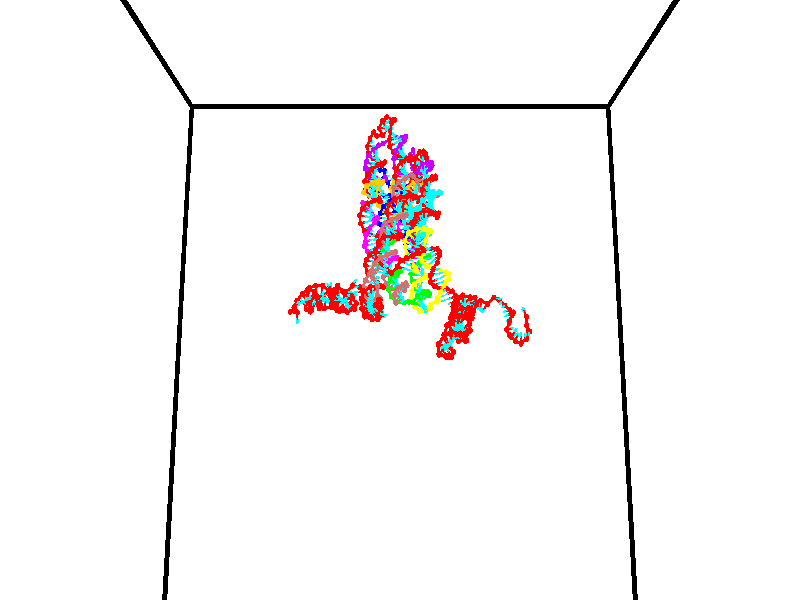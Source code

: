 // switches for output
#declare DRAW_BASES = 1; // possible values are 0, 1; only relevant for DNA ribbons
#declare DRAW_BASES_TYPE = 3; // possible values are 1, 2, 3; only relevant for DNA ribbons
#declare DRAW_FOG = 0; // set to 1 to enable fog

#include "colors.inc"

#include "transforms.inc"
background { rgb <1, 1, 1>}

#default {
   normal{
       ripples 0.25
       frequency 0.20
       turbulence 0.2
       lambda 5
   }
	finish {
		phong 0.1
		phong_size 40.
	}
}

// original window dimensions: 1024x640


// camera settings

camera {
	sky <0, 0.179814, -0.983701>
	up <0, 0.179814, -0.983701>
	right 1.6 * <1, 0, 0>
	location <35, 94.9851, 44.8844>
	look_at <35, 29.7336, 32.9568>
	direction <0, -65.2515, -11.9276>
	angle 67.0682
}


# declare cpy_camera_pos = <35, 94.9851, 44.8844>;
# if (DRAW_FOG = 1)
fog {
	fog_type 2
	up vnormalize(cpy_camera_pos)
	color rgbt<1,1,1,0.3>
	distance 1e-5
	fog_alt 3e-3
	fog_offset 56
}
# end


// LIGHTS

# declare lum = 6;
global_settings {
	ambient_light rgb lum * <0.05, 0.05, 0.05>
	max_trace_level 15
}# declare cpy_direct_light_amount = 0.25;
light_source
{	1000 * <-1, -1.16352, -0.803886>,
	rgb lum * cpy_direct_light_amount
	parallel
}

light_source
{	1000 * <1, 1.16352, 0.803886>,
	rgb lum * cpy_direct_light_amount
	parallel
}

// strand 0

// nucleotide -1

// particle -1
sphere {
	<24.012760, 35.280174, 34.971306> 0.250000
	pigment { color rgbt <1,0,0,0> }
	no_shadow
}
cylinder {
	<24.031097, 34.897392, 34.856663>,  <24.042101, 34.667725, 34.787876>, 0.100000
	pigment { color rgbt <1,0,0,0> }
	no_shadow
}
cylinder {
	<24.031097, 34.897392, 34.856663>,  <24.012760, 35.280174, 34.971306>, 0.100000
	pigment { color rgbt <1,0,0,0> }
	no_shadow
}

// particle -1
sphere {
	<24.031097, 34.897392, 34.856663> 0.100000
	pigment { color rgbt <1,0,0,0> }
	no_shadow
}
sphere {
	0, 1
	scale<0.080000,0.200000,0.300000>
	matrix <-0.903942, 0.082377, -0.419646,
		0.425190, 0.278313, -0.861252,
		0.045845, -0.956952, -0.286605,
		24.044851, 34.610306, 34.770683>
	pigment { color rgbt <0,1,1,0> }
	no_shadow
}
cylinder {
	<24.752029, 35.542400, 35.052223>,  <24.012760, 35.280174, 34.971306>, 0.130000
	pigment { color rgbt <1,0,0,0> }
	no_shadow
}

// nucleotide -1

// particle -1
sphere {
	<24.752029, 35.542400, 35.052223> 0.250000
	pigment { color rgbt <1,0,0,0> }
	no_shadow
}
cylinder {
	<24.751638, 35.477474, 35.446918>,  <24.751404, 35.438519, 35.683735>, 0.100000
	pigment { color rgbt <1,0,0,0> }
	no_shadow
}
cylinder {
	<24.751638, 35.477474, 35.446918>,  <24.752029, 35.542400, 35.052223>, 0.100000
	pigment { color rgbt <1,0,0,0> }
	no_shadow
}

// particle -1
sphere {
	<24.751638, 35.477474, 35.446918> 0.100000
	pigment { color rgbt <1,0,0,0> }
	no_shadow
}
sphere {
	0, 1
	scale<0.080000,0.200000,0.300000>
	matrix <0.875294, 0.477039, 0.079338,
		-0.483590, 0.863764, 0.141604,
		-0.000979, -0.162312, 0.986739,
		24.751345, 35.428780, 35.742939>
	pigment { color rgbt <0,1,1,0> }
	no_shadow
}
cylinder {
	<24.510214, 36.097435, 34.739025>,  <24.752029, 35.542400, 35.052223>, 0.130000
	pigment { color rgbt <1,0,0,0> }
	no_shadow
}

// nucleotide -1

// particle -1
sphere {
	<24.510214, 36.097435, 34.739025> 0.250000
	pigment { color rgbt <1,0,0,0> }
	no_shadow
}
cylinder {
	<24.800688, 36.333015, 34.597157>,  <24.974972, 36.474365, 34.512035>, 0.100000
	pigment { color rgbt <1,0,0,0> }
	no_shadow
}
cylinder {
	<24.800688, 36.333015, 34.597157>,  <24.510214, 36.097435, 34.739025>, 0.100000
	pigment { color rgbt <1,0,0,0> }
	no_shadow
}

// particle -1
sphere {
	<24.800688, 36.333015, 34.597157> 0.100000
	pigment { color rgbt <1,0,0,0> }
	no_shadow
}
sphere {
	0, 1
	scale<0.080000,0.200000,0.300000>
	matrix <0.481982, -0.804002, -0.348245,
		-0.490254, 0.081947, -0.867719,
		0.726185, 0.588953, -0.354668,
		25.018543, 36.509701, 34.490757>
	pigment { color rgbt <0,1,1,0> }
	no_shadow
}
cylinder {
	<24.718294, 35.768814, 34.105942>,  <24.510214, 36.097435, 34.739025>, 0.130000
	pigment { color rgbt <1,0,0,0> }
	no_shadow
}

// nucleotide -1

// particle -1
sphere {
	<24.718294, 35.768814, 34.105942> 0.250000
	pigment { color rgbt <1,0,0,0> }
	no_shadow
}
cylinder {
	<25.025932, 36.002209, 34.210281>,  <25.210514, 36.142246, 34.272884>, 0.100000
	pigment { color rgbt <1,0,0,0> }
	no_shadow
}
cylinder {
	<25.025932, 36.002209, 34.210281>,  <24.718294, 35.768814, 34.105942>, 0.100000
	pigment { color rgbt <1,0,0,0> }
	no_shadow
}

// particle -1
sphere {
	<25.025932, 36.002209, 34.210281> 0.100000
	pigment { color rgbt <1,0,0,0> }
	no_shadow
}
sphere {
	0, 1
	scale<0.080000,0.200000,0.300000>
	matrix <0.638787, -0.715251, -0.283493,
		0.021155, 0.384657, -0.922817,
		0.769093, 0.583486, 0.260845,
		25.256660, 36.177254, 34.288536>
	pigment { color rgbt <0,1,1,0> }
	no_shadow
}
cylinder {
	<25.222982, 35.677074, 33.557163>,  <24.718294, 35.768814, 34.105942>, 0.130000
	pigment { color rgbt <1,0,0,0> }
	no_shadow
}

// nucleotide -1

// particle -1
sphere {
	<25.222982, 35.677074, 33.557163> 0.250000
	pigment { color rgbt <1,0,0,0> }
	no_shadow
}
cylinder {
	<25.467735, 35.864681, 33.811916>,  <25.614588, 35.977245, 33.964767>, 0.100000
	pigment { color rgbt <1,0,0,0> }
	no_shadow
}
cylinder {
	<25.467735, 35.864681, 33.811916>,  <25.222982, 35.677074, 33.557163>, 0.100000
	pigment { color rgbt <1,0,0,0> }
	no_shadow
}

// particle -1
sphere {
	<25.467735, 35.864681, 33.811916> 0.100000
	pigment { color rgbt <1,0,0,0> }
	no_shadow
}
sphere {
	0, 1
	scale<0.080000,0.200000,0.300000>
	matrix <0.761084, -0.568306, -0.312695,
		0.215287, 0.676057, -0.704698,
		0.611884, 0.469015, 0.636885,
		25.651300, 36.005386, 34.002983>
	pigment { color rgbt <0,1,1,0> }
	no_shadow
}
cylinder {
	<25.823114, 35.969734, 33.195454>,  <25.222982, 35.677074, 33.557163>, 0.130000
	pigment { color rgbt <1,0,0,0> }
	no_shadow
}

// nucleotide -1

// particle -1
sphere {
	<25.823114, 35.969734, 33.195454> 0.250000
	pigment { color rgbt <1,0,0,0> }
	no_shadow
}
cylinder {
	<25.898600, 35.853367, 33.570633>,  <25.943890, 35.783546, 33.795742>, 0.100000
	pigment { color rgbt <1,0,0,0> }
	no_shadow
}
cylinder {
	<25.898600, 35.853367, 33.570633>,  <25.823114, 35.969734, 33.195454>, 0.100000
	pigment { color rgbt <1,0,0,0> }
	no_shadow
}

// particle -1
sphere {
	<25.898600, 35.853367, 33.570633> 0.100000
	pigment { color rgbt <1,0,0,0> }
	no_shadow
}
sphere {
	0, 1
	scale<0.080000,0.200000,0.300000>
	matrix <0.584655, -0.734117, -0.345327,
		0.789029, 0.613546, 0.031552,
		0.188711, -0.290920, 0.937952,
		25.955214, 35.766090, 33.852020>
	pigment { color rgbt <0,1,1,0> }
	no_shadow
}
cylinder {
	<26.499256, 35.819553, 33.365036>,  <25.823114, 35.969734, 33.195454>, 0.130000
	pigment { color rgbt <1,0,0,0> }
	no_shadow
}

// nucleotide -1

// particle -1
sphere {
	<26.499256, 35.819553, 33.365036> 0.250000
	pigment { color rgbt <1,0,0,0> }
	no_shadow
}
cylinder {
	<26.284109, 35.570995, 33.592918>,  <26.155022, 35.421860, 33.729649>, 0.100000
	pigment { color rgbt <1,0,0,0> }
	no_shadow
}
cylinder {
	<26.284109, 35.570995, 33.592918>,  <26.499256, 35.819553, 33.365036>, 0.100000
	pigment { color rgbt <1,0,0,0> }
	no_shadow
}

// particle -1
sphere {
	<26.284109, 35.570995, 33.592918> 0.100000
	pigment { color rgbt <1,0,0,0> }
	no_shadow
}
sphere {
	0, 1
	scale<0.080000,0.200000,0.300000>
	matrix <0.599550, -0.757037, -0.259682,
		0.592653, 0.201892, 0.779744,
		-0.537868, -0.621397, 0.569705,
		26.122749, 35.384575, 33.763828>
	pigment { color rgbt <0,1,1,0> }
	no_shadow
}
cylinder {
	<26.972359, 35.535404, 33.818279>,  <26.499256, 35.819553, 33.365036>, 0.130000
	pigment { color rgbt <1,0,0,0> }
	no_shadow
}

// nucleotide -1

// particle -1
sphere {
	<26.972359, 35.535404, 33.818279> 0.250000
	pigment { color rgbt <1,0,0,0> }
	no_shadow
}
cylinder {
	<26.655897, 35.293064, 33.784760>,  <26.466021, 35.147659, 33.764648>, 0.100000
	pigment { color rgbt <1,0,0,0> }
	no_shadow
}
cylinder {
	<26.655897, 35.293064, 33.784760>,  <26.972359, 35.535404, 33.818279>, 0.100000
	pigment { color rgbt <1,0,0,0> }
	no_shadow
}

// particle -1
sphere {
	<26.655897, 35.293064, 33.784760> 0.100000
	pigment { color rgbt <1,0,0,0> }
	no_shadow
}
sphere {
	0, 1
	scale<0.080000,0.200000,0.300000>
	matrix <0.609424, -0.769300, -0.191780,
		0.051724, -0.202796, 0.977854,
		-0.791156, -0.605847, -0.083797,
		26.418550, 35.111309, 33.759621>
	pigment { color rgbt <0,1,1,0> }
	no_shadow
}
cylinder {
	<26.976116, 35.002064, 34.326324>,  <26.972359, 35.535404, 33.818279>, 0.130000
	pigment { color rgbt <1,0,0,0> }
	no_shadow
}

// nucleotide -1

// particle -1
sphere {
	<26.976116, 35.002064, 34.326324> 0.250000
	pigment { color rgbt <1,0,0,0> }
	no_shadow
}
cylinder {
	<26.743338, 34.840504, 34.043991>,  <26.603670, 34.743568, 33.874592>, 0.100000
	pigment { color rgbt <1,0,0,0> }
	no_shadow
}
cylinder {
	<26.743338, 34.840504, 34.043991>,  <26.976116, 35.002064, 34.326324>, 0.100000
	pigment { color rgbt <1,0,0,0> }
	no_shadow
}

// particle -1
sphere {
	<26.743338, 34.840504, 34.043991> 0.100000
	pigment { color rgbt <1,0,0,0> }
	no_shadow
}
sphere {
	0, 1
	scale<0.080000,0.200000,0.300000>
	matrix <0.571101, -0.820879, -0.001127,
		-0.578950, -0.403760, 0.708375,
		-0.581945, -0.403901, -0.705836,
		26.568754, 34.719334, 33.832241>
	pigment { color rgbt <0,1,1,0> }
	no_shadow
}
cylinder {
	<26.740936, 34.218483, 34.514065>,  <26.976116, 35.002064, 34.326324>, 0.130000
	pigment { color rgbt <1,0,0,0> }
	no_shadow
}

// nucleotide -1

// particle -1
sphere {
	<26.740936, 34.218483, 34.514065> 0.250000
	pigment { color rgbt <1,0,0,0> }
	no_shadow
}
cylinder {
	<26.656534, 34.233902, 34.123375>,  <26.605892, 34.243153, 33.888962>, 0.100000
	pigment { color rgbt <1,0,0,0> }
	no_shadow
}
cylinder {
	<26.656534, 34.233902, 34.123375>,  <26.740936, 34.218483, 34.514065>, 0.100000
	pigment { color rgbt <1,0,0,0> }
	no_shadow
}

// particle -1
sphere {
	<26.656534, 34.233902, 34.123375> 0.100000
	pigment { color rgbt <1,0,0,0> }
	no_shadow
}
sphere {
	0, 1
	scale<0.080000,0.200000,0.300000>
	matrix <0.536649, -0.830597, -0.148716,
		-0.816997, -0.555538, 0.154574,
		-0.211006, 0.038549, -0.976724,
		26.593233, 34.245468, 33.830357>
	pigment { color rgbt <0,1,1,0> }
	no_shadow
}
cylinder {
	<26.750174, 33.529613, 34.358715>,  <26.740936, 34.218483, 34.514065>, 0.130000
	pigment { color rgbt <1,0,0,0> }
	no_shadow
}

// nucleotide -1

// particle -1
sphere {
	<26.750174, 33.529613, 34.358715> 0.250000
	pigment { color rgbt <1,0,0,0> }
	no_shadow
}
cylinder {
	<26.801847, 33.718410, 34.009880>,  <26.832851, 33.831688, 33.800579>, 0.100000
	pigment { color rgbt <1,0,0,0> }
	no_shadow
}
cylinder {
	<26.801847, 33.718410, 34.009880>,  <26.750174, 33.529613, 34.358715>, 0.100000
	pigment { color rgbt <1,0,0,0> }
	no_shadow
}

// particle -1
sphere {
	<26.801847, 33.718410, 34.009880> 0.100000
	pigment { color rgbt <1,0,0,0> }
	no_shadow
}
sphere {
	0, 1
	scale<0.080000,0.200000,0.300000>
	matrix <0.721691, -0.647881, -0.243743,
		-0.680053, -0.597888, -0.424333,
		0.129186, 0.471996, -0.872084,
		26.840603, 33.860008, 33.748257>
	pigment { color rgbt <0,1,1,0> }
	no_shadow
}
cylinder {
	<26.602463, 33.042347, 33.696758>,  <26.750174, 33.529613, 34.358715>, 0.130000
	pigment { color rgbt <1,0,0,0> }
	no_shadow
}

// nucleotide -1

// particle -1
sphere {
	<26.602463, 33.042347, 33.696758> 0.250000
	pigment { color rgbt <1,0,0,0> }
	no_shadow
}
cylinder {
	<26.863596, 33.340572, 33.643162>,  <27.020275, 33.519508, 33.611004>, 0.100000
	pigment { color rgbt <1,0,0,0> }
	no_shadow
}
cylinder {
	<26.863596, 33.340572, 33.643162>,  <26.602463, 33.042347, 33.696758>, 0.100000
	pigment { color rgbt <1,0,0,0> }
	no_shadow
}

// particle -1
sphere {
	<26.863596, 33.340572, 33.643162> 0.100000
	pigment { color rgbt <1,0,0,0> }
	no_shadow
}
sphere {
	0, 1
	scale<0.080000,0.200000,0.300000>
	matrix <0.709856, -0.663864, -0.235348,
		-0.264418, 0.058528, -0.962631,
		0.652831, 0.745559, -0.133991,
		27.059444, 33.564240, 33.602962>
	pigment { color rgbt <0,1,1,0> }
	no_shadow
}
cylinder {
	<27.028915, 32.971817, 33.076820>,  <26.602463, 33.042347, 33.696758>, 0.130000
	pigment { color rgbt <1,0,0,0> }
	no_shadow
}

// nucleotide -1

// particle -1
sphere {
	<27.028915, 32.971817, 33.076820> 0.250000
	pigment { color rgbt <1,0,0,0> }
	no_shadow
}
cylinder {
	<27.229445, 33.189133, 33.346195>,  <27.349762, 33.319523, 33.507820>, 0.100000
	pigment { color rgbt <1,0,0,0> }
	no_shadow
}
cylinder {
	<27.229445, 33.189133, 33.346195>,  <27.028915, 32.971817, 33.076820>, 0.100000
	pigment { color rgbt <1,0,0,0> }
	no_shadow
}

// particle -1
sphere {
	<27.229445, 33.189133, 33.346195> 0.100000
	pigment { color rgbt <1,0,0,0> }
	no_shadow
}
sphere {
	0, 1
	scale<0.080000,0.200000,0.300000>
	matrix <0.818873, -0.549314, -0.166435,
		0.279503, 0.634894, -0.720269,
		0.501323, 0.543290, 0.673433,
		27.379841, 33.352119, 33.548225>
	pigment { color rgbt <0,1,1,0> }
	no_shadow
}
cylinder {
	<27.687105, 32.732525, 32.684738>,  <27.028915, 32.971817, 33.076820>, 0.130000
	pigment { color rgbt <1,0,0,0> }
	no_shadow
}

// nucleotide -1

// particle -1
sphere {
	<27.687105, 32.732525, 32.684738> 0.250000
	pigment { color rgbt <1,0,0,0> }
	no_shadow
}
cylinder {
	<27.750761, 33.038036, 32.434517>,  <27.788954, 33.221344, 32.284386>, 0.100000
	pigment { color rgbt <1,0,0,0> }
	no_shadow
}
cylinder {
	<27.750761, 33.038036, 32.434517>,  <27.687105, 32.732525, 32.684738>, 0.100000
	pigment { color rgbt <1,0,0,0> }
	no_shadow
}

// particle -1
sphere {
	<27.750761, 33.038036, 32.434517> 0.100000
	pigment { color rgbt <1,0,0,0> }
	no_shadow
}
sphere {
	0, 1
	scale<0.080000,0.200000,0.300000>
	matrix <-0.783997, 0.482866, 0.390115,
		0.600020, 0.428350, 0.675642,
		0.159139, 0.763778, -0.625554,
		27.798502, 33.267170, 32.246849>
	pigment { color rgbt <0,1,1,0> }
	no_shadow
}
cylinder {
	<27.858419, 33.499790, 32.961056>,  <27.687105, 32.732525, 32.684738>, 0.130000
	pigment { color rgbt <1,0,0,0> }
	no_shadow
}

// nucleotide -1

// particle -1
sphere {
	<27.858419, 33.499790, 32.961056> 0.250000
	pigment { color rgbt <1,0,0,0> }
	no_shadow
}
cylinder {
	<27.661110, 33.492020, 32.613194>,  <27.542725, 33.487358, 32.404476>, 0.100000
	pigment { color rgbt <1,0,0,0> }
	no_shadow
}
cylinder {
	<27.661110, 33.492020, 32.613194>,  <27.858419, 33.499790, 32.961056>, 0.100000
	pigment { color rgbt <1,0,0,0> }
	no_shadow
}

// particle -1
sphere {
	<27.661110, 33.492020, 32.613194> 0.100000
	pigment { color rgbt <1,0,0,0> }
	no_shadow
}
sphere {
	0, 1
	scale<0.080000,0.200000,0.300000>
	matrix <-0.843917, 0.253091, 0.473022,
		0.210914, 0.967247, -0.141237,
		-0.493275, -0.019425, -0.869657,
		27.513128, 33.486191, 32.352295>
	pigment { color rgbt <0,1,1,0> }
	no_shadow
}
cylinder {
	<27.686375, 34.223373, 32.990257>,  <27.858419, 33.499790, 32.961056>, 0.130000
	pigment { color rgbt <1,0,0,0> }
	no_shadow
}

// nucleotide -1

// particle -1
sphere {
	<27.686375, 34.223373, 32.990257> 0.250000
	pigment { color rgbt <1,0,0,0> }
	no_shadow
}
cylinder {
	<27.381769, 33.994217, 33.111515>,  <27.199005, 33.856724, 33.184269>, 0.100000
	pigment { color rgbt <1,0,0,0> }
	no_shadow
}
cylinder {
	<27.381769, 33.994217, 33.111515>,  <27.686375, 34.223373, 32.990257>, 0.100000
	pigment { color rgbt <1,0,0,0> }
	no_shadow
}

// particle -1
sphere {
	<27.381769, 33.994217, 33.111515> 0.100000
	pigment { color rgbt <1,0,0,0> }
	no_shadow
}
sphere {
	0, 1
	scale<0.080000,0.200000,0.300000>
	matrix <-0.524982, 0.819479, 0.229887,
		-0.380117, 0.015918, -0.924801,
		-0.761515, -0.572888, 0.303141,
		27.153315, 33.822350, 33.202457>
	pigment { color rgbt <0,1,1,0> }
	no_shadow
}
cylinder {
	<27.107525, 34.335777, 32.563862>,  <27.686375, 34.223373, 32.990257>, 0.130000
	pigment { color rgbt <1,0,0,0> }
	no_shadow
}

// nucleotide -1

// particle -1
sphere {
	<27.107525, 34.335777, 32.563862> 0.250000
	pigment { color rgbt <1,0,0,0> }
	no_shadow
}
cylinder {
	<27.009981, 34.201473, 32.927795>,  <26.951456, 34.120892, 33.146156>, 0.100000
	pigment { color rgbt <1,0,0,0> }
	no_shadow
}
cylinder {
	<27.009981, 34.201473, 32.927795>,  <27.107525, 34.335777, 32.563862>, 0.100000
	pigment { color rgbt <1,0,0,0> }
	no_shadow
}

// particle -1
sphere {
	<27.009981, 34.201473, 32.927795> 0.100000
	pigment { color rgbt <1,0,0,0> }
	no_shadow
}
sphere {
	0, 1
	scale<0.080000,0.200000,0.300000>
	matrix <-0.790854, 0.611849, 0.013824,
		-0.561323, -0.716175, -0.414741,
		-0.243858, -0.335759, 0.909834,
		26.936823, 34.100746, 33.200745>
	pigment { color rgbt <0,1,1,0> }
	no_shadow
}
cylinder {
	<26.332752, 34.230694, 32.542103>,  <27.107525, 34.335777, 32.563862>, 0.130000
	pigment { color rgbt <1,0,0,0> }
	no_shadow
}

// nucleotide -1

// particle -1
sphere {
	<26.332752, 34.230694, 32.542103> 0.250000
	pigment { color rgbt <1,0,0,0> }
	no_shadow
}
cylinder {
	<26.421757, 34.248501, 32.931667>,  <26.475159, 34.259186, 33.165405>, 0.100000
	pigment { color rgbt <1,0,0,0> }
	no_shadow
}
cylinder {
	<26.421757, 34.248501, 32.931667>,  <26.332752, 34.230694, 32.542103>, 0.100000
	pigment { color rgbt <1,0,0,0> }
	no_shadow
}

// particle -1
sphere {
	<26.421757, 34.248501, 32.931667> 0.100000
	pigment { color rgbt <1,0,0,0> }
	no_shadow
}
sphere {
	0, 1
	scale<0.080000,0.200000,0.300000>
	matrix <-0.739585, 0.658582, 0.138869,
		-0.635219, -0.751191, 0.179466,
		0.222510, 0.044519, 0.973913,
		26.488510, 34.261856, 33.223843>
	pigment { color rgbt <0,1,1,0> }
	no_shadow
}
cylinder {
	<25.753263, 34.449730, 32.769333>,  <26.332752, 34.230694, 32.542103>, 0.130000
	pigment { color rgbt <1,0,0,0> }
	no_shadow
}

// nucleotide -1

// particle -1
sphere {
	<25.753263, 34.449730, 32.769333> 0.250000
	pigment { color rgbt <1,0,0,0> }
	no_shadow
}
cylinder {
	<26.011599, 34.502930, 33.070053>,  <26.166599, 34.534847, 33.250484>, 0.100000
	pigment { color rgbt <1,0,0,0> }
	no_shadow
}
cylinder {
	<26.011599, 34.502930, 33.070053>,  <25.753263, 34.449730, 32.769333>, 0.100000
	pigment { color rgbt <1,0,0,0> }
	no_shadow
}

// particle -1
sphere {
	<26.011599, 34.502930, 33.070053> 0.100000
	pigment { color rgbt <1,0,0,0> }
	no_shadow
}
sphere {
	0, 1
	scale<0.080000,0.200000,0.300000>
	matrix <-0.622762, 0.661409, 0.417977,
		-0.441660, -0.738139, 0.509988,
		0.645836, 0.132998, 0.751803,
		26.205349, 34.542828, 33.295593>
	pigment { color rgbt <0,1,1,0> }
	no_shadow
}
cylinder {
	<25.397043, 34.295422, 33.491753>,  <25.753263, 34.449730, 32.769333>, 0.130000
	pigment { color rgbt <1,0,0,0> }
	no_shadow
}

// nucleotide -1

// particle -1
sphere {
	<25.397043, 34.295422, 33.491753> 0.250000
	pigment { color rgbt <1,0,0,0> }
	no_shadow
}
cylinder {
	<25.702137, 34.545300, 33.558681>,  <25.885193, 34.695225, 33.598839>, 0.100000
	pigment { color rgbt <1,0,0,0> }
	no_shadow
}
cylinder {
	<25.702137, 34.545300, 33.558681>,  <25.397043, 34.295422, 33.491753>, 0.100000
	pigment { color rgbt <1,0,0,0> }
	no_shadow
}

// particle -1
sphere {
	<25.702137, 34.545300, 33.558681> 0.100000
	pigment { color rgbt <1,0,0,0> }
	no_shadow
}
sphere {
	0, 1
	scale<0.080000,0.200000,0.300000>
	matrix <-0.590798, 0.567824, 0.573178,
		0.263048, -0.536038, 0.802165,
		0.762734, 0.624691, 0.167325,
		25.930958, 34.732708, 33.608879>
	pigment { color rgbt <0,1,1,0> }
	no_shadow
}
cylinder {
	<25.396841, 34.418854, 34.176777>,  <25.397043, 34.295422, 33.491753>, 0.130000
	pigment { color rgbt <1,0,0,0> }
	no_shadow
}

// nucleotide -1

// particle -1
sphere {
	<25.396841, 34.418854, 34.176777> 0.250000
	pigment { color rgbt <1,0,0,0> }
	no_shadow
}
cylinder {
	<25.583824, 34.716640, 33.986092>,  <25.696014, 34.895313, 33.871681>, 0.100000
	pigment { color rgbt <1,0,0,0> }
	no_shadow
}
cylinder {
	<25.583824, 34.716640, 33.986092>,  <25.396841, 34.418854, 34.176777>, 0.100000
	pigment { color rgbt <1,0,0,0> }
	no_shadow
}

// particle -1
sphere {
	<25.583824, 34.716640, 33.986092> 0.100000
	pigment { color rgbt <1,0,0,0> }
	no_shadow
}
sphere {
	0, 1
	scale<0.080000,0.200000,0.300000>
	matrix <-0.553409, 0.666963, 0.498898,
		0.689362, 0.030605, 0.723770,
		0.467459, 0.744462, -0.476716,
		25.724062, 34.939980, 33.843075>
	pigment { color rgbt <0,1,1,0> }
	no_shadow
}
cylinder {
	<25.523214, 34.914940, 34.692085>,  <25.396841, 34.418854, 34.176777>, 0.130000
	pigment { color rgbt <1,0,0,0> }
	no_shadow
}

// nucleotide -1

// particle -1
sphere {
	<25.523214, 34.914940, 34.692085> 0.250000
	pigment { color rgbt <1,0,0,0> }
	no_shadow
}
cylinder {
	<25.524857, 35.096466, 34.335651>,  <25.525843, 35.205383, 34.121792>, 0.100000
	pigment { color rgbt <1,0,0,0> }
	no_shadow
}
cylinder {
	<25.524857, 35.096466, 34.335651>,  <25.523214, 34.914940, 34.692085>, 0.100000
	pigment { color rgbt <1,0,0,0> }
	no_shadow
}

// particle -1
sphere {
	<25.524857, 35.096466, 34.335651> 0.100000
	pigment { color rgbt <1,0,0,0> }
	no_shadow
}
sphere {
	0, 1
	scale<0.080000,0.200000,0.300000>
	matrix <-0.466431, 0.789091, 0.399722,
		0.884548, 0.413990, 0.214913,
		0.004105, 0.453816, -0.891086,
		25.526089, 35.232613, 34.068325>
	pigment { color rgbt <0,1,1,0> }
	no_shadow
}
cylinder {
	<26.149851, 35.104332, 34.438828>,  <25.523214, 34.914940, 34.692085>, 0.130000
	pigment { color rgbt <1,0,0,0> }
	no_shadow
}

// nucleotide -1

// particle -1
sphere {
	<26.149851, 35.104332, 34.438828> 0.250000
	pigment { color rgbt <1,0,0,0> }
	no_shadow
}
cylinder {
	<26.367544, 35.416817, 34.316505>,  <26.498159, 35.604309, 34.243111>, 0.100000
	pigment { color rgbt <1,0,0,0> }
	no_shadow
}
cylinder {
	<26.367544, 35.416817, 34.316505>,  <26.149851, 35.104332, 34.438828>, 0.100000
	pigment { color rgbt <1,0,0,0> }
	no_shadow
}

// particle -1
sphere {
	<26.367544, 35.416817, 34.316505> 0.100000
	pigment { color rgbt <1,0,0,0> }
	no_shadow
}
sphere {
	0, 1
	scale<0.080000,0.200000,0.300000>
	matrix <-0.775510, 0.607511, 0.171796,
		0.319991, 0.143661, 0.936465,
		0.544233, 0.781211, -0.305809,
		26.530813, 35.651180, 34.224762>
	pigment { color rgbt <0,1,1,0> }
	no_shadow
}
cylinder {
	<26.075888, 35.684296, 35.018055>,  <26.149851, 35.104332, 34.438828>, 0.130000
	pigment { color rgbt <1,0,0,0> }
	no_shadow
}

// nucleotide -1

// particle -1
sphere {
	<26.075888, 35.684296, 35.018055> 0.250000
	pigment { color rgbt <1,0,0,0> }
	no_shadow
}
cylinder {
	<26.165781, 35.803696, 34.647026>,  <26.219717, 35.875336, 34.424408>, 0.100000
	pigment { color rgbt <1,0,0,0> }
	no_shadow
}
cylinder {
	<26.165781, 35.803696, 34.647026>,  <26.075888, 35.684296, 35.018055>, 0.100000
	pigment { color rgbt <1,0,0,0> }
	no_shadow
}

// particle -1
sphere {
	<26.165781, 35.803696, 34.647026> 0.100000
	pigment { color rgbt <1,0,0,0> }
	no_shadow
}
sphere {
	0, 1
	scale<0.080000,0.200000,0.300000>
	matrix <-0.741925, 0.669531, 0.035704,
		0.631698, 0.680168, 0.371927,
		0.224732, 0.298496, -0.927575,
		26.233200, 35.893246, 34.368752>
	pigment { color rgbt <0,1,1,0> }
	no_shadow
}
cylinder {
	<26.335796, 36.488041, 34.973446>,  <26.075888, 35.684296, 35.018055>, 0.130000
	pigment { color rgbt <1,0,0,0> }
	no_shadow
}

// nucleotide -1

// particle -1
sphere {
	<26.335796, 36.488041, 34.973446> 0.250000
	pigment { color rgbt <1,0,0,0> }
	no_shadow
}
cylinder {
	<26.124622, 36.342831, 34.666332>,  <25.997917, 36.255703, 34.482063>, 0.100000
	pigment { color rgbt <1,0,0,0> }
	no_shadow
}
cylinder {
	<26.124622, 36.342831, 34.666332>,  <26.335796, 36.488041, 34.973446>, 0.100000
	pigment { color rgbt <1,0,0,0> }
	no_shadow
}

// particle -1
sphere {
	<26.124622, 36.342831, 34.666332> 0.100000
	pigment { color rgbt <1,0,0,0> }
	no_shadow
}
sphere {
	0, 1
	scale<0.080000,0.200000,0.300000>
	matrix <-0.731133, 0.654251, 0.193391,
		0.432120, 0.663452, -0.610822,
		-0.527936, -0.363024, -0.767787,
		25.966242, 36.233925, 34.435997>
	pigment { color rgbt <0,1,1,0> }
	no_shadow
}
cylinder {
	<26.181459, 37.060413, 34.545124>,  <26.335796, 36.488041, 34.973446>, 0.130000
	pigment { color rgbt <1,0,0,0> }
	no_shadow
}

// nucleotide -1

// particle -1
sphere {
	<26.181459, 37.060413, 34.545124> 0.250000
	pigment { color rgbt <1,0,0,0> }
	no_shadow
}
cylinder {
	<25.899679, 36.790737, 34.456383>,  <25.730612, 36.628933, 34.403137>, 0.100000
	pigment { color rgbt <1,0,0,0> }
	no_shadow
}
cylinder {
	<25.899679, 36.790737, 34.456383>,  <26.181459, 37.060413, 34.545124>, 0.100000
	pigment { color rgbt <1,0,0,0> }
	no_shadow
}

// particle -1
sphere {
	<25.899679, 36.790737, 34.456383> 0.100000
	pigment { color rgbt <1,0,0,0> }
	no_shadow
}
sphere {
	0, 1
	scale<0.080000,0.200000,0.300000>
	matrix <-0.708739, 0.684896, 0.169132,
		0.037923, 0.276384, -0.960299,
		-0.704451, -0.674187, -0.221858,
		25.688343, 36.588482, 34.389824>
	pigment { color rgbt <0,1,1,0> }
	no_shadow
}
cylinder {
	<26.690214, 36.971684, 33.972855>,  <26.181459, 37.060413, 34.545124>, 0.130000
	pigment { color rgbt <1,0,0,0> }
	no_shadow
}

// nucleotide -1

// particle -1
sphere {
	<26.690214, 36.971684, 33.972855> 0.250000
	pigment { color rgbt <1,0,0,0> }
	no_shadow
}
cylinder {
	<26.767311, 36.596256, 34.087357>,  <26.813570, 36.370998, 34.156059>, 0.100000
	pigment { color rgbt <1,0,0,0> }
	no_shadow
}
cylinder {
	<26.767311, 36.596256, 34.087357>,  <26.690214, 36.971684, 33.972855>, 0.100000
	pigment { color rgbt <1,0,0,0> }
	no_shadow
}

// particle -1
sphere {
	<26.767311, 36.596256, 34.087357> 0.100000
	pigment { color rgbt <1,0,0,0> }
	no_shadow
}
sphere {
	0, 1
	scale<0.080000,0.200000,0.300000>
	matrix <0.977256, 0.209900, 0.030200,
		-0.088429, 0.273923, 0.957678,
		0.192744, -0.938567, 0.286255,
		26.825134, 36.314686, 34.173233>
	pigment { color rgbt <0,1,1,0> }
	no_shadow
}
cylinder {
	<26.966770, 36.788212, 34.582619>,  <26.690214, 36.971684, 33.972855>, 0.130000
	pigment { color rgbt <1,0,0,0> }
	no_shadow
}

// nucleotide -1

// particle -1
sphere {
	<26.966770, 36.788212, 34.582619> 0.250000
	pigment { color rgbt <1,0,0,0> }
	no_shadow
}
cylinder {
	<27.123196, 36.517590, 34.333031>,  <27.217051, 36.355217, 34.183277>, 0.100000
	pigment { color rgbt <1,0,0,0> }
	no_shadow
}
cylinder {
	<27.123196, 36.517590, 34.333031>,  <26.966770, 36.788212, 34.582619>, 0.100000
	pigment { color rgbt <1,0,0,0> }
	no_shadow
}

// particle -1
sphere {
	<27.123196, 36.517590, 34.333031> 0.100000
	pigment { color rgbt <1,0,0,0> }
	no_shadow
}
sphere {
	0, 1
	scale<0.080000,0.200000,0.300000>
	matrix <0.914897, 0.359547, 0.183546,
		0.100169, -0.642649, 0.759585,
		0.391062, -0.676556, -0.623973,
		27.240515, 36.314621, 34.145840>
	pigment { color rgbt <0,1,1,0> }
	no_shadow
}
cylinder {
	<27.566645, 36.510033, 34.898285>,  <26.966770, 36.788212, 34.582619>, 0.130000
	pigment { color rgbt <1,0,0,0> }
	no_shadow
}

// nucleotide -1

// particle -1
sphere {
	<27.566645, 36.510033, 34.898285> 0.250000
	pigment { color rgbt <1,0,0,0> }
	no_shadow
}
cylinder {
	<27.625134, 36.476566, 34.504002>,  <27.660227, 36.456486, 34.267433>, 0.100000
	pigment { color rgbt <1,0,0,0> }
	no_shadow
}
cylinder {
	<27.625134, 36.476566, 34.504002>,  <27.566645, 36.510033, 34.898285>, 0.100000
	pigment { color rgbt <1,0,0,0> }
	no_shadow
}

// particle -1
sphere {
	<27.625134, 36.476566, 34.504002> 0.100000
	pigment { color rgbt <1,0,0,0> }
	no_shadow
}
sphere {
	0, 1
	scale<0.080000,0.200000,0.300000>
	matrix <0.829525, 0.553262, 0.076089,
		0.538988, -0.828795, 0.150304,
		0.146220, -0.083670, -0.985707,
		27.668999, 36.451466, 34.208290>
	pigment { color rgbt <0,1,1,0> }
	no_shadow
}
cylinder {
	<28.282476, 36.212593, 34.734249>,  <27.566645, 36.510033, 34.898285>, 0.130000
	pigment { color rgbt <1,0,0,0> }
	no_shadow
}

// nucleotide -1

// particle -1
sphere {
	<28.282476, 36.212593, 34.734249> 0.250000
	pigment { color rgbt <1,0,0,0> }
	no_shadow
}
cylinder {
	<28.122601, 36.487564, 34.491699>,  <28.026676, 36.652546, 34.346169>, 0.100000
	pigment { color rgbt <1,0,0,0> }
	no_shadow
}
cylinder {
	<28.122601, 36.487564, 34.491699>,  <28.282476, 36.212593, 34.734249>, 0.100000
	pigment { color rgbt <1,0,0,0> }
	no_shadow
}

// particle -1
sphere {
	<28.122601, 36.487564, 34.491699> 0.100000
	pigment { color rgbt <1,0,0,0> }
	no_shadow
}
sphere {
	0, 1
	scale<0.080000,0.200000,0.300000>
	matrix <0.660522, 0.674658, 0.329464,
		0.635579, -0.268841, -0.723715,
		-0.399688, 0.687430, -0.606374,
		28.002695, 36.693794, 34.309788>
	pigment { color rgbt <0,1,1,0> }
	no_shadow
}
cylinder {
	<28.779675, 36.670380, 34.241318>,  <28.282476, 36.212593, 34.734249>, 0.130000
	pigment { color rgbt <1,0,0,0> }
	no_shadow
}

// nucleotide -1

// particle -1
sphere {
	<28.779675, 36.670380, 34.241318> 0.250000
	pigment { color rgbt <1,0,0,0> }
	no_shadow
}
cylinder {
	<28.435490, 36.869671, 34.283978>,  <28.228979, 36.989246, 34.309574>, 0.100000
	pigment { color rgbt <1,0,0,0> }
	no_shadow
}
cylinder {
	<28.435490, 36.869671, 34.283978>,  <28.779675, 36.670380, 34.241318>, 0.100000
	pigment { color rgbt <1,0,0,0> }
	no_shadow
}

// particle -1
sphere {
	<28.435490, 36.869671, 34.283978> 0.100000
	pigment { color rgbt <1,0,0,0> }
	no_shadow
}
sphere {
	0, 1
	scale<0.080000,0.200000,0.300000>
	matrix <0.504526, 0.803935, 0.314867,
		0.071136, 0.324739, -0.943125,
		-0.860461, 0.498229, 0.106651,
		28.177351, 37.019138, 34.315971>
	pigment { color rgbt <0,1,1,0> }
	no_shadow
}
cylinder {
	<28.797380, 37.309692, 33.953838>,  <28.779675, 36.670380, 34.241318>, 0.130000
	pigment { color rgbt <1,0,0,0> }
	no_shadow
}

// nucleotide -1

// particle -1
sphere {
	<28.797380, 37.309692, 33.953838> 0.250000
	pigment { color rgbt <1,0,0,0> }
	no_shadow
}
cylinder {
	<28.542021, 37.337421, 34.260468>,  <28.388805, 37.354061, 34.444447>, 0.100000
	pigment { color rgbt <1,0,0,0> }
	no_shadow
}
cylinder {
	<28.542021, 37.337421, 34.260468>,  <28.797380, 37.309692, 33.953838>, 0.100000
	pigment { color rgbt <1,0,0,0> }
	no_shadow
}

// particle -1
sphere {
	<28.542021, 37.337421, 34.260468> 0.100000
	pigment { color rgbt <1,0,0,0> }
	no_shadow
}
sphere {
	0, 1
	scale<0.080000,0.200000,0.300000>
	matrix <0.560363, 0.724627, 0.401135,
		-0.527672, 0.685646, -0.501451,
		-0.638401, 0.069327, 0.766576,
		28.350500, 37.358219, 34.490440>
	pigment { color rgbt <0,1,1,0> }
	no_shadow
}
cylinder {
	<28.414896, 37.917355, 33.774662>,  <28.797380, 37.309692, 33.953838>, 0.130000
	pigment { color rgbt <1,0,0,0> }
	no_shadow
}

// nucleotide -1

// particle -1
sphere {
	<28.414896, 37.917355, 33.774662> 0.250000
	pigment { color rgbt <1,0,0,0> }
	no_shadow
}
cylinder {
	<28.499750, 37.791759, 34.144833>,  <28.550663, 37.716400, 34.366936>, 0.100000
	pigment { color rgbt <1,0,0,0> }
	no_shadow
}
cylinder {
	<28.499750, 37.791759, 34.144833>,  <28.414896, 37.917355, 33.774662>, 0.100000
	pigment { color rgbt <1,0,0,0> }
	no_shadow
}

// particle -1
sphere {
	<28.499750, 37.791759, 34.144833> 0.100000
	pigment { color rgbt <1,0,0,0> }
	no_shadow
}
sphere {
	0, 1
	scale<0.080000,0.200000,0.300000>
	matrix <0.656881, 0.746946, 0.102857,
		-0.723537, 0.586073, 0.364709,
		0.212136, -0.313991, 0.925423,
		28.563391, 37.697563, 34.422459>
	pigment { color rgbt <0,1,1,0> }
	no_shadow
}
cylinder {
	<28.339958, 38.467075, 34.185524>,  <28.414896, 37.917355, 33.774662>, 0.130000
	pigment { color rgbt <1,0,0,0> }
	no_shadow
}

// nucleotide -1

// particle -1
sphere {
	<28.339958, 38.467075, 34.185524> 0.250000
	pigment { color rgbt <1,0,0,0> }
	no_shadow
}
cylinder {
	<28.606157, 38.212395, 34.341328>,  <28.765877, 38.059586, 34.434811>, 0.100000
	pigment { color rgbt <1,0,0,0> }
	no_shadow
}
cylinder {
	<28.606157, 38.212395, 34.341328>,  <28.339958, 38.467075, 34.185524>, 0.100000
	pigment { color rgbt <1,0,0,0> }
	no_shadow
}

// particle -1
sphere {
	<28.606157, 38.212395, 34.341328> 0.100000
	pigment { color rgbt <1,0,0,0> }
	no_shadow
}
sphere {
	0, 1
	scale<0.080000,0.200000,0.300000>
	matrix <0.646559, 0.752492, 0.125369,
		-0.372927, 0.168409, 0.912449,
		0.665498, -0.636706, 0.389511,
		28.805807, 38.021381, 34.458179>
	pigment { color rgbt <0,1,1,0> }
	no_shadow
}
cylinder {
	<28.497839, 38.633110, 34.887817>,  <28.339958, 38.467075, 34.185524>, 0.130000
	pigment { color rgbt <1,0,0,0> }
	no_shadow
}

// nucleotide -1

// particle -1
sphere {
	<28.497839, 38.633110, 34.887817> 0.250000
	pigment { color rgbt <1,0,0,0> }
	no_shadow
}
cylinder {
	<28.831570, 38.466846, 34.742970>,  <29.031807, 38.367088, 34.656059>, 0.100000
	pigment { color rgbt <1,0,0,0> }
	no_shadow
}
cylinder {
	<28.831570, 38.466846, 34.742970>,  <28.497839, 38.633110, 34.887817>, 0.100000
	pigment { color rgbt <1,0,0,0> }
	no_shadow
}

// particle -1
sphere {
	<28.831570, 38.466846, 34.742970> 0.100000
	pigment { color rgbt <1,0,0,0> }
	no_shadow
}
sphere {
	0, 1
	scale<0.080000,0.200000,0.300000>
	matrix <0.482152, 0.868667, 0.113783,
		0.267266, -0.269528, 0.925161,
		0.834325, -0.415658, -0.362118,
		29.081867, 38.342148, 34.634335>
	pigment { color rgbt <0,1,1,0> }
	no_shadow
}
cylinder {
	<29.010521, 38.628807, 35.362968>,  <28.497839, 38.633110, 34.887817>, 0.130000
	pigment { color rgbt <1,0,0,0> }
	no_shadow
}

// nucleotide -1

// particle -1
sphere {
	<29.010521, 38.628807, 35.362968> 0.250000
	pigment { color rgbt <1,0,0,0> }
	no_shadow
}
cylinder {
	<29.128283, 38.675320, 34.983536>,  <29.198938, 38.703228, 34.755875>, 0.100000
	pigment { color rgbt <1,0,0,0> }
	no_shadow
}
cylinder {
	<29.128283, 38.675320, 34.983536>,  <29.010521, 38.628807, 35.362968>, 0.100000
	pigment { color rgbt <1,0,0,0> }
	no_shadow
}

// particle -1
sphere {
	<29.128283, 38.675320, 34.983536> 0.100000
	pigment { color rgbt <1,0,0,0> }
	no_shadow
}
sphere {
	0, 1
	scale<0.080000,0.200000,0.300000>
	matrix <0.568403, 0.776623, 0.271614,
		0.768274, -0.619140, 0.162545,
		0.294403, 0.116282, -0.948581,
		29.216604, 38.710205, 34.698963>
	pigment { color rgbt <0,1,1,0> }
	no_shadow
}
cylinder {
	<29.710793, 38.626759, 35.337212>,  <29.010521, 38.628807, 35.362968>, 0.130000
	pigment { color rgbt <1,0,0,0> }
	no_shadow
}

// nucleotide -1

// particle -1
sphere {
	<29.710793, 38.626759, 35.337212> 0.250000
	pigment { color rgbt <1,0,0,0> }
	no_shadow
}
cylinder {
	<29.596706, 38.849247, 35.024986>,  <29.528255, 38.982738, 34.837650>, 0.100000
	pigment { color rgbt <1,0,0,0> }
	no_shadow
}
cylinder {
	<29.596706, 38.849247, 35.024986>,  <29.710793, 38.626759, 35.337212>, 0.100000
	pigment { color rgbt <1,0,0,0> }
	no_shadow
}

// particle -1
sphere {
	<29.596706, 38.849247, 35.024986> 0.100000
	pigment { color rgbt <1,0,0,0> }
	no_shadow
}
sphere {
	0, 1
	scale<0.080000,0.200000,0.300000>
	matrix <0.566353, 0.754806, 0.330926,
		0.773238, -0.347688, -0.530298,
		-0.285213, 0.556220, -0.780559,
		29.511143, 39.016113, 34.790817>
	pigment { color rgbt <0,1,1,0> }
	no_shadow
}
cylinder {
	<30.272068, 38.905022, 34.998882>,  <29.710793, 38.626759, 35.337212>, 0.130000
	pigment { color rgbt <1,0,0,0> }
	no_shadow
}

// nucleotide -1

// particle -1
sphere {
	<30.272068, 38.905022, 34.998882> 0.250000
	pigment { color rgbt <1,0,0,0> }
	no_shadow
}
cylinder {
	<29.962534, 39.143295, 34.912773>,  <29.776814, 39.286259, 34.861107>, 0.100000
	pigment { color rgbt <1,0,0,0> }
	no_shadow
}
cylinder {
	<29.962534, 39.143295, 34.912773>,  <30.272068, 38.905022, 34.998882>, 0.100000
	pigment { color rgbt <1,0,0,0> }
	no_shadow
}

// particle -1
sphere {
	<29.962534, 39.143295, 34.912773> 0.100000
	pigment { color rgbt <1,0,0,0> }
	no_shadow
}
sphere {
	0, 1
	scale<0.080000,0.200000,0.300000>
	matrix <0.593696, 0.800586, 0.081159,
		0.220693, -0.065005, -0.973175,
		-0.773835, 0.595681, -0.215277,
		29.730383, 39.321999, 34.848190>
	pigment { color rgbt <0,1,1,0> }
	no_shadow
}
cylinder {
	<30.507277, 39.296478, 34.475594>,  <30.272068, 38.905022, 34.998882>, 0.130000
	pigment { color rgbt <1,0,0,0> }
	no_shadow
}

// nucleotide -1

// particle -1
sphere {
	<30.507277, 39.296478, 34.475594> 0.250000
	pigment { color rgbt <1,0,0,0> }
	no_shadow
}
cylinder {
	<30.196968, 39.499245, 34.625908>,  <30.010784, 39.620907, 34.716095>, 0.100000
	pigment { color rgbt <1,0,0,0> }
	no_shadow
}
cylinder {
	<30.196968, 39.499245, 34.625908>,  <30.507277, 39.296478, 34.475594>, 0.100000
	pigment { color rgbt <1,0,0,0> }
	no_shadow
}

// particle -1
sphere {
	<30.196968, 39.499245, 34.625908> 0.100000
	pigment { color rgbt <1,0,0,0> }
	no_shadow
}
sphere {
	0, 1
	scale<0.080000,0.200000,0.300000>
	matrix <0.567364, 0.820994, 0.063774,
		-0.276188, 0.262680, -0.924510,
		-0.775769, 0.506920, 0.375784,
		29.964237, 39.651321, 34.738644>
	pigment { color rgbt <0,1,1,0> }
	no_shadow
}
cylinder {
	<30.924507, 39.650364, 35.056885>,  <30.507277, 39.296478, 34.475594>, 0.130000
	pigment { color rgbt <1,0,0,0> }
	no_shadow
}

// nucleotide -1

// particle -1
sphere {
	<30.924507, 39.650364, 35.056885> 0.250000
	pigment { color rgbt <1,0,0,0> }
	no_shadow
}
cylinder {
	<30.581297, 39.502911, 35.199940>,  <30.375370, 39.414440, 35.285770>, 0.100000
	pigment { color rgbt <1,0,0,0> }
	no_shadow
}
cylinder {
	<30.581297, 39.502911, 35.199940>,  <30.924507, 39.650364, 35.056885>, 0.100000
	pigment { color rgbt <1,0,0,0> }
	no_shadow
}

// particle -1
sphere {
	<30.581297, 39.502911, 35.199940> 0.100000
	pigment { color rgbt <1,0,0,0> }
	no_shadow
}
sphere {
	0, 1
	scale<0.080000,0.200000,0.300000>
	matrix <0.158283, 0.472640, 0.866924,
		-0.488607, 0.800451, -0.347190,
		-0.858027, -0.368631, 0.357633,
		30.323889, 39.392323, 35.307228>
	pigment { color rgbt <0,1,1,0> }
	no_shadow
}
cylinder {
	<30.805292, 40.196518, 35.561893>,  <30.924507, 39.650364, 35.056885>, 0.130000
	pigment { color rgbt <1,0,0,0> }
	no_shadow
}

// nucleotide -1

// particle -1
sphere {
	<30.805292, 40.196518, 35.561893> 0.250000
	pigment { color rgbt <1,0,0,0> }
	no_shadow
}
cylinder {
	<30.537003, 40.491936, 35.534527>,  <30.376030, 40.669186, 35.518108>, 0.100000
	pigment { color rgbt <1,0,0,0> }
	no_shadow
}
cylinder {
	<30.537003, 40.491936, 35.534527>,  <30.805292, 40.196518, 35.561893>, 0.100000
	pigment { color rgbt <1,0,0,0> }
	no_shadow
}

// particle -1
sphere {
	<30.537003, 40.491936, 35.534527> 0.100000
	pigment { color rgbt <1,0,0,0> }
	no_shadow
}
sphere {
	0, 1
	scale<0.080000,0.200000,0.300000>
	matrix <-0.566172, -0.569390, -0.596024,
		-0.479145, -0.361034, 0.800047,
		-0.670724, 0.738546, -0.068413,
		30.335787, 40.713501, 35.514004>
	pigment { color rgbt <0,1,1,0> }
	no_shadow
}
cylinder {
	<30.104868, 39.882706, 35.734058>,  <30.805292, 40.196518, 35.561893>, 0.130000
	pigment { color rgbt <1,0,0,0> }
	no_shadow
}

// nucleotide -1

// particle -1
sphere {
	<30.104868, 39.882706, 35.734058> 0.250000
	pigment { color rgbt <1,0,0,0> }
	no_shadow
}
cylinder {
	<30.116543, 40.196220, 35.485920>,  <30.123547, 40.384331, 35.337036>, 0.100000
	pigment { color rgbt <1,0,0,0> }
	no_shadow
}
cylinder {
	<30.116543, 40.196220, 35.485920>,  <30.104868, 39.882706, 35.734058>, 0.100000
	pigment { color rgbt <1,0,0,0> }
	no_shadow
}

// particle -1
sphere {
	<30.116543, 40.196220, 35.485920> 0.100000
	pigment { color rgbt <1,0,0,0> }
	no_shadow
}
sphere {
	0, 1
	scale<0.080000,0.200000,0.300000>
	matrix <-0.565026, -0.499010, -0.657065,
		-0.824556, 0.369688, 0.428296,
		0.029185, 0.783785, -0.620345,
		30.125298, 40.431355, 35.299816>
	pigment { color rgbt <0,1,1,0> }
	no_shadow
}
cylinder {
	<29.390093, 40.024334, 35.675156>,  <30.104868, 39.882706, 35.734058>, 0.130000
	pigment { color rgbt <1,0,0,0> }
	no_shadow
}

// nucleotide -1

// particle -1
sphere {
	<29.390093, 40.024334, 35.675156> 0.250000
	pigment { color rgbt <1,0,0,0> }
	no_shadow
}
cylinder {
	<29.600567, 40.122173, 35.349384>,  <29.726852, 40.180878, 35.153919>, 0.100000
	pigment { color rgbt <1,0,0,0> }
	no_shadow
}
cylinder {
	<29.600567, 40.122173, 35.349384>,  <29.390093, 40.024334, 35.675156>, 0.100000
	pigment { color rgbt <1,0,0,0> }
	no_shadow
}

// particle -1
sphere {
	<29.600567, 40.122173, 35.349384> 0.100000
	pigment { color rgbt <1,0,0,0> }
	no_shadow
}
sphere {
	0, 1
	scale<0.080000,0.200000,0.300000>
	matrix <-0.627556, -0.534607, -0.566011,
		-0.573848, 0.808928, -0.127801,
		0.526186, 0.244602, -0.814431,
		29.758423, 40.195553, 35.105057>
	pigment { color rgbt <0,1,1,0> }
	no_shadow
}
cylinder {
	<28.954199, 40.254688, 35.213951>,  <29.390093, 40.024334, 35.675156>, 0.130000
	pigment { color rgbt <1,0,0,0> }
	no_shadow
}

// nucleotide -1

// particle -1
sphere {
	<28.954199, 40.254688, 35.213951> 0.250000
	pigment { color rgbt <1,0,0,0> }
	no_shadow
}
cylinder {
	<29.266712, 40.080872, 35.034721>,  <29.454220, 39.976582, 34.927185>, 0.100000
	pigment { color rgbt <1,0,0,0> }
	no_shadow
}
cylinder {
	<29.266712, 40.080872, 35.034721>,  <28.954199, 40.254688, 35.213951>, 0.100000
	pigment { color rgbt <1,0,0,0> }
	no_shadow
}

// particle -1
sphere {
	<29.266712, 40.080872, 35.034721> 0.100000
	pigment { color rgbt <1,0,0,0> }
	no_shadow
}
sphere {
	0, 1
	scale<0.080000,0.200000,0.300000>
	matrix <-0.620958, -0.613932, -0.487339,
		-0.063317, 0.658984, -0.749487,
		0.781282, -0.434543, -0.448074,
		29.501097, 39.950508, 34.900299>
	pigment { color rgbt <0,1,1,0> }
	no_shadow
}
cylinder {
	<28.645988, 40.046787, 34.592308>,  <28.954199, 40.254688, 35.213951>, 0.130000
	pigment { color rgbt <1,0,0,0> }
	no_shadow
}

// nucleotide -1

// particle -1
sphere {
	<28.645988, 40.046787, 34.592308> 0.250000
	pigment { color rgbt <1,0,0,0> }
	no_shadow
}
cylinder {
	<28.981379, 39.835045, 34.644070>,  <29.182613, 39.708000, 34.675125>, 0.100000
	pigment { color rgbt <1,0,0,0> }
	no_shadow
}
cylinder {
	<28.981379, 39.835045, 34.644070>,  <28.645988, 40.046787, 34.592308>, 0.100000
	pigment { color rgbt <1,0,0,0> }
	no_shadow
}

// particle -1
sphere {
	<28.981379, 39.835045, 34.644070> 0.100000
	pigment { color rgbt <1,0,0,0> }
	no_shadow
}
sphere {
	0, 1
	scale<0.080000,0.200000,0.300000>
	matrix <-0.439253, -0.797070, -0.414411,
		0.322514, 0.290632, -0.900843,
		0.838476, -0.529351, 0.129405,
		29.232922, 39.676239, 34.682892>
	pigment { color rgbt <0,1,1,0> }
	no_shadow
}
cylinder {
	<28.918598, 39.820347, 34.001713>,  <28.645988, 40.046787, 34.592308>, 0.130000
	pigment { color rgbt <1,0,0,0> }
	no_shadow
}

// nucleotide -1

// particle -1
sphere {
	<28.918598, 39.820347, 34.001713> 0.250000
	pigment { color rgbt <1,0,0,0> }
	no_shadow
}
cylinder {
	<29.083639, 39.554817, 34.251225>,  <29.182663, 39.395500, 34.400932>, 0.100000
	pigment { color rgbt <1,0,0,0> }
	no_shadow
}
cylinder {
	<29.083639, 39.554817, 34.251225>,  <28.918598, 39.820347, 34.001713>, 0.100000
	pigment { color rgbt <1,0,0,0> }
	no_shadow
}

// particle -1
sphere {
	<29.083639, 39.554817, 34.251225> 0.100000
	pigment { color rgbt <1,0,0,0> }
	no_shadow
}
sphere {
	0, 1
	scale<0.080000,0.200000,0.300000>
	matrix <-0.401731, -0.747200, -0.529438,
		0.817540, -0.032144, -0.574974,
		0.412603, -0.663821, 0.623779,
		29.207420, 39.355671, 34.438358>
	pigment { color rgbt <0,1,1,0> }
	no_shadow
}
cylinder {
	<29.130487, 39.257694, 33.559429>,  <28.918598, 39.820347, 34.001713>, 0.130000
	pigment { color rgbt <1,0,0,0> }
	no_shadow
}

// nucleotide -1

// particle -1
sphere {
	<29.130487, 39.257694, 33.559429> 0.250000
	pigment { color rgbt <1,0,0,0> }
	no_shadow
}
cylinder {
	<29.141523, 39.119946, 33.934799>,  <29.148144, 39.037296, 34.160023>, 0.100000
	pigment { color rgbt <1,0,0,0> }
	no_shadow
}
cylinder {
	<29.141523, 39.119946, 33.934799>,  <29.130487, 39.257694, 33.559429>, 0.100000
	pigment { color rgbt <1,0,0,0> }
	no_shadow
}

// particle -1
sphere {
	<29.141523, 39.119946, 33.934799> 0.100000
	pigment { color rgbt <1,0,0,0> }
	no_shadow
}
sphere {
	0, 1
	scale<0.080000,0.200000,0.300000>
	matrix <-0.231568, -0.915451, -0.329128,
		0.972427, -0.208230, -0.105001,
		0.027589, -0.344368, 0.938429,
		29.149799, 39.016636, 34.216328>
	pigment { color rgbt <0,1,1,0> }
	no_shadow
}
cylinder {
	<29.547070, 38.695347, 33.914665>,  <29.130487, 39.257694, 33.559429>, 0.130000
	pigment { color rgbt <1,0,0,0> }
	no_shadow
}

// nucleotide -1

// particle -1
sphere {
	<29.547070, 38.695347, 33.914665> 0.250000
	pigment { color rgbt <1,0,0,0> }
	no_shadow
}
cylinder {
	<29.933214, 38.590981, 33.914780>,  <30.164902, 38.528362, 33.914848>, 0.100000
	pigment { color rgbt <1,0,0,0> }
	no_shadow
}
cylinder {
	<29.933214, 38.590981, 33.914780>,  <29.547070, 38.695347, 33.914665>, 0.100000
	pigment { color rgbt <1,0,0,0> }
	no_shadow
}

// particle -1
sphere {
	<29.933214, 38.590981, 33.914780> 0.100000
	pigment { color rgbt <1,0,0,0> }
	no_shadow
}
sphere {
	0, 1
	scale<0.080000,0.200000,0.300000>
	matrix <0.068345, 0.251801, -0.965363,
		0.251801, 0.931945, 0.260912,
		0.965363, -0.260912, 0.000290,
		30.222822, 38.512707, 33.914867>
	pigment { color rgbt <0,1,1,0> }
	no_shadow
}
cylinder {
	<29.535093, 38.036274, 33.816612>,  <29.547070, 38.695347, 33.914665>, 0.130000
	pigment { color rgbt <1,0,0,0> }
	no_shadow
}

// nucleotide -1

// particle -1
sphere {
	<29.535093, 38.036274, 33.816612> 0.250000
	pigment { color rgbt <1,0,0,0> }
	no_shadow
}
cylinder {
	<29.847881, 38.132652, 34.046558>,  <30.035555, 38.190479, 34.184525>, 0.100000
	pigment { color rgbt <1,0,0,0> }
	no_shadow
}
cylinder {
	<29.847881, 38.132652, 34.046558>,  <29.535093, 38.036274, 33.816612>, 0.100000
	pigment { color rgbt <1,0,0,0> }
	no_shadow
}

// particle -1
sphere {
	<29.847881, 38.132652, 34.046558> 0.100000
	pigment { color rgbt <1,0,0,0> }
	no_shadow
}
sphere {
	0, 1
	scale<0.080000,0.200000,0.300000>
	matrix <-0.617119, 0.428967, 0.659660,
		-0.087657, -0.870594, 0.484131,
		0.781972, 0.240943, 0.574862,
		30.082474, 38.204937, 34.219017>
	pigment { color rgbt <0,1,1,0> }
	no_shadow
}
cylinder {
	<29.684847, 37.700016, 34.405132>,  <29.535093, 38.036274, 33.816612>, 0.130000
	pigment { color rgbt <1,0,0,0> }
	no_shadow
}

// nucleotide -1

// particle -1
sphere {
	<29.684847, 37.700016, 34.405132> 0.250000
	pigment { color rgbt <1,0,0,0> }
	no_shadow
}
cylinder {
	<29.808271, 38.072189, 34.484207>,  <29.882326, 38.295494, 34.531651>, 0.100000
	pigment { color rgbt <1,0,0,0> }
	no_shadow
}
cylinder {
	<29.808271, 38.072189, 34.484207>,  <29.684847, 37.700016, 34.405132>, 0.100000
	pigment { color rgbt <1,0,0,0> }
	no_shadow
}

// particle -1
sphere {
	<29.808271, 38.072189, 34.484207> 0.100000
	pigment { color rgbt <1,0,0,0> }
	no_shadow
}
sphere {
	0, 1
	scale<0.080000,0.200000,0.300000>
	matrix <-0.803956, 0.144029, 0.576984,
		0.508375, -0.336963, 0.792471,
		0.308561, 0.930436, 0.197683,
		29.900839, 38.351318, 34.543510>
	pigment { color rgbt <0,1,1,0> }
	no_shadow
}
cylinder {
	<29.845673, 37.382217, 33.684269>,  <29.684847, 37.700016, 34.405132>, 0.130000
	pigment { color rgbt <1,0,0,0> }
	no_shadow
}

// nucleotide -1

// particle -1
sphere {
	<29.845673, 37.382217, 33.684269> 0.250000
	pigment { color rgbt <1,0,0,0> }
	no_shadow
}
cylinder {
	<30.223257, 37.385162, 33.816261>,  <30.449808, 37.386929, 33.895454>, 0.100000
	pigment { color rgbt <1,0,0,0> }
	no_shadow
}
cylinder {
	<30.223257, 37.385162, 33.816261>,  <29.845673, 37.382217, 33.684269>, 0.100000
	pigment { color rgbt <1,0,0,0> }
	no_shadow
}

// particle -1
sphere {
	<30.223257, 37.385162, 33.816261> 0.100000
	pigment { color rgbt <1,0,0,0> }
	no_shadow
}
sphere {
	0, 1
	scale<0.080000,0.200000,0.300000>
	matrix <-0.053688, -0.983009, 0.175530,
		0.325664, -0.183409, -0.927526,
		0.943960, 0.007367, 0.329977,
		30.506445, 37.387371, 33.915253>
	pigment { color rgbt <0,1,1,0> }
	no_shadow
}
cylinder {
	<30.403355, 37.619717, 33.213306>,  <29.845673, 37.382217, 33.684269>, 0.130000
	pigment { color rgbt <1,0,0,0> }
	no_shadow
}

// nucleotide -1

// particle -1
sphere {
	<30.403355, 37.619717, 33.213306> 0.250000
	pigment { color rgbt <1,0,0,0> }
	no_shadow
}
cylinder {
	<30.561325, 37.965019, 33.087566>,  <30.656107, 38.172203, 33.012123>, 0.100000
	pigment { color rgbt <1,0,0,0> }
	no_shadow
}
cylinder {
	<30.561325, 37.965019, 33.087566>,  <30.403355, 37.619717, 33.213306>, 0.100000
	pigment { color rgbt <1,0,0,0> }
	no_shadow
}

// particle -1
sphere {
	<30.561325, 37.965019, 33.087566> 0.100000
	pigment { color rgbt <1,0,0,0> }
	no_shadow
}
sphere {
	0, 1
	scale<0.080000,0.200000,0.300000>
	matrix <0.510401, 0.078337, 0.856361,
		0.763888, -0.498642, -0.409672,
		0.394926, 0.863261, -0.314348,
		30.679802, 38.223999, 32.993263>
	pigment { color rgbt <0,1,1,0> }
	no_shadow
}
cylinder {
	<31.097919, 37.579376, 33.342133>,  <30.403355, 37.619717, 33.213306>, 0.130000
	pigment { color rgbt <1,0,0,0> }
	no_shadow
}

// nucleotide -1

// particle -1
sphere {
	<31.097919, 37.579376, 33.342133> 0.250000
	pigment { color rgbt <1,0,0,0> }
	no_shadow
}
cylinder {
	<30.950184, 37.947273, 33.395290>,  <30.861544, 38.168011, 33.427185>, 0.100000
	pigment { color rgbt <1,0,0,0> }
	no_shadow
}
cylinder {
	<30.950184, 37.947273, 33.395290>,  <31.097919, 37.579376, 33.342133>, 0.100000
	pigment { color rgbt <1,0,0,0> }
	no_shadow
}

// particle -1
sphere {
	<30.950184, 37.947273, 33.395290> 0.100000
	pigment { color rgbt <1,0,0,0> }
	no_shadow
}
sphere {
	0, 1
	scale<0.080000,0.200000,0.300000>
	matrix <0.327856, -0.004845, 0.944715,
		0.869541, 0.392488, -0.299754,
		-0.369337, 0.919744, 0.132893,
		30.839382, 38.223198, 33.435158>
	pigment { color rgbt <0,1,1,0> }
	no_shadow
}
cylinder {
	<31.484638, 38.077980, 33.797043>,  <31.097919, 37.579376, 33.342133>, 0.130000
	pigment { color rgbt <1,0,0,0> }
	no_shadow
}

// nucleotide -1

// particle -1
sphere {
	<31.484638, 38.077980, 33.797043> 0.250000
	pigment { color rgbt <1,0,0,0> }
	no_shadow
}
cylinder {
	<31.122097, 38.240562, 33.843208>,  <30.904572, 38.338112, 33.870907>, 0.100000
	pigment { color rgbt <1,0,0,0> }
	no_shadow
}
cylinder {
	<31.122097, 38.240562, 33.843208>,  <31.484638, 38.077980, 33.797043>, 0.100000
	pigment { color rgbt <1,0,0,0> }
	no_shadow
}

// particle -1
sphere {
	<31.122097, 38.240562, 33.843208> 0.100000
	pigment { color rgbt <1,0,0,0> }
	no_shadow
}
sphere {
	0, 1
	scale<0.080000,0.200000,0.300000>
	matrix <0.108900, -0.039202, 0.993280,
		0.408248, 0.912829, -0.008732,
		-0.906352, 0.406455, 0.115411,
		30.850191, 38.362499, 33.877831>
	pigment { color rgbt <0,1,1,0> }
	no_shadow
}
cylinder {
	<31.347891, 37.715431, 34.453136>,  <31.484638, 38.077980, 33.797043>, 0.130000
	pigment { color rgbt <1,0,0,0> }
	no_shadow
}

// nucleotide -1

// particle -1
sphere {
	<31.347891, 37.715431, 34.453136> 0.250000
	pigment { color rgbt <1,0,0,0> }
	no_shadow
}
cylinder {
	<31.640993, 37.556068, 34.673805>,  <31.816854, 37.460453, 34.806206>, 0.100000
	pigment { color rgbt <1,0,0,0> }
	no_shadow
}
cylinder {
	<31.640993, 37.556068, 34.673805>,  <31.347891, 37.715431, 34.453136>, 0.100000
	pigment { color rgbt <1,0,0,0> }
	no_shadow
}

// particle -1
sphere {
	<31.640993, 37.556068, 34.673805> 0.100000
	pigment { color rgbt <1,0,0,0> }
	no_shadow
}
sphere {
	0, 1
	scale<0.080000,0.200000,0.300000>
	matrix <0.150115, 0.885365, 0.439994,
		-0.663728, -0.239593, 0.708562,
		0.732755, -0.398403, 0.551675,
		31.860819, 37.436546, 34.839306>
	pigment { color rgbt <0,1,1,0> }
	no_shadow
}
cylinder {
	<31.346922, 38.046200, 35.174969>,  <31.347891, 37.715431, 34.453136>, 0.130000
	pigment { color rgbt <1,0,0,0> }
	no_shadow
}

// nucleotide -1

// particle -1
sphere {
	<31.346922, 38.046200, 35.174969> 0.250000
	pigment { color rgbt <1,0,0,0> }
	no_shadow
}
cylinder {
	<31.716955, 37.901188, 35.129723>,  <31.938974, 37.814178, 35.102577>, 0.100000
	pigment { color rgbt <1,0,0,0> }
	no_shadow
}
cylinder {
	<31.716955, 37.901188, 35.129723>,  <31.346922, 38.046200, 35.174969>, 0.100000
	pigment { color rgbt <1,0,0,0> }
	no_shadow
}

// particle -1
sphere {
	<31.716955, 37.901188, 35.129723> 0.100000
	pigment { color rgbt <1,0,0,0> }
	no_shadow
}
sphere {
	0, 1
	scale<0.080000,0.200000,0.300000>
	matrix <0.375813, 0.831012, 0.410102,
		-0.054679, -0.421886, 0.904998,
		0.925081, -0.362534, -0.113111,
		31.994480, 37.792427, 35.095791>
	pigment { color rgbt <0,1,1,0> }
	no_shadow
}
cylinder {
	<31.625303, 38.016029, 35.800720>,  <31.346922, 38.046200, 35.174969>, 0.130000
	pigment { color rgbt <1,0,0,0> }
	no_shadow
}

// nucleotide -1

// particle -1
sphere {
	<31.625303, 38.016029, 35.800720> 0.250000
	pigment { color rgbt <1,0,0,0> }
	no_shadow
}
cylinder {
	<31.931725, 38.047138, 35.545498>,  <32.115578, 38.065804, 35.392365>, 0.100000
	pigment { color rgbt <1,0,0,0> }
	no_shadow
}
cylinder {
	<31.931725, 38.047138, 35.545498>,  <31.625303, 38.016029, 35.800720>, 0.100000
	pigment { color rgbt <1,0,0,0> }
	no_shadow
}

// particle -1
sphere {
	<31.931725, 38.047138, 35.545498> 0.100000
	pigment { color rgbt <1,0,0,0> }
	no_shadow
}
sphere {
	0, 1
	scale<0.080000,0.200000,0.300000>
	matrix <0.307130, 0.827717, 0.469635,
		0.564652, -0.555731, 0.610190,
		0.766055, 0.077772, -0.638053,
		32.161541, 38.070469, 35.354080>
	pigment { color rgbt <0,1,1,0> }
	no_shadow
}
cylinder {
	<32.346935, 38.085220, 36.040100>,  <31.625303, 38.016029, 35.800720>, 0.130000
	pigment { color rgbt <1,0,0,0> }
	no_shadow
}

// nucleotide -1

// particle -1
sphere {
	<32.346935, 38.085220, 36.040100> 0.250000
	pigment { color rgbt <1,0,0,0> }
	no_shadow
}
cylinder {
	<32.313667, 38.276863, 35.690575>,  <32.293709, 38.391850, 35.480862>, 0.100000
	pigment { color rgbt <1,0,0,0> }
	no_shadow
}
cylinder {
	<32.313667, 38.276863, 35.690575>,  <32.346935, 38.085220, 36.040100>, 0.100000
	pigment { color rgbt <1,0,0,0> }
	no_shadow
}

// particle -1
sphere {
	<32.313667, 38.276863, 35.690575> 0.100000
	pigment { color rgbt <1,0,0,0> }
	no_shadow
}
sphere {
	0, 1
	scale<0.080000,0.200000,0.300000>
	matrix <0.389034, 0.822880, 0.414152,
		0.917462, -0.305498, -0.254824,
		-0.083167, 0.479103, -0.873810,
		32.288719, 38.420593, 35.428432>
	pigment { color rgbt <0,1,1,0> }
	no_shadow
}
cylinder {
	<32.920731, 38.636318, 36.105160>,  <32.346935, 38.085220, 36.040100>, 0.130000
	pigment { color rgbt <1,0,0,0> }
	no_shadow
}

// nucleotide -1

// particle -1
sphere {
	<32.920731, 38.636318, 36.105160> 0.250000
	pigment { color rgbt <1,0,0,0> }
	no_shadow
}
cylinder {
	<32.650341, 38.745453, 35.831337>,  <32.488106, 38.810936, 35.667042>, 0.100000
	pigment { color rgbt <1,0,0,0> }
	no_shadow
}
cylinder {
	<32.650341, 38.745453, 35.831337>,  <32.920731, 38.636318, 36.105160>, 0.100000
	pigment { color rgbt <1,0,0,0> }
	no_shadow
}

// particle -1
sphere {
	<32.650341, 38.745453, 35.831337> 0.100000
	pigment { color rgbt <1,0,0,0> }
	no_shadow
}
sphere {
	0, 1
	scale<0.080000,0.200000,0.300000>
	matrix <0.153246, 0.960673, 0.231566,
		0.720815, 0.051627, -0.691202,
		-0.675974, 0.272840, -0.684556,
		32.447548, 38.827305, 35.625969>
	pigment { color rgbt <0,1,1,0> }
	no_shadow
}
cylinder {
	<32.939293, 39.373852, 36.069729>,  <32.920731, 38.636318, 36.105160>, 0.130000
	pigment { color rgbt <1,0,0,0> }
	no_shadow
}

// nucleotide -1

// particle -1
sphere {
	<32.939293, 39.373852, 36.069729> 0.250000
	pigment { color rgbt <1,0,0,0> }
	no_shadow
}
cylinder {
	<33.261585, 39.156605, 35.975227>,  <33.454960, 39.026257, 35.918526>, 0.100000
	pigment { color rgbt <1,0,0,0> }
	no_shadow
}
cylinder {
	<33.261585, 39.156605, 35.975227>,  <32.939293, 39.373852, 36.069729>, 0.100000
	pigment { color rgbt <1,0,0,0> }
	no_shadow
}

// particle -1
sphere {
	<33.261585, 39.156605, 35.975227> 0.100000
	pigment { color rgbt <1,0,0,0> }
	no_shadow
}
sphere {
	0, 1
	scale<0.080000,0.200000,0.300000>
	matrix <-0.542034, -0.515400, -0.663748,
		0.238730, 0.662860, -0.709665,
		0.805734, -0.543119, -0.236251,
		33.503304, 38.993668, 35.904350>
	pigment { color rgbt <0,1,1,0> }
	no_shadow
}
cylinder {
	<33.119186, 39.371014, 35.382027>,  <32.939293, 39.373852, 36.069729>, 0.130000
	pigment { color rgbt <1,0,0,0> }
	no_shadow
}

// nucleotide -1

// particle -1
sphere {
	<33.119186, 39.371014, 35.382027> 0.250000
	pigment { color rgbt <1,0,0,0> }
	no_shadow
}
cylinder {
	<33.226894, 39.018242, 35.536789>,  <33.291519, 38.806580, 35.629646>, 0.100000
	pigment { color rgbt <1,0,0,0> }
	no_shadow
}
cylinder {
	<33.226894, 39.018242, 35.536789>,  <33.119186, 39.371014, 35.382027>, 0.100000
	pigment { color rgbt <1,0,0,0> }
	no_shadow
}

// particle -1
sphere {
	<33.226894, 39.018242, 35.536789> 0.100000
	pigment { color rgbt <1,0,0,0> }
	no_shadow
}
sphere {
	0, 1
	scale<0.080000,0.200000,0.300000>
	matrix <-0.676242, -0.459185, -0.576060,
		0.685706, -0.106529, -0.720041,
		0.269265, -0.881930, 0.386905,
		33.307674, 38.753662, 35.652859>
	pigment { color rgbt <0,1,1,0> }
	no_shadow
}
cylinder {
	<32.655403, 39.003262, 35.077858>,  <33.119186, 39.371014, 35.382027>, 0.130000
	pigment { color rgbt <1,0,0,0> }
	no_shadow
}

// nucleotide -1

// particle -1
sphere {
	<32.655403, 39.003262, 35.077858> 0.250000
	pigment { color rgbt <1,0,0,0> }
	no_shadow
}
cylinder {
	<32.879730, 38.727840, 35.261761>,  <33.014328, 38.562588, 35.372105>, 0.100000
	pigment { color rgbt <1,0,0,0> }
	no_shadow
}
cylinder {
	<32.879730, 38.727840, 35.261761>,  <32.655403, 39.003262, 35.077858>, 0.100000
	pigment { color rgbt <1,0,0,0> }
	no_shadow
}

// particle -1
sphere {
	<32.879730, 38.727840, 35.261761> 0.100000
	pigment { color rgbt <1,0,0,0> }
	no_shadow
}
sphere {
	0, 1
	scale<0.080000,0.200000,0.300000>
	matrix <-0.640404, -0.712717, -0.286211,
		0.524749, -0.133919, -0.840657,
		0.560821, -0.688549, 0.459760,
		33.047977, 38.521275, 35.399689>
	pigment { color rgbt <0,1,1,0> }
	no_shadow
}
cylinder {
	<32.939716, 38.551754, 34.577030>,  <32.655403, 39.003262, 35.077858>, 0.130000
	pigment { color rgbt <1,0,0,0> }
	no_shadow
}

// nucleotide -1

// particle -1
sphere {
	<32.939716, 38.551754, 34.577030> 0.250000
	pigment { color rgbt <1,0,0,0> }
	no_shadow
}
cylinder {
	<32.866455, 38.390511, 34.935684>,  <32.822498, 38.293762, 35.150875>, 0.100000
	pigment { color rgbt <1,0,0,0> }
	no_shadow
}
cylinder {
	<32.866455, 38.390511, 34.935684>,  <32.939716, 38.551754, 34.577030>, 0.100000
	pigment { color rgbt <1,0,0,0> }
	no_shadow
}

// particle -1
sphere {
	<32.866455, 38.390511, 34.935684> 0.100000
	pigment { color rgbt <1,0,0,0> }
	no_shadow
}
sphere {
	0, 1
	scale<0.080000,0.200000,0.300000>
	matrix <-0.478174, -0.760373, -0.439526,
		0.858956, -0.509248, -0.053493,
		-0.183153, -0.403113, 0.896635,
		32.811508, 38.269577, 35.204674>
	pigment { color rgbt <0,1,1,0> }
	no_shadow
}
cylinder {
	<33.071556, 37.818909, 34.445423>,  <32.939716, 38.551754, 34.577030>, 0.130000
	pigment { color rgbt <1,0,0,0> }
	no_shadow
}

// nucleotide -1

// particle -1
sphere {
	<33.071556, 37.818909, 34.445423> 0.250000
	pigment { color rgbt <1,0,0,0> }
	no_shadow
}
cylinder {
	<32.837360, 37.896286, 34.760330>,  <32.696842, 37.942715, 34.949272>, 0.100000
	pigment { color rgbt <1,0,0,0> }
	no_shadow
}
cylinder {
	<32.837360, 37.896286, 34.760330>,  <33.071556, 37.818909, 34.445423>, 0.100000
	pigment { color rgbt <1,0,0,0> }
	no_shadow
}

// particle -1
sphere {
	<32.837360, 37.896286, 34.760330> 0.100000
	pigment { color rgbt <1,0,0,0> }
	no_shadow
}
sphere {
	0, 1
	scale<0.080000,0.200000,0.300000>
	matrix <-0.542972, -0.814690, -0.203623,
		0.601986, -0.546681, 0.582025,
		-0.585487, 0.193445, 0.787264,
		32.661713, 37.954319, 34.996510>
	pigment { color rgbt <0,1,1,0> }
	no_shadow
}
cylinder {
	<33.208858, 37.261406, 34.883186>,  <33.071556, 37.818909, 34.445423>, 0.130000
	pigment { color rgbt <1,0,0,0> }
	no_shadow
}

// nucleotide -1

// particle -1
sphere {
	<33.208858, 37.261406, 34.883186> 0.250000
	pigment { color rgbt <1,0,0,0> }
	no_shadow
}
cylinder {
	<32.849087, 37.422703, 34.950615>,  <32.633224, 37.519482, 34.991074>, 0.100000
	pigment { color rgbt <1,0,0,0> }
	no_shadow
}
cylinder {
	<32.849087, 37.422703, 34.950615>,  <33.208858, 37.261406, 34.883186>, 0.100000
	pigment { color rgbt <1,0,0,0> }
	no_shadow
}

// particle -1
sphere {
	<32.849087, 37.422703, 34.950615> 0.100000
	pigment { color rgbt <1,0,0,0> }
	no_shadow
}
sphere {
	0, 1
	scale<0.080000,0.200000,0.300000>
	matrix <-0.437060, -0.828451, -0.350211,
		-0.001565, -0.388668, 0.921377,
		-0.899431, 0.403245, 0.168575,
		32.579258, 37.543678, 35.001186>
	pigment { color rgbt <0,1,1,0> }
	no_shadow
}
cylinder {
	<32.834488, 36.791618, 35.315689>,  <33.208858, 37.261406, 34.883186>, 0.130000
	pigment { color rgbt <1,0,0,0> }
	no_shadow
}

// nucleotide -1

// particle -1
sphere {
	<32.834488, 36.791618, 35.315689> 0.250000
	pigment { color rgbt <1,0,0,0> }
	no_shadow
}
cylinder {
	<32.544514, 37.014935, 35.154301>,  <32.370529, 37.148926, 35.057468>, 0.100000
	pigment { color rgbt <1,0,0,0> }
	no_shadow
}
cylinder {
	<32.544514, 37.014935, 35.154301>,  <32.834488, 36.791618, 35.315689>, 0.100000
	pigment { color rgbt <1,0,0,0> }
	no_shadow
}

// particle -1
sphere {
	<32.544514, 37.014935, 35.154301> 0.100000
	pigment { color rgbt <1,0,0,0> }
	no_shadow
}
sphere {
	0, 1
	scale<0.080000,0.200000,0.300000>
	matrix <-0.457723, -0.828146, -0.323517,
		-0.514747, -0.049851, 0.855892,
		-0.724931, 0.558291, -0.403467,
		32.327034, 37.182423, 35.033260>
	pigment { color rgbt <0,1,1,0> }
	no_shadow
}
cylinder {
	<32.128830, 36.578899, 35.560253>,  <32.834488, 36.791618, 35.315689>, 0.130000
	pigment { color rgbt <1,0,0,0> }
	no_shadow
}

// nucleotide -1

// particle -1
sphere {
	<32.128830, 36.578899, 35.560253> 0.250000
	pigment { color rgbt <1,0,0,0> }
	no_shadow
}
cylinder {
	<32.097858, 36.748875, 35.199490>,  <32.079277, 36.850861, 34.983032>, 0.100000
	pigment { color rgbt <1,0,0,0> }
	no_shadow
}
cylinder {
	<32.097858, 36.748875, 35.199490>,  <32.128830, 36.578899, 35.560253>, 0.100000
	pigment { color rgbt <1,0,0,0> }
	no_shadow
}

// particle -1
sphere {
	<32.097858, 36.748875, 35.199490> 0.100000
	pigment { color rgbt <1,0,0,0> }
	no_shadow
}
sphere {
	0, 1
	scale<0.080000,0.200000,0.300000>
	matrix <-0.320529, -0.867207, -0.381069,
		-0.944069, 0.259583, 0.203348,
		-0.077426, 0.424935, -0.901907,
		32.074631, 36.876354, 34.928917>
	pigment { color rgbt <0,1,1,0> }
	no_shadow
}
cylinder {
	<31.601105, 36.217884, 35.334522>,  <32.128830, 36.578899, 35.560253>, 0.130000
	pigment { color rgbt <1,0,0,0> }
	no_shadow
}

// nucleotide -1

// particle -1
sphere {
	<31.601105, 36.217884, 35.334522> 0.250000
	pigment { color rgbt <1,0,0,0> }
	no_shadow
}
cylinder {
	<31.813038, 36.340645, 35.018272>,  <31.940197, 36.414303, 34.828522>, 0.100000
	pigment { color rgbt <1,0,0,0> }
	no_shadow
}
cylinder {
	<31.813038, 36.340645, 35.018272>,  <31.601105, 36.217884, 35.334522>, 0.100000
	pigment { color rgbt <1,0,0,0> }
	no_shadow
}

// particle -1
sphere {
	<31.813038, 36.340645, 35.018272> 0.100000
	pigment { color rgbt <1,0,0,0> }
	no_shadow
}
sphere {
	0, 1
	scale<0.080000,0.200000,0.300000>
	matrix <-0.315651, -0.793897, -0.519704,
		-0.787174, 0.524917, -0.323758,
		0.529832, 0.306903, -0.790626,
		31.971987, 36.432716, 34.781086>
	pigment { color rgbt <0,1,1,0> }
	no_shadow
}
cylinder {
	<31.240255, 35.926376, 34.770267>,  <31.601105, 36.217884, 35.334522>, 0.130000
	pigment { color rgbt <1,0,0,0> }
	no_shadow
}

// nucleotide -1

// particle -1
sphere {
	<31.240255, 35.926376, 34.770267> 0.250000
	pigment { color rgbt <1,0,0,0> }
	no_shadow
}
cylinder {
	<31.595188, 36.012463, 34.607136>,  <31.808147, 36.064114, 34.509258>, 0.100000
	pigment { color rgbt <1,0,0,0> }
	no_shadow
}
cylinder {
	<31.595188, 36.012463, 34.607136>,  <31.240255, 35.926376, 34.770267>, 0.100000
	pigment { color rgbt <1,0,0,0> }
	no_shadow
}

// particle -1
sphere {
	<31.595188, 36.012463, 34.607136> 0.100000
	pigment { color rgbt <1,0,0,0> }
	no_shadow
}
sphere {
	0, 1
	scale<0.080000,0.200000,0.300000>
	matrix <-0.064659, -0.817603, -0.572140,
		-0.456576, 0.534048, -0.711569,
		0.887332, 0.215216, -0.407829,
		31.861387, 36.077026, 34.484787>
	pigment { color rgbt <0,1,1,0> }
	no_shadow
}
cylinder {
	<31.124512, 35.929100, 33.965561>,  <31.240255, 35.926376, 34.770267>, 0.130000
	pigment { color rgbt <1,0,0,0> }
	no_shadow
}

// nucleotide -1

// particle -1
sphere {
	<31.124512, 35.929100, 33.965561> 0.250000
	pigment { color rgbt <1,0,0,0> }
	no_shadow
}
cylinder {
	<31.506565, 35.871742, 34.069221>,  <31.735798, 35.837326, 34.131416>, 0.100000
	pigment { color rgbt <1,0,0,0> }
	no_shadow
}
cylinder {
	<31.506565, 35.871742, 34.069221>,  <31.124512, 35.929100, 33.965561>, 0.100000
	pigment { color rgbt <1,0,0,0> }
	no_shadow
}

// particle -1
sphere {
	<31.506565, 35.871742, 34.069221> 0.100000
	pigment { color rgbt <1,0,0,0> }
	no_shadow
}
sphere {
	0, 1
	scale<0.080000,0.200000,0.300000>
	matrix <0.060040, -0.763071, -0.643520,
		0.290027, 0.630207, -0.720224,
		0.955133, -0.143396, 0.259149,
		31.793104, 35.828724, 34.146965>
	pigment { color rgbt <0,1,1,0> }
	no_shadow
}
cylinder {
	<31.456654, 36.004196, 33.380703>,  <31.124512, 35.929100, 33.965561>, 0.130000
	pigment { color rgbt <1,0,0,0> }
	no_shadow
}

// nucleotide -1

// particle -1
sphere {
	<31.456654, 36.004196, 33.380703> 0.250000
	pigment { color rgbt <1,0,0,0> }
	no_shadow
}
cylinder {
	<31.724073, 35.820080, 33.614342>,  <31.884525, 35.709610, 33.754524>, 0.100000
	pigment { color rgbt <1,0,0,0> }
	no_shadow
}
cylinder {
	<31.724073, 35.820080, 33.614342>,  <31.456654, 36.004196, 33.380703>, 0.100000
	pigment { color rgbt <1,0,0,0> }
	no_shadow
}

// particle -1
sphere {
	<31.724073, 35.820080, 33.614342> 0.100000
	pigment { color rgbt <1,0,0,0> }
	no_shadow
}
sphere {
	0, 1
	scale<0.080000,0.200000,0.300000>
	matrix <0.181855, -0.660393, -0.728567,
		0.721089, 0.593305, -0.357799,
		0.668550, -0.460294, 0.584098,
		31.924639, 35.681992, 33.789570>
	pigment { color rgbt <0,1,1,0> }
	no_shadow
}
cylinder {
	<32.011391, 36.000397, 32.997849>,  <31.456654, 36.004196, 33.380703>, 0.130000
	pigment { color rgbt <1,0,0,0> }
	no_shadow
}

// nucleotide -1

// particle -1
sphere {
	<32.011391, 36.000397, 32.997849> 0.250000
	pigment { color rgbt <1,0,0,0> }
	no_shadow
}
cylinder {
	<32.089314, 35.712372, 33.264248>,  <32.136066, 35.539555, 33.424088>, 0.100000
	pigment { color rgbt <1,0,0,0> }
	no_shadow
}
cylinder {
	<32.089314, 35.712372, 33.264248>,  <32.011391, 36.000397, 32.997849>, 0.100000
	pigment { color rgbt <1,0,0,0> }
	no_shadow
}

// particle -1
sphere {
	<32.089314, 35.712372, 33.264248> 0.100000
	pigment { color rgbt <1,0,0,0> }
	no_shadow
}
sphere {
	0, 1
	scale<0.080000,0.200000,0.300000>
	matrix <0.206322, -0.633731, -0.745531,
		0.958895, 0.282647, 0.025108,
		0.194811, -0.720066, 0.665998,
		32.147758, 35.496353, 33.464046>
	pigment { color rgbt <0,1,1,0> }
	no_shadow
}
cylinder {
	<32.694588, 35.729126, 32.856567>,  <32.011391, 36.000397, 32.997849>, 0.130000
	pigment { color rgbt <1,0,0,0> }
	no_shadow
}

// nucleotide -1

// particle -1
sphere {
	<32.694588, 35.729126, 32.856567> 0.250000
	pigment { color rgbt <1,0,0,0> }
	no_shadow
}
cylinder {
	<32.496937, 35.445419, 33.057674>,  <32.378345, 35.275196, 33.178341>, 0.100000
	pigment { color rgbt <1,0,0,0> }
	no_shadow
}
cylinder {
	<32.496937, 35.445419, 33.057674>,  <32.694588, 35.729126, 32.856567>, 0.100000
	pigment { color rgbt <1,0,0,0> }
	no_shadow
}

// particle -1
sphere {
	<32.496937, 35.445419, 33.057674> 0.100000
	pigment { color rgbt <1,0,0,0> }
	no_shadow
}
sphere {
	0, 1
	scale<0.080000,0.200000,0.300000>
	matrix <0.297529, -0.681345, -0.668764,
		0.816891, -0.180868, 0.547700,
		-0.494131, -0.709264, 0.502771,
		32.348698, 35.232639, 33.208508>
	pigment { color rgbt <0,1,1,0> }
	no_shadow
}
cylinder {
	<33.117775, 35.157768, 32.763947>,  <32.694588, 35.729126, 32.856567>, 0.130000
	pigment { color rgbt <1,0,0,0> }
	no_shadow
}

// nucleotide -1

// particle -1
sphere {
	<33.117775, 35.157768, 32.763947> 0.250000
	pigment { color rgbt <1,0,0,0> }
	no_shadow
}
cylinder {
	<32.802002, 34.965199, 32.916279>,  <32.612537, 34.849659, 33.007679>, 0.100000
	pigment { color rgbt <1,0,0,0> }
	no_shadow
}
cylinder {
	<32.802002, 34.965199, 32.916279>,  <33.117775, 35.157768, 32.763947>, 0.100000
	pigment { color rgbt <1,0,0,0> }
	no_shadow
}

// particle -1
sphere {
	<32.802002, 34.965199, 32.916279> 0.100000
	pigment { color rgbt <1,0,0,0> }
	no_shadow
}
sphere {
	0, 1
	scale<0.080000,0.200000,0.300000>
	matrix <-0.033371, -0.585830, -0.809746,
		0.612929, -0.651949, 0.446408,
		-0.789433, -0.481420, 0.380829,
		32.565170, 34.820774, 33.030529>
	pigment { color rgbt <0,1,1,0> }
	no_shadow
}
cylinder {
	<33.300644, 34.429413, 32.702389>,  <33.117775, 35.157768, 32.763947>, 0.130000
	pigment { color rgbt <1,0,0,0> }
	no_shadow
}

// nucleotide -1

// particle -1
sphere {
	<33.300644, 34.429413, 32.702389> 0.250000
	pigment { color rgbt <1,0,0,0> }
	no_shadow
}
cylinder {
	<32.901703, 34.456730, 32.712372>,  <32.662338, 34.473118, 32.718361>, 0.100000
	pigment { color rgbt <1,0,0,0> }
	no_shadow
}
cylinder {
	<32.901703, 34.456730, 32.712372>,  <33.300644, 34.429413, 32.702389>, 0.100000
	pigment { color rgbt <1,0,0,0> }
	no_shadow
}

// particle -1
sphere {
	<32.901703, 34.456730, 32.712372> 0.100000
	pigment { color rgbt <1,0,0,0> }
	no_shadow
}
sphere {
	0, 1
	scale<0.080000,0.200000,0.300000>
	matrix <-0.061350, -0.606231, -0.792919,
		-0.039018, -0.792351, 0.608816,
		-0.997353, 0.068289, 0.024957,
		32.602497, 34.477215, 32.719860>
	pigment { color rgbt <0,1,1,0> }
	no_shadow
}
cylinder {
	<33.068783, 33.768188, 32.507908>,  <33.300644, 34.429413, 32.702389>, 0.130000
	pigment { color rgbt <1,0,0,0> }
	no_shadow
}

// nucleotide -1

// particle -1
sphere {
	<33.068783, 33.768188, 32.507908> 0.250000
	pigment { color rgbt <1,0,0,0> }
	no_shadow
}
cylinder {
	<32.751999, 34.001610, 32.436062>,  <32.561928, 34.141663, 32.392956>, 0.100000
	pigment { color rgbt <1,0,0,0> }
	no_shadow
}
cylinder {
	<32.751999, 34.001610, 32.436062>,  <33.068783, 33.768188, 32.507908>, 0.100000
	pigment { color rgbt <1,0,0,0> }
	no_shadow
}

// particle -1
sphere {
	<32.751999, 34.001610, 32.436062> 0.100000
	pigment { color rgbt <1,0,0,0> }
	no_shadow
}
sphere {
	0, 1
	scale<0.080000,0.200000,0.300000>
	matrix <-0.043657, -0.347543, -0.936647,
		-0.609011, -0.733945, 0.300717,
		-0.791959, 0.583557, -0.179616,
		32.514412, 34.176678, 32.382175>
	pigment { color rgbt <0,1,1,0> }
	no_shadow
}
cylinder {
	<32.685848, 33.427151, 32.107544>,  <33.068783, 33.768188, 32.507908>, 0.130000
	pigment { color rgbt <1,0,0,0> }
	no_shadow
}

// nucleotide -1

// particle -1
sphere {
	<32.685848, 33.427151, 32.107544> 0.250000
	pigment { color rgbt <1,0,0,0> }
	no_shadow
}
cylinder {
	<32.527802, 33.789902, 32.048958>,  <32.432976, 34.007553, 32.013805>, 0.100000
	pigment { color rgbt <1,0,0,0> }
	no_shadow
}
cylinder {
	<32.527802, 33.789902, 32.048958>,  <32.685848, 33.427151, 32.107544>, 0.100000
	pigment { color rgbt <1,0,0,0> }
	no_shadow
}

// particle -1
sphere {
	<32.527802, 33.789902, 32.048958> 0.100000
	pigment { color rgbt <1,0,0,0> }
	no_shadow
}
sphere {
	0, 1
	scale<0.080000,0.200000,0.300000>
	matrix <-0.176101, -0.231251, -0.956824,
		-0.901596, -0.352261, 0.251072,
		-0.395112, 0.906883, -0.146462,
		32.409267, 34.061966, 32.005020>
	pigment { color rgbt <0,1,1,0> }
	no_shadow
}
cylinder {
	<32.159149, 33.302620, 31.716949>,  <32.685848, 33.427151, 32.107544>, 0.130000
	pigment { color rgbt <1,0,0,0> }
	no_shadow
}

// nucleotide -1

// particle -1
sphere {
	<32.159149, 33.302620, 31.716949> 0.250000
	pigment { color rgbt <1,0,0,0> }
	no_shadow
}
cylinder {
	<32.197815, 33.697586, 31.666880>,  <32.221012, 33.934566, 31.636837>, 0.100000
	pigment { color rgbt <1,0,0,0> }
	no_shadow
}
cylinder {
	<32.197815, 33.697586, 31.666880>,  <32.159149, 33.302620, 31.716949>, 0.100000
	pigment { color rgbt <1,0,0,0> }
	no_shadow
}

// particle -1
sphere {
	<32.197815, 33.697586, 31.666880> 0.100000
	pigment { color rgbt <1,0,0,0> }
	no_shadow
}
sphere {
	0, 1
	scale<0.080000,0.200000,0.300000>
	matrix <-0.053062, -0.120473, -0.991298,
		-0.993902, 0.102461, 0.040749,
		0.096661, 0.987415, -0.125175,
		32.226814, 33.993809, 31.629328>
	pigment { color rgbt <0,1,1,0> }
	no_shadow
}
cylinder {
	<31.615299, 33.506039, 31.256733>,  <32.159149, 33.302620, 31.716949>, 0.130000
	pigment { color rgbt <1,0,0,0> }
	no_shadow
}

// nucleotide -1

// particle -1
sphere {
	<31.615299, 33.506039, 31.256733> 0.250000
	pigment { color rgbt <1,0,0,0> }
	no_shadow
}
cylinder {
	<31.912079, 33.773026, 31.231451>,  <32.090145, 33.933220, 31.216282>, 0.100000
	pigment { color rgbt <1,0,0,0> }
	no_shadow
}
cylinder {
	<31.912079, 33.773026, 31.231451>,  <31.615299, 33.506039, 31.256733>, 0.100000
	pigment { color rgbt <1,0,0,0> }
	no_shadow
}

// particle -1
sphere {
	<31.912079, 33.773026, 31.231451> 0.100000
	pigment { color rgbt <1,0,0,0> }
	no_shadow
}
sphere {
	0, 1
	scale<0.080000,0.200000,0.300000>
	matrix <-0.177583, 0.104741, -0.978516,
		-0.646511, 0.737232, 0.196245,
		0.741948, 0.667471, -0.063204,
		32.134663, 33.973267, 31.212490>
	pigment { color rgbt <0,1,1,0> }
	no_shadow
}
cylinder {
	<31.391954, 33.949459, 30.685555>,  <31.615299, 33.506039, 31.256733>, 0.130000
	pigment { color rgbt <1,0,0,0> }
	no_shadow
}

// nucleotide -1

// particle -1
sphere {
	<31.391954, 33.949459, 30.685555> 0.250000
	pigment { color rgbt <1,0,0,0> }
	no_shadow
}
cylinder {
	<31.766315, 34.065788, 30.765062>,  <31.990932, 34.135586, 30.812767>, 0.100000
	pigment { color rgbt <1,0,0,0> }
	no_shadow
}
cylinder {
	<31.766315, 34.065788, 30.765062>,  <31.391954, 33.949459, 30.685555>, 0.100000
	pigment { color rgbt <1,0,0,0> }
	no_shadow
}

// particle -1
sphere {
	<31.766315, 34.065788, 30.765062> 0.100000
	pigment { color rgbt <1,0,0,0> }
	no_shadow
}
sphere {
	0, 1
	scale<0.080000,0.200000,0.300000>
	matrix <0.160696, 0.149647, -0.975593,
		-0.313465, 0.945003, 0.093322,
		0.935904, 0.290818, 0.198767,
		32.047085, 34.153034, 30.824692>
	pigment { color rgbt <0,1,1,0> }
	no_shadow
}
cylinder {
	<31.505457, 34.686035, 30.396301>,  <31.391954, 33.949459, 30.685555>, 0.130000
	pigment { color rgbt <1,0,0,0> }
	no_shadow
}

// nucleotide -1

// particle -1
sphere {
	<31.505457, 34.686035, 30.396301> 0.250000
	pigment { color rgbt <1,0,0,0> }
	no_shadow
}
cylinder {
	<31.861359, 34.503803, 30.407551>,  <32.074898, 34.394466, 30.414301>, 0.100000
	pigment { color rgbt <1,0,0,0> }
	no_shadow
}
cylinder {
	<31.861359, 34.503803, 30.407551>,  <31.505457, 34.686035, 30.396301>, 0.100000
	pigment { color rgbt <1,0,0,0> }
	no_shadow
}

// particle -1
sphere {
	<31.861359, 34.503803, 30.407551> 0.100000
	pigment { color rgbt <1,0,0,0> }
	no_shadow
}
sphere {
	0, 1
	scale<0.080000,0.200000,0.300000>
	matrix <0.130821, 0.195498, -0.971939,
		0.437295, 0.868464, 0.233544,
		0.889752, -0.455576, 0.028124,
		32.128284, 34.367130, 30.415987>
	pigment { color rgbt <0,1,1,0> }
	no_shadow
}
cylinder {
	<31.916937, 35.028767, 30.022827>,  <31.505457, 34.686035, 30.396301>, 0.130000
	pigment { color rgbt <1,0,0,0> }
	no_shadow
}

// nucleotide -1

// particle -1
sphere {
	<31.916937, 35.028767, 30.022827> 0.250000
	pigment { color rgbt <1,0,0,0> }
	no_shadow
}
cylinder {
	<32.123760, 34.686470, 30.030462>,  <32.247856, 34.481094, 30.035044>, 0.100000
	pigment { color rgbt <1,0,0,0> }
	no_shadow
}
cylinder {
	<32.123760, 34.686470, 30.030462>,  <31.916937, 35.028767, 30.022827>, 0.100000
	pigment { color rgbt <1,0,0,0> }
	no_shadow
}

// particle -1
sphere {
	<32.123760, 34.686470, 30.030462> 0.100000
	pigment { color rgbt <1,0,0,0> }
	no_shadow
}
sphere {
	0, 1
	scale<0.080000,0.200000,0.300000>
	matrix <0.157105, 0.072959, -0.984883,
		0.841408, 0.512242, 0.172165,
		0.517059, -0.855737, 0.019088,
		32.278877, 34.429749, 30.036188>
	pigment { color rgbt <0,1,1,0> }
	no_shadow
}
cylinder {
	<32.474384, 35.125256, 29.619938>,  <31.916937, 35.028767, 30.022827>, 0.130000
	pigment { color rgbt <1,0,0,0> }
	no_shadow
}

// nucleotide -1

// particle -1
sphere {
	<32.474384, 35.125256, 29.619938> 0.250000
	pigment { color rgbt <1,0,0,0> }
	no_shadow
}
cylinder {
	<32.445023, 34.726337, 29.618938>,  <32.427406, 34.486984, 29.618338>, 0.100000
	pigment { color rgbt <1,0,0,0> }
	no_shadow
}
cylinder {
	<32.445023, 34.726337, 29.618938>,  <32.474384, 35.125256, 29.619938>, 0.100000
	pigment { color rgbt <1,0,0,0> }
	no_shadow
}

// particle -1
sphere {
	<32.445023, 34.726337, 29.618938> 0.100000
	pigment { color rgbt <1,0,0,0> }
	no_shadow
}
sphere {
	0, 1
	scale<0.080000,0.200000,0.300000>
	matrix <-0.014226, 0.003555, -0.999892,
		0.997201, -0.073359, -0.014449,
		-0.073403, -0.997299, -0.002501,
		32.423000, 34.427147, 29.618189>
	pigment { color rgbt <0,1,1,0> }
	no_shadow
}
cylinder {
	<32.928955, 34.877007, 29.054899>,  <32.474384, 35.125256, 29.619938>, 0.130000
	pigment { color rgbt <1,0,0,0> }
	no_shadow
}

// nucleotide -1

// particle -1
sphere {
	<32.928955, 34.877007, 29.054899> 0.250000
	pigment { color rgbt <1,0,0,0> }
	no_shadow
}
cylinder {
	<32.691837, 34.558743, 29.104731>,  <32.549568, 34.367783, 29.134630>, 0.100000
	pigment { color rgbt <1,0,0,0> }
	no_shadow
}
cylinder {
	<32.691837, 34.558743, 29.104731>,  <32.928955, 34.877007, 29.054899>, 0.100000
	pigment { color rgbt <1,0,0,0> }
	no_shadow
}

// particle -1
sphere {
	<32.691837, 34.558743, 29.104731> 0.100000
	pigment { color rgbt <1,0,0,0> }
	no_shadow
}
sphere {
	0, 1
	scale<0.080000,0.200000,0.300000>
	matrix <0.057124, -0.195840, -0.978970,
		0.803329, -0.573207, 0.161544,
		-0.592790, -0.795663, 0.124580,
		32.514000, 34.320045, 29.142105>
	pigment { color rgbt <0,1,1,0> }
	no_shadow
}
cylinder {
	<33.296658, 34.281258, 28.723719>,  <32.928955, 34.877007, 29.054899>, 0.130000
	pigment { color rgbt <1,0,0,0> }
	no_shadow
}

// nucleotide -1

// particle -1
sphere {
	<33.296658, 34.281258, 28.723719> 0.250000
	pigment { color rgbt <1,0,0,0> }
	no_shadow
}
cylinder {
	<32.902424, 34.217548, 28.746515>,  <32.665882, 34.179321, 28.760193>, 0.100000
	pigment { color rgbt <1,0,0,0> }
	no_shadow
}
cylinder {
	<32.902424, 34.217548, 28.746515>,  <33.296658, 34.281258, 28.723719>, 0.100000
	pigment { color rgbt <1,0,0,0> }
	no_shadow
}

// particle -1
sphere {
	<32.902424, 34.217548, 28.746515> 0.100000
	pigment { color rgbt <1,0,0,0> }
	no_shadow
}
sphere {
	0, 1
	scale<0.080000,0.200000,0.300000>
	matrix <-0.047968, -0.059955, -0.997048,
		0.162224, -0.985412, 0.051451,
		-0.985587, -0.159277, 0.056994,
		32.606747, 34.169765, 28.763613>
	pigment { color rgbt <0,1,1,0> }
	no_shadow
}
cylinder {
	<33.051144, 33.807919, 28.244255>,  <33.296658, 34.281258, 28.723719>, 0.130000
	pigment { color rgbt <1,0,0,0> }
	no_shadow
}

// nucleotide -1

// particle -1
sphere {
	<33.051144, 33.807919, 28.244255> 0.250000
	pigment { color rgbt <1,0,0,0> }
	no_shadow
}
cylinder {
	<32.701916, 33.979328, 28.337297>,  <32.492378, 34.082176, 28.393124>, 0.100000
	pigment { color rgbt <1,0,0,0> }
	no_shadow
}
cylinder {
	<32.701916, 33.979328, 28.337297>,  <33.051144, 33.807919, 28.244255>, 0.100000
	pigment { color rgbt <1,0,0,0> }
	no_shadow
}

// particle -1
sphere {
	<32.701916, 33.979328, 28.337297> 0.100000
	pigment { color rgbt <1,0,0,0> }
	no_shadow
}
sphere {
	0, 1
	scale<0.080000,0.200000,0.300000>
	matrix <-0.311044, -0.122115, -0.942518,
		-0.375491, -0.895238, 0.239906,
		-0.873074, 0.428528, 0.232605,
		32.439995, 34.107887, 28.407080>
	pigment { color rgbt <0,1,1,0> }
	no_shadow
}
cylinder {
	<32.567043, 33.408489, 27.911991>,  <33.051144, 33.807919, 28.244255>, 0.130000
	pigment { color rgbt <1,0,0,0> }
	no_shadow
}

// nucleotide -1

// particle -1
sphere {
	<32.567043, 33.408489, 27.911991> 0.250000
	pigment { color rgbt <1,0,0,0> }
	no_shadow
}
cylinder {
	<32.396572, 33.764713, 27.975573>,  <32.294289, 33.978447, 28.013721>, 0.100000
	pigment { color rgbt <1,0,0,0> }
	no_shadow
}
cylinder {
	<32.396572, 33.764713, 27.975573>,  <32.567043, 33.408489, 27.911991>, 0.100000
	pigment { color rgbt <1,0,0,0> }
	no_shadow
}

// particle -1
sphere {
	<32.396572, 33.764713, 27.975573> 0.100000
	pigment { color rgbt <1,0,0,0> }
	no_shadow
}
sphere {
	0, 1
	scale<0.080000,0.200000,0.300000>
	matrix <-0.467638, -0.066468, -0.881418,
		-0.774394, -0.449975, 0.444789,
		-0.426180, 0.890564, 0.158953,
		32.268719, 34.031883, 28.023258>
	pigment { color rgbt <0,1,1,0> }
	no_shadow
}
cylinder {
	<31.823299, 33.322510, 27.717323>,  <32.567043, 33.408489, 27.911991>, 0.130000
	pigment { color rgbt <1,0,0,0> }
	no_shadow
}

// nucleotide -1

// particle -1
sphere {
	<31.823299, 33.322510, 27.717323> 0.250000
	pigment { color rgbt <1,0,0,0> }
	no_shadow
}
cylinder {
	<31.938757, 33.704376, 27.688200>,  <32.008030, 33.933495, 27.670727>, 0.100000
	pigment { color rgbt <1,0,0,0> }
	no_shadow
}
cylinder {
	<31.938757, 33.704376, 27.688200>,  <31.823299, 33.322510, 27.717323>, 0.100000
	pigment { color rgbt <1,0,0,0> }
	no_shadow
}

// particle -1
sphere {
	<31.938757, 33.704376, 27.688200> 0.100000
	pigment { color rgbt <1,0,0,0> }
	no_shadow
}
sphere {
	0, 1
	scale<0.080000,0.200000,0.300000>
	matrix <-0.405105, 0.052874, -0.912740,
		-0.867511, 0.292952, 0.402001,
		0.288645, 0.954664, -0.072807,
		32.025349, 33.990776, 27.666357>
	pigment { color rgbt <0,1,1,0> }
	no_shadow
}
cylinder {
	<31.243828, 33.619995, 27.492414>,  <31.823299, 33.322510, 27.717323>, 0.130000
	pigment { color rgbt <1,0,0,0> }
	no_shadow
}

// nucleotide -1

// particle -1
sphere {
	<31.243828, 33.619995, 27.492414> 0.250000
	pigment { color rgbt <1,0,0,0> }
	no_shadow
}
cylinder {
	<31.478254, 33.937626, 27.427961>,  <31.618910, 34.128204, 27.389290>, 0.100000
	pigment { color rgbt <1,0,0,0> }
	no_shadow
}
cylinder {
	<31.478254, 33.937626, 27.427961>,  <31.243828, 33.619995, 27.492414>, 0.100000
	pigment { color rgbt <1,0,0,0> }
	no_shadow
}

// particle -1
sphere {
	<31.478254, 33.937626, 27.427961> 0.100000
	pigment { color rgbt <1,0,0,0> }
	no_shadow
}
sphere {
	0, 1
	scale<0.080000,0.200000,0.300000>
	matrix <-0.387550, 0.100074, -0.916401,
		-0.711568, 0.599521, 0.366395,
		0.586068, 0.794078, -0.161135,
		31.654076, 34.175850, 27.379622>
	pigment { color rgbt <0,1,1,0> }
	no_shadow
}
cylinder {
	<30.862886, 34.035633, 26.928656>,  <31.243828, 33.619995, 27.492414>, 0.130000
	pigment { color rgbt <1,0,0,0> }
	no_shadow
}

// nucleotide -1

// particle -1
sphere {
	<30.862886, 34.035633, 26.928656> 0.250000
	pigment { color rgbt <1,0,0,0> }
	no_shadow
}
cylinder {
	<31.230284, 34.193165, 26.914379>,  <31.450722, 34.287682, 26.905813>, 0.100000
	pigment { color rgbt <1,0,0,0> }
	no_shadow
}
cylinder {
	<31.230284, 34.193165, 26.914379>,  <30.862886, 34.035633, 26.928656>, 0.100000
	pigment { color rgbt <1,0,0,0> }
	no_shadow
}

// particle -1
sphere {
	<31.230284, 34.193165, 26.914379> 0.100000
	pigment { color rgbt <1,0,0,0> }
	no_shadow
}
sphere {
	0, 1
	scale<0.080000,0.200000,0.300000>
	matrix <-0.132724, 0.222001, -0.965971,
		-0.372502, 0.891973, 0.256176,
		0.918492, 0.393827, -0.035690,
		31.505831, 34.311314, 26.903671>
	pigment { color rgbt <0,1,1,0> }
	no_shadow
}
cylinder {
	<30.783346, 34.550240, 26.389019>,  <30.862886, 34.035633, 26.928656>, 0.130000
	pigment { color rgbt <1,0,0,0> }
	no_shadow
}

// nucleotide -1

// particle -1
sphere {
	<30.783346, 34.550240, 26.389019> 0.250000
	pigment { color rgbt <1,0,0,0> }
	no_shadow
}
cylinder {
	<31.179228, 34.510296, 26.430035>,  <31.416758, 34.486328, 26.454643>, 0.100000
	pigment { color rgbt <1,0,0,0> }
	no_shadow
}
cylinder {
	<31.179228, 34.510296, 26.430035>,  <30.783346, 34.550240, 26.389019>, 0.100000
	pigment { color rgbt <1,0,0,0> }
	no_shadow
}

// particle -1
sphere {
	<31.179228, 34.510296, 26.430035> 0.100000
	pigment { color rgbt <1,0,0,0> }
	no_shadow
}
sphere {
	0, 1
	scale<0.080000,0.200000,0.300000>
	matrix <0.090984, -0.114079, -0.989297,
		0.110489, 0.988440, -0.103818,
		0.989704, -0.099860, 0.102537,
		31.476139, 34.480339, 26.460796>
	pigment { color rgbt <0,1,1,0> }
	no_shadow
}
cylinder {
	<31.126539, 35.055504, 25.939453>,  <30.783346, 34.550240, 26.389019>, 0.130000
	pigment { color rgbt <1,0,0,0> }
	no_shadow
}

// nucleotide -1

// particle -1
sphere {
	<31.126539, 35.055504, 25.939453> 0.250000
	pigment { color rgbt <1,0,0,0> }
	no_shadow
}
cylinder {
	<31.400877, 34.772312, 26.006849>,  <31.565479, 34.602398, 26.047287>, 0.100000
	pigment { color rgbt <1,0,0,0> }
	no_shadow
}
cylinder {
	<31.400877, 34.772312, 26.006849>,  <31.126539, 35.055504, 25.939453>, 0.100000
	pigment { color rgbt <1,0,0,0> }
	no_shadow
}

// particle -1
sphere {
	<31.400877, 34.772312, 26.006849> 0.100000
	pigment { color rgbt <1,0,0,0> }
	no_shadow
}
sphere {
	0, 1
	scale<0.080000,0.200000,0.300000>
	matrix <0.201445, -0.037787, -0.978771,
		0.699313, 0.705224, 0.116703,
		0.685843, -0.707977, 0.168489,
		31.606630, 34.559917, 26.057396>
	pigment { color rgbt <0,1,1,0> }
	no_shadow
}
cylinder {
	<31.639046, 35.221306, 25.503025>,  <31.126539, 35.055504, 25.939453>, 0.130000
	pigment { color rgbt <1,0,0,0> }
	no_shadow
}

// nucleotide -1

// particle -1
sphere {
	<31.639046, 35.221306, 25.503025> 0.250000
	pigment { color rgbt <1,0,0,0> }
	no_shadow
}
cylinder {
	<31.750610, 34.848953, 25.597406>,  <31.817549, 34.625542, 25.654036>, 0.100000
	pigment { color rgbt <1,0,0,0> }
	no_shadow
}
cylinder {
	<31.750610, 34.848953, 25.597406>,  <31.639046, 35.221306, 25.503025>, 0.100000
	pigment { color rgbt <1,0,0,0> }
	no_shadow
}

// particle -1
sphere {
	<31.750610, 34.848953, 25.597406> 0.100000
	pigment { color rgbt <1,0,0,0> }
	no_shadow
}
sphere {
	0, 1
	scale<0.080000,0.200000,0.300000>
	matrix <0.337453, -0.135032, -0.931607,
		0.899074, 0.339458, 0.276466,
		0.278910, -0.930878, 0.235955,
		31.834284, 34.569691, 25.668192>
	pigment { color rgbt <0,1,1,0> }
	no_shadow
}
cylinder {
	<32.303623, 35.173103, 25.232775>,  <31.639046, 35.221306, 25.503025>, 0.130000
	pigment { color rgbt <1,0,0,0> }
	no_shadow
}

// nucleotide -1

// particle -1
sphere {
	<32.303623, 35.173103, 25.232775> 0.250000
	pigment { color rgbt <1,0,0,0> }
	no_shadow
}
cylinder {
	<32.157398, 34.802818, 25.271587>,  <32.069664, 34.580647, 25.294874>, 0.100000
	pigment { color rgbt <1,0,0,0> }
	no_shadow
}
cylinder {
	<32.157398, 34.802818, 25.271587>,  <32.303623, 35.173103, 25.232775>, 0.100000
	pigment { color rgbt <1,0,0,0> }
	no_shadow
}

// particle -1
sphere {
	<32.157398, 34.802818, 25.271587> 0.100000
	pigment { color rgbt <1,0,0,0> }
	no_shadow
}
sphere {
	0, 1
	scale<0.080000,0.200000,0.300000>
	matrix <0.351760, -0.233915, -0.906393,
		0.861760, -0.297210, 0.411140,
		-0.365562, -0.925716, 0.097032,
		32.047729, 34.525105, 25.300697>
	pigment { color rgbt <0,1,1,0> }
	no_shadow
}
cylinder {
	<32.847855, 34.609020, 24.907776>,  <32.303623, 35.173103, 25.232775>, 0.130000
	pigment { color rgbt <1,0,0,0> }
	no_shadow
}

// nucleotide -1

// particle -1
sphere {
	<32.847855, 34.609020, 24.907776> 0.250000
	pigment { color rgbt <1,0,0,0> }
	no_shadow
}
cylinder {
	<32.495987, 34.419792, 24.927286>,  <32.284866, 34.306255, 24.938993>, 0.100000
	pigment { color rgbt <1,0,0,0> }
	no_shadow
}
cylinder {
	<32.495987, 34.419792, 24.927286>,  <32.847855, 34.609020, 24.907776>, 0.100000
	pigment { color rgbt <1,0,0,0> }
	no_shadow
}

// particle -1
sphere {
	<32.495987, 34.419792, 24.927286> 0.100000
	pigment { color rgbt <1,0,0,0> }
	no_shadow
}
sphere {
	0, 1
	scale<0.080000,0.200000,0.300000>
	matrix <0.208842, -0.476398, -0.854067,
		0.427273, -0.741112, 0.517871,
		-0.879672, -0.473073, 0.048777,
		32.232086, 34.277870, 24.941919>
	pigment { color rgbt <0,1,1,0> }
	no_shadow
}
cylinder {
	<32.965717, 33.804935, 24.887787>,  <32.847855, 34.609020, 24.907776>, 0.130000
	pigment { color rgbt <1,0,0,0> }
	no_shadow
}

// nucleotide -1

// particle -1
sphere {
	<32.965717, 33.804935, 24.887787> 0.250000
	pigment { color rgbt <1,0,0,0> }
	no_shadow
}
cylinder {
	<32.595692, 33.884541, 24.758389>,  <32.373676, 33.932304, 24.680750>, 0.100000
	pigment { color rgbt <1,0,0,0> }
	no_shadow
}
cylinder {
	<32.595692, 33.884541, 24.758389>,  <32.965717, 33.804935, 24.887787>, 0.100000
	pigment { color rgbt <1,0,0,0> }
	no_shadow
}

// particle -1
sphere {
	<32.595692, 33.884541, 24.758389> 0.100000
	pigment { color rgbt <1,0,0,0> }
	no_shadow
}
sphere {
	0, 1
	scale<0.080000,0.200000,0.300000>
	matrix <0.197753, -0.474797, -0.857590,
		-0.324264, -0.857299, 0.399864,
		-0.925066, 0.199011, -0.323493,
		32.318172, 33.944244, 24.661341>
	pigment { color rgbt <0,1,1,0> }
	no_shadow
}
cylinder {
	<32.768242, 33.163513, 24.657343>,  <32.965717, 33.804935, 24.887787>, 0.130000
	pigment { color rgbt <1,0,0,0> }
	no_shadow
}

// nucleotide -1

// particle -1
sphere {
	<32.768242, 33.163513, 24.657343> 0.250000
	pigment { color rgbt <1,0,0,0> }
	no_shadow
}
cylinder {
	<32.502911, 33.416779, 24.497795>,  <32.343712, 33.568737, 24.402067>, 0.100000
	pigment { color rgbt <1,0,0,0> }
	no_shadow
}
cylinder {
	<32.502911, 33.416779, 24.497795>,  <32.768242, 33.163513, 24.657343>, 0.100000
	pigment { color rgbt <1,0,0,0> }
	no_shadow
}

// particle -1
sphere {
	<32.502911, 33.416779, 24.497795> 0.100000
	pigment { color rgbt <1,0,0,0> }
	no_shadow
}
sphere {
	0, 1
	scale<0.080000,0.200000,0.300000>
	matrix <-0.054712, -0.572618, -0.817994,
		-0.746327, -0.520775, 0.414475,
		-0.663327, 0.633168, -0.398868,
		32.303913, 33.606728, 24.378136>
	pigment { color rgbt <0,1,1,0> }
	no_shadow
}
cylinder {
	<32.284286, 32.748028, 24.319838>,  <32.768242, 33.163513, 24.657343>, 0.130000
	pigment { color rgbt <1,0,0,0> }
	no_shadow
}

// nucleotide -1

// particle -1
sphere {
	<32.284286, 32.748028, 24.319838> 0.250000
	pigment { color rgbt <1,0,0,0> }
	no_shadow
}
cylinder {
	<32.249935, 33.109352, 24.151718>,  <32.229324, 33.326149, 24.050846>, 0.100000
	pigment { color rgbt <1,0,0,0> }
	no_shadow
}
cylinder {
	<32.249935, 33.109352, 24.151718>,  <32.284286, 32.748028, 24.319838>, 0.100000
	pigment { color rgbt <1,0,0,0> }
	no_shadow
}

// particle -1
sphere {
	<32.249935, 33.109352, 24.151718> 0.100000
	pigment { color rgbt <1,0,0,0> }
	no_shadow
}
sphere {
	0, 1
	scale<0.080000,0.200000,0.300000>
	matrix <0.052597, -0.417157, -0.907311,
		-0.994916, -0.100026, -0.011686,
		-0.085880, 0.903313, -0.420297,
		32.224171, 33.380344, 24.025629>
	pigment { color rgbt <0,1,1,0> }
	no_shadow
}
cylinder {
	<31.636240, 32.731159, 23.994705>,  <32.284286, 32.748028, 24.319838>, 0.130000
	pigment { color rgbt <1,0,0,0> }
	no_shadow
}

// nucleotide -1

// particle -1
sphere {
	<31.636240, 32.731159, 23.994705> 0.250000
	pigment { color rgbt <1,0,0,0> }
	no_shadow
}
cylinder {
	<31.855978, 33.013065, 23.815142>,  <31.987822, 33.182209, 23.707403>, 0.100000
	pigment { color rgbt <1,0,0,0> }
	no_shadow
}
cylinder {
	<31.855978, 33.013065, 23.815142>,  <31.636240, 32.731159, 23.994705>, 0.100000
	pigment { color rgbt <1,0,0,0> }
	no_shadow
}

// particle -1
sphere {
	<31.855978, 33.013065, 23.815142> 0.100000
	pigment { color rgbt <1,0,0,0> }
	no_shadow
}
sphere {
	0, 1
	scale<0.080000,0.200000,0.300000>
	matrix <-0.097699, -0.479375, -0.872155,
		-0.829864, 0.522973, -0.194488,
		0.549346, 0.704768, -0.448910,
		32.020782, 33.224495, 23.680470>
	pigment { color rgbt <0,1,1,0> }
	no_shadow
}
cylinder {
	<31.305614, 32.887569, 23.421610>,  <31.636240, 32.731159, 23.994705>, 0.130000
	pigment { color rgbt <1,0,0,0> }
	no_shadow
}

// nucleotide -1

// particle -1
sphere {
	<31.305614, 32.887569, 23.421610> 0.250000
	pigment { color rgbt <1,0,0,0> }
	no_shadow
}
cylinder {
	<31.669052, 33.031994, 23.337624>,  <31.887115, 33.118649, 23.287231>, 0.100000
	pigment { color rgbt <1,0,0,0> }
	no_shadow
}
cylinder {
	<31.669052, 33.031994, 23.337624>,  <31.305614, 32.887569, 23.421610>, 0.100000
	pigment { color rgbt <1,0,0,0> }
	no_shadow
}

// particle -1
sphere {
	<31.669052, 33.031994, 23.337624> 0.100000
	pigment { color rgbt <1,0,0,0> }
	no_shadow
}
sphere {
	0, 1
	scale<0.080000,0.200000,0.300000>
	matrix <-0.140455, -0.209291, -0.967714,
		-0.393351, 0.908752, -0.139448,
		0.908596, 0.361065, -0.209964,
		31.941631, 33.140312, 23.274635>
	pigment { color rgbt <0,1,1,0> }
	no_shadow
}
cylinder {
	<31.192696, 33.189632, 22.817194>,  <31.305614, 32.887569, 23.421610>, 0.130000
	pigment { color rgbt <1,0,0,0> }
	no_shadow
}

// nucleotide -1

// particle -1
sphere {
	<31.192696, 33.189632, 22.817194> 0.250000
	pigment { color rgbt <1,0,0,0> }
	no_shadow
}
cylinder {
	<31.590216, 33.151268, 22.794685>,  <31.828728, 33.128250, 22.781179>, 0.100000
	pigment { color rgbt <1,0,0,0> }
	no_shadow
}
cylinder {
	<31.590216, 33.151268, 22.794685>,  <31.192696, 33.189632, 22.817194>, 0.100000
	pigment { color rgbt <1,0,0,0> }
	no_shadow
}

// particle -1
sphere {
	<31.590216, 33.151268, 22.794685> 0.100000
	pigment { color rgbt <1,0,0,0> }
	no_shadow
}
sphere {
	0, 1
	scale<0.080000,0.200000,0.300000>
	matrix <-0.072205, -0.171727, -0.982495,
		0.084564, 0.980465, -0.177587,
		0.993798, -0.095907, -0.056272,
		31.888355, 33.122498, 22.777803>
	pigment { color rgbt <0,1,1,0> }
	no_shadow
}
cylinder {
	<31.520739, 33.574112, 22.291004>,  <31.192696, 33.189632, 22.817194>, 0.130000
	pigment { color rgbt <1,0,0,0> }
	no_shadow
}

// nucleotide -1

// particle -1
sphere {
	<31.520739, 33.574112, 22.291004> 0.250000
	pigment { color rgbt <1,0,0,0> }
	no_shadow
}
cylinder {
	<31.791517, 33.284634, 22.344683>,  <31.953985, 33.110947, 22.376890>, 0.100000
	pigment { color rgbt <1,0,0,0> }
	no_shadow
}
cylinder {
	<31.791517, 33.284634, 22.344683>,  <31.520739, 33.574112, 22.291004>, 0.100000
	pigment { color rgbt <1,0,0,0> }
	no_shadow
}

// particle -1
sphere {
	<31.791517, 33.284634, 22.344683> 0.100000
	pigment { color rgbt <1,0,0,0> }
	no_shadow
}
sphere {
	0, 1
	scale<0.080000,0.200000,0.300000>
	matrix <0.027973, -0.156899, -0.987218,
		0.735501, 0.672047, -0.085969,
		0.676946, -0.723695, 0.134199,
		31.994600, 33.067524, 22.384943>
	pigment { color rgbt <0,1,1,0> }
	no_shadow
}
cylinder {
	<32.016930, 33.783772, 21.875000>,  <31.520739, 33.574112, 22.291004>, 0.130000
	pigment { color rgbt <1,0,0,0> }
	no_shadow
}

// nucleotide -1

// particle -1
sphere {
	<32.016930, 33.783772, 21.875000> 0.250000
	pigment { color rgbt <1,0,0,0> }
	no_shadow
}
cylinder {
	<32.094193, 33.399933, 21.956850>,  <32.140549, 33.169632, 22.005960>, 0.100000
	pigment { color rgbt <1,0,0,0> }
	no_shadow
}
cylinder {
	<32.094193, 33.399933, 21.956850>,  <32.016930, 33.783772, 21.875000>, 0.100000
	pigment { color rgbt <1,0,0,0> }
	no_shadow
}

// particle -1
sphere {
	<32.094193, 33.399933, 21.956850> 0.100000
	pigment { color rgbt <1,0,0,0> }
	no_shadow
}
sphere {
	0, 1
	scale<0.080000,0.200000,0.300000>
	matrix <0.187124, -0.168697, -0.967743,
		0.963159, 0.225213, 0.146978,
		0.193154, -0.959594, 0.204625,
		32.152138, 33.112053, 22.018238>
	pigment { color rgbt <0,1,1,0> }
	no_shadow
}
cylinder {
	<32.588562, 33.581203, 21.418030>,  <32.016930, 33.783772, 21.875000>, 0.130000
	pigment { color rgbt <1,0,0,0> }
	no_shadow
}

// nucleotide -1

// particle -1
sphere {
	<32.588562, 33.581203, 21.418030> 0.250000
	pigment { color rgbt <1,0,0,0> }
	no_shadow
}
cylinder {
	<32.400745, 33.240181, 21.509842>,  <32.288055, 33.035568, 21.564928>, 0.100000
	pigment { color rgbt <1,0,0,0> }
	no_shadow
}
cylinder {
	<32.400745, 33.240181, 21.509842>,  <32.588562, 33.581203, 21.418030>, 0.100000
	pigment { color rgbt <1,0,0,0> }
	no_shadow
}

// particle -1
sphere {
	<32.400745, 33.240181, 21.509842> 0.100000
	pigment { color rgbt <1,0,0,0> }
	no_shadow
}
sphere {
	0, 1
	scale<0.080000,0.200000,0.300000>
	matrix <0.196940, -0.354553, -0.914061,
		0.860665, -0.383987, 0.334379,
		-0.469543, -0.852553, 0.229529,
		32.259884, 32.984417, 21.578701>
	pigment { color rgbt <0,1,1,0> }
	no_shadow
}
cylinder {
	<33.088249, 33.096844, 21.270878>,  <32.588562, 33.581203, 21.418030>, 0.130000
	pigment { color rgbt <1,0,0,0> }
	no_shadow
}

// nucleotide -1

// particle -1
sphere {
	<33.088249, 33.096844, 21.270878> 0.250000
	pigment { color rgbt <1,0,0,0> }
	no_shadow
}
cylinder {
	<32.732685, 32.914627, 21.251596>,  <32.519348, 32.805298, 21.240028>, 0.100000
	pigment { color rgbt <1,0,0,0> }
	no_shadow
}
cylinder {
	<32.732685, 32.914627, 21.251596>,  <33.088249, 33.096844, 21.270878>, 0.100000
	pigment { color rgbt <1,0,0,0> }
	no_shadow
}

// particle -1
sphere {
	<32.732685, 32.914627, 21.251596> 0.100000
	pigment { color rgbt <1,0,0,0> }
	no_shadow
}
sphere {
	0, 1
	scale<0.080000,0.200000,0.300000>
	matrix <0.221666, -0.335671, -0.915527,
		0.400876, -0.824507, 0.399359,
		-0.888911, -0.455537, -0.048203,
		32.466011, 32.777966, 21.237135>
	pigment { color rgbt <0,1,1,0> }
	no_shadow
}
cylinder {
	<33.326195, 32.604416, 20.763218>,  <33.088249, 33.096844, 21.270878>, 0.130000
	pigment { color rgbt <1,0,0,0> }
	no_shadow
}

// nucleotide -1

// particle -1
sphere {
	<33.326195, 32.604416, 20.763218> 0.250000
	pigment { color rgbt <1,0,0,0> }
	no_shadow
}
cylinder {
	<32.927574, 32.588757, 20.792503>,  <32.688404, 32.579361, 20.810074>, 0.100000
	pigment { color rgbt <1,0,0,0> }
	no_shadow
}
cylinder {
	<32.927574, 32.588757, 20.792503>,  <33.326195, 32.604416, 20.763218>, 0.100000
	pigment { color rgbt <1,0,0,0> }
	no_shadow
}

// particle -1
sphere {
	<32.927574, 32.588757, 20.792503> 0.100000
	pigment { color rgbt <1,0,0,0> }
	no_shadow
}
sphere {
	0, 1
	scale<0.080000,0.200000,0.300000>
	matrix <-0.050209, -0.418096, -0.907014,
		0.066119, -0.907559, 0.414687,
		-0.996548, -0.039150, 0.073212,
		32.628609, 32.577011, 20.814466>
	pigment { color rgbt <0,1,1,0> }
	no_shadow
}
cylinder {
	<33.134098, 31.877813, 20.631279>,  <33.326195, 32.604416, 20.763218>, 0.130000
	pigment { color rgbt <1,0,0,0> }
	no_shadow
}

// nucleotide -1

// particle -1
sphere {
	<33.134098, 31.877813, 20.631279> 0.250000
	pigment { color rgbt <1,0,0,0> }
	no_shadow
}
cylinder {
	<32.814426, 32.108517, 20.563553>,  <32.622623, 32.246937, 20.522917>, 0.100000
	pigment { color rgbt <1,0,0,0> }
	no_shadow
}
cylinder {
	<32.814426, 32.108517, 20.563553>,  <33.134098, 31.877813, 20.631279>, 0.100000
	pigment { color rgbt <1,0,0,0> }
	no_shadow
}

// particle -1
sphere {
	<32.814426, 32.108517, 20.563553> 0.100000
	pigment { color rgbt <1,0,0,0> }
	no_shadow
}
sphere {
	0, 1
	scale<0.080000,0.200000,0.300000>
	matrix <-0.039228, -0.331123, -0.942772,
		-0.599816, -0.746798, 0.287251,
		-0.799176, 0.576758, -0.169317,
		32.574673, 32.281544, 20.512758>
	pigment { color rgbt <0,1,1,0> }
	no_shadow
}
cylinder {
	<32.648228, 31.428019, 20.287704>,  <33.134098, 31.877813, 20.631279>, 0.130000
	pigment { color rgbt <1,0,0,0> }
	no_shadow
}

// nucleotide -1

// particle -1
sphere {
	<32.648228, 31.428019, 20.287704> 0.250000
	pigment { color rgbt <1,0,0,0> }
	no_shadow
}
cylinder {
	<32.530773, 31.798330, 20.192450>,  <32.460300, 32.020519, 20.135298>, 0.100000
	pigment { color rgbt <1,0,0,0> }
	no_shadow
}
cylinder {
	<32.530773, 31.798330, 20.192450>,  <32.648228, 31.428019, 20.287704>, 0.100000
	pigment { color rgbt <1,0,0,0> }
	no_shadow
}

// particle -1
sphere {
	<32.530773, 31.798330, 20.192450> 0.100000
	pigment { color rgbt <1,0,0,0> }
	no_shadow
}
sphere {
	0, 1
	scale<0.080000,0.200000,0.300000>
	matrix <0.129345, -0.208347, -0.969464,
		-0.947127, -0.315470, -0.058567,
		-0.293634, 0.925781, -0.238135,
		32.442684, 32.076065, 20.121010>
	pigment { color rgbt <0,1,1,0> }
	no_shadow
}
cylinder {
	<31.965729, 31.422338, 19.972570>,  <32.648228, 31.428019, 20.287704>, 0.130000
	pigment { color rgbt <1,0,0,0> }
	no_shadow
}

// nucleotide -1

// particle -1
sphere {
	<31.965729, 31.422338, 19.972570> 0.250000
	pigment { color rgbt <1,0,0,0> }
	no_shadow
}
cylinder {
	<32.171436, 31.740459, 19.844185>,  <32.294861, 31.931332, 19.767153>, 0.100000
	pigment { color rgbt <1,0,0,0> }
	no_shadow
}
cylinder {
	<32.171436, 31.740459, 19.844185>,  <31.965729, 31.422338, 19.972570>, 0.100000
	pigment { color rgbt <1,0,0,0> }
	no_shadow
}

// particle -1
sphere {
	<32.171436, 31.740459, 19.844185> 0.100000
	pigment { color rgbt <1,0,0,0> }
	no_shadow
}
sphere {
	0, 1
	scale<0.080000,0.200000,0.300000>
	matrix <-0.106509, -0.312122, -0.944053,
		-0.850989, 0.519684, -0.075808,
		0.514270, 0.795304, -0.320963,
		32.325718, 31.979052, 19.747896>
	pigment { color rgbt <0,1,1,0> }
	no_shadow
}
cylinder {
	<31.454670, 31.712606, 19.576462>,  <31.965729, 31.422338, 19.972570>, 0.130000
	pigment { color rgbt <1,0,0,0> }
	no_shadow
}

// nucleotide -1

// particle -1
sphere {
	<31.454670, 31.712606, 19.576462> 0.250000
	pigment { color rgbt <1,0,0,0> }
	no_shadow
}
cylinder {
	<31.799028, 31.881369, 19.462723>,  <32.005642, 31.982626, 19.394480>, 0.100000
	pigment { color rgbt <1,0,0,0> }
	no_shadow
}
cylinder {
	<31.799028, 31.881369, 19.462723>,  <31.454670, 31.712606, 19.576462>, 0.100000
	pigment { color rgbt <1,0,0,0> }
	no_shadow
}

// particle -1
sphere {
	<31.799028, 31.881369, 19.462723> 0.100000
	pigment { color rgbt <1,0,0,0> }
	no_shadow
}
sphere {
	0, 1
	scale<0.080000,0.200000,0.300000>
	matrix <-0.308062, -0.012531, -0.951284,
		-0.404916, 0.906553, 0.119185,
		0.860895, 0.421906, -0.284349,
		32.057297, 32.007942, 19.377419>
	pigment { color rgbt <0,1,1,0> }
	no_shadow
}
cylinder {
	<31.421211, 32.338753, 19.128618>,  <31.454670, 31.712606, 19.576462>, 0.130000
	pigment { color rgbt <1,0,0,0> }
	no_shadow
}

// nucleotide -1

// particle -1
sphere {
	<31.421211, 32.338753, 19.128618> 0.250000
	pigment { color rgbt <1,0,0,0> }
	no_shadow
}
cylinder {
	<31.756725, 32.135666, 19.049967>,  <31.958033, 32.013813, 19.002777>, 0.100000
	pigment { color rgbt <1,0,0,0> }
	no_shadow
}
cylinder {
	<31.756725, 32.135666, 19.049967>,  <31.421211, 32.338753, 19.128618>, 0.100000
	pigment { color rgbt <1,0,0,0> }
	no_shadow
}

// particle -1
sphere {
	<31.756725, 32.135666, 19.049967> 0.100000
	pigment { color rgbt <1,0,0,0> }
	no_shadow
}
sphere {
	0, 1
	scale<0.080000,0.200000,0.300000>
	matrix <-0.216441, 0.020437, -0.976082,
		0.499596, 0.861279, -0.092749,
		0.838783, -0.507721, -0.196626,
		32.008362, 31.983349, 18.990978>
	pigment { color rgbt <0,1,1,0> }
	no_shadow
}
cylinder {
	<31.740402, 32.743217, 18.537512>,  <31.421211, 32.338753, 19.128618>, 0.130000
	pigment { color rgbt <1,0,0,0> }
	no_shadow
}

// nucleotide -1

// particle -1
sphere {
	<31.740402, 32.743217, 18.537512> 0.250000
	pigment { color rgbt <1,0,0,0> }
	no_shadow
}
cylinder {
	<31.787966, 32.347031, 18.565351>,  <31.816504, 32.109318, 18.582054>, 0.100000
	pigment { color rgbt <1,0,0,0> }
	no_shadow
}
cylinder {
	<31.787966, 32.347031, 18.565351>,  <31.740402, 32.743217, 18.537512>, 0.100000
	pigment { color rgbt <1,0,0,0> }
	no_shadow
}

// particle -1
sphere {
	<31.787966, 32.347031, 18.565351> 0.100000
	pigment { color rgbt <1,0,0,0> }
	no_shadow
}
sphere {
	0, 1
	scale<0.080000,0.200000,0.300000>
	matrix <-0.291220, -0.101802, -0.951224,
		0.949237, 0.092840, -0.300548,
		0.118908, -0.990463, 0.069598,
		31.823639, 32.049892, 18.586231>
	pigment { color rgbt <0,1,1,0> }
	no_shadow
}
cylinder {
	<32.117729, 32.586716, 17.862368>,  <31.740402, 32.743217, 18.537512>, 0.130000
	pigment { color rgbt <1,0,0,0> }
	no_shadow
}

// nucleotide -1

// particle -1
sphere {
	<32.117729, 32.586716, 17.862368> 0.250000
	pigment { color rgbt <1,0,0,0> }
	no_shadow
}
cylinder {
	<31.928946, 32.270973, 18.019428>,  <31.815676, 32.081528, 18.113665>, 0.100000
	pigment { color rgbt <1,0,0,0> }
	no_shadow
}
cylinder {
	<31.928946, 32.270973, 18.019428>,  <32.117729, 32.586716, 17.862368>, 0.100000
	pigment { color rgbt <1,0,0,0> }
	no_shadow
}

// particle -1
sphere {
	<31.928946, 32.270973, 18.019428> 0.100000
	pigment { color rgbt <1,0,0,0> }
	no_shadow
}
sphere {
	0, 1
	scale<0.080000,0.200000,0.300000>
	matrix <-0.510409, -0.118502, -0.851727,
		0.718845, -0.602391, -0.346967,
		-0.471957, -0.789355, 0.392651,
		31.787357, 32.034168, 18.137224>
	pigment { color rgbt <0,1,1,0> }
	no_shadow
}
cylinder {
	<32.448975, 32.926971, 18.392447>,  <32.117729, 32.586716, 17.862368>, 0.130000
	pigment { color rgbt <1,0,0,0> }
	no_shadow
}

// nucleotide -1

// particle -1
sphere {
	<32.448975, 32.926971, 18.392447> 0.250000
	pigment { color rgbt <1,0,0,0> }
	no_shadow
}
cylinder {
	<32.667305, 32.678066, 18.167994>,  <32.798302, 32.528725, 18.033321>, 0.100000
	pigment { color rgbt <1,0,0,0> }
	no_shadow
}
cylinder {
	<32.667305, 32.678066, 18.167994>,  <32.448975, 32.926971, 18.392447>, 0.100000
	pigment { color rgbt <1,0,0,0> }
	no_shadow
}

// particle -1
sphere {
	<32.667305, 32.678066, 18.167994> 0.100000
	pigment { color rgbt <1,0,0,0> }
	no_shadow
}
sphere {
	0, 1
	scale<0.080000,0.200000,0.300000>
	matrix <-0.633576, 0.131737, -0.762382,
		0.548321, 0.771647, -0.322343,
		0.545825, -0.622259, -0.561131,
		32.831051, 32.491390, 17.999655>
	pigment { color rgbt <0,1,1,0> }
	no_shadow
}
cylinder {
	<33.138744, 32.938423, 18.368530>,  <32.448975, 32.926971, 18.392447>, 0.130000
	pigment { color rgbt <1,0,0,0> }
	no_shadow
}

// nucleotide -1

// particle -1
sphere {
	<33.138744, 32.938423, 18.368530> 0.250000
	pigment { color rgbt <1,0,0,0> }
	no_shadow
}
cylinder {
	<33.374466, 33.209568, 18.192701>,  <33.515900, 33.372253, 18.087204>, 0.100000
	pigment { color rgbt <1,0,0,0> }
	no_shadow
}
cylinder {
	<33.374466, 33.209568, 18.192701>,  <33.138744, 32.938423, 18.368530>, 0.100000
	pigment { color rgbt <1,0,0,0> }
	no_shadow
}

// particle -1
sphere {
	<33.374466, 33.209568, 18.192701> 0.100000
	pigment { color rgbt <1,0,0,0> }
	no_shadow
}
sphere {
	0, 1
	scale<0.080000,0.200000,0.300000>
	matrix <-0.503761, -0.117062, -0.855874,
		-0.631623, 0.725808, 0.272496,
		0.589302, 0.677863, -0.439573,
		33.551258, 33.412926, 18.060829>
	pigment { color rgbt <0,1,1,0> }
	no_shadow
}
cylinder {
	<32.735092, 33.457249, 17.882505>,  <33.138744, 32.938423, 18.368530>, 0.130000
	pigment { color rgbt <1,0,0,0> }
	no_shadow
}

// nucleotide -1

// particle -1
sphere {
	<32.735092, 33.457249, 17.882505> 0.250000
	pigment { color rgbt <1,0,0,0> }
	no_shadow
}
cylinder {
	<33.112591, 33.343426, 17.815138>,  <33.339092, 33.275131, 17.774717>, 0.100000
	pigment { color rgbt <1,0,0,0> }
	no_shadow
}
cylinder {
	<33.112591, 33.343426, 17.815138>,  <32.735092, 33.457249, 17.882505>, 0.100000
	pigment { color rgbt <1,0,0,0> }
	no_shadow
}

// particle -1
sphere {
	<33.112591, 33.343426, 17.815138> 0.100000
	pigment { color rgbt <1,0,0,0> }
	no_shadow
}
sphere {
	0, 1
	scale<0.080000,0.200000,0.300000>
	matrix <-0.244179, -0.256283, -0.935252,
		0.222971, 0.923767, -0.311350,
		0.943748, -0.284559, -0.168420,
		33.395714, 33.258057, 17.764612>
	pigment { color rgbt <0,1,1,0> }
	no_shadow
}
cylinder {
	<33.096279, 33.698299, 17.247763>,  <32.735092, 33.457249, 17.882505>, 0.130000
	pigment { color rgbt <1,0,0,0> }
	no_shadow
}

// nucleotide -1

// particle -1
sphere {
	<33.096279, 33.698299, 17.247763> 0.250000
	pigment { color rgbt <1,0,0,0> }
	no_shadow
}
cylinder {
	<33.226940, 33.339336, 17.366396>,  <33.305336, 33.123959, 17.437576>, 0.100000
	pigment { color rgbt <1,0,0,0> }
	no_shadow
}
cylinder {
	<33.226940, 33.339336, 17.366396>,  <33.096279, 33.698299, 17.247763>, 0.100000
	pigment { color rgbt <1,0,0,0> }
	no_shadow
}

// particle -1
sphere {
	<33.226940, 33.339336, 17.366396> 0.100000
	pigment { color rgbt <1,0,0,0> }
	no_shadow
}
sphere {
	0, 1
	scale<0.080000,0.200000,0.300000>
	matrix <-0.314761, -0.399176, -0.861153,
		0.891191, 0.187949, -0.412861,
		0.326657, -0.897404, 0.296583,
		33.324936, 33.070114, 17.455370>
	pigment { color rgbt <0,1,1,0> }
	no_shadow
}
cylinder {
	<33.549694, 33.354004, 16.742762>,  <33.096279, 33.698299, 17.247763>, 0.130000
	pigment { color rgbt <1,0,0,0> }
	no_shadow
}

// nucleotide -1

// particle -1
sphere {
	<33.549694, 33.354004, 16.742762> 0.250000
	pigment { color rgbt <1,0,0,0> }
	no_shadow
}
cylinder {
	<33.390953, 33.048908, 16.947012>,  <33.295708, 32.865852, 17.069561>, 0.100000
	pigment { color rgbt <1,0,0,0> }
	no_shadow
}
cylinder {
	<33.390953, 33.048908, 16.947012>,  <33.549694, 33.354004, 16.742762>, 0.100000
	pigment { color rgbt <1,0,0,0> }
	no_shadow
}

// particle -1
sphere {
	<33.390953, 33.048908, 16.947012> 0.100000
	pigment { color rgbt <1,0,0,0> }
	no_shadow
}
sphere {
	0, 1
	scale<0.080000,0.200000,0.300000>
	matrix <-0.283143, -0.427450, -0.858555,
		0.873119, -0.485301, -0.046329,
		-0.396854, -0.762738, 0.510624,
		33.271896, 32.820087, 17.100199>
	pigment { color rgbt <0,1,1,0> }
	no_shadow
}
cylinder {
	<34.215046, 33.411808, 17.069511>,  <33.549694, 33.354004, 16.742762>, 0.130000
	pigment { color rgbt <1,0,0,0> }
	no_shadow
}

// nucleotide -1

// particle -1
sphere {
	<34.215046, 33.411808, 17.069511> 0.250000
	pigment { color rgbt <1,0,0,0> }
	no_shadow
}
cylinder {
	<33.905182, 33.579967, 17.258471>,  <33.719261, 33.680862, 17.371845>, 0.100000
	pigment { color rgbt <1,0,0,0> }
	no_shadow
}
cylinder {
	<33.905182, 33.579967, 17.258471>,  <34.215046, 33.411808, 17.069511>, 0.100000
	pigment { color rgbt <1,0,0,0> }
	no_shadow
}

// particle -1
sphere {
	<33.905182, 33.579967, 17.258471> 0.100000
	pigment { color rgbt <1,0,0,0> }
	no_shadow
}
sphere {
	0, 1
	scale<0.080000,0.200000,0.300000>
	matrix <0.549626, 0.078166, 0.831746,
		0.312743, 0.903964, -0.291617,
		-0.774663, 0.420403, 0.472397,
		33.672783, 33.706089, 17.400190>
	pigment { color rgbt <0,1,1,0> }
	no_shadow
}
cylinder {
	<34.416962, 34.094379, 17.361395>,  <34.215046, 33.411808, 17.069511>, 0.130000
	pigment { color rgbt <1,0,0,0> }
	no_shadow
}

// nucleotide -1

// particle -1
sphere {
	<34.416962, 34.094379, 17.361395> 0.250000
	pigment { color rgbt <1,0,0,0> }
	no_shadow
}
cylinder {
	<34.144150, 33.895226, 17.575665>,  <33.980461, 33.775734, 17.704226>, 0.100000
	pigment { color rgbt <1,0,0,0> }
	no_shadow
}
cylinder {
	<34.144150, 33.895226, 17.575665>,  <34.416962, 34.094379, 17.361395>, 0.100000
	pigment { color rgbt <1,0,0,0> }
	no_shadow
}

// particle -1
sphere {
	<34.144150, 33.895226, 17.575665> 0.100000
	pigment { color rgbt <1,0,0,0> }
	no_shadow
}
sphere {
	0, 1
	scale<0.080000,0.200000,0.300000>
	matrix <0.528849, 0.170147, 0.831486,
		-0.505124, 0.850391, 0.147257,
		-0.682033, -0.497880, 0.535674,
		33.939541, 33.745861, 17.736366>
	pigment { color rgbt <0,1,1,0> }
	no_shadow
}
cylinder {
	<34.121975, 34.579422, 17.872221>,  <34.416962, 34.094379, 17.361395>, 0.130000
	pigment { color rgbt <1,0,0,0> }
	no_shadow
}

// nucleotide -1

// particle -1
sphere {
	<34.121975, 34.579422, 17.872221> 0.250000
	pigment { color rgbt <1,0,0,0> }
	no_shadow
}
cylinder {
	<34.077801, 34.219418, 18.040874>,  <34.051296, 34.003414, 18.142067>, 0.100000
	pigment { color rgbt <1,0,0,0> }
	no_shadow
}
cylinder {
	<34.077801, 34.219418, 18.040874>,  <34.121975, 34.579422, 17.872221>, 0.100000
	pigment { color rgbt <1,0,0,0> }
	no_shadow
}

// particle -1
sphere {
	<34.077801, 34.219418, 18.040874> 0.100000
	pigment { color rgbt <1,0,0,0> }
	no_shadow
}
sphere {
	0, 1
	scale<0.080000,0.200000,0.300000>
	matrix <0.510514, 0.312621, 0.801026,
		-0.852748, 0.303710, 0.424948,
		-0.110432, -0.900016, 0.421636,
		34.044670, 33.949413, 18.167366>
	pigment { color rgbt <0,1,1,0> }
	no_shadow
}
cylinder {
	<33.952614, 34.682243, 18.708166>,  <34.121975, 34.579422, 17.872221>, 0.130000
	pigment { color rgbt <1,0,0,0> }
	no_shadow
}

// nucleotide -1

// particle -1
sphere {
	<33.952614, 34.682243, 18.708166> 0.250000
	pigment { color rgbt <1,0,0,0> }
	no_shadow
}
cylinder {
	<34.056938, 34.296936, 18.682577>,  <34.119534, 34.065750, 18.667223>, 0.100000
	pigment { color rgbt <1,0,0,0> }
	no_shadow
}
cylinder {
	<34.056938, 34.296936, 18.682577>,  <33.952614, 34.682243, 18.708166>, 0.100000
	pigment { color rgbt <1,0,0,0> }
	no_shadow
}

// particle -1
sphere {
	<34.056938, 34.296936, 18.682577> 0.100000
	pigment { color rgbt <1,0,0,0> }
	no_shadow
}
sphere {
	0, 1
	scale<0.080000,0.200000,0.300000>
	matrix <0.539948, 0.090620, 0.836806,
		-0.800272, -0.252788, 0.543750,
		0.260809, -0.963269, -0.063972,
		34.135181, 34.007954, 18.663385>
	pigment { color rgbt <0,1,1,0> }
	no_shadow
}
cylinder {
	<33.845562, 34.359192, 19.361931>,  <33.952614, 34.682243, 18.708166>, 0.130000
	pigment { color rgbt <1,0,0,0> }
	no_shadow
}

// nucleotide -1

// particle -1
sphere {
	<33.845562, 34.359192, 19.361931> 0.250000
	pigment { color rgbt <1,0,0,0> }
	no_shadow
}
cylinder {
	<34.109219, 34.095676, 19.216862>,  <34.267410, 33.937569, 19.129820>, 0.100000
	pigment { color rgbt <1,0,0,0> }
	no_shadow
}
cylinder {
	<34.109219, 34.095676, 19.216862>,  <33.845562, 34.359192, 19.361931>, 0.100000
	pigment { color rgbt <1,0,0,0> }
	no_shadow
}

// particle -1
sphere {
	<34.109219, 34.095676, 19.216862> 0.100000
	pigment { color rgbt <1,0,0,0> }
	no_shadow
}
sphere {
	0, 1
	scale<0.080000,0.200000,0.300000>
	matrix <0.547619, 0.089949, 0.831879,
		-0.515412, -0.746930, 0.420055,
		0.659139, -0.658790, -0.362672,
		34.306961, 33.898041, 19.108061>
	pigment { color rgbt <0,1,1,0> }
	no_shadow
}
cylinder {
	<33.881332, 33.680477, 19.711664>,  <33.845562, 34.359192, 19.361931>, 0.130000
	pigment { color rgbt <1,0,0,0> }
	no_shadow
}

// nucleotide -1

// particle -1
sphere {
	<33.881332, 33.680477, 19.711664> 0.250000
	pigment { color rgbt <1,0,0,0> }
	no_shadow
}
cylinder {
	<34.237850, 33.713875, 19.533396>,  <34.451759, 33.733913, 19.426435>, 0.100000
	pigment { color rgbt <1,0,0,0> }
	no_shadow
}
cylinder {
	<34.237850, 33.713875, 19.533396>,  <33.881332, 33.680477, 19.711664>, 0.100000
	pigment { color rgbt <1,0,0,0> }
	no_shadow
}

// particle -1
sphere {
	<34.237850, 33.713875, 19.533396> 0.100000
	pigment { color rgbt <1,0,0,0> }
	no_shadow
}
sphere {
	0, 1
	scale<0.080000,0.200000,0.300000>
	matrix <0.441609, 0.063065, 0.894989,
		0.102834, -0.994510, 0.019337,
		0.891295, 0.083496, -0.445670,
		34.505238, 33.738922, 19.399694>
	pigment { color rgbt <0,1,1,0> }
	no_shadow
}
cylinder {
	<34.262215, 33.365593, 20.126930>,  <33.881332, 33.680477, 19.711664>, 0.130000
	pigment { color rgbt <1,0,0,0> }
	no_shadow
}

// nucleotide -1

// particle -1
sphere {
	<34.262215, 33.365593, 20.126930> 0.250000
	pigment { color rgbt <1,0,0,0> }
	no_shadow
}
cylinder {
	<34.527817, 33.578724, 19.917095>,  <34.687180, 33.706604, 19.791193>, 0.100000
	pigment { color rgbt <1,0,0,0> }
	no_shadow
}
cylinder {
	<34.527817, 33.578724, 19.917095>,  <34.262215, 33.365593, 20.126930>, 0.100000
	pigment { color rgbt <1,0,0,0> }
	no_shadow
}

// particle -1
sphere {
	<34.527817, 33.578724, 19.917095> 0.100000
	pigment { color rgbt <1,0,0,0> }
	no_shadow
}
sphere {
	0, 1
	scale<0.080000,0.200000,0.300000>
	matrix <0.500919, 0.203891, 0.841136,
		0.555138, -0.821294, -0.131518,
		0.664005, 0.532827, -0.524589,
		34.727016, 33.738571, 19.759718>
	pigment { color rgbt <0,1,1,0> }
	no_shadow
}
cylinder {
	<34.832973, 33.170307, 20.427505>,  <34.262215, 33.365593, 20.126930>, 0.130000
	pigment { color rgbt <1,0,0,0> }
	no_shadow
}

// nucleotide -1

// particle -1
sphere {
	<34.832973, 33.170307, 20.427505> 0.250000
	pigment { color rgbt <1,0,0,0> }
	no_shadow
}
cylinder {
	<34.913113, 33.519329, 20.249290>,  <34.961197, 33.728745, 20.142361>, 0.100000
	pigment { color rgbt <1,0,0,0> }
	no_shadow
}
cylinder {
	<34.913113, 33.519329, 20.249290>,  <34.832973, 33.170307, 20.427505>, 0.100000
	pigment { color rgbt <1,0,0,0> }
	no_shadow
}

// particle -1
sphere {
	<34.913113, 33.519329, 20.249290> 0.100000
	pigment { color rgbt <1,0,0,0> }
	no_shadow
}
sphere {
	0, 1
	scale<0.080000,0.200000,0.300000>
	matrix <0.463533, 0.316219, 0.827733,
		0.863132, -0.372357, -0.341105,
		0.200348, 0.872557, -0.445539,
		34.973217, 33.781097, 20.115629>
	pigment { color rgbt <0,1,1,0> }
	no_shadow
}
cylinder {
	<35.535542, 33.211273, 20.626476>,  <34.832973, 33.170307, 20.427505>, 0.130000
	pigment { color rgbt <1,0,0,0> }
	no_shadow
}

// nucleotide -1

// particle -1
sphere {
	<35.535542, 33.211273, 20.626476> 0.250000
	pigment { color rgbt <1,0,0,0> }
	no_shadow
}
cylinder {
	<35.400982, 33.579208, 20.545742>,  <35.320248, 33.799969, 20.497301>, 0.100000
	pigment { color rgbt <1,0,0,0> }
	no_shadow
}
cylinder {
	<35.400982, 33.579208, 20.545742>,  <35.535542, 33.211273, 20.626476>, 0.100000
	pigment { color rgbt <1,0,0,0> }
	no_shadow
}

// particle -1
sphere {
	<35.400982, 33.579208, 20.545742> 0.100000
	pigment { color rgbt <1,0,0,0> }
	no_shadow
}
sphere {
	0, 1
	scale<0.080000,0.200000,0.300000>
	matrix <0.458277, 0.347135, 0.818217,
		0.822690, 0.182748, -0.538315,
		-0.336396, 0.919837, -0.201836,
		35.300064, 33.855160, 20.485191>
	pigment { color rgbt <0,1,1,0> }
	no_shadow
}
cylinder {
	<35.969105, 33.593342, 21.015387>,  <35.535542, 33.211273, 20.626476>, 0.130000
	pigment { color rgbt <1,0,0,0> }
	no_shadow
}

// nucleotide -1

// particle -1
sphere {
	<35.969105, 33.593342, 21.015387> 0.250000
	pigment { color rgbt <1,0,0,0> }
	no_shadow
}
cylinder {
	<35.702663, 33.871216, 20.906784>,  <35.542797, 34.037941, 20.841623>, 0.100000
	pigment { color rgbt <1,0,0,0> }
	no_shadow
}
cylinder {
	<35.702663, 33.871216, 20.906784>,  <35.969105, 33.593342, 21.015387>, 0.100000
	pigment { color rgbt <1,0,0,0> }
	no_shadow
}

// particle -1
sphere {
	<35.702663, 33.871216, 20.906784> 0.100000
	pigment { color rgbt <1,0,0,0> }
	no_shadow
}
sphere {
	0, 1
	scale<0.080000,0.200000,0.300000>
	matrix <0.307767, 0.587583, 0.748349,
		0.679400, 0.414919, -0.605193,
		-0.666105, 0.694686, -0.271506,
		35.502831, 34.079620, 20.825333>
	pigment { color rgbt <0,1,1,0> }
	no_shadow
}
cylinder {
	<36.290916, 34.295547, 21.185946>,  <35.969105, 33.593342, 21.015387>, 0.130000
	pigment { color rgbt <1,0,0,0> }
	no_shadow
}

// nucleotide -1

// particle -1
sphere {
	<36.290916, 34.295547, 21.185946> 0.250000
	pigment { color rgbt <1,0,0,0> }
	no_shadow
}
cylinder {
	<35.895924, 34.358612, 21.187830>,  <35.658928, 34.396450, 21.188961>, 0.100000
	pigment { color rgbt <1,0,0,0> }
	no_shadow
}
cylinder {
	<35.895924, 34.358612, 21.187830>,  <36.290916, 34.295547, 21.185946>, 0.100000
	pigment { color rgbt <1,0,0,0> }
	no_shadow
}

// particle -1
sphere {
	<35.895924, 34.358612, 21.187830> 0.100000
	pigment { color rgbt <1,0,0,0> }
	no_shadow
}
sphere {
	0, 1
	scale<0.080000,0.200000,0.300000>
	matrix <0.103971, 0.628157, 0.771108,
		0.118618, 0.761945, -0.636686,
		-0.987482, 0.157664, 0.004709,
		35.599678, 34.405910, 21.189243>
	pigment { color rgbt <0,1,1,0> }
	no_shadow
}
cylinder {
	<36.104546, 35.050823, 21.253687>,  <36.290916, 34.295547, 21.185946>, 0.130000
	pigment { color rgbt <1,0,0,0> }
	no_shadow
}

// nucleotide -1

// particle -1
sphere {
	<36.104546, 35.050823, 21.253687> 0.250000
	pigment { color rgbt <1,0,0,0> }
	no_shadow
}
cylinder {
	<35.779217, 34.867786, 21.397413>,  <35.584019, 34.757965, 21.483650>, 0.100000
	pigment { color rgbt <1,0,0,0> }
	no_shadow
}
cylinder {
	<35.779217, 34.867786, 21.397413>,  <36.104546, 35.050823, 21.253687>, 0.100000
	pigment { color rgbt <1,0,0,0> }
	no_shadow
}

// particle -1
sphere {
	<35.779217, 34.867786, 21.397413> 0.100000
	pigment { color rgbt <1,0,0,0> }
	no_shadow
}
sphere {
	0, 1
	scale<0.080000,0.200000,0.300000>
	matrix <0.044087, 0.567337, 0.822305,
		-0.580136, 0.684642, -0.441256,
		-0.813325, -0.457595, 0.359317,
		35.535217, 34.730507, 21.505209>
	pigment { color rgbt <0,1,1,0> }
	no_shadow
}
cylinder {
	<35.699734, 35.571350, 21.576284>,  <36.104546, 35.050823, 21.253687>, 0.130000
	pigment { color rgbt <1,0,0,0> }
	no_shadow
}

// nucleotide -1

// particle -1
sphere {
	<35.699734, 35.571350, 21.576284> 0.250000
	pigment { color rgbt <1,0,0,0> }
	no_shadow
}
cylinder {
	<35.544209, 35.228855, 21.712328>,  <35.450893, 35.023357, 21.793955>, 0.100000
	pigment { color rgbt <1,0,0,0> }
	no_shadow
}
cylinder {
	<35.544209, 35.228855, 21.712328>,  <35.699734, 35.571350, 21.576284>, 0.100000
	pigment { color rgbt <1,0,0,0> }
	no_shadow
}

// particle -1
sphere {
	<35.544209, 35.228855, 21.712328> 0.100000
	pigment { color rgbt <1,0,0,0> }
	no_shadow
}
sphere {
	0, 1
	scale<0.080000,0.200000,0.300000>
	matrix <-0.078332, 0.398542, 0.913799,
		-0.917979, 0.328659, -0.222031,
		-0.388817, -0.856240, 0.340109,
		35.427563, 34.971985, 21.814360>
	pigment { color rgbt <0,1,1,0> }
	no_shadow
}
cylinder {
	<35.121578, 35.794750, 21.963734>,  <35.699734, 35.571350, 21.576284>, 0.130000
	pigment { color rgbt <1,0,0,0> }
	no_shadow
}

// nucleotide -1

// particle -1
sphere {
	<35.121578, 35.794750, 21.963734> 0.250000
	pigment { color rgbt <1,0,0,0> }
	no_shadow
}
cylinder {
	<35.226246, 35.432384, 22.096912>,  <35.289047, 35.214966, 22.176821>, 0.100000
	pigment { color rgbt <1,0,0,0> }
	no_shadow
}
cylinder {
	<35.226246, 35.432384, 22.096912>,  <35.121578, 35.794750, 21.963734>, 0.100000
	pigment { color rgbt <1,0,0,0> }
	no_shadow
}

// particle -1
sphere {
	<35.226246, 35.432384, 22.096912> 0.100000
	pigment { color rgbt <1,0,0,0> }
	no_shadow
}
sphere {
	0, 1
	scale<0.080000,0.200000,0.300000>
	matrix <-0.251908, 0.268905, 0.929641,
		-0.931702, -0.327134, -0.157840,
		0.261673, -0.905910, 0.332948,
		35.304749, 35.160610, 22.196796>
	pigment { color rgbt <0,1,1,0> }
	no_shadow
}
cylinder {
	<34.589428, 35.579769, 22.496761>,  <35.121578, 35.794750, 21.963734>, 0.130000
	pigment { color rgbt <1,0,0,0> }
	no_shadow
}

// nucleotide -1

// particle -1
sphere {
	<34.589428, 35.579769, 22.496761> 0.250000
	pigment { color rgbt <1,0,0,0> }
	no_shadow
}
cylinder {
	<34.921120, 35.365910, 22.561918>,  <35.120132, 35.237595, 22.601011>, 0.100000
	pigment { color rgbt <1,0,0,0> }
	no_shadow
}
cylinder {
	<34.921120, 35.365910, 22.561918>,  <34.589428, 35.579769, 22.496761>, 0.100000
	pigment { color rgbt <1,0,0,0> }
	no_shadow
}

// particle -1
sphere {
	<34.921120, 35.365910, 22.561918> 0.100000
	pigment { color rgbt <1,0,0,0> }
	no_shadow
}
sphere {
	0, 1
	scale<0.080000,0.200000,0.300000>
	matrix <-0.081402, 0.172806, 0.981587,
		-0.552955, -0.827216, 0.099773,
		0.829226, -0.534651, 0.162891,
		35.169888, 35.205513, 22.610785>
	pigment { color rgbt <0,1,1,0> }
	no_shadow
}
cylinder {
	<34.436321, 35.109119, 23.013741>,  <34.589428, 35.579769, 22.496761>, 0.130000
	pigment { color rgbt <1,0,0,0> }
	no_shadow
}

// nucleotide -1

// particle -1
sphere {
	<34.436321, 35.109119, 23.013741> 0.250000
	pigment { color rgbt <1,0,0,0> }
	no_shadow
}
cylinder {
	<34.834736, 35.136536, 23.036411>,  <35.073784, 35.152985, 23.050013>, 0.100000
	pigment { color rgbt <1,0,0,0> }
	no_shadow
}
cylinder {
	<34.834736, 35.136536, 23.036411>,  <34.436321, 35.109119, 23.013741>, 0.100000
	pigment { color rgbt <1,0,0,0> }
	no_shadow
}

// particle -1
sphere {
	<34.834736, 35.136536, 23.036411> 0.100000
	pigment { color rgbt <1,0,0,0> }
	no_shadow
}
sphere {
	0, 1
	scale<0.080000,0.200000,0.300000>
	matrix <-0.077470, 0.355660, 0.931399,
		0.043677, -0.932099, 0.359560,
		0.996038, 0.068536, 0.056676,
		35.133549, 35.157097, 23.053413>
	pigment { color rgbt <0,1,1,0> }
	no_shadow
}
cylinder {
	<34.707100, 34.643776, 23.555786>,  <34.436321, 35.109119, 23.013741>, 0.130000
	pigment { color rgbt <1,0,0,0> }
	no_shadow
}

// nucleotide -1

// particle -1
sphere {
	<34.707100, 34.643776, 23.555786> 0.250000
	pigment { color rgbt <1,0,0,0> }
	no_shadow
}
cylinder {
	<35.002575, 34.910252, 23.514748>,  <35.179859, 35.070137, 23.490126>, 0.100000
	pigment { color rgbt <1,0,0,0> }
	no_shadow
}
cylinder {
	<35.002575, 34.910252, 23.514748>,  <34.707100, 34.643776, 23.555786>, 0.100000
	pigment { color rgbt <1,0,0,0> }
	no_shadow
}

// particle -1
sphere {
	<35.002575, 34.910252, 23.514748> 0.100000
	pigment { color rgbt <1,0,0,0> }
	no_shadow
}
sphere {
	0, 1
	scale<0.080000,0.200000,0.300000>
	matrix <0.079662, 0.064857, 0.994710,
		0.669320, -0.742957, -0.005160,
		0.738691, 0.666190, -0.102595,
		35.224182, 35.110107, 23.483969>
	pigment { color rgbt <0,1,1,0> }
	no_shadow
}
cylinder {
	<35.363876, 34.457359, 24.022945>,  <34.707100, 34.643776, 23.555786>, 0.130000
	pigment { color rgbt <1,0,0,0> }
	no_shadow
}

// nucleotide -1

// particle -1
sphere {
	<35.363876, 34.457359, 24.022945> 0.250000
	pigment { color rgbt <1,0,0,0> }
	no_shadow
}
cylinder {
	<35.344379, 34.851654, 23.958502>,  <35.332680, 35.088230, 23.919836>, 0.100000
	pigment { color rgbt <1,0,0,0> }
	no_shadow
}
cylinder {
	<35.344379, 34.851654, 23.958502>,  <35.363876, 34.457359, 24.022945>, 0.100000
	pigment { color rgbt <1,0,0,0> }
	no_shadow
}

// particle -1
sphere {
	<35.344379, 34.851654, 23.958502> 0.100000
	pigment { color rgbt <1,0,0,0> }
	no_shadow
}
sphere {
	0, 1
	scale<0.080000,0.200000,0.300000>
	matrix <0.250248, 0.168207, 0.953458,
		0.966954, 0.006157, -0.254876,
		-0.048742, 0.985732, -0.161108,
		35.329758, 35.147373, 23.910170>
	pigment { color rgbt <0,1,1,0> }
	no_shadow
}
cylinder {
	<35.885334, 34.704708, 24.377470>,  <35.363876, 34.457359, 24.022945>, 0.130000
	pigment { color rgbt <1,0,0,0> }
	no_shadow
}

// nucleotide -1

// particle -1
sphere {
	<35.885334, 34.704708, 24.377470> 0.250000
	pigment { color rgbt <1,0,0,0> }
	no_shadow
}
cylinder {
	<35.685429, 35.044888, 24.311771>,  <35.565483, 35.248993, 24.272352>, 0.100000
	pigment { color rgbt <1,0,0,0> }
	no_shadow
}
cylinder {
	<35.685429, 35.044888, 24.311771>,  <35.885334, 34.704708, 24.377470>, 0.100000
	pigment { color rgbt <1,0,0,0> }
	no_shadow
}

// particle -1
sphere {
	<35.685429, 35.044888, 24.311771> 0.100000
	pigment { color rgbt <1,0,0,0> }
	no_shadow
}
sphere {
	0, 1
	scale<0.080000,0.200000,0.300000>
	matrix <0.126176, 0.259088, 0.957577,
		0.856920, 0.457841, -0.236789,
		-0.499767, 0.850444, -0.164249,
		35.535500, 35.300022, 24.262497>
	pigment { color rgbt <0,1,1,0> }
	no_shadow
}
cylinder {
	<36.177956, 35.183311, 24.769426>,  <35.885334, 34.704708, 24.377470>, 0.130000
	pigment { color rgbt <1,0,0,0> }
	no_shadow
}

// nucleotide -1

// particle -1
sphere {
	<36.177956, 35.183311, 24.769426> 0.250000
	pigment { color rgbt <1,0,0,0> }
	no_shadow
}
cylinder {
	<35.818485, 35.336819, 24.684471>,  <35.602802, 35.428925, 24.633499>, 0.100000
	pigment { color rgbt <1,0,0,0> }
	no_shadow
}
cylinder {
	<35.818485, 35.336819, 24.684471>,  <36.177956, 35.183311, 24.769426>, 0.100000
	pigment { color rgbt <1,0,0,0> }
	no_shadow
}

// particle -1
sphere {
	<35.818485, 35.336819, 24.684471> 0.100000
	pigment { color rgbt <1,0,0,0> }
	no_shadow
}
sphere {
	0, 1
	scale<0.080000,0.200000,0.300000>
	matrix <-0.061675, 0.368842, 0.927444,
		0.434262, 0.846567, -0.307799,
		-0.898673, 0.383770, -0.212386,
		35.548885, 35.451950, 24.620756>
	pigment { color rgbt <0,1,1,0> }
	no_shadow
}
cylinder {
	<36.216850, 35.823723, 25.027151>,  <36.177956, 35.183311, 24.769426>, 0.130000
	pigment { color rgbt <1,0,0,0> }
	no_shadow
}

// nucleotide -1

// particle -1
sphere {
	<36.216850, 35.823723, 25.027151> 0.250000
	pigment { color rgbt <1,0,0,0> }
	no_shadow
}
cylinder {
	<35.825203, 35.754368, 24.984705>,  <35.590214, 35.712757, 24.959238>, 0.100000
	pigment { color rgbt <1,0,0,0> }
	no_shadow
}
cylinder {
	<35.825203, 35.754368, 24.984705>,  <36.216850, 35.823723, 25.027151>, 0.100000
	pigment { color rgbt <1,0,0,0> }
	no_shadow
}

// particle -1
sphere {
	<35.825203, 35.754368, 24.984705> 0.100000
	pigment { color rgbt <1,0,0,0> }
	no_shadow
}
sphere {
	0, 1
	scale<0.080000,0.200000,0.300000>
	matrix <-0.166186, 0.382113, 0.909050,
		-0.117068, 0.907704, -0.402949,
		-0.979120, -0.173386, -0.106114,
		35.531467, 35.702351, 24.952871>
	pigment { color rgbt <0,1,1,0> }
	no_shadow
}
cylinder {
	<35.810394, 36.458252, 25.221603>,  <36.216850, 35.823723, 25.027151>, 0.130000
	pigment { color rgbt <1,0,0,0> }
	no_shadow
}

// nucleotide -1

// particle -1
sphere {
	<35.810394, 36.458252, 25.221603> 0.250000
	pigment { color rgbt <1,0,0,0> }
	no_shadow
}
cylinder {
	<35.568340, 36.143219, 25.268129>,  <35.423107, 35.954201, 25.296045>, 0.100000
	pigment { color rgbt <1,0,0,0> }
	no_shadow
}
cylinder {
	<35.568340, 36.143219, 25.268129>,  <35.810394, 36.458252, 25.221603>, 0.100000
	pigment { color rgbt <1,0,0,0> }
	no_shadow
}

// particle -1
sphere {
	<35.568340, 36.143219, 25.268129> 0.100000
	pigment { color rgbt <1,0,0,0> }
	no_shadow
}
sphere {
	0, 1
	scale<0.080000,0.200000,0.300000>
	matrix <-0.227789, 0.311277, 0.922615,
		-0.762842, 0.531808, -0.367766,
		-0.605132, -0.787583, 0.116315,
		35.386803, 35.906944, 25.303024>
	pigment { color rgbt <0,1,1,0> }
	no_shadow
}
cylinder {
	<35.099129, 36.787277, 25.466539>,  <35.810394, 36.458252, 25.221603>, 0.130000
	pigment { color rgbt <1,0,0,0> }
	no_shadow
}

// nucleotide -1

// particle -1
sphere {
	<35.099129, 36.787277, 25.466539> 0.250000
	pigment { color rgbt <1,0,0,0> }
	no_shadow
}
cylinder {
	<35.037300, 36.398808, 25.539127>,  <35.000202, 36.165726, 25.582680>, 0.100000
	pigment { color rgbt <1,0,0,0> }
	no_shadow
}
cylinder {
	<35.037300, 36.398808, 25.539127>,  <35.099129, 36.787277, 25.466539>, 0.100000
	pigment { color rgbt <1,0,0,0> }
	no_shadow
}

// particle -1
sphere {
	<35.037300, 36.398808, 25.539127> 0.100000
	pigment { color rgbt <1,0,0,0> }
	no_shadow
}
sphere {
	0, 1
	scale<0.080000,0.200000,0.300000>
	matrix <-0.169092, 0.206971, 0.963624,
		-0.973404, 0.118267, -0.196210,
		-0.154575, -0.971173, 0.181468,
		34.990929, 36.107456, 25.593567>
	pigment { color rgbt <0,1,1,0> }
	no_shadow
}
cylinder {
	<34.435684, 36.755432, 25.642307>,  <35.099129, 36.787277, 25.466539>, 0.130000
	pigment { color rgbt <1,0,0,0> }
	no_shadow
}

// nucleotide -1

// particle -1
sphere {
	<34.435684, 36.755432, 25.642307> 0.250000
	pigment { color rgbt <1,0,0,0> }
	no_shadow
}
cylinder {
	<34.600712, 36.434166, 25.814217>,  <34.699730, 36.241405, 25.917362>, 0.100000
	pigment { color rgbt <1,0,0,0> }
	no_shadow
}
cylinder {
	<34.600712, 36.434166, 25.814217>,  <34.435684, 36.755432, 25.642307>, 0.100000
	pigment { color rgbt <1,0,0,0> }
	no_shadow
}

// particle -1
sphere {
	<34.600712, 36.434166, 25.814217> 0.100000
	pigment { color rgbt <1,0,0,0> }
	no_shadow
}
sphere {
	0, 1
	scale<0.080000,0.200000,0.300000>
	matrix <-0.359161, 0.290150, 0.887027,
		-0.837131, -0.520319, -0.168759,
		0.412572, -0.803169, 0.429772,
		34.724483, 36.193214, 25.943148>
	pigment { color rgbt <0,1,1,0> }
	no_shadow
}
cylinder {
	<33.861740, 36.446804, 26.056433>,  <34.435684, 36.755432, 25.642307>, 0.130000
	pigment { color rgbt <1,0,0,0> }
	no_shadow
}

// nucleotide -1

// particle -1
sphere {
	<33.861740, 36.446804, 26.056433> 0.250000
	pigment { color rgbt <1,0,0,0> }
	no_shadow
}
cylinder {
	<34.206673, 36.298706, 26.194593>,  <34.413631, 36.209846, 26.277489>, 0.100000
	pigment { color rgbt <1,0,0,0> }
	no_shadow
}
cylinder {
	<34.206673, 36.298706, 26.194593>,  <33.861740, 36.446804, 26.056433>, 0.100000
	pigment { color rgbt <1,0,0,0> }
	no_shadow
}

// particle -1
sphere {
	<34.206673, 36.298706, 26.194593> 0.100000
	pigment { color rgbt <1,0,0,0> }
	no_shadow
}
sphere {
	0, 1
	scale<0.080000,0.200000,0.300000>
	matrix <-0.304393, 0.166062, 0.937960,
		-0.404630, -0.913971, 0.030502,
		0.862334, -0.370243, 0.345400,
		34.465374, 36.187634, 26.298214>
	pigment { color rgbt <0,1,1,0> }
	no_shadow
}
cylinder {
	<33.654274, 36.024761, 26.592491>,  <33.861740, 36.446804, 26.056433>, 0.130000
	pigment { color rgbt <1,0,0,0> }
	no_shadow
}

// nucleotide -1

// particle -1
sphere {
	<33.654274, 36.024761, 26.592491> 0.250000
	pigment { color rgbt <1,0,0,0> }
	no_shadow
}
cylinder {
	<34.036674, 36.100811, 26.681860>,  <34.266113, 36.146439, 26.735481>, 0.100000
	pigment { color rgbt <1,0,0,0> }
	no_shadow
}
cylinder {
	<34.036674, 36.100811, 26.681860>,  <33.654274, 36.024761, 26.592491>, 0.100000
	pigment { color rgbt <1,0,0,0> }
	no_shadow
}

// particle -1
sphere {
	<34.036674, 36.100811, 26.681860> 0.100000
	pigment { color rgbt <1,0,0,0> }
	no_shadow
}
sphere {
	0, 1
	scale<0.080000,0.200000,0.300000>
	matrix <-0.249706, 0.127620, 0.959875,
		0.153974, -0.973432, 0.169478,
		0.956001, 0.190115, 0.223422,
		34.323475, 36.157848, 26.748886>
	pigment { color rgbt <0,1,1,0> }
	no_shadow
}
cylinder {
	<33.859512, 35.608841, 27.169914>,  <33.654274, 36.024761, 26.592491>, 0.130000
	pigment { color rgbt <1,0,0,0> }
	no_shadow
}

// nucleotide -1

// particle -1
sphere {
	<33.859512, 35.608841, 27.169914> 0.250000
	pigment { color rgbt <1,0,0,0> }
	no_shadow
}
cylinder {
	<34.144661, 35.888546, 27.191252>,  <34.315750, 36.056370, 27.204054>, 0.100000
	pigment { color rgbt <1,0,0,0> }
	no_shadow
}
cylinder {
	<34.144661, 35.888546, 27.191252>,  <33.859512, 35.608841, 27.169914>, 0.100000
	pigment { color rgbt <1,0,0,0> }
	no_shadow
}

// particle -1
sphere {
	<34.144661, 35.888546, 27.191252> 0.100000
	pigment { color rgbt <1,0,0,0> }
	no_shadow
}
sphere {
	0, 1
	scale<0.080000,0.200000,0.300000>
	matrix <-0.076910, 0.002348, 0.997035,
		0.697062, -0.714864, 0.055453,
		0.712875, 0.699260, 0.053343,
		34.358524, 36.098324, 27.207254>
	pigment { color rgbt <0,1,1,0> }
	no_shadow
}
cylinder {
	<34.263100, 35.474049, 27.799530>,  <33.859512, 35.608841, 27.169914>, 0.130000
	pigment { color rgbt <1,0,0,0> }
	no_shadow
}

// nucleotide -1

// particle -1
sphere {
	<34.263100, 35.474049, 27.799530> 0.250000
	pigment { color rgbt <1,0,0,0> }
	no_shadow
}
cylinder {
	<34.354633, 35.854710, 27.717558>,  <34.409554, 36.083107, 27.668375>, 0.100000
	pigment { color rgbt <1,0,0,0> }
	no_shadow
}
cylinder {
	<34.354633, 35.854710, 27.717558>,  <34.263100, 35.474049, 27.799530>, 0.100000
	pigment { color rgbt <1,0,0,0> }
	no_shadow
}

// particle -1
sphere {
	<34.354633, 35.854710, 27.717558> 0.100000
	pigment { color rgbt <1,0,0,0> }
	no_shadow
}
sphere {
	0, 1
	scale<0.080000,0.200000,0.300000>
	matrix <-0.205674, 0.253029, 0.945343,
		0.951491, -0.174174, 0.253631,
		0.228830, 0.951651, -0.204932,
		34.423283, 36.140205, 27.656078>
	pigment { color rgbt <0,1,1,0> }
	no_shadow
}
cylinder {
	<34.716293, 35.678211, 28.291742>,  <34.263100, 35.474049, 27.799530>, 0.130000
	pigment { color rgbt <1,0,0,0> }
	no_shadow
}

// nucleotide -1

// particle -1
sphere {
	<34.716293, 35.678211, 28.291742> 0.250000
	pigment { color rgbt <1,0,0,0> }
	no_shadow
}
cylinder {
	<34.558708, 36.017986, 28.151314>,  <34.464157, 36.221851, 28.067057>, 0.100000
	pigment { color rgbt <1,0,0,0> }
	no_shadow
}
cylinder {
	<34.558708, 36.017986, 28.151314>,  <34.716293, 35.678211, 28.291742>, 0.100000
	pigment { color rgbt <1,0,0,0> }
	no_shadow
}

// particle -1
sphere {
	<34.558708, 36.017986, 28.151314> 0.100000
	pigment { color rgbt <1,0,0,0> }
	no_shadow
}
sphere {
	0, 1
	scale<0.080000,0.200000,0.300000>
	matrix <-0.120498, 0.330933, 0.935929,
		0.911192, 0.411027, -0.028021,
		-0.393965, 0.849435, -0.351072,
		34.440517, 36.272816, 28.045992>
	pigment { color rgbt <0,1,1,0> }
	no_shadow
}
cylinder {
	<34.992935, 36.142822, 28.711548>,  <34.716293, 35.678211, 28.291742>, 0.130000
	pigment { color rgbt <1,0,0,0> }
	no_shadow
}

// nucleotide -1

// particle -1
sphere {
	<34.992935, 36.142822, 28.711548> 0.250000
	pigment { color rgbt <1,0,0,0> }
	no_shadow
}
cylinder {
	<34.659248, 36.298241, 28.555027>,  <34.459038, 36.391491, 28.461115>, 0.100000
	pigment { color rgbt <1,0,0,0> }
	no_shadow
}
cylinder {
	<34.659248, 36.298241, 28.555027>,  <34.992935, 36.142822, 28.711548>, 0.100000
	pigment { color rgbt <1,0,0,0> }
	no_shadow
}

// particle -1
sphere {
	<34.659248, 36.298241, 28.555027> 0.100000
	pigment { color rgbt <1,0,0,0> }
	no_shadow
}
sphere {
	0, 1
	scale<0.080000,0.200000,0.300000>
	matrix <-0.133513, 0.546178, 0.826961,
		0.535030, 0.742108, -0.403755,
		-0.834216, 0.388542, -0.391303,
		34.408985, 36.414803, 28.437635>
	pigment { color rgbt <0,1,1,0> }
	no_shadow
}
cylinder {
	<35.049809, 36.853237, 28.786877>,  <34.992935, 36.142822, 28.711548>, 0.130000
	pigment { color rgbt <1,0,0,0> }
	no_shadow
}

// nucleotide -1

// particle -1
sphere {
	<35.049809, 36.853237, 28.786877> 0.250000
	pigment { color rgbt <1,0,0,0> }
	no_shadow
}
cylinder {
	<34.661644, 36.762123, 28.754827>,  <34.428745, 36.707455, 28.735598>, 0.100000
	pigment { color rgbt <1,0,0,0> }
	no_shadow
}
cylinder {
	<34.661644, 36.762123, 28.754827>,  <35.049809, 36.853237, 28.786877>, 0.100000
	pigment { color rgbt <1,0,0,0> }
	no_shadow
}

// particle -1
sphere {
	<34.661644, 36.762123, 28.754827> 0.100000
	pigment { color rgbt <1,0,0,0> }
	no_shadow
}
sphere {
	0, 1
	scale<0.080000,0.200000,0.300000>
	matrix <-0.179249, 0.457218, 0.871104,
		-0.161792, 0.859689, -0.484518,
		-0.970409, -0.227786, -0.080124,
		34.370522, 36.693787, 28.730791>
	pigment { color rgbt <0,1,1,0> }
	no_shadow
}
cylinder {
	<34.797138, 37.345814, 29.180902>,  <35.049809, 36.853237, 28.786877>, 0.130000
	pigment { color rgbt <1,0,0,0> }
	no_shadow
}

// nucleotide -1

// particle -1
sphere {
	<34.797138, 37.345814, 29.180902> 0.250000
	pigment { color rgbt <1,0,0,0> }
	no_shadow
}
cylinder {
	<34.472618, 37.117687, 29.129480>,  <34.277905, 36.980812, 29.098627>, 0.100000
	pigment { color rgbt <1,0,0,0> }
	no_shadow
}
cylinder {
	<34.472618, 37.117687, 29.129480>,  <34.797138, 37.345814, 29.180902>, 0.100000
	pigment { color rgbt <1,0,0,0> }
	no_shadow
}

// particle -1
sphere {
	<34.472618, 37.117687, 29.129480> 0.100000
	pigment { color rgbt <1,0,0,0> }
	no_shadow
}
sphere {
	0, 1
	scale<0.080000,0.200000,0.300000>
	matrix <-0.392510, 0.368395, 0.842746,
		-0.433274, 0.734181, -0.522735,
		-0.811301, -0.570319, -0.128557,
		34.229229, 36.946590, 29.090914>
	pigment { color rgbt <0,1,1,0> }
	no_shadow
}
cylinder {
	<34.304390, 37.902119, 29.189228>,  <34.797138, 37.345814, 29.180902>, 0.130000
	pigment { color rgbt <1,0,0,0> }
	no_shadow
}

// nucleotide -1

// particle -1
sphere {
	<34.304390, 37.902119, 29.189228> 0.250000
	pigment { color rgbt <1,0,0,0> }
	no_shadow
}
cylinder {
	<34.133751, 37.551655, 29.278994>,  <34.031368, 37.341377, 29.332853>, 0.100000
	pigment { color rgbt <1,0,0,0> }
	no_shadow
}
cylinder {
	<34.133751, 37.551655, 29.278994>,  <34.304390, 37.902119, 29.189228>, 0.100000
	pigment { color rgbt <1,0,0,0> }
	no_shadow
}

// particle -1
sphere {
	<34.133751, 37.551655, 29.278994> 0.100000
	pigment { color rgbt <1,0,0,0> }
	no_shadow
}
sphere {
	0, 1
	scale<0.080000,0.200000,0.300000>
	matrix <-0.430702, 0.414979, 0.801428,
		-0.795307, 0.245228, -0.554392,
		-0.426594, -0.876159, 0.224415,
		34.005772, 37.288807, 29.346317>
	pigment { color rgbt <0,1,1,0> }
	no_shadow
}
cylinder {
	<33.442471, 38.020416, 29.210794>,  <34.304390, 37.902119, 29.189228>, 0.130000
	pigment { color rgbt <1,0,0,0> }
	no_shadow
}

// nucleotide -1

// particle -1
sphere {
	<33.442471, 38.020416, 29.210794> 0.250000
	pigment { color rgbt <1,0,0,0> }
	no_shadow
}
cylinder {
	<33.544540, 37.683224, 29.400221>,  <33.605782, 37.480907, 29.513876>, 0.100000
	pigment { color rgbt <1,0,0,0> }
	no_shadow
}
cylinder {
	<33.544540, 37.683224, 29.400221>,  <33.442471, 38.020416, 29.210794>, 0.100000
	pigment { color rgbt <1,0,0,0> }
	no_shadow
}

// particle -1
sphere {
	<33.544540, 37.683224, 29.400221> 0.100000
	pigment { color rgbt <1,0,0,0> }
	no_shadow
}
sphere {
	0, 1
	scale<0.080000,0.200000,0.300000>
	matrix <-0.351561, 0.375368, 0.857615,
		-0.900717, -0.385328, -0.200577,
		0.255173, -0.842984, 0.473566,
		33.621094, 37.430328, 29.542292>
	pigment { color rgbt <0,1,1,0> }
	no_shadow
}
cylinder {
	<32.862202, 37.891006, 29.646233>,  <33.442471, 38.020416, 29.210794>, 0.130000
	pigment { color rgbt <1,0,0,0> }
	no_shadow
}

// nucleotide -1

// particle -1
sphere {
	<32.862202, 37.891006, 29.646233> 0.250000
	pigment { color rgbt <1,0,0,0> }
	no_shadow
}
cylinder {
	<33.157070, 37.677982, 29.812590>,  <33.333992, 37.550167, 29.912405>, 0.100000
	pigment { color rgbt <1,0,0,0> }
	no_shadow
}
cylinder {
	<33.157070, 37.677982, 29.812590>,  <32.862202, 37.891006, 29.646233>, 0.100000
	pigment { color rgbt <1,0,0,0> }
	no_shadow
}

// particle -1
sphere {
	<33.157070, 37.677982, 29.812590> 0.100000
	pigment { color rgbt <1,0,0,0> }
	no_shadow
}
sphere {
	0, 1
	scale<0.080000,0.200000,0.300000>
	matrix <-0.364034, 0.205526, 0.908426,
		-0.569266, -0.821061, -0.042362,
		0.737167, -0.532558, 0.415894,
		33.378220, 37.518215, 29.937357>
	pigment { color rgbt <0,1,1,0> }
	no_shadow
}
cylinder {
	<32.610485, 37.711452, 30.447346>,  <32.862202, 37.891006, 29.646233>, 0.130000
	pigment { color rgbt <1,0,0,0> }
	no_shadow
}

// nucleotide -1

// particle -1
sphere {
	<32.610485, 37.711452, 30.447346> 0.250000
	pigment { color rgbt <1,0,0,0> }
	no_shadow
}
cylinder {
	<32.986519, 37.575142, 30.451620>,  <33.212139, 37.493355, 30.454184>, 0.100000
	pigment { color rgbt <1,0,0,0> }
	no_shadow
}
cylinder {
	<32.986519, 37.575142, 30.451620>,  <32.610485, 37.711452, 30.447346>, 0.100000
	pigment { color rgbt <1,0,0,0> }
	no_shadow
}

// particle -1
sphere {
	<32.986519, 37.575142, 30.451620> 0.100000
	pigment { color rgbt <1,0,0,0> }
	no_shadow
}
sphere {
	0, 1
	scale<0.080000,0.200000,0.300000>
	matrix <-0.023085, -0.032355, 0.999210,
		-0.340163, -0.939587, -0.038283,
		0.940083, -0.340778, 0.010684,
		33.268543, 37.472908, 30.454824>
	pigment { color rgbt <0,1,1,0> }
	no_shadow
}
cylinder {
	<32.665924, 37.136776, 30.949888>,  <32.610485, 37.711452, 30.447346>, 0.130000
	pigment { color rgbt <1,0,0,0> }
	no_shadow
}

// nucleotide -1

// particle -1
sphere {
	<32.665924, 37.136776, 30.949888> 0.250000
	pigment { color rgbt <1,0,0,0> }
	no_shadow
}
cylinder {
	<33.023495, 37.313629, 30.920443>,  <33.238037, 37.419743, 30.902775>, 0.100000
	pigment { color rgbt <1,0,0,0> }
	no_shadow
}
cylinder {
	<33.023495, 37.313629, 30.920443>,  <32.665924, 37.136776, 30.949888>, 0.100000
	pigment { color rgbt <1,0,0,0> }
	no_shadow
}

// particle -1
sphere {
	<33.023495, 37.313629, 30.920443> 0.100000
	pigment { color rgbt <1,0,0,0> }
	no_shadow
}
sphere {
	0, 1
	scale<0.080000,0.200000,0.300000>
	matrix <0.078783, 0.006692, 0.996869,
		0.441245, -0.896923, -0.028851,
		0.893922, 0.442136, -0.073615,
		33.291672, 37.446270, 30.898357>
	pigment { color rgbt <0,1,1,0> }
	no_shadow
}
cylinder {
	<33.218872, 36.771431, 31.234972>,  <32.665924, 37.136776, 30.949888>, 0.130000
	pigment { color rgbt <1,0,0,0> }
	no_shadow
}

// nucleotide -1

// particle -1
sphere {
	<33.218872, 36.771431, 31.234972> 0.250000
	pigment { color rgbt <1,0,0,0> }
	no_shadow
}
cylinder {
	<33.351498, 37.148788, 31.231638>,  <33.431072, 37.375202, 31.229637>, 0.100000
	pigment { color rgbt <1,0,0,0> }
	no_shadow
}
cylinder {
	<33.351498, 37.148788, 31.231638>,  <33.218872, 36.771431, 31.234972>, 0.100000
	pigment { color rgbt <1,0,0,0> }
	no_shadow
}

// particle -1
sphere {
	<33.351498, 37.148788, 31.231638> 0.100000
	pigment { color rgbt <1,0,0,0> }
	no_shadow
}
sphere {
	0, 1
	scale<0.080000,0.200000,0.300000>
	matrix <0.017745, 0.002597, 0.999839,
		0.943264, -0.331663, -0.015880,
		0.331569, 0.943395, -0.008335,
		33.450970, 37.431808, 31.229137>
	pigment { color rgbt <0,1,1,0> }
	no_shadow
}
cylinder {
	<33.724815, 36.893143, 31.755213>,  <33.218872, 36.771431, 31.234972>, 0.130000
	pigment { color rgbt <1,0,0,0> }
	no_shadow
}

// nucleotide -1

// particle -1
sphere {
	<33.724815, 36.893143, 31.755213> 0.250000
	pigment { color rgbt <1,0,0,0> }
	no_shadow
}
cylinder {
	<33.618252, 37.266575, 31.659330>,  <33.554314, 37.490635, 31.601801>, 0.100000
	pigment { color rgbt <1,0,0,0> }
	no_shadow
}
cylinder {
	<33.618252, 37.266575, 31.659330>,  <33.724815, 36.893143, 31.755213>, 0.100000
	pigment { color rgbt <1,0,0,0> }
	no_shadow
}

// particle -1
sphere {
	<33.618252, 37.266575, 31.659330> 0.100000
	pigment { color rgbt <1,0,0,0> }
	no_shadow
}
sphere {
	0, 1
	scale<0.080000,0.200000,0.300000>
	matrix <0.069454, 0.266642, 0.961290,
		0.961354, 0.239450, -0.135877,
		-0.266411, 0.933577, -0.239707,
		33.538330, 37.546646, 31.587418>
	pigment { color rgbt <0,1,1,0> }
	no_shadow
}
cylinder {
	<34.151100, 37.364536, 32.094082>,  <33.724815, 36.893143, 31.755213>, 0.130000
	pigment { color rgbt <1,0,0,0> }
	no_shadow
}

// nucleotide -1

// particle -1
sphere {
	<34.151100, 37.364536, 32.094082> 0.250000
	pigment { color rgbt <1,0,0,0> }
	no_shadow
}
cylinder {
	<33.826759, 37.585026, 32.015430>,  <33.632153, 37.717319, 31.968239>, 0.100000
	pigment { color rgbt <1,0,0,0> }
	no_shadow
}
cylinder {
	<33.826759, 37.585026, 32.015430>,  <34.151100, 37.364536, 32.094082>, 0.100000
	pigment { color rgbt <1,0,0,0> }
	no_shadow
}

// particle -1
sphere {
	<33.826759, 37.585026, 32.015430> 0.100000
	pigment { color rgbt <1,0,0,0> }
	no_shadow
}
sphere {
	0, 1
	scale<0.080000,0.200000,0.300000>
	matrix <0.027347, 0.371297, 0.928111,
		0.584608, 0.747186, -0.316142,
		-0.810855, 0.551227, -0.196629,
		33.583504, 37.750393, 31.956442>
	pigment { color rgbt <0,1,1,0> }
	no_shadow
}
cylinder {
	<34.182629, 38.212193, 32.312561>,  <34.151100, 37.364536, 32.094082>, 0.130000
	pigment { color rgbt <1,0,0,0> }
	no_shadow
}

// nucleotide -1

// particle -1
sphere {
	<34.182629, 38.212193, 32.312561> 0.250000
	pigment { color rgbt <1,0,0,0> }
	no_shadow
}
cylinder {
	<33.800297, 38.095940, 32.295040>,  <33.570896, 38.026188, 32.284527>, 0.100000
	pigment { color rgbt <1,0,0,0> }
	no_shadow
}
cylinder {
	<33.800297, 38.095940, 32.295040>,  <34.182629, 38.212193, 32.312561>, 0.100000
	pigment { color rgbt <1,0,0,0> }
	no_shadow
}

// particle -1
sphere {
	<33.800297, 38.095940, 32.295040> 0.100000
	pigment { color rgbt <1,0,0,0> }
	no_shadow
}
sphere {
	0, 1
	scale<0.080000,0.200000,0.300000>
	matrix <-0.187907, 0.489677, 0.851415,
		-0.225999, 0.822040, -0.522660,
		-0.955832, -0.290630, -0.043801,
		33.513546, 38.008751, 32.281898>
	pigment { color rgbt <0,1,1,0> }
	no_shadow
}
cylinder {
	<34.726727, 37.982563, 31.739132>,  <34.182629, 38.212193, 32.312561>, 0.130000
	pigment { color rgbt <1,0,0,0> }
	no_shadow
}

// nucleotide -1

// particle -1
sphere {
	<34.726727, 37.982563, 31.739132> 0.250000
	pigment { color rgbt <1,0,0,0> }
	no_shadow
}
cylinder {
	<35.115101, 37.917793, 31.809628>,  <35.348125, 37.878933, 31.851925>, 0.100000
	pigment { color rgbt <1,0,0,0> }
	no_shadow
}
cylinder {
	<35.115101, 37.917793, 31.809628>,  <34.726727, 37.982563, 31.739132>, 0.100000
	pigment { color rgbt <1,0,0,0> }
	no_shadow
}

// particle -1
sphere {
	<35.115101, 37.917793, 31.809628> 0.100000
	pigment { color rgbt <1,0,0,0> }
	no_shadow
}
sphere {
	0, 1
	scale<0.080000,0.200000,0.300000>
	matrix <0.239142, 0.627247, -0.741197,
		0.009471, 0.761802, 0.647740,
		0.970938, -0.161921, 0.176238,
		35.406384, 37.869217, 31.862499>
	pigment { color rgbt <0,1,1,0> }
	no_shadow
}
cylinder {
	<35.051785, 38.583252, 31.356943>,  <34.726727, 37.982563, 31.739132>, 0.130000
	pigment { color rgbt <1,0,0,0> }
	no_shadow
}

// nucleotide -1

// particle -1
sphere {
	<35.051785, 38.583252, 31.356943> 0.250000
	pigment { color rgbt <1,0,0,0> }
	no_shadow
}
cylinder {
	<35.368397, 38.351856, 31.435760>,  <35.558365, 38.213020, 31.483051>, 0.100000
	pigment { color rgbt <1,0,0,0> }
	no_shadow
}
cylinder {
	<35.368397, 38.351856, 31.435760>,  <35.051785, 38.583252, 31.356943>, 0.100000
	pigment { color rgbt <1,0,0,0> }
	no_shadow
}

// particle -1
sphere {
	<35.368397, 38.351856, 31.435760> 0.100000
	pigment { color rgbt <1,0,0,0> }
	no_shadow
}
sphere {
	0, 1
	scale<0.080000,0.200000,0.300000>
	matrix <0.490085, 0.408243, -0.770165,
		0.365089, 0.706180, 0.606647,
		0.791534, -0.578487, 0.197043,
		35.605858, 38.178310, 31.494873>
	pigment { color rgbt <0,1,1,0> }
	no_shadow
}
cylinder {
	<35.632195, 38.974174, 31.258968>,  <35.051785, 38.583252, 31.356943>, 0.130000
	pigment { color rgbt <1,0,0,0> }
	no_shadow
}

// nucleotide -1

// particle -1
sphere {
	<35.632195, 38.974174, 31.258968> 0.250000
	pigment { color rgbt <1,0,0,0> }
	no_shadow
}
cylinder {
	<35.770336, 38.599659, 31.233351>,  <35.853222, 38.374950, 31.217979>, 0.100000
	pigment { color rgbt <1,0,0,0> }
	no_shadow
}
cylinder {
	<35.770336, 38.599659, 31.233351>,  <35.632195, 38.974174, 31.258968>, 0.100000
	pigment { color rgbt <1,0,0,0> }
	no_shadow
}

// particle -1
sphere {
	<35.770336, 38.599659, 31.233351> 0.100000
	pigment { color rgbt <1,0,0,0> }
	no_shadow
}
sphere {
	0, 1
	scale<0.080000,0.200000,0.300000>
	matrix <0.506203, 0.243312, -0.827380,
		0.790246, 0.253320, 0.557979,
		0.345355, -0.936284, -0.064045,
		35.873943, 38.318775, 31.214138>
	pigment { color rgbt <0,1,1,0> }
	no_shadow
}
cylinder {
	<36.221569, 39.082996, 31.098846>,  <35.632195, 38.974174, 31.258968>, 0.130000
	pigment { color rgbt <1,0,0,0> }
	no_shadow
}

// nucleotide -1

// particle -1
sphere {
	<36.221569, 39.082996, 31.098846> 0.250000
	pigment { color rgbt <1,0,0,0> }
	no_shadow
}
cylinder {
	<36.137741, 38.711781, 30.975672>,  <36.087444, 38.489052, 30.901768>, 0.100000
	pigment { color rgbt <1,0,0,0> }
	no_shadow
}
cylinder {
	<36.137741, 38.711781, 30.975672>,  <36.221569, 39.082996, 31.098846>, 0.100000
	pigment { color rgbt <1,0,0,0> }
	no_shadow
}

// particle -1
sphere {
	<36.137741, 38.711781, 30.975672> 0.100000
	pigment { color rgbt <1,0,0,0> }
	no_shadow
}
sphere {
	0, 1
	scale<0.080000,0.200000,0.300000>
	matrix <0.573147, 0.138561, -0.807653,
		0.792201, -0.345751, 0.502865,
		-0.209569, -0.928039, -0.307934,
		36.074871, 38.433369, 30.883291>
	pigment { color rgbt <0,1,1,0> }
	no_shadow
}
cylinder {
	<36.810604, 38.803509, 30.834515>,  <36.221569, 39.082996, 31.098846>, 0.130000
	pigment { color rgbt <1,0,0,0> }
	no_shadow
}

// nucleotide -1

// particle -1
sphere {
	<36.810604, 38.803509, 30.834515> 0.250000
	pigment { color rgbt <1,0,0,0> }
	no_shadow
}
cylinder {
	<36.549355, 38.554577, 30.661940>,  <36.392605, 38.405216, 30.558393>, 0.100000
	pigment { color rgbt <1,0,0,0> }
	no_shadow
}
cylinder {
	<36.549355, 38.554577, 30.661940>,  <36.810604, 38.803509, 30.834515>, 0.100000
	pigment { color rgbt <1,0,0,0> }
	no_shadow
}

// particle -1
sphere {
	<36.549355, 38.554577, 30.661940> 0.100000
	pigment { color rgbt <1,0,0,0> }
	no_shadow
}
sphere {
	0, 1
	scale<0.080000,0.200000,0.300000>
	matrix <0.561371, -0.015526, -0.827419,
		0.508230, -0.782600, 0.359499,
		-0.653120, -0.622332, -0.431438,
		36.353420, 38.367878, 30.532509>
	pigment { color rgbt <0,1,1,0> }
	no_shadow
}
cylinder {
	<37.296341, 38.305668, 30.458986>,  <36.810604, 38.803509, 30.834515>, 0.130000
	pigment { color rgbt <1,0,0,0> }
	no_shadow
}

// nucleotide -1

// particle -1
sphere {
	<37.296341, 38.305668, 30.458986> 0.250000
	pigment { color rgbt <1,0,0,0> }
	no_shadow
}
cylinder {
	<36.928753, 38.288483, 30.302193>,  <36.708202, 38.278172, 30.208117>, 0.100000
	pigment { color rgbt <1,0,0,0> }
	no_shadow
}
cylinder {
	<36.928753, 38.288483, 30.302193>,  <37.296341, 38.305668, 30.458986>, 0.100000
	pigment { color rgbt <1,0,0,0> }
	no_shadow
}

// particle -1
sphere {
	<36.928753, 38.288483, 30.302193> 0.100000
	pigment { color rgbt <1,0,0,0> }
	no_shadow
}
sphere {
	0, 1
	scale<0.080000,0.200000,0.300000>
	matrix <0.390536, -0.236734, -0.889628,
		-0.054577, -0.970624, 0.234329,
		-0.918969, -0.042961, -0.391984,
		36.653061, 38.275593, 30.184597>
	pigment { color rgbt <0,1,1,0> }
	no_shadow
}
cylinder {
	<37.210922, 37.643867, 30.146500>,  <37.296341, 38.305668, 30.458986>, 0.130000
	pigment { color rgbt <1,0,0,0> }
	no_shadow
}

// nucleotide -1

// particle -1
sphere {
	<37.210922, 37.643867, 30.146500> 0.250000
	pigment { color rgbt <1,0,0,0> }
	no_shadow
}
cylinder {
	<36.947258, 37.890957, 29.974955>,  <36.789059, 38.039211, 29.872028>, 0.100000
	pigment { color rgbt <1,0,0,0> }
	no_shadow
}
cylinder {
	<36.947258, 37.890957, 29.974955>,  <37.210922, 37.643867, 30.146500>, 0.100000
	pigment { color rgbt <1,0,0,0> }
	no_shadow
}

// particle -1
sphere {
	<36.947258, 37.890957, 29.974955> 0.100000
	pigment { color rgbt <1,0,0,0> }
	no_shadow
}
sphere {
	0, 1
	scale<0.080000,0.200000,0.300000>
	matrix <0.255944, -0.351960, -0.900343,
		-0.707107, -0.703235, 0.073895,
		-0.659161, 0.617725, -0.428862,
		36.749512, 38.076275, 29.846296>
	pigment { color rgbt <0,1,1,0> }
	no_shadow
}
cylinder {
	<36.792046, 37.280682, 29.773045>,  <37.210922, 37.643867, 30.146500>, 0.130000
	pigment { color rgbt <1,0,0,0> }
	no_shadow
}

// nucleotide -1

// particle -1
sphere {
	<36.792046, 37.280682, 29.773045> 0.250000
	pigment { color rgbt <1,0,0,0> }
	no_shadow
}
cylinder {
	<36.743599, 37.643833, 29.612501>,  <36.714531, 37.861725, 29.516174>, 0.100000
	pigment { color rgbt <1,0,0,0> }
	no_shadow
}
cylinder {
	<36.743599, 37.643833, 29.612501>,  <36.792046, 37.280682, 29.773045>, 0.100000
	pigment { color rgbt <1,0,0,0> }
	no_shadow
}

// particle -1
sphere {
	<36.743599, 37.643833, 29.612501> 0.100000
	pigment { color rgbt <1,0,0,0> }
	no_shadow
}
sphere {
	0, 1
	scale<0.080000,0.200000,0.300000>
	matrix <0.227221, -0.368244, -0.901536,
		-0.966282, -0.200389, -0.161688,
		-0.121117, 0.907877, -0.401360,
		36.707264, 37.916195, 29.492092>
	pigment { color rgbt <0,1,1,0> }
	no_shadow
}
cylinder {
	<36.263397, 37.232521, 29.224447>,  <36.792046, 37.280682, 29.773045>, 0.130000
	pigment { color rgbt <1,0,0,0> }
	no_shadow
}

// nucleotide -1

// particle -1
sphere {
	<36.263397, 37.232521, 29.224447> 0.250000
	pigment { color rgbt <1,0,0,0> }
	no_shadow
}
cylinder {
	<36.496273, 37.544884, 29.133902>,  <36.635998, 37.732300, 29.079575>, 0.100000
	pigment { color rgbt <1,0,0,0> }
	no_shadow
}
cylinder {
	<36.496273, 37.544884, 29.133902>,  <36.263397, 37.232521, 29.224447>, 0.100000
	pigment { color rgbt <1,0,0,0> }
	no_shadow
}

// particle -1
sphere {
	<36.496273, 37.544884, 29.133902> 0.100000
	pigment { color rgbt <1,0,0,0> }
	no_shadow
}
sphere {
	0, 1
	scale<0.080000,0.200000,0.300000>
	matrix <0.160948, -0.383597, -0.909367,
		-0.796962, 0.492993, -0.349012,
		0.582191, 0.780904, -0.226366,
		36.670929, 37.779156, 29.065992>
	pigment { color rgbt <0,1,1,0> }
	no_shadow
}
cylinder {
	<36.197647, 37.246830, 28.594080>,  <36.263397, 37.232521, 29.224447>, 0.130000
	pigment { color rgbt <1,0,0,0> }
	no_shadow
}

// nucleotide -1

// particle -1
sphere {
	<36.197647, 37.246830, 28.594080> 0.250000
	pigment { color rgbt <1,0,0,0> }
	no_shadow
}
cylinder {
	<36.511116, 37.490410, 28.643137>,  <36.699196, 37.636559, 28.672571>, 0.100000
	pigment { color rgbt <1,0,0,0> }
	no_shadow
}
cylinder {
	<36.511116, 37.490410, 28.643137>,  <36.197647, 37.246830, 28.594080>, 0.100000
	pigment { color rgbt <1,0,0,0> }
	no_shadow
}

// particle -1
sphere {
	<36.511116, 37.490410, 28.643137> 0.100000
	pigment { color rgbt <1,0,0,0> }
	no_shadow
}
sphere {
	0, 1
	scale<0.080000,0.200000,0.300000>
	matrix <0.338039, -0.252430, -0.906647,
		-0.521145, 0.751969, -0.403670,
		0.783669, 0.608951, 0.122642,
		36.746216, 37.673096, 28.679930>
	pigment { color rgbt <0,1,1,0> }
	no_shadow
}
cylinder {
	<36.162067, 37.645725, 27.986574>,  <36.197647, 37.246830, 28.594080>, 0.130000
	pigment { color rgbt <1,0,0,0> }
	no_shadow
}

// nucleotide -1

// particle -1
sphere {
	<36.162067, 37.645725, 27.986574> 0.250000
	pigment { color rgbt <1,0,0,0> }
	no_shadow
}
cylinder {
	<36.540947, 37.686131, 28.108303>,  <36.768276, 37.710373, 28.181339>, 0.100000
	pigment { color rgbt <1,0,0,0> }
	no_shadow
}
cylinder {
	<36.540947, 37.686131, 28.108303>,  <36.162067, 37.645725, 27.986574>, 0.100000
	pigment { color rgbt <1,0,0,0> }
	no_shadow
}

// particle -1
sphere {
	<36.540947, 37.686131, 28.108303> 0.100000
	pigment { color rgbt <1,0,0,0> }
	no_shadow
}
sphere {
	0, 1
	scale<0.080000,0.200000,0.300000>
	matrix <0.313587, -0.093742, -0.944921,
		-0.066923, 0.990459, -0.120469,
		0.947198, 0.101015, 0.304321,
		36.825108, 37.716434, 28.199600>
	pigment { color rgbt <0,1,1,0> }
	no_shadow
}
cylinder {
	<36.585552, 37.888626, 27.354744>,  <36.162067, 37.645725, 27.986574>, 0.130000
	pigment { color rgbt <1,0,0,0> }
	no_shadow
}

// nucleotide -1

// particle -1
sphere {
	<36.585552, 37.888626, 27.354744> 0.250000
	pigment { color rgbt <1,0,0,0> }
	no_shadow
}
cylinder {
	<36.859512, 37.738487, 27.604555>,  <37.023888, 37.648403, 27.754442>, 0.100000
	pigment { color rgbt <1,0,0,0> }
	no_shadow
}
cylinder {
	<36.859512, 37.738487, 27.604555>,  <36.585552, 37.888626, 27.354744>, 0.100000
	pigment { color rgbt <1,0,0,0> }
	no_shadow
}

// particle -1
sphere {
	<36.859512, 37.738487, 27.604555> 0.100000
	pigment { color rgbt <1,0,0,0> }
	no_shadow
}
sphere {
	0, 1
	scale<0.080000,0.200000,0.300000>
	matrix <0.312885, -0.622564, -0.717298,
		0.658043, 0.686680, -0.308951,
		0.684896, -0.375347, 0.624526,
		37.064980, 37.625885, 27.791912>
	pigment { color rgbt <0,1,1,0> }
	no_shadow
}
cylinder {
	<37.354225, 37.988380, 27.036497>,  <36.585552, 37.888626, 27.354744>, 0.130000
	pigment { color rgbt <1,0,0,0> }
	no_shadow
}

// nucleotide -1

// particle -1
sphere {
	<37.354225, 37.988380, 27.036497> 0.250000
	pigment { color rgbt <1,0,0,0> }
	no_shadow
}
cylinder {
	<37.379845, 37.697701, 27.310083>,  <37.395214, 37.523293, 27.474236>, 0.100000
	pigment { color rgbt <1,0,0,0> }
	no_shadow
}
cylinder {
	<37.379845, 37.697701, 27.310083>,  <37.354225, 37.988380, 27.036497>, 0.100000
	pigment { color rgbt <1,0,0,0> }
	no_shadow
}

// particle -1
sphere {
	<37.379845, 37.697701, 27.310083> 0.100000
	pigment { color rgbt <1,0,0,0> }
	no_shadow
}
sphere {
	0, 1
	scale<0.080000,0.200000,0.300000>
	matrix <0.449516, -0.590896, -0.669908,
		0.890973, 0.350358, 0.288818,
		0.064046, -0.726699, 0.683964,
		37.399059, 37.479691, 27.515272>
	pigment { color rgbt <0,1,1,0> }
	no_shadow
}
cylinder {
	<38.037170, 37.873055, 27.130703>,  <37.354225, 37.988380, 27.036497>, 0.130000
	pigment { color rgbt <1,0,0,0> }
	no_shadow
}

// nucleotide -1

// particle -1
sphere {
	<38.037170, 37.873055, 27.130703> 0.250000
	pigment { color rgbt <1,0,0,0> }
	no_shadow
}
cylinder {
	<37.838211, 37.546356, 27.247683>,  <37.718838, 37.350338, 27.317869>, 0.100000
	pigment { color rgbt <1,0,0,0> }
	no_shadow
}
cylinder {
	<37.838211, 37.546356, 27.247683>,  <38.037170, 37.873055, 27.130703>, 0.100000
	pigment { color rgbt <1,0,0,0> }
	no_shadow
}

// particle -1
sphere {
	<37.838211, 37.546356, 27.247683> 0.100000
	pigment { color rgbt <1,0,0,0> }
	no_shadow
}
sphere {
	0, 1
	scale<0.080000,0.200000,0.300000>
	matrix <0.432710, -0.525749, -0.732359,
		0.751905, -0.237726, 0.614919,
		-0.497394, -0.816746, 0.292447,
		37.688992, 37.301331, 27.335417>
	pigment { color rgbt <0,1,1,0> }
	no_shadow
}
cylinder {
	<38.544235, 37.399940, 27.150236>,  <38.037170, 37.873055, 27.130703>, 0.130000
	pigment { color rgbt <1,0,0,0> }
	no_shadow
}

// nucleotide -1

// particle -1
sphere {
	<38.544235, 37.399940, 27.150236> 0.250000
	pigment { color rgbt <1,0,0,0> }
	no_shadow
}
cylinder {
	<38.215420, 37.172783, 27.133511>,  <38.018131, 37.036488, 27.123476>, 0.100000
	pigment { color rgbt <1,0,0,0> }
	no_shadow
}
cylinder {
	<38.215420, 37.172783, 27.133511>,  <38.544235, 37.399940, 27.150236>, 0.100000
	pigment { color rgbt <1,0,0,0> }
	no_shadow
}

// particle -1
sphere {
	<38.215420, 37.172783, 27.133511> 0.100000
	pigment { color rgbt <1,0,0,0> }
	no_shadow
}
sphere {
	0, 1
	scale<0.080000,0.200000,0.300000>
	matrix <0.409460, -0.538470, -0.736473,
		0.395726, -0.622529, 0.675173,
		-0.822036, -0.567898, -0.041814,
		37.968807, 37.002415, 27.120966>
	pigment { color rgbt <0,1,1,0> }
	no_shadow
}
cylinder {
	<38.716370, 36.737545, 27.219006>,  <38.544235, 37.399940, 27.150236>, 0.130000
	pigment { color rgbt <1,0,0,0> }
	no_shadow
}

// nucleotide -1

// particle -1
sphere {
	<38.716370, 36.737545, 27.219006> 0.250000
	pigment { color rgbt <1,0,0,0> }
	no_shadow
}
cylinder {
	<38.370827, 36.712852, 27.019030>,  <38.163502, 36.698036, 26.899044>, 0.100000
	pigment { color rgbt <1,0,0,0> }
	no_shadow
}
cylinder {
	<38.370827, 36.712852, 27.019030>,  <38.716370, 36.737545, 27.219006>, 0.100000
	pigment { color rgbt <1,0,0,0> }
	no_shadow
}

// particle -1
sphere {
	<38.370827, 36.712852, 27.019030> 0.100000
	pigment { color rgbt <1,0,0,0> }
	no_shadow
}
sphere {
	0, 1
	scale<0.080000,0.200000,0.300000>
	matrix <0.466797, -0.471143, -0.748415,
		-0.189342, -0.879894, 0.435817,
		-0.863858, -0.061732, -0.499939,
		38.111668, 36.694332, 26.869047>
	pigment { color rgbt <0,1,1,0> }
	no_shadow
}
cylinder {
	<38.901550, 36.224075, 26.717768>,  <38.716370, 36.737545, 27.219006>, 0.130000
	pigment { color rgbt <1,0,0,0> }
	no_shadow
}

// nucleotide -1

// particle -1
sphere {
	<38.901550, 36.224075, 26.717768> 0.250000
	pigment { color rgbt <1,0,0,0> }
	no_shadow
}
cylinder {
	<38.546814, 36.343616, 26.576801>,  <38.333973, 36.415340, 26.492222>, 0.100000
	pigment { color rgbt <1,0,0,0> }
	no_shadow
}
cylinder {
	<38.546814, 36.343616, 26.576801>,  <38.901550, 36.224075, 26.717768>, 0.100000
	pigment { color rgbt <1,0,0,0> }
	no_shadow
}

// particle -1
sphere {
	<38.546814, 36.343616, 26.576801> 0.100000
	pigment { color rgbt <1,0,0,0> }
	no_shadow
}
sphere {
	0, 1
	scale<0.080000,0.200000,0.300000>
	matrix <0.189822, -0.459727, -0.867536,
		-0.421280, -0.836264, 0.350977,
		-0.886843, 0.298853, -0.352415,
		38.280762, 36.433273, 26.471077>
	pigment { color rgbt <0,1,1,0> }
	no_shadow
}
cylinder {
	<38.469997, 35.613354, 26.558649>,  <38.901550, 36.224075, 26.717768>, 0.130000
	pigment { color rgbt <1,0,0,0> }
	no_shadow
}

// nucleotide -1

// particle -1
sphere {
	<38.469997, 35.613354, 26.558649> 0.250000
	pigment { color rgbt <1,0,0,0> }
	no_shadow
}
cylinder {
	<38.326630, 35.914299, 26.337564>,  <38.240608, 36.094864, 26.204914>, 0.100000
	pigment { color rgbt <1,0,0,0> }
	no_shadow
}
cylinder {
	<38.326630, 35.914299, 26.337564>,  <38.469997, 35.613354, 26.558649>, 0.100000
	pigment { color rgbt <1,0,0,0> }
	no_shadow
}

// particle -1
sphere {
	<38.326630, 35.914299, 26.337564> 0.100000
	pigment { color rgbt <1,0,0,0> }
	no_shadow
}
sphere {
	0, 1
	scale<0.080000,0.200000,0.300000>
	matrix <0.025427, -0.583958, -0.811386,
		-0.933213, -0.304873, 0.190173,
		-0.358422, 0.752360, -0.552709,
		38.219105, 36.140007, 26.171751>
	pigment { color rgbt <0,1,1,0> }
	no_shadow
}
cylinder {
	<38.006828, 35.267086, 26.114576>,  <38.469997, 35.613354, 26.558649>, 0.130000
	pigment { color rgbt <1,0,0,0> }
	no_shadow
}

// nucleotide -1

// particle -1
sphere {
	<38.006828, 35.267086, 26.114576> 0.250000
	pigment { color rgbt <1,0,0,0> }
	no_shadow
}
cylinder {
	<38.096977, 35.608829, 25.927269>,  <38.151066, 35.813877, 25.814884>, 0.100000
	pigment { color rgbt <1,0,0,0> }
	no_shadow
}
cylinder {
	<38.096977, 35.608829, 25.927269>,  <38.006828, 35.267086, 26.114576>, 0.100000
	pigment { color rgbt <1,0,0,0> }
	no_shadow
}

// particle -1
sphere {
	<38.096977, 35.608829, 25.927269> 0.100000
	pigment { color rgbt <1,0,0,0> }
	no_shadow
}
sphere {
	0, 1
	scale<0.080000,0.200000,0.300000>
	matrix <-0.134740, -0.448682, -0.883476,
		-0.964912, 0.262201, 0.013998,
		0.225368, 0.854362, -0.468268,
		38.164589, 35.865139, 25.786789>
	pigment { color rgbt <0,1,1,0> }
	no_shadow
}
cylinder {
	<37.473175, 35.432350, 25.667332>,  <38.006828, 35.267086, 26.114576>, 0.130000
	pigment { color rgbt <1,0,0,0> }
	no_shadow
}

// nucleotide -1

// particle -1
sphere {
	<37.473175, 35.432350, 25.667332> 0.250000
	pigment { color rgbt <1,0,0,0> }
	no_shadow
}
cylinder {
	<37.793789, 35.632599, 25.536539>,  <37.986156, 35.752747, 25.458063>, 0.100000
	pigment { color rgbt <1,0,0,0> }
	no_shadow
}
cylinder {
	<37.793789, 35.632599, 25.536539>,  <37.473175, 35.432350, 25.667332>, 0.100000
	pigment { color rgbt <1,0,0,0> }
	no_shadow
}

// particle -1
sphere {
	<37.793789, 35.632599, 25.536539> 0.100000
	pigment { color rgbt <1,0,0,0> }
	no_shadow
}
sphere {
	0, 1
	scale<0.080000,0.200000,0.300000>
	matrix <-0.239692, -0.231978, -0.942727,
		-0.547798, 0.834007, -0.065945,
		0.801539, 0.500618, -0.326982,
		38.034252, 35.782784, 25.438444>
	pigment { color rgbt <0,1,1,0> }
	no_shadow
}
cylinder {
	<37.228199, 35.580936, 25.089096>,  <37.473175, 35.432350, 25.667332>, 0.130000
	pigment { color rgbt <1,0,0,0> }
	no_shadow
}

// nucleotide -1

// particle -1
sphere {
	<37.228199, 35.580936, 25.089096> 0.250000
	pigment { color rgbt <1,0,0,0> }
	no_shadow
}
cylinder {
	<37.621876, 35.618797, 25.029228>,  <37.858082, 35.641514, 24.993307>, 0.100000
	pigment { color rgbt <1,0,0,0> }
	no_shadow
}
cylinder {
	<37.621876, 35.618797, 25.029228>,  <37.228199, 35.580936, 25.089096>, 0.100000
	pigment { color rgbt <1,0,0,0> }
	no_shadow
}

// particle -1
sphere {
	<37.621876, 35.618797, 25.029228> 0.100000
	pigment { color rgbt <1,0,0,0> }
	no_shadow
}
sphere {
	0, 1
	scale<0.080000,0.200000,0.300000>
	matrix <-0.119428, -0.269271, -0.955631,
		-0.130751, 0.958402, -0.253712,
		0.984196, 0.094649, -0.149668,
		37.917133, 35.647194, 24.984327>
	pigment { color rgbt <0,1,1,0> }
	no_shadow
}
cylinder {
	<37.264706, 36.084438, 24.554522>,  <37.228199, 35.580936, 25.089096>, 0.130000
	pigment { color rgbt <1,0,0,0> }
	no_shadow
}

// nucleotide -1

// particle -1
sphere {
	<37.264706, 36.084438, 24.554522> 0.250000
	pigment { color rgbt <1,0,0,0> }
	no_shadow
}
cylinder {
	<37.583843, 35.843445, 24.563082>,  <37.775326, 35.698849, 24.568218>, 0.100000
	pigment { color rgbt <1,0,0,0> }
	no_shadow
}
cylinder {
	<37.583843, 35.843445, 24.563082>,  <37.264706, 36.084438, 24.554522>, 0.100000
	pigment { color rgbt <1,0,0,0> }
	no_shadow
}

// particle -1
sphere {
	<37.583843, 35.843445, 24.563082> 0.100000
	pigment { color rgbt <1,0,0,0> }
	no_shadow
}
sphere {
	0, 1
	scale<0.080000,0.200000,0.300000>
	matrix <-0.132928, -0.210432, -0.968529,
		0.588024, 0.769892, -0.247979,
		0.797846, -0.602482, 0.021399,
		37.823196, 35.662701, 24.569502>
	pigment { color rgbt <0,1,1,0> }
	no_shadow
}
cylinder {
	<37.618774, 36.226032, 23.915171>,  <37.264706, 36.084438, 24.554522>, 0.130000
	pigment { color rgbt <1,0,0,0> }
	no_shadow
}

// nucleotide -1

// particle -1
sphere {
	<37.618774, 36.226032, 23.915171> 0.250000
	pigment { color rgbt <1,0,0,0> }
	no_shadow
}
cylinder {
	<37.757156, 35.874557, 24.046761>,  <37.840183, 35.663673, 24.125713>, 0.100000
	pigment { color rgbt <1,0,0,0> }
	no_shadow
}
cylinder {
	<37.757156, 35.874557, 24.046761>,  <37.618774, 36.226032, 23.915171>, 0.100000
	pigment { color rgbt <1,0,0,0> }
	no_shadow
}

// particle -1
sphere {
	<37.757156, 35.874557, 24.046761> 0.100000
	pigment { color rgbt <1,0,0,0> }
	no_shadow
}
sphere {
	0, 1
	scale<0.080000,0.200000,0.300000>
	matrix <-0.124330, -0.390463, -0.912184,
		0.929978, 0.274670, -0.244329,
		0.345951, -0.878689, 0.328973,
		37.860943, 35.610950, 24.145452>
	pigment { color rgbt <0,1,1,0> }
	no_shadow
}
cylinder {
	<38.288544, 35.987713, 23.442705>,  <37.618774, 36.226032, 23.915171>, 0.130000
	pigment { color rgbt <1,0,0,0> }
	no_shadow
}

// nucleotide -1

// particle -1
sphere {
	<38.288544, 35.987713, 23.442705> 0.250000
	pigment { color rgbt <1,0,0,0> }
	no_shadow
}
cylinder {
	<38.171284, 35.643875, 23.610113>,  <38.100925, 35.437572, 23.710558>, 0.100000
	pigment { color rgbt <1,0,0,0> }
	no_shadow
}
cylinder {
	<38.171284, 35.643875, 23.610113>,  <38.288544, 35.987713, 23.442705>, 0.100000
	pigment { color rgbt <1,0,0,0> }
	no_shadow
}

// particle -1
sphere {
	<38.171284, 35.643875, 23.610113> 0.100000
	pigment { color rgbt <1,0,0,0> }
	no_shadow
}
sphere {
	0, 1
	scale<0.080000,0.200000,0.300000>
	matrix <-0.264915, -0.347579, -0.899449,
		0.918630, -0.374549, -0.125825,
		-0.293154, -0.859594, 0.418521,
		38.083336, 35.385998, 23.735670>
	pigment { color rgbt <0,1,1,0> }
	no_shadow
}
cylinder {
	<38.664604, 35.472710, 23.170469>,  <38.288544, 35.987713, 23.442705>, 0.130000
	pigment { color rgbt <1,0,0,0> }
	no_shadow
}

// nucleotide -1

// particle -1
sphere {
	<38.664604, 35.472710, 23.170469> 0.250000
	pigment { color rgbt <1,0,0,0> }
	no_shadow
}
cylinder {
	<38.350899, 35.277889, 23.324203>,  <38.162674, 35.160999, 23.416445>, 0.100000
	pigment { color rgbt <1,0,0,0> }
	no_shadow
}
cylinder {
	<38.350899, 35.277889, 23.324203>,  <38.664604, 35.472710, 23.170469>, 0.100000
	pigment { color rgbt <1,0,0,0> }
	no_shadow
}

// particle -1
sphere {
	<38.350899, 35.277889, 23.324203> 0.100000
	pigment { color rgbt <1,0,0,0> }
	no_shadow
}
sphere {
	0, 1
	scale<0.080000,0.200000,0.300000>
	matrix <-0.081375, -0.533369, -0.841959,
		0.615069, -0.691593, 0.378668,
		-0.784263, -0.487049, 0.384337,
		38.115620, 35.131775, 23.439505>
	pigment { color rgbt <0,1,1,0> }
	no_shadow
}
cylinder {
	<38.766003, 34.740383, 23.047752>,  <38.664604, 35.472710, 23.170469>, 0.130000
	pigment { color rgbt <1,0,0,0> }
	no_shadow
}

// nucleotide -1

// particle -1
sphere {
	<38.766003, 34.740383, 23.047752> 0.250000
	pigment { color rgbt <1,0,0,0> }
	no_shadow
}
cylinder {
	<38.371990, 34.772099, 23.108974>,  <38.135582, 34.791126, 23.145708>, 0.100000
	pigment { color rgbt <1,0,0,0> }
	no_shadow
}
cylinder {
	<38.371990, 34.772099, 23.108974>,  <38.766003, 34.740383, 23.047752>, 0.100000
	pigment { color rgbt <1,0,0,0> }
	no_shadow
}

// particle -1
sphere {
	<38.371990, 34.772099, 23.108974> 0.100000
	pigment { color rgbt <1,0,0,0> }
	no_shadow
}
sphere {
	0, 1
	scale<0.080000,0.200000,0.300000>
	matrix <-0.171002, -0.561284, -0.809765,
		0.021703, -0.823817, 0.566441,
		-0.985032, 0.079288, 0.153056,
		38.076481, 34.795887, 23.154892>
	pigment { color rgbt <0,1,1,0> }
	no_shadow
}
cylinder {
	<38.462410, 34.025005, 22.881283>,  <38.766003, 34.740383, 23.047752>, 0.130000
	pigment { color rgbt <1,0,0,0> }
	no_shadow
}

// nucleotide -1

// particle -1
sphere {
	<38.462410, 34.025005, 22.881283> 0.250000
	pigment { color rgbt <1,0,0,0> }
	no_shadow
}
cylinder {
	<38.165546, 34.292233, 22.859798>,  <37.987427, 34.452568, 22.846909>, 0.100000
	pigment { color rgbt <1,0,0,0> }
	no_shadow
}
cylinder {
	<38.165546, 34.292233, 22.859798>,  <38.462410, 34.025005, 22.881283>, 0.100000
	pigment { color rgbt <1,0,0,0> }
	no_shadow
}

// particle -1
sphere {
	<38.165546, 34.292233, 22.859798> 0.100000
	pigment { color rgbt <1,0,0,0> }
	no_shadow
}
sphere {
	0, 1
	scale<0.080000,0.200000,0.300000>
	matrix <-0.417932, -0.523954, -0.742163,
		-0.523954, -0.528359, 0.668064,
		0.742163, -0.668064, 0.053710,
		37.942898, 34.492653, 22.843685>
	pigment { color rgbt <0,1,1,0> }
	no_shadow
}
cylinder {
	<37.932957, 33.605087, 22.998323>,  <38.462410, 34.025005, 22.881283>, 0.130000
	pigment { color rgbt <1,0,0,0> }
	no_shadow
}

// nucleotide -1

// particle -1
sphere {
	<37.932957, 33.605087, 22.998323> 0.250000
	pigment { color rgbt <1,0,0,0> }
	no_shadow
}
cylinder {
	<37.799843, 33.930470, 22.807520>,  <37.719975, 34.125698, 22.693037>, 0.100000
	pigment { color rgbt <1,0,0,0> }
	no_shadow
}
cylinder {
	<37.799843, 33.930470, 22.807520>,  <37.932957, 33.605087, 22.998323>, 0.100000
	pigment { color rgbt <1,0,0,0> }
	no_shadow
}

// particle -1
sphere {
	<37.799843, 33.930470, 22.807520> 0.100000
	pigment { color rgbt <1,0,0,0> }
	no_shadow
}
sphere {
	0, 1
	scale<0.080000,0.200000,0.300000>
	matrix <-0.433637, -0.581196, -0.688600,
		-0.837384, -0.022307, 0.546160,
		-0.332786, 0.813458, -0.477011,
		37.700008, 34.174507, 22.664417>
	pigment { color rgbt <0,1,1,0> }
	no_shadow
}
cylinder {
	<37.125702, 33.522705, 22.849150>,  <37.932957, 33.605087, 22.998323>, 0.130000
	pigment { color rgbt <1,0,0,0> }
	no_shadow
}

// nucleotide -1

// particle -1
sphere {
	<37.125702, 33.522705, 22.849150> 0.250000
	pigment { color rgbt <1,0,0,0> }
	no_shadow
}
cylinder {
	<37.311474, 33.773460, 22.598930>,  <37.422939, 33.923912, 22.448799>, 0.100000
	pigment { color rgbt <1,0,0,0> }
	no_shadow
}
cylinder {
	<37.311474, 33.773460, 22.598930>,  <37.125702, 33.522705, 22.849150>, 0.100000
	pigment { color rgbt <1,0,0,0> }
	no_shadow
}

// particle -1
sphere {
	<37.311474, 33.773460, 22.598930> 0.100000
	pigment { color rgbt <1,0,0,0> }
	no_shadow
}
sphere {
	0, 1
	scale<0.080000,0.200000,0.300000>
	matrix <-0.369716, -0.504608, -0.780180,
		-0.804743, 0.593617, -0.002586,
		0.464433, 0.626889, -0.625550,
		37.450806, 33.961529, 22.411266>
	pigment { color rgbt <0,1,1,0> }
	no_shadow
}
cylinder {
	<36.674213, 33.360058, 22.288328>,  <37.125702, 33.522705, 22.849150>, 0.130000
	pigment { color rgbt <1,0,0,0> }
	no_shadow
}

// nucleotide -1

// particle -1
sphere {
	<36.674213, 33.360058, 22.288328> 0.250000
	pigment { color rgbt <1,0,0,0> }
	no_shadow
}
cylinder {
	<36.971340, 33.549377, 22.098927>,  <37.149616, 33.662968, 21.985285>, 0.100000
	pigment { color rgbt <1,0,0,0> }
	no_shadow
}
cylinder {
	<36.971340, 33.549377, 22.098927>,  <36.674213, 33.360058, 22.288328>, 0.100000
	pigment { color rgbt <1,0,0,0> }
	no_shadow
}

// particle -1
sphere {
	<36.971340, 33.549377, 22.098927> 0.100000
	pigment { color rgbt <1,0,0,0> }
	no_shadow
}
sphere {
	0, 1
	scale<0.080000,0.200000,0.300000>
	matrix <-0.087049, -0.632978, -0.769261,
		-0.663807, 0.612641, -0.428989,
		0.742821, 0.473298, -0.473505,
		37.194187, 33.691368, 21.956875>
	pigment { color rgbt <0,1,1,0> }
	no_shadow
}
cylinder {
	<36.530403, 33.453846, 21.514656>,  <36.674213, 33.360058, 22.288328>, 0.130000
	pigment { color rgbt <1,0,0,0> }
	no_shadow
}

// nucleotide -1

// particle -1
sphere {
	<36.530403, 33.453846, 21.514656> 0.250000
	pigment { color rgbt <1,0,0,0> }
	no_shadow
}
cylinder {
	<36.925308, 33.516785, 21.505192>,  <37.162251, 33.554550, 21.499514>, 0.100000
	pigment { color rgbt <1,0,0,0> }
	no_shadow
}
cylinder {
	<36.925308, 33.516785, 21.505192>,  <36.530403, 33.453846, 21.514656>, 0.100000
	pigment { color rgbt <1,0,0,0> }
	no_shadow
}

// particle -1
sphere {
	<36.925308, 33.516785, 21.505192> 0.100000
	pigment { color rgbt <1,0,0,0> }
	no_shadow
}
sphere {
	0, 1
	scale<0.080000,0.200000,0.300000>
	matrix <0.049922, -0.447497, -0.892891,
		-0.151085, 0.880334, -0.449651,
		0.987259, 0.157350, -0.023662,
		37.221485, 33.563992, 21.498093>
	pigment { color rgbt <0,1,1,0> }
	no_shadow
}
cylinder {
	<36.705116, 33.784218, 20.786961>,  <36.530403, 33.453846, 21.514656>, 0.130000
	pigment { color rgbt <1,0,0,0> }
	no_shadow
}

// nucleotide -1

// particle -1
sphere {
	<36.705116, 33.784218, 20.786961> 0.250000
	pigment { color rgbt <1,0,0,0> }
	no_shadow
}
cylinder {
	<37.035194, 33.598057, 20.914997>,  <37.233242, 33.486362, 20.991819>, 0.100000
	pigment { color rgbt <1,0,0,0> }
	no_shadow
}
cylinder {
	<37.035194, 33.598057, 20.914997>,  <36.705116, 33.784218, 20.786961>, 0.100000
	pigment { color rgbt <1,0,0,0> }
	no_shadow
}

// particle -1
sphere {
	<37.035194, 33.598057, 20.914997> 0.100000
	pigment { color rgbt <1,0,0,0> }
	no_shadow
}
sphere {
	0, 1
	scale<0.080000,0.200000,0.300000>
	matrix <-0.007468, -0.575627, -0.817678,
		0.564800, 0.672353, -0.478480,
		0.825194, -0.465398, 0.320093,
		37.282753, 33.458439, 21.011024>
	pigment { color rgbt <0,1,1,0> }
	no_shadow
}
cylinder {
	<37.109085, 33.532768, 20.161263>,  <36.705116, 33.784218, 20.786961>, 0.130000
	pigment { color rgbt <1,0,0,0> }
	no_shadow
}

// nucleotide -1

// particle -1
sphere {
	<37.109085, 33.532768, 20.161263> 0.250000
	pigment { color rgbt <1,0,0,0> }
	no_shadow
}
cylinder {
	<37.245934, 33.296272, 20.453396>,  <37.328045, 33.154373, 20.628675>, 0.100000
	pigment { color rgbt <1,0,0,0> }
	no_shadow
}
cylinder {
	<37.245934, 33.296272, 20.453396>,  <37.109085, 33.532768, 20.161263>, 0.100000
	pigment { color rgbt <1,0,0,0> }
	no_shadow
}

// particle -1
sphere {
	<37.245934, 33.296272, 20.453396> 0.100000
	pigment { color rgbt <1,0,0,0> }
	no_shadow
}
sphere {
	0, 1
	scale<0.080000,0.200000,0.300000>
	matrix <-0.176175, -0.803813, -0.568197,
		0.922991, 0.065728, -0.379166,
		0.342125, -0.591240, 0.730332,
		37.348572, 33.118900, 20.672495>
	pigment { color rgbt <0,1,1,0> }
	no_shadow
}
cylinder {
	<37.550423, 32.999126, 19.889175>,  <37.109085, 33.532768, 20.161263>, 0.130000
	pigment { color rgbt <1,0,0,0> }
	no_shadow
}

// nucleotide -1

// particle -1
sphere {
	<37.550423, 32.999126, 19.889175> 0.250000
	pigment { color rgbt <1,0,0,0> }
	no_shadow
}
cylinder {
	<37.458157, 32.826771, 20.238146>,  <37.402798, 32.723358, 20.447529>, 0.100000
	pigment { color rgbt <1,0,0,0> }
	no_shadow
}
cylinder {
	<37.458157, 32.826771, 20.238146>,  <37.550423, 32.999126, 19.889175>, 0.100000
	pigment { color rgbt <1,0,0,0> }
	no_shadow
}

// particle -1
sphere {
	<37.458157, 32.826771, 20.238146> 0.100000
	pigment { color rgbt <1,0,0,0> }
	no_shadow
}
sphere {
	0, 1
	scale<0.080000,0.200000,0.300000>
	matrix <0.003932, -0.897010, -0.441993,
		0.973025, -0.098522, 0.208603,
		-0.230665, -0.430891, 0.872426,
		37.388958, 32.697502, 20.499874>
	pigment { color rgbt <0,1,1,0> }
	no_shadow
}
cylinder {
	<37.832382, 32.345379, 19.847755>,  <37.550423, 32.999126, 19.889175>, 0.130000
	pigment { color rgbt <1,0,0,0> }
	no_shadow
}

// nucleotide -1

// particle -1
sphere {
	<37.832382, 32.345379, 19.847755> 0.250000
	pigment { color rgbt <1,0,0,0> }
	no_shadow
}
cylinder {
	<37.569824, 32.295429, 20.145361>,  <37.412289, 32.265461, 20.323925>, 0.100000
	pigment { color rgbt <1,0,0,0> }
	no_shadow
}
cylinder {
	<37.569824, 32.295429, 20.145361>,  <37.832382, 32.345379, 19.847755>, 0.100000
	pigment { color rgbt <1,0,0,0> }
	no_shadow
}

// particle -1
sphere {
	<37.569824, 32.295429, 20.145361> 0.100000
	pigment { color rgbt <1,0,0,0> }
	no_shadow
}
sphere {
	0, 1
	scale<0.080000,0.200000,0.300000>
	matrix <-0.077431, -0.969846, -0.231090,
		0.750436, -0.209295, 0.626930,
		-0.656392, -0.124874, 0.744014,
		37.372906, 32.257965, 20.368565>
	pigment { color rgbt <0,1,1,0> }
	no_shadow
}
cylinder {
	<37.957272, 31.654648, 19.976635>,  <37.832382, 32.345379, 19.847755>, 0.130000
	pigment { color rgbt <1,0,0,0> }
	no_shadow
}

// nucleotide -1

// particle -1
sphere {
	<37.957272, 31.654648, 19.976635> 0.250000
	pigment { color rgbt <1,0,0,0> }
	no_shadow
}
cylinder {
	<37.615433, 31.752426, 20.159899>,  <37.410328, 31.811092, 20.269857>, 0.100000
	pigment { color rgbt <1,0,0,0> }
	no_shadow
}
cylinder {
	<37.615433, 31.752426, 20.159899>,  <37.957272, 31.654648, 19.976635>, 0.100000
	pigment { color rgbt <1,0,0,0> }
	no_shadow
}

// particle -1
sphere {
	<37.615433, 31.752426, 20.159899> 0.100000
	pigment { color rgbt <1,0,0,0> }
	no_shadow
}
sphere {
	0, 1
	scale<0.080000,0.200000,0.300000>
	matrix <-0.345588, -0.926251, -0.150429,
		0.387601, -0.286891, 0.876047,
		-0.854596, 0.244445, 0.458161,
		37.359055, 31.825760, 20.297348>
	pigment { color rgbt <0,1,1,0> }
	no_shadow
}
cylinder {
	<37.788219, 31.164581, 20.595985>,  <37.957272, 31.654648, 19.976635>, 0.130000
	pigment { color rgbt <1,0,0,0> }
	no_shadow
}

// nucleotide -1

// particle -1
sphere {
	<37.788219, 31.164581, 20.595985> 0.250000
	pigment { color rgbt <1,0,0,0> }
	no_shadow
}
cylinder {
	<37.461048, 31.332212, 20.438324>,  <37.264744, 31.432791, 20.343727>, 0.100000
	pigment { color rgbt <1,0,0,0> }
	no_shadow
}
cylinder {
	<37.461048, 31.332212, 20.438324>,  <37.788219, 31.164581, 20.595985>, 0.100000
	pigment { color rgbt <1,0,0,0> }
	no_shadow
}

// particle -1
sphere {
	<37.461048, 31.332212, 20.438324> 0.100000
	pigment { color rgbt <1,0,0,0> }
	no_shadow
}
sphere {
	0, 1
	scale<0.080000,0.200000,0.300000>
	matrix <-0.324251, -0.901738, -0.285886,
		-0.475233, -0.106030, 0.873448,
		-0.817933, 0.419079, -0.394155,
		37.215668, 31.457935, 20.320078>
	pigment { color rgbt <0,1,1,0> }
	no_shadow
}
cylinder {
	<37.234352, 30.751303, 20.832054>,  <37.788219, 31.164581, 20.595985>, 0.130000
	pigment { color rgbt <1,0,0,0> }
	no_shadow
}

// nucleotide -1

// particle -1
sphere {
	<37.234352, 30.751303, 20.832054> 0.250000
	pigment { color rgbt <1,0,0,0> }
	no_shadow
}
cylinder {
	<37.081829, 30.941088, 20.514692>,  <36.990314, 31.054958, 20.324274>, 0.100000
	pigment { color rgbt <1,0,0,0> }
	no_shadow
}
cylinder {
	<37.081829, 30.941088, 20.514692>,  <37.234352, 30.751303, 20.832054>, 0.100000
	pigment { color rgbt <1,0,0,0> }
	no_shadow
}

// particle -1
sphere {
	<37.081829, 30.941088, 20.514692> 0.100000
	pigment { color rgbt <1,0,0,0> }
	no_shadow
}
sphere {
	0, 1
	scale<0.080000,0.200000,0.300000>
	matrix <-0.258093, -0.878757, -0.401465,
		-0.887692, 0.051694, 0.457526,
		-0.381300, 0.474462, -0.793408,
		36.967438, 31.083426, 20.276670>
	pigment { color rgbt <0,1,1,0> }
	no_shadow
}
cylinder {
	<37.467587, 30.138948, 20.553408>,  <37.234352, 30.751303, 20.832054>, 0.130000
	pigment { color rgbt <1,0,0,0> }
	no_shadow
}

// nucleotide -1

// particle -1
sphere {
	<37.467587, 30.138948, 20.553408> 0.250000
	pigment { color rgbt <1,0,0,0> }
	no_shadow
}
cylinder {
	<37.408680, 29.827673, 20.797615>,  <37.373337, 29.640907, 20.944139>, 0.100000
	pigment { color rgbt <1,0,0,0> }
	no_shadow
}
cylinder {
	<37.408680, 29.827673, 20.797615>,  <37.467587, 30.138948, 20.553408>, 0.100000
	pigment { color rgbt <1,0,0,0> }
	no_shadow
}

// particle -1
sphere {
	<37.408680, 29.827673, 20.797615> 0.100000
	pigment { color rgbt <1,0,0,0> }
	no_shadow
}
sphere {
	0, 1
	scale<0.080000,0.200000,0.300000>
	matrix <-0.368227, 0.616016, 0.696372,
		-0.917999, -0.122256, -0.377270,
		-0.147269, -0.778189, 0.610519,
		37.364498, 29.594215, 20.980770>
	pigment { color rgbt <0,1,1,0> }
	no_shadow
}
cylinder {
	<36.694420, 30.131905, 20.858656>,  <37.467587, 30.138948, 20.553408>, 0.130000
	pigment { color rgbt <1,0,0,0> }
	no_shadow
}

// nucleotide -1

// particle -1
sphere {
	<36.694420, 30.131905, 20.858656> 0.250000
	pigment { color rgbt <1,0,0,0> }
	no_shadow
}
cylinder {
	<36.929310, 29.915680, 21.099640>,  <37.070244, 29.785946, 21.244230>, 0.100000
	pigment { color rgbt <1,0,0,0> }
	no_shadow
}
cylinder {
	<36.929310, 29.915680, 21.099640>,  <36.694420, 30.131905, 20.858656>, 0.100000
	pigment { color rgbt <1,0,0,0> }
	no_shadow
}

// particle -1
sphere {
	<36.929310, 29.915680, 21.099640> 0.100000
	pigment { color rgbt <1,0,0,0> }
	no_shadow
}
sphere {
	0, 1
	scale<0.080000,0.200000,0.300000>
	matrix <-0.228094, 0.603632, 0.763938,
		-0.776619, -0.586024, 0.231171,
		0.587228, -0.540560, 0.602460,
		37.105480, 29.753511, 21.280378>
	pigment { color rgbt <0,1,1,0> }
	no_shadow
}
cylinder {
	<36.303062, 30.146576, 21.296185>,  <36.694420, 30.131905, 20.858656>, 0.130000
	pigment { color rgbt <1,0,0,0> }
	no_shadow
}

// nucleotide -1

// particle -1
sphere {
	<36.303062, 30.146576, 21.296185> 0.250000
	pigment { color rgbt <1,0,0,0> }
	no_shadow
}
cylinder {
	<36.636719, 30.010641, 21.469955>,  <36.836910, 29.929081, 21.574217>, 0.100000
	pigment { color rgbt <1,0,0,0> }
	no_shadow
}
cylinder {
	<36.636719, 30.010641, 21.469955>,  <36.303062, 30.146576, 21.296185>, 0.100000
	pigment { color rgbt <1,0,0,0> }
	no_shadow
}

// particle -1
sphere {
	<36.636719, 30.010641, 21.469955> 0.100000
	pigment { color rgbt <1,0,0,0> }
	no_shadow
}
sphere {
	0, 1
	scale<0.080000,0.200000,0.300000>
	matrix <-0.161239, 0.602985, 0.781288,
		-0.527462, -0.721749, 0.448178,
		0.834138, -0.339836, 0.434425,
		36.886959, 29.908689, 21.600283>
	pigment { color rgbt <0,1,1,0> }
	no_shadow
}
cylinder {
	<36.103065, 29.903502, 21.965515>,  <36.303062, 30.146576, 21.296185>, 0.130000
	pigment { color rgbt <1,0,0,0> }
	no_shadow
}

// nucleotide -1

// particle -1
sphere {
	<36.103065, 29.903502, 21.965515> 0.250000
	pigment { color rgbt <1,0,0,0> }
	no_shadow
}
cylinder {
	<36.492271, 29.986670, 22.005545>,  <36.725796, 30.036572, 22.029562>, 0.100000
	pigment { color rgbt <1,0,0,0> }
	no_shadow
}
cylinder {
	<36.492271, 29.986670, 22.005545>,  <36.103065, 29.903502, 21.965515>, 0.100000
	pigment { color rgbt <1,0,0,0> }
	no_shadow
}

// particle -1
sphere {
	<36.492271, 29.986670, 22.005545> 0.100000
	pigment { color rgbt <1,0,0,0> }
	no_shadow
}
sphere {
	0, 1
	scale<0.080000,0.200000,0.300000>
	matrix <-0.169359, 0.348929, 0.921719,
		0.156726, -0.913793, 0.374726,
		0.973013, 0.207921, 0.100073,
		36.784176, 30.049046, 22.035566>
	pigment { color rgbt <0,1,1,0> }
	no_shadow
}
cylinder {
	<36.269798, 29.631321, 22.577183>,  <36.103065, 29.903502, 21.965515>, 0.130000
	pigment { color rgbt <1,0,0,0> }
	no_shadow
}

// nucleotide -1

// particle -1
sphere {
	<36.269798, 29.631321, 22.577183> 0.250000
	pigment { color rgbt <1,0,0,0> }
	no_shadow
}
cylinder {
	<36.521049, 29.920259, 22.461481>,  <36.671803, 30.093622, 22.392059>, 0.100000
	pigment { color rgbt <1,0,0,0> }
	no_shadow
}
cylinder {
	<36.521049, 29.920259, 22.461481>,  <36.269798, 29.631321, 22.577183>, 0.100000
	pigment { color rgbt <1,0,0,0> }
	no_shadow
}

// particle -1
sphere {
	<36.521049, 29.920259, 22.461481> 0.100000
	pigment { color rgbt <1,0,0,0> }
	no_shadow
}
sphere {
	0, 1
	scale<0.080000,0.200000,0.300000>
	matrix <-0.156111, 0.481175, 0.862612,
		0.762286, -0.496678, 0.415007,
		0.628131, 0.722344, -0.289256,
		36.709488, 30.136963, 22.374704>
	pigment { color rgbt <0,1,1,0> }
	no_shadow
}
cylinder {
	<36.622322, 29.753292, 23.282803>,  <36.269798, 29.631321, 22.577183>, 0.130000
	pigment { color rgbt <1,0,0,0> }
	no_shadow
}

// nucleotide -1

// particle -1
sphere {
	<36.622322, 29.753292, 23.282803> 0.250000
	pigment { color rgbt <1,0,0,0> }
	no_shadow
}
cylinder {
	<36.717110, 30.060627, 23.044979>,  <36.773983, 30.245029, 22.902285>, 0.100000
	pigment { color rgbt <1,0,0,0> }
	no_shadow
}
cylinder {
	<36.717110, 30.060627, 23.044979>,  <36.622322, 29.753292, 23.282803>, 0.100000
	pigment { color rgbt <1,0,0,0> }
	no_shadow
}

// particle -1
sphere {
	<36.717110, 30.060627, 23.044979> 0.100000
	pigment { color rgbt <1,0,0,0> }
	no_shadow
}
sphere {
	0, 1
	scale<0.080000,0.200000,0.300000>
	matrix <0.049581, 0.601628, 0.797236,
		0.970251, -0.218398, 0.104472,
		0.236968, 0.768340, -0.594559,
		36.788200, 30.291128, 22.866611>
	pigment { color rgbt <0,1,1,0> }
	no_shadow
}
cylinder {
	<36.984604, 30.233364, 23.731697>,  <36.622322, 29.753292, 23.282803>, 0.130000
	pigment { color rgbt <1,0,0,0> }
	no_shadow
}

// nucleotide -1

// particle -1
sphere {
	<36.984604, 30.233364, 23.731697> 0.250000
	pigment { color rgbt <1,0,0,0> }
	no_shadow
}
cylinder {
	<36.877316, 30.473103, 23.430010>,  <36.812943, 30.616945, 23.248997>, 0.100000
	pigment { color rgbt <1,0,0,0> }
	no_shadow
}
cylinder {
	<36.877316, 30.473103, 23.430010>,  <36.984604, 30.233364, 23.731697>, 0.100000
	pigment { color rgbt <1,0,0,0> }
	no_shadow
}

// particle -1
sphere {
	<36.877316, 30.473103, 23.430010> 0.100000
	pigment { color rgbt <1,0,0,0> }
	no_shadow
}
sphere {
	0, 1
	scale<0.080000,0.200000,0.300000>
	matrix <-0.074467, 0.767663, 0.636513,
		0.960476, 0.226887, -0.161268,
		-0.268217, 0.599346, -0.754217,
		36.796852, 30.652906, 23.203745>
	pigment { color rgbt <0,1,1,0> }
	no_shadow
}
cylinder {
	<37.491741, 30.827007, 23.813345>,  <36.984604, 30.233364, 23.731697>, 0.130000
	pigment { color rgbt <1,0,0,0> }
	no_shadow
}

// nucleotide -1

// particle -1
sphere {
	<37.491741, 30.827007, 23.813345> 0.250000
	pigment { color rgbt <1,0,0,0> }
	no_shadow
}
cylinder {
	<37.155609, 30.958185, 23.640697>,  <36.953930, 31.036892, 23.537109>, 0.100000
	pigment { color rgbt <1,0,0,0> }
	no_shadow
}
cylinder {
	<37.155609, 30.958185, 23.640697>,  <37.491741, 30.827007, 23.813345>, 0.100000
	pigment { color rgbt <1,0,0,0> }
	no_shadow
}

// particle -1
sphere {
	<37.155609, 30.958185, 23.640697> 0.100000
	pigment { color rgbt <1,0,0,0> }
	no_shadow
}
sphere {
	0, 1
	scale<0.080000,0.200000,0.300000>
	matrix <-0.116489, 0.668386, 0.734636,
		0.529407, 0.667617, -0.523465,
		-0.840332, 0.327944, -0.431618,
		36.903511, 31.056568, 23.511211>
	pigment { color rgbt <0,1,1,0> }
	no_shadow
}
cylinder {
	<37.455334, 31.528822, 23.974373>,  <37.491741, 30.827007, 23.813345>, 0.130000
	pigment { color rgbt <1,0,0,0> }
	no_shadow
}

// nucleotide -1

// particle -1
sphere {
	<37.455334, 31.528822, 23.974373> 0.250000
	pigment { color rgbt <1,0,0,0> }
	no_shadow
}
cylinder {
	<37.077080, 31.447861, 23.872549>,  <36.850128, 31.399284, 23.811455>, 0.100000
	pigment { color rgbt <1,0,0,0> }
	no_shadow
}
cylinder {
	<37.077080, 31.447861, 23.872549>,  <37.455334, 31.528822, 23.974373>, 0.100000
	pigment { color rgbt <1,0,0,0> }
	no_shadow
}

// particle -1
sphere {
	<37.077080, 31.447861, 23.872549> 0.100000
	pigment { color rgbt <1,0,0,0> }
	no_shadow
}
sphere {
	0, 1
	scale<0.080000,0.200000,0.300000>
	matrix <-0.325218, 0.587506, 0.740992,
		-0.000424, 0.783499, -0.621393,
		-0.945639, -0.202402, -0.254559,
		36.793388, 31.387140, 23.796181>
	pigment { color rgbt <0,1,1,0> }
	no_shadow
}
cylinder {
	<37.196415, 32.171032, 24.020468>,  <37.455334, 31.528822, 23.974373>, 0.130000
	pigment { color rgbt <1,0,0,0> }
	no_shadow
}

// nucleotide -1

// particle -1
sphere {
	<37.196415, 32.171032, 24.020468> 0.250000
	pigment { color rgbt <1,0,0,0> }
	no_shadow
}
cylinder {
	<36.875198, 31.932869, 24.010588>,  <36.682468, 31.789970, 24.004660>, 0.100000
	pigment { color rgbt <1,0,0,0> }
	no_shadow
}
cylinder {
	<36.875198, 31.932869, 24.010588>,  <37.196415, 32.171032, 24.020468>, 0.100000
	pigment { color rgbt <1,0,0,0> }
	no_shadow
}

// particle -1
sphere {
	<36.875198, 31.932869, 24.010588> 0.100000
	pigment { color rgbt <1,0,0,0> }
	no_shadow
}
sphere {
	0, 1
	scale<0.080000,0.200000,0.300000>
	matrix <-0.435709, 0.558367, 0.705963,
		-0.406545, 0.577681, -0.707818,
		-0.803044, -0.595408, -0.024699,
		36.634285, 31.754246, 24.003178>
	pigment { color rgbt <0,1,1,0> }
	no_shadow
}
cylinder {
	<36.701130, 32.638561, 24.034151>,  <37.196415, 32.171032, 24.020468>, 0.130000
	pigment { color rgbt <1,0,0,0> }
	no_shadow
}

// nucleotide -1

// particle -1
sphere {
	<36.701130, 32.638561, 24.034151> 0.250000
	pigment { color rgbt <1,0,0,0> }
	no_shadow
}
cylinder {
	<36.501366, 32.316799, 24.162846>,  <36.381508, 32.123741, 24.240063>, 0.100000
	pigment { color rgbt <1,0,0,0> }
	no_shadow
}
cylinder {
	<36.501366, 32.316799, 24.162846>,  <36.701130, 32.638561, 24.034151>, 0.100000
	pigment { color rgbt <1,0,0,0> }
	no_shadow
}

// particle -1
sphere {
	<36.501366, 32.316799, 24.162846> 0.100000
	pigment { color rgbt <1,0,0,0> }
	no_shadow
}
sphere {
	0, 1
	scale<0.080000,0.200000,0.300000>
	matrix <-0.541555, 0.579720, 0.608805,
		-0.676246, 0.129805, -0.725150,
		-0.499410, -0.804410, 0.321737,
		36.351543, 32.075478, 24.259367>
	pigment { color rgbt <0,1,1,0> }
	no_shadow
}
cylinder {
	<36.143089, 32.918152, 24.058716>,  <36.701130, 32.638561, 24.034151>, 0.130000
	pigment { color rgbt <1,0,0,0> }
	no_shadow
}

// nucleotide -1

// particle -1
sphere {
	<36.143089, 32.918152, 24.058716> 0.250000
	pigment { color rgbt <1,0,0,0> }
	no_shadow
}
cylinder {
	<36.130478, 32.609436, 24.312754>,  <36.122913, 32.424206, 24.465178>, 0.100000
	pigment { color rgbt <1,0,0,0> }
	no_shadow
}
cylinder {
	<36.130478, 32.609436, 24.312754>,  <36.143089, 32.918152, 24.058716>, 0.100000
	pigment { color rgbt <1,0,0,0> }
	no_shadow
}

// particle -1
sphere {
	<36.130478, 32.609436, 24.312754> 0.100000
	pigment { color rgbt <1,0,0,0> }
	no_shadow
}
sphere {
	0, 1
	scale<0.080000,0.200000,0.300000>
	matrix <-0.352315, 0.603209, 0.715551,
		-0.935350, -0.201194, -0.290930,
		-0.031527, -0.771790, 0.635096,
		36.121021, 32.377899, 24.503283>
	pigment { color rgbt <0,1,1,0> }
	no_shadow
}
cylinder {
	<35.478519, 32.914371, 24.474319>,  <36.143089, 32.918152, 24.058716>, 0.130000
	pigment { color rgbt <1,0,0,0> }
	no_shadow
}

// nucleotide -1

// particle -1
sphere {
	<35.478519, 32.914371, 24.474319> 0.250000
	pigment { color rgbt <1,0,0,0> }
	no_shadow
}
cylinder {
	<35.748459, 32.715973, 24.692886>,  <35.910423, 32.596935, 24.824026>, 0.100000
	pigment { color rgbt <1,0,0,0> }
	no_shadow
}
cylinder {
	<35.748459, 32.715973, 24.692886>,  <35.478519, 32.914371, 24.474319>, 0.100000
	pigment { color rgbt <1,0,0,0> }
	no_shadow
}

// particle -1
sphere {
	<35.748459, 32.715973, 24.692886> 0.100000
	pigment { color rgbt <1,0,0,0> }
	no_shadow
}
sphere {
	0, 1
	scale<0.080000,0.200000,0.300000>
	matrix <-0.136282, 0.643943, 0.752838,
		-0.725265, -0.582516, 0.366967,
		0.674846, -0.495996, 0.546416,
		35.950912, 32.567173, 24.856812>
	pigment { color rgbt <0,1,1,0> }
	no_shadow
}
cylinder {
	<35.229385, 32.746536, 25.184896>,  <35.478519, 32.914371, 24.474319>, 0.130000
	pigment { color rgbt <1,0,0,0> }
	no_shadow
}

// nucleotide -1

// particle -1
sphere {
	<35.229385, 32.746536, 25.184896> 0.250000
	pigment { color rgbt <1,0,0,0> }
	no_shadow
}
cylinder {
	<35.624870, 32.711674, 25.233648>,  <35.862160, 32.690758, 25.262899>, 0.100000
	pigment { color rgbt <1,0,0,0> }
	no_shadow
}
cylinder {
	<35.624870, 32.711674, 25.233648>,  <35.229385, 32.746536, 25.184896>, 0.100000
	pigment { color rgbt <1,0,0,0> }
	no_shadow
}

// particle -1
sphere {
	<35.624870, 32.711674, 25.233648> 0.100000
	pigment { color rgbt <1,0,0,0> }
	no_shadow
}
sphere {
	0, 1
	scale<0.080000,0.200000,0.300000>
	matrix <-0.059946, 0.515399, 0.854851,
		-0.137319, -0.852507, 0.504356,
		0.988711, -0.087154, 0.121878,
		35.921482, 32.685528, 25.270212>
	pigment { color rgbt <0,1,1,0> }
	no_shadow
}
cylinder {
	<35.333473, 32.628872, 25.925962>,  <35.229385, 32.746536, 25.184896>, 0.130000
	pigment { color rgbt <1,0,0,0> }
	no_shadow
}

// nucleotide -1

// particle -1
sphere {
	<35.333473, 32.628872, 25.925962> 0.250000
	pigment { color rgbt <1,0,0,0> }
	no_shadow
}
cylinder {
	<35.701969, 32.727551, 25.805660>,  <35.923069, 32.786758, 25.733479>, 0.100000
	pigment { color rgbt <1,0,0,0> }
	no_shadow
}
cylinder {
	<35.701969, 32.727551, 25.805660>,  <35.333473, 32.628872, 25.925962>, 0.100000
	pigment { color rgbt <1,0,0,0> }
	no_shadow
}

// particle -1
sphere {
	<35.701969, 32.727551, 25.805660> 0.100000
	pigment { color rgbt <1,0,0,0> }
	no_shadow
}
sphere {
	0, 1
	scale<0.080000,0.200000,0.300000>
	matrix <0.161665, 0.460426, 0.872853,
		0.353799, -0.852733, 0.384283,
		0.921244, 0.246689, -0.300755,
		35.978340, 32.801559, 25.715433>
	pigment { color rgbt <0,1,1,0> }
	no_shadow
}
cylinder {
	<35.778008, 32.506882, 26.541908>,  <35.333473, 32.628872, 25.925962>, 0.130000
	pigment { color rgbt <1,0,0,0> }
	no_shadow
}

// nucleotide -1

// particle -1
sphere {
	<35.778008, 32.506882, 26.541908> 0.250000
	pigment { color rgbt <1,0,0,0> }
	no_shadow
}
cylinder {
	<35.978111, 32.749073, 26.294317>,  <36.098175, 32.894390, 26.145763>, 0.100000
	pigment { color rgbt <1,0,0,0> }
	no_shadow
}
cylinder {
	<35.978111, 32.749073, 26.294317>,  <35.778008, 32.506882, 26.541908>, 0.100000
	pigment { color rgbt <1,0,0,0> }
	no_shadow
}

// particle -1
sphere {
	<35.978111, 32.749073, 26.294317> 0.100000
	pigment { color rgbt <1,0,0,0> }
	no_shadow
}
sphere {
	0, 1
	scale<0.080000,0.200000,0.300000>
	matrix <0.318850, 0.535808, 0.781822,
		0.805031, -0.588475, 0.074985,
		0.500260, 0.605482, -0.618977,
		36.128189, 32.930717, 26.108624>
	pigment { color rgbt <0,1,1,0> }
	no_shadow
}
cylinder {
	<36.436871, 32.571678, 26.875904>,  <35.778008, 32.506882, 26.541908>, 0.130000
	pigment { color rgbt <1,0,0,0> }
	no_shadow
}

// nucleotide -1

// particle -1
sphere {
	<36.436871, 32.571678, 26.875904> 0.250000
	pigment { color rgbt <1,0,0,0> }
	no_shadow
}
cylinder {
	<36.415443, 32.889332, 26.633753>,  <36.402588, 33.079926, 26.488462>, 0.100000
	pigment { color rgbt <1,0,0,0> }
	no_shadow
}
cylinder {
	<36.415443, 32.889332, 26.633753>,  <36.436871, 32.571678, 26.875904>, 0.100000
	pigment { color rgbt <1,0,0,0> }
	no_shadow
}

// particle -1
sphere {
	<36.415443, 32.889332, 26.633753> 0.100000
	pigment { color rgbt <1,0,0,0> }
	no_shadow
}
sphere {
	0, 1
	scale<0.080000,0.200000,0.300000>
	matrix <0.118917, 0.607006, 0.785750,
		0.991458, -0.029901, -0.126950,
		-0.053564, 0.794135, -0.605377,
		36.399376, 33.127571, 26.452139>
	pigment { color rgbt <0,1,1,0> }
	no_shadow
}
cylinder {
	<36.897568, 33.133160, 27.137527>,  <36.436871, 32.571678, 26.875904>, 0.130000
	pigment { color rgbt <1,0,0,0> }
	no_shadow
}

// nucleotide -1

// particle -1
sphere {
	<36.897568, 33.133160, 27.137527> 0.250000
	pigment { color rgbt <1,0,0,0> }
	no_shadow
}
cylinder {
	<36.676281, 33.332481, 26.870501>,  <36.543507, 33.452072, 26.710285>, 0.100000
	pigment { color rgbt <1,0,0,0> }
	no_shadow
}
cylinder {
	<36.676281, 33.332481, 26.870501>,  <36.897568, 33.133160, 27.137527>, 0.100000
	pigment { color rgbt <1,0,0,0> }
	no_shadow
}

// particle -1
sphere {
	<36.676281, 33.332481, 26.870501> 0.100000
	pigment { color rgbt <1,0,0,0> }
	no_shadow
}
sphere {
	0, 1
	scale<0.080000,0.200000,0.300000>
	matrix <0.213256, 0.859378, 0.464749,
		0.805276, 0.114746, -0.581690,
		-0.553220, 0.498300, -0.667567,
		36.510315, 33.481972, 26.670231>
	pigment { color rgbt <0,1,1,0> }
	no_shadow
}
cylinder {
	<37.337112, 33.653290, 26.732435>,  <36.897568, 33.133160, 27.137527>, 0.130000
	pigment { color rgbt <1,0,0,0> }
	no_shadow
}

// nucleotide -1

// particle -1
sphere {
	<37.337112, 33.653290, 26.732435> 0.250000
	pigment { color rgbt <1,0,0,0> }
	no_shadow
}
cylinder {
	<36.955143, 33.763939, 26.775517>,  <36.725960, 33.830330, 26.801365>, 0.100000
	pigment { color rgbt <1,0,0,0> }
	no_shadow
}
cylinder {
	<36.955143, 33.763939, 26.775517>,  <37.337112, 33.653290, 26.732435>, 0.100000
	pigment { color rgbt <1,0,0,0> }
	no_shadow
}

// particle -1
sphere {
	<36.955143, 33.763939, 26.775517> 0.100000
	pigment { color rgbt <1,0,0,0> }
	no_shadow
}
sphere {
	0, 1
	scale<0.080000,0.200000,0.300000>
	matrix <0.294468, 0.836872, 0.461448,
		0.037514, 0.472362, -0.880606,
		-0.954925, 0.276621, 0.107701,
		36.668667, 33.846924, 26.807827>
	pigment { color rgbt <0,1,1,0> }
	no_shadow
}
cylinder {
	<37.371254, 34.409180, 26.507858>,  <37.337112, 33.653290, 26.732435>, 0.130000
	pigment { color rgbt <1,0,0,0> }
	no_shadow
}

// nucleotide -1

// particle -1
sphere {
	<37.371254, 34.409180, 26.507858> 0.250000
	pigment { color rgbt <1,0,0,0> }
	no_shadow
}
cylinder {
	<37.009033, 34.366398, 26.672073>,  <36.791702, 34.340729, 26.770603>, 0.100000
	pigment { color rgbt <1,0,0,0> }
	no_shadow
}
cylinder {
	<37.009033, 34.366398, 26.672073>,  <37.371254, 34.409180, 26.507858>, 0.100000
	pigment { color rgbt <1,0,0,0> }
	no_shadow
}

// particle -1
sphere {
	<37.009033, 34.366398, 26.672073> 0.100000
	pigment { color rgbt <1,0,0,0> }
	no_shadow
}
sphere {
	0, 1
	scale<0.080000,0.200000,0.300000>
	matrix <0.108730, 0.876870, 0.468270,
		-0.410071, 0.468679, -0.782420,
		-0.905549, -0.106952, 0.410538,
		36.737370, 34.334312, 26.795235>
	pigment { color rgbt <0,1,1,0> }
	no_shadow
}
cylinder {
	<37.099136, 35.118591, 26.664753>,  <37.371254, 34.409180, 26.507858>, 0.130000
	pigment { color rgbt <1,0,0,0> }
	no_shadow
}

// nucleotide -1

// particle -1
sphere {
	<37.099136, 35.118591, 26.664753> 0.250000
	pigment { color rgbt <1,0,0,0> }
	no_shadow
}
cylinder {
	<36.879730, 34.887543, 26.906574>,  <36.748085, 34.748913, 27.051666>, 0.100000
	pigment { color rgbt <1,0,0,0> }
	no_shadow
}
cylinder {
	<36.879730, 34.887543, 26.906574>,  <37.099136, 35.118591, 26.664753>, 0.100000
	pigment { color rgbt <1,0,0,0> }
	no_shadow
}

// particle -1
sphere {
	<36.879730, 34.887543, 26.906574> 0.100000
	pigment { color rgbt <1,0,0,0> }
	no_shadow
}
sphere {
	0, 1
	scale<0.080000,0.200000,0.300000>
	matrix <0.109763, 0.667026, 0.736904,
		-0.828904, 0.470561, -0.302473,
		-0.548516, -0.577623, 0.604551,
		36.715176, 34.714256, 27.087940>
	pigment { color rgbt <0,1,1,0> }
	no_shadow
}
cylinder {
	<36.682831, 35.620949, 27.110048>,  <37.099136, 35.118591, 26.664753>, 0.130000
	pigment { color rgbt <1,0,0,0> }
	no_shadow
}

// nucleotide -1

// particle -1
sphere {
	<36.682831, 35.620949, 27.110048> 0.250000
	pigment { color rgbt <1,0,0,0> }
	no_shadow
}
cylinder {
	<36.659412, 35.272121, 27.304396>,  <36.645363, 35.062824, 27.421003>, 0.100000
	pigment { color rgbt <1,0,0,0> }
	no_shadow
}
cylinder {
	<36.659412, 35.272121, 27.304396>,  <36.682831, 35.620949, 27.110048>, 0.100000
	pigment { color rgbt <1,0,0,0> }
	no_shadow
}

// particle -1
sphere {
	<36.659412, 35.272121, 27.304396> 0.100000
	pigment { color rgbt <1,0,0,0> }
	no_shadow
}
sphere {
	0, 1
	scale<0.080000,0.200000,0.300000>
	matrix <0.233633, 0.461218, 0.855976,
		-0.970561, 0.163630, 0.176741,
		-0.058547, -0.872069, 0.485869,
		36.641850, 35.010502, 27.450157>
	pigment { color rgbt <0,1,1,0> }
	no_shadow
}
cylinder {
	<36.313786, 35.798290, 27.817120>,  <36.682831, 35.620949, 27.110048>, 0.130000
	pigment { color rgbt <1,0,0,0> }
	no_shadow
}

// nucleotide -1

// particle -1
sphere {
	<36.313786, 35.798290, 27.817120> 0.250000
	pigment { color rgbt <1,0,0,0> }
	no_shadow
}
cylinder {
	<36.525391, 35.462128, 27.864212>,  <36.652355, 35.260429, 27.892467>, 0.100000
	pigment { color rgbt <1,0,0,0> }
	no_shadow
}
cylinder {
	<36.525391, 35.462128, 27.864212>,  <36.313786, 35.798290, 27.817120>, 0.100000
	pigment { color rgbt <1,0,0,0> }
	no_shadow
}

// particle -1
sphere {
	<36.525391, 35.462128, 27.864212> 0.100000
	pigment { color rgbt <1,0,0,0> }
	no_shadow
}
sphere {
	0, 1
	scale<0.080000,0.200000,0.300000>
	matrix <0.244097, 0.283566, 0.927365,
		-0.812751, -0.461848, 0.355151,
		0.529011, -0.840408, 0.117733,
		36.684093, 35.210007, 27.899532>
	pigment { color rgbt <0,1,1,0> }
	no_shadow
}
cylinder {
	<36.185097, 35.535572, 28.530590>,  <36.313786, 35.798290, 27.817120>, 0.130000
	pigment { color rgbt <1,0,0,0> }
	no_shadow
}

// nucleotide -1

// particle -1
sphere {
	<36.185097, 35.535572, 28.530590> 0.250000
	pigment { color rgbt <1,0,0,0> }
	no_shadow
}
cylinder {
	<36.528400, 35.356163, 28.430817>,  <36.734383, 35.248516, 28.370953>, 0.100000
	pigment { color rgbt <1,0,0,0> }
	no_shadow
}
cylinder {
	<36.528400, 35.356163, 28.430817>,  <36.185097, 35.535572, 28.530590>, 0.100000
	pigment { color rgbt <1,0,0,0> }
	no_shadow
}

// particle -1
sphere {
	<36.528400, 35.356163, 28.430817> 0.100000
	pigment { color rgbt <1,0,0,0> }
	no_shadow
}
sphere {
	0, 1
	scale<0.080000,0.200000,0.300000>
	matrix <0.345597, 0.145790, 0.926989,
		-0.379413, -0.881800, 0.280134,
		0.858259, -0.448525, -0.249432,
		36.785877, 35.221607, 28.355988>
	pigment { color rgbt <0,1,1,0> }
	no_shadow
}
cylinder {
	<36.320660, 35.153839, 29.106613>,  <36.185097, 35.535572, 28.530590>, 0.130000
	pigment { color rgbt <1,0,0,0> }
	no_shadow
}

// nucleotide -1

// particle -1
sphere {
	<36.320660, 35.153839, 29.106613> 0.250000
	pigment { color rgbt <1,0,0,0> }
	no_shadow
}
cylinder {
	<36.673683, 35.229523, 28.934433>,  <36.885498, 35.274933, 28.831125>, 0.100000
	pigment { color rgbt <1,0,0,0> }
	no_shadow
}
cylinder {
	<36.673683, 35.229523, 28.934433>,  <36.320660, 35.153839, 29.106613>, 0.100000
	pigment { color rgbt <1,0,0,0> }
	no_shadow
}

// particle -1
sphere {
	<36.673683, 35.229523, 28.934433> 0.100000
	pigment { color rgbt <1,0,0,0> }
	no_shadow
}
sphere {
	0, 1
	scale<0.080000,0.200000,0.300000>
	matrix <0.388120, 0.223617, 0.894069,
		0.265426, -0.956135, 0.123917,
		0.882560, 0.189214, -0.430449,
		36.938450, 35.286285, 28.805298>
	pigment { color rgbt <0,1,1,0> }
	no_shadow
}
cylinder {
	<36.805740, 34.683895, 29.351442>,  <36.320660, 35.153839, 29.106613>, 0.130000
	pigment { color rgbt <1,0,0,0> }
	no_shadow
}

// nucleotide -1

// particle -1
sphere {
	<36.805740, 34.683895, 29.351442> 0.250000
	pigment { color rgbt <1,0,0,0> }
	no_shadow
}
cylinder {
	<37.044746, 34.970837, 29.208124>,  <37.188152, 35.143002, 29.122133>, 0.100000
	pigment { color rgbt <1,0,0,0> }
	no_shadow
}
cylinder {
	<37.044746, 34.970837, 29.208124>,  <36.805740, 34.683895, 29.351442>, 0.100000
	pigment { color rgbt <1,0,0,0> }
	no_shadow
}

// particle -1
sphere {
	<37.044746, 34.970837, 29.208124> 0.100000
	pigment { color rgbt <1,0,0,0> }
	no_shadow
}
sphere {
	0, 1
	scale<0.080000,0.200000,0.300000>
	matrix <0.484088, 0.033506, 0.874377,
		0.639242, -0.695904, -0.327242,
		0.597518, 0.717353, -0.358297,
		37.224003, 35.186043, 29.100636>
	pigment { color rgbt <0,1,1,0> }
	no_shadow
}
cylinder {
	<37.551037, 34.531914, 29.396847>,  <36.805740, 34.683895, 29.351442>, 0.130000
	pigment { color rgbt <1,0,0,0> }
	no_shadow
}

// nucleotide -1

// particle -1
sphere {
	<37.551037, 34.531914, 29.396847> 0.250000
	pigment { color rgbt <1,0,0,0> }
	no_shadow
}
cylinder {
	<37.541386, 34.930000, 29.358963>,  <37.535595, 35.168850, 29.336233>, 0.100000
	pigment { color rgbt <1,0,0,0> }
	no_shadow
}
cylinder {
	<37.541386, 34.930000, 29.358963>,  <37.551037, 34.531914, 29.396847>, 0.100000
	pigment { color rgbt <1,0,0,0> }
	no_shadow
}

// particle -1
sphere {
	<37.541386, 34.930000, 29.358963> 0.100000
	pigment { color rgbt <1,0,0,0> }
	no_shadow
}
sphere {
	0, 1
	scale<0.080000,0.200000,0.300000>
	matrix <0.585048, 0.090874, 0.805891,
		0.810639, -0.035968, -0.584440,
		-0.024124, 0.995213, -0.094709,
		37.534149, 35.228565, 29.330551>
	pigment { color rgbt <0,1,1,0> }
	no_shadow
}
cylinder {
	<38.301842, 34.791481, 29.459356>,  <37.551037, 34.531914, 29.396847>, 0.130000
	pigment { color rgbt <1,0,0,0> }
	no_shadow
}

// nucleotide -1

// particle -1
sphere {
	<38.301842, 34.791481, 29.459356> 0.250000
	pigment { color rgbt <1,0,0,0> }
	no_shadow
}
cylinder {
	<38.076256, 35.111923, 29.539528>,  <37.940903, 35.304188, 29.587631>, 0.100000
	pigment { color rgbt <1,0,0,0> }
	no_shadow
}
cylinder {
	<38.076256, 35.111923, 29.539528>,  <38.301842, 34.791481, 29.459356>, 0.100000
	pigment { color rgbt <1,0,0,0> }
	no_shadow
}

// particle -1
sphere {
	<38.076256, 35.111923, 29.539528> 0.100000
	pigment { color rgbt <1,0,0,0> }
	no_shadow
}
sphere {
	0, 1
	scale<0.080000,0.200000,0.300000>
	matrix <0.578963, 0.210506, 0.787711,
		0.588848, 0.560283, -0.582529,
		-0.563967, 0.801105, 0.200427,
		37.907066, 35.352253, 29.599655>
	pigment { color rgbt <0,1,1,0> }
	no_shadow
}
cylinder {
	<38.800945, 35.237518, 29.541857>,  <38.301842, 34.791481, 29.459356>, 0.130000
	pigment { color rgbt <1,0,0,0> }
	no_shadow
}

// nucleotide -1

// particle -1
sphere {
	<38.800945, 35.237518, 29.541857> 0.250000
	pigment { color rgbt <1,0,0,0> }
	no_shadow
}
cylinder {
	<38.478840, 35.371742, 29.737389>,  <38.285576, 35.452274, 29.854708>, 0.100000
	pigment { color rgbt <1,0,0,0> }
	no_shadow
}
cylinder {
	<38.478840, 35.371742, 29.737389>,  <38.800945, 35.237518, 29.541857>, 0.100000
	pigment { color rgbt <1,0,0,0> }
	no_shadow
}

// particle -1
sphere {
	<38.478840, 35.371742, 29.737389> 0.100000
	pigment { color rgbt <1,0,0,0> }
	no_shadow
}
sphere {
	0, 1
	scale<0.080000,0.200000,0.300000>
	matrix <0.581486, 0.285807, 0.761701,
		0.115882, 0.897617, -0.425271,
		-0.805261, 0.335556, 0.488832,
		38.237263, 35.472408, 29.884039>
	pigment { color rgbt <0,1,1,0> }
	no_shadow
}
cylinder {
	<39.032612, 35.733253, 29.940863>,  <38.800945, 35.237518, 29.541857>, 0.130000
	pigment { color rgbt <1,0,0,0> }
	no_shadow
}

// nucleotide -1

// particle -1
sphere {
	<39.032612, 35.733253, 29.940863> 0.250000
	pigment { color rgbt <1,0,0,0> }
	no_shadow
}
cylinder {
	<38.670364, 35.678913, 30.101564>,  <38.453018, 35.646309, 30.197985>, 0.100000
	pigment { color rgbt <1,0,0,0> }
	no_shadow
}
cylinder {
	<38.670364, 35.678913, 30.101564>,  <39.032612, 35.733253, 29.940863>, 0.100000
	pigment { color rgbt <1,0,0,0> }
	no_shadow
}

// particle -1
sphere {
	<38.670364, 35.678913, 30.101564> 0.100000
	pigment { color rgbt <1,0,0,0> }
	no_shadow
}
sphere {
	0, 1
	scale<0.080000,0.200000,0.300000>
	matrix <0.388271, 0.115506, 0.914278,
		-0.170607, 0.983974, -0.051858,
		-0.905615, -0.135847, 0.401754,
		38.398682, 35.638161, 30.222090>
	pigment { color rgbt <0,1,1,0> }
	no_shadow
}
cylinder {
	<38.929409, 36.296509, 30.417948>,  <39.032612, 35.733253, 29.940863>, 0.130000
	pigment { color rgbt <1,0,0,0> }
	no_shadow
}

// nucleotide -1

// particle -1
sphere {
	<38.929409, 36.296509, 30.417948> 0.250000
	pigment { color rgbt <1,0,0,0> }
	no_shadow
}
cylinder {
	<38.670593, 36.013592, 30.531845>,  <38.515305, 35.843842, 30.600183>, 0.100000
	pigment { color rgbt <1,0,0,0> }
	no_shadow
}
cylinder {
	<38.670593, 36.013592, 30.531845>,  <38.929409, 36.296509, 30.417948>, 0.100000
	pigment { color rgbt <1,0,0,0> }
	no_shadow
}

// particle -1
sphere {
	<38.670593, 36.013592, 30.531845> 0.100000
	pigment { color rgbt <1,0,0,0> }
	no_shadow
}
sphere {
	0, 1
	scale<0.080000,0.200000,0.300000>
	matrix <0.314763, 0.092355, 0.944666,
		-0.694456, 0.700859, 0.162874,
		-0.647036, -0.707296, 0.284741,
		38.476482, 35.801403, 30.617268>
	pigment { color rgbt <0,1,1,0> }
	no_shadow
}
cylinder {
	<38.718143, 36.517555, 31.040775>,  <38.929409, 36.296509, 30.417948>, 0.130000
	pigment { color rgbt <1,0,0,0> }
	no_shadow
}

// nucleotide -1

// particle -1
sphere {
	<38.718143, 36.517555, 31.040775> 0.250000
	pigment { color rgbt <1,0,0,0> }
	no_shadow
}
cylinder {
	<38.610573, 36.132553, 31.055002>,  <38.546032, 35.901550, 31.063538>, 0.100000
	pigment { color rgbt <1,0,0,0> }
	no_shadow
}
cylinder {
	<38.610573, 36.132553, 31.055002>,  <38.718143, 36.517555, 31.040775>, 0.100000
	pigment { color rgbt <1,0,0,0> }
	no_shadow
}

// particle -1
sphere {
	<38.610573, 36.132553, 31.055002> 0.100000
	pigment { color rgbt <1,0,0,0> }
	no_shadow
}
sphere {
	0, 1
	scale<0.080000,0.200000,0.300000>
	matrix <0.311524, -0.051979, 0.948816,
		-0.911390, 0.266241, 0.313822,
		-0.268926, -0.962504, 0.035568,
		38.529896, 35.843803, 31.065672>
	pigment { color rgbt <0,1,1,0> }
	no_shadow
}
cylinder {
	<38.270733, 36.458263, 31.607698>,  <38.718143, 36.517555, 31.040775>, 0.130000
	pigment { color rgbt <1,0,0,0> }
	no_shadow
}

// nucleotide -1

// particle -1
sphere {
	<38.270733, 36.458263, 31.607698> 0.250000
	pigment { color rgbt <1,0,0,0> }
	no_shadow
}
cylinder {
	<38.441704, 36.107269, 31.520681>,  <38.544285, 35.896671, 31.468472>, 0.100000
	pigment { color rgbt <1,0,0,0> }
	no_shadow
}
cylinder {
	<38.441704, 36.107269, 31.520681>,  <38.270733, 36.458263, 31.607698>, 0.100000
	pigment { color rgbt <1,0,0,0> }
	no_shadow
}

// particle -1
sphere {
	<38.441704, 36.107269, 31.520681> 0.100000
	pigment { color rgbt <1,0,0,0> }
	no_shadow
}
sphere {
	0, 1
	scale<0.080000,0.200000,0.300000>
	matrix <0.223025, -0.130849, 0.965991,
		-0.876108, -0.461408, 0.139773,
		0.427427, -0.877486, -0.217544,
		38.569931, 35.844025, 31.455418>
	pigment { color rgbt <0,1,1,0> }
	no_shadow
}
cylinder {
	<38.009880, 36.045322, 32.051220>,  <38.270733, 36.458263, 31.607698>, 0.130000
	pigment { color rgbt <1,0,0,0> }
	no_shadow
}

// nucleotide -1

// particle -1
sphere {
	<38.009880, 36.045322, 32.051220> 0.250000
	pigment { color rgbt <1,0,0,0> }
	no_shadow
}
cylinder {
	<38.340912, 35.862003, 31.921555>,  <38.539532, 35.752010, 31.843756>, 0.100000
	pigment { color rgbt <1,0,0,0> }
	no_shadow
}
cylinder {
	<38.340912, 35.862003, 31.921555>,  <38.009880, 36.045322, 32.051220>, 0.100000
	pigment { color rgbt <1,0,0,0> }
	no_shadow
}

// particle -1
sphere {
	<38.340912, 35.862003, 31.921555> 0.100000
	pigment { color rgbt <1,0,0,0> }
	no_shadow
}
sphere {
	0, 1
	scale<0.080000,0.200000,0.300000>
	matrix <0.291754, -0.142183, 0.945867,
		-0.479579, -0.877352, 0.016043,
		0.827577, -0.458299, -0.324159,
		38.589184, 35.724514, 31.824306>
	pigment { color rgbt <0,1,1,0> }
	no_shadow
}
cylinder {
	<38.051086, 35.477589, 32.505802>,  <38.009880, 36.045322, 32.051220>, 0.130000
	pigment { color rgbt <1,0,0,0> }
	no_shadow
}

// nucleotide -1

// particle -1
sphere {
	<38.051086, 35.477589, 32.505802> 0.250000
	pigment { color rgbt <1,0,0,0> }
	no_shadow
}
cylinder {
	<38.422722, 35.514542, 32.362553>,  <38.645702, 35.536713, 32.276604>, 0.100000
	pigment { color rgbt <1,0,0,0> }
	no_shadow
}
cylinder {
	<38.422722, 35.514542, 32.362553>,  <38.051086, 35.477589, 32.505802>, 0.100000
	pigment { color rgbt <1,0,0,0> }
	no_shadow
}

// particle -1
sphere {
	<38.422722, 35.514542, 32.362553> 0.100000
	pigment { color rgbt <1,0,0,0> }
	no_shadow
}
sphere {
	0, 1
	scale<0.080000,0.200000,0.300000>
	matrix <0.364271, -0.061058, 0.929289,
		0.063987, -0.993850, -0.090382,
		0.929092, 0.092386, -0.358123,
		38.701450, 35.542255, 32.255116>
	pigment { color rgbt <0,1,1,0> }
	no_shadow
}
cylinder {
	<38.471241, 34.885227, 32.701862>,  <38.051086, 35.477589, 32.505802>, 0.130000
	pigment { color rgbt <1,0,0,0> }
	no_shadow
}

// nucleotide -1

// particle -1
sphere {
	<38.471241, 34.885227, 32.701862> 0.250000
	pigment { color rgbt <1,0,0,0> }
	no_shadow
}
cylinder {
	<38.734161, 35.177208, 32.626907>,  <38.891914, 35.352398, 32.581936>, 0.100000
	pigment { color rgbt <1,0,0,0> }
	no_shadow
}
cylinder {
	<38.734161, 35.177208, 32.626907>,  <38.471241, 34.885227, 32.701862>, 0.100000
	pigment { color rgbt <1,0,0,0> }
	no_shadow
}

// particle -1
sphere {
	<38.734161, 35.177208, 32.626907> 0.100000
	pigment { color rgbt <1,0,0,0> }
	no_shadow
}
sphere {
	0, 1
	scale<0.080000,0.200000,0.300000>
	matrix <0.584825, -0.337233, 0.737735,
		0.475320, -0.594507, -0.648562,
		0.657305, 0.729955, -0.187389,
		38.931355, 35.396194, 32.570690>
	pigment { color rgbt <0,1,1,0> }
	no_shadow
}
cylinder {
	<39.036961, 34.496334, 32.827145>,  <38.471241, 34.885227, 32.701862>, 0.130000
	pigment { color rgbt <1,0,0,0> }
	no_shadow
}

// nucleotide -1

// particle -1
sphere {
	<39.036961, 34.496334, 32.827145> 0.250000
	pigment { color rgbt <1,0,0,0> }
	no_shadow
}
cylinder {
	<39.147896, 34.880638, 32.828735>,  <39.214458, 35.111221, 32.829689>, 0.100000
	pigment { color rgbt <1,0,0,0> }
	no_shadow
}
cylinder {
	<39.147896, 34.880638, 32.828735>,  <39.036961, 34.496334, 32.827145>, 0.100000
	pigment { color rgbt <1,0,0,0> }
	no_shadow
}

// particle -1
sphere {
	<39.147896, 34.880638, 32.828735> 0.100000
	pigment { color rgbt <1,0,0,0> }
	no_shadow
}
sphere {
	0, 1
	scale<0.080000,0.200000,0.300000>
	matrix <0.482186, -0.142766, 0.864358,
		0.831011, -0.237804, -0.502861,
		0.277339, 0.960764, 0.003975,
		39.231098, 35.168869, 32.829929>
	pigment { color rgbt <0,1,1,0> }
	no_shadow
}
cylinder {
	<39.766689, 34.601494, 32.864017>,  <39.036961, 34.496334, 32.827145>, 0.130000
	pigment { color rgbt <1,0,0,0> }
	no_shadow
}

// nucleotide -1

// particle -1
sphere {
	<39.766689, 34.601494, 32.864017> 0.250000
	pigment { color rgbt <1,0,0,0> }
	no_shadow
}
cylinder {
	<39.610756, 34.938408, 33.012924>,  <39.517197, 35.140556, 33.102268>, 0.100000
	pigment { color rgbt <1,0,0,0> }
	no_shadow
}
cylinder {
	<39.610756, 34.938408, 33.012924>,  <39.766689, 34.601494, 32.864017>, 0.100000
	pigment { color rgbt <1,0,0,0> }
	no_shadow
}

// particle -1
sphere {
	<39.610756, 34.938408, 33.012924> 0.100000
	pigment { color rgbt <1,0,0,0> }
	no_shadow
}
sphere {
	0, 1
	scale<0.080000,0.200000,0.300000>
	matrix <0.469700, -0.165847, 0.867108,
		0.792093, 0.512882, -0.330969,
		-0.389834, 0.842287, 0.372267,
		39.493805, 35.191093, 33.124603>
	pigment { color rgbt <0,1,1,0> }
	no_shadow
}
cylinder {
	<40.305431, 34.866901, 33.155273>,  <39.766689, 34.601494, 32.864017>, 0.130000
	pigment { color rgbt <1,0,0,0> }
	no_shadow
}

// nucleotide -1

// particle -1
sphere {
	<40.305431, 34.866901, 33.155273> 0.250000
	pigment { color rgbt <1,0,0,0> }
	no_shadow
}
cylinder {
	<39.980030, 35.035423, 33.315636>,  <39.784790, 35.136536, 33.411854>, 0.100000
	pigment { color rgbt <1,0,0,0> }
	no_shadow
}
cylinder {
	<39.980030, 35.035423, 33.315636>,  <40.305431, 34.866901, 33.155273>, 0.100000
	pigment { color rgbt <1,0,0,0> }
	no_shadow
}

// particle -1
sphere {
	<39.980030, 35.035423, 33.315636> 0.100000
	pigment { color rgbt <1,0,0,0> }
	no_shadow
}
sphere {
	0, 1
	scale<0.080000,0.200000,0.300000>
	matrix <0.314747, -0.260729, 0.912664,
		0.489033, 0.868635, 0.079500,
		-0.813499, 0.421300, 0.400905,
		39.735981, 35.161812, 33.435905>
	pigment { color rgbt <0,1,1,0> }
	no_shadow
}
cylinder {
	<40.607437, 35.253906, 33.633907>,  <40.305431, 34.866901, 33.155273>, 0.130000
	pigment { color rgbt <1,0,0,0> }
	no_shadow
}

// nucleotide -1

// particle -1
sphere {
	<40.607437, 35.253906, 33.633907> 0.250000
	pigment { color rgbt <1,0,0,0> }
	no_shadow
}
cylinder {
	<40.227905, 35.213760, 33.753677>,  <40.000187, 35.189674, 33.825539>, 0.100000
	pigment { color rgbt <1,0,0,0> }
	no_shadow
}
cylinder {
	<40.227905, 35.213760, 33.753677>,  <40.607437, 35.253906, 33.633907>, 0.100000
	pigment { color rgbt <1,0,0,0> }
	no_shadow
}

// particle -1
sphere {
	<40.227905, 35.213760, 33.753677> 0.100000
	pigment { color rgbt <1,0,0,0> }
	no_shadow
}
sphere {
	0, 1
	scale<0.080000,0.200000,0.300000>
	matrix <0.312602, -0.163919, 0.935634,
		-0.044820, 0.981355, 0.186904,
		-0.948826, -0.100361, 0.299427,
		39.943256, 35.183651, 33.843506>
	pigment { color rgbt <0,1,1,0> }
	no_shadow
}
cylinder {
	<40.485695, 35.722244, 34.211277>,  <40.607437, 35.253906, 33.633907>, 0.130000
	pigment { color rgbt <1,0,0,0> }
	no_shadow
}

// nucleotide -1

// particle -1
sphere {
	<40.485695, 35.722244, 34.211277> 0.250000
	pigment { color rgbt <1,0,0,0> }
	no_shadow
}
cylinder {
	<40.225372, 35.418953, 34.226959>,  <40.069180, 35.236977, 34.236370>, 0.100000
	pigment { color rgbt <1,0,0,0> }
	no_shadow
}
cylinder {
	<40.225372, 35.418953, 34.226959>,  <40.485695, 35.722244, 34.211277>, 0.100000
	pigment { color rgbt <1,0,0,0> }
	no_shadow
}

// particle -1
sphere {
	<40.225372, 35.418953, 34.226959> 0.100000
	pigment { color rgbt <1,0,0,0> }
	no_shadow
}
sphere {
	0, 1
	scale<0.080000,0.200000,0.300000>
	matrix <0.410547, -0.308004, 0.858245,
		-0.638674, 0.574645, 0.511741,
		-0.650805, -0.758232, 0.039204,
		40.030132, 35.191483, 34.238720>
	pigment { color rgbt <0,1,1,0> }
	no_shadow
}
cylinder {
	<40.718166, 36.453815, 34.000000>,  <40.485695, 35.722244, 34.211277>, 0.130000
	pigment { color rgbt <1,0,0,0> }
	no_shadow
}

// nucleotide -1

// particle -1
sphere {
	<40.718166, 36.453815, 34.000000> 0.250000
	pigment { color rgbt <1,0,0,0> }
	no_shadow
}
cylinder {
	<41.061539, 36.615757, 34.125973>,  <41.267563, 36.712921, 34.201557>, 0.100000
	pigment { color rgbt <1,0,0,0> }
	no_shadow
}
cylinder {
	<41.061539, 36.615757, 34.125973>,  <40.718166, 36.453815, 34.000000>, 0.100000
	pigment { color rgbt <1,0,0,0> }
	no_shadow
}

// particle -1
sphere {
	<41.061539, 36.615757, 34.125973> 0.100000
	pigment { color rgbt <1,0,0,0> }
	no_shadow
}
sphere {
	0, 1
	scale<0.080000,0.200000,0.300000>
	matrix <-0.510624, 0.732602, 0.450064,
		-0.048510, -0.547163, 0.835619,
		0.858434, 0.404855, 0.314933,
		41.319069, 36.737213, 34.220451>
	pigment { color rgbt <0,1,1,0> }
	no_shadow
}
cylinder {
	<40.530613, 36.761005, 34.673290>,  <40.718166, 36.453815, 34.000000>, 0.130000
	pigment { color rgbt <1,0,0,0> }
	no_shadow
}

// nucleotide -1

// particle -1
sphere {
	<40.530613, 36.761005, 34.673290> 0.250000
	pigment { color rgbt <1,0,0,0> }
	no_shadow
}
cylinder {
	<40.890633, 36.916462, 34.594437>,  <41.106644, 37.009735, 34.547123>, 0.100000
	pigment { color rgbt <1,0,0,0> }
	no_shadow
}
cylinder {
	<40.890633, 36.916462, 34.594437>,  <40.530613, 36.761005, 34.673290>, 0.100000
	pigment { color rgbt <1,0,0,0> }
	no_shadow
}

// particle -1
sphere {
	<40.890633, 36.916462, 34.594437> 0.100000
	pigment { color rgbt <1,0,0,0> }
	no_shadow
}
sphere {
	0, 1
	scale<0.080000,0.200000,0.300000>
	matrix <-0.239862, 0.819500, 0.520466,
		0.363830, -0.421161, 0.830814,
		0.900052, 0.388642, -0.197138,
		41.160648, 37.033054, 34.535294>
	pigment { color rgbt <0,1,1,0> }
	no_shadow
}
cylinder {
	<41.034496, 36.701290, 35.247528>,  <40.530613, 36.761005, 34.673290>, 0.130000
	pigment { color rgbt <1,0,0,0> }
	no_shadow
}

// nucleotide -1

// particle -1
sphere {
	<41.034496, 36.701290, 35.247528> 0.250000
	pigment { color rgbt <1,0,0,0> }
	no_shadow
}
cylinder {
	<41.093323, 37.024914, 35.019917>,  <41.128616, 37.219090, 34.883350>, 0.100000
	pigment { color rgbt <1,0,0,0> }
	no_shadow
}
cylinder {
	<41.093323, 37.024914, 35.019917>,  <41.034496, 36.701290, 35.247528>, 0.100000
	pigment { color rgbt <1,0,0,0> }
	no_shadow
}

// particle -1
sphere {
	<41.093323, 37.024914, 35.019917> 0.100000
	pigment { color rgbt <1,0,0,0> }
	no_shadow
}
sphere {
	0, 1
	scale<0.080000,0.200000,0.300000>
	matrix <-0.247563, 0.587076, 0.770748,
		0.957646, 0.027522, 0.286631,
		0.147062, 0.809063, -0.569025,
		41.137440, 37.267632, 34.849209>
	pigment { color rgbt <0,1,1,0> }
	no_shadow
}
cylinder {
	<41.261005, 37.133747, 35.720520>,  <41.034496, 36.701290, 35.247528>, 0.130000
	pigment { color rgbt <1,0,0,0> }
	no_shadow
}

// nucleotide -1

// particle -1
sphere {
	<41.261005, 37.133747, 35.720520> 0.250000
	pigment { color rgbt <1,0,0,0> }
	no_shadow
}
cylinder {
	<41.231827, 37.379993, 35.406654>,  <41.214321, 37.527740, 35.218334>, 0.100000
	pigment { color rgbt <1,0,0,0> }
	no_shadow
}
cylinder {
	<41.231827, 37.379993, 35.406654>,  <41.261005, 37.133747, 35.720520>, 0.100000
	pigment { color rgbt <1,0,0,0> }
	no_shadow
}

// particle -1
sphere {
	<41.231827, 37.379993, 35.406654> 0.100000
	pigment { color rgbt <1,0,0,0> }
	no_shadow
}
sphere {
	0, 1
	scale<0.080000,0.200000,0.300000>
	matrix <-0.143467, 0.772100, 0.619095,
		0.986963, 0.157732, 0.032001,
		-0.072944, 0.615615, -0.784664,
		41.209946, 37.564678, 35.171257>
	pigment { color rgbt <0,1,1,0> }
	no_shadow
}
cylinder {
	<41.794304, 37.661442, 35.779873>,  <41.261005, 37.133747, 35.720520>, 0.130000
	pigment { color rgbt <1,0,0,0> }
	no_shadow
}

// nucleotide -1

// particle -1
sphere {
	<41.794304, 37.661442, 35.779873> 0.250000
	pigment { color rgbt <1,0,0,0> }
	no_shadow
}
cylinder {
	<41.485100, 37.791382, 35.561909>,  <41.299576, 37.869347, 35.431129>, 0.100000
	pigment { color rgbt <1,0,0,0> }
	no_shadow
}
cylinder {
	<41.485100, 37.791382, 35.561909>,  <41.794304, 37.661442, 35.779873>, 0.100000
	pigment { color rgbt <1,0,0,0> }
	no_shadow
}

// particle -1
sphere {
	<41.485100, 37.791382, 35.561909> 0.100000
	pigment { color rgbt <1,0,0,0> }
	no_shadow
}
sphere {
	0, 1
	scale<0.080000,0.200000,0.300000>
	matrix <-0.080124, 0.802076, 0.591823,
		0.629310, 0.501147, -0.593987,
		-0.773013, 0.324847, -0.544909,
		41.253197, 37.888836, 35.398438>
	pigment { color rgbt <0,1,1,0> }
	no_shadow
}
cylinder {
	<41.834549, 38.309883, 35.971287>,  <41.794304, 37.661442, 35.779873>, 0.130000
	pigment { color rgbt <1,0,0,0> }
	no_shadow
}

// nucleotide -1

// particle -1
sphere {
	<41.834549, 38.309883, 35.971287> 0.250000
	pigment { color rgbt <1,0,0,0> }
	no_shadow
}
cylinder {
	<41.517437, 38.347076, 35.730335>,  <41.327171, 38.369392, 35.585766>, 0.100000
	pigment { color rgbt <1,0,0,0> }
	no_shadow
}
cylinder {
	<41.517437, 38.347076, 35.730335>,  <41.834549, 38.309883, 35.971287>, 0.100000
	pigment { color rgbt <1,0,0,0> }
	no_shadow
}

// particle -1
sphere {
	<41.517437, 38.347076, 35.730335> 0.100000
	pigment { color rgbt <1,0,0,0> }
	no_shadow
}
sphere {
	0, 1
	scale<0.080000,0.200000,0.300000>
	matrix <-0.262906, 0.839464, 0.475585,
		0.549897, 0.535401, -0.641061,
		-0.792776, 0.092984, -0.602379,
		41.279606, 38.374973, 35.549622>
	pigment { color rgbt <0,1,1,0> }
	no_shadow
}
cylinder {
	<41.806370, 39.028854, 35.742908>,  <41.834549, 38.309883, 35.971287>, 0.130000
	pigment { color rgbt <1,0,0,0> }
	no_shadow
}

// nucleotide -1

// particle -1
sphere {
	<41.806370, 39.028854, 35.742908> 0.250000
	pigment { color rgbt <1,0,0,0> }
	no_shadow
}
cylinder {
	<41.435287, 38.886723, 35.697124>,  <41.212639, 38.801445, 35.669655>, 0.100000
	pigment { color rgbt <1,0,0,0> }
	no_shadow
}
cylinder {
	<41.435287, 38.886723, 35.697124>,  <41.806370, 39.028854, 35.742908>, 0.100000
	pigment { color rgbt <1,0,0,0> }
	no_shadow
}

// particle -1
sphere {
	<41.435287, 38.886723, 35.697124> 0.100000
	pigment { color rgbt <1,0,0,0> }
	no_shadow
}
sphere {
	0, 1
	scale<0.080000,0.200000,0.300000>
	matrix <-0.373194, 0.875118, 0.308051,
		-0.009292, 0.328497, -0.944460,
		-0.927707, -0.355329, -0.114461,
		41.156975, 38.780125, 35.662785>
	pigment { color rgbt <0,1,1,0> }
	no_shadow
}
cylinder {
	<41.362888, 39.592312, 35.419231>,  <41.806370, 39.028854, 35.742908>, 0.130000
	pigment { color rgbt <1,0,0,0> }
	no_shadow
}

// nucleotide -1

// particle -1
sphere {
	<41.362888, 39.592312, 35.419231> 0.250000
	pigment { color rgbt <1,0,0,0> }
	no_shadow
}
cylinder {
	<41.143612, 39.325294, 35.620770>,  <41.012047, 39.165085, 35.741692>, 0.100000
	pigment { color rgbt <1,0,0,0> }
	no_shadow
}
cylinder {
	<41.143612, 39.325294, 35.620770>,  <41.362888, 39.592312, 35.419231>, 0.100000
	pigment { color rgbt <1,0,0,0> }
	no_shadow
}

// particle -1
sphere {
	<41.143612, 39.325294, 35.620770> 0.100000
	pigment { color rgbt <1,0,0,0> }
	no_shadow
}
sphere {
	0, 1
	scale<0.080000,0.200000,0.300000>
	matrix <-0.309354, 0.721553, 0.619404,
		-0.777035, 0.183687, -0.602060,
		-0.548195, -0.667548, 0.503847,
		40.979153, 39.125031, 35.771923>
	pigment { color rgbt <0,1,1,0> }
	no_shadow
}
cylinder {
	<40.744114, 39.941486, 35.472145>,  <41.362888, 39.592312, 35.419231>, 0.130000
	pigment { color rgbt <1,0,0,0> }
	no_shadow
}

// nucleotide -1

// particle -1
sphere {
	<40.744114, 39.941486, 35.472145> 0.250000
	pigment { color rgbt <1,0,0,0> }
	no_shadow
}
cylinder {
	<40.746975, 39.666336, 35.762463>,  <40.748692, 39.501247, 35.936653>, 0.100000
	pigment { color rgbt <1,0,0,0> }
	no_shadow
}
cylinder {
	<40.746975, 39.666336, 35.762463>,  <40.744114, 39.941486, 35.472145>, 0.100000
	pigment { color rgbt <1,0,0,0> }
	no_shadow
}

// particle -1
sphere {
	<40.746975, 39.666336, 35.762463> 0.100000
	pigment { color rgbt <1,0,0,0> }
	no_shadow
}
sphere {
	0, 1
	scale<0.080000,0.200000,0.300000>
	matrix <-0.239186, 0.703569, 0.669164,
		-0.970948, -0.178384, -0.159499,
		0.007150, -0.687873, 0.725796,
		40.749119, 39.459972, 35.980202>
	pigment { color rgbt <0,1,1,0> }
	no_shadow
}
cylinder {
	<40.122620, 40.055382, 35.725716>,  <40.744114, 39.941486, 35.472145>, 0.130000
	pigment { color rgbt <1,0,0,0> }
	no_shadow
}

// nucleotide -1

// particle -1
sphere {
	<40.122620, 40.055382, 35.725716> 0.250000
	pigment { color rgbt <1,0,0,0> }
	no_shadow
}
cylinder {
	<40.306004, 39.865570, 36.026287>,  <40.416035, 39.751682, 36.206631>, 0.100000
	pigment { color rgbt <1,0,0,0> }
	no_shadow
}
cylinder {
	<40.306004, 39.865570, 36.026287>,  <40.122620, 40.055382, 35.725716>, 0.100000
	pigment { color rgbt <1,0,0,0> }
	no_shadow
}

// particle -1
sphere {
	<40.306004, 39.865570, 36.026287> 0.100000
	pigment { color rgbt <1,0,0,0> }
	no_shadow
}
sphere {
	0, 1
	scale<0.080000,0.200000,0.300000>
	matrix <-0.373874, 0.664076, 0.647474,
		-0.806249, -0.577776, 0.127035,
		0.458456, -0.474530, 0.751425,
		40.443539, 39.723209, 36.251713>
	pigment { color rgbt <0,1,1,0> }
	no_shadow
}
cylinder {
	<39.678391, 39.966087, 36.237457>,  <40.122620, 40.055382, 35.725716>, 0.130000
	pigment { color rgbt <1,0,0,0> }
	no_shadow
}

// nucleotide -1

// particle -1
sphere {
	<39.678391, 39.966087, 36.237457> 0.250000
	pigment { color rgbt <1,0,0,0> }
	no_shadow
}
cylinder {
	<40.038963, 39.969341, 36.410595>,  <40.255306, 39.971294, 36.514477>, 0.100000
	pigment { color rgbt <1,0,0,0> }
	no_shadow
}
cylinder {
	<40.038963, 39.969341, 36.410595>,  <39.678391, 39.966087, 36.237457>, 0.100000
	pigment { color rgbt <1,0,0,0> }
	no_shadow
}

// particle -1
sphere {
	<40.038963, 39.969341, 36.410595> 0.100000
	pigment { color rgbt <1,0,0,0> }
	no_shadow
}
sphere {
	0, 1
	scale<0.080000,0.200000,0.300000>
	matrix <-0.316421, 0.694754, 0.645906,
		-0.295468, -0.719202, 0.628846,
		0.901430, 0.008135, 0.432848,
		40.309391, 39.971783, 36.540451>
	pigment { color rgbt <0,1,1,0> }
	no_shadow
}
cylinder {
	<39.511772, 40.337265, 36.766022>,  <39.678391, 39.966087, 36.237457>, 0.130000
	pigment { color rgbt <1,0,0,0> }
	no_shadow
}

// nucleotide -1

// particle -1
sphere {
	<39.511772, 40.337265, 36.766022> 0.250000
	pigment { color rgbt <1,0,0,0> }
	no_shadow
}
cylinder {
	<39.902042, 40.304535, 36.847363>,  <40.136204, 40.284897, 36.896168>, 0.100000
	pigment { color rgbt <1,0,0,0> }
	no_shadow
}
cylinder {
	<39.902042, 40.304535, 36.847363>,  <39.511772, 40.337265, 36.766022>, 0.100000
	pigment { color rgbt <1,0,0,0> }
	no_shadow
}

// particle -1
sphere {
	<39.902042, 40.304535, 36.847363> 0.100000
	pigment { color rgbt <1,0,0,0> }
	no_shadow
}
sphere {
	0, 1
	scale<0.080000,0.200000,0.300000>
	matrix <-0.100385, 0.657898, 0.746386,
		-0.194862, -0.748648, 0.633684,
		0.975680, -0.081830, 0.203352,
		40.194748, 40.279987, 36.908367>
	pigment { color rgbt <0,1,1,0> }
	no_shadow
}
cylinder {
	<39.717075, 40.269115, 37.606003>,  <39.511772, 40.337265, 36.766022>, 0.130000
	pigment { color rgbt <1,0,0,0> }
	no_shadow
}

// nucleotide -1

// particle -1
sphere {
	<39.717075, 40.269115, 37.606003> 0.250000
	pigment { color rgbt <1,0,0,0> }
	no_shadow
}
cylinder {
	<39.961151, 40.463074, 37.355389>,  <40.107597, 40.579449, 37.205021>, 0.100000
	pigment { color rgbt <1,0,0,0> }
	no_shadow
}
cylinder {
	<39.961151, 40.463074, 37.355389>,  <39.717075, 40.269115, 37.606003>, 0.100000
	pigment { color rgbt <1,0,0,0> }
	no_shadow
}

// particle -1
sphere {
	<39.961151, 40.463074, 37.355389> 0.100000
	pigment { color rgbt <1,0,0,0> }
	no_shadow
}
sphere {
	0, 1
	scale<0.080000,0.200000,0.300000>
	matrix <0.014815, 0.783700, 0.620963,
		0.792123, -0.388183, 0.471016,
		0.610182, 0.484901, -0.626537,
		40.144207, 40.608543, 37.167427>
	pigment { color rgbt <0,1,1,0> }
	no_shadow
}
cylinder {
	<40.311611, 40.614475, 38.054100>,  <39.717075, 40.269115, 37.606003>, 0.130000
	pigment { color rgbt <1,0,0,0> }
	no_shadow
}

// nucleotide -1

// particle -1
sphere {
	<40.311611, 40.614475, 38.054100> 0.250000
	pigment { color rgbt <1,0,0,0> }
	no_shadow
}
cylinder {
	<40.286110, 40.805267, 37.703461>,  <40.270809, 40.919743, 37.493076>, 0.100000
	pigment { color rgbt <1,0,0,0> }
	no_shadow
}
cylinder {
	<40.286110, 40.805267, 37.703461>,  <40.311611, 40.614475, 38.054100>, 0.100000
	pigment { color rgbt <1,0,0,0> }
	no_shadow
}

// particle -1
sphere {
	<40.286110, 40.805267, 37.703461> 0.100000
	pigment { color rgbt <1,0,0,0> }
	no_shadow
}
sphere {
	0, 1
	scale<0.080000,0.200000,0.300000>
	matrix <0.066062, 0.878477, 0.473196,
		0.995777, -0.027744, -0.087513,
		-0.063750, 0.476979, -0.876600,
		40.266983, 40.948360, 37.440479>
	pigment { color rgbt <0,1,1,0> }
	no_shadow
}
cylinder {
	<40.882690, 41.113373, 38.109871>,  <40.311611, 40.614475, 38.054100>, 0.130000
	pigment { color rgbt <1,0,0,0> }
	no_shadow
}

// nucleotide -1

// particle -1
sphere {
	<40.882690, 41.113373, 38.109871> 0.250000
	pigment { color rgbt <1,0,0,0> }
	no_shadow
}
cylinder {
	<40.609383, 41.205734, 37.832790>,  <40.445400, 41.261150, 37.666542>, 0.100000
	pigment { color rgbt <1,0,0,0> }
	no_shadow
}
cylinder {
	<40.609383, 41.205734, 37.832790>,  <40.882690, 41.113373, 38.109871>, 0.100000
	pigment { color rgbt <1,0,0,0> }
	no_shadow
}

// particle -1
sphere {
	<40.609383, 41.205734, 37.832790> 0.100000
	pigment { color rgbt <1,0,0,0> }
	no_shadow
}
sphere {
	0, 1
	scale<0.080000,0.200000,0.300000>
	matrix <-0.252300, 0.815587, 0.520732,
		0.685196, 0.530566, -0.499005,
		-0.683265, 0.230904, -0.692699,
		40.404404, 41.275005, 37.624981>
	pigment { color rgbt <0,1,1,0> }
	no_shadow
}
cylinder {
	<40.892200, 41.780800, 38.186817>,  <40.882690, 41.113373, 38.109871>, 0.130000
	pigment { color rgbt <1,0,0,0> }
	no_shadow
}

// nucleotide -1

// particle -1
sphere {
	<40.892200, 41.780800, 38.186817> 0.250000
	pigment { color rgbt <1,0,0,0> }
	no_shadow
}
cylinder {
	<40.568657, 41.729229, 37.957340>,  <40.374531, 41.698288, 37.819653>, 0.100000
	pigment { color rgbt <1,0,0,0> }
	no_shadow
}
cylinder {
	<40.568657, 41.729229, 37.957340>,  <40.892200, 41.780800, 38.186817>, 0.100000
	pigment { color rgbt <1,0,0,0> }
	no_shadow
}

// particle -1
sphere {
	<40.568657, 41.729229, 37.957340> 0.100000
	pigment { color rgbt <1,0,0,0> }
	no_shadow
}
sphere {
	0, 1
	scale<0.080000,0.200000,0.300000>
	matrix <-0.415719, 0.815394, 0.402878,
		0.415846, 0.564367, -0.713135,
		-0.808857, -0.128929, -0.573697,
		40.326000, 41.690552, 37.785233>
	pigment { color rgbt <0,1,1,0> }
	no_shadow
}
cylinder {
	<40.670853, 42.496529, 37.977104>,  <40.892200, 41.780800, 38.186817>, 0.130000
	pigment { color rgbt <1,0,0,0> }
	no_shadow
}

// nucleotide -1

// particle -1
sphere {
	<40.670853, 42.496529, 37.977104> 0.250000
	pigment { color rgbt <1,0,0,0> }
	no_shadow
}
cylinder {
	<40.368607, 42.236931, 37.941643>,  <40.187260, 42.081173, 37.920364>, 0.100000
	pigment { color rgbt <1,0,0,0> }
	no_shadow
}
cylinder {
	<40.368607, 42.236931, 37.941643>,  <40.670853, 42.496529, 37.977104>, 0.100000
	pigment { color rgbt <1,0,0,0> }
	no_shadow
}

// particle -1
sphere {
	<40.368607, 42.236931, 37.941643> 0.100000
	pigment { color rgbt <1,0,0,0> }
	no_shadow
}
sphere {
	0, 1
	scale<0.080000,0.200000,0.300000>
	matrix <-0.578691, 0.598013, 0.554523,
		-0.306862, 0.470311, -0.827432,
		-0.755614, -0.648990, -0.088657,
		40.141922, 42.042233, 37.915047>
	pigment { color rgbt <0,1,1,0> }
	no_shadow
}
cylinder {
	<40.226639, 42.974758, 37.895264>,  <40.670853, 42.496529, 37.977104>, 0.130000
	pigment { color rgbt <1,0,0,0> }
	no_shadow
}

// nucleotide -1

// particle -1
sphere {
	<40.226639, 42.974758, 37.895264> 0.250000
	pigment { color rgbt <1,0,0,0> }
	no_shadow
}
cylinder {
	<39.981045, 42.667099, 37.966194>,  <39.833691, 42.482506, 38.008755>, 0.100000
	pigment { color rgbt <1,0,0,0> }
	no_shadow
}
cylinder {
	<39.981045, 42.667099, 37.966194>,  <40.226639, 42.974758, 37.895264>, 0.100000
	pigment { color rgbt <1,0,0,0> }
	no_shadow
}

// particle -1
sphere {
	<39.981045, 42.667099, 37.966194> 0.100000
	pigment { color rgbt <1,0,0,0> }
	no_shadow
}
sphere {
	0, 1
	scale<0.080000,0.200000,0.300000>
	matrix <-0.536954, 0.571664, 0.620388,
		-0.578540, 0.285689, -0.763985,
		-0.613981, -0.769144, 0.177329,
		39.796852, 42.436356, 38.019394>
	pigment { color rgbt <0,1,1,0> }
	no_shadow
}
cylinder {
	<39.452354, 43.148113, 37.752312>,  <40.226639, 42.974758, 37.895264>, 0.130000
	pigment { color rgbt <1,0,0,0> }
	no_shadow
}

// nucleotide -1

// particle -1
sphere {
	<39.452354, 43.148113, 37.752312> 0.250000
	pigment { color rgbt <1,0,0,0> }
	no_shadow
}
cylinder {
	<39.477428, 42.866463, 38.035233>,  <39.492474, 42.697472, 38.204987>, 0.100000
	pigment { color rgbt <1,0,0,0> }
	no_shadow
}
cylinder {
	<39.477428, 42.866463, 38.035233>,  <39.452354, 43.148113, 37.752312>, 0.100000
	pigment { color rgbt <1,0,0,0> }
	no_shadow
}

// particle -1
sphere {
	<39.477428, 42.866463, 38.035233> 0.100000
	pigment { color rgbt <1,0,0,0> }
	no_shadow
}
sphere {
	0, 1
	scale<0.080000,0.200000,0.300000>
	matrix <-0.534934, 0.574597, 0.619423,
		-0.842566, -0.417189, -0.340641,
		0.062685, -0.704125, 0.707304,
		39.496235, 42.655224, 38.247425>
	pigment { color rgbt <0,1,1,0> }
	no_shadow
}
cylinder {
	<38.839478, 43.073486, 38.003078>,  <39.452354, 43.148113, 37.752312>, 0.130000
	pigment { color rgbt <1,0,0,0> }
	no_shadow
}

// nucleotide -1

// particle -1
sphere {
	<38.839478, 43.073486, 38.003078> 0.250000
	pigment { color rgbt <1,0,0,0> }
	no_shadow
}
cylinder {
	<39.077553, 42.923161, 38.287193>,  <39.220398, 42.832966, 38.457664>, 0.100000
	pigment { color rgbt <1,0,0,0> }
	no_shadow
}
cylinder {
	<39.077553, 42.923161, 38.287193>,  <38.839478, 43.073486, 38.003078>, 0.100000
	pigment { color rgbt <1,0,0,0> }
	no_shadow
}

// particle -1
sphere {
	<39.077553, 42.923161, 38.287193> 0.100000
	pigment { color rgbt <1,0,0,0> }
	no_shadow
}
sphere {
	0, 1
	scale<0.080000,0.200000,0.300000>
	matrix <-0.405031, 0.623114, 0.669088,
		-0.694043, -0.685925, 0.218657,
		0.595193, -0.375813, 0.710289,
		39.256111, 42.810417, 38.500278>
	pigment { color rgbt <0,1,1,0> }
	no_shadow
}
cylinder {
	<38.339832, 42.762962, 38.609619>,  <38.839478, 43.073486, 38.003078>, 0.130000
	pigment { color rgbt <1,0,0,0> }
	no_shadow
}

// nucleotide -1

// particle -1
sphere {
	<38.339832, 42.762962, 38.609619> 0.250000
	pigment { color rgbt <1,0,0,0> }
	no_shadow
}
cylinder {
	<38.700600, 42.915737, 38.690289>,  <38.917061, 43.007404, 38.738689>, 0.100000
	pigment { color rgbt <1,0,0,0> }
	no_shadow
}
cylinder {
	<38.700600, 42.915737, 38.690289>,  <38.339832, 42.762962, 38.609619>, 0.100000
	pigment { color rgbt <1,0,0,0> }
	no_shadow
}

// particle -1
sphere {
	<38.700600, 42.915737, 38.690289> 0.100000
	pigment { color rgbt <1,0,0,0> }
	no_shadow
}
sphere {
	0, 1
	scale<0.080000,0.200000,0.300000>
	matrix <-0.425507, 0.705580, 0.566658,
		0.074132, -0.596890, 0.798891,
		0.901914, 0.381941, 0.201675,
		38.971172, 43.030319, 38.750790>
	pigment { color rgbt <0,1,1,0> }
	no_shadow
}
cylinder {
	<38.390171, 42.966999, 39.343456>,  <38.339832, 42.762962, 38.609619>, 0.130000
	pigment { color rgbt <1,0,0,0> }
	no_shadow
}

// nucleotide -1

// particle -1
sphere {
	<38.390171, 42.966999, 39.343456> 0.250000
	pigment { color rgbt <1,0,0,0> }
	no_shadow
}
cylinder {
	<38.632942, 43.173836, 39.102043>,  <38.778603, 43.297939, 38.957195>, 0.100000
	pigment { color rgbt <1,0,0,0> }
	no_shadow
}
cylinder {
	<38.632942, 43.173836, 39.102043>,  <38.390171, 42.966999, 39.343456>, 0.100000
	pigment { color rgbt <1,0,0,0> }
	no_shadow
}

// particle -1
sphere {
	<38.632942, 43.173836, 39.102043> 0.100000
	pigment { color rgbt <1,0,0,0> }
	no_shadow
}
sphere {
	0, 1
	scale<0.080000,0.200000,0.300000>
	matrix <-0.187626, 0.831152, 0.523433,
		0.772294, -0.204446, 0.601468,
		0.606926, 0.517095, -0.603535,
		38.815022, 43.328964, 38.920982>
	pigment { color rgbt <0,1,1,0> }
	no_shadow
}
cylinder {
	<39.070904, 42.828896, 39.519295>,  <38.390171, 42.966999, 39.343456>, 0.130000
	pigment { color rgbt <1,0,0,0> }
	no_shadow
}

// nucleotide -1

// particle -1
sphere {
	<39.070904, 42.828896, 39.519295> 0.250000
	pigment { color rgbt <1,0,0,0> }
	no_shadow
}
cylinder {
	<38.892227, 42.623676, 39.226105>,  <38.785023, 42.500546, 39.050190>, 0.100000
	pigment { color rgbt <1,0,0,0> }
	no_shadow
}
cylinder {
	<38.892227, 42.623676, 39.226105>,  <39.070904, 42.828896, 39.519295>, 0.100000
	pigment { color rgbt <1,0,0,0> }
	no_shadow
}

// particle -1
sphere {
	<38.892227, 42.623676, 39.226105> 0.100000
	pigment { color rgbt <1,0,0,0> }
	no_shadow
}
sphere {
	0, 1
	scale<0.080000,0.200000,0.300000>
	matrix <0.891796, -0.321137, -0.318702,
		-0.071877, -0.796025, 0.600981,
		-0.446692, -0.513045, -0.732974,
		38.758221, 42.469765, 39.006214>
	pigment { color rgbt <0,1,1,0> }
	no_shadow
}
cylinder {
	<39.487965, 42.243778, 39.460812>,  <39.070904, 42.828896, 39.519295>, 0.130000
	pigment { color rgbt <1,0,0,0> }
	no_shadow
}

// nucleotide -1

// particle -1
sphere {
	<39.487965, 42.243778, 39.460812> 0.250000
	pigment { color rgbt <1,0,0,0> }
	no_shadow
}
cylinder {
	<39.276020, 42.302708, 39.126736>,  <39.148853, 42.338066, 38.926289>, 0.100000
	pigment { color rgbt <1,0,0,0> }
	no_shadow
}
cylinder {
	<39.276020, 42.302708, 39.126736>,  <39.487965, 42.243778, 39.460812>, 0.100000
	pigment { color rgbt <1,0,0,0> }
	no_shadow
}

// particle -1
sphere {
	<39.276020, 42.302708, 39.126736> 0.100000
	pigment { color rgbt <1,0,0,0> }
	no_shadow
}
sphere {
	0, 1
	scale<0.080000,0.200000,0.300000>
	matrix <0.811851, -0.196682, -0.549740,
		-0.245255, -0.969337, -0.015388,
		-0.529857, 0.147319, -0.835194,
		39.117062, 42.346905, 38.876179>
	pigment { color rgbt <0,1,1,0> }
	no_shadow
}
cylinder {
	<39.732517, 41.725224, 39.044853>,  <39.487965, 42.243778, 39.460812>, 0.130000
	pigment { color rgbt <1,0,0,0> }
	no_shadow
}

// nucleotide -1

// particle -1
sphere {
	<39.732517, 41.725224, 39.044853> 0.250000
	pigment { color rgbt <1,0,0,0> }
	no_shadow
}
cylinder {
	<39.560432, 41.957077, 38.768028>,  <39.457180, 42.096188, 38.601933>, 0.100000
	pigment { color rgbt <1,0,0,0> }
	no_shadow
}
cylinder {
	<39.560432, 41.957077, 38.768028>,  <39.732517, 41.725224, 39.044853>, 0.100000
	pigment { color rgbt <1,0,0,0> }
	no_shadow
}

// particle -1
sphere {
	<39.560432, 41.957077, 38.768028> 0.100000
	pigment { color rgbt <1,0,0,0> }
	no_shadow
}
sphere {
	0, 1
	scale<0.080000,0.200000,0.300000>
	matrix <0.549436, -0.440152, -0.710202,
		-0.716264, -0.685782, -0.129109,
		-0.430216, 0.579629, -0.692058,
		39.431366, 42.130966, 38.560410>
	pigment { color rgbt <0,1,1,0> }
	no_shadow
}
cylinder {
	<39.197063, 41.406563, 38.501259>,  <39.732517, 41.725224, 39.044853>, 0.130000
	pigment { color rgbt <1,0,0,0> }
	no_shadow
}

// nucleotide -1

// particle -1
sphere {
	<39.197063, 41.406563, 38.501259> 0.250000
	pigment { color rgbt <1,0,0,0> }
	no_shadow
}
cylinder {
	<39.387211, 41.723946, 38.349236>,  <39.501301, 41.914375, 38.258022>, 0.100000
	pigment { color rgbt <1,0,0,0> }
	no_shadow
}
cylinder {
	<39.387211, 41.723946, 38.349236>,  <39.197063, 41.406563, 38.501259>, 0.100000
	pigment { color rgbt <1,0,0,0> }
	no_shadow
}

// particle -1
sphere {
	<39.387211, 41.723946, 38.349236> 0.100000
	pigment { color rgbt <1,0,0,0> }
	no_shadow
}
sphere {
	0, 1
	scale<0.080000,0.200000,0.300000>
	matrix <0.282668, -0.546835, -0.788080,
		-0.833139, 0.267200, -0.484235,
		0.475372, 0.793458, -0.380061,
		39.529823, 41.961983, 38.235218>
	pigment { color rgbt <0,1,1,0> }
	no_shadow
}
cylinder {
	<38.943527, 41.537037, 37.770012>,  <39.197063, 41.406563, 38.501259>, 0.130000
	pigment { color rgbt <1,0,0,0> }
	no_shadow
}

// nucleotide -1

// particle -1
sphere {
	<38.943527, 41.537037, 37.770012> 0.250000
	pigment { color rgbt <1,0,0,0> }
	no_shadow
}
cylinder {
	<39.303173, 41.712013, 37.776176>,  <39.518959, 41.816998, 37.779877>, 0.100000
	pigment { color rgbt <1,0,0,0> }
	no_shadow
}
cylinder {
	<39.303173, 41.712013, 37.776176>,  <38.943527, 41.537037, 37.770012>, 0.100000
	pigment { color rgbt <1,0,0,0> }
	no_shadow
}

// particle -1
sphere {
	<39.303173, 41.712013, 37.776176> 0.100000
	pigment { color rgbt <1,0,0,0> }
	no_shadow
}
sphere {
	0, 1
	scale<0.080000,0.200000,0.300000>
	matrix <0.249642, -0.483556, -0.838959,
		-0.359541, 0.758169, -0.543976,
		0.899116, 0.437439, 0.015412,
		39.572906, 41.843246, 37.780800>
	pigment { color rgbt <0,1,1,0> }
	no_shadow
}
cylinder {
	<39.180382, 41.678120, 37.081100>,  <38.943527, 41.537037, 37.770012>, 0.130000
	pigment { color rgbt <1,0,0,0> }
	no_shadow
}

// nucleotide -1

// particle -1
sphere {
	<39.180382, 41.678120, 37.081100> 0.250000
	pigment { color rgbt <1,0,0,0> }
	no_shadow
}
cylinder {
	<39.526730, 41.660202, 37.280403>,  <39.734539, 41.649452, 37.399986>, 0.100000
	pigment { color rgbt <1,0,0,0> }
	no_shadow
}
cylinder {
	<39.526730, 41.660202, 37.280403>,  <39.180382, 41.678120, 37.081100>, 0.100000
	pigment { color rgbt <1,0,0,0> }
	no_shadow
}

// particle -1
sphere {
	<39.526730, 41.660202, 37.280403> 0.100000
	pigment { color rgbt <1,0,0,0> }
	no_shadow
}
sphere {
	0, 1
	scale<0.080000,0.200000,0.300000>
	matrix <0.435394, -0.423039, -0.794651,
		0.246376, 0.905004, -0.346796,
		0.865870, -0.044790, 0.498259,
		39.786491, 41.646767, 37.429882>
	pigment { color rgbt <0,1,1,0> }
	no_shadow
}
cylinder {
	<39.634148, 41.801605, 36.610245>,  <39.180382, 41.678120, 37.081100>, 0.130000
	pigment { color rgbt <1,0,0,0> }
	no_shadow
}

// nucleotide -1

// particle -1
sphere {
	<39.634148, 41.801605, 36.610245> 0.250000
	pigment { color rgbt <1,0,0,0> }
	no_shadow
}
cylinder {
	<39.814781, 41.622192, 36.918758>,  <39.923164, 41.514545, 37.103867>, 0.100000
	pigment { color rgbt <1,0,0,0> }
	no_shadow
}
cylinder {
	<39.814781, 41.622192, 36.918758>,  <39.634148, 41.801605, 36.610245>, 0.100000
	pigment { color rgbt <1,0,0,0> }
	no_shadow
}

// particle -1
sphere {
	<39.814781, 41.622192, 36.918758> 0.100000
	pigment { color rgbt <1,0,0,0> }
	no_shadow
}
sphere {
	0, 1
	scale<0.080000,0.200000,0.300000>
	matrix <0.459113, -0.624407, -0.631927,
		0.765038, 0.639480, -0.076047,
		0.451589, -0.448534, 0.771288,
		39.950256, 41.487633, 37.150146>
	pigment { color rgbt <0,1,1,0> }
	no_shadow
}
cylinder {
	<40.287655, 41.597176, 36.345806>,  <39.634148, 41.801605, 36.610245>, 0.130000
	pigment { color rgbt <1,0,0,0> }
	no_shadow
}

// nucleotide -1

// particle -1
sphere {
	<40.287655, 41.597176, 36.345806> 0.250000
	pigment { color rgbt <1,0,0,0> }
	no_shadow
}
cylinder {
	<40.247391, 41.388916, 36.684933>,  <40.223232, 41.263958, 36.888409>, 0.100000
	pigment { color rgbt <1,0,0,0> }
	no_shadow
}
cylinder {
	<40.247391, 41.388916, 36.684933>,  <40.287655, 41.597176, 36.345806>, 0.100000
	pigment { color rgbt <1,0,0,0> }
	no_shadow
}

// particle -1
sphere {
	<40.247391, 41.388916, 36.684933> 0.100000
	pigment { color rgbt <1,0,0,0> }
	no_shadow
}
sphere {
	0, 1
	scale<0.080000,0.200000,0.300000>
	matrix <0.335017, -0.820117, -0.463866,
		0.936820, 0.237341, 0.256977,
		-0.100657, -0.520651, 0.847815,
		40.217194, 41.232719, 36.939278>
	pigment { color rgbt <0,1,1,0> }
	no_shadow
}
cylinder {
	<40.900002, 41.197876, 36.317680>,  <40.287655, 41.597176, 36.345806>, 0.130000
	pigment { color rgbt <1,0,0,0> }
	no_shadow
}

// nucleotide -1

// particle -1
sphere {
	<40.900002, 41.197876, 36.317680> 0.250000
	pigment { color rgbt <1,0,0,0> }
	no_shadow
}
cylinder {
	<40.644978, 41.012974, 36.564205>,  <40.491962, 40.902031, 36.712120>, 0.100000
	pigment { color rgbt <1,0,0,0> }
	no_shadow
}
cylinder {
	<40.644978, 41.012974, 36.564205>,  <40.900002, 41.197876, 36.317680>, 0.100000
	pigment { color rgbt <1,0,0,0> }
	no_shadow
}

// particle -1
sphere {
	<40.644978, 41.012974, 36.564205> 0.100000
	pigment { color rgbt <1,0,0,0> }
	no_shadow
}
sphere {
	0, 1
	scale<0.080000,0.200000,0.300000>
	matrix <0.225878, -0.876987, -0.424114,
		0.736545, -0.131187, 0.663545,
		-0.637559, -0.462259, 0.616308,
		40.453709, 40.874294, 36.749096>
	pigment { color rgbt <0,1,1,0> }
	no_shadow
}
cylinder {
	<41.321407, 40.796757, 36.763657>,  <40.900002, 41.197876, 36.317680>, 0.130000
	pigment { color rgbt <1,0,0,0> }
	no_shadow
}

// nucleotide -1

// particle -1
sphere {
	<41.321407, 40.796757, 36.763657> 0.250000
	pigment { color rgbt <1,0,0,0> }
	no_shadow
}
cylinder {
	<40.999893, 40.719418, 36.988708>,  <40.806984, 40.673016, 37.123737>, 0.100000
	pigment { color rgbt <1,0,0,0> }
	no_shadow
}
cylinder {
	<40.999893, 40.719418, 36.988708>,  <41.321407, 40.796757, 36.763657>, 0.100000
	pigment { color rgbt <1,0,0,0> }
	no_shadow
}

// particle -1
sphere {
	<40.999893, 40.719418, 36.988708> 0.100000
	pigment { color rgbt <1,0,0,0> }
	no_shadow
}
sphere {
	0, 1
	scale<0.080000,0.200000,0.300000>
	matrix <-0.086731, -0.897530, -0.432339,
		0.588566, -0.396304, 0.704651,
		-0.803784, -0.193345, 0.562628,
		40.758759, 40.661415, 37.157497>
	pigment { color rgbt <0,1,1,0> }
	no_shadow
}
cylinder {
	<41.415813, 40.182163, 37.220764>,  <41.321407, 40.796757, 36.763657>, 0.130000
	pigment { color rgbt <1,0,0,0> }
	no_shadow
}

// nucleotide -1

// particle -1
sphere {
	<41.415813, 40.182163, 37.220764> 0.250000
	pigment { color rgbt <1,0,0,0> }
	no_shadow
}
cylinder {
	<41.028378, 40.217400, 37.127754>,  <40.795914, 40.238541, 37.071949>, 0.100000
	pigment { color rgbt <1,0,0,0> }
	no_shadow
}
cylinder {
	<41.028378, 40.217400, 37.127754>,  <41.415813, 40.182163, 37.220764>, 0.100000
	pigment { color rgbt <1,0,0,0> }
	no_shadow
}

// particle -1
sphere {
	<41.028378, 40.217400, 37.127754> 0.100000
	pigment { color rgbt <1,0,0,0> }
	no_shadow
}
sphere {
	0, 1
	scale<0.080000,0.200000,0.300000>
	matrix <0.009779, -0.920928, -0.389611,
		-0.248461, -0.379648, 0.891142,
		-0.968593, 0.088089, -0.232527,
		40.737801, 40.243828, 37.057995>
	pigment { color rgbt <0,1,1,0> }
	no_shadow
}
cylinder {
	<41.210827, 39.495880, 37.344437>,  <41.415813, 40.182163, 37.220764>, 0.130000
	pigment { color rgbt <1,0,0,0> }
	no_shadow
}

// nucleotide -1

// particle -1
sphere {
	<41.210827, 39.495880, 37.344437> 0.250000
	pigment { color rgbt <1,0,0,0> }
	no_shadow
}
cylinder {
	<40.931236, 39.658268, 37.108940>,  <40.763481, 39.755699, 36.967640>, 0.100000
	pigment { color rgbt <1,0,0,0> }
	no_shadow
}
cylinder {
	<40.931236, 39.658268, 37.108940>,  <41.210827, 39.495880, 37.344437>, 0.100000
	pigment { color rgbt <1,0,0,0> }
	no_shadow
}

// particle -1
sphere {
	<40.931236, 39.658268, 37.108940> 0.100000
	pigment { color rgbt <1,0,0,0> }
	no_shadow
}
sphere {
	0, 1
	scale<0.080000,0.200000,0.300000>
	matrix <-0.038683, -0.843511, -0.535717,
		-0.714096, -0.351680, 0.605299,
		-0.698978, 0.405968, -0.588744,
		40.721542, 39.780060, 36.932316>
	pigment { color rgbt <0,1,1,0> }
	no_shadow
}
cylinder {
	<40.951305, 38.959404, 37.207989>,  <41.210827, 39.495880, 37.344437>, 0.130000
	pigment { color rgbt <1,0,0,0> }
	no_shadow
}

// nucleotide -1

// particle -1
sphere {
	<40.951305, 38.959404, 37.207989> 0.250000
	pigment { color rgbt <1,0,0,0> }
	no_shadow
}
cylinder {
	<40.797981, 39.196205, 36.924412>,  <40.705986, 39.338287, 36.754265>, 0.100000
	pigment { color rgbt <1,0,0,0> }
	no_shadow
}
cylinder {
	<40.797981, 39.196205, 36.924412>,  <40.951305, 38.959404, 37.207989>, 0.100000
	pigment { color rgbt <1,0,0,0> }
	no_shadow
}

// particle -1
sphere {
	<40.797981, 39.196205, 36.924412> 0.100000
	pigment { color rgbt <1,0,0,0> }
	no_shadow
}
sphere {
	0, 1
	scale<0.080000,0.200000,0.300000>
	matrix <-0.121536, -0.793228, -0.596673,
		-0.915588, -0.142548, 0.376002,
		-0.383310, 0.592005, -0.708945,
		40.682987, 39.373806, 36.711727>
	pigment { color rgbt <0,1,1,0> }
	no_shadow
}
cylinder {
	<40.375702, 38.545055, 36.937351>,  <40.951305, 38.959404, 37.207989>, 0.130000
	pigment { color rgbt <1,0,0,0> }
	no_shadow
}

// nucleotide -1

// particle -1
sphere {
	<40.375702, 38.545055, 36.937351> 0.250000
	pigment { color rgbt <1,0,0,0> }
	no_shadow
}
cylinder {
	<40.495049, 38.803955, 36.656765>,  <40.566654, 38.959293, 36.488415>, 0.100000
	pigment { color rgbt <1,0,0,0> }
	no_shadow
}
cylinder {
	<40.495049, 38.803955, 36.656765>,  <40.375702, 38.545055, 36.937351>, 0.100000
	pigment { color rgbt <1,0,0,0> }
	no_shadow
}

// particle -1
sphere {
	<40.495049, 38.803955, 36.656765> 0.100000
	pigment { color rgbt <1,0,0,0> }
	no_shadow
}
sphere {
	0, 1
	scale<0.080000,0.200000,0.300000>
	matrix <0.040298, -0.742823, -0.668274,
		-0.953601, 0.171121, -0.247714,
		0.298363, 0.647249, -0.701461,
		40.584557, 38.998131, 36.446327>
	pigment { color rgbt <0,1,1,0> }
	no_shadow
}
cylinder {
	<40.004692, 38.474541, 36.352150>,  <40.375702, 38.545055, 36.937351>, 0.130000
	pigment { color rgbt <1,0,0,0> }
	no_shadow
}

// nucleotide -1

// particle -1
sphere {
	<40.004692, 38.474541, 36.352150> 0.250000
	pigment { color rgbt <1,0,0,0> }
	no_shadow
}
cylinder {
	<40.309277, 38.684498, 36.200008>,  <40.492027, 38.810471, 36.108723>, 0.100000
	pigment { color rgbt <1,0,0,0> }
	no_shadow
}
cylinder {
	<40.309277, 38.684498, 36.200008>,  <40.004692, 38.474541, 36.352150>, 0.100000
	pigment { color rgbt <1,0,0,0> }
	no_shadow
}

// particle -1
sphere {
	<40.309277, 38.684498, 36.200008> 0.100000
	pigment { color rgbt <1,0,0,0> }
	no_shadow
}
sphere {
	0, 1
	scale<0.080000,0.200000,0.300000>
	matrix <-0.056722, -0.530569, -0.845742,
		-0.645728, 0.665571, -0.374233,
		0.761458, 0.524892, -0.380356,
		40.537712, 38.841965, 36.085903>
	pigment { color rgbt <0,1,1,0> }
	no_shadow
}
cylinder {
	<39.946335, 38.276703, 35.727814>,  <40.004692, 38.474541, 36.352150>, 0.130000
	pigment { color rgbt <1,0,0,0> }
	no_shadow
}

// nucleotide -1

// particle -1
sphere {
	<39.946335, 38.276703, 35.727814> 0.250000
	pigment { color rgbt <1,0,0,0> }
	no_shadow
}
cylinder {
	<40.310577, 38.440872, 35.708439>,  <40.529121, 38.539375, 35.696815>, 0.100000
	pigment { color rgbt <1,0,0,0> }
	no_shadow
}
cylinder {
	<40.310577, 38.440872, 35.708439>,  <39.946335, 38.276703, 35.727814>, 0.100000
	pigment { color rgbt <1,0,0,0> }
	no_shadow
}

// particle -1
sphere {
	<40.310577, 38.440872, 35.708439> 0.100000
	pigment { color rgbt <1,0,0,0> }
	no_shadow
}
sphere {
	0, 1
	scale<0.080000,0.200000,0.300000>
	matrix <0.229808, -0.600273, -0.766068,
		-0.343489, 0.686456, -0.640932,
		0.910606, 0.410427, -0.048434,
		40.583759, 38.563999, 35.693909>
	pigment { color rgbt <0,1,1,0> }
	no_shadow
}
cylinder {
	<40.049690, 38.395199, 35.075226>,  <39.946335, 38.276703, 35.727814>, 0.130000
	pigment { color rgbt <1,0,0,0> }
	no_shadow
}

// nucleotide -1

// particle -1
sphere {
	<40.049690, 38.395199, 35.075226> 0.250000
	pigment { color rgbt <1,0,0,0> }
	no_shadow
}
cylinder {
	<40.423088, 38.387615, 35.218464>,  <40.647125, 38.383064, 35.304409>, 0.100000
	pigment { color rgbt <1,0,0,0> }
	no_shadow
}
cylinder {
	<40.423088, 38.387615, 35.218464>,  <40.049690, 38.395199, 35.075226>, 0.100000
	pigment { color rgbt <1,0,0,0> }
	no_shadow
}

// particle -1
sphere {
	<40.423088, 38.387615, 35.218464> 0.100000
	pigment { color rgbt <1,0,0,0> }
	no_shadow
}
sphere {
	0, 1
	scale<0.080000,0.200000,0.300000>
	matrix <0.259646, -0.653053, -0.711411,
		0.247343, 0.757075, -0.604697,
		0.933491, -0.018955, 0.358100,
		40.703136, 38.381927, 35.325893>
	pigment { color rgbt <0,1,1,0> }
	no_shadow
}
cylinder {
	<40.477043, 38.577450, 34.562016>,  <40.049690, 38.395199, 35.075226>, 0.130000
	pigment { color rgbt <1,0,0,0> }
	no_shadow
}

// nucleotide -1

// particle -1
sphere {
	<40.477043, 38.577450, 34.562016> 0.250000
	pigment { color rgbt <1,0,0,0> }
	no_shadow
}
cylinder {
	<40.689564, 38.369102, 34.829273>,  <40.817078, 38.244095, 34.989628>, 0.100000
	pigment { color rgbt <1,0,0,0> }
	no_shadow
}
cylinder {
	<40.689564, 38.369102, 34.829273>,  <40.477043, 38.577450, 34.562016>, 0.100000
	pigment { color rgbt <1,0,0,0> }
	no_shadow
}

// particle -1
sphere {
	<40.689564, 38.369102, 34.829273> 0.100000
	pigment { color rgbt <1,0,0,0> }
	no_shadow
}
sphere {
	0, 1
	scale<0.080000,0.200000,0.300000>
	matrix <0.443966, -0.500512, -0.743224,
		0.721533, 0.691511, -0.034678,
		0.531305, -0.520864, 0.668143,
		40.848957, 38.212845, 35.029716>
	pigment { color rgbt <0,1,1,0> }
	no_shadow
}
cylinder {
	<41.000286, 38.306675, 34.168320>,  <40.477043, 38.577450, 34.562016>, 0.130000
	pigment { color rgbt <1,0,0,0> }
	no_shadow
}

// nucleotide -1

// particle -1
sphere {
	<41.000286, 38.306675, 34.168320> 0.250000
	pigment { color rgbt <1,0,0,0> }
	no_shadow
}
cylinder {
	<41.069836, 38.082767, 34.492401>,  <41.111565, 37.948421, 34.686848>, 0.100000
	pigment { color rgbt <1,0,0,0> }
	no_shadow
}
cylinder {
	<41.069836, 38.082767, 34.492401>,  <41.000286, 38.306675, 34.168320>, 0.100000
	pigment { color rgbt <1,0,0,0> }
	no_shadow
}

// particle -1
sphere {
	<41.069836, 38.082767, 34.492401> 0.100000
	pigment { color rgbt <1,0,0,0> }
	no_shadow
}
sphere {
	0, 1
	scale<0.080000,0.200000,0.300000>
	matrix <0.575400, -0.609930, -0.544885,
		0.799176, 0.560931, 0.216041,
		0.173872, -0.559769, 0.810202,
		41.121998, 37.914837, 34.735462>
	pigment { color rgbt <0,1,1,0> }
	no_shadow
}
cylinder {
	<41.682858, 38.260887, 34.285538>,  <41.000286, 38.306675, 34.168320>, 0.130000
	pigment { color rgbt <1,0,0,0> }
	no_shadow
}

// nucleotide -1

// particle -1
sphere {
	<41.682858, 38.260887, 34.285538> 0.250000
	pigment { color rgbt <1,0,0,0> }
	no_shadow
}
cylinder {
	<41.528351, 37.944798, 34.475838>,  <41.435646, 37.755142, 34.590019>, 0.100000
	pigment { color rgbt <1,0,0,0> }
	no_shadow
}
cylinder {
	<41.528351, 37.944798, 34.475838>,  <41.682858, 38.260887, 34.285538>, 0.100000
	pigment { color rgbt <1,0,0,0> }
	no_shadow
}

// particle -1
sphere {
	<41.528351, 37.944798, 34.475838> 0.100000
	pigment { color rgbt <1,0,0,0> }
	no_shadow
}
sphere {
	0, 1
	scale<0.080000,0.200000,0.300000>
	matrix <0.709784, -0.584044, -0.393827,
		0.589073, 0.185560, 0.786486,
		-0.386264, -0.790228, 0.475752,
		41.412472, 37.707729, 34.618565>
	pigment { color rgbt <0,1,1,0> }
	no_shadow
}
cylinder {
	<42.230804, 37.739944, 34.229630>,  <41.682858, 38.260887, 34.285538>, 0.130000
	pigment { color rgbt <1,0,0,0> }
	no_shadow
}

// nucleotide -1

// particle -1
sphere {
	<42.230804, 37.739944, 34.229630> 0.250000
	pigment { color rgbt <1,0,0,0> }
	no_shadow
}
cylinder {
	<41.914951, 37.518883, 34.336258>,  <41.725441, 37.386246, 34.400234>, 0.100000
	pigment { color rgbt <1,0,0,0> }
	no_shadow
}
cylinder {
	<41.914951, 37.518883, 34.336258>,  <42.230804, 37.739944, 34.229630>, 0.100000
	pigment { color rgbt <1,0,0,0> }
	no_shadow
}

// particle -1
sphere {
	<41.914951, 37.518883, 34.336258> 0.100000
	pigment { color rgbt <1,0,0,0> }
	no_shadow
}
sphere {
	0, 1
	scale<0.080000,0.200000,0.300000>
	matrix <0.486788, -0.828723, -0.276146,
		0.373529, -0.088287, 0.923407,
		-0.789629, -0.552652, 0.266575,
		41.678062, 37.353088, 34.416229>
	pigment { color rgbt <0,1,1,0> }
	no_shadow
}
cylinder {
	<42.458790, 37.156998, 34.683117>,  <42.230804, 37.739944, 34.229630>, 0.130000
	pigment { color rgbt <1,0,0,0> }
	no_shadow
}

// nucleotide -1

// particle -1
sphere {
	<42.458790, 37.156998, 34.683117> 0.250000
	pigment { color rgbt <1,0,0,0> }
	no_shadow
}
cylinder {
	<42.104397, 37.017384, 34.560997>,  <41.891762, 36.933617, 34.487724>, 0.100000
	pigment { color rgbt <1,0,0,0> }
	no_shadow
}
cylinder {
	<42.104397, 37.017384, 34.560997>,  <42.458790, 37.156998, 34.683117>, 0.100000
	pigment { color rgbt <1,0,0,0> }
	no_shadow
}

// particle -1
sphere {
	<42.104397, 37.017384, 34.560997> 0.100000
	pigment { color rgbt <1,0,0,0> }
	no_shadow
}
sphere {
	0, 1
	scale<0.080000,0.200000,0.300000>
	matrix <0.416389, -0.888571, -0.192512,
		-0.204083, -0.297684, 0.932595,
		-0.885985, -0.349034, -0.305295,
		41.838600, 36.912674, 34.469410>
	pigment { color rgbt <0,1,1,0> }
	no_shadow
}
cylinder {
	<42.181873, 36.573189, 35.138069>,  <42.458790, 37.156998, 34.683117>, 0.130000
	pigment { color rgbt <1,0,0,0> }
	no_shadow
}

// nucleotide -1

// particle -1
sphere {
	<42.181873, 36.573189, 35.138069> 0.250000
	pigment { color rgbt <1,0,0,0> }
	no_shadow
}
cylinder {
	<42.103760, 36.514198, 34.750233>,  <42.056892, 36.478806, 34.517529>, 0.100000
	pigment { color rgbt <1,0,0,0> }
	no_shadow
}
cylinder {
	<42.103760, 36.514198, 34.750233>,  <42.181873, 36.573189, 35.138069>, 0.100000
	pigment { color rgbt <1,0,0,0> }
	no_shadow
}

// particle -1
sphere {
	<42.103760, 36.514198, 34.750233> 0.100000
	pigment { color rgbt <1,0,0,0> }
	no_shadow
}
sphere {
	0, 1
	scale<0.080000,0.200000,0.300000>
	matrix <0.462022, -0.885888, 0.041684,
		-0.865100, -0.439834, 0.241139,
		-0.195288, -0.147472, -0.969595,
		42.045174, 36.469955, 34.459354>
	pigment { color rgbt <0,1,1,0> }
	no_shadow
}
cylinder {
	<41.916500, 35.938992, 35.154530>,  <42.181873, 36.573189, 35.138069>, 0.130000
	pigment { color rgbt <1,0,0,0> }
	no_shadow
}

// nucleotide -1

// particle -1
sphere {
	<41.916500, 35.938992, 35.154530> 0.250000
	pigment { color rgbt <1,0,0,0> }
	no_shadow
}
cylinder {
	<42.126812, 36.032837, 34.827480>,  <42.252998, 36.089146, 34.631248>, 0.100000
	pigment { color rgbt <1,0,0,0> }
	no_shadow
}
cylinder {
	<42.126812, 36.032837, 34.827480>,  <41.916500, 35.938992, 35.154530>, 0.100000
	pigment { color rgbt <1,0,0,0> }
	no_shadow
}

// particle -1
sphere {
	<42.126812, 36.032837, 34.827480> 0.100000
	pigment { color rgbt <1,0,0,0> }
	no_shadow
}
sphere {
	0, 1
	scale<0.080000,0.200000,0.300000>
	matrix <0.562321, -0.817087, 0.127139,
		-0.638243, -0.526616, -0.561534,
		0.525776, 0.234617, -0.817627,
		42.284546, 36.103222, 34.582191>
	pigment { color rgbt <0,1,1,0> }
	no_shadow
}
cylinder {
	<41.892143, 35.334942, 34.655998>,  <41.916500, 35.938992, 35.154530>, 0.130000
	pigment { color rgbt <1,0,0,0> }
	no_shadow
}

// nucleotide -1

// particle -1
sphere {
	<41.892143, 35.334942, 34.655998> 0.250000
	pigment { color rgbt <1,0,0,0> }
	no_shadow
}
cylinder {
	<42.220909, 35.557175, 34.605724>,  <42.418167, 35.690514, 34.575562>, 0.100000
	pigment { color rgbt <1,0,0,0> }
	no_shadow
}
cylinder {
	<42.220909, 35.557175, 34.605724>,  <41.892143, 35.334942, 34.655998>, 0.100000
	pigment { color rgbt <1,0,0,0> }
	no_shadow
}

// particle -1
sphere {
	<42.220909, 35.557175, 34.605724> 0.100000
	pigment { color rgbt <1,0,0,0> }
	no_shadow
}
sphere {
	0, 1
	scale<0.080000,0.200000,0.300000>
	matrix <0.569524, -0.797546, 0.198903,
		0.010271, -0.235059, -0.971927,
		0.821910, 0.555579, -0.125680,
		42.467484, 35.723846, 34.568020>
	pigment { color rgbt <0,1,1,0> }
	no_shadow
}
cylinder {
	<42.389977, 35.014244, 34.225433>,  <41.892143, 35.334942, 34.655998>, 0.130000
	pigment { color rgbt <1,0,0,0> }
	no_shadow
}

// nucleotide -1

// particle -1
sphere {
	<42.389977, 35.014244, 34.225433> 0.250000
	pigment { color rgbt <1,0,0,0> }
	no_shadow
}
cylinder {
	<42.590324, 35.282715, 34.444027>,  <42.710533, 35.443798, 34.575184>, 0.100000
	pigment { color rgbt <1,0,0,0> }
	no_shadow
}
cylinder {
	<42.590324, 35.282715, 34.444027>,  <42.389977, 35.014244, 34.225433>, 0.100000
	pigment { color rgbt <1,0,0,0> }
	no_shadow
}

// particle -1
sphere {
	<42.590324, 35.282715, 34.444027> 0.100000
	pigment { color rgbt <1,0,0,0> }
	no_shadow
}
sphere {
	0, 1
	scale<0.080000,0.200000,0.300000>
	matrix <0.646841, -0.709795, 0.278904,
		0.575087, 0.213794, -0.789662,
		0.500870, 0.671180, 0.546485,
		42.740585, 35.484070, 34.607971>
	pigment { color rgbt <0,1,1,0> }
	no_shadow
}
cylinder {
	<43.151394, 35.057190, 33.989155>,  <42.389977, 35.014244, 34.225433>, 0.130000
	pigment { color rgbt <1,0,0,0> }
	no_shadow
}

// nucleotide -1

// particle -1
sphere {
	<43.151394, 35.057190, 33.989155> 0.250000
	pigment { color rgbt <1,0,0,0> }
	no_shadow
}
cylinder {
	<43.112762, 35.153366, 34.375492>,  <43.089584, 35.211071, 34.607296>, 0.100000
	pigment { color rgbt <1,0,0,0> }
	no_shadow
}
cylinder {
	<43.112762, 35.153366, 34.375492>,  <43.151394, 35.057190, 33.989155>, 0.100000
	pigment { color rgbt <1,0,0,0> }
	no_shadow
}

// particle -1
sphere {
	<43.112762, 35.153366, 34.375492> 0.100000
	pigment { color rgbt <1,0,0,0> }
	no_shadow
}
sphere {
	0, 1
	scale<0.080000,0.200000,0.300000>
	matrix <0.670014, -0.701888, 0.241732,
		0.736039, 0.670477, -0.093310,
		-0.096582, 0.240443, 0.965846,
		43.083786, 35.225498, 34.665245>
	pigment { color rgbt <0,1,1,0> }
	no_shadow
}
cylinder {
	<43.785046, 35.257195, 34.301632>,  <43.151394, 35.057190, 33.989155>, 0.130000
	pigment { color rgbt <1,0,0,0> }
	no_shadow
}

// nucleotide -1

// particle -1
sphere {
	<43.785046, 35.257195, 34.301632> 0.250000
	pigment { color rgbt <1,0,0,0> }
	no_shadow
}
cylinder {
	<43.550198, 35.113003, 34.591553>,  <43.409286, 35.026489, 34.765507>, 0.100000
	pigment { color rgbt <1,0,0,0> }
	no_shadow
}
cylinder {
	<43.550198, 35.113003, 34.591553>,  <43.785046, 35.257195, 34.301632>, 0.100000
	pigment { color rgbt <1,0,0,0> }
	no_shadow
}

// particle -1
sphere {
	<43.550198, 35.113003, 34.591553> 0.100000
	pigment { color rgbt <1,0,0,0> }
	no_shadow
}
sphere {
	0, 1
	scale<0.080000,0.200000,0.300000>
	matrix <0.693702, -0.685524, 0.220986,
		0.417210, 0.632545, 0.652551,
		-0.587123, -0.360479, 0.724805,
		43.374062, 35.004860, 34.808994>
	pigment { color rgbt <0,1,1,0> }
	no_shadow
}
cylinder {
	<44.455124, 35.265636, 33.760162>,  <43.785046, 35.257195, 34.301632>, 0.130000
	pigment { color rgbt <1,0,0,0> }
	no_shadow
}

// nucleotide -1

// particle -1
sphere {
	<44.455124, 35.265636, 33.760162> 0.250000
	pigment { color rgbt <1,0,0,0> }
	no_shadow
}
cylinder {
	<44.689728, 35.572090, 33.865265>,  <44.830490, 35.755962, 33.928326>, 0.100000
	pigment { color rgbt <1,0,0,0> }
	no_shadow
}
cylinder {
	<44.689728, 35.572090, 33.865265>,  <44.455124, 35.265636, 33.760162>, 0.100000
	pigment { color rgbt <1,0,0,0> }
	no_shadow
}

// particle -1
sphere {
	<44.689728, 35.572090, 33.865265> 0.100000
	pigment { color rgbt <1,0,0,0> }
	no_shadow
}
sphere {
	0, 1
	scale<0.080000,0.200000,0.300000>
	matrix <0.120391, -0.403276, 0.907124,
		0.800944, -0.500404, -0.328762,
		0.586510, 0.766136, 0.262758,
		44.865681, 35.801929, 33.944092>
	pigment { color rgbt <0,1,1,0> }
	no_shadow
}
cylinder {
	<45.033337, 34.950611, 33.928009>,  <44.455124, 35.265636, 33.760162>, 0.130000
	pigment { color rgbt <1,0,0,0> }
	no_shadow
}

// nucleotide -1

// particle -1
sphere {
	<45.033337, 34.950611, 33.928009> 0.250000
	pigment { color rgbt <1,0,0,0> }
	no_shadow
}
cylinder {
	<45.046638, 35.303940, 34.115040>,  <45.054619, 35.515938, 34.227261>, 0.100000
	pigment { color rgbt <1,0,0,0> }
	no_shadow
}
cylinder {
	<45.046638, 35.303940, 34.115040>,  <45.033337, 34.950611, 33.928009>, 0.100000
	pigment { color rgbt <1,0,0,0> }
	no_shadow
}

// particle -1
sphere {
	<45.046638, 35.303940, 34.115040> 0.100000
	pigment { color rgbt <1,0,0,0> }
	no_shadow
}
sphere {
	0, 1
	scale<0.080000,0.200000,0.300000>
	matrix <0.575318, -0.399472, 0.713744,
		0.817254, 0.245274, -0.521476,
		0.033252, 0.883325, 0.467581,
		45.056614, 35.568935, 34.255314>
	pigment { color rgbt <0,1,1,0> }
	no_shadow
}
cylinder {
	<45.589249, 34.912815, 34.369946>,  <45.033337, 34.950611, 33.928009>, 0.130000
	pigment { color rgbt <1,0,0,0> }
	no_shadow
}

// nucleotide -1

// particle -1
sphere {
	<45.589249, 34.912815, 34.369946> 0.250000
	pigment { color rgbt <1,0,0,0> }
	no_shadow
}
cylinder {
	<45.425838, 35.255379, 34.496223>,  <45.327793, 35.460918, 34.571991>, 0.100000
	pigment { color rgbt <1,0,0,0> }
	no_shadow
}
cylinder {
	<45.425838, 35.255379, 34.496223>,  <45.589249, 34.912815, 34.369946>, 0.100000
	pigment { color rgbt <1,0,0,0> }
	no_shadow
}

// particle -1
sphere {
	<45.425838, 35.255379, 34.496223> 0.100000
	pigment { color rgbt <1,0,0,0> }
	no_shadow
}
sphere {
	0, 1
	scale<0.080000,0.200000,0.300000>
	matrix <0.501309, -0.078509, 0.861699,
		0.762753, 0.510291, -0.397253,
		-0.408530, 0.856411, 0.315697,
		45.303280, 35.512302, 34.590931>
	pigment { color rgbt <0,1,1,0> }
	no_shadow
}
cylinder {
	<46.054241, 35.131802, 34.789219>,  <45.589249, 34.912815, 34.369946>, 0.130000
	pigment { color rgbt <1,0,0,0> }
	no_shadow
}

// nucleotide -1

// particle -1
sphere {
	<46.054241, 35.131802, 34.789219> 0.250000
	pigment { color rgbt <1,0,0,0> }
	no_shadow
}
cylinder {
	<45.742783, 35.362270, 34.888607>,  <45.555908, 35.500553, 34.948242>, 0.100000
	pigment { color rgbt <1,0,0,0> }
	no_shadow
}
cylinder {
	<45.742783, 35.362270, 34.888607>,  <46.054241, 35.131802, 34.789219>, 0.100000
	pigment { color rgbt <1,0,0,0> }
	no_shadow
}

// particle -1
sphere {
	<45.742783, 35.362270, 34.888607> 0.100000
	pigment { color rgbt <1,0,0,0> }
	no_shadow
}
sphere {
	0, 1
	scale<0.080000,0.200000,0.300000>
	matrix <0.442235, 0.222999, 0.868734,
		0.445132, 0.786318, -0.428441,
		-0.778643, 0.576173, 0.248474,
		45.509190, 35.535122, 34.963150>
	pigment { color rgbt <0,1,1,0> }
	no_shadow
}
cylinder {
	<46.283077, 35.673412, 35.095852>,  <46.054241, 35.131802, 34.789219>, 0.130000
	pigment { color rgbt <1,0,0,0> }
	no_shadow
}

// nucleotide -1

// particle -1
sphere {
	<46.283077, 35.673412, 35.095852> 0.250000
	pigment { color rgbt <1,0,0,0> }
	no_shadow
}
cylinder {
	<45.911537, 35.635307, 35.239048>,  <45.688614, 35.612446, 35.324966>, 0.100000
	pigment { color rgbt <1,0,0,0> }
	no_shadow
}
cylinder {
	<45.911537, 35.635307, 35.239048>,  <46.283077, 35.673412, 35.095852>, 0.100000
	pigment { color rgbt <1,0,0,0> }
	no_shadow
}

// particle -1
sphere {
	<45.911537, 35.635307, 35.239048> 0.100000
	pigment { color rgbt <1,0,0,0> }
	no_shadow
}
sphere {
	0, 1
	scale<0.080000,0.200000,0.300000>
	matrix <0.301961, 0.365106, 0.880634,
		-0.214596, 0.926079, -0.310365,
		-0.928853, -0.095262, 0.357990,
		45.632881, 35.606728, 35.346443>
	pigment { color rgbt <0,1,1,0> }
	no_shadow
}
cylinder {
	<46.059292, 36.289898, 35.393665>,  <46.283077, 35.673412, 35.095852>, 0.130000
	pigment { color rgbt <1,0,0,0> }
	no_shadow
}

// nucleotide -1

// particle -1
sphere {
	<46.059292, 36.289898, 35.393665> 0.250000
	pigment { color rgbt <1,0,0,0> }
	no_shadow
}
cylinder {
	<45.899128, 35.973816, 35.579247>,  <45.803032, 35.784168, 35.690598>, 0.100000
	pigment { color rgbt <1,0,0,0> }
	no_shadow
}
cylinder {
	<45.899128, 35.973816, 35.579247>,  <46.059292, 36.289898, 35.393665>, 0.100000
	pigment { color rgbt <1,0,0,0> }
	no_shadow
}

// particle -1
sphere {
	<45.899128, 35.973816, 35.579247> 0.100000
	pigment { color rgbt <1,0,0,0> }
	no_shadow
}
sphere {
	0, 1
	scale<0.080000,0.200000,0.300000>
	matrix <0.227582, 0.404695, 0.885680,
		-0.887627, 0.460220, 0.017793,
		-0.400407, -0.790202, 0.463956,
		45.779007, 35.736755, 35.718433>
	pigment { color rgbt <0,1,1,0> }
	no_shadow
}
cylinder {
	<45.702362, 36.435356, 35.977234>,  <46.059292, 36.289898, 35.393665>, 0.130000
	pigment { color rgbt <1,0,0,0> }
	no_shadow
}

// nucleotide -1

// particle -1
sphere {
	<45.702362, 36.435356, 35.977234> 0.250000
	pigment { color rgbt <1,0,0,0> }
	no_shadow
}
cylinder {
	<45.811394, 36.062248, 36.071579>,  <45.876812, 35.838383, 36.128185>, 0.100000
	pigment { color rgbt <1,0,0,0> }
	no_shadow
}
cylinder {
	<45.811394, 36.062248, 36.071579>,  <45.702362, 36.435356, 35.977234>, 0.100000
	pigment { color rgbt <1,0,0,0> }
	no_shadow
}

// particle -1
sphere {
	<45.811394, 36.062248, 36.071579> 0.100000
	pigment { color rgbt <1,0,0,0> }
	no_shadow
}
sphere {
	0, 1
	scale<0.080000,0.200000,0.300000>
	matrix <0.273882, 0.310233, 0.910354,
		-0.922329, -0.183542, 0.340033,
		0.272578, -0.932775, 0.235867,
		45.893166, 35.782417, 36.142338>
	pigment { color rgbt <0,1,1,0> }
	no_shadow
}
cylinder {
	<45.478241, 36.267227, 36.615501>,  <45.702362, 36.435356, 35.977234>, 0.130000
	pigment { color rgbt <1,0,0,0> }
	no_shadow
}

// nucleotide -1

// particle -1
sphere {
	<45.478241, 36.267227, 36.615501> 0.250000
	pigment { color rgbt <1,0,0,0> }
	no_shadow
}
cylinder {
	<45.789139, 36.030628, 36.529697>,  <45.975677, 35.888668, 36.478214>, 0.100000
	pigment { color rgbt <1,0,0,0> }
	no_shadow
}
cylinder {
	<45.789139, 36.030628, 36.529697>,  <45.478241, 36.267227, 36.615501>, 0.100000
	pigment { color rgbt <1,0,0,0> }
	no_shadow
}

// particle -1
sphere {
	<45.789139, 36.030628, 36.529697> 0.100000
	pigment { color rgbt <1,0,0,0> }
	no_shadow
}
sphere {
	0, 1
	scale<0.080000,0.200000,0.300000>
	matrix <0.509564, 0.391759, 0.766074,
		-0.369097, -0.704735, 0.605900,
		0.777246, -0.591501, -0.214511,
		46.022312, 35.853176, 36.465343>
	pigment { color rgbt <0,1,1,0> }
	no_shadow
}
cylinder {
	<45.874287, 36.223438, 37.189911>,  <45.478241, 36.267227, 36.615501>, 0.130000
	pigment { color rgbt <1,0,0,0> }
	no_shadow
}

// nucleotide -1

// particle -1
sphere {
	<45.874287, 36.223438, 37.189911> 0.250000
	pigment { color rgbt <1,0,0,0> }
	no_shadow
}
cylinder {
	<46.142464, 36.133080, 36.907219>,  <46.303371, 36.078865, 36.737602>, 0.100000
	pigment { color rgbt <1,0,0,0> }
	no_shadow
}
cylinder {
	<46.142464, 36.133080, 36.907219>,  <45.874287, 36.223438, 37.189911>, 0.100000
	pigment { color rgbt <1,0,0,0> }
	no_shadow
}

// particle -1
sphere {
	<46.142464, 36.133080, 36.907219> 0.100000
	pigment { color rgbt <1,0,0,0> }
	no_shadow
}
sphere {
	0, 1
	scale<0.080000,0.200000,0.300000>
	matrix <0.657110, 0.623108, 0.424197,
		0.344545, -0.748803, 0.566201,
		0.670444, -0.225901, -0.706735,
		46.343597, 36.065308, 36.695198>
	pigment { color rgbt <0,1,1,0> }
	no_shadow
}
cylinder {
	<45.855381, 35.483032, 36.931194>,  <45.874287, 36.223438, 37.189911>, 0.130000
	pigment { color rgbt <1,0,0,0> }
	no_shadow
}

// nucleotide -1

// particle -1
sphere {
	<45.855381, 35.483032, 36.931194> 0.250000
	pigment { color rgbt <1,0,0,0> }
	no_shadow
}
cylinder {
	<46.161446, 35.228752, 36.890377>,  <46.345085, 35.076183, 36.865887>, 0.100000
	pigment { color rgbt <1,0,0,0> }
	no_shadow
}
cylinder {
	<46.161446, 35.228752, 36.890377>,  <45.855381, 35.483032, 36.931194>, 0.100000
	pigment { color rgbt <1,0,0,0> }
	no_shadow
}

// particle -1
sphere {
	<46.161446, 35.228752, 36.890377> 0.100000
	pigment { color rgbt <1,0,0,0> }
	no_shadow
}
sphere {
	0, 1
	scale<0.080000,0.200000,0.300000>
	matrix <0.643835, 0.755987, 0.118149,
		0.002033, -0.156099, 0.987739,
		0.765161, -0.635701, -0.102040,
		46.390995, 35.038040, 36.859764>
	pigment { color rgbt <0,1,1,0> }
	no_shadow
}
cylinder {
	<46.379654, 35.719212, 37.484478>,  <45.855381, 35.483032, 36.931194>, 0.130000
	pigment { color rgbt <1,0,0,0> }
	no_shadow
}

// nucleotide -1

// particle -1
sphere {
	<46.379654, 35.719212, 37.484478> 0.250000
	pigment { color rgbt <1,0,0,0> }
	no_shadow
}
cylinder {
	<46.556992, 35.523312, 37.184189>,  <46.663395, 35.405769, 37.004017>, 0.100000
	pigment { color rgbt <1,0,0,0> }
	no_shadow
}
cylinder {
	<46.556992, 35.523312, 37.184189>,  <46.379654, 35.719212, 37.484478>, 0.100000
	pigment { color rgbt <1,0,0,0> }
	no_shadow
}

// particle -1
sphere {
	<46.556992, 35.523312, 37.184189> 0.100000
	pigment { color rgbt <1,0,0,0> }
	no_shadow
}
sphere {
	0, 1
	scale<0.080000,0.200000,0.300000>
	matrix <0.647060, 0.754454, -0.110058,
		0.620288, -0.436969, 0.651384,
		0.443347, -0.489752, -0.750724,
		46.689995, 35.376385, 36.958973>
	pigment { color rgbt <0,1,1,0> }
	no_shadow
}
cylinder {
	<46.993034, 35.468327, 37.663822>,  <46.379654, 35.719212, 37.484478>, 0.130000
	pigment { color rgbt <1,0,0,0> }
	no_shadow
}

// nucleotide -1

// particle -1
sphere {
	<46.993034, 35.468327, 37.663822> 0.250000
	pigment { color rgbt <1,0,0,0> }
	no_shadow
}
cylinder {
	<47.000019, 35.560867, 37.274738>,  <47.004211, 35.616390, 37.041286>, 0.100000
	pigment { color rgbt <1,0,0,0> }
	no_shadow
}
cylinder {
	<47.000019, 35.560867, 37.274738>,  <46.993034, 35.468327, 37.663822>, 0.100000
	pigment { color rgbt <1,0,0,0> }
	no_shadow
}

// particle -1
sphere {
	<47.000019, 35.560867, 37.274738> 0.100000
	pigment { color rgbt <1,0,0,0> }
	no_shadow
}
sphere {
	0, 1
	scale<0.080000,0.200000,0.300000>
	matrix <0.800102, 0.580193, 0.152357,
		0.599610, -0.780931, -0.174969,
		0.017464, 0.231348, -0.972714,
		47.005257, 35.630272, 36.982925>
	pigment { color rgbt <0,1,1,0> }
	no_shadow
}
cylinder {
	<47.629509, 35.239677, 37.226093>,  <46.993034, 35.468327, 37.663822>, 0.130000
	pigment { color rgbt <1,0,0,0> }
	no_shadow
}

// nucleotide -1

// particle -1
sphere {
	<47.629509, 35.239677, 37.226093> 0.250000
	pigment { color rgbt <1,0,0,0> }
	no_shadow
}
cylinder {
	<47.460449, 35.583477, 37.111115>,  <47.359013, 35.789757, 37.042130>, 0.100000
	pigment { color rgbt <1,0,0,0> }
	no_shadow
}
cylinder {
	<47.460449, 35.583477, 37.111115>,  <47.629509, 35.239677, 37.226093>, 0.100000
	pigment { color rgbt <1,0,0,0> }
	no_shadow
}

// particle -1
sphere {
	<47.460449, 35.583477, 37.111115> 0.100000
	pigment { color rgbt <1,0,0,0> }
	no_shadow
}
sphere {
	0, 1
	scale<0.080000,0.200000,0.300000>
	matrix <0.896447, 0.443099, 0.006816,
		0.133224, -0.254796, -0.957774,
		-0.422652, 0.859501, -0.287443,
		47.333652, 35.841328, 37.024883>
	pigment { color rgbt <0,1,1,0> }
	no_shadow
}
cylinder {
	<47.944912, 35.323093, 36.645126>,  <47.629509, 35.239677, 37.226093>, 0.130000
	pigment { color rgbt <1,0,0,0> }
	no_shadow
}

// nucleotide -1

// particle -1
sphere {
	<47.944912, 35.323093, 36.645126> 0.250000
	pigment { color rgbt <1,0,0,0> }
	no_shadow
}
cylinder {
	<47.816196, 35.670456, 36.796028>,  <47.738968, 35.878872, 36.886570>, 0.100000
	pigment { color rgbt <1,0,0,0> }
	no_shadow
}
cylinder {
	<47.816196, 35.670456, 36.796028>,  <47.944912, 35.323093, 36.645126>, 0.100000
	pigment { color rgbt <1,0,0,0> }
	no_shadow
}

// particle -1
sphere {
	<47.816196, 35.670456, 36.796028> 0.100000
	pigment { color rgbt <1,0,0,0> }
	no_shadow
}
sphere {
	0, 1
	scale<0.080000,0.200000,0.300000>
	matrix <0.935588, 0.352812, -0.014113,
		-0.145357, 0.348417, -0.926001,
		-0.321787, 0.868406, 0.377258,
		47.719662, 35.930977, 36.909206>
	pigment { color rgbt <0,1,1,0> }
	no_shadow
}
cylinder {
	<47.766254, 34.792759, 36.062469>,  <47.944912, 35.323093, 36.645126>, 0.130000
	pigment { color rgbt <1,0,0,0> }
	no_shadow
}

// nucleotide -1

// particle -1
sphere {
	<47.766254, 34.792759, 36.062469> 0.250000
	pigment { color rgbt <1,0,0,0> }
	no_shadow
}
cylinder {
	<47.782524, 34.735798, 36.458057>,  <47.792286, 34.701622, 36.695412>, 0.100000
	pigment { color rgbt <1,0,0,0> }
	no_shadow
}
cylinder {
	<47.782524, 34.735798, 36.458057>,  <47.766254, 34.792759, 36.062469>, 0.100000
	pigment { color rgbt <1,0,0,0> }
	no_shadow
}

// particle -1
sphere {
	<47.782524, 34.735798, 36.458057> 0.100000
	pigment { color rgbt <1,0,0,0> }
	no_shadow
}
sphere {
	0, 1
	scale<0.080000,0.200000,0.300000>
	matrix <-0.883768, 0.456650, 0.102101,
		-0.466154, -0.878175, -0.107280,
		0.040673, -0.142406, 0.988973,
		47.794727, 34.693077, 36.754749>
	pigment { color rgbt <0,1,1,0> }
	no_shadow
}
cylinder {
	<47.726437, 35.019257, 35.342087>,  <47.766254, 34.792759, 36.062469>, 0.130000
	pigment { color rgbt <1,0,0,0> }
	no_shadow
}

// nucleotide -1

// particle -1
sphere {
	<47.726437, 35.019257, 35.342087> 0.250000
	pigment { color rgbt <1,0,0,0> }
	no_shadow
}
cylinder {
	<47.607864, 34.844368, 35.002449>,  <47.536720, 34.739433, 34.798668>, 0.100000
	pigment { color rgbt <1,0,0,0> }
	no_shadow
}
cylinder {
	<47.607864, 34.844368, 35.002449>,  <47.726437, 35.019257, 35.342087>, 0.100000
	pigment { color rgbt <1,0,0,0> }
	no_shadow
}

// particle -1
sphere {
	<47.607864, 34.844368, 35.002449> 0.100000
	pigment { color rgbt <1,0,0,0> }
	no_shadow
}
sphere {
	0, 1
	scale<0.080000,0.200000,0.300000>
	matrix <0.128529, -0.899232, 0.418166,
		-0.946365, 0.014825, 0.322760,
		-0.296435, -0.437222, -0.849096,
		47.518932, 34.713200, 34.747719>
	pigment { color rgbt <0,1,1,0> }
	no_shadow
}
// strand 1

// nucleotide -1

// particle -1
sphere {
	<34.326881, 30.351524, 27.117191> 0.250000
	pigment { color rgbt <0,1,0,0> }
	no_shadow
}
cylinder {
	<34.014957, 30.600092, 27.086912>,  <33.827801, 30.749233, 27.068745>, 0.100000
	pigment { color rgbt <0,1,0,0> }
	no_shadow
}
cylinder {
	<34.014957, 30.600092, 27.086912>,  <34.326881, 30.351524, 27.117191>, 0.100000
	pigment { color rgbt <0,1,0,0> }
	no_shadow
}

// particle -1
sphere {
	<34.014957, 30.600092, 27.086912> 0.100000
	pigment { color rgbt <0,1,0,0> }
	no_shadow
}
sphere {
	0, 1
	scale<0.080000,0.200000,0.300000>
	matrix <0.109438, 0.254384, 0.960891,
		0.616374, 0.741030, -0.266379,
		-0.779812, 0.621420, -0.075699,
		33.781013, 30.786518, 27.064203>
	pigment { color rgbt <0,1,1,0> }
	no_shadow
}
cylinder {
	<34.500351, 30.893814, 27.537485>,  <34.326881, 30.351524, 27.117191>, 0.130000
	pigment { color rgbt <0,1,0,0> }
	no_shadow
}

// nucleotide -1

// particle -1
sphere {
	<34.500351, 30.893814, 27.537485> 0.250000
	pigment { color rgbt <0,1,0,0> }
	no_shadow
}
cylinder {
	<34.103638, 30.939390, 27.514240>,  <33.865608, 30.966736, 27.500294>, 0.100000
	pigment { color rgbt <0,1,0,0> }
	no_shadow
}
cylinder {
	<34.103638, 30.939390, 27.514240>,  <34.500351, 30.893814, 27.537485>, 0.100000
	pigment { color rgbt <0,1,0,0> }
	no_shadow
}

// particle -1
sphere {
	<34.103638, 30.939390, 27.514240> 0.100000
	pigment { color rgbt <0,1,0,0> }
	no_shadow
}
sphere {
	0, 1
	scale<0.080000,0.200000,0.300000>
	matrix <-0.022146, 0.294512, 0.955391,
		0.125974, 0.948831, -0.289570,
		-0.991786, 0.113941, -0.058113,
		33.806103, 30.973572, 27.496807>
	pigment { color rgbt <0,1,1,0> }
	no_shadow
}
cylinder {
	<34.440292, 31.614880, 27.670208>,  <34.500351, 30.893814, 27.537485>, 0.130000
	pigment { color rgbt <0,1,0,0> }
	no_shadow
}

// nucleotide -1

// particle -1
sphere {
	<34.440292, 31.614880, 27.670208> 0.250000
	pigment { color rgbt <0,1,0,0> }
	no_shadow
}
cylinder {
	<34.110039, 31.409271, 27.763256>,  <33.911888, 31.285906, 27.819084>, 0.100000
	pigment { color rgbt <0,1,0,0> }
	no_shadow
}
cylinder {
	<34.110039, 31.409271, 27.763256>,  <34.440292, 31.614880, 27.670208>, 0.100000
	pigment { color rgbt <0,1,0,0> }
	no_shadow
}

// particle -1
sphere {
	<34.110039, 31.409271, 27.763256> 0.100000
	pigment { color rgbt <0,1,0,0> }
	no_shadow
}
sphere {
	0, 1
	scale<0.080000,0.200000,0.300000>
	matrix <-0.019710, 0.438319, 0.898603,
		-0.563861, 0.737333, -0.372023,
		-0.825635, -0.514019, 0.232618,
		33.862347, 31.255066, 27.833042>
	pigment { color rgbt <0,1,1,0> }
	no_shadow
}
cylinder {
	<34.172520, 32.113266, 28.100458>,  <34.440292, 31.614880, 27.670208>, 0.130000
	pigment { color rgbt <0,1,0,0> }
	no_shadow
}

// nucleotide -1

// particle -1
sphere {
	<34.172520, 32.113266, 28.100458> 0.250000
	pigment { color rgbt <0,1,0,0> }
	no_shadow
}
cylinder {
	<33.992432, 31.764387, 28.176952>,  <33.884377, 31.555059, 28.222849>, 0.100000
	pigment { color rgbt <0,1,0,0> }
	no_shadow
}
cylinder {
	<33.992432, 31.764387, 28.176952>,  <34.172520, 32.113266, 28.100458>, 0.100000
	pigment { color rgbt <0,1,0,0> }
	no_shadow
}

// particle -1
sphere {
	<33.992432, 31.764387, 28.176952> 0.100000
	pigment { color rgbt <0,1,0,0> }
	no_shadow
}
sphere {
	0, 1
	scale<0.080000,0.200000,0.300000>
	matrix <-0.060226, 0.243345, 0.968068,
		-0.890883, 0.424328, -0.162088,
		-0.450222, -0.872198, 0.191237,
		33.857365, 31.502728, 28.234324>
	pigment { color rgbt <0,1,1,0> }
	no_shadow
}
cylinder {
	<33.583199, 32.240032, 28.421890>,  <34.172520, 32.113266, 28.100458>, 0.130000
	pigment { color rgbt <0,1,0,0> }
	no_shadow
}

// nucleotide -1

// particle -1
sphere {
	<33.583199, 32.240032, 28.421890> 0.250000
	pigment { color rgbt <0,1,0,0> }
	no_shadow
}
cylinder {
	<33.670734, 31.871073, 28.549196>,  <33.723255, 31.649698, 28.625580>, 0.100000
	pigment { color rgbt <0,1,0,0> }
	no_shadow
}
cylinder {
	<33.670734, 31.871073, 28.549196>,  <33.583199, 32.240032, 28.421890>, 0.100000
	pigment { color rgbt <0,1,0,0> }
	no_shadow
}

// particle -1
sphere {
	<33.670734, 31.871073, 28.549196> 0.100000
	pigment { color rgbt <0,1,0,0> }
	no_shadow
}
sphere {
	0, 1
	scale<0.080000,0.200000,0.300000>
	matrix <-0.180295, 0.282332, 0.942222,
		-0.958959, -0.263580, -0.104517,
		0.218843, -0.922396, 0.318267,
		33.736389, 31.594355, 28.644676>
	pigment { color rgbt <0,1,1,0> }
	no_shadow
}
cylinder {
	<33.154377, 32.113853, 28.857563>,  <33.583199, 32.240032, 28.421890>, 0.130000
	pigment { color rgbt <0,1,0,0> }
	no_shadow
}

// nucleotide -1

// particle -1
sphere {
	<33.154377, 32.113853, 28.857563> 0.250000
	pigment { color rgbt <0,1,0,0> }
	no_shadow
}
cylinder {
	<33.394165, 31.814417, 28.970867>,  <33.538040, 31.634754, 29.038849>, 0.100000
	pigment { color rgbt <0,1,0,0> }
	no_shadow
}
cylinder {
	<33.394165, 31.814417, 28.970867>,  <33.154377, 32.113853, 28.857563>, 0.100000
	pigment { color rgbt <0,1,0,0> }
	no_shadow
}

// particle -1
sphere {
	<33.394165, 31.814417, 28.970867> 0.100000
	pigment { color rgbt <0,1,0,0> }
	no_shadow
}
sphere {
	0, 1
	scale<0.080000,0.200000,0.300000>
	matrix <-0.068347, 0.304731, 0.949983,
		-0.797471, -0.588850, 0.131514,
		0.599474, -0.748595, 0.283260,
		33.574009, 31.589838, 29.055845>
	pigment { color rgbt <0,1,1,0> }
	no_shadow
}
cylinder {
	<32.783833, 31.778709, 29.440441>,  <33.154377, 32.113853, 28.857563>, 0.130000
	pigment { color rgbt <0,1,0,0> }
	no_shadow
}

// nucleotide -1

// particle -1
sphere {
	<32.783833, 31.778709, 29.440441> 0.250000
	pigment { color rgbt <0,1,0,0> }
	no_shadow
}
cylinder {
	<33.172714, 31.686863, 29.458727>,  <33.406044, 31.631754, 29.469698>, 0.100000
	pigment { color rgbt <0,1,0,0> }
	no_shadow
}
cylinder {
	<33.172714, 31.686863, 29.458727>,  <32.783833, 31.778709, 29.440441>, 0.100000
	pigment { color rgbt <0,1,0,0> }
	no_shadow
}

// particle -1
sphere {
	<33.172714, 31.686863, 29.458727> 0.100000
	pigment { color rgbt <0,1,0,0> }
	no_shadow
}
sphere {
	0, 1
	scale<0.080000,0.200000,0.300000>
	matrix <-0.015752, 0.130659, 0.991302,
		-0.233594, -0.964471, 0.123411,
		0.972207, -0.229618, 0.045714,
		33.464375, 31.617977, 29.472441>
	pigment { color rgbt <0,1,1,0> }
	no_shadow
}
cylinder {
	<32.865898, 31.359684, 30.048727>,  <32.783833, 31.778709, 29.440441>, 0.130000
	pigment { color rgbt <0,1,0,0> }
	no_shadow
}

// nucleotide -1

// particle -1
sphere {
	<32.865898, 31.359684, 30.048727> 0.250000
	pigment { color rgbt <0,1,0,0> }
	no_shadow
}
cylinder {
	<33.229439, 31.499670, 29.957939>,  <33.447563, 31.583662, 29.903465>, 0.100000
	pigment { color rgbt <0,1,0,0> }
	no_shadow
}
cylinder {
	<33.229439, 31.499670, 29.957939>,  <32.865898, 31.359684, 30.048727>, 0.100000
	pigment { color rgbt <0,1,0,0> }
	no_shadow
}

// particle -1
sphere {
	<33.229439, 31.499670, 29.957939> 0.100000
	pigment { color rgbt <0,1,0,0> }
	no_shadow
}
sphere {
	0, 1
	scale<0.080000,0.200000,0.300000>
	matrix <0.143489, 0.248621, 0.957914,
		0.391669, -0.903167, 0.175742,
		0.908849, 0.349968, -0.226972,
		33.502094, 31.604660, 29.889847>
	pigment { color rgbt <0,1,1,0> }
	no_shadow
}
cylinder {
	<33.374748, 31.184446, 30.683764>,  <32.865898, 31.359684, 30.048727>, 0.130000
	pigment { color rgbt <0,1,0,0> }
	no_shadow
}

// nucleotide -1

// particle -1
sphere {
	<33.374748, 31.184446, 30.683764> 0.250000
	pigment { color rgbt <0,1,0,0> }
	no_shadow
}
cylinder {
	<33.594677, 31.460613, 30.495712>,  <33.726635, 31.626312, 30.382881>, 0.100000
	pigment { color rgbt <0,1,0,0> }
	no_shadow
}
cylinder {
	<33.594677, 31.460613, 30.495712>,  <33.374748, 31.184446, 30.683764>, 0.100000
	pigment { color rgbt <0,1,0,0> }
	no_shadow
}

// particle -1
sphere {
	<33.594677, 31.460613, 30.495712> 0.100000
	pigment { color rgbt <0,1,0,0> }
	no_shadow
}
sphere {
	0, 1
	scale<0.080000,0.200000,0.300000>
	matrix <0.398684, 0.277667, 0.874044,
		0.733992, -0.668003, -0.122590,
		0.549824, 0.690415, -0.470127,
		33.759624, 31.667738, 30.354673>
	pigment { color rgbt <0,1,1,0> }
	no_shadow
}
cylinder {
	<34.060551, 31.234930, 31.074741>,  <33.374748, 31.184446, 30.683764>, 0.130000
	pigment { color rgbt <0,1,0,0> }
	no_shadow
}

// nucleotide -1

// particle -1
sphere {
	<34.060551, 31.234930, 31.074741> 0.250000
	pigment { color rgbt <0,1,0,0> }
	no_shadow
}
cylinder {
	<33.998123, 31.564804, 30.857286>,  <33.960667, 31.762728, 30.726814>, 0.100000
	pigment { color rgbt <0,1,0,0> }
	no_shadow
}
cylinder {
	<33.998123, 31.564804, 30.857286>,  <34.060551, 31.234930, 31.074741>, 0.100000
	pigment { color rgbt <0,1,0,0> }
	no_shadow
}

// particle -1
sphere {
	<33.998123, 31.564804, 30.857286> 0.100000
	pigment { color rgbt <0,1,0,0> }
	no_shadow
}
sphere {
	0, 1
	scale<0.080000,0.200000,0.300000>
	matrix <0.283703, 0.564615, 0.775063,
		0.946126, -0.033268, -0.322084,
		-0.156069, 0.824683, -0.543636,
		33.951302, 31.812208, 30.694195>
	pigment { color rgbt <0,1,1,0> }
	no_shadow
}
cylinder {
	<34.719593, 31.503017, 31.006840>,  <34.060551, 31.234930, 31.074741>, 0.130000
	pigment { color rgbt <0,1,0,0> }
	no_shadow
}

// nucleotide -1

// particle -1
sphere {
	<34.719593, 31.503017, 31.006840> 0.250000
	pigment { color rgbt <0,1,0,0> }
	no_shadow
}
cylinder {
	<34.435654, 31.783503, 30.980267>,  <34.265289, 31.951794, 30.964323>, 0.100000
	pigment { color rgbt <0,1,0,0> }
	no_shadow
}
cylinder {
	<34.435654, 31.783503, 30.980267>,  <34.719593, 31.503017, 31.006840>, 0.100000
	pigment { color rgbt <0,1,0,0> }
	no_shadow
}

// particle -1
sphere {
	<34.435654, 31.783503, 30.980267> 0.100000
	pigment { color rgbt <0,1,0,0> }
	no_shadow
}
sphere {
	0, 1
	scale<0.080000,0.200000,0.300000>
	matrix <0.514031, 0.580215, 0.631762,
		0.481546, 0.414306, -0.772311,
		-0.709849, 0.701214, -0.066435,
		34.222698, 31.993866, 30.960337>
	pigment { color rgbt <0,1,1,0> }
	no_shadow
}
cylinder {
	<35.072231, 32.155609, 30.832037>,  <34.719593, 31.503017, 31.006840>, 0.130000
	pigment { color rgbt <0,1,0,0> }
	no_shadow
}

// nucleotide -1

// particle -1
sphere {
	<35.072231, 32.155609, 30.832037> 0.250000
	pigment { color rgbt <0,1,0,0> }
	no_shadow
}
cylinder {
	<34.716339, 32.243385, 30.992146>,  <34.502804, 32.296051, 31.088211>, 0.100000
	pigment { color rgbt <0,1,0,0> }
	no_shadow
}
cylinder {
	<34.716339, 32.243385, 30.992146>,  <35.072231, 32.155609, 30.832037>, 0.100000
	pigment { color rgbt <0,1,0,0> }
	no_shadow
}

// particle -1
sphere {
	<34.716339, 32.243385, 30.992146> 0.100000
	pigment { color rgbt <0,1,0,0> }
	no_shadow
}
sphere {
	0, 1
	scale<0.080000,0.200000,0.300000>
	matrix <0.446166, 0.603392, 0.660950,
		-0.096478, 0.766657, -0.634767,
		-0.889735, 0.219445, 0.400271,
		34.449417, 32.309219, 31.112226>
	pigment { color rgbt <0,1,1,0> }
	no_shadow
}
cylinder {
	<35.018623, 32.899597, 30.865698>,  <35.072231, 32.155609, 30.832037>, 0.130000
	pigment { color rgbt <0,1,0,0> }
	no_shadow
}

// nucleotide -1

// particle -1
sphere {
	<35.018623, 32.899597, 30.865698> 0.250000
	pigment { color rgbt <0,1,0,0> }
	no_shadow
}
cylinder {
	<34.732365, 32.803761, 31.128130>,  <34.560608, 32.746258, 31.285589>, 0.100000
	pigment { color rgbt <0,1,0,0> }
	no_shadow
}
cylinder {
	<34.732365, 32.803761, 31.128130>,  <35.018623, 32.899597, 30.865698>, 0.100000
	pigment { color rgbt <0,1,0,0> }
	no_shadow
}

// particle -1
sphere {
	<34.732365, 32.803761, 31.128130> 0.100000
	pigment { color rgbt <0,1,0,0> }
	no_shadow
}
sphere {
	0, 1
	scale<0.080000,0.200000,0.300000>
	matrix <0.290369, 0.752250, 0.591443,
		-0.635240, 0.613772, -0.468779,
		-0.715651, -0.239589, 0.656080,
		34.517670, 32.731884, 31.324955>
	pigment { color rgbt <0,1,1,0> }
	no_shadow
}
cylinder {
	<34.777420, 33.514019, 31.090919>,  <35.018623, 32.899597, 30.865698>, 0.130000
	pigment { color rgbt <0,1,0,0> }
	no_shadow
}

// nucleotide -1

// particle -1
sphere {
	<34.777420, 33.514019, 31.090919> 0.250000
	pigment { color rgbt <0,1,0,0> }
	no_shadow
}
cylinder {
	<34.649475, 33.245468, 31.358334>,  <34.572708, 33.084339, 31.518782>, 0.100000
	pigment { color rgbt <0,1,0,0> }
	no_shadow
}
cylinder {
	<34.649475, 33.245468, 31.358334>,  <34.777420, 33.514019, 31.090919>, 0.100000
	pigment { color rgbt <0,1,0,0> }
	no_shadow
}

// particle -1
sphere {
	<34.649475, 33.245468, 31.358334> 0.100000
	pigment { color rgbt <0,1,0,0> }
	no_shadow
}
sphere {
	0, 1
	scale<0.080000,0.200000,0.300000>
	matrix <0.209202, 0.638144, 0.740950,
		-0.924080, 0.376860, -0.063663,
		-0.319861, -0.671378, 0.668536,
		34.553516, 33.044056, 31.558895>
	pigment { color rgbt <0,1,1,0> }
	no_shadow
}
cylinder {
	<34.232506, 33.819496, 31.406214>,  <34.777420, 33.514019, 31.090919>, 0.130000
	pigment { color rgbt <0,1,0,0> }
	no_shadow
}

// nucleotide -1

// particle -1
sphere {
	<34.232506, 33.819496, 31.406214> 0.250000
	pigment { color rgbt <0,1,0,0> }
	no_shadow
}
cylinder {
	<34.412113, 33.548485, 31.639221>,  <34.519878, 33.385876, 31.779026>, 0.100000
	pigment { color rgbt <0,1,0,0> }
	no_shadow
}
cylinder {
	<34.412113, 33.548485, 31.639221>,  <34.232506, 33.819496, 31.406214>, 0.100000
	pigment { color rgbt <0,1,0,0> }
	no_shadow
}

// particle -1
sphere {
	<34.412113, 33.548485, 31.639221> 0.100000
	pigment { color rgbt <0,1,0,0> }
	no_shadow
}
sphere {
	0, 1
	scale<0.080000,0.200000,0.300000>
	matrix <0.047840, 0.669232, 0.741512,
		-0.892240, -0.305086, 0.332913,
		0.449021, -0.677532, 0.582520,
		34.546818, 33.345226, 31.813976>
	pigment { color rgbt <0,1,1,0> }
	no_shadow
}
cylinder {
	<33.959419, 33.991703, 31.959347>,  <34.232506, 33.819496, 31.406214>, 0.130000
	pigment { color rgbt <0,1,0,0> }
	no_shadow
}

// nucleotide -1

// particle -1
sphere {
	<33.959419, 33.991703, 31.959347> 0.250000
	pigment { color rgbt <0,1,0,0> }
	no_shadow
}
cylinder {
	<34.269794, 33.770599, 32.080921>,  <34.456020, 33.637936, 32.153866>, 0.100000
	pigment { color rgbt <0,1,0,0> }
	no_shadow
}
cylinder {
	<34.269794, 33.770599, 32.080921>,  <33.959419, 33.991703, 31.959347>, 0.100000
	pigment { color rgbt <0,1,0,0> }
	no_shadow
}

// particle -1
sphere {
	<34.269794, 33.770599, 32.080921> 0.100000
	pigment { color rgbt <0,1,0,0> }
	no_shadow
}
sphere {
	0, 1
	scale<0.080000,0.200000,0.300000>
	matrix <0.224516, 0.692268, 0.685826,
		-0.589501, -0.463921, 0.661261,
		0.775939, -0.552759, 0.303935,
		34.502575, 33.604771, 32.172100>
	pigment { color rgbt <0,1,1,0> }
	no_shadow
}
cylinder {
	<33.793945, 33.841816, 32.730999>,  <33.959419, 33.991703, 31.959347>, 0.130000
	pigment { color rgbt <0,1,0,0> }
	no_shadow
}

// nucleotide -1

// particle -1
sphere {
	<33.793945, 33.841816, 32.730999> 0.250000
	pigment { color rgbt <0,1,0,0> }
	no_shadow
}
cylinder {
	<34.182514, 33.778748, 32.660023>,  <34.415653, 33.740906, 32.617435>, 0.100000
	pigment { color rgbt <0,1,0,0> }
	no_shadow
}
cylinder {
	<34.182514, 33.778748, 32.660023>,  <33.793945, 33.841816, 32.730999>, 0.100000
	pigment { color rgbt <0,1,0,0> }
	no_shadow
}

// particle -1
sphere {
	<34.182514, 33.778748, 32.660023> 0.100000
	pigment { color rgbt <0,1,0,0> }
	no_shadow
}
sphere {
	0, 1
	scale<0.080000,0.200000,0.300000>
	matrix <0.226294, 0.389416, 0.892830,
		-0.071676, -0.907466, 0.413966,
		0.971418, -0.157673, -0.177443,
		34.473938, 33.731445, 32.606789>
	pigment { color rgbt <0,1,1,0> }
	no_shadow
}
cylinder {
	<34.059685, 33.450577, 33.341671>,  <33.793945, 33.841816, 32.730999>, 0.130000
	pigment { color rgbt <0,1,0,0> }
	no_shadow
}

// nucleotide -1

// particle -1
sphere {
	<34.059685, 33.450577, 33.341671> 0.250000
	pigment { color rgbt <0,1,0,0> }
	no_shadow
}
cylinder {
	<34.352730, 33.643391, 33.149456>,  <34.528557, 33.759079, 33.034126>, 0.100000
	pigment { color rgbt <0,1,0,0> }
	no_shadow
}
cylinder {
	<34.352730, 33.643391, 33.149456>,  <34.059685, 33.450577, 33.341671>, 0.100000
	pigment { color rgbt <0,1,0,0> }
	no_shadow
}

// particle -1
sphere {
	<34.352730, 33.643391, 33.149456> 0.100000
	pigment { color rgbt <0,1,0,0> }
	no_shadow
}
sphere {
	0, 1
	scale<0.080000,0.200000,0.300000>
	matrix <0.292733, 0.414234, 0.861811,
		0.614480, -0.772044, 0.162366,
		0.732613, 0.482035, -0.480541,
		34.572514, 33.788002, 33.005295>
	pigment { color rgbt <0,1,1,0> }
	no_shadow
}
cylinder {
	<34.606388, 33.490719, 33.869850>,  <34.059685, 33.450577, 33.341671>, 0.130000
	pigment { color rgbt <0,1,0,0> }
	no_shadow
}

// nucleotide -1

// particle -1
sphere {
	<34.606388, 33.490719, 33.869850> 0.250000
	pigment { color rgbt <0,1,0,0> }
	no_shadow
}
cylinder {
	<34.736992, 33.749104, 33.593842>,  <34.815353, 33.904133, 33.428238>, 0.100000
	pigment { color rgbt <0,1,0,0> }
	no_shadow
}
cylinder {
	<34.736992, 33.749104, 33.593842>,  <34.606388, 33.490719, 33.869850>, 0.100000
	pigment { color rgbt <0,1,0,0> }
	no_shadow
}

// particle -1
sphere {
	<34.736992, 33.749104, 33.593842> 0.100000
	pigment { color rgbt <0,1,0,0> }
	no_shadow
}
sphere {
	0, 1
	scale<0.080000,0.200000,0.300000>
	matrix <0.415103, 0.557866, 0.718662,
		0.849165, -0.521080, -0.085991,
		0.326509, 0.645957, -0.690022,
		34.834946, 33.942890, 33.386833>
	pigment { color rgbt <0,1,1,0> }
	no_shadow
}
cylinder {
	<35.388081, 33.618843, 33.892765>,  <34.606388, 33.490719, 33.869850>, 0.130000
	pigment { color rgbt <0,1,0,0> }
	no_shadow
}

// nucleotide -1

// particle -1
sphere {
	<35.388081, 33.618843, 33.892765> 0.250000
	pigment { color rgbt <0,1,0,0> }
	no_shadow
}
cylinder {
	<35.223152, 33.943954, 33.728138>,  <35.124195, 34.139019, 33.629364>, 0.100000
	pigment { color rgbt <0,1,0,0> }
	no_shadow
}
cylinder {
	<35.223152, 33.943954, 33.728138>,  <35.388081, 33.618843, 33.892765>, 0.100000
	pigment { color rgbt <0,1,0,0> }
	no_shadow
}

// particle -1
sphere {
	<35.223152, 33.943954, 33.728138> 0.100000
	pigment { color rgbt <0,1,0,0> }
	no_shadow
}
sphere {
	0, 1
	scale<0.080000,0.200000,0.300000>
	matrix <0.267480, 0.539845, 0.798137,
		0.870886, 0.219007, -0.439993,
		-0.412325, 0.812775, -0.411564,
		35.099453, 34.187786, 33.604668>
	pigment { color rgbt <0,1,1,0> }
	no_shadow
}
cylinder {
	<35.897320, 34.127438, 33.910446>,  <35.388081, 33.618843, 33.892765>, 0.130000
	pigment { color rgbt <0,1,0,0> }
	no_shadow
}

// nucleotide -1

// particle -1
sphere {
	<35.897320, 34.127438, 33.910446> 0.250000
	pigment { color rgbt <0,1,0,0> }
	no_shadow
}
cylinder {
	<35.523766, 34.269772, 33.896385>,  <35.299633, 34.355171, 33.887947>, 0.100000
	pigment { color rgbt <0,1,0,0> }
	no_shadow
}
cylinder {
	<35.523766, 34.269772, 33.896385>,  <35.897320, 34.127438, 33.910446>, 0.100000
	pigment { color rgbt <0,1,0,0> }
	no_shadow
}

// particle -1
sphere {
	<35.523766, 34.269772, 33.896385> 0.100000
	pigment { color rgbt <0,1,0,0> }
	no_shadow
}
sphere {
	0, 1
	scale<0.080000,0.200000,0.300000>
	matrix <0.143459, 0.462920, 0.874714,
		0.327523, 0.811843, -0.483363,
		-0.933889, 0.355832, -0.035151,
		35.243599, 34.376522, 33.885841>
	pigment { color rgbt <0,1,1,0> }
	no_shadow
}
cylinder {
	<36.331474, 34.783459, 34.094597>,  <35.897320, 34.127438, 33.910446>, 0.130000
	pigment { color rgbt <0,1,0,0> }
	no_shadow
}

// nucleotide -1

// particle -1
sphere {
	<36.331474, 34.783459, 34.094597> 0.250000
	pigment { color rgbt <0,1,0,0> }
	no_shadow
}
cylinder {
	<36.715302, 34.762962, 34.205311>,  <36.945599, 34.750664, 34.271740>, 0.100000
	pigment { color rgbt <0,1,0,0> }
	no_shadow
}
cylinder {
	<36.715302, 34.762962, 34.205311>,  <36.331474, 34.783459, 34.094597>, 0.100000
	pigment { color rgbt <0,1,0,0> }
	no_shadow
}

// particle -1
sphere {
	<36.715302, 34.762962, 34.205311> 0.100000
	pigment { color rgbt <0,1,0,0> }
	no_shadow
}
sphere {
	0, 1
	scale<0.080000,0.200000,0.300000>
	matrix <0.194995, -0.588146, -0.784896,
		0.203012, 0.807130, -0.554372,
		0.959564, -0.051243, 0.276787,
		37.003170, 34.747589, 34.288345>
	pigment { color rgbt <0,1,1,0> }
	no_shadow
}
cylinder {
	<36.800934, 34.988129, 33.529530>,  <36.331474, 34.783459, 34.094597>, 0.130000
	pigment { color rgbt <0,1,0,0> }
	no_shadow
}

// nucleotide -1

// particle -1
sphere {
	<36.800934, 34.988129, 33.529530> 0.250000
	pigment { color rgbt <0,1,0,0> }
	no_shadow
}
cylinder {
	<36.981541, 34.715790, 33.760208>,  <37.089905, 34.552387, 33.898613>, 0.100000
	pigment { color rgbt <0,1,0,0> }
	no_shadow
}
cylinder {
	<36.981541, 34.715790, 33.760208>,  <36.800934, 34.988129, 33.529530>, 0.100000
	pigment { color rgbt <0,1,0,0> }
	no_shadow
}

// particle -1
sphere {
	<36.981541, 34.715790, 33.760208> 0.100000
	pigment { color rgbt <0,1,0,0> }
	no_shadow
}
sphere {
	0, 1
	scale<0.080000,0.200000,0.300000>
	matrix <0.022582, -0.637401, -0.770202,
		0.891974, 0.360785, -0.272425,
		0.451522, -0.680848, 0.576692,
		37.116997, 34.511536, 33.933216>
	pigment { color rgbt <0,1,1,0> }
	no_shadow
}
cylinder {
	<37.373299, 34.678024, 33.141994>,  <36.800934, 34.988129, 33.529530>, 0.130000
	pigment { color rgbt <0,1,0,0> }
	no_shadow
}

// nucleotide -1

// particle -1
sphere {
	<37.373299, 34.678024, 33.141994> 0.250000
	pigment { color rgbt <0,1,0,0> }
	no_shadow
}
cylinder {
	<37.315453, 34.398743, 33.422451>,  <37.280746, 34.231174, 33.590725>, 0.100000
	pigment { color rgbt <0,1,0,0> }
	no_shadow
}
cylinder {
	<37.315453, 34.398743, 33.422451>,  <37.373299, 34.678024, 33.141994>, 0.100000
	pigment { color rgbt <0,1,0,0> }
	no_shadow
}

// particle -1
sphere {
	<37.315453, 34.398743, 33.422451> 0.100000
	pigment { color rgbt <0,1,0,0> }
	no_shadow
}
sphere {
	0, 1
	scale<0.080000,0.200000,0.300000>
	matrix <-0.070252, -0.699558, -0.711114,
		0.986991, -0.152093, 0.052114,
		-0.144612, -0.698202, 0.701143,
		37.272068, 34.189281, 33.632793>
	pigment { color rgbt <0,1,1,0> }
	no_shadow
}
cylinder {
	<37.841595, 34.115669, 33.048611>,  <37.373299, 34.678024, 33.141994>, 0.130000
	pigment { color rgbt <0,1,0,0> }
	no_shadow
}

// nucleotide -1

// particle -1
sphere {
	<37.841595, 34.115669, 33.048611> 0.250000
	pigment { color rgbt <0,1,0,0> }
	no_shadow
}
cylinder {
	<37.548668, 33.943306, 33.259525>,  <37.372913, 33.839890, 33.386074>, 0.100000
	pigment { color rgbt <0,1,0,0> }
	no_shadow
}
cylinder {
	<37.548668, 33.943306, 33.259525>,  <37.841595, 34.115669, 33.048611>, 0.100000
	pigment { color rgbt <0,1,0,0> }
	no_shadow
}

// particle -1
sphere {
	<37.548668, 33.943306, 33.259525> 0.100000
	pigment { color rgbt <0,1,0,0> }
	no_shadow
}
sphere {
	0, 1
	scale<0.080000,0.200000,0.300000>
	matrix <0.007550, -0.779411, -0.626467,
		0.680921, -0.454792, 0.574030,
		-0.732318, -0.430909, 0.527284,
		37.328972, 33.814034, 33.417709>
	pigment { color rgbt <0,1,1,0> }
	no_shadow
}
cylinder {
	<38.095566, 33.442215, 33.089394>,  <37.841595, 34.115669, 33.048611>, 0.130000
	pigment { color rgbt <0,1,0,0> }
	no_shadow
}

// nucleotide -1

// particle -1
sphere {
	<38.095566, 33.442215, 33.089394> 0.250000
	pigment { color rgbt <0,1,0,0> }
	no_shadow
}
cylinder {
	<37.702221, 33.422230, 33.159248>,  <37.466213, 33.410240, 33.201160>, 0.100000
	pigment { color rgbt <0,1,0,0> }
	no_shadow
}
cylinder {
	<37.702221, 33.422230, 33.159248>,  <38.095566, 33.442215, 33.089394>, 0.100000
	pigment { color rgbt <0,1,0,0> }
	no_shadow
}

// particle -1
sphere {
	<37.702221, 33.422230, 33.159248> 0.100000
	pigment { color rgbt <0,1,0,0> }
	no_shadow
}
sphere {
	0, 1
	scale<0.080000,0.200000,0.300000>
	matrix <-0.081685, -0.737105, -0.670823,
		0.162239, -0.673929, 0.720762,
		-0.983365, -0.049959, 0.174637,
		37.407211, 33.407242, 33.211639>
	pigment { color rgbt <0,1,1,0> }
	no_shadow
}
cylinder {
	<38.022335, 32.743244, 33.109970>,  <38.095566, 33.442215, 33.089394>, 0.130000
	pigment { color rgbt <0,1,0,0> }
	no_shadow
}

// nucleotide -1

// particle -1
sphere {
	<38.022335, 32.743244, 33.109970> 0.250000
	pigment { color rgbt <0,1,0,0> }
	no_shadow
}
cylinder {
	<37.653030, 32.893661, 33.078529>,  <37.431446, 32.983913, 33.059666>, 0.100000
	pigment { color rgbt <0,1,0,0> }
	no_shadow
}
cylinder {
	<37.653030, 32.893661, 33.078529>,  <38.022335, 32.743244, 33.109970>, 0.100000
	pigment { color rgbt <0,1,0,0> }
	no_shadow
}

// particle -1
sphere {
	<37.653030, 32.893661, 33.078529> 0.100000
	pigment { color rgbt <0,1,0,0> }
	no_shadow
}
sphere {
	0, 1
	scale<0.080000,0.200000,0.300000>
	matrix <-0.188499, -0.621700, -0.760235,
		-0.334751, -0.687079, 0.644876,
		-0.923261, 0.376048, -0.078601,
		37.376053, 33.006477, 33.054951>
	pigment { color rgbt <0,1,1,0> }
	no_shadow
}
cylinder {
	<37.500870, 32.182812, 33.177139>,  <38.022335, 32.743244, 33.109970>, 0.130000
	pigment { color rgbt <0,1,0,0> }
	no_shadow
}

// nucleotide -1

// particle -1
sphere {
	<37.500870, 32.182812, 33.177139> 0.250000
	pigment { color rgbt <0,1,0,0> }
	no_shadow
}
cylinder {
	<37.318596, 32.476372, 32.975651>,  <37.209232, 32.652508, 32.854759>, 0.100000
	pigment { color rgbt <0,1,0,0> }
	no_shadow
}
cylinder {
	<37.318596, 32.476372, 32.975651>,  <37.500870, 32.182812, 33.177139>, 0.100000
	pigment { color rgbt <0,1,0,0> }
	no_shadow
}

// particle -1
sphere {
	<37.318596, 32.476372, 32.975651> 0.100000
	pigment { color rgbt <0,1,0,0> }
	no_shadow
}
sphere {
	0, 1
	scale<0.080000,0.200000,0.300000>
	matrix <-0.118231, -0.610779, -0.782924,
		-0.882253, -0.297213, 0.365094,
		-0.455687, 0.733903, -0.503722,
		37.181889, 32.696541, 32.824535>
	pigment { color rgbt <0,1,1,0> }
	no_shadow
}
cylinder {
	<37.095715, 31.800602, 32.744312>,  <37.500870, 32.182812, 33.177139>, 0.130000
	pigment { color rgbt <0,1,0,0> }
	no_shadow
}

// nucleotide -1

// particle -1
sphere {
	<37.095715, 31.800602, 32.744312> 0.250000
	pigment { color rgbt <0,1,0,0> }
	no_shadow
}
cylinder {
	<37.100285, 32.168995, 32.588539>,  <37.103027, 32.390030, 32.495075>, 0.100000
	pigment { color rgbt <0,1,0,0> }
	no_shadow
}
cylinder {
	<37.100285, 32.168995, 32.588539>,  <37.095715, 31.800602, 32.744312>, 0.100000
	pigment { color rgbt <0,1,0,0> }
	no_shadow
}

// particle -1
sphere {
	<37.100285, 32.168995, 32.588539> 0.100000
	pigment { color rgbt <0,1,0,0> }
	no_shadow
}
sphere {
	0, 1
	scale<0.080000,0.200000,0.300000>
	matrix <-0.127303, -0.384949, -0.914116,
		-0.991798, 0.060020, 0.112846,
		0.011425, 0.920984, -0.389433,
		37.103714, 32.445290, 32.471710>
	pigment { color rgbt <0,1,1,0> }
	no_shadow
}
cylinder {
	<36.651764, 31.677717, 32.285084>,  <37.095715, 31.800602, 32.744312>, 0.130000
	pigment { color rgbt <0,1,0,0> }
	no_shadow
}

// nucleotide -1

// particle -1
sphere {
	<36.651764, 31.677717, 32.285084> 0.250000
	pigment { color rgbt <0,1,0,0> }
	no_shadow
}
cylinder {
	<36.819355, 32.014610, 32.149372>,  <36.919910, 32.216747, 32.067947>, 0.100000
	pigment { color rgbt <0,1,0,0> }
	no_shadow
}
cylinder {
	<36.819355, 32.014610, 32.149372>,  <36.651764, 31.677717, 32.285084>, 0.100000
	pigment { color rgbt <0,1,0,0> }
	no_shadow
}

// particle -1
sphere {
	<36.819355, 32.014610, 32.149372> 0.100000
	pigment { color rgbt <0,1,0,0> }
	no_shadow
}
sphere {
	0, 1
	scale<0.080000,0.200000,0.300000>
	matrix <-0.075520, -0.340035, -0.937375,
		-0.904852, 0.418358, -0.078861,
		0.418974, 0.842230, -0.339276,
		36.945045, 32.267281, 32.047588>
	pigment { color rgbt <0,1,1,0> }
	no_shadow
}
cylinder {
	<36.291351, 31.773424, 31.637369>,  <36.651764, 31.677717, 32.285084>, 0.130000
	pigment { color rgbt <0,1,0,0> }
	no_shadow
}

// nucleotide -1

// particle -1
sphere {
	<36.291351, 31.773424, 31.637369> 0.250000
	pigment { color rgbt <0,1,0,0> }
	no_shadow
}
cylinder {
	<36.608967, 32.013348, 31.597910>,  <36.799538, 32.157303, 31.574234>, 0.100000
	pigment { color rgbt <0,1,0,0> }
	no_shadow
}
cylinder {
	<36.608967, 32.013348, 31.597910>,  <36.291351, 31.773424, 31.637369>, 0.100000
	pigment { color rgbt <0,1,0,0> }
	no_shadow
}

// particle -1
sphere {
	<36.608967, 32.013348, 31.597910> 0.100000
	pigment { color rgbt <0,1,0,0> }
	no_shadow
}
sphere {
	0, 1
	scale<0.080000,0.200000,0.300000>
	matrix <-0.021322, -0.134703, -0.990656,
		-0.607493, 0.788723, -0.094170,
		0.794039, 0.599809, -0.098648,
		36.847179, 32.193291, 31.568316>
	pigment { color rgbt <0,1,1,0> }
	no_shadow
}
cylinder {
	<36.139603, 32.296219, 31.078228>,  <36.291351, 31.773424, 31.637369>, 0.130000
	pigment { color rgbt <0,1,0,0> }
	no_shadow
}

// nucleotide -1

// particle -1
sphere {
	<36.139603, 32.296219, 31.078228> 0.250000
	pigment { color rgbt <0,1,0,0> }
	no_shadow
}
cylinder {
	<36.531010, 32.224224, 31.118444>,  <36.765854, 32.181026, 31.142574>, 0.100000
	pigment { color rgbt <0,1,0,0> }
	no_shadow
}
cylinder {
	<36.531010, 32.224224, 31.118444>,  <36.139603, 32.296219, 31.078228>, 0.100000
	pigment { color rgbt <0,1,0,0> }
	no_shadow
}

// particle -1
sphere {
	<36.531010, 32.224224, 31.118444> 0.100000
	pigment { color rgbt <0,1,0,0> }
	no_shadow
}
sphere {
	0, 1
	scale<0.080000,0.200000,0.300000>
	matrix <0.061803, -0.209163, -0.975926,
		0.196687, 0.961173, -0.193546,
		0.978517, -0.179990, 0.100543,
		36.824566, 32.170227, 31.148607>
	pigment { color rgbt <0,1,1,0> }
	no_shadow
}
cylinder {
	<36.433212, 32.547897, 30.459078>,  <36.139603, 32.296219, 31.078228>, 0.130000
	pigment { color rgbt <0,1,0,0> }
	no_shadow
}

// nucleotide -1

// particle -1
sphere {
	<36.433212, 32.547897, 30.459078> 0.250000
	pigment { color rgbt <0,1,0,0> }
	no_shadow
}
cylinder {
	<36.708809, 32.299526, 30.608606>,  <36.874168, 32.150505, 30.698324>, 0.100000
	pigment { color rgbt <0,1,0,0> }
	no_shadow
}
cylinder {
	<36.708809, 32.299526, 30.608606>,  <36.433212, 32.547897, 30.459078>, 0.100000
	pigment { color rgbt <0,1,0,0> }
	no_shadow
}

// particle -1
sphere {
	<36.708809, 32.299526, 30.608606> 0.100000
	pigment { color rgbt <0,1,0,0> }
	no_shadow
}
sphere {
	0, 1
	scale<0.080000,0.200000,0.300000>
	matrix <0.316414, -0.206338, -0.925909,
		0.652053, 0.756226, 0.054304,
		0.688991, -0.620924, 0.373823,
		36.915504, 32.113251, 30.720753>
	pigment { color rgbt <0,1,1,0> }
	no_shadow
}
cylinder {
	<37.057854, 32.739441, 30.174955>,  <36.433212, 32.547897, 30.459078>, 0.130000
	pigment { color rgbt <0,1,0,0> }
	no_shadow
}

// nucleotide -1

// particle -1
sphere {
	<37.057854, 32.739441, 30.174955> 0.250000
	pigment { color rgbt <0,1,0,0> }
	no_shadow
}
cylinder {
	<37.126698, 32.360817, 30.284058>,  <37.168003, 32.133640, 30.349518>, 0.100000
	pigment { color rgbt <0,1,0,0> }
	no_shadow
}
cylinder {
	<37.126698, 32.360817, 30.284058>,  <37.057854, 32.739441, 30.174955>, 0.100000
	pigment { color rgbt <0,1,0,0> }
	no_shadow
}

// particle -1
sphere {
	<37.126698, 32.360817, 30.284058> 0.100000
	pigment { color rgbt <0,1,0,0> }
	no_shadow
}
sphere {
	0, 1
	scale<0.080000,0.200000,0.300000>
	matrix <0.387485, -0.189511, -0.902187,
		0.905667, 0.260964, 0.334163,
		0.172111, -0.946564, 0.272754,
		37.178329, 32.076847, 30.365883>
	pigment { color rgbt <0,1,1,0> }
	no_shadow
}
cylinder {
	<37.625137, 32.619129, 29.805744>,  <37.057854, 32.739441, 30.174955>, 0.130000
	pigment { color rgbt <0,1,0,0> }
	no_shadow
}

// nucleotide -1

// particle -1
sphere {
	<37.625137, 32.619129, 29.805744> 0.250000
	pigment { color rgbt <0,1,0,0> }
	no_shadow
}
cylinder {
	<37.508831, 32.258606, 29.934177>,  <37.439049, 32.042290, 30.011238>, 0.100000
	pigment { color rgbt <0,1,0,0> }
	no_shadow
}
cylinder {
	<37.508831, 32.258606, 29.934177>,  <37.625137, 32.619129, 29.805744>, 0.100000
	pigment { color rgbt <0,1,0,0> }
	no_shadow
}

// particle -1
sphere {
	<37.508831, 32.258606, 29.934177> 0.100000
	pigment { color rgbt <0,1,0,0> }
	no_shadow
}
sphere {
	0, 1
	scale<0.080000,0.200000,0.300000>
	matrix <0.105077, -0.363632, -0.925597,
		0.951007, -0.235393, 0.200439,
		-0.290765, -0.901311, 0.321083,
		37.421600, 31.988213, 30.030502>
	pigment { color rgbt <0,1,1,0> }
	no_shadow
}
cylinder {
	<38.056393, 32.107479, 29.497709>,  <37.625137, 32.619129, 29.805744>, 0.130000
	pigment { color rgbt <0,1,0,0> }
	no_shadow
}

// nucleotide -1

// particle -1
sphere {
	<38.056393, 32.107479, 29.497709> 0.250000
	pigment { color rgbt <0,1,0,0> }
	no_shadow
}
cylinder {
	<37.744923, 31.886169, 29.616064>,  <37.558041, 31.753384, 29.687077>, 0.100000
	pigment { color rgbt <0,1,0,0> }
	no_shadow
}
cylinder {
	<37.744923, 31.886169, 29.616064>,  <38.056393, 32.107479, 29.497709>, 0.100000
	pigment { color rgbt <0,1,0,0> }
	no_shadow
}

// particle -1
sphere {
	<37.744923, 31.886169, 29.616064> 0.100000
	pigment { color rgbt <0,1,0,0> }
	no_shadow
}
sphere {
	0, 1
	scale<0.080000,0.200000,0.300000>
	matrix <0.010018, -0.482493, -0.875843,
		0.627346, -0.679034, 0.381249,
		-0.778677, -0.553275, 0.295887,
		37.511318, 31.720186, 29.704830>
	pigment { color rgbt <0,1,1,0> }
	no_shadow
}
cylinder {
	<38.142113, 31.394209, 29.192165>,  <38.056393, 32.107479, 29.497709>, 0.130000
	pigment { color rgbt <0,1,0,0> }
	no_shadow
}

// nucleotide -1

// particle -1
sphere {
	<38.142113, 31.394209, 29.192165> 0.250000
	pigment { color rgbt <0,1,0,0> }
	no_shadow
}
cylinder {
	<37.753387, 31.408369, 29.285402>,  <37.520153, 31.416864, 29.341345>, 0.100000
	pigment { color rgbt <0,1,0,0> }
	no_shadow
}
cylinder {
	<37.753387, 31.408369, 29.285402>,  <38.142113, 31.394209, 29.192165>, 0.100000
	pigment { color rgbt <0,1,0,0> }
	no_shadow
}

// particle -1
sphere {
	<37.753387, 31.408369, 29.285402> 0.100000
	pigment { color rgbt <0,1,0,0> }
	no_shadow
}
sphere {
	0, 1
	scale<0.080000,0.200000,0.300000>
	matrix <-0.214396, -0.543972, -0.811251,
		0.098077, -0.838356, 0.536228,
		-0.971810, 0.035400, 0.233091,
		37.461845, 31.418989, 29.355330>
	pigment { color rgbt <0,1,1,0> }
	no_shadow
}
cylinder {
	<37.879238, 30.780136, 29.003244>,  <38.142113, 31.394209, 29.192165>, 0.130000
	pigment { color rgbt <0,1,0,0> }
	no_shadow
}

// nucleotide -1

// particle -1
sphere {
	<37.879238, 30.780136, 29.003244> 0.250000
	pigment { color rgbt <0,1,0,0> }
	no_shadow
}
cylinder {
	<37.566879, 31.028973, 29.025881>,  <37.379463, 31.178274, 29.039463>, 0.100000
	pigment { color rgbt <0,1,0,0> }
	no_shadow
}
cylinder {
	<37.566879, 31.028973, 29.025881>,  <37.879238, 30.780136, 29.003244>, 0.100000
	pigment { color rgbt <0,1,0,0> }
	no_shadow
}

// particle -1
sphere {
	<37.566879, 31.028973, 29.025881> 0.100000
	pigment { color rgbt <0,1,0,0> }
	no_shadow
}
sphere {
	0, 1
	scale<0.080000,0.200000,0.300000>
	matrix <-0.330469, -0.334548, -0.882535,
		-0.530085, -0.707870, 0.466829,
		-0.780897, 0.622092, 0.056591,
		37.332611, 31.215599, 29.042858>
	pigment { color rgbt <0,1,1,0> }
	no_shadow
}
cylinder {
	<37.339619, 30.390707, 28.924938>,  <37.879238, 30.780136, 29.003244>, 0.130000
	pigment { color rgbt <0,1,0,0> }
	no_shadow
}

// nucleotide -1

// particle -1
sphere {
	<37.339619, 30.390707, 28.924938> 0.250000
	pigment { color rgbt <0,1,0,0> }
	no_shadow
}
cylinder {
	<37.157307, 30.723917, 28.799503>,  <37.047920, 30.923843, 28.724243>, 0.100000
	pigment { color rgbt <0,1,0,0> }
	no_shadow
}
cylinder {
	<37.157307, 30.723917, 28.799503>,  <37.339619, 30.390707, 28.924938>, 0.100000
	pigment { color rgbt <0,1,0,0> }
	no_shadow
}

// particle -1
sphere {
	<37.157307, 30.723917, 28.799503> 0.100000
	pigment { color rgbt <0,1,0,0> }
	no_shadow
}
sphere {
	0, 1
	scale<0.080000,0.200000,0.300000>
	matrix <-0.422902, -0.512670, -0.747211,
		-0.783209, -0.207949, 0.585952,
		-0.455782, 0.833023, -0.313586,
		37.020573, 30.973824, 28.705427>
	pigment { color rgbt <0,1,1,0> }
	no_shadow
}
cylinder {
	<36.669964, 30.264362, 28.773123>,  <37.339619, 30.390707, 28.924938>, 0.130000
	pigment { color rgbt <0,1,0,0> }
	no_shadow
}

// nucleotide -1

// particle -1
sphere {
	<36.669964, 30.264362, 28.773123> 0.250000
	pigment { color rgbt <0,1,0,0> }
	no_shadow
}
cylinder {
	<36.770161, 30.583555, 28.553860>,  <36.830276, 30.775072, 28.422302>, 0.100000
	pigment { color rgbt <0,1,0,0> }
	no_shadow
}
cylinder {
	<36.770161, 30.583555, 28.553860>,  <36.669964, 30.264362, 28.773123>, 0.100000
	pigment { color rgbt <0,1,0,0> }
	no_shadow
}

// particle -1
sphere {
	<36.770161, 30.583555, 28.553860> 0.100000
	pigment { color rgbt <0,1,0,0> }
	no_shadow
}
sphere {
	0, 1
	scale<0.080000,0.200000,0.300000>
	matrix <-0.512669, -0.370968, -0.774308,
		-0.821234, 0.474979, 0.316178,
		0.250488, 0.797983, -0.548159,
		36.845306, 30.822950, 28.389412>
	pigment { color rgbt <0,1,1,0> }
	no_shadow
}
// strand 2

// nucleotide -1

// particle -1
sphere {
	<35.989536, 30.281044, 28.448618> 0.250000
	pigment { color rgbt <0,0,1,0> }
	no_shadow
}
cylinder {
	<36.252628, 30.522829, 28.268829>,  <36.410484, 30.667900, 28.160957>, 0.100000
	pigment { color rgbt <0,0,1,0> }
	no_shadow
}
cylinder {
	<36.252628, 30.522829, 28.268829>,  <35.989536, 30.281044, 28.448618>, 0.100000
	pigment { color rgbt <0,0,1,0> }
	no_shadow
}

// particle -1
sphere {
	<36.252628, 30.522829, 28.268829> 0.100000
	pigment { color rgbt <0,0,1,0> }
	no_shadow
}
sphere {
	0, 1
	scale<0.080000,0.200000,0.300000>
	matrix <-0.294958, -0.342379, -0.892063,
		-0.693106, 0.719308, -0.046901,
		0.657726, 0.604461, -0.449470,
		36.449947, 30.704166, 28.133987>
	pigment { color rgbt <0,1,1,0> }
	no_shadow
}
cylinder {
	<35.571331, 30.684711, 28.003752>,  <35.989536, 30.281044, 28.448618>, 0.130000
	pigment { color rgbt <0,0,1,0> }
	no_shadow
}

// nucleotide -1

// particle -1
sphere {
	<35.571331, 30.684711, 28.003752> 0.250000
	pigment { color rgbt <0,0,1,0> }
	no_shadow
}
cylinder {
	<35.942642, 30.688728, 27.855051>,  <36.165428, 30.691137, 27.765831>, 0.100000
	pigment { color rgbt <0,0,1,0> }
	no_shadow
}
cylinder {
	<35.942642, 30.688728, 27.855051>,  <35.571331, 30.684711, 28.003752>, 0.100000
	pigment { color rgbt <0,0,1,0> }
	no_shadow
}

// particle -1
sphere {
	<35.942642, 30.688728, 27.855051> 0.100000
	pigment { color rgbt <0,0,1,0> }
	no_shadow
}
sphere {
	0, 1
	scale<0.080000,0.200000,0.300000>
	matrix <-0.355013, -0.273777, -0.893875,
		-0.110753, 0.961741, -0.250576,
		0.928278, 0.010041, -0.371752,
		36.221127, 30.691740, 27.743525>
	pigment { color rgbt <0,1,1,0> }
	no_shadow
}
cylinder {
	<35.515102, 30.989630, 27.325748>,  <35.571331, 30.684711, 28.003752>, 0.130000
	pigment { color rgbt <0,0,1,0> }
	no_shadow
}

// nucleotide -1

// particle -1
sphere {
	<35.515102, 30.989630, 27.325748> 0.250000
	pigment { color rgbt <0,0,1,0> }
	no_shadow
}
cylinder {
	<35.859032, 30.785484, 27.331846>,  <36.065388, 30.662996, 27.335505>, 0.100000
	pigment { color rgbt <0,0,1,0> }
	no_shadow
}
cylinder {
	<35.859032, 30.785484, 27.331846>,  <35.515102, 30.989630, 27.325748>, 0.100000
	pigment { color rgbt <0,0,1,0> }
	no_shadow
}

// particle -1
sphere {
	<35.859032, 30.785484, 27.331846> 0.100000
	pigment { color rgbt <0,0,1,0> }
	no_shadow
}
sphere {
	0, 1
	scale<0.080000,0.200000,0.300000>
	matrix <-0.254337, -0.453997, -0.853932,
		0.442739, 0.730352, -0.520162,
		0.859822, -0.510365, 0.015246,
		36.116978, 30.632374, 27.336420>
	pigment { color rgbt <0,1,1,0> }
	no_shadow
}
cylinder {
	<35.705677, 31.030428, 26.648531>,  <35.515102, 30.989630, 27.325748>, 0.130000
	pigment { color rgbt <0,0,1,0> }
	no_shadow
}

// nucleotide -1

// particle -1
sphere {
	<35.705677, 31.030428, 26.648531> 0.250000
	pigment { color rgbt <0,0,1,0> }
	no_shadow
}
cylinder {
	<35.907787, 30.710602, 26.778389>,  <36.029053, 30.518705, 26.856304>, 0.100000
	pigment { color rgbt <0,0,1,0> }
	no_shadow
}
cylinder {
	<35.907787, 30.710602, 26.778389>,  <35.705677, 31.030428, 26.648531>, 0.100000
	pigment { color rgbt <0,0,1,0> }
	no_shadow
}

// particle -1
sphere {
	<35.907787, 30.710602, 26.778389> 0.100000
	pigment { color rgbt <0,0,1,0> }
	no_shadow
}
sphere {
	0, 1
	scale<0.080000,0.200000,0.300000>
	matrix <-0.088021, -0.421987, -0.902319,
		0.858459, 0.427341, -0.283597,
		0.505272, -0.799567, 0.324644,
		36.059368, 30.470732, 26.875782>
	pigment { color rgbt <0,1,1,0> }
	no_shadow
}
cylinder {
	<36.203251, 30.907583, 26.144697>,  <35.705677, 31.030428, 26.648531>, 0.130000
	pigment { color rgbt <0,0,1,0> }
	no_shadow
}

// nucleotide -1

// particle -1
sphere {
	<36.203251, 30.907583, 26.144697> 0.250000
	pigment { color rgbt <0,0,1,0> }
	no_shadow
}
cylinder {
	<36.140179, 30.567722, 26.345982>,  <36.102333, 30.363806, 26.466753>, 0.100000
	pigment { color rgbt <0,0,1,0> }
	no_shadow
}
cylinder {
	<36.140179, 30.567722, 26.345982>,  <36.203251, 30.907583, 26.144697>, 0.100000
	pigment { color rgbt <0,0,1,0> }
	no_shadow
}

// particle -1
sphere {
	<36.140179, 30.567722, 26.345982> 0.100000
	pigment { color rgbt <0,0,1,0> }
	no_shadow
}
sphere {
	0, 1
	scale<0.080000,0.200000,0.300000>
	matrix <-0.128484, -0.487603, -0.863560,
		0.979095, -0.200825, -0.032279,
		-0.157685, -0.849654, 0.503212,
		36.092873, 30.312826, 26.496944>
	pigment { color rgbt <0,1,1,0> }
	no_shadow
}
cylinder {
	<36.459900, 30.440172, 25.792133>,  <36.203251, 30.907583, 26.144697>, 0.130000
	pigment { color rgbt <0,0,1,0> }
	no_shadow
}

// nucleotide -1

// particle -1
sphere {
	<36.459900, 30.440172, 25.792133> 0.250000
	pigment { color rgbt <0,0,1,0> }
	no_shadow
}
cylinder {
	<36.199512, 30.228815, 26.010139>,  <36.043282, 30.102001, 26.140944>, 0.100000
	pigment { color rgbt <0,0,1,0> }
	no_shadow
}
cylinder {
	<36.199512, 30.228815, 26.010139>,  <36.459900, 30.440172, 25.792133>, 0.100000
	pigment { color rgbt <0,0,1,0> }
	no_shadow
}

// particle -1
sphere {
	<36.199512, 30.228815, 26.010139> 0.100000
	pigment { color rgbt <0,0,1,0> }
	no_shadow
}
sphere {
	0, 1
	scale<0.080000,0.200000,0.300000>
	matrix <-0.137742, -0.623833, -0.769324,
		0.746506, -0.575875, 0.333312,
		-0.650966, -0.528394, 0.545017,
		36.004223, 30.070297, 26.173645>
	pigment { color rgbt <0,1,1,0> }
	no_shadow
}
cylinder {
	<36.671009, 29.673063, 25.592886>,  <36.459900, 30.440172, 25.792133>, 0.130000
	pigment { color rgbt <0,0,1,0> }
	no_shadow
}

// nucleotide -1

// particle -1
sphere {
	<36.671009, 29.673063, 25.592886> 0.250000
	pigment { color rgbt <0,0,1,0> }
	no_shadow
}
cylinder {
	<36.308510, 29.669142, 25.761940>,  <36.091011, 29.666790, 25.863373>, 0.100000
	pigment { color rgbt <0,0,1,0> }
	no_shadow
}
cylinder {
	<36.308510, 29.669142, 25.761940>,  <36.671009, 29.673063, 25.592886>, 0.100000
	pigment { color rgbt <0,0,1,0> }
	no_shadow
}

// particle -1
sphere {
	<36.308510, 29.669142, 25.761940> 0.100000
	pigment { color rgbt <0,0,1,0> }
	no_shadow
}
sphere {
	0, 1
	scale<0.080000,0.200000,0.300000>
	matrix <-0.343612, -0.565295, -0.749915,
		0.246264, -0.824831, 0.508929,
		-0.906248, -0.009803, 0.422634,
		36.036636, 29.666201, 25.888731>
	pigment { color rgbt <0,1,1,0> }
	no_shadow
}
cylinder {
	<36.511417, 28.945312, 25.695320>,  <36.671009, 29.673063, 25.592886>, 0.130000
	pigment { color rgbt <0,0,1,0> }
	no_shadow
}

// nucleotide -1

// particle -1
sphere {
	<36.511417, 28.945312, 25.695320> 0.250000
	pigment { color rgbt <0,0,1,0> }
	no_shadow
}
cylinder {
	<36.155514, 29.127369, 25.709040>,  <35.941971, 29.236603, 25.717272>, 0.100000
	pigment { color rgbt <0,0,1,0> }
	no_shadow
}
cylinder {
	<36.155514, 29.127369, 25.709040>,  <36.511417, 28.945312, 25.695320>, 0.100000
	pigment { color rgbt <0,0,1,0> }
	no_shadow
}

// particle -1
sphere {
	<36.155514, 29.127369, 25.709040> 0.100000
	pigment { color rgbt <0,0,1,0> }
	no_shadow
}
sphere {
	0, 1
	scale<0.080000,0.200000,0.300000>
	matrix <-0.315408, -0.558792, -0.766987,
		-0.329922, -0.693251, 0.640745,
		-0.889758, 0.455141, 0.034299,
		35.888588, 29.263912, 25.719330>
	pigment { color rgbt <0,1,1,0> }
	no_shadow
}
cylinder {
	<35.993774, 28.438635, 25.555590>,  <36.511417, 28.945312, 25.695320>, 0.130000
	pigment { color rgbt <0,0,1,0> }
	no_shadow
}

// nucleotide -1

// particle -1
sphere {
	<35.993774, 28.438635, 25.555590> 0.250000
	pigment { color rgbt <0,0,1,0> }
	no_shadow
}
cylinder {
	<35.788887, 28.772657, 25.475277>,  <35.665955, 28.973070, 25.427090>, 0.100000
	pigment { color rgbt <0,0,1,0> }
	no_shadow
}
cylinder {
	<35.788887, 28.772657, 25.475277>,  <35.993774, 28.438635, 25.555590>, 0.100000
	pigment { color rgbt <0,0,1,0> }
	no_shadow
}

// particle -1
sphere {
	<35.788887, 28.772657, 25.475277> 0.100000
	pigment { color rgbt <0,0,1,0> }
	no_shadow
}
sphere {
	0, 1
	scale<0.080000,0.200000,0.300000>
	matrix <-0.335830, -0.409905, -0.848055,
		-0.790473, -0.366963, 0.490398,
		-0.512221, 0.835055, -0.200782,
		35.635220, 29.023174, 25.415043>
	pigment { color rgbt <0,1,1,0> }
	no_shadow
}
cylinder {
	<35.397049, 28.217516, 25.230776>,  <35.993774, 28.438635, 25.555590>, 0.130000
	pigment { color rgbt <0,0,1,0> }
	no_shadow
}

// nucleotide -1

// particle -1
sphere {
	<35.397049, 28.217516, 25.230776> 0.250000
	pigment { color rgbt <0,0,1,0> }
	no_shadow
}
cylinder {
	<35.432346, 28.596645, 25.108240>,  <35.453526, 28.824123, 25.034719>, 0.100000
	pigment { color rgbt <0,0,1,0> }
	no_shadow
}
cylinder {
	<35.432346, 28.596645, 25.108240>,  <35.397049, 28.217516, 25.230776>, 0.100000
	pigment { color rgbt <0,0,1,0> }
	no_shadow
}

// particle -1
sphere {
	<35.432346, 28.596645, 25.108240> 0.100000
	pigment { color rgbt <0,0,1,0> }
	no_shadow
}
sphere {
	0, 1
	scale<0.080000,0.200000,0.300000>
	matrix <-0.351587, -0.258108, -0.899871,
		-0.931987, 0.187110, 0.310467,
		0.088241, 0.947824, -0.306339,
		35.458820, 28.880993, 25.016338>
	pigment { color rgbt <0,1,1,0> }
	no_shadow
}
cylinder {
	<34.737251, 28.345129, 24.761841>,  <35.397049, 28.217516, 25.230776>, 0.130000
	pigment { color rgbt <0,0,1,0> }
	no_shadow
}

// nucleotide -1

// particle -1
sphere {
	<34.737251, 28.345129, 24.761841> 0.250000
	pigment { color rgbt <0,0,1,0> }
	no_shadow
}
cylinder {
	<35.008911, 28.625652, 24.675198>,  <35.171906, 28.793966, 24.623211>, 0.100000
	pigment { color rgbt <0,0,1,0> }
	no_shadow
}
cylinder {
	<35.008911, 28.625652, 24.675198>,  <34.737251, 28.345129, 24.761841>, 0.100000
	pigment { color rgbt <0,0,1,0> }
	no_shadow
}

// particle -1
sphere {
	<35.008911, 28.625652, 24.675198> 0.100000
	pigment { color rgbt <0,0,1,0> }
	no_shadow
}
sphere {
	0, 1
	scale<0.080000,0.200000,0.300000>
	matrix <-0.231636, -0.075246, -0.969888,
		-0.696491, 0.708875, 0.111345,
		0.679151, 0.701309, -0.216608,
		35.212658, 28.836044, 24.610214>
	pigment { color rgbt <0,1,1,0> }
	no_shadow
}
cylinder {
	<34.362427, 28.908815, 24.351862>,  <34.737251, 28.345129, 24.761841>, 0.130000
	pigment { color rgbt <0,0,1,0> }
	no_shadow
}

// nucleotide -1

// particle -1
sphere {
	<34.362427, 28.908815, 24.351862> 0.250000
	pigment { color rgbt <0,0,1,0> }
	no_shadow
}
cylinder {
	<34.753094, 28.941090, 24.272251>,  <34.987495, 28.960453, 24.224485>, 0.100000
	pigment { color rgbt <0,0,1,0> }
	no_shadow
}
cylinder {
	<34.753094, 28.941090, 24.272251>,  <34.362427, 28.908815, 24.351862>, 0.100000
	pigment { color rgbt <0,0,1,0> }
	no_shadow
}

// particle -1
sphere {
	<34.753094, 28.941090, 24.272251> 0.100000
	pigment { color rgbt <0,0,1,0> }
	no_shadow
}
sphere {
	0, 1
	scale<0.080000,0.200000,0.300000>
	matrix <-0.192383, -0.083166, -0.977789,
		-0.095443, 0.993264, -0.065704,
		0.976667, 0.080683, -0.199025,
		35.046093, 28.965294, 24.212543>
	pigment { color rgbt <0,1,1,0> }
	no_shadow
}
cylinder {
	<34.362011, 29.322447, 23.746780>,  <34.362427, 28.908815, 24.351862>, 0.130000
	pigment { color rgbt <0,0,1,0> }
	no_shadow
}

// nucleotide -1

// particle -1
sphere {
	<34.362011, 29.322447, 23.746780> 0.250000
	pigment { color rgbt <0,0,1,0> }
	no_shadow
}
cylinder {
	<34.735264, 29.179090, 23.758249>,  <34.959213, 29.093077, 23.765131>, 0.100000
	pigment { color rgbt <0,0,1,0> }
	no_shadow
}
cylinder {
	<34.735264, 29.179090, 23.758249>,  <34.362011, 29.322447, 23.746780>, 0.100000
	pigment { color rgbt <0,0,1,0> }
	no_shadow
}

// particle -1
sphere {
	<34.735264, 29.179090, 23.758249> 0.100000
	pigment { color rgbt <0,0,1,0> }
	no_shadow
}
sphere {
	0, 1
	scale<0.080000,0.200000,0.300000>
	matrix <0.012503, -0.047348, -0.998800,
		0.359321, 0.932369, -0.039701,
		0.933131, -0.358393, 0.028671,
		35.015202, 29.071573, 23.766851>
	pigment { color rgbt <0,1,1,0> }
	no_shadow
}
cylinder {
	<34.755470, 29.720125, 23.251562>,  <34.362011, 29.322447, 23.746780>, 0.130000
	pigment { color rgbt <0,0,1,0> }
	no_shadow
}

// nucleotide -1

// particle -1
sphere {
	<34.755470, 29.720125, 23.251562> 0.250000
	pigment { color rgbt <0,0,1,0> }
	no_shadow
}
cylinder {
	<34.937988, 29.368227, 23.304993>,  <35.047497, 29.157087, 23.337051>, 0.100000
	pigment { color rgbt <0,0,1,0> }
	no_shadow
}
cylinder {
	<34.937988, 29.368227, 23.304993>,  <34.755470, 29.720125, 23.251562>, 0.100000
	pigment { color rgbt <0,0,1,0> }
	no_shadow
}

// particle -1
sphere {
	<34.937988, 29.368227, 23.304993> 0.100000
	pigment { color rgbt <0,0,1,0> }
	no_shadow
}
sphere {
	0, 1
	scale<0.080000,0.200000,0.300000>
	matrix <-0.065913, -0.183121, -0.980878,
		0.887385, 0.438763, -0.141544,
		0.456293, -0.879746, 0.133579,
		35.074875, 29.104303, 23.345066>
	pigment { color rgbt <0,1,1,0> }
	no_shadow
}
cylinder {
	<35.243694, 29.654364, 22.717878>,  <34.755470, 29.720125, 23.251562>, 0.130000
	pigment { color rgbt <0,0,1,0> }
	no_shadow
}

// nucleotide -1

// particle -1
sphere {
	<35.243694, 29.654364, 22.717878> 0.250000
	pigment { color rgbt <0,0,1,0> }
	no_shadow
}
cylinder {
	<35.224831, 29.267641, 22.818325>,  <35.213512, 29.035608, 22.878593>, 0.100000
	pigment { color rgbt <0,0,1,0> }
	no_shadow
}
cylinder {
	<35.224831, 29.267641, 22.818325>,  <35.243694, 29.654364, 22.717878>, 0.100000
	pigment { color rgbt <0,0,1,0> }
	no_shadow
}

// particle -1
sphere {
	<35.224831, 29.267641, 22.818325> 0.100000
	pigment { color rgbt <0,0,1,0> }
	no_shadow
}
sphere {
	0, 1
	scale<0.080000,0.200000,0.300000>
	matrix <-0.092172, -0.246113, -0.964848,
		0.994626, -0.068647, -0.077506,
		-0.047159, -0.966807, 0.251118,
		35.210682, 28.977598, 22.893660>
	pigment { color rgbt <0,1,1,0> }
	no_shadow
}
cylinder {
	<35.760452, 29.298588, 22.218702>,  <35.243694, 29.654364, 22.717878>, 0.130000
	pigment { color rgbt <0,0,1,0> }
	no_shadow
}

// nucleotide -1

// particle -1
sphere {
	<35.760452, 29.298588, 22.218702> 0.250000
	pigment { color rgbt <0,0,1,0> }
	no_shadow
}
cylinder {
	<35.473335, 29.040953, 22.324472>,  <35.301064, 28.886372, 22.387936>, 0.100000
	pigment { color rgbt <0,0,1,0> }
	no_shadow
}
cylinder {
	<35.473335, 29.040953, 22.324472>,  <35.760452, 29.298588, 22.218702>, 0.100000
	pigment { color rgbt <0,0,1,0> }
	no_shadow
}

// particle -1
sphere {
	<35.473335, 29.040953, 22.324472> 0.100000
	pigment { color rgbt <0,0,1,0> }
	no_shadow
}
sphere {
	0, 1
	scale<0.080000,0.200000,0.300000>
	matrix <-0.019529, -0.361011, -0.932357,
		0.695982, -0.674404, 0.246552,
		-0.717793, -0.644089, 0.264427,
		35.257996, 28.847727, 22.403801>
	pigment { color rgbt <0,1,1,0> }
	no_shadow
}
cylinder {
	<35.911827, 28.700520, 21.782654>,  <35.760452, 29.298588, 22.218702>, 0.130000
	pigment { color rgbt <0,0,1,0> }
	no_shadow
}

// nucleotide -1

// particle -1
sphere {
	<35.911827, 28.700520, 21.782654> 0.250000
	pigment { color rgbt <0,0,1,0> }
	no_shadow
}
cylinder {
	<35.530365, 28.653189, 21.893320>,  <35.301487, 28.624790, 21.959721>, 0.100000
	pigment { color rgbt <0,0,1,0> }
	no_shadow
}
cylinder {
	<35.530365, 28.653189, 21.893320>,  <35.911827, 28.700520, 21.782654>, 0.100000
	pigment { color rgbt <0,0,1,0> }
	no_shadow
}

// particle -1
sphere {
	<35.530365, 28.653189, 21.893320> 0.100000
	pigment { color rgbt <0,0,1,0> }
	no_shadow
}
sphere {
	0, 1
	scale<0.080000,0.200000,0.300000>
	matrix <-0.195173, -0.456565, -0.868018,
		0.229029, -0.881786, 0.412310,
		-0.953653, -0.118329, 0.276667,
		35.244270, 28.617689, 21.976320>
	pigment { color rgbt <0,1,1,0> }
	no_shadow
}
cylinder {
	<35.806976, 28.101208, 21.511833>,  <35.911827, 28.700520, 21.782654>, 0.130000
	pigment { color rgbt <0,0,1,0> }
	no_shadow
}

// nucleotide -1

// particle -1
sphere {
	<35.806976, 28.101208, 21.511833> 0.250000
	pigment { color rgbt <0,0,1,0> }
	no_shadow
}
cylinder {
	<35.444717, 28.242323, 21.605936>,  <35.227364, 28.326992, 21.662397>, 0.100000
	pigment { color rgbt <0,0,1,0> }
	no_shadow
}
cylinder {
	<35.444717, 28.242323, 21.605936>,  <35.806976, 28.101208, 21.511833>, 0.100000
	pigment { color rgbt <0,0,1,0> }
	no_shadow
}

// particle -1
sphere {
	<35.444717, 28.242323, 21.605936> 0.100000
	pigment { color rgbt <0,0,1,0> }
	no_shadow
}
sphere {
	0, 1
	scale<0.080000,0.200000,0.300000>
	matrix <-0.392980, -0.489881, -0.778192,
		-0.159287, -0.797219, 0.582297,
		-0.905646, 0.352787, 0.235259,
		35.173023, 28.348160, 21.676514>
	pigment { color rgbt <0,1,1,0> }
	no_shadow
}
cylinder {
	<35.291862, 27.523060, 21.515419>,  <35.806976, 28.101208, 21.511833>, 0.130000
	pigment { color rgbt <0,0,1,0> }
	no_shadow
}

// nucleotide -1

// particle -1
sphere {
	<35.291862, 27.523060, 21.515419> 0.250000
	pigment { color rgbt <0,0,1,0> }
	no_shadow
}
cylinder {
	<35.057438, 27.847149, 21.518820>,  <34.916782, 28.041603, 21.520861>, 0.100000
	pigment { color rgbt <0,0,1,0> }
	no_shadow
}
cylinder {
	<35.057438, 27.847149, 21.518820>,  <35.291862, 27.523060, 21.515419>, 0.100000
	pigment { color rgbt <0,0,1,0> }
	no_shadow
}

// particle -1
sphere {
	<35.057438, 27.847149, 21.518820> 0.100000
	pigment { color rgbt <0,0,1,0> }
	no_shadow
}
sphere {
	0, 1
	scale<0.080000,0.200000,0.300000>
	matrix <-0.518713, -0.367100, -0.772124,
		-0.622471, -0.456921, 0.635416,
		-0.586061, 0.810223, 0.008502,
		34.881618, 28.090216, 21.521370>
	pigment { color rgbt <0,1,1,0> }
	no_shadow
}
cylinder {
	<34.566734, 27.251766, 21.524374>,  <35.291862, 27.523060, 21.515419>, 0.130000
	pigment { color rgbt <0,0,1,0> }
	no_shadow
}

// nucleotide -1

// particle -1
sphere {
	<34.566734, 27.251766, 21.524374> 0.250000
	pigment { color rgbt <0,0,1,0> }
	no_shadow
}
cylinder {
	<34.550186, 27.625750, 21.383440>,  <34.540257, 27.850140, 21.298880>, 0.100000
	pigment { color rgbt <0,0,1,0> }
	no_shadow
}
cylinder {
	<34.550186, 27.625750, 21.383440>,  <34.566734, 27.251766, 21.524374>, 0.100000
	pigment { color rgbt <0,0,1,0> }
	no_shadow
}

// particle -1
sphere {
	<34.550186, 27.625750, 21.383440> 0.100000
	pigment { color rgbt <0,0,1,0> }
	no_shadow
}
sphere {
	0, 1
	scale<0.080000,0.200000,0.300000>
	matrix <-0.585250, -0.308489, -0.749878,
		-0.809797, 0.175180, 0.559948,
		-0.041374, 0.934958, -0.352337,
		34.537773, 27.906237, 21.277739>
	pigment { color rgbt <0,1,1,0> }
	no_shadow
}
cylinder {
	<33.868252, 27.354776, 21.307869>,  <34.566734, 27.251766, 21.524374>, 0.130000
	pigment { color rgbt <0,0,1,0> }
	no_shadow
}

// nucleotide -1

// particle -1
sphere {
	<33.868252, 27.354776, 21.307869> 0.250000
	pigment { color rgbt <0,0,1,0> }
	no_shadow
}
cylinder {
	<34.087883, 27.609205, 21.091009>,  <34.219662, 27.761862, 20.960894>, 0.100000
	pigment { color rgbt <0,0,1,0> }
	no_shadow
}
cylinder {
	<34.087883, 27.609205, 21.091009>,  <33.868252, 27.354776, 21.307869>, 0.100000
	pigment { color rgbt <0,0,1,0> }
	no_shadow
}

// particle -1
sphere {
	<34.087883, 27.609205, 21.091009> 0.100000
	pigment { color rgbt <0,0,1,0> }
	no_shadow
}
sphere {
	0, 1
	scale<0.080000,0.200000,0.300000>
	matrix <-0.551673, -0.211452, -0.806812,
		-0.627828, 0.742092, 0.234800,
		0.549080, 0.636072, -0.542147,
		34.252605, 27.800028, 20.928366>
	pigment { color rgbt <0,1,1,0> }
	no_shadow
}
cylinder {
	<33.563717, 28.026619, 21.063536>,  <33.868252, 27.354776, 21.307869>, 0.130000
	pigment { color rgbt <0,0,1,0> }
	no_shadow
}

// nucleotide -1

// particle -1
sphere {
	<33.563717, 28.026619, 21.063536> 0.250000
	pigment { color rgbt <0,0,1,0> }
	no_shadow
}
cylinder {
	<33.827053, 27.866652, 20.808456>,  <33.985054, 27.770672, 20.655409>, 0.100000
	pigment { color rgbt <0,0,1,0> }
	no_shadow
}
cylinder {
	<33.827053, 27.866652, 20.808456>,  <33.563717, 28.026619, 21.063536>, 0.100000
	pigment { color rgbt <0,0,1,0> }
	no_shadow
}

// particle -1
sphere {
	<33.827053, 27.866652, 20.808456> 0.100000
	pigment { color rgbt <0,0,1,0> }
	no_shadow
}
sphere {
	0, 1
	scale<0.080000,0.200000,0.300000>
	matrix <-0.714269, -0.064582, -0.696885,
		0.237512, 0.914274, -0.328164,
		0.658337, -0.399916, -0.637699,
		34.024555, 27.746677, 20.617147>
	pigment { color rgbt <0,1,1,0> }
	no_shadow
}
cylinder {
	<33.066132, 27.984585, 20.602234>,  <33.563717, 28.026619, 21.063536>, 0.130000
	pigment { color rgbt <0,0,1,0> }
	no_shadow
}

// nucleotide -1

// particle -1
sphere {
	<33.066132, 27.984585, 20.602234> 0.250000
	pigment { color rgbt <0,0,1,0> }
	no_shadow
}
cylinder {
	<33.366753, 27.786549, 20.427855>,  <33.547127, 27.667727, 20.323227>, 0.100000
	pigment { color rgbt <0,0,1,0> }
	no_shadow
}
cylinder {
	<33.366753, 27.786549, 20.427855>,  <33.066132, 27.984585, 20.602234>, 0.100000
	pigment { color rgbt <0,0,1,0> }
	no_shadow
}

// particle -1
sphere {
	<33.366753, 27.786549, 20.427855> 0.100000
	pigment { color rgbt <0,0,1,0> }
	no_shadow
}
sphere {
	0, 1
	scale<0.080000,0.200000,0.300000>
	matrix <-0.568703, -0.151378, -0.808494,
		0.334286, 0.855551, -0.395329,
		0.751552, -0.495093, -0.435951,
		33.592216, 27.638021, 20.297070>
	pigment { color rgbt <0,1,1,0> }
	no_shadow
}
cylinder {
	<33.206802, 28.341619, 19.940067>,  <33.066132, 27.984585, 20.602234>, 0.130000
	pigment { color rgbt <0,0,1,0> }
	no_shadow
}

// nucleotide -1

// particle -1
sphere {
	<33.206802, 28.341619, 19.940067> 0.250000
	pigment { color rgbt <0,0,1,0> }
	no_shadow
}
cylinder {
	<33.276237, 27.948145, 19.958942>,  <33.317898, 27.712059, 19.970266>, 0.100000
	pigment { color rgbt <0,0,1,0> }
	no_shadow
}
cylinder {
	<33.276237, 27.948145, 19.958942>,  <33.206802, 28.341619, 19.940067>, 0.100000
	pigment { color rgbt <0,0,1,0> }
	no_shadow
}

// particle -1
sphere {
	<33.276237, 27.948145, 19.958942> 0.100000
	pigment { color rgbt <0,0,1,0> }
	no_shadow
}
sphere {
	0, 1
	scale<0.080000,0.200000,0.300000>
	matrix <-0.588244, -0.141993, -0.796120,
		0.789833, 0.110439, -0.603297,
		0.173586, -0.983688, 0.047186,
		33.328312, 27.653038, 19.973099>
	pigment { color rgbt <0,1,1,0> }
	no_shadow
}
cylinder {
	<32.669842, 28.846975, 20.134439>,  <33.206802, 28.341619, 19.940067>, 0.130000
	pigment { color rgbt <0,0,1,0> }
	no_shadow
}

// nucleotide -1

// particle -1
sphere {
	<32.669842, 28.846975, 20.134439> 0.250000
	pigment { color rgbt <0,0,1,0> }
	no_shadow
}
cylinder {
	<32.366272, 29.068789, 19.997892>,  <32.184132, 29.201876, 19.915964>, 0.100000
	pigment { color rgbt <0,0,1,0> }
	no_shadow
}
cylinder {
	<32.366272, 29.068789, 19.997892>,  <32.669842, 28.846975, 20.134439>, 0.100000
	pigment { color rgbt <0,0,1,0> }
	no_shadow
}

// particle -1
sphere {
	<32.366272, 29.068789, 19.997892> 0.100000
	pigment { color rgbt <0,0,1,0> }
	no_shadow
}
sphere {
	0, 1
	scale<0.080000,0.200000,0.300000>
	matrix <0.291838, 0.758275, 0.582966,
		0.582122, 0.342803, -0.737306,
		-0.758923, 0.554531, -0.341366,
		32.138596, 29.235147, 19.895483>
	pigment { color rgbt <0,1,1,0> }
	no_shadow
}
cylinder {
	<32.951904, 29.574303, 19.916142>,  <32.669842, 28.846975, 20.134439>, 0.130000
	pigment { color rgbt <0,0,1,0> }
	no_shadow
}

// nucleotide -1

// particle -1
sphere {
	<32.951904, 29.574303, 19.916142> 0.250000
	pigment { color rgbt <0,0,1,0> }
	no_shadow
}
cylinder {
	<32.567120, 29.584986, 20.024893>,  <32.336250, 29.591396, 20.090143>, 0.100000
	pigment { color rgbt <0,0,1,0> }
	no_shadow
}
cylinder {
	<32.567120, 29.584986, 20.024893>,  <32.951904, 29.574303, 19.916142>, 0.100000
	pigment { color rgbt <0,0,1,0> }
	no_shadow
}

// particle -1
sphere {
	<32.567120, 29.584986, 20.024893> 0.100000
	pigment { color rgbt <0,0,1,0> }
	no_shadow
}
sphere {
	0, 1
	scale<0.080000,0.200000,0.300000>
	matrix <0.205071, 0.728122, 0.654052,
		-0.180491, 0.684927, -0.705902,
		-0.961961, 0.026710, 0.271878,
		32.278530, 29.592999, 20.106457>
	pigment { color rgbt <0,1,1,0> }
	no_shadow
}
cylinder {
	<32.763245, 30.336197, 20.077694>,  <32.951904, 29.574303, 19.916142>, 0.130000
	pigment { color rgbt <0,0,1,0> }
	no_shadow
}

// nucleotide -1

// particle -1
sphere {
	<32.763245, 30.336197, 20.077694> 0.250000
	pigment { color rgbt <0,0,1,0> }
	no_shadow
}
cylinder {
	<32.459255, 30.129217, 20.235014>,  <32.276863, 30.005030, 20.329407>, 0.100000
	pigment { color rgbt <0,0,1,0> }
	no_shadow
}
cylinder {
	<32.459255, 30.129217, 20.235014>,  <32.763245, 30.336197, 20.077694>, 0.100000
	pigment { color rgbt <0,0,1,0> }
	no_shadow
}

// particle -1
sphere {
	<32.459255, 30.129217, 20.235014> 0.100000
	pigment { color rgbt <0,0,1,0> }
	no_shadow
}
sphere {
	0, 1
	scale<0.080000,0.200000,0.300000>
	matrix <0.037248, 0.569452, 0.821180,
		-0.648887, 0.638724, -0.413494,
		-0.759973, -0.517451, 0.393301,
		32.231262, 29.973982, 20.353004>
	pigment { color rgbt <0,1,1,0> }
	no_shadow
}
cylinder {
	<32.408821, 30.770048, 20.406080>,  <32.763245, 30.336197, 20.077694>, 0.130000
	pigment { color rgbt <0,0,1,0> }
	no_shadow
}

// nucleotide -1

// particle -1
sphere {
	<32.408821, 30.770048, 20.406080> 0.250000
	pigment { color rgbt <0,0,1,0> }
	no_shadow
}
cylinder {
	<32.301132, 30.415625, 20.557032>,  <32.236519, 30.202971, 20.647602>, 0.100000
	pigment { color rgbt <0,0,1,0> }
	no_shadow
}
cylinder {
	<32.301132, 30.415625, 20.557032>,  <32.408821, 30.770048, 20.406080>, 0.100000
	pigment { color rgbt <0,0,1,0> }
	no_shadow
}

// particle -1
sphere {
	<32.301132, 30.415625, 20.557032> 0.100000
	pigment { color rgbt <0,0,1,0> }
	no_shadow
}
sphere {
	0, 1
	scale<0.080000,0.200000,0.300000>
	matrix <0.178578, 0.339120, 0.923638,
		-0.946375, 0.316059, 0.066931,
		-0.269227, -0.886061, 0.377376,
		32.220364, 30.149807, 20.670244>
	pigment { color rgbt <0,1,1,0> }
	no_shadow
}
cylinder {
	<31.960714, 31.009256, 20.885012>,  <32.408821, 30.770048, 20.406080>, 0.130000
	pigment { color rgbt <0,0,1,0> }
	no_shadow
}

// nucleotide -1

// particle -1
sphere {
	<31.960714, 31.009256, 20.885012> 0.250000
	pigment { color rgbt <0,0,1,0> }
	no_shadow
}
cylinder {
	<32.033604, 30.629812, 20.988497>,  <32.077339, 30.402145, 21.050587>, 0.100000
	pigment { color rgbt <0,0,1,0> }
	no_shadow
}
cylinder {
	<32.033604, 30.629812, 20.988497>,  <31.960714, 31.009256, 20.885012>, 0.100000
	pigment { color rgbt <0,0,1,0> }
	no_shadow
}

// particle -1
sphere {
	<32.033604, 30.629812, 20.988497> 0.100000
	pigment { color rgbt <0,0,1,0> }
	no_shadow
}
sphere {
	0, 1
	scale<0.080000,0.200000,0.300000>
	matrix <0.076975, 0.276072, 0.958050,
		-0.980239, -0.154666, 0.123326,
		0.182224, -0.948611, 0.258712,
		32.088272, 30.345228, 21.066111>
	pigment { color rgbt <0,1,1,0> }
	no_shadow
}
cylinder {
	<31.484367, 30.768789, 21.501041>,  <31.960714, 31.009256, 20.885012>, 0.130000
	pigment { color rgbt <0,0,1,0> }
	no_shadow
}

// nucleotide -1

// particle -1
sphere {
	<31.484367, 30.768789, 21.501041> 0.250000
	pigment { color rgbt <0,0,1,0> }
	no_shadow
}
cylinder {
	<31.831442, 30.570301, 21.489119>,  <32.039688, 30.451208, 21.481966>, 0.100000
	pigment { color rgbt <0,0,1,0> }
	no_shadow
}
cylinder {
	<31.831442, 30.570301, 21.489119>,  <31.484367, 30.768789, 21.501041>, 0.100000
	pigment { color rgbt <0,0,1,0> }
	no_shadow
}

// particle -1
sphere {
	<31.831442, 30.570301, 21.489119> 0.100000
	pigment { color rgbt <0,0,1,0> }
	no_shadow
}
sphere {
	0, 1
	scale<0.080000,0.200000,0.300000>
	matrix <0.211965, 0.315075, 0.925094,
		-0.449660, -0.809008, 0.378567,
		0.867685, -0.496220, -0.029805,
		32.091747, 30.421434, 21.480177>
	pigment { color rgbt <0,1,1,0> }
	no_shadow
}
cylinder {
	<31.628363, 30.582207, 22.166185>,  <31.484367, 30.768789, 21.501041>, 0.130000
	pigment { color rgbt <0,0,1,0> }
	no_shadow
}

// nucleotide -1

// particle -1
sphere {
	<31.628363, 30.582207, 22.166185> 0.250000
	pigment { color rgbt <0,0,1,0> }
	no_shadow
}
cylinder {
	<31.985106, 30.523174, 21.995157>,  <32.199150, 30.487755, 21.892540>, 0.100000
	pigment { color rgbt <0,0,1,0> }
	no_shadow
}
cylinder {
	<31.985106, 30.523174, 21.995157>,  <31.628363, 30.582207, 22.166185>, 0.100000
	pigment { color rgbt <0,0,1,0> }
	no_shadow
}

// particle -1
sphere {
	<31.985106, 30.523174, 21.995157> 0.100000
	pigment { color rgbt <0,0,1,0> }
	no_shadow
}
sphere {
	0, 1
	scale<0.080000,0.200000,0.300000>
	matrix <0.445727, 0.447566, 0.775249,
		0.076955, -0.881989, 0.464944,
		0.891855, -0.147579, -0.427569,
		32.252663, 30.478901, 21.866886>
	pigment { color rgbt <0,1,1,0> }
	no_shadow
}
cylinder {
	<31.955650, 30.009764, 22.561548>,  <31.628363, 30.582207, 22.166185>, 0.130000
	pigment { color rgbt <0,0,1,0> }
	no_shadow
}

// nucleotide -1

// particle -1
sphere {
	<31.955650, 30.009764, 22.561548> 0.250000
	pigment { color rgbt <0,0,1,0> }
	no_shadow
}
cylinder {
	<32.239948, 30.230225, 22.386700>,  <32.410526, 30.362501, 22.281790>, 0.100000
	pigment { color rgbt <0,0,1,0> }
	no_shadow
}
cylinder {
	<32.239948, 30.230225, 22.386700>,  <31.955650, 30.009764, 22.561548>, 0.100000
	pigment { color rgbt <0,0,1,0> }
	no_shadow
}

// particle -1
sphere {
	<32.239948, 30.230225, 22.386700> 0.100000
	pigment { color rgbt <0,0,1,0> }
	no_shadow
}
sphere {
	0, 1
	scale<0.080000,0.200000,0.300000>
	matrix <0.495307, 0.049153, 0.867326,
		0.499515, -0.832956, -0.238054,
		0.710743, 0.551152, -0.437122,
		32.453171, 30.395571, 22.255564>
	pigment { color rgbt <0,1,1,0> }
	no_shadow
}
cylinder {
	<32.504913, 29.690901, 22.729130>,  <31.955650, 30.009764, 22.561548>, 0.130000
	pigment { color rgbt <0,0,1,0> }
	no_shadow
}

// nucleotide -1

// particle -1
sphere {
	<32.504913, 29.690901, 22.729130> 0.250000
	pigment { color rgbt <0,0,1,0> }
	no_shadow
}
cylinder {
	<32.613285, 30.059912, 22.619188>,  <32.678310, 30.281319, 22.553225>, 0.100000
	pigment { color rgbt <0,0,1,0> }
	no_shadow
}
cylinder {
	<32.613285, 30.059912, 22.619188>,  <32.504913, 29.690901, 22.729130>, 0.100000
	pigment { color rgbt <0,0,1,0> }
	no_shadow
}

// particle -1
sphere {
	<32.613285, 30.059912, 22.619188> 0.100000
	pigment { color rgbt <0,0,1,0> }
	no_shadow
}
sphere {
	0, 1
	scale<0.080000,0.200000,0.300000>
	matrix <0.592220, 0.065352, 0.803122,
		0.758862, -0.380364, -0.528632,
		0.270931, 0.922525, -0.274852,
		32.694565, 30.336670, 22.536732>
	pigment { color rgbt <0,1,1,0> }
	no_shadow
}
cylinder {
	<33.235840, 29.636656, 22.905684>,  <32.504913, 29.690901, 22.729130>, 0.130000
	pigment { color rgbt <0,0,1,0> }
	no_shadow
}

// nucleotide -1

// particle -1
sphere {
	<33.235840, 29.636656, 22.905684> 0.250000
	pigment { color rgbt <0,0,1,0> }
	no_shadow
}
cylinder {
	<33.125317, 30.018400, 22.860340>,  <33.059002, 30.247446, 22.833134>, 0.100000
	pigment { color rgbt <0,0,1,0> }
	no_shadow
}
cylinder {
	<33.125317, 30.018400, 22.860340>,  <33.235840, 29.636656, 22.905684>, 0.100000
	pigment { color rgbt <0,0,1,0> }
	no_shadow
}

// particle -1
sphere {
	<33.125317, 30.018400, 22.860340> 0.100000
	pigment { color rgbt <0,0,1,0> }
	no_shadow
}
sphere {
	0, 1
	scale<0.080000,0.200000,0.300000>
	matrix <0.510048, 0.245583, 0.824342,
		0.814559, 0.169950, -0.554626,
		-0.276304, 0.954362, -0.113359,
		33.042427, 30.304708, 22.826332>
	pigment { color rgbt <0,1,1,0> }
	no_shadow
}
cylinder {
	<33.817806, 30.043015, 23.066168>,  <33.235840, 29.636656, 22.905684>, 0.130000
	pigment { color rgbt <0,0,1,0> }
	no_shadow
}

// nucleotide -1

// particle -1
sphere {
	<33.817806, 30.043015, 23.066168> 0.250000
	pigment { color rgbt <0,0,1,0> }
	no_shadow
}
cylinder {
	<33.507313, 30.290794, 23.113064>,  <33.321018, 30.439463, 23.141201>, 0.100000
	pigment { color rgbt <0,0,1,0> }
	no_shadow
}
cylinder {
	<33.507313, 30.290794, 23.113064>,  <33.817806, 30.043015, 23.066168>, 0.100000
	pigment { color rgbt <0,0,1,0> }
	no_shadow
}

// particle -1
sphere {
	<33.507313, 30.290794, 23.113064> 0.100000
	pigment { color rgbt <0,0,1,0> }
	no_shadow
}
sphere {
	0, 1
	scale<0.080000,0.200000,0.300000>
	matrix <0.359289, 0.281843, 0.889649,
		0.518052, 0.732696, -0.441338,
		-0.776231, 0.619452, 0.117240,
		33.274445, 30.476629, 23.148235>
	pigment { color rgbt <0,1,1,0> }
	no_shadow
}
cylinder {
	<34.180969, 30.653694, 23.334366>,  <33.817806, 30.043015, 23.066168>, 0.130000
	pigment { color rgbt <0,0,1,0> }
	no_shadow
}

// nucleotide -1

// particle -1
sphere {
	<34.180969, 30.653694, 23.334366> 0.250000
	pigment { color rgbt <0,0,1,0> }
	no_shadow
}
cylinder {
	<33.793190, 30.696058, 23.422865>,  <33.560520, 30.721478, 23.475964>, 0.100000
	pigment { color rgbt <0,0,1,0> }
	no_shadow
}
cylinder {
	<33.793190, 30.696058, 23.422865>,  <34.180969, 30.653694, 23.334366>, 0.100000
	pigment { color rgbt <0,0,1,0> }
	no_shadow
}

// particle -1
sphere {
	<33.793190, 30.696058, 23.422865> 0.100000
	pigment { color rgbt <0,0,1,0> }
	no_shadow
}
sphere {
	0, 1
	scale<0.080000,0.200000,0.300000>
	matrix <0.240915, 0.241557, 0.940006,
		0.046113, 0.964590, -0.259692,
		-0.969450, 0.105910, 0.221245,
		33.502354, 30.727831, 23.489239>
	pigment { color rgbt <0,1,1,0> }
	no_shadow
}
cylinder {
	<34.185669, 31.265165, 23.788061>,  <34.180969, 30.653694, 23.334366>, 0.130000
	pigment { color rgbt <0,0,1,0> }
	no_shadow
}

// nucleotide -1

// particle -1
sphere {
	<34.185669, 31.265165, 23.788061> 0.250000
	pigment { color rgbt <0,0,1,0> }
	no_shadow
}
cylinder {
	<33.858173, 31.041924, 23.841995>,  <33.661674, 30.907978, 23.874355>, 0.100000
	pigment { color rgbt <0,0,1,0> }
	no_shadow
}
cylinder {
	<33.858173, 31.041924, 23.841995>,  <34.185669, 31.265165, 23.788061>, 0.100000
	pigment { color rgbt <0,0,1,0> }
	no_shadow
}

// particle -1
sphere {
	<33.858173, 31.041924, 23.841995> 0.100000
	pigment { color rgbt <0,0,1,0> }
	no_shadow
}
sphere {
	0, 1
	scale<0.080000,0.200000,0.300000>
	matrix <0.039120, 0.180070, 0.982876,
		-0.572827, 0.809997, -0.125598,
		-0.818743, -0.558104, 0.134836,
		33.612549, 30.874493, 23.882446>
	pigment { color rgbt <0,1,1,0> }
	no_shadow
}
cylinder {
	<33.811558, 31.673759, 24.252848>,  <34.185669, 31.265165, 23.788061>, 0.130000
	pigment { color rgbt <0,0,1,0> }
	no_shadow
}

// nucleotide -1

// particle -1
sphere {
	<33.811558, 31.673759, 24.252848> 0.250000
	pigment { color rgbt <0,0,1,0> }
	no_shadow
}
cylinder {
	<33.659031, 31.305944, 24.290911>,  <33.567516, 31.085257, 24.313749>, 0.100000
	pigment { color rgbt <0,0,1,0> }
	no_shadow
}
cylinder {
	<33.659031, 31.305944, 24.290911>,  <33.811558, 31.673759, 24.252848>, 0.100000
	pigment { color rgbt <0,0,1,0> }
	no_shadow
}

// particle -1
sphere {
	<33.659031, 31.305944, 24.290911> 0.100000
	pigment { color rgbt <0,0,1,0> }
	no_shadow
}
sphere {
	0, 1
	scale<0.080000,0.200000,0.300000>
	matrix <-0.023418, 0.112510, 0.993375,
		-0.924149, 0.376559, -0.064435,
		-0.381313, -0.919535, 0.095158,
		33.544636, 31.030085, 24.319458>
	pigment { color rgbt <0,1,1,0> }
	no_shadow
}
cylinder {
	<33.177082, 31.697632, 24.683727>,  <33.811558, 31.673759, 24.252848>, 0.130000
	pigment { color rgbt <0,0,1,0> }
	no_shadow
}

// nucleotide -1

// particle -1
sphere {
	<33.177082, 31.697632, 24.683727> 0.250000
	pigment { color rgbt <0,0,1,0> }
	no_shadow
}
cylinder {
	<33.316994, 31.323025, 24.693481>,  <33.400940, 31.098261, 24.699333>, 0.100000
	pigment { color rgbt <0,0,1,0> }
	no_shadow
}
cylinder {
	<33.316994, 31.323025, 24.693481>,  <33.177082, 31.697632, 24.683727>, 0.100000
	pigment { color rgbt <0,0,1,0> }
	no_shadow
}

// particle -1
sphere {
	<33.316994, 31.323025, 24.693481> 0.100000
	pigment { color rgbt <0,0,1,0> }
	no_shadow
}
sphere {
	0, 1
	scale<0.080000,0.200000,0.300000>
	matrix <-0.036196, 0.012501, 0.999266,
		-0.936134, -0.350402, -0.029525,
		0.349776, -0.936516, 0.024386,
		33.421928, 31.042070, 24.700798>
	pigment { color rgbt <0,1,1,0> }
	no_shadow
}
cylinder {
	<32.797409, 31.344372, 25.224110>,  <33.177082, 31.697632, 24.683727>, 0.130000
	pigment { color rgbt <0,0,1,0> }
	no_shadow
}

// nucleotide -1

// particle -1
sphere {
	<32.797409, 31.344372, 25.224110> 0.250000
	pigment { color rgbt <0,0,1,0> }
	no_shadow
}
cylinder {
	<33.110321, 31.098757, 25.182171>,  <33.298069, 30.951387, 25.157007>, 0.100000
	pigment { color rgbt <0,0,1,0> }
	no_shadow
}
cylinder {
	<33.110321, 31.098757, 25.182171>,  <32.797409, 31.344372, 25.224110>, 0.100000
	pigment { color rgbt <0,0,1,0> }
	no_shadow
}

// particle -1
sphere {
	<33.110321, 31.098757, 25.182171> 0.100000
	pigment { color rgbt <0,0,1,0> }
	no_shadow
}
sphere {
	0, 1
	scale<0.080000,0.200000,0.300000>
	matrix <-0.046564, -0.225483, 0.973134,
		-0.621184, -0.756381, -0.204983,
		0.782280, -0.614040, -0.104847,
		33.345005, 30.914545, 25.150717>
	pigment { color rgbt <0,1,1,0> }
	no_shadow
}
cylinder {
	<32.524014, 30.705589, 25.448975>,  <32.797409, 31.344372, 25.224110>, 0.130000
	pigment { color rgbt <0,0,1,0> }
	no_shadow
}

// nucleotide -1

// particle -1
sphere {
	<32.524014, 30.705589, 25.448975> 0.250000
	pigment { color rgbt <0,0,1,0> }
	no_shadow
}
cylinder {
	<32.923496, 30.697693, 25.467752>,  <33.163185, 30.692955, 25.479019>, 0.100000
	pigment { color rgbt <0,0,1,0> }
	no_shadow
}
cylinder {
	<32.923496, 30.697693, 25.467752>,  <32.524014, 30.705589, 25.448975>, 0.100000
	pigment { color rgbt <0,0,1,0> }
	no_shadow
}

// particle -1
sphere {
	<32.923496, 30.697693, 25.467752> 0.100000
	pigment { color rgbt <0,0,1,0> }
	no_shadow
}
sphere {
	0, 1
	scale<0.080000,0.200000,0.300000>
	matrix <-0.048997, -0.121122, 0.991428,
		-0.013885, -0.992441, -0.121932,
		0.998703, -0.019740, 0.046945,
		33.223106, 30.691771, 25.481836>
	pigment { color rgbt <0,1,1,0> }
	no_shadow
}
cylinder {
	<32.633671, 30.188887, 25.818766>,  <32.524014, 30.705589, 25.448975>, 0.130000
	pigment { color rgbt <0,0,1,0> }
	no_shadow
}

// nucleotide -1

// particle -1
sphere {
	<32.633671, 30.188887, 25.818766> 0.250000
	pigment { color rgbt <0,0,1,0> }
	no_shadow
}
cylinder {
	<32.986599, 30.374489, 25.850302>,  <33.198357, 30.485851, 25.869225>, 0.100000
	pigment { color rgbt <0,0,1,0> }
	no_shadow
}
cylinder {
	<32.986599, 30.374489, 25.850302>,  <32.633671, 30.188887, 25.818766>, 0.100000
	pigment { color rgbt <0,0,1,0> }
	no_shadow
}

// particle -1
sphere {
	<32.986599, 30.374489, 25.850302> 0.100000
	pigment { color rgbt <0,0,1,0> }
	no_shadow
}
sphere {
	0, 1
	scale<0.080000,0.200000,0.300000>
	matrix <-0.082843, -0.011792, 0.996493,
		0.463310, -0.885753, 0.028036,
		0.882316, 0.464007, 0.078842,
		33.251293, 30.513691, 25.873955>
	pigment { color rgbt <0,1,1,0> }
	no_shadow
}
cylinder {
	<33.146595, 29.854866, 26.439398>,  <32.633671, 30.188887, 25.818766>, 0.130000
	pigment { color rgbt <0,0,1,0> }
	no_shadow
}

// nucleotide -1

// particle -1
sphere {
	<33.146595, 29.854866, 26.439398> 0.250000
	pigment { color rgbt <0,0,1,0> }
	no_shadow
}
cylinder {
	<33.291389, 30.222651, 26.378012>,  <33.378265, 30.443321, 26.341181>, 0.100000
	pigment { color rgbt <0,0,1,0> }
	no_shadow
}
cylinder {
	<33.291389, 30.222651, 26.378012>,  <33.146595, 29.854866, 26.439398>, 0.100000
	pigment { color rgbt <0,0,1,0> }
	no_shadow
}

// particle -1
sphere {
	<33.291389, 30.222651, 26.378012> 0.100000
	pigment { color rgbt <0,0,1,0> }
	no_shadow
}
sphere {
	0, 1
	scale<0.080000,0.200000,0.300000>
	matrix <0.168908, 0.097206, 0.980827,
		0.916752, -0.380970, -0.120117,
		0.361990, 0.919463, -0.153463,
		33.399986, 30.498489, 26.331972>
	pigment { color rgbt <0,1,1,0> }
	no_shadow
}
cylinder {
	<33.864380, 29.895636, 26.743540>,  <33.146595, 29.854866, 26.439398>, 0.130000
	pigment { color rgbt <0,0,1,0> }
	no_shadow
}

// nucleotide -1

// particle -1
sphere {
	<33.864380, 29.895636, 26.743540> 0.250000
	pigment { color rgbt <0,0,1,0> }
	no_shadow
}
cylinder {
	<33.743946, 30.275846, 26.712959>,  <33.671684, 30.503973, 26.694611>, 0.100000
	pigment { color rgbt <0,0,1,0> }
	no_shadow
}
cylinder {
	<33.743946, 30.275846, 26.712959>,  <33.864380, 29.895636, 26.743540>, 0.100000
	pigment { color rgbt <0,0,1,0> }
	no_shadow
}

// particle -1
sphere {
	<33.743946, 30.275846, 26.712959> 0.100000
	pigment { color rgbt <0,0,1,0> }
	no_shadow
}
sphere {
	0, 1
	scale<0.080000,0.200000,0.300000>
	matrix <0.190679, 0.138565, 0.971824,
		0.934338, 0.278027, -0.222966,
		-0.301089, 0.950527, -0.076453,
		33.653618, 30.561005, 26.690023>
	pigment { color rgbt <0,1,1,0> }
	no_shadow
}
// strand 3

// nucleotide -1

// particle -1
sphere {
	<37.585598, 30.921312, 30.785921> 0.250000
	pigment { color rgbt <1,1,0,0> }
	no_shadow
}
cylinder {
	<37.485161, 31.284904, 30.652830>,  <37.424896, 31.503059, 30.572975>, 0.100000
	pigment { color rgbt <1,1,0,0> }
	no_shadow
}
cylinder {
	<37.485161, 31.284904, 30.652830>,  <37.585598, 30.921312, 30.785921>, 0.100000
	pigment { color rgbt <1,1,0,0> }
	no_shadow
}

// particle -1
sphere {
	<37.485161, 31.284904, 30.652830> 0.100000
	pigment { color rgbt <1,1,0,0> }
	no_shadow
}
sphere {
	0, 1
	scale<0.080000,0.200000,0.300000>
	matrix <0.024578, 0.349617, 0.936570,
		0.967650, 0.226992, -0.110128,
		-0.251096, 0.908979, -0.332728,
		37.409832, 31.557598, 30.553011>
	pigment { color rgbt <0,1,1,0> }
	no_shadow
}
cylinder {
	<37.873104, 31.418253, 31.163982>,  <37.585598, 30.921312, 30.785921>, 0.130000
	pigment { color rgbt <1,1,0,0> }
	no_shadow
}

// nucleotide -1

// particle -1
sphere {
	<37.873104, 31.418253, 31.163982> 0.250000
	pigment { color rgbt <1,1,0,0> }
	no_shadow
}
cylinder {
	<37.586494, 31.654743, 31.015902>,  <37.414528, 31.796637, 30.927053>, 0.100000
	pigment { color rgbt <1,1,0,0> }
	no_shadow
}
cylinder {
	<37.586494, 31.654743, 31.015902>,  <37.873104, 31.418253, 31.163982>, 0.100000
	pigment { color rgbt <1,1,0,0> }
	no_shadow
}

// particle -1
sphere {
	<37.586494, 31.654743, 31.015902> 0.100000
	pigment { color rgbt <1,1,0,0> }
	no_shadow
}
sphere {
	0, 1
	scale<0.080000,0.200000,0.300000>
	matrix <-0.040148, 0.494873, 0.868038,
		0.696409, 0.636831, -0.330850,
		-0.716522, 0.591226, -0.370201,
		37.371536, 31.832111, 30.904840>
	pigment { color rgbt <0,1,1,0> }
	no_shadow
}
cylinder {
	<38.150841, 32.184414, 31.282806>,  <37.873104, 31.418253, 31.163982>, 0.130000
	pigment { color rgbt <1,1,0,0> }
	no_shadow
}

// nucleotide -1

// particle -1
sphere {
	<38.150841, 32.184414, 31.282806> 0.250000
	pigment { color rgbt <1,1,0,0> }
	no_shadow
}
cylinder {
	<37.753662, 32.151947, 31.248236>,  <37.515354, 32.132465, 31.227493>, 0.100000
	pigment { color rgbt <1,1,0,0> }
	no_shadow
}
cylinder {
	<37.753662, 32.151947, 31.248236>,  <38.150841, 32.184414, 31.282806>, 0.100000
	pigment { color rgbt <1,1,0,0> }
	no_shadow
}

// particle -1
sphere {
	<37.753662, 32.151947, 31.248236> 0.100000
	pigment { color rgbt <1,1,0,0> }
	no_shadow
}
sphere {
	0, 1
	scale<0.080000,0.200000,0.300000>
	matrix <-0.112948, 0.425836, 0.897723,
		-0.036061, 0.901153, -0.431999,
		-0.992946, -0.081166, -0.086427,
		37.455780, 32.127598, 31.222307>
	pigment { color rgbt <0,1,1,0> }
	no_shadow
}
cylinder {
	<37.938148, 32.855206, 31.329010>,  <38.150841, 32.184414, 31.282806>, 0.130000
	pigment { color rgbt <1,1,0,0> }
	no_shadow
}

// nucleotide -1

// particle -1
sphere {
	<37.938148, 32.855206, 31.329010> 0.250000
	pigment { color rgbt <1,1,0,0> }
	no_shadow
}
cylinder {
	<37.619038, 32.624699, 31.399963>,  <37.427570, 32.486397, 31.442535>, 0.100000
	pigment { color rgbt <1,1,0,0> }
	no_shadow
}
cylinder {
	<37.619038, 32.624699, 31.399963>,  <37.938148, 32.855206, 31.329010>, 0.100000
	pigment { color rgbt <1,1,0,0> }
	no_shadow
}

// particle -1
sphere {
	<37.619038, 32.624699, 31.399963> 0.100000
	pigment { color rgbt <1,1,0,0> }
	no_shadow
}
sphere {
	0, 1
	scale<0.080000,0.200000,0.300000>
	matrix <-0.231036, 0.563901, 0.792867,
		-0.556928, 0.591552, -0.583008,
		-0.797781, -0.576265, 0.177382,
		37.379704, 32.451820, 31.453178>
	pigment { color rgbt <0,1,1,0> }
	no_shadow
}
cylinder {
	<37.532547, 33.331421, 31.625198>,  <37.938148, 32.855206, 31.329010>, 0.130000
	pigment { color rgbt <1,1,0,0> }
	no_shadow
}

// nucleotide -1

// particle -1
sphere {
	<37.532547, 33.331421, 31.625198> 0.250000
	pigment { color rgbt <1,1,0,0> }
	no_shadow
}
cylinder {
	<37.368275, 32.999359, 31.776030>,  <37.269711, 32.800121, 31.866528>, 0.100000
	pigment { color rgbt <1,1,0,0> }
	no_shadow
}
cylinder {
	<37.368275, 32.999359, 31.776030>,  <37.532547, 33.331421, 31.625198>, 0.100000
	pigment { color rgbt <1,1,0,0> }
	no_shadow
}

// particle -1
sphere {
	<37.368275, 32.999359, 31.776030> 0.100000
	pigment { color rgbt <1,1,0,0> }
	no_shadow
}
sphere {
	0, 1
	scale<0.080000,0.200000,0.300000>
	matrix <-0.063619, 0.438645, 0.896406,
		-0.909557, 0.344147, -0.232956,
		-0.410681, -0.830153, 0.377078,
		37.245071, 32.750313, 31.889153>
	pigment { color rgbt <0,1,1,0> }
	no_shadow
}
cylinder {
	<37.012970, 33.598690, 31.856359>,  <37.532547, 33.331421, 31.625198>, 0.130000
	pigment { color rgbt <1,1,0,0> }
	no_shadow
}

// nucleotide -1

// particle -1
sphere {
	<37.012970, 33.598690, 31.856359> 0.250000
	pigment { color rgbt <1,1,0,0> }
	no_shadow
}
cylinder {
	<37.077694, 33.260513, 32.059948>,  <37.116528, 33.057610, 32.182102>, 0.100000
	pigment { color rgbt <1,1,0,0> }
	no_shadow
}
cylinder {
	<37.077694, 33.260513, 32.059948>,  <37.012970, 33.598690, 31.856359>, 0.100000
	pigment { color rgbt <1,1,0,0> }
	no_shadow
}

// particle -1
sphere {
	<37.077694, 33.260513, 32.059948> 0.100000
	pigment { color rgbt <1,1,0,0> }
	no_shadow
}
sphere {
	0, 1
	scale<0.080000,0.200000,0.300000>
	matrix <-0.253564, 0.462829, 0.849409,
		-0.953689, -0.266502, -0.139481,
		0.161813, -0.845439, 0.508970,
		37.126236, 33.006882, 32.212639>
	pigment { color rgbt <0,1,1,0> }
	no_shadow
}
cylinder {
	<36.476948, 33.664436, 32.261272>,  <37.012970, 33.598690, 31.856359>, 0.130000
	pigment { color rgbt <1,1,0,0> }
	no_shadow
}

// nucleotide -1

// particle -1
sphere {
	<36.476948, 33.664436, 32.261272> 0.250000
	pigment { color rgbt <1,1,0,0> }
	no_shadow
}
cylinder {
	<36.674725, 33.363770, 32.435867>,  <36.793388, 33.183369, 32.540627>, 0.100000
	pigment { color rgbt <1,1,0,0> }
	no_shadow
}
cylinder {
	<36.674725, 33.363770, 32.435867>,  <36.476948, 33.664436, 32.261272>, 0.100000
	pigment { color rgbt <1,1,0,0> }
	no_shadow
}

// particle -1
sphere {
	<36.674725, 33.363770, 32.435867> 0.100000
	pigment { color rgbt <1,1,0,0> }
	no_shadow
}
sphere {
	0, 1
	scale<0.080000,0.200000,0.300000>
	matrix <-0.110858, 0.443535, 0.889374,
		-0.862115, -0.488129, 0.135972,
		0.494438, -0.751669, 0.436491,
		36.823055, 33.138268, 32.566814>
	pigment { color rgbt <0,1,1,0> }
	no_shadow
}
cylinder {
	<36.214916, 33.661060, 32.909695>,  <36.476948, 33.664436, 32.261272>, 0.130000
	pigment { color rgbt <1,1,0,0> }
	no_shadow
}

// nucleotide -1

// particle -1
sphere {
	<36.214916, 33.661060, 32.909695> 0.250000
	pigment { color rgbt <1,1,0,0> }
	no_shadow
}
cylinder {
	<36.556652, 33.457951, 32.954018>,  <36.761692, 33.336086, 32.980610>, 0.100000
	pigment { color rgbt <1,1,0,0> }
	no_shadow
}
cylinder {
	<36.556652, 33.457951, 32.954018>,  <36.214916, 33.661060, 32.909695>, 0.100000
	pigment { color rgbt <1,1,0,0> }
	no_shadow
}

// particle -1
sphere {
	<36.556652, 33.457951, 32.954018> 0.100000
	pigment { color rgbt <1,1,0,0> }
	no_shadow
}
sphere {
	0, 1
	scale<0.080000,0.200000,0.300000>
	matrix <0.040980, 0.278353, 0.959604,
		-0.518103, -0.815284, 0.258615,
		0.854337, -0.507771, 0.110805,
		36.812954, 33.305618, 32.987259>
	pigment { color rgbt <0,1,1,0> }
	no_shadow
}
cylinder {
	<36.165897, 33.349987, 33.510681>,  <36.214916, 33.661060, 32.909695>, 0.130000
	pigment { color rgbt <1,1,0,0> }
	no_shadow
}

// nucleotide -1

// particle -1
sphere {
	<36.165897, 33.349987, 33.510681> 0.250000
	pigment { color rgbt <1,1,0,0> }
	no_shadow
}
cylinder {
	<36.558899, 33.346489, 33.436260>,  <36.794701, 33.344391, 33.391609>, 0.100000
	pigment { color rgbt <1,1,0,0> }
	no_shadow
}
cylinder {
	<36.558899, 33.346489, 33.436260>,  <36.165897, 33.349987, 33.510681>, 0.100000
	pigment { color rgbt <1,1,0,0> }
	no_shadow
}

// particle -1
sphere {
	<36.558899, 33.346489, 33.436260> 0.100000
	pigment { color rgbt <1,1,0,0> }
	no_shadow
}
sphere {
	0, 1
	scale<0.080000,0.200000,0.300000>
	matrix <0.171542, 0.431623, 0.885593,
		0.072557, -0.902012, 0.425571,
		0.982501, -0.008747, -0.186050,
		36.853649, 33.343864, 33.380444>
	pigment { color rgbt <0,1,1,0> }
	no_shadow
}
cylinder {
	<36.530014, 33.218285, 34.186028>,  <36.165897, 33.349987, 33.510681>, 0.130000
	pigment { color rgbt <1,1,0,0> }
	no_shadow
}

// nucleotide -1

// particle -1
sphere {
	<36.530014, 33.218285, 34.186028> 0.250000
	pigment { color rgbt <1,1,0,0> }
	no_shadow
}
cylinder {
	<36.783360, 33.398380, 33.934273>,  <36.935368, 33.506439, 33.783218>, 0.100000
	pigment { color rgbt <1,1,0,0> }
	no_shadow
}
cylinder {
	<36.783360, 33.398380, 33.934273>,  <36.530014, 33.218285, 34.186028>, 0.100000
	pigment { color rgbt <1,1,0,0> }
	no_shadow
}

// particle -1
sphere {
	<36.783360, 33.398380, 33.934273> 0.100000
	pigment { color rgbt <1,1,0,0> }
	no_shadow
}
sphere {
	0, 1
	scale<0.080000,0.200000,0.300000>
	matrix <0.280976, 0.624017, 0.729147,
		0.721040, -0.638661, 0.268725,
		0.633367, 0.450238, -0.629390,
		36.973370, 33.533451, 33.745457>
	pigment { color rgbt <0,1,1,0> }
	no_shadow
}
cylinder {
	<37.045776, 33.388241, 34.606724>,  <36.530014, 33.218285, 34.186028>, 0.130000
	pigment { color rgbt <1,1,0,0> }
	no_shadow
}

// nucleotide -1

// particle -1
sphere {
	<37.045776, 33.388241, 34.606724> 0.250000
	pigment { color rgbt <1,1,0,0> }
	no_shadow
}
cylinder {
	<37.091648, 33.639603, 34.298969>,  <37.119171, 33.790421, 34.114315>, 0.100000
	pigment { color rgbt <1,1,0,0> }
	no_shadow
}
cylinder {
	<37.091648, 33.639603, 34.298969>,  <37.045776, 33.388241, 34.606724>, 0.100000
	pigment { color rgbt <1,1,0,0> }
	no_shadow
}

// particle -1
sphere {
	<37.091648, 33.639603, 34.298969> 0.100000
	pigment { color rgbt <1,1,0,0> }
	no_shadow
}
sphere {
	0, 1
	scale<0.080000,0.200000,0.300000>
	matrix <0.216955, 0.739956, 0.636707,
		0.969422, -0.239939, -0.051479,
		0.114678, 0.628407, -0.769385,
		37.126053, 33.828125, 34.068153>
	pigment { color rgbt <0,1,1,0> }
	no_shadow
}
cylinder {
	<37.647362, 33.701584, 34.724007>,  <37.045776, 33.388241, 34.606724>, 0.130000
	pigment { color rgbt <1,1,0,0> }
	no_shadow
}

// nucleotide -1

// particle -1
sphere {
	<37.647362, 33.701584, 34.724007> 0.250000
	pigment { color rgbt <1,1,0,0> }
	no_shadow
}
cylinder {
	<37.480881, 33.968361, 34.476791>,  <37.380993, 34.128426, 34.328465>, 0.100000
	pigment { color rgbt <1,1,0,0> }
	no_shadow
}
cylinder {
	<37.480881, 33.968361, 34.476791>,  <37.647362, 33.701584, 34.724007>, 0.100000
	pigment { color rgbt <1,1,0,0> }
	no_shadow
}

// particle -1
sphere {
	<37.480881, 33.968361, 34.476791> 0.100000
	pigment { color rgbt <1,1,0,0> }
	no_shadow
}
sphere {
	0, 1
	scale<0.080000,0.200000,0.300000>
	matrix <0.180707, 0.726814, 0.662636,
		0.891135, 0.164106, -0.423021,
		-0.416201, 0.666942, -0.618034,
		37.356022, 34.168442, 34.291382>
	pigment { color rgbt <0,1,1,0> }
	no_shadow
}
cylinder {
	<38.156391, 34.256962, 34.470272>,  <37.647362, 33.701584, 34.724007>, 0.130000
	pigment { color rgbt <1,1,0,0> }
	no_shadow
}

// nucleotide -1

// particle -1
sphere {
	<38.156391, 34.256962, 34.470272> 0.250000
	pigment { color rgbt <1,1,0,0> }
	no_shadow
}
cylinder {
	<37.770046, 34.359917, 34.481964>,  <37.538239, 34.421692, 34.488979>, 0.100000
	pigment { color rgbt <1,1,0,0> }
	no_shadow
}
cylinder {
	<37.770046, 34.359917, 34.481964>,  <38.156391, 34.256962, 34.470272>, 0.100000
	pigment { color rgbt <1,1,0,0> }
	no_shadow
}

// particle -1
sphere {
	<37.770046, 34.359917, 34.481964> 0.100000
	pigment { color rgbt <1,1,0,0> }
	no_shadow
}
sphere {
	0, 1
	scale<0.080000,0.200000,0.300000>
	matrix <0.202393, 0.679400, 0.705303,
		0.161681, 0.687143, -0.708303,
		-0.965866, 0.257390, 0.029227,
		37.480286, 34.437134, 34.490730>
	pigment { color rgbt <0,1,1,0> }
	no_shadow
}
cylinder {
	<38.033939, 34.988174, 34.334522>,  <38.156391, 34.256962, 34.470272>, 0.130000
	pigment { color rgbt <1,1,0,0> }
	no_shadow
}

// nucleotide -1

// particle -1
sphere {
	<38.033939, 34.988174, 34.334522> 0.250000
	pigment { color rgbt <1,1,0,0> }
	no_shadow
}
cylinder {
	<37.813103, 34.761280, 34.578964>,  <37.680603, 34.625145, 34.725628>, 0.100000
	pigment { color rgbt <1,1,0,0> }
	no_shadow
}
cylinder {
	<37.813103, 34.761280, 34.578964>,  <38.033939, 34.988174, 34.334522>, 0.100000
	pigment { color rgbt <1,1,0,0> }
	no_shadow
}

// particle -1
sphere {
	<37.813103, 34.761280, 34.578964> 0.100000
	pigment { color rgbt <1,1,0,0> }
	no_shadow
}
sphere {
	0, 1
	scale<0.080000,0.200000,0.300000>
	matrix <0.246965, 0.588787, 0.769635,
		-0.796372, 0.575827, -0.184975,
		-0.552087, -0.567233, 0.611102,
		37.647476, 34.591110, 34.762295>
	pigment { color rgbt <0,1,1,0> }
	no_shadow
}
cylinder {
	<38.693401, 35.017708, 34.062778>,  <38.033939, 34.988174, 34.334522>, 0.130000
	pigment { color rgbt <1,1,0,0> }
	no_shadow
}

// nucleotide -1

// particle -1
sphere {
	<38.693401, 35.017708, 34.062778> 0.250000
	pigment { color rgbt <1,1,0,0> }
	no_shadow
}
cylinder {
	<39.066441, 35.160130, 34.039177>,  <39.290264, 35.245583, 34.025017>, 0.100000
	pigment { color rgbt <1,1,0,0> }
	no_shadow
}
cylinder {
	<39.066441, 35.160130, 34.039177>,  <38.693401, 35.017708, 34.062778>, 0.100000
	pigment { color rgbt <1,1,0,0> }
	no_shadow
}

// particle -1
sphere {
	<39.066441, 35.160130, 34.039177> 0.100000
	pigment { color rgbt <1,1,0,0> }
	no_shadow
}
sphere {
	0, 1
	scale<0.080000,0.200000,0.300000>
	matrix <-0.181400, 0.321110, -0.929507,
		-0.312010, 0.877561, 0.364056,
		0.932601, 0.356055, -0.059000,
		39.346222, 35.266945, 34.021477>
	pigment { color rgbt <0,1,1,0> }
	no_shadow
}
cylinder {
	<38.723961, 35.784412, 33.922123>,  <38.693401, 35.017708, 34.062778>, 0.130000
	pigment { color rgbt <1,1,0,0> }
	no_shadow
}

// nucleotide -1

// particle -1
sphere {
	<38.723961, 35.784412, 33.922123> 0.250000
	pigment { color rgbt <1,1,0,0> }
	no_shadow
}
cylinder {
	<39.042828, 35.589855, 33.779049>,  <39.234150, 35.473122, 33.693203>, 0.100000
	pigment { color rgbt <1,1,0,0> }
	no_shadow
}
cylinder {
	<39.042828, 35.589855, 33.779049>,  <38.723961, 35.784412, 33.922123>, 0.100000
	pigment { color rgbt <1,1,0,0> }
	no_shadow
}

// particle -1
sphere {
	<39.042828, 35.589855, 33.779049> 0.100000
	pigment { color rgbt <1,1,0,0> }
	no_shadow
}
sphere {
	0, 1
	scale<0.080000,0.200000,0.300000>
	matrix <-0.181198, 0.372387, -0.910217,
		0.575921, 0.790411, 0.208723,
		0.797171, -0.486393, -0.357687,
		39.281979, 35.443935, 33.671741>
	pigment { color rgbt <0,1,1,0> }
	no_shadow
}
cylinder {
	<38.982265, 36.288704, 33.522606>,  <38.723961, 35.784412, 33.922123>, 0.130000
	pigment { color rgbt <1,1,0,0> }
	no_shadow
}

// nucleotide -1

// particle -1
sphere {
	<38.982265, 36.288704, 33.522606> 0.250000
	pigment { color rgbt <1,1,0,0> }
	no_shadow
}
cylinder {
	<39.165222, 35.949215, 33.416424>,  <39.274998, 35.745522, 33.352715>, 0.100000
	pigment { color rgbt <1,1,0,0> }
	no_shadow
}
cylinder {
	<39.165222, 35.949215, 33.416424>,  <38.982265, 36.288704, 33.522606>, 0.100000
	pigment { color rgbt <1,1,0,0> }
	no_shadow
}

// particle -1
sphere {
	<39.165222, 35.949215, 33.416424> 0.100000
	pigment { color rgbt <1,1,0,0> }
	no_shadow
}
sphere {
	0, 1
	scale<0.080000,0.200000,0.300000>
	matrix <-0.169006, 0.210110, -0.962959,
		0.873057, 0.485315, -0.047335,
		0.457393, -0.848718, -0.265459,
		39.302441, 35.694599, 33.336784>
	pigment { color rgbt <0,1,1,0> }
	no_shadow
}
cylinder {
	<39.378361, 36.480839, 32.925022>,  <38.982265, 36.288704, 33.522606>, 0.130000
	pigment { color rgbt <1,1,0,0> }
	no_shadow
}

// nucleotide -1

// particle -1
sphere {
	<39.378361, 36.480839, 32.925022> 0.250000
	pigment { color rgbt <1,1,0,0> }
	no_shadow
}
cylinder {
	<39.348881, 36.082840, 32.898064>,  <39.331192, 35.844040, 32.881889>, 0.100000
	pigment { color rgbt <1,1,0,0> }
	no_shadow
}
cylinder {
	<39.348881, 36.082840, 32.898064>,  <39.378361, 36.480839, 32.925022>, 0.100000
	pigment { color rgbt <1,1,0,0> }
	no_shadow
}

// particle -1
sphere {
	<39.348881, 36.082840, 32.898064> 0.100000
	pigment { color rgbt <1,1,0,0> }
	no_shadow
}
sphere {
	0, 1
	scale<0.080000,0.200000,0.300000>
	matrix <-0.152736, 0.078047, -0.985180,
		0.985515, -0.062313, -0.157724,
		-0.073700, -0.995000, -0.067399,
		39.326771, 35.784340, 32.877846>
	pigment { color rgbt <0,1,1,0> }
	no_shadow
}
cylinder {
	<39.827866, 36.277390, 32.406265>,  <39.378361, 36.480839, 32.925022>, 0.130000
	pigment { color rgbt <1,1,0,0> }
	no_shadow
}

// nucleotide -1

// particle -1
sphere {
	<39.827866, 36.277390, 32.406265> 0.250000
	pigment { color rgbt <1,1,0,0> }
	no_shadow
}
cylinder {
	<39.542622, 36.000885, 32.452965>,  <39.371475, 35.834980, 32.480984>, 0.100000
	pigment { color rgbt <1,1,0,0> }
	no_shadow
}
cylinder {
	<39.542622, 36.000885, 32.452965>,  <39.827866, 36.277390, 32.406265>, 0.100000
	pigment { color rgbt <1,1,0,0> }
	no_shadow
}

// particle -1
sphere {
	<39.542622, 36.000885, 32.452965> 0.100000
	pigment { color rgbt <1,1,0,0> }
	no_shadow
}
sphere {
	0, 1
	scale<0.080000,0.200000,0.300000>
	matrix <-0.231694, 0.075215, -0.969877,
		0.661660, -0.718677, -0.213798,
		-0.713109, -0.691264, 0.116747,
		39.328690, 35.793507, 32.487988>
	pigment { color rgbt <0,1,1,0> }
	no_shadow
}
cylinder {
	<39.910789, 35.674717, 31.815939>,  <39.827866, 36.277390, 32.406265>, 0.130000
	pigment { color rgbt <1,1,0,0> }
	no_shadow
}

// nucleotide -1

// particle -1
sphere {
	<39.910789, 35.674717, 31.815939> 0.250000
	pigment { color rgbt <1,1,0,0> }
	no_shadow
}
cylinder {
	<39.537312, 35.631649, 31.952543>,  <39.313225, 35.605808, 32.034504>, 0.100000
	pigment { color rgbt <1,1,0,0> }
	no_shadow
}
cylinder {
	<39.537312, 35.631649, 31.952543>,  <39.910789, 35.674717, 31.815939>, 0.100000
	pigment { color rgbt <1,1,0,0> }
	no_shadow
}

// particle -1
sphere {
	<39.537312, 35.631649, 31.952543> 0.100000
	pigment { color rgbt <1,1,0,0> }
	no_shadow
}
sphere {
	0, 1
	scale<0.080000,0.200000,0.300000>
	matrix <-0.329966, -0.111739, -0.937356,
		0.139083, -0.987888, 0.068803,
		-0.933691, -0.107667, 0.341511,
		39.257206, 35.599350, 32.054996>
	pigment { color rgbt <0,1,1,0> }
	no_shadow
}
cylinder {
	<39.675266, 35.058674, 31.539448>,  <39.910789, 35.674717, 31.815939>, 0.130000
	pigment { color rgbt <1,1,0,0> }
	no_shadow
}

// nucleotide -1

// particle -1
sphere {
	<39.675266, 35.058674, 31.539448> 0.250000
	pigment { color rgbt <1,1,0,0> }
	no_shadow
}
cylinder {
	<39.345684, 35.265099, 31.633059>,  <39.147934, 35.388954, 31.689226>, 0.100000
	pigment { color rgbt <1,1,0,0> }
	no_shadow
}
cylinder {
	<39.345684, 35.265099, 31.633059>,  <39.675266, 35.058674, 31.539448>, 0.100000
	pigment { color rgbt <1,1,0,0> }
	no_shadow
}

// particle -1
sphere {
	<39.345684, 35.265099, 31.633059> 0.100000
	pigment { color rgbt <1,1,0,0> }
	no_shadow
}
sphere {
	0, 1
	scale<0.080000,0.200000,0.300000>
	matrix <-0.327799, -0.097213, -0.939732,
		-0.462214, -0.851014, 0.249265,
		-0.823957, 0.516067, 0.234029,
		39.098495, 35.419918, 31.703268>
	pigment { color rgbt <0,1,1,0> }
	no_shadow
}
cylinder {
	<39.142853, 34.674332, 31.275888>,  <39.675266, 35.058674, 31.539448>, 0.130000
	pigment { color rgbt <1,1,0,0> }
	no_shadow
}

// nucleotide -1

// particle -1
sphere {
	<39.142853, 34.674332, 31.275888> 0.250000
	pigment { color rgbt <1,1,0,0> }
	no_shadow
}
cylinder {
	<38.967770, 35.031792, 31.315475>,  <38.862720, 35.246269, 31.339228>, 0.100000
	pigment { color rgbt <1,1,0,0> }
	no_shadow
}
cylinder {
	<38.967770, 35.031792, 31.315475>,  <39.142853, 34.674332, 31.275888>, 0.100000
	pigment { color rgbt <1,1,0,0> }
	no_shadow
}

// particle -1
sphere {
	<38.967770, 35.031792, 31.315475> 0.100000
	pigment { color rgbt <1,1,0,0> }
	no_shadow
}
sphere {
	0, 1
	scale<0.080000,0.200000,0.300000>
	matrix <-0.497023, -0.148764, -0.854891,
		-0.749254, -0.423380, 0.509282,
		-0.437707, 0.893655, 0.098968,
		38.836456, 35.299889, 31.345165>
	pigment { color rgbt <0,1,1,0> }
	no_shadow
}
cylinder {
	<38.436928, 34.561142, 31.109095>,  <39.142853, 34.674332, 31.275888>, 0.130000
	pigment { color rgbt <1,1,0,0> }
	no_shadow
}

// nucleotide -1

// particle -1
sphere {
	<38.436928, 34.561142, 31.109095> 0.250000
	pigment { color rgbt <1,1,0,0> }
	no_shadow
}
cylinder {
	<38.420959, 34.960690, 31.098827>,  <38.411381, 35.200420, 31.092667>, 0.100000
	pigment { color rgbt <1,1,0,0> }
	no_shadow
}
cylinder {
	<38.420959, 34.960690, 31.098827>,  <38.436928, 34.561142, 31.109095>, 0.100000
	pigment { color rgbt <1,1,0,0> }
	no_shadow
}

// particle -1
sphere {
	<38.420959, 34.960690, 31.098827> 0.100000
	pigment { color rgbt <1,1,0,0> }
	no_shadow
}
sphere {
	0, 1
	scale<0.080000,0.200000,0.300000>
	matrix <-0.605171, -0.044608, -0.794845,
		-0.795094, -0.016194, 0.606270,
		-0.039916, 0.998873, -0.025668,
		38.408985, 35.260353, 31.091127>
	pigment { color rgbt <0,1,1,0> }
	no_shadow
}
cylinder {
	<37.699093, 34.804874, 30.959337>,  <38.436928, 34.561142, 31.109095>, 0.130000
	pigment { color rgbt <1,1,0,0> }
	no_shadow
}

// nucleotide -1

// particle -1
sphere {
	<37.699093, 34.804874, 30.959337> 0.250000
	pigment { color rgbt <1,1,0,0> }
	no_shadow
}
cylinder {
	<37.945171, 35.106335, 30.866779>,  <38.092819, 35.287209, 30.811245>, 0.100000
	pigment { color rgbt <1,1,0,0> }
	no_shadow
}
cylinder {
	<37.945171, 35.106335, 30.866779>,  <37.699093, 34.804874, 30.959337>, 0.100000
	pigment { color rgbt <1,1,0,0> }
	no_shadow
}

// particle -1
sphere {
	<37.945171, 35.106335, 30.866779> 0.100000
	pigment { color rgbt <1,1,0,0> }
	no_shadow
}
sphere {
	0, 1
	scale<0.080000,0.200000,0.300000>
	matrix <-0.517798, 0.164936, -0.839453,
		-0.594487, 0.636247, 0.491706,
		0.615200, 0.753648, -0.231395,
		38.129730, 35.332428, 30.797361>
	pigment { color rgbt <0,1,1,0> }
	no_shadow
}
cylinder {
	<37.217621, 35.264870, 30.621893>,  <37.699093, 34.804874, 30.959337>, 0.130000
	pigment { color rgbt <1,1,0,0> }
	no_shadow
}

// nucleotide -1

// particle -1
sphere {
	<37.217621, 35.264870, 30.621893> 0.250000
	pigment { color rgbt <1,1,0,0> }
	no_shadow
}
cylinder {
	<37.571308, 35.432713, 30.539833>,  <37.783520, 35.533421, 30.490597>, 0.100000
	pigment { color rgbt <1,1,0,0> }
	no_shadow
}
cylinder {
	<37.571308, 35.432713, 30.539833>,  <37.217621, 35.264870, 30.621893>, 0.100000
	pigment { color rgbt <1,1,0,0> }
	no_shadow
}

// particle -1
sphere {
	<37.571308, 35.432713, 30.539833> 0.100000
	pigment { color rgbt <1,1,0,0> }
	no_shadow
}
sphere {
	0, 1
	scale<0.080000,0.200000,0.300000>
	matrix <-0.301613, 0.177588, -0.936746,
		-0.356637, 0.890162, 0.283586,
		0.884217, 0.419611, -0.205150,
		37.836575, 35.558598, 30.478289>
	pigment { color rgbt <0,1,1,0> }
	no_shadow
}
cylinder {
	<37.051270, 35.927856, 30.350227>,  <37.217621, 35.264870, 30.621893>, 0.130000
	pigment { color rgbt <1,1,0,0> }
	no_shadow
}

// nucleotide -1

// particle -1
sphere {
	<37.051270, 35.927856, 30.350227> 0.250000
	pigment { color rgbt <1,1,0,0> }
	no_shadow
}
cylinder {
	<37.404743, 35.788860, 30.224783>,  <37.616825, 35.705463, 30.149515>, 0.100000
	pigment { color rgbt <1,1,0,0> }
	no_shadow
}
cylinder {
	<37.404743, 35.788860, 30.224783>,  <37.051270, 35.927856, 30.350227>, 0.100000
	pigment { color rgbt <1,1,0,0> }
	no_shadow
}

// particle -1
sphere {
	<37.404743, 35.788860, 30.224783> 0.100000
	pigment { color rgbt <1,1,0,0> }
	no_shadow
}
sphere {
	0, 1
	scale<0.080000,0.200000,0.300000>
	matrix <-0.233287, 0.253901, -0.938675,
		0.405811, 0.902653, 0.143302,
		0.883682, -0.347494, -0.313613,
		37.669849, 35.684612, 30.130699>
	pigment { color rgbt <0,1,1,0> }
	no_shadow
}
cylinder {
	<37.305962, 36.450043, 29.818624>,  <37.051270, 35.927856, 30.350227>, 0.130000
	pigment { color rgbt <1,1,0,0> }
	no_shadow
}

// nucleotide -1

// particle -1
sphere {
	<37.305962, 36.450043, 29.818624> 0.250000
	pigment { color rgbt <1,1,0,0> }
	no_shadow
}
cylinder {
	<37.481255, 36.098774, 29.741928>,  <37.586430, 35.888012, 29.695910>, 0.100000
	pigment { color rgbt <1,1,0,0> }
	no_shadow
}
cylinder {
	<37.481255, 36.098774, 29.741928>,  <37.305962, 36.450043, 29.818624>, 0.100000
	pigment { color rgbt <1,1,0,0> }
	no_shadow
}

// particle -1
sphere {
	<37.481255, 36.098774, 29.741928> 0.100000
	pigment { color rgbt <1,1,0,0> }
	no_shadow
}
sphere {
	0, 1
	scale<0.080000,0.200000,0.300000>
	matrix <-0.427674, -0.016086, -0.903790,
		0.790601, 0.478070, -0.382621,
		0.438229, -0.878175, -0.191740,
		37.612724, 35.835323, 29.684406>
	pigment { color rgbt <0,1,1,0> }
	no_shadow
}
cylinder {
	<37.603146, 36.490528, 29.113186>,  <37.305962, 36.450043, 29.818624>, 0.130000
	pigment { color rgbt <1,1,0,0> }
	no_shadow
}

// nucleotide -1

// particle -1
sphere {
	<37.603146, 36.490528, 29.113186> 0.250000
	pigment { color rgbt <1,1,0,0> }
	no_shadow
}
cylinder {
	<37.582577, 36.097477, 29.184511>,  <37.570236, 35.861645, 29.227306>, 0.100000
	pigment { color rgbt <1,1,0,0> }
	no_shadow
}
cylinder {
	<37.582577, 36.097477, 29.184511>,  <37.603146, 36.490528, 29.113186>, 0.100000
	pigment { color rgbt <1,1,0,0> }
	no_shadow
}

// particle -1
sphere {
	<37.582577, 36.097477, 29.184511> 0.100000
	pigment { color rgbt <1,1,0,0> }
	no_shadow
}
sphere {
	0, 1
	scale<0.080000,0.200000,0.300000>
	matrix <-0.353925, -0.149031, -0.923324,
		0.933859, -0.110589, -0.340113,
		-0.051422, -0.982629, 0.178314,
		37.567150, 35.802689, 29.238005>
	pigment { color rgbt <0,1,1,0> }
	no_shadow
}
cylinder {
	<37.849255, 36.987438, 28.571642>,  <37.603146, 36.490528, 29.113186>, 0.130000
	pigment { color rgbt <1,1,0,0> }
	no_shadow
}

// nucleotide -1

// particle -1
sphere {
	<37.849255, 36.987438, 28.571642> 0.250000
	pigment { color rgbt <1,1,0,0> }
	no_shadow
}
cylinder {
	<37.600529, 37.184494, 28.328115>,  <37.451294, 37.302727, 28.181999>, 0.100000
	pigment { color rgbt <1,1,0,0> }
	no_shadow
}
cylinder {
	<37.600529, 37.184494, 28.328115>,  <37.849255, 36.987438, 28.571642>, 0.100000
	pigment { color rgbt <1,1,0,0> }
	no_shadow
}

// particle -1
sphere {
	<37.600529, 37.184494, 28.328115> 0.100000
	pigment { color rgbt <1,1,0,0> }
	no_shadow
}
sphere {
	0, 1
	scale<0.080000,0.200000,0.300000>
	matrix <-0.152946, 0.686023, 0.711323,
		0.768086, 0.535426, -0.351231,
		-0.621813, 0.492637, -0.608816,
		37.413986, 37.332287, 28.145472>
	pigment { color rgbt <0,1,1,0> }
	no_shadow
}
cylinder {
	<38.048698, 37.703999, 28.678459>,  <37.849255, 36.987438, 28.571642>, 0.130000
	pigment { color rgbt <1,1,0,0> }
	no_shadow
}

// nucleotide -1

// particle -1
sphere {
	<38.048698, 37.703999, 28.678459> 0.250000
	pigment { color rgbt <1,1,0,0> }
	no_shadow
}
cylinder {
	<37.671539, 37.696606, 28.545431>,  <37.445244, 37.692169, 28.465614>, 0.100000
	pigment { color rgbt <1,1,0,0> }
	no_shadow
}
cylinder {
	<37.671539, 37.696606, 28.545431>,  <38.048698, 37.703999, 28.678459>, 0.100000
	pigment { color rgbt <1,1,0,0> }
	no_shadow
}

// particle -1
sphere {
	<37.671539, 37.696606, 28.545431> 0.100000
	pigment { color rgbt <1,1,0,0> }
	no_shadow
}
sphere {
	0, 1
	scale<0.080000,0.200000,0.300000>
	matrix <-0.289851, 0.537460, 0.791911,
		0.164107, 0.843087, -0.512127,
		-0.942897, -0.018483, -0.332570,
		37.388672, 37.691059, 28.445660>
	pigment { color rgbt <0,1,1,0> }
	no_shadow
}
cylinder {
	<37.819939, 38.369366, 28.853020>,  <38.048698, 37.703999, 28.678459>, 0.130000
	pigment { color rgbt <1,1,0,0> }
	no_shadow
}

// nucleotide -1

// particle -1
sphere {
	<37.819939, 38.369366, 28.853020> 0.250000
	pigment { color rgbt <1,1,0,0> }
	no_shadow
}
cylinder {
	<37.483295, 38.171246, 28.766890>,  <37.281307, 38.052372, 28.715212>, 0.100000
	pigment { color rgbt <1,1,0,0> }
	no_shadow
}
cylinder {
	<37.483295, 38.171246, 28.766890>,  <37.819939, 38.369366, 28.853020>, 0.100000
	pigment { color rgbt <1,1,0,0> }
	no_shadow
}

// particle -1
sphere {
	<37.483295, 38.171246, 28.766890> 0.100000
	pigment { color rgbt <1,1,0,0> }
	no_shadow
}
sphere {
	0, 1
	scale<0.080000,0.200000,0.300000>
	matrix <-0.474893, 0.488786, 0.731823,
		-0.257227, 0.718166, -0.646584,
		-0.841612, -0.495303, -0.215323,
		37.230812, 38.022655, 28.702293>
	pigment { color rgbt <0,1,1,0> }
	no_shadow
}
cylinder {
	<37.333267, 38.858768, 28.768766>,  <37.819939, 38.369366, 28.853020>, 0.130000
	pigment { color rgbt <1,1,0,0> }
	no_shadow
}

// nucleotide -1

// particle -1
sphere {
	<37.333267, 38.858768, 28.768766> 0.250000
	pigment { color rgbt <1,1,0,0> }
	no_shadow
}
cylinder {
	<37.133968, 38.524857, 28.862478>,  <37.014389, 38.324509, 28.918705>, 0.100000
	pigment { color rgbt <1,1,0,0> }
	no_shadow
}
cylinder {
	<37.133968, 38.524857, 28.862478>,  <37.333267, 38.858768, 28.768766>, 0.100000
	pigment { color rgbt <1,1,0,0> }
	no_shadow
}

// particle -1
sphere {
	<37.133968, 38.524857, 28.862478> 0.100000
	pigment { color rgbt <1,1,0,0> }
	no_shadow
}
sphere {
	0, 1
	scale<0.080000,0.200000,0.300000>
	matrix <-0.593621, 0.525382, 0.609579,
		-0.631953, 0.164647, -0.757315,
		-0.498245, -0.834784, 0.234279,
		36.984493, 38.274422, 28.932762>
	pigment { color rgbt <0,1,1,0> }
	no_shadow
}
cylinder {
	<36.570206, 39.054771, 28.914083>,  <37.333267, 38.858768, 28.768766>, 0.130000
	pigment { color rgbt <1,1,0,0> }
	no_shadow
}

// nucleotide -1

// particle -1
sphere {
	<36.570206, 39.054771, 28.914083> 0.250000
	pigment { color rgbt <1,1,0,0> }
	no_shadow
}
cylinder {
	<36.609100, 38.696362, 29.087374>,  <36.632439, 38.481316, 29.191349>, 0.100000
	pigment { color rgbt <1,1,0,0> }
	no_shadow
}
cylinder {
	<36.609100, 38.696362, 29.087374>,  <36.570206, 39.054771, 28.914083>, 0.100000
	pigment { color rgbt <1,1,0,0> }
	no_shadow
}

// particle -1
sphere {
	<36.609100, 38.696362, 29.087374> 0.100000
	pigment { color rgbt <1,1,0,0> }
	no_shadow
}
sphere {
	0, 1
	scale<0.080000,0.200000,0.300000>
	matrix <-0.611077, 0.289830, 0.736603,
		-0.785576, -0.336363, -0.519356,
		0.097241, -0.896024, 0.433227,
		36.638271, 38.427555, 29.217342>
	pigment { color rgbt <0,1,1,0> }
	no_shadow
}
cylinder {
	<35.796803, 38.722210, 29.139967>,  <36.570206, 39.054771, 28.914083>, 0.130000
	pigment { color rgbt <1,1,0,0> }
	no_shadow
}

// nucleotide -1

// particle -1
sphere {
	<35.796803, 38.722210, 29.139967> 0.250000
	pigment { color rgbt <1,1,0,0> }
	no_shadow
}
cylinder {
	<36.076206, 38.544575, 29.364420>,  <36.243847, 38.437992, 29.499092>, 0.100000
	pigment { color rgbt <1,1,0,0> }
	no_shadow
}
cylinder {
	<36.076206, 38.544575, 29.364420>,  <35.796803, 38.722210, 29.139967>, 0.100000
	pigment { color rgbt <1,1,0,0> }
	no_shadow
}

// particle -1
sphere {
	<36.076206, 38.544575, 29.364420> 0.100000
	pigment { color rgbt <1,1,0,0> }
	no_shadow
}
sphere {
	0, 1
	scale<0.080000,0.200000,0.300000>
	matrix <-0.661198, -0.100631, 0.743432,
		-0.273683, -0.890314, -0.363922,
		0.698509, -0.444089, 0.561132,
		36.285759, 38.411346, 29.532761>
	pigment { color rgbt <0,1,1,0> }
	no_shadow
}
cylinder {
	<35.465065, 38.234661, 29.655504>,  <35.796803, 38.722210, 29.139967>, 0.130000
	pigment { color rgbt <1,1,0,0> }
	no_shadow
}

// nucleotide -1

// particle -1
sphere {
	<35.465065, 38.234661, 29.655504> 0.250000
	pigment { color rgbt <1,1,0,0> }
	no_shadow
}
cylinder {
	<35.831009, 38.206028, 29.814455>,  <36.050575, 38.188847, 29.909824>, 0.100000
	pigment { color rgbt <1,1,0,0> }
	no_shadow
}
cylinder {
	<35.831009, 38.206028, 29.814455>,  <35.465065, 38.234661, 29.655504>, 0.100000
	pigment { color rgbt <1,1,0,0> }
	no_shadow
}

// particle -1
sphere {
	<35.831009, 38.206028, 29.814455> 0.100000
	pigment { color rgbt <1,1,0,0> }
	no_shadow
}
sphere {
	0, 1
	scale<0.080000,0.200000,0.300000>
	matrix <-0.403177, -0.215354, 0.889422,
		0.021911, -0.973909, -0.225878,
		0.914860, -0.071581, 0.397377,
		36.105465, 38.184551, 29.933668>
	pigment { color rgbt <0,1,1,0> }
	no_shadow
}
cylinder {
	<35.519615, 37.567997, 29.991590>,  <35.465065, 38.234661, 29.655504>, 0.130000
	pigment { color rgbt <1,1,0,0> }
	no_shadow
}

// nucleotide -1

// particle -1
sphere {
	<35.519615, 37.567997, 29.991590> 0.250000
	pigment { color rgbt <1,1,0,0> }
	no_shadow
}
cylinder {
	<35.782223, 37.816277, 30.163038>,  <35.939789, 37.965244, 30.265907>, 0.100000
	pigment { color rgbt <1,1,0,0> }
	no_shadow
}
cylinder {
	<35.782223, 37.816277, 30.163038>,  <35.519615, 37.567997, 29.991590>, 0.100000
	pigment { color rgbt <1,1,0,0> }
	no_shadow
}

// particle -1
sphere {
	<35.782223, 37.816277, 30.163038> 0.100000
	pigment { color rgbt <1,1,0,0> }
	no_shadow
}
sphere {
	0, 1
	scale<0.080000,0.200000,0.300000>
	matrix <-0.272795, -0.334391, 0.902090,
		0.703250, -0.709167, -0.050212,
		0.656523, 0.620697, 0.428618,
		35.979179, 38.002487, 30.291624>
	pigment { color rgbt <0,1,1,0> }
	no_shadow
}
cylinder {
	<35.689781, 37.264565, 30.508179>,  <35.519615, 37.567997, 29.991590>, 0.130000
	pigment { color rgbt <1,1,0,0> }
	no_shadow
}

// nucleotide -1

// particle -1
sphere {
	<35.689781, 37.264565, 30.508179> 0.250000
	pigment { color rgbt <1,1,0,0> }
	no_shadow
}
cylinder {
	<35.820251, 37.627739, 30.613449>,  <35.898533, 37.845642, 30.676611>, 0.100000
	pigment { color rgbt <1,1,0,0> }
	no_shadow
}
cylinder {
	<35.820251, 37.627739, 30.613449>,  <35.689781, 37.264565, 30.508179>, 0.100000
	pigment { color rgbt <1,1,0,0> }
	no_shadow
}

// particle -1
sphere {
	<35.820251, 37.627739, 30.613449> 0.100000
	pigment { color rgbt <1,1,0,0> }
	no_shadow
}
sphere {
	0, 1
	scale<0.080000,0.200000,0.300000>
	matrix <-0.168076, -0.218264, 0.961307,
		0.930247, -0.357789, 0.081410,
		0.326176, 0.907936, 0.263175,
		35.918106, 37.900120, 30.692402>
	pigment { color rgbt <0,1,1,0> }
	no_shadow
}
cylinder {
	<36.182400, 37.104214, 30.956207>,  <35.689781, 37.264565, 30.508179>, 0.130000
	pigment { color rgbt <1,1,0,0> }
	no_shadow
}

// nucleotide -1

// particle -1
sphere {
	<36.182400, 37.104214, 30.956207> 0.250000
	pigment { color rgbt <1,1,0,0> }
	no_shadow
}
cylinder {
	<36.101665, 37.483253, 31.055256>,  <36.053226, 37.710678, 31.114685>, 0.100000
	pigment { color rgbt <1,1,0,0> }
	no_shadow
}
cylinder {
	<36.101665, 37.483253, 31.055256>,  <36.182400, 37.104214, 30.956207>, 0.100000
	pigment { color rgbt <1,1,0,0> }
	no_shadow
}

// particle -1
sphere {
	<36.101665, 37.483253, 31.055256> 0.100000
	pigment { color rgbt <1,1,0,0> }
	no_shadow
}
sphere {
	0, 1
	scale<0.080000,0.200000,0.300000>
	matrix <-0.276645, -0.297688, 0.913701,
		0.939538, 0.115911, 0.322232,
		-0.201832, 0.947600, 0.247623,
		36.041115, 37.767532, 31.129543>
	pigment { color rgbt <0,1,1,0> }
	no_shadow
}
cylinder {
	<36.481358, 37.267838, 31.680822>,  <36.182400, 37.104214, 30.956207>, 0.130000
	pigment { color rgbt <1,1,0,0> }
	no_shadow
}

// nucleotide -1

// particle -1
sphere {
	<36.481358, 37.267838, 31.680822> 0.250000
	pigment { color rgbt <1,1,0,0> }
	no_shadow
}
cylinder {
	<36.179119, 37.517071, 31.599979>,  <35.997776, 37.666611, 31.551474>, 0.100000
	pigment { color rgbt <1,1,0,0> }
	no_shadow
}
cylinder {
	<36.179119, 37.517071, 31.599979>,  <36.481358, 37.267838, 31.680822>, 0.100000
	pigment { color rgbt <1,1,0,0> }
	no_shadow
}

// particle -1
sphere {
	<36.179119, 37.517071, 31.599979> 0.100000
	pigment { color rgbt <1,1,0,0> }
	no_shadow
}
sphere {
	0, 1
	scale<0.080000,0.200000,0.300000>
	matrix <-0.300358, -0.055366, 0.952219,
		0.582119, 0.780196, 0.228981,
		-0.755595, 0.623080, -0.202108,
		35.952442, 37.703995, 31.539347>
	pigment { color rgbt <0,1,1,0> }
	no_shadow
}
cylinder {
	<36.626427, 37.861961, 32.095917>,  <36.481358, 37.267838, 31.680822>, 0.130000
	pigment { color rgbt <1,1,0,0> }
	no_shadow
}

// nucleotide -1

// particle -1
sphere {
	<36.626427, 37.861961, 32.095917> 0.250000
	pigment { color rgbt <1,1,0,0> }
	no_shadow
}
cylinder {
	<36.231579, 37.840481, 32.035633>,  <35.994671, 37.827591, 31.999462>, 0.100000
	pigment { color rgbt <1,1,0,0> }
	no_shadow
}
cylinder {
	<36.231579, 37.840481, 32.035633>,  <36.626427, 37.861961, 32.095917>, 0.100000
	pigment { color rgbt <1,1,0,0> }
	no_shadow
}

// particle -1
sphere {
	<36.231579, 37.840481, 32.035633> 0.100000
	pigment { color rgbt <1,1,0,0> }
	no_shadow
}
sphere {
	0, 1
	scale<0.080000,0.200000,0.300000>
	matrix <-0.130706, -0.272572, 0.953216,
		-0.092267, 0.960636, 0.262042,
		-0.987118, -0.053700, -0.150710,
		35.935444, 37.824371, 31.990419>
	pigment { color rgbt <0,1,1,0> }
	no_shadow
}
// strand 4

// nucleotide -1

// particle -1
sphere {
	<39.178013, 35.754028, 24.737070> 0.250000
	pigment { color rgbt <0,1,1,0> }
	no_shadow
}
cylinder {
	<38.785839, 35.741440, 24.814800>,  <38.550537, 35.733887, 24.861439>, 0.100000
	pigment { color rgbt <0,1,1,0> }
	no_shadow
}
cylinder {
	<38.785839, 35.741440, 24.814800>,  <39.178013, 35.754028, 24.737070>, 0.100000
	pigment { color rgbt <0,1,1,0> }
	no_shadow
}

// particle -1
sphere {
	<38.785839, 35.741440, 24.814800> 0.100000
	pigment { color rgbt <0,1,1,0> }
	no_shadow
}
sphere {
	0, 1
	scale<0.080000,0.200000,0.300000>
	matrix <0.161133, 0.438787, 0.884026,
		-0.113089, 0.898040, -0.425130,
		-0.980432, -0.031471, 0.194326,
		38.491711, 35.731998, 24.873098>
	pigment { color rgbt <0,1,1,0> }
	no_shadow
}
cylinder {
	<38.959507, 36.496700, 24.954775>,  <39.178013, 35.754028, 24.737070>, 0.130000
	pigment { color rgbt <0,1,1,0> }
	no_shadow
}

// nucleotide -1

// particle -1
sphere {
	<38.959507, 36.496700, 24.954775> 0.250000
	pigment { color rgbt <0,1,1,0> }
	no_shadow
}
cylinder {
	<38.669571, 36.263744, 25.101974>,  <38.495609, 36.123970, 25.190294>, 0.100000
	pigment { color rgbt <0,1,1,0> }
	no_shadow
}
cylinder {
	<38.669571, 36.263744, 25.101974>,  <38.959507, 36.496700, 24.954775>, 0.100000
	pigment { color rgbt <0,1,1,0> }
	no_shadow
}

// particle -1
sphere {
	<38.669571, 36.263744, 25.101974> 0.100000
	pigment { color rgbt <0,1,1,0> }
	no_shadow
}
sphere {
	0, 1
	scale<0.080000,0.200000,0.300000>
	matrix <-0.010640, 0.543573, 0.839294,
		-0.688834, 0.604440, -0.400201,
		-0.724841, -0.582393, 0.368000,
		38.452118, 36.089027, 25.212374>
	pigment { color rgbt <0,1,1,0> }
	no_shadow
}
cylinder {
	<38.319675, 36.930138, 25.067495>,  <38.959507, 36.496700, 24.954775>, 0.130000
	pigment { color rgbt <0,1,1,0> }
	no_shadow
}

// nucleotide -1

// particle -1
sphere {
	<38.319675, 36.930138, 25.067495> 0.250000
	pigment { color rgbt <0,1,1,0> }
	no_shadow
}
cylinder {
	<38.283440, 36.609276, 25.303579>,  <38.261700, 36.416759, 25.445230>, 0.100000
	pigment { color rgbt <0,1,1,0> }
	no_shadow
}
cylinder {
	<38.283440, 36.609276, 25.303579>,  <38.319675, 36.930138, 25.067495>, 0.100000
	pigment { color rgbt <0,1,1,0> }
	no_shadow
}

// particle -1
sphere {
	<38.283440, 36.609276, 25.303579> 0.100000
	pigment { color rgbt <0,1,1,0> }
	no_shadow
}
sphere {
	0, 1
	scale<0.080000,0.200000,0.300000>
	matrix <-0.181460, 0.596020, 0.782197,
		-0.979217, -0.036243, -0.199549,
		-0.090586, -0.802151, 0.590210,
		38.256264, 36.368629, 25.480642>
	pigment { color rgbt <0,1,1,0> }
	no_shadow
}
cylinder {
	<37.856972, 37.202282, 25.516064>,  <38.319675, 36.930138, 25.067495>, 0.130000
	pigment { color rgbt <0,1,1,0> }
	no_shadow
}

// nucleotide -1

// particle -1
sphere {
	<37.856972, 37.202282, 25.516064> 0.250000
	pigment { color rgbt <0,1,1,0> }
	no_shadow
}
cylinder {
	<37.929497, 36.859768, 25.709517>,  <37.973011, 36.654259, 25.825588>, 0.100000
	pigment { color rgbt <0,1,1,0> }
	no_shadow
}
cylinder {
	<37.929497, 36.859768, 25.709517>,  <37.856972, 37.202282, 25.516064>, 0.100000
	pigment { color rgbt <0,1,1,0> }
	no_shadow
}

// particle -1
sphere {
	<37.929497, 36.859768, 25.709517> 0.100000
	pigment { color rgbt <0,1,1,0> }
	no_shadow
}
sphere {
	0, 1
	scale<0.080000,0.200000,0.300000>
	matrix <-0.452805, 0.363865, 0.813984,
		-0.872981, -0.366574, -0.321759,
		0.181309, -0.856286, 0.483633,
		37.983891, 36.602882, 25.854607>
	pigment { color rgbt <0,1,1,0> }
	no_shadow
}
cylinder {
	<37.231544, 36.978577, 25.813848>,  <37.856972, 37.202282, 25.516064>, 0.130000
	pigment { color rgbt <0,1,1,0> }
	no_shadow
}

// nucleotide -1

// particle -1
sphere {
	<37.231544, 36.978577, 25.813848> 0.250000
	pigment { color rgbt <0,1,1,0> }
	no_shadow
}
cylinder {
	<37.546280, 36.834721, 26.014463>,  <37.735123, 36.748409, 26.134832>, 0.100000
	pigment { color rgbt <0,1,1,0> }
	no_shadow
}
cylinder {
	<37.546280, 36.834721, 26.014463>,  <37.231544, 36.978577, 25.813848>, 0.100000
	pigment { color rgbt <0,1,1,0> }
	no_shadow
}

// particle -1
sphere {
	<37.546280, 36.834721, 26.014463> 0.100000
	pigment { color rgbt <0,1,1,0> }
	no_shadow
}
sphere {
	0, 1
	scale<0.080000,0.200000,0.300000>
	matrix <-0.311126, 0.470684, 0.825625,
		-0.532991, -0.805679, 0.258462,
		0.786843, -0.359637, 0.501538,
		37.782333, 36.726830, 26.164925>
	pigment { color rgbt <0,1,1,0> }
	no_shadow
}
cylinder {
	<36.948875, 36.604786, 26.345711>,  <37.231544, 36.978577, 25.813848>, 0.130000
	pigment { color rgbt <0,1,1,0> }
	no_shadow
}

// nucleotide -1

// particle -1
sphere {
	<36.948875, 36.604786, 26.345711> 0.250000
	pigment { color rgbt <0,1,1,0> }
	no_shadow
}
cylinder {
	<37.316856, 36.623920, 26.501352>,  <37.537643, 36.635399, 26.594738>, 0.100000
	pigment { color rgbt <0,1,1,0> }
	no_shadow
}
cylinder {
	<37.316856, 36.623920, 26.501352>,  <36.948875, 36.604786, 26.345711>, 0.100000
	pigment { color rgbt <0,1,1,0> }
	no_shadow
}

// particle -1
sphere {
	<37.316856, 36.623920, 26.501352> 0.100000
	pigment { color rgbt <0,1,1,0> }
	no_shadow
}
sphere {
	0, 1
	scale<0.080000,0.200000,0.300000>
	matrix <-0.383040, 0.321057, 0.866142,
		-0.083497, -0.945851, 0.313677,
		0.919950, 0.047831, 0.389106,
		37.592842, 36.638271, 26.618084>
	pigment { color rgbt <0,1,1,0> }
	no_shadow
}
cylinder {
	<36.859478, 36.344368, 27.014408>,  <36.948875, 36.604786, 26.345711>, 0.130000
	pigment { color rgbt <0,1,1,0> }
	no_shadow
}

// nucleotide -1

// particle -1
sphere {
	<36.859478, 36.344368, 27.014408> 0.250000
	pigment { color rgbt <0,1,1,0> }
	no_shadow
}
cylinder {
	<37.201027, 36.548553, 27.055063>,  <37.405956, 36.671062, 27.079456>, 0.100000
	pigment { color rgbt <0,1,1,0> }
	no_shadow
}
cylinder {
	<37.201027, 36.548553, 27.055063>,  <36.859478, 36.344368, 27.014408>, 0.100000
	pigment { color rgbt <0,1,1,0> }
	no_shadow
}

// particle -1
sphere {
	<37.201027, 36.548553, 27.055063> 0.100000
	pigment { color rgbt <0,1,1,0> }
	no_shadow
}
sphere {
	0, 1
	scale<0.080000,0.200000,0.300000>
	matrix <-0.338168, 0.395656, 0.853873,
		0.395656, -0.763470, 0.510461,
		-0.853873, -0.510461, -0.101637,
		37.457188, 36.701691, 27.085554>
	pigment { color rgbt <0,1,1,0> }
	no_shadow
}
cylinder {
	<37.132252, 36.181675, 27.694258>,  <36.859478, 36.344368, 27.014408>, 0.130000
	pigment { color rgbt <0,1,1,0> }
	no_shadow
}

// nucleotide -1

// particle -1
sphere {
	<37.132252, 36.181675, 27.694258> 0.250000
	pigment { color rgbt <0,1,1,0> }
	no_shadow
}
cylinder {
	<37.311794, 36.522953, 27.587994>,  <37.419521, 36.727722, 27.524235>, 0.100000
	pigment { color rgbt <0,1,1,0> }
	no_shadow
}
cylinder {
	<37.311794, 36.522953, 27.587994>,  <37.132252, 36.181675, 27.694258>, 0.100000
	pigment { color rgbt <0,1,1,0> }
	no_shadow
}

// particle -1
sphere {
	<37.311794, 36.522953, 27.587994> 0.100000
	pigment { color rgbt <0,1,1,0> }
	no_shadow
}
sphere {
	0, 1
	scale<0.080000,0.200000,0.300000>
	matrix <-0.434260, 0.468095, 0.769614,
		0.780989, -0.230083, 0.580619,
		0.448860, 0.853199, -0.265661,
		37.446453, 36.778912, 27.508295>
	pigment { color rgbt <0,1,1,0> }
	no_shadow
}
cylinder {
	<37.388927, 36.480228, 28.341879>,  <37.132252, 36.181675, 27.694258>, 0.130000
	pigment { color rgbt <0,1,1,0> }
	no_shadow
}

// nucleotide -1

// particle -1
sphere {
	<37.388927, 36.480228, 28.341879> 0.250000
	pigment { color rgbt <0,1,1,0> }
	no_shadow
}
cylinder {
	<37.400345, 36.784206, 28.082134>,  <37.407196, 36.966595, 27.926289>, 0.100000
	pigment { color rgbt <0,1,1,0> }
	no_shadow
}
cylinder {
	<37.400345, 36.784206, 28.082134>,  <37.388927, 36.480228, 28.341879>, 0.100000
	pigment { color rgbt <0,1,1,0> }
	no_shadow
}

// particle -1
sphere {
	<37.400345, 36.784206, 28.082134> 0.100000
	pigment { color rgbt <0,1,1,0> }
	no_shadow
}
sphere {
	0, 1
	scale<0.080000,0.200000,0.300000>
	matrix <-0.294015, 0.627271, 0.721170,
		0.955375, 0.170337, 0.241339,
		0.028543, 0.759945, -0.649360,
		37.408909, 37.012192, 27.887325>
	pigment { color rgbt <0,1,1,0> }
	no_shadow
}
cylinder {
	<37.990208, 36.110432, 28.454050>,  <37.388927, 36.480228, 28.341879>, 0.130000
	pigment { color rgbt <0,1,1,0> }
	no_shadow
}

// nucleotide -1

// particle -1
sphere {
	<37.990208, 36.110432, 28.454050> 0.250000
	pigment { color rgbt <0,1,1,0> }
	no_shadow
}
cylinder {
	<37.770020, 35.833843, 28.641176>,  <37.637905, 35.667889, 28.753452>, 0.100000
	pigment { color rgbt <0,1,1,0> }
	no_shadow
}
cylinder {
	<37.770020, 35.833843, 28.641176>,  <37.990208, 36.110432, 28.454050>, 0.100000
	pigment { color rgbt <0,1,1,0> }
	no_shadow
}

// particle -1
sphere {
	<37.770020, 35.833843, 28.641176> 0.100000
	pigment { color rgbt <0,1,1,0> }
	no_shadow
}
sphere {
	0, 1
	scale<0.080000,0.200000,0.300000>
	matrix <-0.443832, -0.232224, -0.865497,
		0.707105, -0.684061, -0.179065,
		-0.550469, -0.691472, 0.467814,
		37.604877, 35.626400, 28.781521>
	pigment { color rgbt <0,1,1,0> }
	no_shadow
}
cylinder {
	<38.084637, 35.422482, 28.194475>,  <37.990208, 36.110432, 28.454050>, 0.130000
	pigment { color rgbt <0,1,1,0> }
	no_shadow
}

// nucleotide -1

// particle -1
sphere {
	<38.084637, 35.422482, 28.194475> 0.250000
	pigment { color rgbt <0,1,1,0> }
	no_shadow
}
cylinder {
	<37.725273, 35.386772, 28.366474>,  <37.509655, 35.365345, 28.469673>, 0.100000
	pigment { color rgbt <0,1,1,0> }
	no_shadow
}
cylinder {
	<37.725273, 35.386772, 28.366474>,  <38.084637, 35.422482, 28.194475>, 0.100000
	pigment { color rgbt <0,1,1,0> }
	no_shadow
}

// particle -1
sphere {
	<37.725273, 35.386772, 28.366474> 0.100000
	pigment { color rgbt <0,1,1,0> }
	no_shadow
}
sphere {
	0, 1
	scale<0.080000,0.200000,0.300000>
	matrix <-0.382810, -0.320659, -0.866391,
		0.215231, -0.942978, 0.253906,
		-0.898406, -0.089276, 0.429997,
		37.455753, 35.359989, 28.495474>
	pigment { color rgbt <0,1,1,0> }
	no_shadow
}
cylinder {
	<37.935135, 34.714321, 28.050770>,  <38.084637, 35.422482, 28.194475>, 0.130000
	pigment { color rgbt <0,1,1,0> }
	no_shadow
}

// nucleotide -1

// particle -1
sphere {
	<37.935135, 34.714321, 28.050770> 0.250000
	pigment { color rgbt <0,1,1,0> }
	no_shadow
}
cylinder {
	<37.578003, 34.876339, 28.129549>,  <37.363724, 34.973549, 28.176817>, 0.100000
	pigment { color rgbt <0,1,1,0> }
	no_shadow
}
cylinder {
	<37.578003, 34.876339, 28.129549>,  <37.935135, 34.714321, 28.050770>, 0.100000
	pigment { color rgbt <0,1,1,0> }
	no_shadow
}

// particle -1
sphere {
	<37.578003, 34.876339, 28.129549> 0.100000
	pigment { color rgbt <0,1,1,0> }
	no_shadow
}
sphere {
	0, 1
	scale<0.080000,0.200000,0.300000>
	matrix <-0.398251, -0.505761, -0.765246,
		-0.210353, -0.761670, 0.612870,
		-0.892831, 0.405048, 0.196948,
		37.310154, 34.997852, 28.188633>
	pigment { color rgbt <0,1,1,0> }
	no_shadow
}
cylinder {
	<37.530392, 34.213501, 27.987944>,  <37.935135, 34.714321, 28.050770>, 0.130000
	pigment { color rgbt <0,1,1,0> }
	no_shadow
}

// nucleotide -1

// particle -1
sphere {
	<37.530392, 34.213501, 27.987944> 0.250000
	pigment { color rgbt <0,1,1,0> }
	no_shadow
}
cylinder {
	<37.278889, 34.523121, 27.958269>,  <37.127987, 34.708893, 27.940464>, 0.100000
	pigment { color rgbt <0,1,1,0> }
	no_shadow
}
cylinder {
	<37.278889, 34.523121, 27.958269>,  <37.530392, 34.213501, 27.987944>, 0.100000
	pigment { color rgbt <0,1,1,0> }
	no_shadow
}

// particle -1
sphere {
	<37.278889, 34.523121, 27.958269> 0.100000
	pigment { color rgbt <0,1,1,0> }
	no_shadow
}
sphere {
	0, 1
	scale<0.080000,0.200000,0.300000>
	matrix <-0.530436, -0.496711, -0.686961,
		-0.568592, -0.392584, 0.722898,
		-0.628761, 0.774052, -0.074185,
		37.090260, 34.755337, 27.936014>
	pigment { color rgbt <0,1,1,0> }
	no_shadow
}
cylinder {
	<36.893261, 33.891445, 28.069664>,  <37.530392, 34.213501, 27.987944>, 0.130000
	pigment { color rgbt <0,1,1,0> }
	no_shadow
}

// nucleotide -1

// particle -1
sphere {
	<36.893261, 33.891445, 28.069664> 0.250000
	pigment { color rgbt <0,1,1,0> }
	no_shadow
}
cylinder {
	<36.804916, 34.224964, 27.867279>,  <36.751907, 34.425076, 27.745848>, 0.100000
	pigment { color rgbt <0,1,1,0> }
	no_shadow
}
cylinder {
	<36.804916, 34.224964, 27.867279>,  <36.893261, 33.891445, 28.069664>, 0.100000
	pigment { color rgbt <0,1,1,0> }
	no_shadow
}

// particle -1
sphere {
	<36.804916, 34.224964, 27.867279> 0.100000
	pigment { color rgbt <0,1,1,0> }
	no_shadow
}
sphere {
	0, 1
	scale<0.080000,0.200000,0.300000>
	matrix <-0.484626, -0.544021, -0.684966,
		-0.846378, 0.093919, 0.524236,
		-0.220864, 0.833799, -0.505963,
		36.738659, 34.475105, 27.715490>
	pigment { color rgbt <0,1,1,0> }
	no_shadow
}
cylinder {
	<36.144192, 33.795586, 27.748789>,  <36.893261, 33.891445, 28.069664>, 0.130000
	pigment { color rgbt <0,1,1,0> }
	no_shadow
}

// nucleotide -1

// particle -1
sphere {
	<36.144192, 33.795586, 27.748789> 0.250000
	pigment { color rgbt <0,1,1,0> }
	no_shadow
}
cylinder {
	<36.313152, 34.093182, 27.541693>,  <36.414528, 34.271740, 27.417435>, 0.100000
	pigment { color rgbt <0,1,1,0> }
	no_shadow
}
cylinder {
	<36.313152, 34.093182, 27.541693>,  <36.144192, 33.795586, 27.748789>, 0.100000
	pigment { color rgbt <0,1,1,0> }
	no_shadow
}

// particle -1
sphere {
	<36.313152, 34.093182, 27.541693> 0.100000
	pigment { color rgbt <0,1,1,0> }
	no_shadow
}
sphere {
	0, 1
	scale<0.080000,0.200000,0.300000>
	matrix <-0.457149, -0.318367, -0.830456,
		-0.782684, 0.587469, 0.205637,
		0.422399, 0.743991, -0.517741,
		36.439873, 34.316380, 27.386370>
	pigment { color rgbt <0,1,1,0> }
	no_shadow
}
cylinder {
	<35.634895, 34.206165, 27.377556>,  <36.144192, 33.795586, 27.748789>, 0.130000
	pigment { color rgbt <0,1,1,0> }
	no_shadow
}

// nucleotide -1

// particle -1
sphere {
	<35.634895, 34.206165, 27.377556> 0.250000
	pigment { color rgbt <0,1,1,0> }
	no_shadow
}
cylinder {
	<35.999008, 34.208382, 27.211977>,  <36.217476, 34.209713, 27.112629>, 0.100000
	pigment { color rgbt <0,1,1,0> }
	no_shadow
}
cylinder {
	<35.999008, 34.208382, 27.211977>,  <35.634895, 34.206165, 27.377556>, 0.100000
	pigment { color rgbt <0,1,1,0> }
	no_shadow
}

// particle -1
sphere {
	<35.999008, 34.208382, 27.211977> 0.100000
	pigment { color rgbt <0,1,1,0> }
	no_shadow
}
sphere {
	0, 1
	scale<0.080000,0.200000,0.300000>
	matrix <-0.349225, -0.526697, -0.775005,
		-0.222318, 0.850035, -0.477509,
		0.910284, 0.005540, -0.413948,
		36.272095, 34.210045, 27.087793>
	pigment { color rgbt <0,1,1,0> }
	no_shadow
}
cylinder {
	<35.428833, 34.189453, 26.775042>,  <35.634895, 34.206165, 27.377556>, 0.130000
	pigment { color rgbt <0,1,1,0> }
	no_shadow
}

// nucleotide -1

// particle -1
sphere {
	<35.428833, 34.189453, 26.775042> 0.250000
	pigment { color rgbt <0,1,1,0> }
	no_shadow
}
cylinder {
	<35.814301, 34.083633, 26.789740>,  <36.045582, 34.020142, 26.798559>, 0.100000
	pigment { color rgbt <0,1,1,0> }
	no_shadow
}
cylinder {
	<35.814301, 34.083633, 26.789740>,  <35.428833, 34.189453, 26.775042>, 0.100000
	pigment { color rgbt <0,1,1,0> }
	no_shadow
}

// particle -1
sphere {
	<35.814301, 34.083633, 26.789740> 0.100000
	pigment { color rgbt <0,1,1,0> }
	no_shadow
}
sphere {
	0, 1
	scale<0.080000,0.200000,0.300000>
	matrix <-0.148263, -0.644296, -0.750267,
		0.222155, 0.717564, -0.660113,
		0.963673, -0.264546, 0.036745,
		36.103401, 34.004269, 26.800764>
	pigment { color rgbt <0,1,1,0> }
	no_shadow
}
cylinder {
	<35.631752, 34.206474, 26.106331>,  <35.428833, 34.189453, 26.775042>, 0.130000
	pigment { color rgbt <0,1,1,0> }
	no_shadow
}

// nucleotide -1

// particle -1
sphere {
	<35.631752, 34.206474, 26.106331> 0.250000
	pigment { color rgbt <0,1,1,0> }
	no_shadow
}
cylinder {
	<35.895416, 33.958984, 26.277300>,  <36.053616, 33.810490, 26.379881>, 0.100000
	pigment { color rgbt <0,1,1,0> }
	no_shadow
}
cylinder {
	<35.895416, 33.958984, 26.277300>,  <35.631752, 34.206474, 26.106331>, 0.100000
	pigment { color rgbt <0,1,1,0> }
	no_shadow
}

// particle -1
sphere {
	<35.895416, 33.958984, 26.277300> 0.100000
	pigment { color rgbt <0,1,1,0> }
	no_shadow
}
sphere {
	0, 1
	scale<0.080000,0.200000,0.300000>
	matrix <-0.130329, -0.653766, -0.745389,
		0.740626, 0.435623, -0.511573,
		0.659157, -0.618727, 0.427421,
		36.093163, 33.773365, 26.405527>
	pigment { color rgbt <0,1,1,0> }
	no_shadow
}
cylinder {
	<36.270710, 34.205990, 25.747517>,  <35.631752, 34.206474, 26.106331>, 0.130000
	pigment { color rgbt <0,1,1,0> }
	no_shadow
}

// nucleotide -1

// particle -1
sphere {
	<36.270710, 34.205990, 25.747517> 0.250000
	pigment { color rgbt <0,1,1,0> }
	no_shadow
}
cylinder {
	<36.279869, 33.857483, 25.943628>,  <36.285362, 33.648380, 26.061295>, 0.100000
	pigment { color rgbt <0,1,1,0> }
	no_shadow
}
cylinder {
	<36.279869, 33.857483, 25.943628>,  <36.270710, 34.205990, 25.747517>, 0.100000
	pigment { color rgbt <0,1,1,0> }
	no_shadow
}

// particle -1
sphere {
	<36.279869, 33.857483, 25.943628> 0.100000
	pigment { color rgbt <0,1,1,0> }
	no_shadow
}
sphere {
	0, 1
	scale<0.080000,0.200000,0.300000>
	matrix <0.088661, -0.486706, -0.869055,
		0.995799, 0.063365, 0.066105,
		0.022894, -0.871265, 0.490279,
		36.286736, 33.596104, 26.090712>
	pigment { color rgbt <0,1,1,0> }
	no_shadow
}
cylinder {
	<36.772369, 33.838547, 25.495110>,  <36.270710, 34.205990, 25.747517>, 0.130000
	pigment { color rgbt <0,1,1,0> }
	no_shadow
}

// nucleotide -1

// particle -1
sphere {
	<36.772369, 33.838547, 25.495110> 0.250000
	pigment { color rgbt <0,1,1,0> }
	no_shadow
}
cylinder {
	<36.580959, 33.545116, 25.688139>,  <36.466114, 33.369057, 25.803957>, 0.100000
	pigment { color rgbt <0,1,1,0> }
	no_shadow
}
cylinder {
	<36.580959, 33.545116, 25.688139>,  <36.772369, 33.838547, 25.495110>, 0.100000
	pigment { color rgbt <0,1,1,0> }
	no_shadow
}

// particle -1
sphere {
	<36.580959, 33.545116, 25.688139> 0.100000
	pigment { color rgbt <0,1,1,0> }
	no_shadow
}
sphere {
	0, 1
	scale<0.080000,0.200000,0.300000>
	matrix <0.042998, -0.568500, -0.821558,
		0.877019, -0.372389, 0.303586,
		-0.478528, -0.733576, 0.482573,
		36.437401, 33.325043, 25.832911>
	pigment { color rgbt <0,1,1,0> }
	no_shadow
}
cylinder {
	<37.141926, 33.232552, 25.344629>,  <36.772369, 33.838547, 25.495110>, 0.130000
	pigment { color rgbt <0,1,1,0> }
	no_shadow
}

// nucleotide -1

// particle -1
sphere {
	<37.141926, 33.232552, 25.344629> 0.250000
	pigment { color rgbt <0,1,1,0> }
	no_shadow
}
cylinder {
	<36.787361, 33.086689, 25.458685>,  <36.574623, 32.999172, 25.527119>, 0.100000
	pigment { color rgbt <0,1,1,0> }
	no_shadow
}
cylinder {
	<36.787361, 33.086689, 25.458685>,  <37.141926, 33.232552, 25.344629>, 0.100000
	pigment { color rgbt <0,1,1,0> }
	no_shadow
}

// particle -1
sphere {
	<36.787361, 33.086689, 25.458685> 0.100000
	pigment { color rgbt <0,1,1,0> }
	no_shadow
}
sphere {
	0, 1
	scale<0.080000,0.200000,0.300000>
	matrix <0.023257, -0.650286, -0.759334,
		0.462320, -0.666448, 0.584899,
		-0.886408, -0.364658, 0.285141,
		36.521439, 32.977291, 25.544228>
	pigment { color rgbt <0,1,1,0> }
	no_shadow
}
cylinder {
	<37.176231, 32.527950, 25.334829>,  <37.141926, 33.232552, 25.344629>, 0.130000
	pigment { color rgbt <0,1,1,0> }
	no_shadow
}

// nucleotide -1

// particle -1
sphere {
	<37.176231, 32.527950, 25.334829> 0.250000
	pigment { color rgbt <0,1,1,0> }
	no_shadow
}
cylinder {
	<36.779373, 32.577496, 25.327797>,  <36.541260, 32.607224, 25.323578>, 0.100000
	pigment { color rgbt <0,1,1,0> }
	no_shadow
}
cylinder {
	<36.779373, 32.577496, 25.327797>,  <37.176231, 32.527950, 25.334829>, 0.100000
	pigment { color rgbt <0,1,1,0> }
	no_shadow
}

// particle -1
sphere {
	<36.779373, 32.577496, 25.327797> 0.100000
	pigment { color rgbt <0,1,1,0> }
	no_shadow
}
sphere {
	0, 1
	scale<0.080000,0.200000,0.300000>
	matrix <-0.080327, -0.738453, -0.669503,
		-0.095907, -0.662831, 0.742601,
		-0.992144, 0.123861, -0.017579,
		36.481731, 32.614655, 25.322523>
	pigment { color rgbt <0,1,1,0> }
	no_shadow
}
cylinder {
	<36.891022, 31.871346, 25.512556>,  <37.176231, 32.527950, 25.334829>, 0.130000
	pigment { color rgbt <0,1,1,0> }
	no_shadow
}

// nucleotide -1

// particle -1
sphere {
	<36.891022, 31.871346, 25.512556> 0.250000
	pigment { color rgbt <0,1,1,0> }
	no_shadow
}
cylinder {
	<36.614670, 32.074059, 25.306313>,  <36.448856, 32.195686, 25.182568>, 0.100000
	pigment { color rgbt <0,1,1,0> }
	no_shadow
}
cylinder {
	<36.614670, 32.074059, 25.306313>,  <36.891022, 31.871346, 25.512556>, 0.100000
	pigment { color rgbt <0,1,1,0> }
	no_shadow
}

// particle -1
sphere {
	<36.614670, 32.074059, 25.306313> 0.100000
	pigment { color rgbt <0,1,1,0> }
	no_shadow
}
sphere {
	0, 1
	scale<0.080000,0.200000,0.300000>
	matrix <-0.197532, -0.818368, -0.539680,
		-0.695457, -0.271007, 0.665503,
		-0.690884, 0.506783, -0.515607,
		36.407406, 32.226093, 25.151630>
	pigment { color rgbt <0,1,1,0> }
	no_shadow
}
// strand 5

// nucleotide -1

// particle -1
sphere {
	<31.039442, 33.731346, 24.998297> 0.250000
	pigment { color rgbt <1,0,1,0> }
	no_shadow
}
cylinder {
	<31.417397, 33.861958, 24.988749>,  <31.644169, 33.940323, 24.983019>, 0.100000
	pigment { color rgbt <1,0,1,0> }
	no_shadow
}
cylinder {
	<31.417397, 33.861958, 24.988749>,  <31.039442, 33.731346, 24.998297>, 0.100000
	pigment { color rgbt <1,0,1,0> }
	no_shadow
}

// particle -1
sphere {
	<31.417397, 33.861958, 24.988749> 0.100000
	pigment { color rgbt <1,0,1,0> }
	no_shadow
}
sphere {
	0, 1
	scale<0.080000,0.200000,0.300000>
	matrix <-0.020704, 0.132361, 0.990985,
		0.326743, -0.935874, 0.131827,
		0.944886, 0.326527, -0.023872,
		31.700863, 33.959915, 24.981586>
	pigment { color rgbt <0,1,1,0> }
	no_shadow
}
cylinder {
	<31.365921, 33.409214, 25.523121>,  <31.039442, 33.731346, 24.998297>, 0.130000
	pigment { color rgbt <1,0,1,0> }
	no_shadow
}

// nucleotide -1

// particle -1
sphere {
	<31.365921, 33.409214, 25.523121> 0.250000
	pigment { color rgbt <1,0,1,0> }
	no_shadow
}
cylinder {
	<31.607847, 33.720280, 25.454496>,  <31.753004, 33.906918, 25.413322>, 0.100000
	pigment { color rgbt <1,0,1,0> }
	no_shadow
}
cylinder {
	<31.607847, 33.720280, 25.454496>,  <31.365921, 33.409214, 25.523121>, 0.100000
	pigment { color rgbt <1,0,1,0> }
	no_shadow
}

// particle -1
sphere {
	<31.607847, 33.720280, 25.454496> 0.100000
	pigment { color rgbt <1,0,1,0> }
	no_shadow
}
sphere {
	0, 1
	scale<0.080000,0.200000,0.300000>
	matrix <-0.025489, 0.234222, 0.971849,
		0.795957, -0.583418, 0.161483,
		0.604817, 0.777665, -0.171560,
		31.789291, 33.953579, 25.403028>
	pigment { color rgbt <0,1,1,0> }
	no_shadow
}
cylinder {
	<32.050404, 33.299652, 25.897886>,  <31.365921, 33.409214, 25.523121>, 0.130000
	pigment { color rgbt <1,0,1,0> }
	no_shadow
}

// nucleotide -1

// particle -1
sphere {
	<32.050404, 33.299652, 25.897886> 0.250000
	pigment { color rgbt <1,0,1,0> }
	no_shadow
}
cylinder {
	<31.983841, 33.688793, 25.833553>,  <31.943903, 33.922279, 25.794954>, 0.100000
	pigment { color rgbt <1,0,1,0> }
	no_shadow
}
cylinder {
	<31.983841, 33.688793, 25.833553>,  <32.050404, 33.299652, 25.897886>, 0.100000
	pigment { color rgbt <1,0,1,0> }
	no_shadow
}

// particle -1
sphere {
	<31.983841, 33.688793, 25.833553> 0.100000
	pigment { color rgbt <1,0,1,0> }
	no_shadow
}
sphere {
	0, 1
	scale<0.080000,0.200000,0.300000>
	matrix <-0.072351, 0.150619, 0.985941,
		0.983399, 0.175704, 0.045323,
		-0.166407, 0.972852, -0.160831,
		31.933918, 33.980648, 25.785305>
	pigment { color rgbt <0,1,1,0> }
	no_shadow
}
cylinder {
	<32.473484, 33.621815, 26.379486>,  <32.050404, 33.299652, 25.897886>, 0.130000
	pigment { color rgbt <1,0,1,0> }
	no_shadow
}

// nucleotide -1

// particle -1
sphere {
	<32.473484, 33.621815, 26.379486> 0.250000
	pigment { color rgbt <1,0,1,0> }
	no_shadow
}
cylinder {
	<32.223827, 33.911404, 26.261969>,  <32.074036, 34.085155, 26.191458>, 0.100000
	pigment { color rgbt <1,0,1,0> }
	no_shadow
}
cylinder {
	<32.223827, 33.911404, 26.261969>,  <32.473484, 33.621815, 26.379486>, 0.100000
	pigment { color rgbt <1,0,1,0> }
	no_shadow
}

// particle -1
sphere {
	<32.223827, 33.911404, 26.261969> 0.100000
	pigment { color rgbt <1,0,1,0> }
	no_shadow
}
sphere {
	0, 1
	scale<0.080000,0.200000,0.300000>
	matrix <0.011531, 0.384518, 0.923045,
		0.781228, 0.572721, -0.248341,
		-0.624139, 0.723973, -0.293793,
		32.036587, 34.128597, 26.173830>
	pigment { color rgbt <0,1,1,0> }
	no_shadow
}
cylinder {
	<32.716877, 34.281548, 26.524475>,  <32.473484, 33.621815, 26.379486>, 0.130000
	pigment { color rgbt <1,0,1,0> }
	no_shadow
}

// nucleotide -1

// particle -1
sphere {
	<32.716877, 34.281548, 26.524475> 0.250000
	pigment { color rgbt <1,0,1,0> }
	no_shadow
}
cylinder {
	<32.318687, 34.319191, 26.519243>,  <32.079773, 34.341778, 26.516104>, 0.100000
	pigment { color rgbt <1,0,1,0> }
	no_shadow
}
cylinder {
	<32.318687, 34.319191, 26.519243>,  <32.716877, 34.281548, 26.524475>, 0.100000
	pigment { color rgbt <1,0,1,0> }
	no_shadow
}

// particle -1
sphere {
	<32.318687, 34.319191, 26.519243> 0.100000
	pigment { color rgbt <1,0,1,0> }
	no_shadow
}
sphere {
	0, 1
	scale<0.080000,0.200000,0.300000>
	matrix <0.030650, 0.448368, 0.893323,
		0.089937, 0.888881, -0.449224,
		-0.995476, 0.094112, -0.013080,
		32.020046, 34.347424, 26.515320>
	pigment { color rgbt <0,1,1,0> }
	no_shadow
}
cylinder {
	<32.620380, 34.946728, 26.764603>,  <32.716877, 34.281548, 26.524475>, 0.130000
	pigment { color rgbt <1,0,1,0> }
	no_shadow
}

// nucleotide -1

// particle -1
sphere {
	<32.620380, 34.946728, 26.764603> 0.250000
	pigment { color rgbt <1,0,1,0> }
	no_shadow
}
cylinder {
	<32.267361, 34.764908, 26.812757>,  <32.055550, 34.655815, 26.841650>, 0.100000
	pigment { color rgbt <1,0,1,0> }
	no_shadow
}
cylinder {
	<32.267361, 34.764908, 26.812757>,  <32.620380, 34.946728, 26.764603>, 0.100000
	pigment { color rgbt <1,0,1,0> }
	no_shadow
}

// particle -1
sphere {
	<32.267361, 34.764908, 26.812757> 0.100000
	pigment { color rgbt <1,0,1,0> }
	no_shadow
}
sphere {
	0, 1
	scale<0.080000,0.200000,0.300000>
	matrix <-0.102722, 0.436211, 0.893962,
		-0.458862, 0.776600, -0.431669,
		-0.882550, -0.454547, 0.120387,
		32.002594, 34.628544, 26.848873>
	pigment { color rgbt <0,1,1,0> }
	no_shadow
}
cylinder {
	<32.415359, 35.257599, 27.231281>,  <32.620380, 34.946728, 26.764603>, 0.130000
	pigment { color rgbt <1,0,1,0> }
	no_shadow
}

// nucleotide -1

// particle -1
sphere {
	<32.415359, 35.257599, 27.231281> 0.250000
	pigment { color rgbt <1,0,1,0> }
	no_shadow
}
cylinder {
	<32.189682, 34.929489, 27.268867>,  <32.054276, 34.732624, 27.291420>, 0.100000
	pigment { color rgbt <1,0,1,0> }
	no_shadow
}
cylinder {
	<32.189682, 34.929489, 27.268867>,  <32.415359, 35.257599, 27.231281>, 0.100000
	pigment { color rgbt <1,0,1,0> }
	no_shadow
}

// particle -1
sphere {
	<32.189682, 34.929489, 27.268867> 0.100000
	pigment { color rgbt <1,0,1,0> }
	no_shadow
}
sphere {
	0, 1
	scale<0.080000,0.200000,0.300000>
	matrix <-0.131599, 0.201699, 0.970566,
		-0.815085, 0.535225, -0.221745,
		-0.564197, -0.820275, 0.093967,
		32.020424, 34.683407, 27.297058>
	pigment { color rgbt <0,1,1,0> }
	no_shadow
}
cylinder {
	<31.885082, 35.403633, 27.778776>,  <32.415359, 35.257599, 27.231281>, 0.130000
	pigment { color rgbt <1,0,1,0> }
	no_shadow
}

// nucleotide -1

// particle -1
sphere {
	<31.885082, 35.403633, 27.778776> 0.250000
	pigment { color rgbt <1,0,1,0> }
	no_shadow
}
cylinder {
	<31.924353, 35.005726, 27.767429>,  <31.947914, 34.766983, 27.760622>, 0.100000
	pigment { color rgbt <1,0,1,0> }
	no_shadow
}
cylinder {
	<31.924353, 35.005726, 27.767429>,  <31.885082, 35.403633, 27.778776>, 0.100000
	pigment { color rgbt <1,0,1,0> }
	no_shadow
}

// particle -1
sphere {
	<31.924353, 35.005726, 27.767429> 0.100000
	pigment { color rgbt <1,0,1,0> }
	no_shadow
}
sphere {
	0, 1
	scale<0.080000,0.200000,0.300000>
	matrix <-0.100490, -0.038268, 0.994202,
		-0.990083, -0.094755, -0.103721,
		0.098175, -0.994765, -0.028366,
		31.953806, 34.707298, 27.758919>
	pigment { color rgbt <0,1,1,0> }
	no_shadow
}
cylinder {
	<31.487074, 35.176094, 28.279572>,  <31.885082, 35.403633, 27.778776>, 0.130000
	pigment { color rgbt <1,0,1,0> }
	no_shadow
}

// nucleotide -1

// particle -1
sphere {
	<31.487074, 35.176094, 28.279572> 0.250000
	pigment { color rgbt <1,0,1,0> }
	no_shadow
}
cylinder {
	<31.711224, 34.850563, 28.218025>,  <31.845713, 34.655247, 28.181097>, 0.100000
	pigment { color rgbt <1,0,1,0> }
	no_shadow
}
cylinder {
	<31.711224, 34.850563, 28.218025>,  <31.487074, 35.176094, 28.279572>, 0.100000
	pigment { color rgbt <1,0,1,0> }
	no_shadow
}

// particle -1
sphere {
	<31.711224, 34.850563, 28.218025> 0.100000
	pigment { color rgbt <1,0,1,0> }
	no_shadow
}
sphere {
	0, 1
	scale<0.080000,0.200000,0.300000>
	matrix <0.038575, -0.159926, 0.986375,
		-0.827342, -0.558672, -0.058224,
		0.560372, -0.813824, -0.153864,
		31.879335, 34.606415, 28.171865>
	pigment { color rgbt <0,1,1,0> }
	no_shadow
}
cylinder {
	<31.440968, 34.761948, 28.834169>,  <31.487074, 35.176094, 28.279572>, 0.130000
	pigment { color rgbt <1,0,1,0> }
	no_shadow
}

// nucleotide -1

// particle -1
sphere {
	<31.440968, 34.761948, 28.834169> 0.250000
	pigment { color rgbt <1,0,1,0> }
	no_shadow
}
cylinder {
	<31.725924, 34.534748, 28.669306>,  <31.896898, 34.398430, 28.570387>, 0.100000
	pigment { color rgbt <1,0,1,0> }
	no_shadow
}
cylinder {
	<31.725924, 34.534748, 28.669306>,  <31.440968, 34.761948, 28.834169>, 0.100000
	pigment { color rgbt <1,0,1,0> }
	no_shadow
}

// particle -1
sphere {
	<31.725924, 34.534748, 28.669306> 0.100000
	pigment { color rgbt <1,0,1,0> }
	no_shadow
}
sphere {
	0, 1
	scale<0.080000,0.200000,0.300000>
	matrix <0.176065, -0.423865, 0.888448,
		-0.679338, -0.705489, -0.201953,
		0.712390, -0.568000, -0.412160,
		31.939640, 34.364349, 28.545658>
	pigment { color rgbt <0,1,1,0> }
	no_shadow
}
cylinder {
	<31.272781, 34.026604, 28.980377>,  <31.440968, 34.761948, 28.834169>, 0.130000
	pigment { color rgbt <1,0,1,0> }
	no_shadow
}

// nucleotide -1

// particle -1
sphere {
	<31.272781, 34.026604, 28.980377> 0.250000
	pigment { color rgbt <1,0,1,0> }
	no_shadow
}
cylinder {
	<31.664957, 34.068638, 28.913803>,  <31.900263, 34.093857, 28.873857>, 0.100000
	pigment { color rgbt <1,0,1,0> }
	no_shadow
}
cylinder {
	<31.664957, 34.068638, 28.913803>,  <31.272781, 34.026604, 28.980377>, 0.100000
	pigment { color rgbt <1,0,1,0> }
	no_shadow
}

// particle -1
sphere {
	<31.664957, 34.068638, 28.913803> 0.100000
	pigment { color rgbt <1,0,1,0> }
	no_shadow
}
sphere {
	0, 1
	scale<0.080000,0.200000,0.300000>
	matrix <0.195274, -0.413007, 0.889547,
		0.024736, -0.904645, -0.425447,
		0.980437, 0.105082, -0.166437,
		31.959087, 34.100163, 28.863873>
	pigment { color rgbt <0,1,1,0> }
	no_shadow
}
cylinder {
	<31.615751, 33.461765, 29.368448>,  <31.272781, 34.026604, 28.980377>, 0.130000
	pigment { color rgbt <1,0,1,0> }
	no_shadow
}

// nucleotide -1

// particle -1
sphere {
	<31.615751, 33.461765, 29.368448> 0.250000
	pigment { color rgbt <1,0,1,0> }
	no_shadow
}
cylinder {
	<31.900707, 33.735542, 29.306423>,  <32.071682, 33.899807, 29.269209>, 0.100000
	pigment { color rgbt <1,0,1,0> }
	no_shadow
}
cylinder {
	<31.900707, 33.735542, 29.306423>,  <31.615751, 33.461765, 29.368448>, 0.100000
	pigment { color rgbt <1,0,1,0> }
	no_shadow
}

// particle -1
sphere {
	<31.900707, 33.735542, 29.306423> 0.100000
	pigment { color rgbt <1,0,1,0> }
	no_shadow
}
sphere {
	0, 1
	scale<0.080000,0.200000,0.300000>
	matrix <0.364063, -0.171533, 0.915442,
		0.599967, -0.708603, -0.371378,
		0.712388, 0.684440, -0.155062,
		32.114426, 33.940876, 29.259905>
	pigment { color rgbt <0,1,1,0> }
	no_shadow
}
cylinder {
	<32.249271, 33.140221, 29.670736>,  <31.615751, 33.461765, 29.368448>, 0.130000
	pigment { color rgbt <1,0,1,0> }
	no_shadow
}

// nucleotide -1

// particle -1
sphere {
	<32.249271, 33.140221, 29.670736> 0.250000
	pigment { color rgbt <1,0,1,0> }
	no_shadow
}
cylinder {
	<32.291092, 33.537834, 29.658255>,  <32.316185, 33.776402, 29.650766>, 0.100000
	pigment { color rgbt <1,0,1,0> }
	no_shadow
}
cylinder {
	<32.291092, 33.537834, 29.658255>,  <32.249271, 33.140221, 29.670736>, 0.100000
	pigment { color rgbt <1,0,1,0> }
	no_shadow
}

// particle -1
sphere {
	<32.291092, 33.537834, 29.658255> 0.100000
	pigment { color rgbt <1,0,1,0> }
	no_shadow
}
sphere {
	0, 1
	scale<0.080000,0.200000,0.300000>
	matrix <0.194937, 0.010284, 0.980762,
		0.975227, -0.108621, -0.192698,
		0.104550, 0.994030, -0.031204,
		32.322456, 33.836044, 29.648893>
	pigment { color rgbt <0,1,1,0> }
	no_shadow
}
cylinder {
	<32.995987, 33.308865, 29.948069>,  <32.249271, 33.140221, 29.670736>, 0.130000
	pigment { color rgbt <1,0,1,0> }
	no_shadow
}

// nucleotide -1

// particle -1
sphere {
	<32.995987, 33.308865, 29.948069> 0.250000
	pigment { color rgbt <1,0,1,0> }
	no_shadow
}
cylinder {
	<32.764645, 33.631760, 29.995174>,  <32.625839, 33.825497, 30.023438>, 0.100000
	pigment { color rgbt <1,0,1,0> }
	no_shadow
}
cylinder {
	<32.764645, 33.631760, 29.995174>,  <32.995987, 33.308865, 29.948069>, 0.100000
	pigment { color rgbt <1,0,1,0> }
	no_shadow
}

// particle -1
sphere {
	<32.764645, 33.631760, 29.995174> 0.100000
	pigment { color rgbt <1,0,1,0> }
	no_shadow
}
sphere {
	0, 1
	scale<0.080000,0.200000,0.300000>
	matrix <0.355957, 0.119823, 0.926789,
		0.734028, 0.577935, -0.356643,
		-0.578357, 0.807239, 0.117766,
		32.591137, 33.873932, 30.030504>
	pigment { color rgbt <0,1,1,0> }
	no_shadow
}
cylinder {
	<33.707752, 32.916073, 30.034458>,  <32.995987, 33.308865, 29.948069>, 0.130000
	pigment { color rgbt <1,0,1,0> }
	no_shadow
}

// nucleotide -1

// particle -1
sphere {
	<33.707752, 32.916073, 30.034458> 0.250000
	pigment { color rgbt <1,0,1,0> }
	no_shadow
}
cylinder {
	<33.822136, 32.581051, 30.220673>,  <33.890766, 32.380039, 30.332401>, 0.100000
	pigment { color rgbt <1,0,1,0> }
	no_shadow
}
cylinder {
	<33.822136, 32.581051, 30.220673>,  <33.707752, 32.916073, 30.034458>, 0.100000
	pigment { color rgbt <1,0,1,0> }
	no_shadow
}

// particle -1
sphere {
	<33.822136, 32.581051, 30.220673> 0.100000
	pigment { color rgbt <1,0,1,0> }
	no_shadow
}
sphere {
	0, 1
	scale<0.080000,0.200000,0.300000>
	matrix <-0.216042, -0.529670, -0.820229,
		0.933569, 0.133979, -0.332413,
		0.285963, -0.837556, 0.465539,
		33.907925, 32.329784, 30.360334>
	pigment { color rgbt <0,1,1,0> }
	no_shadow
}
cylinder {
	<34.301796, 32.616318, 29.725382>,  <33.707752, 32.916073, 30.034458>, 0.130000
	pigment { color rgbt <1,0,1,0> }
	no_shadow
}

// nucleotide -1

// particle -1
sphere {
	<34.301796, 32.616318, 29.725382> 0.250000
	pigment { color rgbt <1,0,1,0> }
	no_shadow
}
cylinder {
	<34.120693, 32.319569, 29.923225>,  <34.012032, 32.141518, 30.041931>, 0.100000
	pigment { color rgbt <1,0,1,0> }
	no_shadow
}
cylinder {
	<34.120693, 32.319569, 29.923225>,  <34.301796, 32.616318, 29.725382>, 0.100000
	pigment { color rgbt <1,0,1,0> }
	no_shadow
}

// particle -1
sphere {
	<34.120693, 32.319569, 29.923225> 0.100000
	pigment { color rgbt <1,0,1,0> }
	no_shadow
}
sphere {
	0, 1
	scale<0.080000,0.200000,0.300000>
	matrix <0.008722, -0.558381, -0.829539,
		0.891592, -0.371265, 0.259281,
		-0.452756, -0.741872, 0.494609,
		33.984867, 32.097008, 30.071608>
	pigment { color rgbt <0,1,1,0> }
	no_shadow
}
cylinder {
	<34.701992, 32.021763, 29.511295>,  <34.301796, 32.616318, 29.725382>, 0.130000
	pigment { color rgbt <1,0,1,0> }
	no_shadow
}

// nucleotide -1

// particle -1
sphere {
	<34.701992, 32.021763, 29.511295> 0.250000
	pigment { color rgbt <1,0,1,0> }
	no_shadow
}
cylinder {
	<34.335056, 31.907946, 29.622671>,  <34.114895, 31.839655, 29.689497>, 0.100000
	pigment { color rgbt <1,0,1,0> }
	no_shadow
}
cylinder {
	<34.335056, 31.907946, 29.622671>,  <34.701992, 32.021763, 29.511295>, 0.100000
	pigment { color rgbt <1,0,1,0> }
	no_shadow
}

// particle -1
sphere {
	<34.335056, 31.907946, 29.622671> 0.100000
	pigment { color rgbt <1,0,1,0> }
	no_shadow
}
sphere {
	0, 1
	scale<0.080000,0.200000,0.300000>
	matrix <-0.072786, -0.567740, -0.819984,
		0.391403, -0.772467, 0.500098,
		-0.917336, -0.284544, 0.278440,
		34.059856, 31.822582, 29.706203>
	pigment { color rgbt <0,1,1,0> }
	no_shadow
}
cylinder {
	<34.743607, 31.314249, 29.444719>,  <34.701992, 32.021763, 29.511295>, 0.130000
	pigment { color rgbt <1,0,1,0> }
	no_shadow
}

// nucleotide -1

// particle -1
sphere {
	<34.743607, 31.314249, 29.444719> 0.250000
	pigment { color rgbt <1,0,1,0> }
	no_shadow
}
cylinder {
	<34.354729, 31.406853, 29.458830>,  <34.121403, 31.462414, 29.467297>, 0.100000
	pigment { color rgbt <1,0,1,0> }
	no_shadow
}
cylinder {
	<34.354729, 31.406853, 29.458830>,  <34.743607, 31.314249, 29.444719>, 0.100000
	pigment { color rgbt <1,0,1,0> }
	no_shadow
}

// particle -1
sphere {
	<34.354729, 31.406853, 29.458830> 0.100000
	pigment { color rgbt <1,0,1,0> }
	no_shadow
}
sphere {
	0, 1
	scale<0.080000,0.200000,0.300000>
	matrix <-0.137563, -0.442667, -0.886071,
		-0.189515, -0.866286, 0.462205,
		-0.972194, 0.231506, 0.035277,
		34.063072, 31.476305, 29.469414>
	pigment { color rgbt <0,1,1,0> }
	no_shadow
}
cylinder {
	<34.481003, 30.694557, 29.246166>,  <34.743607, 31.314249, 29.444719>, 0.130000
	pigment { color rgbt <1,0,1,0> }
	no_shadow
}

// nucleotide -1

// particle -1
sphere {
	<34.481003, 30.694557, 29.246166> 0.250000
	pigment { color rgbt <1,0,1,0> }
	no_shadow
}
cylinder {
	<34.197189, 30.970108, 29.186819>,  <34.026901, 31.135439, 29.151211>, 0.100000
	pigment { color rgbt <1,0,1,0> }
	no_shadow
}
cylinder {
	<34.197189, 30.970108, 29.186819>,  <34.481003, 30.694557, 29.246166>, 0.100000
	pigment { color rgbt <1,0,1,0> }
	no_shadow
}

// particle -1
sphere {
	<34.197189, 30.970108, 29.186819> 0.100000
	pigment { color rgbt <1,0,1,0> }
	no_shadow
}
sphere {
	0, 1
	scale<0.080000,0.200000,0.300000>
	matrix <-0.175841, -0.376972, -0.909380,
		-0.682381, -0.619145, 0.388606,
		-0.709532, 0.688877, -0.148367,
		33.984329, 31.176771, 29.142309>
	pigment { color rgbt <0,1,1,0> }
	no_shadow
}
cylinder {
	<33.926006, 30.376928, 28.922411>,  <34.481003, 30.694557, 29.246166>, 0.130000
	pigment { color rgbt <1,0,1,0> }
	no_shadow
}

// nucleotide -1

// particle -1
sphere {
	<33.926006, 30.376928, 28.922411> 0.250000
	pigment { color rgbt <1,0,1,0> }
	no_shadow
}
cylinder {
	<33.860134, 30.760803, 28.831301>,  <33.820610, 30.991127, 28.776634>, 0.100000
	pigment { color rgbt <1,0,1,0> }
	no_shadow
}
cylinder {
	<33.860134, 30.760803, 28.831301>,  <33.926006, 30.376928, 28.922411>, 0.100000
	pigment { color rgbt <1,0,1,0> }
	no_shadow
}

// particle -1
sphere {
	<33.860134, 30.760803, 28.831301> 0.100000
	pigment { color rgbt <1,0,1,0> }
	no_shadow
}
sphere {
	0, 1
	scale<0.080000,0.200000,0.300000>
	matrix <-0.294415, -0.268229, -0.917264,
		-0.941382, -0.083997, 0.326719,
		-0.164683, 0.959686, -0.227776,
		33.810730, 31.048710, 28.762968>
	pigment { color rgbt <0,1,1,0> }
	no_shadow
}
cylinder {
	<33.288033, 30.407417, 28.592049>,  <33.926006, 30.376928, 28.922411>, 0.130000
	pigment { color rgbt <1,0,1,0> }
	no_shadow
}

// nucleotide -1

// particle -1
sphere {
	<33.288033, 30.407417, 28.592049> 0.250000
	pigment { color rgbt <1,0,1,0> }
	no_shadow
}
cylinder {
	<33.485992, 30.735237, 28.476524>,  <33.604771, 30.931929, 28.407209>, 0.100000
	pigment { color rgbt <1,0,1,0> }
	no_shadow
}
cylinder {
	<33.485992, 30.735237, 28.476524>,  <33.288033, 30.407417, 28.592049>, 0.100000
	pigment { color rgbt <1,0,1,0> }
	no_shadow
}

// particle -1
sphere {
	<33.485992, 30.735237, 28.476524> 0.100000
	pigment { color rgbt <1,0,1,0> }
	no_shadow
}
sphere {
	0, 1
	scale<0.080000,0.200000,0.300000>
	matrix <-0.379944, -0.094819, -0.920137,
		-0.781482, 0.565109, 0.264457,
		0.494902, 0.819549, -0.288809,
		33.634464, 30.981102, 28.389881>
	pigment { color rgbt <0,1,1,0> }
	no_shadow
}
cylinder {
	<32.755463, 30.694643, 28.173239>,  <33.288033, 30.407417, 28.592049>, 0.130000
	pigment { color rgbt <1,0,1,0> }
	no_shadow
}

// nucleotide -1

// particle -1
sphere {
	<32.755463, 30.694643, 28.173239> 0.250000
	pigment { color rgbt <1,0,1,0> }
	no_shadow
}
cylinder {
	<33.096870, 30.875479, 28.069613>,  <33.301716, 30.983980, 28.007437>, 0.100000
	pigment { color rgbt <1,0,1,0> }
	no_shadow
}
cylinder {
	<33.096870, 30.875479, 28.069613>,  <32.755463, 30.694643, 28.173239>, 0.100000
	pigment { color rgbt <1,0,1,0> }
	no_shadow
}

// particle -1
sphere {
	<33.096870, 30.875479, 28.069613> 0.100000
	pigment { color rgbt <1,0,1,0> }
	no_shadow
}
sphere {
	0, 1
	scale<0.080000,0.200000,0.300000>
	matrix <-0.301866, 0.023767, -0.953054,
		-0.424707, 0.891657, 0.156755,
		0.853523, 0.452088, -0.259067,
		33.352928, 31.011105, 27.991892>
	pigment { color rgbt <0,1,1,0> }
	no_shadow
}
cylinder {
	<32.585640, 31.199240, 27.637009>,  <32.755463, 30.694643, 28.173239>, 0.130000
	pigment { color rgbt <1,0,1,0> }
	no_shadow
}

// nucleotide -1

// particle -1
sphere {
	<32.585640, 31.199240, 27.637009> 0.250000
	pigment { color rgbt <1,0,1,0> }
	no_shadow
}
cylinder {
	<32.975292, 31.135174, 27.573231>,  <33.209084, 31.096733, 27.534964>, 0.100000
	pigment { color rgbt <1,0,1,0> }
	no_shadow
}
cylinder {
	<32.975292, 31.135174, 27.573231>,  <32.585640, 31.199240, 27.637009>, 0.100000
	pigment { color rgbt <1,0,1,0> }
	no_shadow
}

// particle -1
sphere {
	<32.975292, 31.135174, 27.573231> 0.100000
	pigment { color rgbt <1,0,1,0> }
	no_shadow
}
sphere {
	0, 1
	scale<0.080000,0.200000,0.300000>
	matrix <-0.138108, 0.136564, -0.980957,
		0.178890, 0.977598, 0.110910,
		0.974128, -0.160166, -0.159444,
		33.267532, 31.087124, 27.525398>
	pigment { color rgbt <0,1,1,0> }
	no_shadow
}
cylinder {
	<32.736881, 31.456839, 27.049824>,  <32.585640, 31.199240, 27.637009>, 0.130000
	pigment { color rgbt <1,0,1,0> }
	no_shadow
}

// nucleotide -1

// particle -1
sphere {
	<32.736881, 31.456839, 27.049824> 0.250000
	pigment { color rgbt <1,0,1,0> }
	no_shadow
}
cylinder {
	<33.083576, 31.257401, 27.044645>,  <33.291592, 31.137737, 27.041538>, 0.100000
	pigment { color rgbt <1,0,1,0> }
	no_shadow
}
cylinder {
	<33.083576, 31.257401, 27.044645>,  <32.736881, 31.456839, 27.049824>, 0.100000
	pigment { color rgbt <1,0,1,0> }
	no_shadow
}

// particle -1
sphere {
	<33.083576, 31.257401, 27.044645> 0.100000
	pigment { color rgbt <1,0,1,0> }
	no_shadow
}
sphere {
	0, 1
	scale<0.080000,0.200000,0.300000>
	matrix <-0.008254, 0.011614, -0.999898,
		0.498696, 0.866757, 0.005951,
		0.866738, -0.498596, -0.012947,
		33.343597, 31.107822, 27.040762>
	pigment { color rgbt <0,1,1,0> }
	no_shadow
}
cylinder {
	<33.180767, 31.755590, 26.495975>,  <32.736881, 31.456839, 27.049824>, 0.130000
	pigment { color rgbt <1,0,1,0> }
	no_shadow
}

// nucleotide -1

// particle -1
sphere {
	<33.180767, 31.755590, 26.495975> 0.250000
	pigment { color rgbt <1,0,1,0> }
	no_shadow
}
cylinder {
	<33.328129, 31.392736, 26.577349>,  <33.416546, 31.175024, 26.626173>, 0.100000
	pigment { color rgbt <1,0,1,0> }
	no_shadow
}
cylinder {
	<33.328129, 31.392736, 26.577349>,  <33.180767, 31.755590, 26.495975>, 0.100000
	pigment { color rgbt <1,0,1,0> }
	no_shadow
}

// particle -1
sphere {
	<33.328129, 31.392736, 26.577349> 0.100000
	pigment { color rgbt <1,0,1,0> }
	no_shadow
}
sphere {
	0, 1
	scale<0.080000,0.200000,0.300000>
	matrix <0.331834, -0.076099, -0.940263,
		0.868426, 0.413905, 0.272983,
		0.368406, -0.907134, 0.203434,
		33.438652, 31.120596, 26.638378>
	pigment { color rgbt <0,1,1,0> }
	no_shadow
}
cylinder {
	<33.825325, 31.670923, 26.093088>,  <33.180767, 31.755590, 26.495975>, 0.130000
	pigment { color rgbt <1,0,1,0> }
	no_shadow
}

// nucleotide -1

// particle -1
sphere {
	<33.825325, 31.670923, 26.093088> 0.250000
	pigment { color rgbt <1,0,1,0> }
	no_shadow
}
cylinder {
	<33.665447, 31.316862, 26.188377>,  <33.569519, 31.104425, 26.245550>, 0.100000
	pigment { color rgbt <1,0,1,0> }
	no_shadow
}
cylinder {
	<33.665447, 31.316862, 26.188377>,  <33.825325, 31.670923, 26.093088>, 0.100000
	pigment { color rgbt <1,0,1,0> }
	no_shadow
}

// particle -1
sphere {
	<33.665447, 31.316862, 26.188377> 0.100000
	pigment { color rgbt <1,0,1,0> }
	no_shadow
}
sphere {
	0, 1
	scale<0.080000,0.200000,0.300000>
	matrix <0.261811, -0.359296, -0.895746,
		0.878462, -0.295660, 0.375353,
		-0.399699, -0.885151, 0.238221,
		33.545536, 31.051317, 26.259844>
	pigment { color rgbt <0,1,1,0> }
	no_shadow
}
cylinder {
	<34.349644, 31.234509, 25.865541>,  <33.825325, 31.670923, 26.093088>, 0.130000
	pigment { color rgbt <1,0,1,0> }
	no_shadow
}

// nucleotide -1

// particle -1
sphere {
	<34.349644, 31.234509, 25.865541> 0.250000
	pigment { color rgbt <1,0,1,0> }
	no_shadow
}
cylinder {
	<33.986877, 31.066238, 25.856239>,  <33.769218, 30.965277, 25.850658>, 0.100000
	pigment { color rgbt <1,0,1,0> }
	no_shadow
}
cylinder {
	<33.986877, 31.066238, 25.856239>,  <34.349644, 31.234509, 25.865541>, 0.100000
	pigment { color rgbt <1,0,1,0> }
	no_shadow
}

// particle -1
sphere {
	<33.986877, 31.066238, 25.856239> 0.100000
	pigment { color rgbt <1,0,1,0> }
	no_shadow
}
sphere {
	0, 1
	scale<0.080000,0.200000,0.300000>
	matrix <0.191425, -0.362257, -0.912209,
		0.375319, -0.831747, 0.409064,
		-0.906913, -0.420675, -0.023255,
		33.714802, 30.940037, 25.849262>
	pigment { color rgbt <0,1,1,0> }
	no_shadow
}
cylinder {
	<34.542225, 30.613991, 25.615664>,  <34.349644, 31.234509, 25.865541>, 0.130000
	pigment { color rgbt <1,0,1,0> }
	no_shadow
}

// nucleotide -1

// particle -1
sphere {
	<34.542225, 30.613991, 25.615664> 0.250000
	pigment { color rgbt <1,0,1,0> }
	no_shadow
}
cylinder {
	<34.144997, 30.641781, 25.577761>,  <33.906658, 30.658455, 25.555019>, 0.100000
	pigment { color rgbt <1,0,1,0> }
	no_shadow
}
cylinder {
	<34.144997, 30.641781, 25.577761>,  <34.542225, 30.613991, 25.615664>, 0.100000
	pigment { color rgbt <1,0,1,0> }
	no_shadow
}

// particle -1
sphere {
	<34.144997, 30.641781, 25.577761> 0.100000
	pigment { color rgbt <1,0,1,0> }
	no_shadow
}
sphere {
	0, 1
	scale<0.080000,0.200000,0.300000>
	matrix <0.062172, -0.373613, -0.925499,
		-0.099699, -0.924980, 0.366706,
		-0.993074, 0.069472, -0.094756,
		33.847076, 30.662622, 25.549334>
	pigment { color rgbt <0,1,1,0> }
	no_shadow
}
cylinder {
	<34.741177, 29.876331, 25.688610>,  <34.542225, 30.613991, 25.615664>, 0.130000
	pigment { color rgbt <1,0,1,0> }
	no_shadow
}

// nucleotide -1

// particle -1
sphere {
	<34.741177, 29.876331, 25.688610> 0.250000
	pigment { color rgbt <1,0,1,0> }
	no_shadow
}
cylinder {
	<35.103291, 29.706625, 25.697191>,  <35.320557, 29.604801, 25.702339>, 0.100000
	pigment { color rgbt <1,0,1,0> }
	no_shadow
}
cylinder {
	<35.103291, 29.706625, 25.697191>,  <34.741177, 29.876331, 25.688610>, 0.100000
	pigment { color rgbt <1,0,1,0> }
	no_shadow
}

// particle -1
sphere {
	<35.103291, 29.706625, 25.697191> 0.100000
	pigment { color rgbt <1,0,1,0> }
	no_shadow
}
sphere {
	0, 1
	scale<0.080000,0.200000,0.300000>
	matrix <0.188143, 0.445705, 0.875186,
		-0.380875, -0.788254, 0.483312,
		0.905282, -0.424268, 0.021454,
		35.374874, 29.579344, 25.703627>
	pigment { color rgbt <0,1,1,0> }
	no_shadow
}
cylinder {
	<34.855358, 29.548929, 26.401646>,  <34.741177, 29.876331, 25.688610>, 0.130000
	pigment { color rgbt <1,0,1,0> }
	no_shadow
}

// nucleotide -1

// particle -1
sphere {
	<34.855358, 29.548929, 26.401646> 0.250000
	pigment { color rgbt <1,0,1,0> }
	no_shadow
}
cylinder {
	<35.218002, 29.607689, 26.243416>,  <35.435589, 29.642944, 26.148478>, 0.100000
	pigment { color rgbt <1,0,1,0> }
	no_shadow
}
cylinder {
	<35.218002, 29.607689, 26.243416>,  <34.855358, 29.548929, 26.401646>, 0.100000
	pigment { color rgbt <1,0,1,0> }
	no_shadow
}

// particle -1
sphere {
	<35.218002, 29.607689, 26.243416> 0.100000
	pigment { color rgbt <1,0,1,0> }
	no_shadow
}
sphere {
	0, 1
	scale<0.080000,0.200000,0.300000>
	matrix <0.289063, 0.466732, 0.835825,
		0.307409, -0.872113, 0.380681,
		0.906610, 0.146899, -0.395573,
		35.489986, 29.651758, 26.124744>
	pigment { color rgbt <0,1,1,0> }
	no_shadow
}
cylinder {
	<35.255177, 29.257206, 26.852720>,  <34.855358, 29.548929, 26.401646>, 0.130000
	pigment { color rgbt <1,0,1,0> }
	no_shadow
}

// nucleotide -1

// particle -1
sphere {
	<35.255177, 29.257206, 26.852720> 0.250000
	pigment { color rgbt <1,0,1,0> }
	no_shadow
}
cylinder {
	<35.475155, 29.523132, 26.650501>,  <35.607143, 29.682688, 26.529169>, 0.100000
	pigment { color rgbt <1,0,1,0> }
	no_shadow
}
cylinder {
	<35.475155, 29.523132, 26.650501>,  <35.255177, 29.257206, 26.852720>, 0.100000
	pigment { color rgbt <1,0,1,0> }
	no_shadow
}

// particle -1
sphere {
	<35.475155, 29.523132, 26.650501> 0.100000
	pigment { color rgbt <1,0,1,0> }
	no_shadow
}
sphere {
	0, 1
	scale<0.080000,0.200000,0.300000>
	matrix <0.452933, 0.271165, 0.849306,
		0.701718, -0.696054, -0.151989,
		0.549949, 0.664814, -0.505548,
		35.640141, 29.722576, 26.498837>
	pigment { color rgbt <0,1,1,0> }
	no_shadow
}
cylinder {
	<36.002838, 29.280453, 27.333036>,  <35.255177, 29.257206, 26.852720>, 0.130000
	pigment { color rgbt <1,0,1,0> }
	no_shadow
}

// nucleotide -1

// particle -1
sphere {
	<36.002838, 29.280453, 27.333036> 0.250000
	pigment { color rgbt <1,0,1,0> }
	no_shadow
}
cylinder {
	<36.022732, 29.583769, 27.073029>,  <36.034668, 29.765759, 26.917025>, 0.100000
	pigment { color rgbt <1,0,1,0> }
	no_shadow
}
cylinder {
	<36.022732, 29.583769, 27.073029>,  <36.002838, 29.280453, 27.333036>, 0.100000
	pigment { color rgbt <1,0,1,0> }
	no_shadow
}

// particle -1
sphere {
	<36.022732, 29.583769, 27.073029> 0.100000
	pigment { color rgbt <1,0,1,0> }
	no_shadow
}
sphere {
	0, 1
	scale<0.080000,0.200000,0.300000>
	matrix <0.546814, 0.523942, 0.653054,
		0.835775, -0.387920, -0.388584,
		0.049737, 0.758289, -0.650018,
		36.037651, 29.811256, 26.878023>
	pigment { color rgbt <0,1,1,0> }
	no_shadow
}
cylinder {
	<36.726261, 29.415697, 27.350321>,  <36.002838, 29.280453, 27.333036>, 0.130000
	pigment { color rgbt <1,0,1,0> }
	no_shadow
}

// nucleotide -1

// particle -1
sphere {
	<36.726261, 29.415697, 27.350321> 0.250000
	pigment { color rgbt <1,0,1,0> }
	no_shadow
}
cylinder {
	<36.545567, 29.740095, 27.201609>,  <36.437149, 29.934734, 27.112381>, 0.100000
	pigment { color rgbt <1,0,1,0> }
	no_shadow
}
cylinder {
	<36.545567, 29.740095, 27.201609>,  <36.726261, 29.415697, 27.350321>, 0.100000
	pigment { color rgbt <1,0,1,0> }
	no_shadow
}

// particle -1
sphere {
	<36.545567, 29.740095, 27.201609> 0.100000
	pigment { color rgbt <1,0,1,0> }
	no_shadow
}
sphere {
	0, 1
	scale<0.080000,0.200000,0.300000>
	matrix <0.451272, 0.567193, 0.688945,
		0.769603, 0.143445, -0.622201,
		-0.451734, 0.810996, -0.371781,
		36.410046, 29.983395, 27.090075>
	pigment { color rgbt <0,1,1,0> }
	no_shadow
}
cylinder {
	<37.210781, 29.905676, 27.234537>,  <36.726261, 29.415697, 27.350321>, 0.130000
	pigment { color rgbt <1,0,1,0> }
	no_shadow
}

// nucleotide -1

// particle -1
sphere {
	<37.210781, 29.905676, 27.234537> 0.250000
	pigment { color rgbt <1,0,1,0> }
	no_shadow
}
cylinder {
	<36.873215, 30.114674, 27.283195>,  <36.670673, 30.240072, 27.312391>, 0.100000
	pigment { color rgbt <1,0,1,0> }
	no_shadow
}
cylinder {
	<36.873215, 30.114674, 27.283195>,  <37.210781, 29.905676, 27.234537>, 0.100000
	pigment { color rgbt <1,0,1,0> }
	no_shadow
}

// particle -1
sphere {
	<36.873215, 30.114674, 27.283195> 0.100000
	pigment { color rgbt <1,0,1,0> }
	no_shadow
}
sphere {
	0, 1
	scale<0.080000,0.200000,0.300000>
	matrix <0.420574, 0.503603, 0.754653,
		0.333041, 0.688029, -0.644748,
		-0.843920, 0.522495, 0.121647,
		36.620037, 30.271421, 27.319689>
	pigment { color rgbt <0,1,1,0> }
	no_shadow
}
cylinder {
	<37.426517, 30.573582, 27.251385>,  <37.210781, 29.905676, 27.234537>, 0.130000
	pigment { color rgbt <1,0,1,0> }
	no_shadow
}

// nucleotide -1

// particle -1
sphere {
	<37.426517, 30.573582, 27.251385> 0.250000
	pigment { color rgbt <1,0,1,0> }
	no_shadow
}
cylinder {
	<37.057713, 30.618561, 27.399570>,  <36.836430, 30.645548, 27.488482>, 0.100000
	pigment { color rgbt <1,0,1,0> }
	no_shadow
}
cylinder {
	<37.057713, 30.618561, 27.399570>,  <37.426517, 30.573582, 27.251385>, 0.100000
	pigment { color rgbt <1,0,1,0> }
	no_shadow
}

// particle -1
sphere {
	<37.057713, 30.618561, 27.399570> 0.100000
	pigment { color rgbt <1,0,1,0> }
	no_shadow
}
sphere {
	0, 1
	scale<0.080000,0.200000,0.300000>
	matrix <0.355255, 0.626087, 0.694124,
		-0.153889, 0.771602, -0.617210,
		-0.922015, 0.112449, 0.370463,
		36.781109, 30.652296, 27.510710>
	pigment { color rgbt <0,1,1,0> }
	no_shadow
}
cylinder {
	<37.311932, 31.297316, 27.309422>,  <37.426517, 30.573582, 27.251385>, 0.130000
	pigment { color rgbt <1,0,1,0> }
	no_shadow
}

// nucleotide -1

// particle -1
sphere {
	<37.311932, 31.297316, 27.309422> 0.250000
	pigment { color rgbt <1,0,1,0> }
	no_shadow
}
cylinder {
	<37.067902, 31.102709, 27.559576>,  <36.921482, 30.985945, 27.709669>, 0.100000
	pigment { color rgbt <1,0,1,0> }
	no_shadow
}
cylinder {
	<37.067902, 31.102709, 27.559576>,  <37.311932, 31.297316, 27.309422>, 0.100000
	pigment { color rgbt <1,0,1,0> }
	no_shadow
}

// particle -1
sphere {
	<37.067902, 31.102709, 27.559576> 0.100000
	pigment { color rgbt <1,0,1,0> }
	no_shadow
}
sphere {
	0, 1
	scale<0.080000,0.200000,0.300000>
	matrix <0.363476, 0.529496, 0.766498,
		-0.704053, 0.694936, -0.146196,
		-0.610078, -0.486516, 0.625386,
		36.884880, 30.956755, 27.747192>
	pigment { color rgbt <0,1,1,0> }
	no_shadow
}
cylinder {
	<37.117268, 31.879452, 27.698463>,  <37.311932, 31.297316, 27.309422>, 0.130000
	pigment { color rgbt <1,0,1,0> }
	no_shadow
}

// nucleotide -1

// particle -1
sphere {
	<37.117268, 31.879452, 27.698463> 0.250000
	pigment { color rgbt <1,0,1,0> }
	no_shadow
}
cylinder {
	<37.012615, 31.569967, 27.929260>,  <36.949825, 31.384277, 28.067739>, 0.100000
	pigment { color rgbt <1,0,1,0> }
	no_shadow
}
cylinder {
	<37.012615, 31.569967, 27.929260>,  <37.117268, 31.879452, 27.698463>, 0.100000
	pigment { color rgbt <1,0,1,0> }
	no_shadow
}

// particle -1
sphere {
	<37.012615, 31.569967, 27.929260> 0.100000
	pigment { color rgbt <1,0,1,0> }
	no_shadow
}
sphere {
	0, 1
	scale<0.080000,0.200000,0.300000>
	matrix <0.275628, 0.513026, 0.812916,
		-0.924975, 0.371719, 0.079033,
		-0.261630, -0.773711, 0.576993,
		36.934128, 31.337854, 28.102358>
	pigment { color rgbt <0,1,1,0> }
	no_shadow
}
cylinder {
	<36.828854, 32.146244, 28.360983>,  <37.117268, 31.879452, 27.698463>, 0.130000
	pigment { color rgbt <1,0,1,0> }
	no_shadow
}

// nucleotide -1

// particle -1
sphere {
	<36.828854, 32.146244, 28.360983> 0.250000
	pigment { color rgbt <1,0,1,0> }
	no_shadow
}
cylinder {
	<36.852932, 31.760336, 28.463423>,  <36.867378, 31.528790, 28.524887>, 0.100000
	pigment { color rgbt <1,0,1,0> }
	no_shadow
}
cylinder {
	<36.852932, 31.760336, 28.463423>,  <36.828854, 32.146244, 28.360983>, 0.100000
	pigment { color rgbt <1,0,1,0> }
	no_shadow
}

// particle -1
sphere {
	<36.852932, 31.760336, 28.463423> 0.100000
	pigment { color rgbt <1,0,1,0> }
	no_shadow
}
sphere {
	0, 1
	scale<0.080000,0.200000,0.300000>
	matrix <0.197567, 0.263004, 0.944350,
		-0.978440, -0.006245, 0.206438,
		0.060192, -0.964774, 0.256100,
		36.870991, 31.470903, 28.540253>
	pigment { color rgbt <0,1,1,0> }
	no_shadow
}
cylinder {
	<36.342625, 32.058197, 28.876736>,  <36.828854, 32.146244, 28.360983>, 0.130000
	pigment { color rgbt <1,0,1,0> }
	no_shadow
}

// nucleotide -1

// particle -1
sphere {
	<36.342625, 32.058197, 28.876736> 0.250000
	pigment { color rgbt <1,0,1,0> }
	no_shadow
}
cylinder {
	<36.633461, 31.790718, 28.938946>,  <36.807961, 31.630232, 28.976273>, 0.100000
	pigment { color rgbt <1,0,1,0> }
	no_shadow
}
cylinder {
	<36.633461, 31.790718, 28.938946>,  <36.342625, 32.058197, 28.876736>, 0.100000
	pigment { color rgbt <1,0,1,0> }
	no_shadow
}

// particle -1
sphere {
	<36.633461, 31.790718, 28.938946> 0.100000
	pigment { color rgbt <1,0,1,0> }
	no_shadow
}
sphere {
	0, 1
	scale<0.080000,0.200000,0.300000>
	matrix <-0.014123, 0.211917, 0.977185,
		-0.686399, -0.712697, 0.144639,
		0.727088, -0.668696, 0.155525,
		36.851589, 31.590109, 28.985603>
	pigment { color rgbt <0,1,1,0> }
	no_shadow
}
cylinder {
	<36.187744, 31.738052, 29.528994>,  <36.342625, 32.058197, 28.876736>, 0.130000
	pigment { color rgbt <1,0,1,0> }
	no_shadow
}

// nucleotide -1

// particle -1
sphere {
	<36.187744, 31.738052, 29.528994> 0.250000
	pigment { color rgbt <1,0,1,0> }
	no_shadow
}
cylinder {
	<36.566696, 31.622879, 29.473049>,  <36.794067, 31.553774, 29.439482>, 0.100000
	pigment { color rgbt <1,0,1,0> }
	no_shadow
}
cylinder {
	<36.566696, 31.622879, 29.473049>,  <36.187744, 31.738052, 29.528994>, 0.100000
	pigment { color rgbt <1,0,1,0> }
	no_shadow
}

// particle -1
sphere {
	<36.566696, 31.622879, 29.473049> 0.100000
	pigment { color rgbt <1,0,1,0> }
	no_shadow
}
sphere {
	0, 1
	scale<0.080000,0.200000,0.300000>
	matrix <0.142114, -0.013179, 0.989763,
		-0.286830, -0.957559, 0.028434,
		0.947381, -0.287935, -0.139862,
		36.850910, 31.536499, 29.431091>
	pigment { color rgbt <0,1,1,0> }
	no_shadow
}
cylinder {
	<36.354607, 31.188745, 29.934956>,  <36.187744, 31.738052, 29.528994>, 0.130000
	pigment { color rgbt <1,0,1,0> }
	no_shadow
}

// nucleotide -1

// particle -1
sphere {
	<36.354607, 31.188745, 29.934956> 0.250000
	pigment { color rgbt <1,0,1,0> }
	no_shadow
}
cylinder {
	<36.714058, 31.353222, 29.873791>,  <36.929729, 31.451908, 29.837091>, 0.100000
	pigment { color rgbt <1,0,1,0> }
	no_shadow
}
cylinder {
	<36.714058, 31.353222, 29.873791>,  <36.354607, 31.188745, 29.934956>, 0.100000
	pigment { color rgbt <1,0,1,0> }
	no_shadow
}

// particle -1
sphere {
	<36.714058, 31.353222, 29.873791> 0.100000
	pigment { color rgbt <1,0,1,0> }
	no_shadow
}
sphere {
	0, 1
	scale<0.080000,0.200000,0.300000>
	matrix <0.130694, 0.081812, 0.988041,
		0.418785, -0.907870, 0.019779,
		0.898631, 0.411192, -0.152914,
		36.983646, 31.476580, 29.827917>
	pigment { color rgbt <0,1,1,0> }
	no_shadow
}
cylinder {
	<36.942516, 30.803560, 30.346235>,  <36.354607, 31.188745, 29.934956>, 0.130000
	pigment { color rgbt <1,0,1,0> }
	no_shadow
}

// nucleotide -1

// particle -1
sphere {
	<36.942516, 30.803560, 30.346235> 0.250000
	pigment { color rgbt <1,0,1,0> }
	no_shadow
}
cylinder {
	<37.064243, 31.174583, 30.259499>,  <37.137280, 31.397198, 30.207457>, 0.100000
	pigment { color rgbt <1,0,1,0> }
	no_shadow
}
cylinder {
	<37.064243, 31.174583, 30.259499>,  <36.942516, 30.803560, 30.346235>, 0.100000
	pigment { color rgbt <1,0,1,0> }
	no_shadow
}

// particle -1
sphere {
	<37.064243, 31.174583, 30.259499> 0.100000
	pigment { color rgbt <1,0,1,0> }
	no_shadow
}
sphere {
	0, 1
	scale<0.080000,0.200000,0.300000>
	matrix <0.101507, 0.194766, 0.975583,
		0.947146, -0.318902, -0.034882,
		0.304322, 0.927560, -0.216843,
		37.155540, 31.452852, 30.194447>
	pigment { color rgbt <0,1,1,0> }
	no_shadow
}
// strand 6

// nucleotide -1

// particle -1
sphere {
	<36.237175, 31.358002, 25.285374> 0.250000
	pigment { color rgbt <1,0.6,0,0> }
	no_shadow
}
cylinder {
	<36.189556, 31.666632, 25.035414>,  <36.160984, 31.851809, 24.885437>, 0.100000
	pigment { color rgbt <1,0.6,0,0> }
	no_shadow
}
cylinder {
	<36.189556, 31.666632, 25.035414>,  <36.237175, 31.358002, 25.285374>, 0.100000
	pigment { color rgbt <1,0.6,0,0> }
	no_shadow
}

// particle -1
sphere {
	<36.189556, 31.666632, 25.035414> 0.100000
	pigment { color rgbt <1,0.6,0,0> }
	no_shadow
}
sphere {
	0, 1
	scale<0.080000,0.200000,0.300000>
	matrix <0.023710, -0.626988, -0.778668,
		-0.992605, -0.107516, 0.056348,
		-0.119048, 0.771574, -0.624901,
		36.153843, 31.898104, 24.847944>
	pigment { color rgbt <0,1,1,0> }
	no_shadow
}
cylinder {
	<35.771046, 30.994770, 24.776031>,  <36.237175, 31.358002, 25.285374>, 0.130000
	pigment { color rgbt <1,0.6,0,0> }
	no_shadow
}

// nucleotide -1

// particle -1
sphere {
	<35.771046, 30.994770, 24.776031> 0.250000
	pigment { color rgbt <1,0.6,0,0> }
	no_shadow
}
cylinder {
	<35.949905, 31.311924, 24.610434>,  <36.057220, 31.502216, 24.511074>, 0.100000
	pigment { color rgbt <1,0.6,0,0> }
	no_shadow
}
cylinder {
	<35.949905, 31.311924, 24.610434>,  <35.771046, 30.994770, 24.776031>, 0.100000
	pigment { color rgbt <1,0.6,0,0> }
	no_shadow
}

// particle -1
sphere {
	<35.949905, 31.311924, 24.610434> 0.100000
	pigment { color rgbt <1,0.6,0,0> }
	no_shadow
}
sphere {
	0, 1
	scale<0.080000,0.200000,0.300000>
	matrix <0.176580, -0.531983, -0.828138,
		-0.876859, 0.297195, -0.377881,
		0.447145, 0.792886, -0.413996,
		36.084049, 31.549789, 24.486235>
	pigment { color rgbt <0,1,1,0> }
	no_shadow
}
cylinder {
	<35.550346, 31.018528, 24.034229>,  <35.771046, 30.994770, 24.776031>, 0.130000
	pigment { color rgbt <1,0.6,0,0> }
	no_shadow
}

// nucleotide -1

// particle -1
sphere {
	<35.550346, 31.018528, 24.034229> 0.250000
	pigment { color rgbt <1,0.6,0,0> }
	no_shadow
}
cylinder {
	<35.883266, 31.240204, 24.029289>,  <36.083019, 31.373209, 24.026325>, 0.100000
	pigment { color rgbt <1,0.6,0,0> }
	no_shadow
}
cylinder {
	<35.883266, 31.240204, 24.029289>,  <35.550346, 31.018528, 24.034229>, 0.100000
	pigment { color rgbt <1,0.6,0,0> }
	no_shadow
}

// particle -1
sphere {
	<35.883266, 31.240204, 24.029289> 0.100000
	pigment { color rgbt <1,0.6,0,0> }
	no_shadow
}
sphere {
	0, 1
	scale<0.080000,0.200000,0.300000>
	matrix <0.257908, -0.406867, -0.876323,
		-0.490674, 0.726178, -0.481565,
		0.832300, 0.554188, -0.012352,
		36.132957, 31.406460, 24.025583>
	pigment { color rgbt <0,1,1,0> }
	no_shadow
}
cylinder {
	<35.610497, 31.128815, 23.351515>,  <35.550346, 31.018528, 24.034229>, 0.130000
	pigment { color rgbt <1,0.6,0,0> }
	no_shadow
}

// nucleotide -1

// particle -1
sphere {
	<35.610497, 31.128815, 23.351515> 0.250000
	pigment { color rgbt <1,0.6,0,0> }
	no_shadow
}
cylinder {
	<35.970554, 31.228542, 23.494390>,  <36.186588, 31.288380, 23.580116>, 0.100000
	pigment { color rgbt <1,0.6,0,0> }
	no_shadow
}
cylinder {
	<35.970554, 31.228542, 23.494390>,  <35.610497, 31.128815, 23.351515>, 0.100000
	pigment { color rgbt <1,0.6,0,0> }
	no_shadow
}

// particle -1
sphere {
	<35.970554, 31.228542, 23.494390> 0.100000
	pigment { color rgbt <1,0.6,0,0> }
	no_shadow
}
sphere {
	0, 1
	scale<0.080000,0.200000,0.300000>
	matrix <0.434361, -0.451988, -0.779126,
		-0.032805, 0.856474, -0.515147,
		0.900141, 0.249319, 0.357191,
		36.240597, 31.303337, 23.601547>
	pigment { color rgbt <0,1,1,0> }
	no_shadow
}
cylinder {
	<35.882423, 31.467405, 22.828413>,  <35.610497, 31.128815, 23.351515>, 0.130000
	pigment { color rgbt <1,0.6,0,0> }
	no_shadow
}

// nucleotide -1

// particle -1
sphere {
	<35.882423, 31.467405, 22.828413> 0.250000
	pigment { color rgbt <1,0.6,0,0> }
	no_shadow
}
cylinder {
	<36.184067, 31.317471, 23.044125>,  <36.365051, 31.227510, 23.173552>, 0.100000
	pigment { color rgbt <1,0.6,0,0> }
	no_shadow
}
cylinder {
	<36.184067, 31.317471, 23.044125>,  <35.882423, 31.467405, 22.828413>, 0.100000
	pigment { color rgbt <1,0.6,0,0> }
	no_shadow
}

// particle -1
sphere {
	<36.184067, 31.317471, 23.044125> 0.100000
	pigment { color rgbt <1,0.6,0,0> }
	no_shadow
}
sphere {
	0, 1
	scale<0.080000,0.200000,0.300000>
	matrix <0.387646, -0.408794, -0.826207,
		0.530147, 0.832097, -0.162970,
		0.754105, -0.374836, 0.539280,
		36.410297, 31.205019, 23.205910>
	pigment { color rgbt <0,1,1,0> }
	no_shadow
}
cylinder {
	<36.424713, 31.499554, 22.316563>,  <35.882423, 31.467405, 22.828413>, 0.130000
	pigment { color rgbt <1,0.6,0,0> }
	no_shadow
}

// nucleotide -1

// particle -1
sphere {
	<36.424713, 31.499554, 22.316563> 0.250000
	pigment { color rgbt <1,0.6,0,0> }
	no_shadow
}
cylinder {
	<36.554661, 31.238903, 22.590742>,  <36.632629, 31.082512, 22.755249>, 0.100000
	pigment { color rgbt <1,0.6,0,0> }
	no_shadow
}
cylinder {
	<36.554661, 31.238903, 22.590742>,  <36.424713, 31.499554, 22.316563>, 0.100000
	pigment { color rgbt <1,0.6,0,0> }
	no_shadow
}

// particle -1
sphere {
	<36.554661, 31.238903, 22.590742> 0.100000
	pigment { color rgbt <1,0.6,0,0> }
	no_shadow
}
sphere {
	0, 1
	scale<0.080000,0.200000,0.300000>
	matrix <0.298077, -0.617276, -0.728094,
		0.897558, 0.440852, -0.006299,
		0.324870, -0.651629, 0.685448,
		36.652122, 31.043415, 22.796377>
	pigment { color rgbt <0,1,1,0> }
	no_shadow
}
cylinder {
	<37.137821, 31.350294, 22.207121>,  <36.424713, 31.499554, 22.316563>, 0.130000
	pigment { color rgbt <1,0.6,0,0> }
	no_shadow
}

// nucleotide -1

// particle -1
sphere {
	<37.137821, 31.350294, 22.207121> 0.250000
	pigment { color rgbt <1,0.6,0,0> }
	no_shadow
}
cylinder {
	<37.037601, 31.014605, 22.400169>,  <36.977470, 30.813190, 22.515999>, 0.100000
	pigment { color rgbt <1,0.6,0,0> }
	no_shadow
}
cylinder {
	<37.037601, 31.014605, 22.400169>,  <37.137821, 31.350294, 22.207121>, 0.100000
	pigment { color rgbt <1,0.6,0,0> }
	no_shadow
}

// particle -1
sphere {
	<37.037601, 31.014605, 22.400169> 0.100000
	pigment { color rgbt <1,0.6,0,0> }
	no_shadow
}
sphere {
	0, 1
	scale<0.080000,0.200000,0.300000>
	matrix <0.421686, -0.543354, -0.725911,
		0.871438, 0.021637, 0.490029,
		-0.250553, -0.839225, 0.482624,
		36.962437, 30.762836, 22.544956>
	pigment { color rgbt <0,1,1,0> }
	no_shadow
}
cylinder {
	<37.696644, 30.900242, 22.027151>,  <37.137821, 31.350294, 22.207121>, 0.130000
	pigment { color rgbt <1,0.6,0,0> }
	no_shadow
}

// nucleotide -1

// particle -1
sphere {
	<37.696644, 30.900242, 22.027151> 0.250000
	pigment { color rgbt <1,0.6,0,0> }
	no_shadow
}
cylinder {
	<37.424553, 30.645996, 22.173183>,  <37.261299, 30.493448, 22.260803>, 0.100000
	pigment { color rgbt <1,0.6,0,0> }
	no_shadow
}
cylinder {
	<37.424553, 30.645996, 22.173183>,  <37.696644, 30.900242, 22.027151>, 0.100000
	pigment { color rgbt <1,0.6,0,0> }
	no_shadow
}

// particle -1
sphere {
	<37.424553, 30.645996, 22.173183> 0.100000
	pigment { color rgbt <1,0.6,0,0> }
	no_shadow
}
sphere {
	0, 1
	scale<0.080000,0.200000,0.300000>
	matrix <0.313220, -0.702354, -0.639212,
		0.662707, -0.320461, 0.676849,
		-0.680230, -0.635613, 0.365080,
		37.220486, 30.455313, 22.282707>
	pigment { color rgbt <0,1,1,0> }
	no_shadow
}
cylinder {
	<38.078648, 30.291840, 22.039087>,  <37.696644, 30.900242, 22.027151>, 0.130000
	pigment { color rgbt <1,0.6,0,0> }
	no_shadow
}

// nucleotide -1

// particle -1
sphere {
	<38.078648, 30.291840, 22.039087> 0.250000
	pigment { color rgbt <1,0.6,0,0> }
	no_shadow
}
cylinder {
	<37.691299, 30.193342, 22.055161>,  <37.458889, 30.134243, 22.064804>, 0.100000
	pigment { color rgbt <1,0.6,0,0> }
	no_shadow
}
cylinder {
	<37.691299, 30.193342, 22.055161>,  <38.078648, 30.291840, 22.039087>, 0.100000
	pigment { color rgbt <1,0.6,0,0> }
	no_shadow
}

// particle -1
sphere {
	<37.691299, 30.193342, 22.055161> 0.100000
	pigment { color rgbt <1,0.6,0,0> }
	no_shadow
}
sphere {
	0, 1
	scale<0.080000,0.200000,0.300000>
	matrix <0.163679, -0.748539, -0.642572,
		0.188307, -0.615674, 0.765171,
		-0.968375, -0.246243, 0.040182,
		37.400787, 30.119469, 22.067215>
	pigment { color rgbt <0,1,1,0> }
	no_shadow
}
cylinder {
	<38.032757, 29.502474, 22.075125>,  <38.078648, 30.291840, 22.039087>, 0.130000
	pigment { color rgbt <1,0.6,0,0> }
	no_shadow
}

// nucleotide -1

// particle -1
sphere {
	<38.032757, 29.502474, 22.075125> 0.250000
	pigment { color rgbt <1,0.6,0,0> }
	no_shadow
}
cylinder {
	<37.685081, 29.642519, 21.935452>,  <37.476475, 29.726545, 21.851648>, 0.100000
	pigment { color rgbt <1,0.6,0,0> }
	no_shadow
}
cylinder {
	<37.685081, 29.642519, 21.935452>,  <38.032757, 29.502474, 22.075125>, 0.100000
	pigment { color rgbt <1,0.6,0,0> }
	no_shadow
}

// particle -1
sphere {
	<37.685081, 29.642519, 21.935452> 0.100000
	pigment { color rgbt <1,0.6,0,0> }
	no_shadow
}
sphere {
	0, 1
	scale<0.080000,0.200000,0.300000>
	matrix <-0.018917, -0.729192, -0.684048,
		-0.494112, -0.587963, 0.640431,
		-0.869192, 0.350111, -0.349180,
		37.424324, 29.747553, 21.830698>
	pigment { color rgbt <0,1,1,0> }
	no_shadow
}
cylinder {
	<37.664818, 28.992605, 22.158808>,  <38.032757, 29.502474, 22.075125>, 0.130000
	pigment { color rgbt <1,0.6,0,0> }
	no_shadow
}

// nucleotide -1

// particle -1
sphere {
	<37.664818, 28.992605, 22.158808> 0.250000
	pigment { color rgbt <1,0.6,0,0> }
	no_shadow
}
cylinder {
	<37.517113, 29.227194, 21.870447>,  <37.428490, 29.367947, 21.697432>, 0.100000
	pigment { color rgbt <1,0.6,0,0> }
	no_shadow
}
cylinder {
	<37.517113, 29.227194, 21.870447>,  <37.664818, 28.992605, 22.158808>, 0.100000
	pigment { color rgbt <1,0.6,0,0> }
	no_shadow
}

// particle -1
sphere {
	<37.517113, 29.227194, 21.870447> 0.100000
	pigment { color rgbt <1,0.6,0,0> }
	no_shadow
}
sphere {
	0, 1
	scale<0.080000,0.200000,0.300000>
	matrix <0.026425, -0.768785, -0.638961,
		-0.928948, -0.254995, 0.268388,
		-0.369265, 0.586470, -0.720900,
		37.406334, 29.403135, 21.654177>
	pigment { color rgbt <0,1,1,0> }
	no_shadow
}
cylinder {
	<37.244942, 28.529978, 21.747612>,  <37.664818, 28.992605, 22.158808>, 0.130000
	pigment { color rgbt <1,0.6,0,0> }
	no_shadow
}

// nucleotide -1

// particle -1
sphere {
	<37.244942, 28.529978, 21.747612> 0.250000
	pigment { color rgbt <1,0.6,0,0> }
	no_shadow
}
cylinder {
	<37.276390, 28.860212, 21.524103>,  <37.295258, 29.058353, 21.389997>, 0.100000
	pigment { color rgbt <1,0.6,0,0> }
	no_shadow
}
cylinder {
	<37.276390, 28.860212, 21.524103>,  <37.244942, 28.529978, 21.747612>, 0.100000
	pigment { color rgbt <1,0.6,0,0> }
	no_shadow
}

// particle -1
sphere {
	<37.276390, 28.860212, 21.524103> 0.100000
	pigment { color rgbt <1,0.6,0,0> }
	no_shadow
}
sphere {
	0, 1
	scale<0.080000,0.200000,0.300000>
	matrix <-0.069245, -0.554630, -0.829211,
		-0.994497, 0.103885, 0.013562,
		0.078621, 0.825586, -0.558772,
		37.299976, 29.107889, 21.356472>
	pigment { color rgbt <0,1,1,0> }
	no_shadow
}
cylinder {
	<36.621418, 28.692299, 21.347898>,  <37.244942, 28.529978, 21.747612>, 0.130000
	pigment { color rgbt <1,0.6,0,0> }
	no_shadow
}

// nucleotide -1

// particle -1
sphere {
	<36.621418, 28.692299, 21.347898> 0.250000
	pigment { color rgbt <1,0.6,0,0> }
	no_shadow
}
cylinder {
	<36.965714, 28.823145, 21.191887>,  <37.172291, 28.901653, 21.098280>, 0.100000
	pigment { color rgbt <1,0.6,0,0> }
	no_shadow
}
cylinder {
	<36.965714, 28.823145, 21.191887>,  <36.621418, 28.692299, 21.347898>, 0.100000
	pigment { color rgbt <1,0.6,0,0> }
	no_shadow
}

// particle -1
sphere {
	<36.965714, 28.823145, 21.191887> 0.100000
	pigment { color rgbt <1,0.6,0,0> }
	no_shadow
}
sphere {
	0, 1
	scale<0.080000,0.200000,0.300000>
	matrix <0.030030, -0.797491, -0.602583,
		-0.508160, 0.506954, -0.696254,
		0.860739, 0.327117, -0.390030,
		37.223934, 28.921280, 21.074879>
	pigment { color rgbt <0,1,1,0> }
	no_shadow
}
cylinder {
	<36.062435, 28.838064, 20.915821>,  <36.621418, 28.692299, 21.347898>, 0.130000
	pigment { color rgbt <1,0.6,0,0> }
	no_shadow
}

// nucleotide -1

// particle -1
sphere {
	<36.062435, 28.838064, 20.915821> 0.250000
	pigment { color rgbt <1,0.6,0,0> }
	no_shadow
}
cylinder {
	<35.978817, 28.611935, 20.596645>,  <35.928646, 28.476257, 20.405140>, 0.100000
	pigment { color rgbt <1,0.6,0,0> }
	no_shadow
}
cylinder {
	<35.978817, 28.611935, 20.596645>,  <36.062435, 28.838064, 20.915821>, 0.100000
	pigment { color rgbt <1,0.6,0,0> }
	no_shadow
}

// particle -1
sphere {
	<35.978817, 28.611935, 20.596645> 0.100000
	pigment { color rgbt <1,0.6,0,0> }
	no_shadow
}
sphere {
	0, 1
	scale<0.080000,0.200000,0.300000>
	matrix <-0.365499, -0.711663, 0.599955,
		-0.907033, 0.417066, -0.057853,
		-0.209049, -0.565324, -0.797939,
		35.916103, 28.442337, 20.357264>
	pigment { color rgbt <0,1,1,0> }
	no_shadow
}
cylinder {
	<35.380733, 28.696659, 20.885405>,  <36.062435, 28.838064, 20.915821>, 0.130000
	pigment { color rgbt <1,0.6,0,0> }
	no_shadow
}

// nucleotide -1

// particle -1
sphere {
	<35.380733, 28.696659, 20.885405> 0.250000
	pigment { color rgbt <1,0.6,0,0> }
	no_shadow
}
cylinder {
	<35.617607, 28.399397, 20.760799>,  <35.759731, 28.221039, 20.686037>, 0.100000
	pigment { color rgbt <1,0.6,0,0> }
	no_shadow
}
cylinder {
	<35.617607, 28.399397, 20.760799>,  <35.380733, 28.696659, 20.885405>, 0.100000
	pigment { color rgbt <1,0.6,0,0> }
	no_shadow
}

// particle -1
sphere {
	<35.617607, 28.399397, 20.760799> 0.100000
	pigment { color rgbt <1,0.6,0,0> }
	no_shadow
}
sphere {
	0, 1
	scale<0.080000,0.200000,0.300000>
	matrix <-0.325701, -0.574345, 0.751031,
		-0.737050, -0.343285, -0.582162,
		0.592179, -0.743158, -0.311512,
		35.795261, 28.176449, 20.667345>
	pigment { color rgbt <0,1,1,0> }
	no_shadow
}
cylinder {
	<34.857662, 28.820248, 20.289801>,  <35.380733, 28.696659, 20.885405>, 0.130000
	pigment { color rgbt <1,0.6,0,0> }
	no_shadow
}

// nucleotide -1

// particle -1
sphere {
	<34.857662, 28.820248, 20.289801> 0.250000
	pigment { color rgbt <1,0.6,0,0> }
	no_shadow
}
cylinder {
	<34.684200, 28.524197, 20.495382>,  <34.580124, 28.346565, 20.618732>, 0.100000
	pigment { color rgbt <1,0.6,0,0> }
	no_shadow
}
cylinder {
	<34.684200, 28.524197, 20.495382>,  <34.857662, 28.820248, 20.289801>, 0.100000
	pigment { color rgbt <1,0.6,0,0> }
	no_shadow
}

// particle -1
sphere {
	<34.684200, 28.524197, 20.495382> 0.100000
	pigment { color rgbt <1,0.6,0,0> }
	no_shadow
}
sphere {
	0, 1
	scale<0.080000,0.200000,0.300000>
	matrix <0.254503, 0.446549, 0.857801,
		-0.864389, 0.502796, -0.005286,
		-0.433659, -0.740128, 0.513955,
		34.554104, 28.302158, 20.649569>
	pigment { color rgbt <0,1,1,0> }
	no_shadow
}
cylinder {
	<34.624130, 29.123365, 20.774485>,  <34.857662, 28.820248, 20.289801>, 0.130000
	pigment { color rgbt <1,0.6,0,0> }
	no_shadow
}

// nucleotide -1

// particle -1
sphere {
	<34.624130, 29.123365, 20.774485> 0.250000
	pigment { color rgbt <1,0.6,0,0> }
	no_shadow
}
cylinder {
	<34.547764, 28.764399, 20.933578>,  <34.501945, 28.549019, 21.029034>, 0.100000
	pigment { color rgbt <1,0.6,0,0> }
	no_shadow
}
cylinder {
	<34.547764, 28.764399, 20.933578>,  <34.624130, 29.123365, 20.774485>, 0.100000
	pigment { color rgbt <1,0.6,0,0> }
	no_shadow
}

// particle -1
sphere {
	<34.547764, 28.764399, 20.933578> 0.100000
	pigment { color rgbt <1,0.6,0,0> }
	no_shadow
}
sphere {
	0, 1
	scale<0.080000,0.200000,0.300000>
	matrix <0.300713, 0.332235, 0.893975,
		-0.934411, 0.290275, 0.206438,
		-0.190912, -0.897419, 0.397733,
		34.490490, 28.495173, 21.052898>
	pigment { color rgbt <0,1,1,0> }
	no_shadow
}
cylinder {
	<34.286335, 29.234921, 21.356239>,  <34.624130, 29.123365, 20.774485>, 0.130000
	pigment { color rgbt <1,0.6,0,0> }
	no_shadow
}

// nucleotide -1

// particle -1
sphere {
	<34.286335, 29.234921, 21.356239> 0.250000
	pigment { color rgbt <1,0.6,0,0> }
	no_shadow
}
cylinder {
	<34.448105, 28.873087, 21.410152>,  <34.545166, 28.655987, 21.442501>, 0.100000
	pigment { color rgbt <1,0.6,0,0> }
	no_shadow
}
cylinder {
	<34.448105, 28.873087, 21.410152>,  <34.286335, 29.234921, 21.356239>, 0.100000
	pigment { color rgbt <1,0.6,0,0> }
	no_shadow
}

// particle -1
sphere {
	<34.448105, 28.873087, 21.410152> 0.100000
	pigment { color rgbt <1,0.6,0,0> }
	no_shadow
}
sphere {
	0, 1
	scale<0.080000,0.200000,0.300000>
	matrix <0.216970, 0.238064, 0.946704,
		-0.888461, -0.353629, 0.292547,
		0.404427, -0.904584, 0.134784,
		34.569431, 28.601711, 21.450588>
	pigment { color rgbt <0,1,1,0> }
	no_shadow
}
cylinder {
	<33.929344, 28.793293, 21.924547>,  <34.286335, 29.234921, 21.356239>, 0.130000
	pigment { color rgbt <1,0.6,0,0> }
	no_shadow
}

// nucleotide -1

// particle -1
sphere {
	<33.929344, 28.793293, 21.924547> 0.250000
	pigment { color rgbt <1,0.6,0,0> }
	no_shadow
}
cylinder {
	<34.301517, 28.661457, 21.860477>,  <34.524822, 28.582355, 21.822035>, 0.100000
	pigment { color rgbt <1,0.6,0,0> }
	no_shadow
}
cylinder {
	<34.301517, 28.661457, 21.860477>,  <33.929344, 28.793293, 21.924547>, 0.100000
	pigment { color rgbt <1,0.6,0,0> }
	no_shadow
}

// particle -1
sphere {
	<34.301517, 28.661457, 21.860477> 0.100000
	pigment { color rgbt <1,0.6,0,0> }
	no_shadow
}
sphere {
	0, 1
	scale<0.080000,0.200000,0.300000>
	matrix <0.191157, 0.063624, 0.979495,
		-0.312642, -0.941978, 0.122202,
		0.930438, -0.329591, -0.160174,
		34.580650, 28.562580, 21.812426>
	pigment { color rgbt <0,1,1,0> }
	no_shadow
}
cylinder {
	<34.122875, 28.303394, 22.500872>,  <33.929344, 28.793293, 21.924547>, 0.130000
	pigment { color rgbt <1,0.6,0,0> }
	no_shadow
}

// nucleotide -1

// particle -1
sphere {
	<34.122875, 28.303394, 22.500872> 0.250000
	pigment { color rgbt <1,0.6,0,0> }
	no_shadow
}
cylinder {
	<34.486420, 28.378830, 22.352062>,  <34.704548, 28.424091, 22.262777>, 0.100000
	pigment { color rgbt <1,0.6,0,0> }
	no_shadow
}
cylinder {
	<34.486420, 28.378830, 22.352062>,  <34.122875, 28.303394, 22.500872>, 0.100000
	pigment { color rgbt <1,0.6,0,0> }
	no_shadow
}

// particle -1
sphere {
	<34.486420, 28.378830, 22.352062> 0.100000
	pigment { color rgbt <1,0.6,0,0> }
	no_shadow
}
sphere {
	0, 1
	scale<0.080000,0.200000,0.300000>
	matrix <0.360106, 0.095257, 0.928036,
		0.210455, -0.977425, 0.018664,
		0.908863, 0.188589, -0.372024,
		34.759079, 28.435406, 22.240456>
	pigment { color rgbt <0,1,1,0> }
	no_shadow
}
cylinder {
	<34.550755, 27.910976, 22.954340>,  <34.122875, 28.303394, 22.500872>, 0.130000
	pigment { color rgbt <1,0.6,0,0> }
	no_shadow
}

// nucleotide -1

// particle -1
sphere {
	<34.550755, 27.910976, 22.954340> 0.250000
	pigment { color rgbt <1,0.6,0,0> }
	no_shadow
}
cylinder {
	<34.764820, 28.194118, 22.769932>,  <34.893261, 28.364004, 22.659286>, 0.100000
	pigment { color rgbt <1,0.6,0,0> }
	no_shadow
}
cylinder {
	<34.764820, 28.194118, 22.769932>,  <34.550755, 27.910976, 22.954340>, 0.100000
	pigment { color rgbt <1,0.6,0,0> }
	no_shadow
}

// particle -1
sphere {
	<34.764820, 28.194118, 22.769932> 0.100000
	pigment { color rgbt <1,0.6,0,0> }
	no_shadow
}
sphere {
	0, 1
	scale<0.080000,0.200000,0.300000>
	matrix <0.391361, 0.275891, 0.877907,
		0.748623, -0.650250, -0.129380,
		0.535164, 0.707856, -0.461020,
		34.925369, 28.406475, 22.631626>
	pigment { color rgbt <0,1,1,0> }
	no_shadow
}
cylinder {
	<35.144955, 27.759693, 23.300804>,  <34.550755, 27.910976, 22.954340>, 0.130000
	pigment { color rgbt <1,0.6,0,0> }
	no_shadow
}

// nucleotide -1

// particle -1
sphere {
	<35.144955, 27.759693, 23.300804> 0.250000
	pigment { color rgbt <1,0.6,0,0> }
	no_shadow
}
cylinder {
	<35.148876, 28.136221, 23.165855>,  <35.151230, 28.362137, 23.084887>, 0.100000
	pigment { color rgbt <1,0.6,0,0> }
	no_shadow
}
cylinder {
	<35.148876, 28.136221, 23.165855>,  <35.144955, 27.759693, 23.300804>, 0.100000
	pigment { color rgbt <1,0.6,0,0> }
	no_shadow
}

// particle -1
sphere {
	<35.148876, 28.136221, 23.165855> 0.100000
	pigment { color rgbt <1,0.6,0,0> }
	no_shadow
}
sphere {
	0, 1
	scale<0.080000,0.200000,0.300000>
	matrix <0.325098, 0.316061, 0.891300,
		0.945629, -0.118413, -0.302924,
		0.009799, 0.941320, -0.337372,
		35.151817, 28.418617, 23.064644>
	pigment { color rgbt <0,1,1,0> }
	no_shadow
}
cylinder {
	<35.642448, 27.952879, 23.625126>,  <35.144955, 27.759693, 23.300804>, 0.130000
	pigment { color rgbt <1,0.6,0,0> }
	no_shadow
}

// nucleotide -1

// particle -1
sphere {
	<35.642448, 27.952879, 23.625126> 0.250000
	pigment { color rgbt <1,0.6,0,0> }
	no_shadow
}
cylinder {
	<35.487503, 28.305536, 23.517303>,  <35.394535, 28.517130, 23.452610>, 0.100000
	pigment { color rgbt <1,0.6,0,0> }
	no_shadow
}
cylinder {
	<35.487503, 28.305536, 23.517303>,  <35.642448, 27.952879, 23.625126>, 0.100000
	pigment { color rgbt <1,0.6,0,0> }
	no_shadow
}

// particle -1
sphere {
	<35.487503, 28.305536, 23.517303> 0.100000
	pigment { color rgbt <1,0.6,0,0> }
	no_shadow
}
sphere {
	0, 1
	scale<0.080000,0.200000,0.300000>
	matrix <0.322410, 0.403465, 0.856310,
		0.863715, 0.244793, -0.440537,
		-0.387360, 0.881642, -0.269555,
		35.371296, 28.570028, 23.436438>
	pigment { color rgbt <0,1,1,0> }
	no_shadow
}
cylinder {
	<36.202656, 28.430548, 23.814651>,  <35.642448, 27.952879, 23.625126>, 0.130000
	pigment { color rgbt <1,0.6,0,0> }
	no_shadow
}

// nucleotide -1

// particle -1
sphere {
	<36.202656, 28.430548, 23.814651> 0.250000
	pigment { color rgbt <1,0.6,0,0> }
	no_shadow
}
cylinder {
	<35.854427, 28.626514, 23.796356>,  <35.645493, 28.744095, 23.785379>, 0.100000
	pigment { color rgbt <1,0.6,0,0> }
	no_shadow
}
cylinder {
	<35.854427, 28.626514, 23.796356>,  <36.202656, 28.430548, 23.814651>, 0.100000
	pigment { color rgbt <1,0.6,0,0> }
	no_shadow
}

// particle -1
sphere {
	<35.854427, 28.626514, 23.796356> 0.100000
	pigment { color rgbt <1,0.6,0,0> }
	no_shadow
}
sphere {
	0, 1
	scale<0.080000,0.200000,0.300000>
	matrix <0.177383, 0.399186, 0.899548,
		0.458964, 0.775003, -0.434421,
		-0.870567, 0.489919, -0.045740,
		35.593258, 28.773491, 23.782635>
	pigment { color rgbt <0,1,1,0> }
	no_shadow
}
cylinder {
	<36.347881, 29.139471, 23.938618>,  <36.202656, 28.430548, 23.814651>, 0.130000
	pigment { color rgbt <1,0.6,0,0> }
	no_shadow
}

// nucleotide -1

// particle -1
sphere {
	<36.347881, 29.139471, 23.938618> 0.250000
	pigment { color rgbt <1,0.6,0,0> }
	no_shadow
}
cylinder {
	<35.959106, 29.083481, 24.014244>,  <35.725842, 29.049887, 24.059620>, 0.100000
	pigment { color rgbt <1,0.6,0,0> }
	no_shadow
}
cylinder {
	<35.959106, 29.083481, 24.014244>,  <36.347881, 29.139471, 23.938618>, 0.100000
	pigment { color rgbt <1,0.6,0,0> }
	no_shadow
}

// particle -1
sphere {
	<35.959106, 29.083481, 24.014244> 0.100000
	pigment { color rgbt <1,0.6,0,0> }
	no_shadow
}
sphere {
	0, 1
	scale<0.080000,0.200000,0.300000>
	matrix <0.117544, 0.407213, 0.905738,
		-0.203770, 0.902544, -0.379332,
		-0.971937, -0.139974, 0.189067,
		35.667526, 29.041489, 24.070965>
	pigment { color rgbt <0,1,1,0> }
	no_shadow
}
cylinder {
	<36.110859, 29.760452, 24.261547>,  <36.347881, 29.139471, 23.938618>, 0.130000
	pigment { color rgbt <1,0.6,0,0> }
	no_shadow
}

// nucleotide -1

// particle -1
sphere {
	<36.110859, 29.760452, 24.261547> 0.250000
	pigment { color rgbt <1,0.6,0,0> }
	no_shadow
}
cylinder {
	<35.858746, 29.467983, 24.365950>,  <35.707478, 29.292501, 24.428591>, 0.100000
	pigment { color rgbt <1,0.6,0,0> }
	no_shadow
}
cylinder {
	<35.858746, 29.467983, 24.365950>,  <36.110859, 29.760452, 24.261547>, 0.100000
	pigment { color rgbt <1,0.6,0,0> }
	no_shadow
}

// particle -1
sphere {
	<35.858746, 29.467983, 24.365950> 0.100000
	pigment { color rgbt <1,0.6,0,0> }
	no_shadow
}
sphere {
	0, 1
	scale<0.080000,0.200000,0.300000>
	matrix <-0.000462, 0.336547, 0.941667,
		-0.776363, 0.593399, -0.212459,
		-0.630286, -0.731173, 0.261008,
		35.669659, 29.248631, 24.444252>
	pigment { color rgbt <0,1,1,0> }
	no_shadow
}
cylinder {
	<35.643871, 30.164621, 24.656712>,  <36.110859, 29.760452, 24.261547>, 0.130000
	pigment { color rgbt <1,0.6,0,0> }
	no_shadow
}

// nucleotide -1

// particle -1
sphere {
	<35.643871, 30.164621, 24.656712> 0.250000
	pigment { color rgbt <1,0.6,0,0> }
	no_shadow
}
cylinder {
	<35.585060, 29.789499, 24.782505>,  <35.549774, 29.564426, 24.857981>, 0.100000
	pigment { color rgbt <1,0.6,0,0> }
	no_shadow
}
cylinder {
	<35.585060, 29.789499, 24.782505>,  <35.643871, 30.164621, 24.656712>, 0.100000
	pigment { color rgbt <1,0.6,0,0> }
	no_shadow
}

// particle -1
sphere {
	<35.585060, 29.789499, 24.782505> 0.100000
	pigment { color rgbt <1,0.6,0,0> }
	no_shadow
}
sphere {
	0, 1
	scale<0.080000,0.200000,0.300000>
	matrix <0.066785, 0.307801, 0.949104,
		-0.986874, 0.160551, 0.017375,
		-0.147032, -0.937807, 0.314483,
		35.540951, 29.508158, 24.876850>
	pigment { color rgbt <0,1,1,0> }
	no_shadow
}
cylinder {
	<35.035912, 30.128525, 25.077267>,  <35.643871, 30.164621, 24.656712>, 0.130000
	pigment { color rgbt <1,0.6,0,0> }
	no_shadow
}

// nucleotide -1

// particle -1
sphere {
	<35.035912, 30.128525, 25.077267> 0.250000
	pigment { color rgbt <1,0.6,0,0> }
	no_shadow
}
cylinder {
	<35.229946, 29.795792, 25.185148>,  <35.346367, 29.596151, 25.249876>, 0.100000
	pigment { color rgbt <1,0.6,0,0> }
	no_shadow
}
cylinder {
	<35.229946, 29.795792, 25.185148>,  <35.035912, 30.128525, 25.077267>, 0.100000
	pigment { color rgbt <1,0.6,0,0> }
	no_shadow
}

// particle -1
sphere {
	<35.229946, 29.795792, 25.185148> 0.100000
	pigment { color rgbt <1,0.6,0,0> }
	no_shadow
}
sphere {
	0, 1
	scale<0.080000,0.200000,0.300000>
	matrix <0.086726, 0.352665, 0.931722,
		-0.870153, -0.428579, 0.243216,
		0.485090, -0.831834, 0.269703,
		35.375473, 29.546242, 25.266060>
	pigment { color rgbt <0,1,1,0> }
	no_shadow
}
cylinder {
	<34.318195, 30.070711, 25.001469>,  <35.035912, 30.128525, 25.077267>, 0.130000
	pigment { color rgbt <1,0.6,0,0> }
	no_shadow
}

// nucleotide -1

// particle -1
sphere {
	<34.318195, 30.070711, 25.001469> 0.250000
	pigment { color rgbt <1,0.6,0,0> }
	no_shadow
}
cylinder {
	<34.021072, 30.333199, 25.054556>,  <33.842800, 30.490690, 25.086409>, 0.100000
	pigment { color rgbt <1,0.6,0,0> }
	no_shadow
}
cylinder {
	<34.021072, 30.333199, 25.054556>,  <34.318195, 30.070711, 25.001469>, 0.100000
	pigment { color rgbt <1,0.6,0,0> }
	no_shadow
}

// particle -1
sphere {
	<34.021072, 30.333199, 25.054556> 0.100000
	pigment { color rgbt <1,0.6,0,0> }
	no_shadow
}
sphere {
	0, 1
	scale<0.080000,0.200000,0.300000>
	matrix <-0.335370, -0.193133, -0.922077,
		-0.579452, -0.729436, 0.363536,
		-0.742807, 0.656219, 0.132720,
		33.798229, 30.530064, 25.094372>
	pigment { color rgbt <0,1,1,0> }
	no_shadow
}
cylinder {
	<33.785839, 29.774458, 24.795893>,  <34.318195, 30.070711, 25.001469>, 0.130000
	pigment { color rgbt <1,0.6,0,0> }
	no_shadow
}

// nucleotide -1

// particle -1
sphere {
	<33.785839, 29.774458, 24.795893> 0.250000
	pigment { color rgbt <1,0.6,0,0> }
	no_shadow
}
cylinder {
	<33.679382, 30.158842, 24.765629>,  <33.615509, 30.389473, 24.747471>, 0.100000
	pigment { color rgbt <1,0.6,0,0> }
	no_shadow
}
cylinder {
	<33.679382, 30.158842, 24.765629>,  <33.785839, 29.774458, 24.795893>, 0.100000
	pigment { color rgbt <1,0.6,0,0> }
	no_shadow
}

// particle -1
sphere {
	<33.679382, 30.158842, 24.765629> 0.100000
	pigment { color rgbt <1,0.6,0,0> }
	no_shadow
}
sphere {
	0, 1
	scale<0.080000,0.200000,0.300000>
	matrix <-0.230699, -0.139707, -0.962943,
		-0.935921, -0.238822, 0.258875,
		-0.266139, 0.960961, -0.075659,
		33.599541, 30.447130, 24.742931>
	pigment { color rgbt <0,1,1,0> }
	no_shadow
}
cylinder {
	<33.114246, 29.762236, 24.481792>,  <33.785839, 29.774458, 24.795893>, 0.130000
	pigment { color rgbt <1,0.6,0,0> }
	no_shadow
}

// nucleotide -1

// particle -1
sphere {
	<33.114246, 29.762236, 24.481792> 0.250000
	pigment { color rgbt <1,0.6,0,0> }
	no_shadow
}
cylinder {
	<33.259060, 30.131517, 24.430210>,  <33.345947, 30.353086, 24.399261>, 0.100000
	pigment { color rgbt <1,0.6,0,0> }
	no_shadow
}
cylinder {
	<33.259060, 30.131517, 24.430210>,  <33.114246, 29.762236, 24.481792>, 0.100000
	pigment { color rgbt <1,0.6,0,0> }
	no_shadow
}

// particle -1
sphere {
	<33.259060, 30.131517, 24.430210> 0.100000
	pigment { color rgbt <1,0.6,0,0> }
	no_shadow
}
sphere {
	0, 1
	scale<0.080000,0.200000,0.300000>
	matrix <-0.316561, -0.008356, -0.948535,
		-0.876768, 0.384223, 0.289225,
		0.362032, 0.923202, -0.128956,
		33.367668, 30.408478, 24.391523>
	pigment { color rgbt <0,1,1,0> }
	no_shadow
}
cylinder {
	<32.553234, 30.100983, 24.063730>,  <33.114246, 29.762236, 24.481792>, 0.130000
	pigment { color rgbt <1,0.6,0,0> }
	no_shadow
}

// nucleotide -1

// particle -1
sphere {
	<32.553234, 30.100983, 24.063730> 0.250000
	pigment { color rgbt <1,0.6,0,0> }
	no_shadow
}
cylinder {
	<32.873913, 30.334866, 24.014086>,  <33.066319, 30.475195, 23.984299>, 0.100000
	pigment { color rgbt <1,0.6,0,0> }
	no_shadow
}
cylinder {
	<32.873913, 30.334866, 24.014086>,  <32.553234, 30.100983, 24.063730>, 0.100000
	pigment { color rgbt <1,0.6,0,0> }
	no_shadow
}

// particle -1
sphere {
	<32.873913, 30.334866, 24.014086> 0.100000
	pigment { color rgbt <1,0.6,0,0> }
	no_shadow
}
sphere {
	0, 1
	scale<0.080000,0.200000,0.300000>
	matrix <-0.317208, 0.240190, -0.917435,
		-0.506622, 0.774871, 0.378033,
		0.801694, 0.584709, -0.124110,
		33.114422, 30.510279, 23.976852>
	pigment { color rgbt <0,1,1,0> }
	no_shadow
}
cylinder {
	<32.231445, 30.679962, 23.758240>,  <32.553234, 30.100983, 24.063730>, 0.130000
	pigment { color rgbt <1,0.6,0,0> }
	no_shadow
}

// nucleotide -1

// particle -1
sphere {
	<32.231445, 30.679962, 23.758240> 0.250000
	pigment { color rgbt <1,0.6,0,0> }
	no_shadow
}
cylinder {
	<32.620907, 30.721935, 23.677261>,  <32.854584, 30.747120, 23.628675>, 0.100000
	pigment { color rgbt <1,0.6,0,0> }
	no_shadow
}
cylinder {
	<32.620907, 30.721935, 23.677261>,  <32.231445, 30.679962, 23.758240>, 0.100000
	pigment { color rgbt <1,0.6,0,0> }
	no_shadow
}

// particle -1
sphere {
	<32.620907, 30.721935, 23.677261> 0.100000
	pigment { color rgbt <1,0.6,0,0> }
	no_shadow
}
sphere {
	0, 1
	scale<0.080000,0.200000,0.300000>
	matrix <-0.212317, 0.093395, -0.972728,
		-0.083165, 0.990084, 0.113214,
		0.973656, 0.104934, -0.202444,
		32.913002, 30.753416, 23.616528>
	pigment { color rgbt <0,1,1,0> }
	no_shadow
}
cylinder {
	<32.349915, 31.323156, 23.379049>,  <32.231445, 30.679962, 23.758240>, 0.130000
	pigment { color rgbt <1,0.6,0,0> }
	no_shadow
}

// nucleotide -1

// particle -1
sphere {
	<32.349915, 31.323156, 23.379049> 0.250000
	pigment { color rgbt <1,0.6,0,0> }
	no_shadow
}
cylinder {
	<32.634602, 31.053892, 23.298746>,  <32.805416, 30.892334, 23.250565>, 0.100000
	pigment { color rgbt <1,0.6,0,0> }
	no_shadow
}
cylinder {
	<32.634602, 31.053892, 23.298746>,  <32.349915, 31.323156, 23.379049>, 0.100000
	pigment { color rgbt <1,0.6,0,0> }
	no_shadow
}

// particle -1
sphere {
	<32.634602, 31.053892, 23.298746> 0.100000
	pigment { color rgbt <1,0.6,0,0> }
	no_shadow
}
sphere {
	0, 1
	scale<0.080000,0.200000,0.300000>
	matrix <-0.298314, -0.030897, -0.953967,
		0.635972, 0.738849, -0.222804,
		0.711722, -0.673163, -0.200759,
		32.848118, 30.851944, 23.238518>
	pigment { color rgbt <0,1,1,0> }
	no_shadow
}
cylinder {
	<32.610737, 31.571129, 22.826443>,  <32.349915, 31.323156, 23.379049>, 0.130000
	pigment { color rgbt <1,0.6,0,0> }
	no_shadow
}

// nucleotide -1

// particle -1
sphere {
	<32.610737, 31.571129, 22.826443> 0.250000
	pigment { color rgbt <1,0.6,0,0> }
	no_shadow
}
cylinder {
	<32.733711, 31.190559, 22.833143>,  <32.807495, 30.962217, 22.837164>, 0.100000
	pigment { color rgbt <1,0.6,0,0> }
	no_shadow
}
cylinder {
	<32.733711, 31.190559, 22.833143>,  <32.610737, 31.571129, 22.826443>, 0.100000
	pigment { color rgbt <1,0.6,0,0> }
	no_shadow
}

// particle -1
sphere {
	<32.733711, 31.190559, 22.833143> 0.100000
	pigment { color rgbt <1,0.6,0,0> }
	no_shadow
}
sphere {
	0, 1
	scale<0.080000,0.200000,0.300000>
	matrix <-0.269499, -0.103941, -0.957375,
		0.912609, 0.289813, -0.288363,
		0.307433, -0.951422, 0.016753,
		32.825939, 30.905132, 22.838169>
	pigment { color rgbt <0,1,1,0> }
	no_shadow
}
cylinder {
	<32.846622, 32.209717, 22.642433>,  <32.610737, 31.571129, 22.826443>, 0.130000
	pigment { color rgbt <1,0.6,0,0> }
	no_shadow
}

// nucleotide -1

// particle -1
sphere {
	<32.846622, 32.209717, 22.642433> 0.250000
	pigment { color rgbt <1,0.6,0,0> }
	no_shadow
}
cylinder {
	<32.604401, 32.503502, 22.519884>,  <32.459068, 32.679771, 22.446356>, 0.100000
	pigment { color rgbt <1,0.6,0,0> }
	no_shadow
}
cylinder {
	<32.604401, 32.503502, 22.519884>,  <32.846622, 32.209717, 22.642433>, 0.100000
	pigment { color rgbt <1,0.6,0,0> }
	no_shadow
}

// particle -1
sphere {
	<32.604401, 32.503502, 22.519884> 0.100000
	pigment { color rgbt <1,0.6,0,0> }
	no_shadow
}
sphere {
	0, 1
	scale<0.080000,0.200000,0.300000>
	matrix <0.323379, 0.578872, 0.748554,
		0.727136, 0.354219, -0.588050,
		-0.605558, 0.734463, -0.306372,
		32.422733, 32.723843, 22.427973>
	pigment { color rgbt <0,1,1,0> }
	no_shadow
}
cylinder {
	<33.172131, 32.884613, 22.723377>,  <32.846622, 32.209717, 22.642433>, 0.130000
	pigment { color rgbt <1,0.6,0,0> }
	no_shadow
}

// nucleotide -1

// particle -1
sphere {
	<33.172131, 32.884613, 22.723377> 0.250000
	pigment { color rgbt <1,0.6,0,0> }
	no_shadow
}
cylinder {
	<32.781178, 32.964005, 22.752571>,  <32.546604, 33.011639, 22.770088>, 0.100000
	pigment { color rgbt <1,0.6,0,0> }
	no_shadow
}
cylinder {
	<32.781178, 32.964005, 22.752571>,  <33.172131, 32.884613, 22.723377>, 0.100000
	pigment { color rgbt <1,0.6,0,0> }
	no_shadow
}

// particle -1
sphere {
	<32.781178, 32.964005, 22.752571> 0.100000
	pigment { color rgbt <1,0.6,0,0> }
	no_shadow
}
sphere {
	0, 1
	scale<0.080000,0.200000,0.300000>
	matrix <0.179070, 0.593193, 0.784893,
		0.112486, 0.780212, -0.615318,
		-0.977385, 0.198474, 0.072986,
		32.487961, 33.023548, 22.774467>
	pigment { color rgbt <0,1,1,0> }
	no_shadow
}
cylinder {
	<33.155720, 33.570984, 23.004908>,  <33.172131, 32.884613, 22.723377>, 0.130000
	pigment { color rgbt <1,0.6,0,0> }
	no_shadow
}

// nucleotide -1

// particle -1
sphere {
	<33.155720, 33.570984, 23.004908> 0.250000
	pigment { color rgbt <1,0.6,0,0> }
	no_shadow
}
cylinder {
	<32.781471, 33.440342, 23.058479>,  <32.556923, 33.361958, 23.090622>, 0.100000
	pigment { color rgbt <1,0.6,0,0> }
	no_shadow
}
cylinder {
	<32.781471, 33.440342, 23.058479>,  <33.155720, 33.570984, 23.004908>, 0.100000
	pigment { color rgbt <1,0.6,0,0> }
	no_shadow
}

// particle -1
sphere {
	<32.781471, 33.440342, 23.058479> 0.100000
	pigment { color rgbt <1,0.6,0,0> }
	no_shadow
}
sphere {
	0, 1
	scale<0.080000,0.200000,0.300000>
	matrix <-0.078677, 0.562805, 0.822837,
		-0.344114, 0.759330, -0.552271,
		-0.935626, -0.326601, 0.133928,
		32.500782, 33.342361, 23.098658>
	pigment { color rgbt <0,1,1,0> }
	no_shadow
}
cylinder {
	<32.727253, 34.151237, 23.055578>,  <33.155720, 33.570984, 23.004908>, 0.130000
	pigment { color rgbt <1,0.6,0,0> }
	no_shadow
}

// nucleotide -1

// particle -1
sphere {
	<32.727253, 34.151237, 23.055578> 0.250000
	pigment { color rgbt <1,0.6,0,0> }
	no_shadow
}
cylinder {
	<32.519951, 33.864895, 23.242746>,  <32.395569, 33.693089, 23.355047>, 0.100000
	pigment { color rgbt <1,0.6,0,0> }
	no_shadow
}
cylinder {
	<32.519951, 33.864895, 23.242746>,  <32.727253, 34.151237, 23.055578>, 0.100000
	pigment { color rgbt <1,0.6,0,0> }
	no_shadow
}

// particle -1
sphere {
	<32.519951, 33.864895, 23.242746> 0.100000
	pigment { color rgbt <1,0.6,0,0> }
	no_shadow
}
sphere {
	0, 1
	scale<0.080000,0.200000,0.300000>
	matrix <-0.094125, 0.591553, 0.800753,
		-0.850028, 0.370955, -0.373959,
		-0.518260, -0.715861, 0.467921,
		32.364471, 33.650135, 23.383123>
	pigment { color rgbt <0,1,1,0> }
	no_shadow
}
cylinder {
	<32.186302, 34.511021, 23.375450>,  <32.727253, 34.151237, 23.055578>, 0.130000
	pigment { color rgbt <1,0.6,0,0> }
	no_shadow
}

// nucleotide -1

// particle -1
sphere {
	<32.186302, 34.511021, 23.375450> 0.250000
	pigment { color rgbt <1,0.6,0,0> }
	no_shadow
}
cylinder {
	<32.219055, 34.164291, 23.572189>,  <32.238708, 33.956253, 23.690233>, 0.100000
	pigment { color rgbt <1,0.6,0,0> }
	no_shadow
}
cylinder {
	<32.219055, 34.164291, 23.572189>,  <32.186302, 34.511021, 23.375450>, 0.100000
	pigment { color rgbt <1,0.6,0,0> }
	no_shadow
}

// particle -1
sphere {
	<32.219055, 34.164291, 23.572189> 0.100000
	pigment { color rgbt <1,0.6,0,0> }
	no_shadow
}
sphere {
	0, 1
	scale<0.080000,0.200000,0.300000>
	matrix <-0.247834, 0.460292, 0.852473,
		-0.965336, -0.191697, -0.177139,
		0.081881, -0.866824, 0.491846,
		32.243618, 33.904243, 23.719744>
	pigment { color rgbt <0,1,1,0> }
	no_shadow
}
cylinder {
	<31.488565, 34.387146, 23.647802>,  <32.186302, 34.511021, 23.375450>, 0.130000
	pigment { color rgbt <1,0.6,0,0> }
	no_shadow
}

// nucleotide -1

// particle -1
sphere {
	<31.488565, 34.387146, 23.647802> 0.250000
	pigment { color rgbt <1,0.6,0,0> }
	no_shadow
}
cylinder {
	<31.732584, 34.164913, 23.873783>,  <31.878994, 34.031574, 24.009371>, 0.100000
	pigment { color rgbt <1,0.6,0,0> }
	no_shadow
}
cylinder {
	<31.732584, 34.164913, 23.873783>,  <31.488565, 34.387146, 23.647802>, 0.100000
	pigment { color rgbt <1,0.6,0,0> }
	no_shadow
}

// particle -1
sphere {
	<31.732584, 34.164913, 23.873783> 0.100000
	pigment { color rgbt <1,0.6,0,0> }
	no_shadow
}
sphere {
	0, 1
	scale<0.080000,0.200000,0.300000>
	matrix <-0.373123, 0.427570, 0.823385,
		-0.699017, -0.713098, 0.053535,
		0.610044, -0.555585, 0.564952,
		31.915598, 33.998238, 24.043268>
	pigment { color rgbt <0,1,1,0> }
	no_shadow
}
cylinder {
	<31.173187, 34.345078, 24.248985>,  <31.488565, 34.387146, 23.647802>, 0.130000
	pigment { color rgbt <1,0.6,0,0> }
	no_shadow
}

// nucleotide -1

// particle -1
sphere {
	<31.173187, 34.345078, 24.248985> 0.250000
	pigment { color rgbt <1,0.6,0,0> }
	no_shadow
}
cylinder {
	<31.511477, 34.181763, 24.386423>,  <31.714451, 34.083775, 24.468885>, 0.100000
	pigment { color rgbt <1,0.6,0,0> }
	no_shadow
}
cylinder {
	<31.511477, 34.181763, 24.386423>,  <31.173187, 34.345078, 24.248985>, 0.100000
	pigment { color rgbt <1,0.6,0,0> }
	no_shadow
}

// particle -1
sphere {
	<31.511477, 34.181763, 24.386423> 0.100000
	pigment { color rgbt <1,0.6,0,0> }
	no_shadow
}
sphere {
	0, 1
	scale<0.080000,0.200000,0.300000>
	matrix <-0.196841, 0.359791, 0.912033,
		-0.495990, -0.838961, 0.223917,
		0.845723, -0.408283, 0.343595,
		31.765194, 34.059277, 24.489502>
	pigment { color rgbt <0,1,1,0> }
	no_shadow
}
// strand 7

// nucleotide -1

// particle -1
sphere {
	<36.417084, 31.676426, 19.228422> 0.250000
	pigment { color rgbt <0.56,0,1,0> }
	no_shadow
}
cylinder {
	<36.571766, 31.498142, 19.551359>,  <36.664574, 31.391172, 19.745121>, 0.100000
	pigment { color rgbt <0.56,0,1,0> }
	no_shadow
}
cylinder {
	<36.571766, 31.498142, 19.551359>,  <36.417084, 31.676426, 19.228422>, 0.100000
	pigment { color rgbt <0.56,0,1,0> }
	no_shadow
}

// particle -1
sphere {
	<36.571766, 31.498142, 19.551359> 0.100000
	pigment { color rgbt <0.56,0,1,0> }
	no_shadow
}
sphere {
	0, 1
	scale<0.080000,0.200000,0.300000>
	matrix <0.094413, 0.889984, 0.446111,
		-0.917357, -0.096290, 0.386243,
		0.386706, -0.445710, 0.807342,
		36.687778, 31.364429, 19.793562>
	pigment { color rgbt <0,1,1,0> }
	no_shadow
}
cylinder {
	<36.130379, 31.979652, 19.834352>,  <36.417084, 31.676426, 19.228422>, 0.130000
	pigment { color rgbt <0.56,0,1,0> }
	no_shadow
}

// nucleotide -1

// particle -1
sphere {
	<36.130379, 31.979652, 19.834352> 0.250000
	pigment { color rgbt <0.56,0,1,0> }
	no_shadow
}
cylinder {
	<36.476215, 31.821066, 19.957829>,  <36.683720, 31.725914, 20.031914>, 0.100000
	pigment { color rgbt <0.56,0,1,0> }
	no_shadow
}
cylinder {
	<36.476215, 31.821066, 19.957829>,  <36.130379, 31.979652, 19.834352>, 0.100000
	pigment { color rgbt <0.56,0,1,0> }
	no_shadow
}

// particle -1
sphere {
	<36.476215, 31.821066, 19.957829> 0.100000
	pigment { color rgbt <0.56,0,1,0> }
	no_shadow
}
sphere {
	0, 1
	scale<0.080000,0.200000,0.300000>
	matrix <0.160789, 0.800343, 0.577579,
		-0.476050, -0.449737, 0.755720,
		0.864594, -0.396468, 0.308691,
		36.735592, 31.702126, 20.050436>
	pigment { color rgbt <0,1,1,0> }
	no_shadow
}
cylinder {
	<36.118656, 32.241455, 20.463270>,  <36.130379, 31.979652, 19.834352>, 0.130000
	pigment { color rgbt <0.56,0,1,0> }
	no_shadow
}

// nucleotide -1

// particle -1
sphere {
	<36.118656, 32.241455, 20.463270> 0.250000
	pigment { color rgbt <0.56,0,1,0> }
	no_shadow
}
cylinder {
	<36.499298, 32.123348, 20.429171>,  <36.727684, 32.052483, 20.408710>, 0.100000
	pigment { color rgbt <0.56,0,1,0> }
	no_shadow
}
cylinder {
	<36.499298, 32.123348, 20.429171>,  <36.118656, 32.241455, 20.463270>, 0.100000
	pigment { color rgbt <0.56,0,1,0> }
	no_shadow
}

// particle -1
sphere {
	<36.499298, 32.123348, 20.429171> 0.100000
	pigment { color rgbt <0.56,0,1,0> }
	no_shadow
}
sphere {
	0, 1
	scale<0.080000,0.200000,0.300000>
	matrix <0.252970, 0.595023, 0.762859,
		-0.174525, -0.747504, 0.640920,
		0.951603, -0.295272, -0.085250,
		36.784779, 32.034767, 20.403595>
	pigment { color rgbt <0,1,1,0> }
	no_shadow
}
cylinder {
	<36.376778, 32.173504, 21.196949>,  <36.118656, 32.241455, 20.463270>, 0.130000
	pigment { color rgbt <0.56,0,1,0> }
	no_shadow
}

// nucleotide -1

// particle -1
sphere {
	<36.376778, 32.173504, 21.196949> 0.250000
	pigment { color rgbt <0.56,0,1,0> }
	no_shadow
}
cylinder {
	<36.709911, 32.186028, 20.975897>,  <36.909794, 32.193542, 20.843266>, 0.100000
	pigment { color rgbt <0.56,0,1,0> }
	no_shadow
}
cylinder {
	<36.709911, 32.186028, 20.975897>,  <36.376778, 32.173504, 21.196949>, 0.100000
	pigment { color rgbt <0.56,0,1,0> }
	no_shadow
}

// particle -1
sphere {
	<36.709911, 32.186028, 20.975897> 0.100000
	pigment { color rgbt <0.56,0,1,0> }
	no_shadow
}
sphere {
	0, 1
	scale<0.080000,0.200000,0.300000>
	matrix <0.315232, 0.793837, 0.520048,
		0.454982, -0.607323, 0.651268,
		0.832839, 0.031312, -0.552630,
		36.959763, 32.195419, 20.810108>
	pigment { color rgbt <0,1,1,0> }
	no_shadow
}
cylinder {
	<36.955601, 32.271343, 21.638988>,  <36.376778, 32.173504, 21.196949>, 0.130000
	pigment { color rgbt <0.56,0,1,0> }
	no_shadow
}

// nucleotide -1

// particle -1
sphere {
	<36.955601, 32.271343, 21.638988> 0.250000
	pigment { color rgbt <0.56,0,1,0> }
	no_shadow
}
cylinder {
	<37.066620, 32.419033, 21.284218>,  <37.133232, 32.507648, 21.071356>, 0.100000
	pigment { color rgbt <0.56,0,1,0> }
	no_shadow
}
cylinder {
	<37.066620, 32.419033, 21.284218>,  <36.955601, 32.271343, 21.638988>, 0.100000
	pigment { color rgbt <0.56,0,1,0> }
	no_shadow
}

// particle -1
sphere {
	<37.066620, 32.419033, 21.284218> 0.100000
	pigment { color rgbt <0.56,0,1,0> }
	no_shadow
}
sphere {
	0, 1
	scale<0.080000,0.200000,0.300000>
	matrix <0.579914, 0.671643, 0.461081,
		0.765941, -0.642313, -0.027707,
		0.277550, 0.369228, -0.886926,
		37.149883, 32.529800, 21.018141>
	pigment { color rgbt <0,1,1,0> }
	no_shadow
}
cylinder {
	<37.760059, 32.330746, 21.671141>,  <36.955601, 32.271343, 21.638988>, 0.130000
	pigment { color rgbt <0.56,0,1,0> }
	no_shadow
}

// nucleotide -1

// particle -1
sphere {
	<37.760059, 32.330746, 21.671141> 0.250000
	pigment { color rgbt <0.56,0,1,0> }
	no_shadow
}
cylinder {
	<37.625729, 32.568630, 21.378967>,  <37.545128, 32.711361, 21.203663>, 0.100000
	pigment { color rgbt <0.56,0,1,0> }
	no_shadow
}
cylinder {
	<37.625729, 32.568630, 21.378967>,  <37.760059, 32.330746, 21.671141>, 0.100000
	pigment { color rgbt <0.56,0,1,0> }
	no_shadow
}

// particle -1
sphere {
	<37.625729, 32.568630, 21.378967> 0.100000
	pigment { color rgbt <0.56,0,1,0> }
	no_shadow
}
sphere {
	0, 1
	scale<0.080000,0.200000,0.300000>
	matrix <0.484218, 0.774160, 0.407687,
		0.807930, -0.216776, -0.547958,
		-0.335831, 0.594713, -0.730434,
		37.524979, 32.747044, 21.159838>
	pigment { color rgbt <0,1,1,0> }
	no_shadow
}
cylinder {
	<38.276215, 32.807552, 21.497646>,  <37.760059, 32.330746, 21.671141>, 0.130000
	pigment { color rgbt <0.56,0,1,0> }
	no_shadow
}

// nucleotide -1

// particle -1
sphere {
	<38.276215, 32.807552, 21.497646> 0.250000
	pigment { color rgbt <0.56,0,1,0> }
	no_shadow
}
cylinder {
	<37.944073, 32.995544, 21.377895>,  <37.744789, 33.108341, 21.306044>, 0.100000
	pigment { color rgbt <0.56,0,1,0> }
	no_shadow
}
cylinder {
	<37.944073, 32.995544, 21.377895>,  <38.276215, 32.807552, 21.497646>, 0.100000
	pigment { color rgbt <0.56,0,1,0> }
	no_shadow
}

// particle -1
sphere {
	<37.944073, 32.995544, 21.377895> 0.100000
	pigment { color rgbt <0.56,0,1,0> }
	no_shadow
}
sphere {
	0, 1
	scale<0.080000,0.200000,0.300000>
	matrix <0.315512, 0.839376, 0.442607,
		0.459310, 0.273062, -0.845264,
		-0.830353, 0.469985, -0.299379,
		37.694965, 33.136539, 21.288082>
	pigment { color rgbt <0,1,1,0> }
	no_shadow
}
cylinder {
	<38.450157, 33.526459, 21.414320>,  <38.276215, 32.807552, 21.497646>, 0.130000
	pigment { color rgbt <0.56,0,1,0> }
	no_shadow
}

// nucleotide -1

// particle -1
sphere {
	<38.450157, 33.526459, 21.414320> 0.250000
	pigment { color rgbt <0.56,0,1,0> }
	no_shadow
}
cylinder {
	<38.054558, 33.521008, 21.473228>,  <37.817196, 33.517738, 21.508574>, 0.100000
	pigment { color rgbt <0.56,0,1,0> }
	no_shadow
}
cylinder {
	<38.054558, 33.521008, 21.473228>,  <38.450157, 33.526459, 21.414320>, 0.100000
	pigment { color rgbt <0.56,0,1,0> }
	no_shadow
}

// particle -1
sphere {
	<38.054558, 33.521008, 21.473228> 0.100000
	pigment { color rgbt <0.56,0,1,0> }
	no_shadow
}
sphere {
	0, 1
	scale<0.080000,0.200000,0.300000>
	matrix <0.073019, 0.820939, 0.566328,
		-0.128617, 0.570854, -0.810915,
		-0.989002, -0.013628, 0.147270,
		37.757858, 33.516918, 21.517410>
	pigment { color rgbt <0,1,1,0> }
	no_shadow
}
cylinder {
	<38.328930, 34.231739, 21.449472>,  <38.450157, 33.526459, 21.414320>, 0.130000
	pigment { color rgbt <0.56,0,1,0> }
	no_shadow
}

// nucleotide -1

// particle -1
sphere {
	<38.328930, 34.231739, 21.449472> 0.250000
	pigment { color rgbt <0.56,0,1,0> }
	no_shadow
}
cylinder {
	<37.994545, 34.080334, 21.608416>,  <37.793915, 33.989491, 21.703781>, 0.100000
	pigment { color rgbt <0.56,0,1,0> }
	no_shadow
}
cylinder {
	<37.994545, 34.080334, 21.608416>,  <38.328930, 34.231739, 21.449472>, 0.100000
	pigment { color rgbt <0.56,0,1,0> }
	no_shadow
}

// particle -1
sphere {
	<37.994545, 34.080334, 21.608416> 0.100000
	pigment { color rgbt <0.56,0,1,0> }
	no_shadow
}
sphere {
	0, 1
	scale<0.080000,0.200000,0.300000>
	matrix <0.046480, 0.672631, 0.738517,
		-0.546817, 0.635841, -0.544700,
		-0.835961, -0.378516, 0.397360,
		37.743755, 33.966778, 21.727623>
	pigment { color rgbt <0,1,1,0> }
	no_shadow
}
cylinder {
	<37.985561, 34.849281, 21.638435>,  <38.328930, 34.231739, 21.449472>, 0.130000
	pigment { color rgbt <0.56,0,1,0> }
	no_shadow
}

// nucleotide -1

// particle -1
sphere {
	<37.985561, 34.849281, 21.638435> 0.250000
	pigment { color rgbt <0.56,0,1,0> }
	no_shadow
}
cylinder {
	<37.807217, 34.564816, 21.855860>,  <37.700211, 34.394135, 21.986315>, 0.100000
	pigment { color rgbt <0.56,0,1,0> }
	no_shadow
}
cylinder {
	<37.807217, 34.564816, 21.855860>,  <37.985561, 34.849281, 21.638435>, 0.100000
	pigment { color rgbt <0.56,0,1,0> }
	no_shadow
}

// particle -1
sphere {
	<37.807217, 34.564816, 21.855860> 0.100000
	pigment { color rgbt <0.56,0,1,0> }
	no_shadow
}
sphere {
	0, 1
	scale<0.080000,0.200000,0.300000>
	matrix <-0.146613, 0.657080, 0.739426,
		-0.883015, 0.249985, -0.397230,
		-0.445858, -0.711163, 0.543560,
		37.673458, 34.351467, 22.018929>
	pigment { color rgbt <0,1,1,0> }
	no_shadow
}
cylinder {
	<37.304680, 35.173302, 21.955946>,  <37.985561, 34.849281, 21.638435>, 0.130000
	pigment { color rgbt <0.56,0,1,0> }
	no_shadow
}

// nucleotide -1

// particle -1
sphere {
	<37.304680, 35.173302, 21.955946> 0.250000
	pigment { color rgbt <0.56,0,1,0> }
	no_shadow
}
cylinder {
	<37.433952, 34.857578, 22.164768>,  <37.511517, 34.668144, 22.290062>, 0.100000
	pigment { color rgbt <0.56,0,1,0> }
	no_shadow
}
cylinder {
	<37.433952, 34.857578, 22.164768>,  <37.304680, 35.173302, 21.955946>, 0.100000
	pigment { color rgbt <0.56,0,1,0> }
	no_shadow
}

// particle -1
sphere {
	<37.433952, 34.857578, 22.164768> 0.100000
	pigment { color rgbt <0.56,0,1,0> }
	no_shadow
}
sphere {
	0, 1
	scale<0.080000,0.200000,0.300000>
	matrix <-0.126831, 0.510553, 0.850440,
		-0.937798, -0.341062, 0.064893,
		0.323184, -0.789311, 0.522054,
		37.530907, 34.620785, 22.321384>
	pigment { color rgbt <0,1,1,0> }
	no_shadow
}
cylinder {
	<36.814705, 34.955032, 22.505741>,  <37.304680, 35.173302, 21.955946>, 0.130000
	pigment { color rgbt <0.56,0,1,0> }
	no_shadow
}

// nucleotide -1

// particle -1
sphere {
	<36.814705, 34.955032, 22.505741> 0.250000
	pigment { color rgbt <0.56,0,1,0> }
	no_shadow
}
cylinder {
	<37.181610, 34.860493, 22.633974>,  <37.401752, 34.803768, 22.710913>, 0.100000
	pigment { color rgbt <0.56,0,1,0> }
	no_shadow
}
cylinder {
	<37.181610, 34.860493, 22.633974>,  <36.814705, 34.955032, 22.505741>, 0.100000
	pigment { color rgbt <0.56,0,1,0> }
	no_shadow
}

// particle -1
sphere {
	<37.181610, 34.860493, 22.633974> 0.100000
	pigment { color rgbt <0.56,0,1,0> }
	no_shadow
}
sphere {
	0, 1
	scale<0.080000,0.200000,0.300000>
	matrix <-0.233955, 0.331669, 0.913926,
		-0.322330, -0.913310, 0.248933,
		0.917261, -0.236346, 0.320581,
		37.456787, 34.789589, 22.730148>
	pigment { color rgbt <0,1,1,0> }
	no_shadow
}
cylinder {
	<36.242901, 34.487041, 22.763739>,  <36.814705, 34.955032, 22.505741>, 0.130000
	pigment { color rgbt <0.56,0,1,0> }
	no_shadow
}

// nucleotide -1

// particle -1
sphere {
	<36.242901, 34.487041, 22.763739> 0.250000
	pigment { color rgbt <0.56,0,1,0> }
	no_shadow
}
cylinder {
	<35.913250, 34.710255, 22.724918>,  <35.715462, 34.844181, 22.701626>, 0.100000
	pigment { color rgbt <0.56,0,1,0> }
	no_shadow
}
cylinder {
	<35.913250, 34.710255, 22.724918>,  <36.242901, 34.487041, 22.763739>, 0.100000
	pigment { color rgbt <0.56,0,1,0> }
	no_shadow
}

// particle -1
sphere {
	<35.913250, 34.710255, 22.724918> 0.100000
	pigment { color rgbt <0.56,0,1,0> }
	no_shadow
}
sphere {
	0, 1
	scale<0.080000,0.200000,0.300000>
	matrix <-0.111136, -0.327329, -0.938352,
		-0.555398, -0.762533, 0.331777,
		-0.824125, 0.558032, -0.097053,
		35.666012, 34.877663, 22.695803>
	pigment { color rgbt <0,1,1,0> }
	no_shadow
}
cylinder {
	<35.675674, 33.984035, 22.662682>,  <36.242901, 34.487041, 22.763739>, 0.130000
	pigment { color rgbt <0.56,0,1,0> }
	no_shadow
}

// nucleotide -1

// particle -1
sphere {
	<35.675674, 33.984035, 22.662682> 0.250000
	pigment { color rgbt <0.56,0,1,0> }
	no_shadow
}
cylinder {
	<35.533268, 34.329208, 22.519241>,  <35.447823, 34.536312, 22.433178>, 0.100000
	pigment { color rgbt <0.56,0,1,0> }
	no_shadow
}
cylinder {
	<35.533268, 34.329208, 22.519241>,  <35.675674, 33.984035, 22.662682>, 0.100000
	pigment { color rgbt <0.56,0,1,0> }
	no_shadow
}

// particle -1
sphere {
	<35.533268, 34.329208, 22.519241> 0.100000
	pigment { color rgbt <0.56,0,1,0> }
	no_shadow
}
sphere {
	0, 1
	scale<0.080000,0.200000,0.300000>
	matrix <-0.123961, -0.423962, -0.897157,
		-0.926220, -0.274952, 0.257909,
		-0.356019, 0.862935, -0.358599,
		35.426464, 34.588089, 22.411661>
	pigment { color rgbt <0,1,1,0> }
	no_shadow
}
cylinder {
	<34.972294, 33.880325, 22.321318>,  <35.675674, 33.984035, 22.662682>, 0.130000
	pigment { color rgbt <0.56,0,1,0> }
	no_shadow
}

// nucleotide -1

// particle -1
sphere {
	<34.972294, 33.880325, 22.321318> 0.250000
	pigment { color rgbt <0.56,0,1,0> }
	no_shadow
}
cylinder {
	<35.129986, 34.210320, 22.159336>,  <35.224602, 34.408314, 22.062147>, 0.100000
	pigment { color rgbt <0.56,0,1,0> }
	no_shadow
}
cylinder {
	<35.129986, 34.210320, 22.159336>,  <34.972294, 33.880325, 22.321318>, 0.100000
	pigment { color rgbt <0.56,0,1,0> }
	no_shadow
}

// particle -1
sphere {
	<35.129986, 34.210320, 22.159336> 0.100000
	pigment { color rgbt <0.56,0,1,0> }
	no_shadow
}
sphere {
	0, 1
	scale<0.080000,0.200000,0.300000>
	matrix <-0.317213, -0.291410, -0.902472,
		-0.862532, 0.484235, 0.146814,
		0.394226, 0.824983, -0.404956,
		35.248253, 34.457813, 22.037849>
	pigment { color rgbt <0,1,1,0> }
	no_shadow
}
cylinder {
	<34.436653, 34.165096, 21.902815>,  <34.972294, 33.880325, 22.321318>, 0.130000
	pigment { color rgbt <0.56,0,1,0> }
	no_shadow
}

// nucleotide -1

// particle -1
sphere {
	<34.436653, 34.165096, 21.902815> 0.250000
	pigment { color rgbt <0.56,0,1,0> }
	no_shadow
}
cylinder {
	<34.787338, 34.319199, 21.787611>,  <34.997749, 34.411659, 21.718489>, 0.100000
	pigment { color rgbt <0.56,0,1,0> }
	no_shadow
}
cylinder {
	<34.787338, 34.319199, 21.787611>,  <34.436653, 34.165096, 21.902815>, 0.100000
	pigment { color rgbt <0.56,0,1,0> }
	no_shadow
}

// particle -1
sphere {
	<34.787338, 34.319199, 21.787611> 0.100000
	pigment { color rgbt <0.56,0,1,0> }
	no_shadow
}
sphere {
	0, 1
	scale<0.080000,0.200000,0.300000>
	matrix <-0.196713, -0.259239, -0.945568,
		-0.438949, 0.885649, -0.151494,
		0.876714, 0.385255, -0.288011,
		35.050354, 34.434776, 21.701208>
	pigment { color rgbt <0,1,1,0> }
	no_shadow
}
cylinder {
	<34.340569, 34.589855, 21.218904>,  <34.436653, 34.165096, 21.902815>, 0.130000
	pigment { color rgbt <0.56,0,1,0> }
	no_shadow
}

// nucleotide -1

// particle -1
sphere {
	<34.340569, 34.589855, 21.218904> 0.250000
	pigment { color rgbt <0.56,0,1,0> }
	no_shadow
}
cylinder {
	<34.730022, 34.498898, 21.211657>,  <34.963696, 34.444321, 21.207308>, 0.100000
	pigment { color rgbt <0.56,0,1,0> }
	no_shadow
}
cylinder {
	<34.730022, 34.498898, 21.211657>,  <34.340569, 34.589855, 21.218904>, 0.100000
	pigment { color rgbt <0.56,0,1,0> }
	no_shadow
}

// particle -1
sphere {
	<34.730022, 34.498898, 21.211657> 0.100000
	pigment { color rgbt <0.56,0,1,0> }
	no_shadow
}
sphere {
	0, 1
	scale<0.080000,0.200000,0.300000>
	matrix <-0.083954, -0.283341, -0.955337,
		0.212108, 0.931669, -0.294961,
		0.973633, -0.227398, -0.018118,
		35.022114, 34.430679, 21.206221>
	pigment { color rgbt <0,1,1,0> }
	no_shadow
}
cylinder {
	<34.538631, 34.952835, 20.637871>,  <34.340569, 34.589855, 21.218904>, 0.130000
	pigment { color rgbt <0.56,0,1,0> }
	no_shadow
}

// nucleotide -1

// particle -1
sphere {
	<34.538631, 34.952835, 20.637871> 0.250000
	pigment { color rgbt <0.56,0,1,0> }
	no_shadow
}
cylinder {
	<34.833183, 34.685043, 20.676931>,  <35.009914, 34.524368, 20.700367>, 0.100000
	pigment { color rgbt <0.56,0,1,0> }
	no_shadow
}
cylinder {
	<34.833183, 34.685043, 20.676931>,  <34.538631, 34.952835, 20.637871>, 0.100000
	pigment { color rgbt <0.56,0,1,0> }
	no_shadow
}

// particle -1
sphere {
	<34.833183, 34.685043, 20.676931> 0.100000
	pigment { color rgbt <0.56,0,1,0> }
	no_shadow
}
sphere {
	0, 1
	scale<0.080000,0.200000,0.300000>
	matrix <-0.063342, -0.211920, -0.975232,
		0.673593, 0.711959, -0.198461,
		0.736383, -0.669481, 0.097651,
		35.054100, 34.484200, 20.706226>
	pigment { color rgbt <0,1,1,0> }
	no_shadow
}
cylinder {
	<35.033390, 35.071598, 20.141186>,  <34.538631, 34.952835, 20.637871>, 0.130000
	pigment { color rgbt <0.56,0,1,0> }
	no_shadow
}

// nucleotide -1

// particle -1
sphere {
	<35.033390, 35.071598, 20.141186> 0.250000
	pigment { color rgbt <0.56,0,1,0> }
	no_shadow
}
cylinder {
	<35.093613, 34.689713, 20.243832>,  <35.129745, 34.460579, 20.305418>, 0.100000
	pigment { color rgbt <0.56,0,1,0> }
	no_shadow
}
cylinder {
	<35.093613, 34.689713, 20.243832>,  <35.033390, 35.071598, 20.141186>, 0.100000
	pigment { color rgbt <0.56,0,1,0> }
	no_shadow
}

// particle -1
sphere {
	<35.093613, 34.689713, 20.243832> 0.100000
	pigment { color rgbt <0.56,0,1,0> }
	no_shadow
}
sphere {
	0, 1
	scale<0.080000,0.200000,0.300000>
	matrix <-0.147041, -0.278309, -0.949169,
		0.977605, 0.105169, -0.182283,
		0.150555, -0.954716, 0.256613,
		35.138779, 34.403297, 20.320816>
	pigment { color rgbt <0,1,1,0> }
	no_shadow
}
cylinder {
	<35.458149, 34.862801, 19.654013>,  <35.033390, 35.071598, 20.141186>, 0.130000
	pigment { color rgbt <0.56,0,1,0> }
	no_shadow
}

// nucleotide -1

// particle -1
sphere {
	<35.458149, 34.862801, 19.654013> 0.250000
	pigment { color rgbt <0.56,0,1,0> }
	no_shadow
}
cylinder {
	<35.293259, 34.523945, 19.788136>,  <35.194324, 34.320633, 19.868608>, 0.100000
	pigment { color rgbt <0.56,0,1,0> }
	no_shadow
}
cylinder {
	<35.293259, 34.523945, 19.788136>,  <35.458149, 34.862801, 19.654013>, 0.100000
	pigment { color rgbt <0.56,0,1,0> }
	no_shadow
}

// particle -1
sphere {
	<35.293259, 34.523945, 19.788136> 0.100000
	pigment { color rgbt <0.56,0,1,0> }
	no_shadow
}
sphere {
	0, 1
	scale<0.080000,0.200000,0.300000>
	matrix <-0.059085, -0.342398, -0.937695,
		0.909166, -0.406350, 0.091090,
		-0.412221, -0.847138, 0.335306,
		35.169594, 34.269802, 19.888727>
	pigment { color rgbt <0,1,1,0> }
	no_shadow
}
cylinder {
	<35.576935, 34.452320, 19.189066>,  <35.458149, 34.862801, 19.654013>, 0.130000
	pigment { color rgbt <0.56,0,1,0> }
	no_shadow
}

// nucleotide -1

// particle -1
sphere {
	<35.576935, 34.452320, 19.189066> 0.250000
	pigment { color rgbt <0.56,0,1,0> }
	no_shadow
}
cylinder {
	<35.318317, 34.207722, 19.371515>,  <35.163147, 34.060963, 19.480986>, 0.100000
	pigment { color rgbt <0.56,0,1,0> }
	no_shadow
}
cylinder {
	<35.318317, 34.207722, 19.371515>,  <35.576935, 34.452320, 19.189066>, 0.100000
	pigment { color rgbt <0.56,0,1,0> }
	no_shadow
}

// particle -1
sphere {
	<35.318317, 34.207722, 19.371515> 0.100000
	pigment { color rgbt <0.56,0,1,0> }
	no_shadow
}
sphere {
	0, 1
	scale<0.080000,0.200000,0.300000>
	matrix <-0.251033, -0.394066, -0.884135,
		0.720392, -0.686133, 0.101274,
		-0.646543, -0.611501, 0.456124,
		35.124355, 34.024273, 19.508352>
	pigment { color rgbt <0,1,1,0> }
	no_shadow
}
cylinder {
	<35.640976, 33.760403, 18.789906>,  <35.576935, 34.452320, 19.189066>, 0.130000
	pigment { color rgbt <0.56,0,1,0> }
	no_shadow
}

// nucleotide -1

// particle -1
sphere {
	<35.640976, 33.760403, 18.789906> 0.250000
	pigment { color rgbt <0.56,0,1,0> }
	no_shadow
}
cylinder {
	<35.292290, 33.789017, 18.983809>,  <35.083076, 33.806183, 19.100151>, 0.100000
	pigment { color rgbt <0.56,0,1,0> }
	no_shadow
}
cylinder {
	<35.292290, 33.789017, 18.983809>,  <35.640976, 33.760403, 18.789906>, 0.100000
	pigment { color rgbt <0.56,0,1,0> }
	no_shadow
}

// particle -1
sphere {
	<35.292290, 33.789017, 18.983809> 0.100000
	pigment { color rgbt <0.56,0,1,0> }
	no_shadow
}
sphere {
	0, 1
	scale<0.080000,0.200000,0.300000>
	matrix <-0.466008, -0.426837, -0.775014,
		0.151476, -0.901495, 0.405415,
		-0.871718, 0.071530, 0.484760,
		35.030773, 33.810474, 19.129236>
	pigment { color rgbt <0,1,1,0> }
	no_shadow
}
cylinder {
	<35.218880, 33.106136, 18.607121>,  <35.640976, 33.760403, 18.789906>, 0.130000
	pigment { color rgbt <0.56,0,1,0> }
	no_shadow
}

// nucleotide -1

// particle -1
sphere {
	<35.218880, 33.106136, 18.607121> 0.250000
	pigment { color rgbt <0.56,0,1,0> }
	no_shadow
}
cylinder {
	<34.946930, 33.370388, 18.734453>,  <34.783760, 33.528938, 18.810852>, 0.100000
	pigment { color rgbt <0.56,0,1,0> }
	no_shadow
}
cylinder {
	<34.946930, 33.370388, 18.734453>,  <35.218880, 33.106136, 18.607121>, 0.100000
	pigment { color rgbt <0.56,0,1,0> }
	no_shadow
}

// particle -1
sphere {
	<34.946930, 33.370388, 18.734453> 0.100000
	pigment { color rgbt <0.56,0,1,0> }
	no_shadow
}
sphere {
	0, 1
	scale<0.080000,0.200000,0.300000>
	matrix <-0.615832, -0.278668, -0.736950,
		-0.398142, -0.697074, 0.596297,
		-0.679878, 0.660629, 0.318331,
		34.742966, 33.568577, 18.829952>
	pigment { color rgbt <0,1,1,0> }
	no_shadow
}
cylinder {
	<34.632385, 32.780800, 18.492548>,  <35.218880, 33.106136, 18.607121>, 0.130000
	pigment { color rgbt <0.56,0,1,0> }
	no_shadow
}

// nucleotide -1

// particle -1
sphere {
	<34.632385, 32.780800, 18.492548> 0.250000
	pigment { color rgbt <0.56,0,1,0> }
	no_shadow
}
cylinder {
	<34.493050, 33.152618, 18.540897>,  <34.409447, 33.375710, 18.569908>, 0.100000
	pigment { color rgbt <0.56,0,1,0> }
	no_shadow
}
cylinder {
	<34.493050, 33.152618, 18.540897>,  <34.632385, 32.780800, 18.492548>, 0.100000
	pigment { color rgbt <0.56,0,1,0> }
	no_shadow
}

// particle -1
sphere {
	<34.493050, 33.152618, 18.540897> 0.100000
	pigment { color rgbt <0.56,0,1,0> }
	no_shadow
}
sphere {
	0, 1
	scale<0.080000,0.200000,0.300000>
	matrix <-0.730013, -0.188128, -0.657030,
		-0.587998, -0.317108, 0.744111,
		-0.348337, 0.929543, 0.120874,
		34.388550, 33.431480, 18.577160>
	pigment { color rgbt <0,1,1,0> }
	no_shadow
}
cylinder {
	<33.840599, 32.768852, 18.656830>,  <34.632385, 32.780800, 18.492548>, 0.130000
	pigment { color rgbt <0.56,0,1,0> }
	no_shadow
}

// nucleotide -1

// particle -1
sphere {
	<33.840599, 32.768852, 18.656830> 0.250000
	pigment { color rgbt <0.56,0,1,0> }
	no_shadow
}
cylinder {
	<33.932289, 33.127705, 18.505775>,  <33.987305, 33.343018, 18.415144>, 0.100000
	pigment { color rgbt <0.56,0,1,0> }
	no_shadow
}
cylinder {
	<33.932289, 33.127705, 18.505775>,  <33.840599, 32.768852, 18.656830>, 0.100000
	pigment { color rgbt <0.56,0,1,0> }
	no_shadow
}

// particle -1
sphere {
	<33.932289, 33.127705, 18.505775> 0.100000
	pigment { color rgbt <0.56,0,1,0> }
	no_shadow
}
sphere {
	0, 1
	scale<0.080000,0.200000,0.300000>
	matrix <-0.747547, -0.086215, -0.658589,
		-0.623399, 0.433268, 0.650886,
		0.229230, 0.897132, -0.377634,
		34.001057, 33.396843, 18.392485>
	pigment { color rgbt <0,1,1,0> }
	no_shadow
}
cylinder {
	<33.127975, 32.656616, 19.019550>,  <33.840599, 32.768852, 18.656830>, 0.130000
	pigment { color rgbt <0.56,0,1,0> }
	no_shadow
}

// nucleotide -1

// particle -1
sphere {
	<33.127975, 32.656616, 19.019550> 0.250000
	pigment { color rgbt <0.56,0,1,0> }
	no_shadow
}
cylinder {
	<32.777683, 32.505333, 19.139589>,  <32.567509, 32.414562, 19.211613>, 0.100000
	pigment { color rgbt <0.56,0,1,0> }
	no_shadow
}
cylinder {
	<32.777683, 32.505333, 19.139589>,  <33.127975, 32.656616, 19.019550>, 0.100000
	pigment { color rgbt <0.56,0,1,0> }
	no_shadow
}

// particle -1
sphere {
	<32.777683, 32.505333, 19.139589> 0.100000
	pigment { color rgbt <0.56,0,1,0> }
	no_shadow
}
sphere {
	0, 1
	scale<0.080000,0.200000,0.300000>
	matrix <0.167069, 0.345784, 0.923321,
		-0.452978, 0.858714, -0.239626,
		-0.875728, -0.378210, 0.300097,
		32.514965, 32.391869, 19.229618>
	pigment { color rgbt <0,1,1,0> }
	no_shadow
}
cylinder {
	<32.667439, 33.162758, 19.366465>,  <33.127975, 32.656616, 19.019550>, 0.130000
	pigment { color rgbt <0.56,0,1,0> }
	no_shadow
}

// nucleotide -1

// particle -1
sphere {
	<32.667439, 33.162758, 19.366465> 0.250000
	pigment { color rgbt <0.56,0,1,0> }
	no_shadow
}
cylinder {
	<32.501938, 32.817467, 19.482145>,  <32.402637, 32.610291, 19.551554>, 0.100000
	pigment { color rgbt <0.56,0,1,0> }
	no_shadow
}
cylinder {
	<32.501938, 32.817467, 19.482145>,  <32.667439, 33.162758, 19.366465>, 0.100000
	pigment { color rgbt <0.56,0,1,0> }
	no_shadow
}

// particle -1
sphere {
	<32.501938, 32.817467, 19.482145> 0.100000
	pigment { color rgbt <0.56,0,1,0> }
	no_shadow
}
sphere {
	0, 1
	scale<0.080000,0.200000,0.300000>
	matrix <0.020250, 0.308862, 0.950891,
		-0.910163, 0.399293, -0.110313,
		-0.413755, -0.863232, 0.289200,
		32.377811, 32.558498, 19.568905>
	pigment { color rgbt <0,1,1,0> }
	no_shadow
}
cylinder {
	<32.112297, 33.310745, 19.846664>,  <32.667439, 33.162758, 19.366465>, 0.130000
	pigment { color rgbt <0.56,0,1,0> }
	no_shadow
}

// nucleotide -1

// particle -1
sphere {
	<32.112297, 33.310745, 19.846664> 0.250000
	pigment { color rgbt <0.56,0,1,0> }
	no_shadow
}
cylinder {
	<32.194069, 32.926517, 19.922041>,  <32.243134, 32.695980, 19.967268>, 0.100000
	pigment { color rgbt <0.56,0,1,0> }
	no_shadow
}
cylinder {
	<32.194069, 32.926517, 19.922041>,  <32.112297, 33.310745, 19.846664>, 0.100000
	pigment { color rgbt <0.56,0,1,0> }
	no_shadow
}

// particle -1
sphere {
	<32.194069, 32.926517, 19.922041> 0.100000
	pigment { color rgbt <0.56,0,1,0> }
	no_shadow
}
sphere {
	0, 1
	scale<0.080000,0.200000,0.300000>
	matrix <-0.188675, 0.150233, 0.970480,
		-0.960526, -0.233951, -0.150523,
		0.204432, -0.960571, 0.188443,
		32.255398, 32.638348, 19.978575>
	pigment { color rgbt <0,1,1,0> }
	no_shadow
}
cylinder {
	<31.531231, 32.957310, 20.270544>,  <32.112297, 33.310745, 19.846664>, 0.130000
	pigment { color rgbt <0.56,0,1,0> }
	no_shadow
}

// nucleotide -1

// particle -1
sphere {
	<31.531231, 32.957310, 20.270544> 0.250000
	pigment { color rgbt <0.56,0,1,0> }
	no_shadow
}
cylinder {
	<31.876308, 32.763844, 20.329638>,  <32.083355, 32.647762, 20.365093>, 0.100000
	pigment { color rgbt <0.56,0,1,0> }
	no_shadow
}
cylinder {
	<31.876308, 32.763844, 20.329638>,  <31.531231, 32.957310, 20.270544>, 0.100000
	pigment { color rgbt <0.56,0,1,0> }
	no_shadow
}

// particle -1
sphere {
	<31.876308, 32.763844, 20.329638> 0.100000
	pigment { color rgbt <0.56,0,1,0> }
	no_shadow
}
sphere {
	0, 1
	scale<0.080000,0.200000,0.300000>
	matrix <-0.139662, 0.052906, 0.988785,
		-0.486059, -0.873651, -0.021908,
		0.862694, -0.483667, 0.147732,
		32.135117, 32.618744, 20.373957>
	pigment { color rgbt <0,1,1,0> }
	no_shadow
}
cylinder {
	<31.290205, 32.556602, 20.770105>,  <31.531231, 32.957310, 20.270544>, 0.130000
	pigment { color rgbt <0.56,0,1,0> }
	no_shadow
}

// nucleotide -1

// particle -1
sphere {
	<31.290205, 32.556602, 20.770105> 0.250000
	pigment { color rgbt <0.56,0,1,0> }
	no_shadow
}
cylinder {
	<31.689346, 32.548351, 20.794954>,  <31.928831, 32.543400, 20.809864>, 0.100000
	pigment { color rgbt <0.56,0,1,0> }
	no_shadow
}
cylinder {
	<31.689346, 32.548351, 20.794954>,  <31.290205, 32.556602, 20.770105>, 0.100000
	pigment { color rgbt <0.56,0,1,0> }
	no_shadow
}

// particle -1
sphere {
	<31.689346, 32.548351, 20.794954> 0.100000
	pigment { color rgbt <0.56,0,1,0> }
	no_shadow
}
sphere {
	0, 1
	scale<0.080000,0.200000,0.300000>
	matrix <-0.062793, -0.033635, 0.997460,
		-0.018460, -0.999222, -0.034857,
		0.997856, -0.020602, 0.062123,
		31.988703, 32.542164, 20.813591>
	pigment { color rgbt <0,1,1,0> }
	no_shadow
}
cylinder {
	<31.351749, 32.178131, 21.272379>,  <31.290205, 32.556602, 20.770105>, 0.130000
	pigment { color rgbt <0.56,0,1,0> }
	no_shadow
}

// nucleotide -1

// particle -1
sphere {
	<31.351749, 32.178131, 21.272379> 0.250000
	pigment { color rgbt <0.56,0,1,0> }
	no_shadow
}
cylinder {
	<31.721443, 32.330238, 21.258598>,  <31.943260, 32.421501, 21.250330>, 0.100000
	pigment { color rgbt <0.56,0,1,0> }
	no_shadow
}
cylinder {
	<31.721443, 32.330238, 21.258598>,  <31.351749, 32.178131, 21.272379>, 0.100000
	pigment { color rgbt <0.56,0,1,0> }
	no_shadow
}

// particle -1
sphere {
	<31.721443, 32.330238, 21.258598> 0.100000
	pigment { color rgbt <0.56,0,1,0> }
	no_shadow
}
sphere {
	0, 1
	scale<0.080000,0.200000,0.300000>
	matrix <0.054084, -0.041056, 0.997692,
		0.377978, -0.923964, -0.058512,
		0.924234, 0.380270, -0.034453,
		31.998713, 32.444321, 21.248262>
	pigment { color rgbt <0,1,1,0> }
	no_shadow
}
cylinder {
	<31.686804, 31.873465, 21.891756>,  <31.351749, 32.178131, 21.272379>, 0.130000
	pigment { color rgbt <0.56,0,1,0> }
	no_shadow
}

// nucleotide -1

// particle -1
sphere {
	<31.686804, 31.873465, 21.891756> 0.250000
	pigment { color rgbt <0.56,0,1,0> }
	no_shadow
}
cylinder {
	<31.871670, 32.209194, 21.777258>,  <31.982590, 32.410633, 21.708559>, 0.100000
	pigment { color rgbt <0.56,0,1,0> }
	no_shadow
}
cylinder {
	<31.871670, 32.209194, 21.777258>,  <31.686804, 31.873465, 21.891756>, 0.100000
	pigment { color rgbt <0.56,0,1,0> }
	no_shadow
}

// particle -1
sphere {
	<31.871670, 32.209194, 21.777258> 0.100000
	pigment { color rgbt <0.56,0,1,0> }
	no_shadow
}
sphere {
	0, 1
	scale<0.080000,0.200000,0.300000>
	matrix <0.274450, 0.171564, 0.946173,
		0.843256, -0.515848, -0.151062,
		0.462165, 0.839325, -0.286247,
		32.010319, 32.460991, 21.691383>
	pigment { color rgbt <0,1,1,0> }
	no_shadow
}
cylinder {
	<32.463821, 31.860605, 22.094810>,  <31.686804, 31.873465, 21.891756>, 0.130000
	pigment { color rgbt <0.56,0,1,0> }
	no_shadow
}

// nucleotide -1

// particle -1
sphere {
	<32.463821, 31.860605, 22.094810> 0.250000
	pigment { color rgbt <0.56,0,1,0> }
	no_shadow
}
cylinder {
	<32.331341, 32.237648, 22.077822>,  <32.251854, 32.463875, 22.067629>, 0.100000
	pigment { color rgbt <0.56,0,1,0> }
	no_shadow
}
cylinder {
	<32.331341, 32.237648, 22.077822>,  <32.463821, 31.860605, 22.094810>, 0.100000
	pigment { color rgbt <0.56,0,1,0> }
	no_shadow
}

// particle -1
sphere {
	<32.331341, 32.237648, 22.077822> 0.100000
	pigment { color rgbt <0.56,0,1,0> }
	no_shadow
}
sphere {
	0, 1
	scale<0.080000,0.200000,0.300000>
	matrix <0.334519, 0.159390, 0.928812,
		0.882273, 0.293412, -0.368109,
		-0.331198, 0.942605, -0.042473,
		32.231983, 32.520428, 22.065081>
	pigment { color rgbt <0,1,1,0> }
	no_shadow
}
cylinder {
	<33.132778, 31.540810, 22.185402>,  <32.463821, 31.860605, 22.094810>, 0.130000
	pigment { color rgbt <0.56,0,1,0> }
	no_shadow
}

// nucleotide -1

// particle -1
sphere {
	<33.132778, 31.540810, 22.185402> 0.250000
	pigment { color rgbt <0.56,0,1,0> }
	no_shadow
}
cylinder {
	<33.011497, 31.174921, 22.292250>,  <32.938728, 30.955387, 22.356359>, 0.100000
	pigment { color rgbt <0.56,0,1,0> }
	no_shadow
}
cylinder {
	<33.011497, 31.174921, 22.292250>,  <33.132778, 31.540810, 22.185402>, 0.100000
	pigment { color rgbt <0.56,0,1,0> }
	no_shadow
}

// particle -1
sphere {
	<33.011497, 31.174921, 22.292250> 0.100000
	pigment { color rgbt <0.56,0,1,0> }
	no_shadow
}
sphere {
	0, 1
	scale<0.080000,0.200000,0.300000>
	matrix <-0.447913, -0.110617, -0.887208,
		0.841097, -0.388648, -0.376177,
		-0.303200, -0.914722, 0.267121,
		32.920536, 30.900505, 22.372385>
	pigment { color rgbt <0,1,1,0> }
	no_shadow
}
cylinder {
	<33.308525, 31.055542, 21.553131>,  <33.132778, 31.540810, 22.185402>, 0.130000
	pigment { color rgbt <0.56,0,1,0> }
	no_shadow
}

// nucleotide -1

// particle -1
sphere {
	<33.308525, 31.055542, 21.553131> 0.250000
	pigment { color rgbt <0.56,0,1,0> }
	no_shadow
}
cylinder {
	<33.059128, 30.847979, 21.787050>,  <32.909489, 30.723440, 21.927402>, 0.100000
	pigment { color rgbt <0.56,0,1,0> }
	no_shadow
}
cylinder {
	<33.059128, 30.847979, 21.787050>,  <33.308525, 31.055542, 21.553131>, 0.100000
	pigment { color rgbt <0.56,0,1,0> }
	no_shadow
}

// particle -1
sphere {
	<33.059128, 30.847979, 21.787050> 0.100000
	pigment { color rgbt <0.56,0,1,0> }
	no_shadow
}
sphere {
	0, 1
	scale<0.080000,0.200000,0.300000>
	matrix <-0.376813, -0.455933, -0.806311,
		0.685028, -0.723091, 0.088742,
		-0.623497, -0.518907, 0.584797,
		32.872078, 30.692307, 21.962490>
	pigment { color rgbt <0,1,1,0> }
	no_shadow
}
cylinder {
	<33.445210, 30.255770, 21.525517>,  <33.308525, 31.055542, 21.553131>, 0.130000
	pigment { color rgbt <0.56,0,1,0> }
	no_shadow
}

// nucleotide -1

// particle -1
sphere {
	<33.445210, 30.255770, 21.525517> 0.250000
	pigment { color rgbt <0.56,0,1,0> }
	no_shadow
}
cylinder {
	<33.062691, 30.326880, 21.618368>,  <32.833179, 30.369545, 21.674080>, 0.100000
	pigment { color rgbt <0.56,0,1,0> }
	no_shadow
}
cylinder {
	<33.062691, 30.326880, 21.618368>,  <33.445210, 30.255770, 21.525517>, 0.100000
	pigment { color rgbt <0.56,0,1,0> }
	no_shadow
}

// particle -1
sphere {
	<33.062691, 30.326880, 21.618368> 0.100000
	pigment { color rgbt <0.56,0,1,0> }
	no_shadow
}
sphere {
	0, 1
	scale<0.080000,0.200000,0.300000>
	matrix <-0.291863, -0.627778, -0.721603,
		0.017443, -0.757820, 0.652231,
		-0.956301, 0.177776, 0.232130,
		32.775799, 30.380213, 21.688007>
	pigment { color rgbt <0,1,1,0> }
	no_shadow
}
cylinder {
	<33.119102, 29.584707, 21.519085>,  <33.445210, 30.255770, 21.525517>, 0.130000
	pigment { color rgbt <0.56,0,1,0> }
	no_shadow
}

// nucleotide -1

// particle -1
sphere {
	<33.119102, 29.584707, 21.519085> 0.250000
	pigment { color rgbt <0.56,0,1,0> }
	no_shadow
}
cylinder {
	<32.814087, 29.842155, 21.492905>,  <32.631077, 29.996624, 21.477196>, 0.100000
	pigment { color rgbt <0.56,0,1,0> }
	no_shadow
}
cylinder {
	<32.814087, 29.842155, 21.492905>,  <33.119102, 29.584707, 21.519085>, 0.100000
	pigment { color rgbt <0.56,0,1,0> }
	no_shadow
}

// particle -1
sphere {
	<32.814087, 29.842155, 21.492905> 0.100000
	pigment { color rgbt <0.56,0,1,0> }
	no_shadow
}
sphere {
	0, 1
	scale<0.080000,0.200000,0.300000>
	matrix <-0.411149, -0.560244, -0.719085,
		-0.499486, -0.521422, 0.691833,
		-0.762542, 0.643619, -0.065452,
		32.585323, 30.035242, 21.473269>
	pigment { color rgbt <0,1,1,0> }
	no_shadow
}
cylinder {
	<32.610279, 29.153381, 21.244677>,  <33.119102, 29.584707, 21.519085>, 0.130000
	pigment { color rgbt <0.56,0,1,0> }
	no_shadow
}

// nucleotide -1

// particle -1
sphere {
	<32.610279, 29.153381, 21.244677> 0.250000
	pigment { color rgbt <0.56,0,1,0> }
	no_shadow
}
cylinder {
	<32.447796, 29.518314, 21.224100>,  <32.350307, 29.737274, 21.211754>, 0.100000
	pigment { color rgbt <0.56,0,1,0> }
	no_shadow
}
cylinder {
	<32.447796, 29.518314, 21.224100>,  <32.610279, 29.153381, 21.244677>, 0.100000
	pigment { color rgbt <0.56,0,1,0> }
	no_shadow
}

// particle -1
sphere {
	<32.447796, 29.518314, 21.224100> 0.100000
	pigment { color rgbt <0.56,0,1,0> }
	no_shadow
}
sphere {
	0, 1
	scale<0.080000,0.200000,0.300000>
	matrix <-0.647906, -0.327257, -0.687838,
		-0.644372, -0.246074, 0.724039,
		-0.406206, 0.912333, -0.051442,
		32.325935, 29.792015, 21.208668>
	pigment { color rgbt <0,1,1,0> }
	no_shadow
}
cylinder {
	<31.828268, 29.070801, 21.295340>,  <32.610279, 29.153381, 21.244677>, 0.130000
	pigment { color rgbt <0.56,0,1,0> }
	no_shadow
}

// nucleotide -1

// particle -1
sphere {
	<31.828268, 29.070801, 21.295340> 0.250000
	pigment { color rgbt <0.56,0,1,0> }
	no_shadow
}
cylinder {
	<31.942507, 29.407738, 21.112520>,  <32.011051, 29.609900, 21.002829>, 0.100000
	pigment { color rgbt <0.56,0,1,0> }
	no_shadow
}
cylinder {
	<31.942507, 29.407738, 21.112520>,  <31.828268, 29.070801, 21.295340>, 0.100000
	pigment { color rgbt <0.56,0,1,0> }
	no_shadow
}

// particle -1
sphere {
	<31.942507, 29.407738, 21.112520> 0.100000
	pigment { color rgbt <0.56,0,1,0> }
	no_shadow
}
sphere {
	0, 1
	scale<0.080000,0.200000,0.300000>
	matrix <-0.531990, -0.257338, -0.806699,
		-0.797133, 0.473537, 0.374622,
		0.285598, 0.842342, -0.457050,
		32.028187, 29.660440, 20.975405>
	pigment { color rgbt <0,1,1,0> }
	no_shadow
}
cylinder {
	<31.299109, 29.226768, 20.771685>,  <31.828268, 29.070801, 21.295340>, 0.130000
	pigment { color rgbt <0.56,0,1,0> }
	no_shadow
}

// nucleotide -1

// particle -1
sphere {
	<31.299109, 29.226768, 20.771685> 0.250000
	pigment { color rgbt <0.56,0,1,0> }
	no_shadow
}
cylinder {
	<31.599127, 29.460636, 20.648012>,  <31.779139, 29.600956, 20.573809>, 0.100000
	pigment { color rgbt <0.56,0,1,0> }
	no_shadow
}
cylinder {
	<31.599127, 29.460636, 20.648012>,  <31.299109, 29.226768, 20.771685>, 0.100000
	pigment { color rgbt <0.56,0,1,0> }
	no_shadow
}

// particle -1
sphere {
	<31.599127, 29.460636, 20.648012> 0.100000
	pigment { color rgbt <0.56,0,1,0> }
	no_shadow
}
sphere {
	0, 1
	scale<0.080000,0.200000,0.300000>
	matrix <-0.302753, -0.112105, -0.946453,
		-0.588021, 0.803490, 0.092926,
		0.750048, 0.584668, -0.309179,
		31.824141, 29.636036, 20.555258>
	pigment { color rgbt <0,1,1,0> }
	no_shadow
}
cylinder {
	<30.998728, 29.802568, 20.321581>,  <31.299109, 29.226768, 20.771685>, 0.130000
	pigment { color rgbt <0.56,0,1,0> }
	no_shadow
}

// nucleotide -1

// particle -1
sphere {
	<30.998728, 29.802568, 20.321581> 0.250000
	pigment { color rgbt <0.56,0,1,0> }
	no_shadow
}
cylinder {
	<31.383520, 29.722067, 20.247728>,  <31.614395, 29.673765, 20.203417>, 0.100000
	pigment { color rgbt <0.56,0,1,0> }
	no_shadow
}
cylinder {
	<31.383520, 29.722067, 20.247728>,  <30.998728, 29.802568, 20.321581>, 0.100000
	pigment { color rgbt <0.56,0,1,0> }
	no_shadow
}

// particle -1
sphere {
	<31.383520, 29.722067, 20.247728> 0.100000
	pigment { color rgbt <0.56,0,1,0> }
	no_shadow
}
sphere {
	0, 1
	scale<0.080000,0.200000,0.300000>
	matrix <-0.237957, -0.285819, -0.928269,
		0.134048, 0.936912, -0.322842,
		0.961981, -0.201255, -0.184632,
		31.672115, 29.661690, 20.192339>
	pigment { color rgbt <0,1,1,0> }
	no_shadow
}
cylinder {
	<31.234173, 30.126045, 19.679846>,  <30.998728, 29.802568, 20.321581>, 0.130000
	pigment { color rgbt <0.56,0,1,0> }
	no_shadow
}

// nucleotide -1

// particle -1
sphere {
	<31.234173, 30.126045, 19.679846> 0.250000
	pigment { color rgbt <0.56,0,1,0> }
	no_shadow
}
cylinder {
	<31.487947, 29.822596, 19.739143>,  <31.640213, 29.640526, 19.774721>, 0.100000
	pigment { color rgbt <0.56,0,1,0> }
	no_shadow
}
cylinder {
	<31.487947, 29.822596, 19.739143>,  <31.234173, 30.126045, 19.679846>, 0.100000
	pigment { color rgbt <0.56,0,1,0> }
	no_shadow
}

// particle -1
sphere {
	<31.487947, 29.822596, 19.739143> 0.100000
	pigment { color rgbt <0.56,0,1,0> }
	no_shadow
}
sphere {
	0, 1
	scale<0.080000,0.200000,0.300000>
	matrix <-0.178347, -0.330274, -0.926883,
		0.752118, 0.561611, -0.344837,
		0.634438, -0.758626, 0.148244,
		31.678278, 29.595009, 19.783617>
	pigment { color rgbt <0,1,1,0> }
	no_shadow
}
// strand 8

// nucleotide -1

// particle -1
sphere {
	<34.576763, 35.305668, 34.224628> 0.250000
	pigment { color rgbt <0.647,0.165,0.165,0> }
	no_shadow
}
cylinder {
	<34.913586, 35.246109, 34.017258>,  <35.115681, 35.210373, 33.892834>, 0.100000
	pigment { color rgbt <0.647,0.165,0.165,0> }
	no_shadow
}
cylinder {
	<34.913586, 35.246109, 34.017258>,  <34.576763, 35.305668, 34.224628>, 0.100000
	pigment { color rgbt <0.647,0.165,0.165,0> }
	no_shadow
}

// particle -1
sphere {
	<34.913586, 35.246109, 34.017258> 0.100000
	pigment { color rgbt <0.647,0.165,0.165,0> }
	no_shadow
}
sphere {
	0, 1
	scale<0.080000,0.200000,0.300000>
	matrix <-0.446865, -0.730851, -0.515915,
		-0.302080, 0.666098, -0.681953,
		0.842057, -0.148894, -0.518432,
		35.166203, 35.201443, 33.861729>
	pigment { color rgbt <0,1,1,0> }
	no_shadow
}
cylinder {
	<34.419964, 35.264206, 33.562824>,  <34.576763, 35.305668, 34.224628>, 0.130000
	pigment { color rgbt <0.647,0.165,0.165,0> }
	no_shadow
}

// nucleotide -1

// particle -1
sphere {
	<34.419964, 35.264206, 33.562824> 0.250000
	pigment { color rgbt <0.647,0.165,0.165,0> }
	no_shadow
}
cylinder {
	<34.757217, 35.051517, 33.594826>,  <34.959568, 34.923904, 33.614029>, 0.100000
	pigment { color rgbt <0.647,0.165,0.165,0> }
	no_shadow
}
cylinder {
	<34.757217, 35.051517, 33.594826>,  <34.419964, 35.264206, 33.562824>, 0.100000
	pigment { color rgbt <0.647,0.165,0.165,0> }
	no_shadow
}

// particle -1
sphere {
	<34.757217, 35.051517, 33.594826> 0.100000
	pigment { color rgbt <0.647,0.165,0.165,0> }
	no_shadow
}
sphere {
	0, 1
	scale<0.080000,0.200000,0.300000>
	matrix <-0.346010, -0.650412, -0.676196,
		0.411583, 0.542441, -0.732364,
		0.843135, -0.531716, 0.080008,
		35.010159, 34.892002, 33.618828>
	pigment { color rgbt <0,1,1,0> }
	no_shadow
}
cylinder {
	<34.722973, 35.179024, 32.922428>,  <34.419964, 35.264206, 33.562824>, 0.130000
	pigment { color rgbt <0.647,0.165,0.165,0> }
	no_shadow
}

// nucleotide -1

// particle -1
sphere {
	<34.722973, 35.179024, 32.922428> 0.250000
	pigment { color rgbt <0.647,0.165,0.165,0> }
	no_shadow
}
cylinder {
	<34.853455, 34.872238, 33.143463>,  <34.931744, 34.688168, 33.276085>, 0.100000
	pigment { color rgbt <0.647,0.165,0.165,0> }
	no_shadow
}
cylinder {
	<34.853455, 34.872238, 33.143463>,  <34.722973, 35.179024, 32.922428>, 0.100000
	pigment { color rgbt <0.647,0.165,0.165,0> }
	no_shadow
}

// particle -1
sphere {
	<34.853455, 34.872238, 33.143463> 0.100000
	pigment { color rgbt <0.647,0.165,0.165,0> }
	no_shadow
}
sphere {
	0, 1
	scale<0.080000,0.200000,0.300000>
	matrix <-0.163893, -0.621594, -0.766003,
		0.930982, 0.159311, -0.328469,
		0.326207, -0.766968, 0.552583,
		34.951317, 34.642147, 33.309238>
	pigment { color rgbt <0,1,1,0> }
	no_shadow
}
cylinder {
	<35.297653, 34.861057, 32.592907>,  <34.722973, 35.179024, 32.922428>, 0.130000
	pigment { color rgbt <0.647,0.165,0.165,0> }
	no_shadow
}

// nucleotide -1

// particle -1
sphere {
	<35.297653, 34.861057, 32.592907> 0.250000
	pigment { color rgbt <0.647,0.165,0.165,0> }
	no_shadow
}
cylinder {
	<35.132252, 34.579979, 32.824505>,  <35.033009, 34.411331, 32.963463>, 0.100000
	pigment { color rgbt <0.647,0.165,0.165,0> }
	no_shadow
}
cylinder {
	<35.132252, 34.579979, 32.824505>,  <35.297653, 34.861057, 32.592907>, 0.100000
	pigment { color rgbt <0.647,0.165,0.165,0> }
	no_shadow
}

// particle -1
sphere {
	<35.132252, 34.579979, 32.824505> 0.100000
	pigment { color rgbt <0.647,0.165,0.165,0> }
	no_shadow
}
sphere {
	0, 1
	scale<0.080000,0.200000,0.300000>
	matrix <-0.107128, -0.593939, -0.797346,
		0.904177, -0.391734, 0.170320,
		-0.413507, -0.702696, 0.578992,
		35.008202, 34.369171, 32.998203>
	pigment { color rgbt <0,1,1,0> }
	no_shadow
}
cylinder {
	<35.608368, 34.228580, 32.326191>,  <35.297653, 34.861057, 32.592907>, 0.130000
	pigment { color rgbt <0.647,0.165,0.165,0> }
	no_shadow
}

// nucleotide -1

// particle -1
sphere {
	<35.608368, 34.228580, 32.326191> 0.250000
	pigment { color rgbt <0.647,0.165,0.165,0> }
	no_shadow
}
cylinder {
	<35.295738, 34.101547, 32.540958>,  <35.108162, 34.025326, 32.669819>, 0.100000
	pigment { color rgbt <0.647,0.165,0.165,0> }
	no_shadow
}
cylinder {
	<35.295738, 34.101547, 32.540958>,  <35.608368, 34.228580, 32.326191>, 0.100000
	pigment { color rgbt <0.647,0.165,0.165,0> }
	no_shadow
}

// particle -1
sphere {
	<35.295738, 34.101547, 32.540958> 0.100000
	pigment { color rgbt <0.647,0.165,0.165,0> }
	no_shadow
}
sphere {
	0, 1
	scale<0.080000,0.200000,0.300000>
	matrix <-0.008363, -0.855294, -0.518076,
		0.623760, -0.409403, 0.665817,
		-0.781571, -0.317587, 0.536922,
		35.061268, 34.006271, 32.702034>
	pigment { color rgbt <0,1,1,0> }
	no_shadow
}
cylinder {
	<35.742306, 33.483940, 32.372898>,  <35.608368, 34.228580, 32.326191>, 0.130000
	pigment { color rgbt <0.647,0.165,0.165,0> }
	no_shadow
}

// nucleotide -1

// particle -1
sphere {
	<35.742306, 33.483940, 32.372898> 0.250000
	pigment { color rgbt <0.647,0.165,0.165,0> }
	no_shadow
}
cylinder {
	<35.357929, 33.532539, 32.472363>,  <35.127304, 33.561699, 32.532040>, 0.100000
	pigment { color rgbt <0.647,0.165,0.165,0> }
	no_shadow
}
cylinder {
	<35.357929, 33.532539, 32.472363>,  <35.742306, 33.483940, 32.372898>, 0.100000
	pigment { color rgbt <0.647,0.165,0.165,0> }
	no_shadow
}

// particle -1
sphere {
	<35.357929, 33.532539, 32.472363> 0.100000
	pigment { color rgbt <0.647,0.165,0.165,0> }
	no_shadow
}
sphere {
	0, 1
	scale<0.080000,0.200000,0.300000>
	matrix <-0.248542, -0.774071, -0.582272,
		0.121733, -0.621331, 0.774034,
		-0.960941, 0.121499, 0.248657,
		35.069649, 33.568989, 32.546959>
	pigment { color rgbt <0,1,1,0> }
	no_shadow
}
cylinder {
	<35.466702, 32.866234, 32.662106>,  <35.742306, 33.483940, 32.372898>, 0.130000
	pigment { color rgbt <0.647,0.165,0.165,0> }
	no_shadow
}

// nucleotide -1

// particle -1
sphere {
	<35.466702, 32.866234, 32.662106> 0.250000
	pigment { color rgbt <0.647,0.165,0.165,0> }
	no_shadow
}
cylinder {
	<35.164677, 33.081215, 32.511894>,  <34.983459, 33.210205, 32.421768>, 0.100000
	pigment { color rgbt <0.647,0.165,0.165,0> }
	no_shadow
}
cylinder {
	<35.164677, 33.081215, 32.511894>,  <35.466702, 32.866234, 32.662106>, 0.100000
	pigment { color rgbt <0.647,0.165,0.165,0> }
	no_shadow
}

// particle -1
sphere {
	<35.164677, 33.081215, 32.511894> 0.100000
	pigment { color rgbt <0.647,0.165,0.165,0> }
	no_shadow
}
sphere {
	0, 1
	scale<0.080000,0.200000,0.300000>
	matrix <-0.243382, -0.761594, -0.600617,
		-0.608805, -0.362107, 0.705858,
		-0.755064, 0.537451, -0.375531,
		34.938156, 33.242451, 32.399235>
	pigment { color rgbt <0,1,1,0> }
	no_shadow
}
cylinder {
	<34.786991, 32.462578, 32.738674>,  <35.466702, 32.866234, 32.662106>, 0.130000
	pigment { color rgbt <0.647,0.165,0.165,0> }
	no_shadow
}

// nucleotide -1

// particle -1
sphere {
	<34.786991, 32.462578, 32.738674> 0.250000
	pigment { color rgbt <0.647,0.165,0.165,0> }
	no_shadow
}
cylinder {
	<34.731483, 32.729511, 32.445988>,  <34.698177, 32.889671, 32.270374>, 0.100000
	pigment { color rgbt <0.647,0.165,0.165,0> }
	no_shadow
}
cylinder {
	<34.731483, 32.729511, 32.445988>,  <34.786991, 32.462578, 32.738674>, 0.100000
	pigment { color rgbt <0.647,0.165,0.165,0> }
	no_shadow
}

// particle -1
sphere {
	<34.731483, 32.729511, 32.445988> 0.100000
	pigment { color rgbt <0.647,0.165,0.165,0> }
	no_shadow
}
sphere {
	0, 1
	scale<0.080000,0.200000,0.300000>
	matrix <-0.263354, -0.737130, -0.622322,
		-0.954666, 0.106341, 0.278036,
		-0.138770, 0.667332, -0.731718,
		34.689854, 32.929710, 32.226471>
	pigment { color rgbt <0,1,1,0> }
	no_shadow
}
cylinder {
	<34.052826, 32.179024, 32.365566>,  <34.786991, 32.462578, 32.738674>, 0.130000
	pigment { color rgbt <0.647,0.165,0.165,0> }
	no_shadow
}

// nucleotide -1

// particle -1
sphere {
	<34.052826, 32.179024, 32.365566> 0.250000
	pigment { color rgbt <0.647,0.165,0.165,0> }
	no_shadow
}
cylinder {
	<34.208565, 32.463898, 32.131916>,  <34.302006, 32.634823, 31.991726>, 0.100000
	pigment { color rgbt <0.647,0.165,0.165,0> }
	no_shadow
}
cylinder {
	<34.208565, 32.463898, 32.131916>,  <34.052826, 32.179024, 32.365566>, 0.100000
	pigment { color rgbt <0.647,0.165,0.165,0> }
	no_shadow
}

// particle -1
sphere {
	<34.208565, 32.463898, 32.131916> 0.100000
	pigment { color rgbt <0.647,0.165,0.165,0> }
	no_shadow
}
sphere {
	0, 1
	scale<0.080000,0.200000,0.300000>
	matrix <-0.425501, -0.423382, -0.799810,
		-0.816921, 0.559949, 0.138194,
		0.389344, 0.712183, -0.584128,
		34.325367, 32.677551, 31.956678>
	pigment { color rgbt <0,1,1,0> }
	no_shadow
}
cylinder {
	<33.493298, 32.355614, 32.013229>,  <34.052826, 32.179024, 32.365566>, 0.130000
	pigment { color rgbt <0.647,0.165,0.165,0> }
	no_shadow
}

// nucleotide -1

// particle -1
sphere {
	<33.493298, 32.355614, 32.013229> 0.250000
	pigment { color rgbt <0.647,0.165,0.165,0> }
	no_shadow
}
cylinder {
	<33.809063, 32.493954, 31.810366>,  <33.998524, 32.576958, 31.688646>, 0.100000
	pigment { color rgbt <0.647,0.165,0.165,0> }
	no_shadow
}
cylinder {
	<33.809063, 32.493954, 31.810366>,  <33.493298, 32.355614, 32.013229>, 0.100000
	pigment { color rgbt <0.647,0.165,0.165,0> }
	no_shadow
}

// particle -1
sphere {
	<33.809063, 32.493954, 31.810366> 0.100000
	pigment { color rgbt <0.647,0.165,0.165,0> }
	no_shadow
}
sphere {
	0, 1
	scale<0.080000,0.200000,0.300000>
	matrix <-0.371876, -0.387894, -0.843354,
		-0.488402, 0.854356, -0.177594,
		0.789412, 0.345853, -0.507163,
		34.045887, 32.597710, 31.658216>
	pigment { color rgbt <0,1,1,0> }
	no_shadow
}
cylinder {
	<33.233376, 32.692490, 31.442640>,  <33.493298, 32.355614, 32.013229>, 0.130000
	pigment { color rgbt <0.647,0.165,0.165,0> }
	no_shadow
}

// nucleotide -1

// particle -1
sphere {
	<33.233376, 32.692490, 31.442640> 0.250000
	pigment { color rgbt <0.647,0.165,0.165,0> }
	no_shadow
}
cylinder {
	<33.605465, 32.579746, 31.348625>,  <33.828720, 32.512100, 31.292217>, 0.100000
	pigment { color rgbt <0.647,0.165,0.165,0> }
	no_shadow
}
cylinder {
	<33.605465, 32.579746, 31.348625>,  <33.233376, 32.692490, 31.442640>, 0.100000
	pigment { color rgbt <0.647,0.165,0.165,0> }
	no_shadow
}

// particle -1
sphere {
	<33.605465, 32.579746, 31.348625> 0.100000
	pigment { color rgbt <0.647,0.165,0.165,0> }
	no_shadow
}
sphere {
	0, 1
	scale<0.080000,0.200000,0.300000>
	matrix <-0.338265, -0.410094, -0.846995,
		0.142343, 0.867399, -0.476820,
		0.930223, -0.281855, -0.235036,
		33.884533, 32.495190, 31.278114>
	pigment { color rgbt <0,1,1,0> }
	no_shadow
}
cylinder {
	<33.340225, 32.944031, 30.783400>,  <33.233376, 32.692490, 31.442640>, 0.130000
	pigment { color rgbt <0.647,0.165,0.165,0> }
	no_shadow
}

// nucleotide -1

// particle -1
sphere {
	<33.340225, 32.944031, 30.783400> 0.250000
	pigment { color rgbt <0.647,0.165,0.165,0> }
	no_shadow
}
cylinder {
	<33.601021, 32.647076, 30.845072>,  <33.757496, 32.468903, 30.882074>, 0.100000
	pigment { color rgbt <0.647,0.165,0.165,0> }
	no_shadow
}
cylinder {
	<33.601021, 32.647076, 30.845072>,  <33.340225, 32.944031, 30.783400>, 0.100000
	pigment { color rgbt <0.647,0.165,0.165,0> }
	no_shadow
}

// particle -1
sphere {
	<33.601021, 32.647076, 30.845072> 0.100000
	pigment { color rgbt <0.647,0.165,0.165,0> }
	no_shadow
}
sphere {
	0, 1
	scale<0.080000,0.200000,0.300000>
	matrix <-0.348321, -0.473871, -0.808776,
		0.673490, 0.473605, -0.567547,
		0.651985, -0.742391, 0.154181,
		33.796616, 32.424358, 30.891327>
	pigment { color rgbt <0,1,1,0> }
	no_shadow
}
cylinder {
	<33.220074, 33.645893, 30.554033>,  <33.340225, 32.944031, 30.783400>, 0.130000
	pigment { color rgbt <0.647,0.165,0.165,0> }
	no_shadow
}

// nucleotide -1

// particle -1
sphere {
	<33.220074, 33.645893, 30.554033> 0.250000
	pigment { color rgbt <0.647,0.165,0.165,0> }
	no_shadow
}
cylinder {
	<32.892731, 33.867805, 30.494020>,  <32.696327, 34.000954, 30.458014>, 0.100000
	pigment { color rgbt <0.647,0.165,0.165,0> }
	no_shadow
}
cylinder {
	<32.892731, 33.867805, 30.494020>,  <33.220074, 33.645893, 30.554033>, 0.100000
	pigment { color rgbt <0.647,0.165,0.165,0> }
	no_shadow
}

// particle -1
sphere {
	<32.892731, 33.867805, 30.494020> 0.100000
	pigment { color rgbt <0.647,0.165,0.165,0> }
	no_shadow
}
sphere {
	0, 1
	scale<0.080000,0.200000,0.300000>
	matrix <-0.057138, 0.181220, 0.981781,
		0.571865, 0.812018, -0.116603,
		-0.818355, 0.554784, -0.150031,
		32.647224, 34.034241, 30.449011>
	pigment { color rgbt <0,1,1,0> }
	no_shadow
}
cylinder {
	<33.304127, 34.238800, 30.898745>,  <33.220074, 33.645893, 30.554033>, 0.130000
	pigment { color rgbt <0.647,0.165,0.165,0> }
	no_shadow
}

// nucleotide -1

// particle -1
sphere {
	<33.304127, 34.238800, 30.898745> 0.250000
	pigment { color rgbt <0.647,0.165,0.165,0> }
	no_shadow
}
cylinder {
	<32.906071, 34.230469, 30.860260>,  <32.667236, 34.225471, 30.837170>, 0.100000
	pigment { color rgbt <0.647,0.165,0.165,0> }
	no_shadow
}
cylinder {
	<32.906071, 34.230469, 30.860260>,  <33.304127, 34.238800, 30.898745>, 0.100000
	pigment { color rgbt <0.647,0.165,0.165,0> }
	no_shadow
}

// particle -1
sphere {
	<32.906071, 34.230469, 30.860260> 0.100000
	pigment { color rgbt <0.647,0.165,0.165,0> }
	no_shadow
}
sphere {
	0, 1
	scale<0.080000,0.200000,0.300000>
	matrix <-0.097582, 0.337535, 0.936241,
		0.012973, 0.941083, -0.337928,
		-0.995143, -0.020830, -0.096212,
		32.607529, 34.224220, 30.831396>
	pigment { color rgbt <0,1,1,0> }
	no_shadow
}
cylinder {
	<33.071571, 34.875786, 31.093521>,  <33.304127, 34.238800, 30.898745>, 0.130000
	pigment { color rgbt <0.647,0.165,0.165,0> }
	no_shadow
}

// nucleotide -1

// particle -1
sphere {
	<33.071571, 34.875786, 31.093521> 0.250000
	pigment { color rgbt <0.647,0.165,0.165,0> }
	no_shadow
}
cylinder {
	<32.772095, 34.613113, 31.129812>,  <32.592407, 34.455509, 31.151587>, 0.100000
	pigment { color rgbt <0.647,0.165,0.165,0> }
	no_shadow
}
cylinder {
	<32.772095, 34.613113, 31.129812>,  <33.071571, 34.875786, 31.093521>, 0.100000
	pigment { color rgbt <0.647,0.165,0.165,0> }
	no_shadow
}

// particle -1
sphere {
	<32.772095, 34.613113, 31.129812> 0.100000
	pigment { color rgbt <0.647,0.165,0.165,0> }
	no_shadow
}
sphere {
	0, 1
	scale<0.080000,0.200000,0.300000>
	matrix <-0.079448, 0.224761, 0.971170,
		-0.658141, 0.719898, -0.220449,
		-0.748691, -0.656681, 0.090730,
		32.547489, 34.416111, 31.157032>
	pigment { color rgbt <0,1,1,0> }
	no_shadow
}
cylinder {
	<32.529472, 35.213764, 31.505760>,  <33.071571, 34.875786, 31.093521>, 0.130000
	pigment { color rgbt <0.647,0.165,0.165,0> }
	no_shadow
}

// nucleotide -1

// particle -1
sphere {
	<32.529472, 35.213764, 31.505760> 0.250000
	pigment { color rgbt <0.647,0.165,0.165,0> }
	no_shadow
}
cylinder {
	<32.424194, 34.828121, 31.519726>,  <32.361027, 34.596733, 31.528105>, 0.100000
	pigment { color rgbt <0.647,0.165,0.165,0> }
	no_shadow
}
cylinder {
	<32.424194, 34.828121, 31.519726>,  <32.529472, 35.213764, 31.505760>, 0.100000
	pigment { color rgbt <0.647,0.165,0.165,0> }
	no_shadow
}

// particle -1
sphere {
	<32.424194, 34.828121, 31.519726> 0.100000
	pigment { color rgbt <0.647,0.165,0.165,0> }
	no_shadow
}
sphere {
	0, 1
	scale<0.080000,0.200000,0.300000>
	matrix <-0.278042, 0.110462, 0.954196,
		-0.923807, 0.241434, -0.297136,
		-0.263198, -0.964110, 0.034916,
		32.345234, 34.538887, 31.530201>
	pigment { color rgbt <0,1,1,0> }
	no_shadow
}
cylinder {
	<31.865995, 35.219906, 31.755199>,  <32.529472, 35.213764, 31.505760>, 0.130000
	pigment { color rgbt <0.647,0.165,0.165,0> }
	no_shadow
}

// nucleotide -1

// particle -1
sphere {
	<31.865995, 35.219906, 31.755199> 0.250000
	pigment { color rgbt <0.647,0.165,0.165,0> }
	no_shadow
}
cylinder {
	<32.047260, 34.873356, 31.839134>,  <32.156021, 34.665424, 31.889496>, 0.100000
	pigment { color rgbt <0.647,0.165,0.165,0> }
	no_shadow
}
cylinder {
	<32.047260, 34.873356, 31.839134>,  <31.865995, 35.219906, 31.755199>, 0.100000
	pigment { color rgbt <0.647,0.165,0.165,0> }
	no_shadow
}

// particle -1
sphere {
	<32.047260, 34.873356, 31.839134> 0.100000
	pigment { color rgbt <0.647,0.165,0.165,0> }
	no_shadow
}
sphere {
	0, 1
	scale<0.080000,0.200000,0.300000>
	matrix <-0.103524, 0.182653, 0.977712,
		-0.885396, -0.464787, -0.006919,
		0.453164, -0.866378, 0.209837,
		32.183208, 34.613441, 31.902084>
	pigment { color rgbt <0,1,1,0> }
	no_shadow
}
cylinder {
	<31.465307, 35.014160, 32.237946>,  <31.865995, 35.219906, 31.755199>, 0.130000
	pigment { color rgbt <0.647,0.165,0.165,0> }
	no_shadow
}

// nucleotide -1

// particle -1
sphere {
	<31.465307, 35.014160, 32.237946> 0.250000
	pigment { color rgbt <0.647,0.165,0.165,0> }
	no_shadow
}
cylinder {
	<31.779016, 34.771473, 32.289799>,  <31.967241, 34.625858, 32.320911>, 0.100000
	pigment { color rgbt <0.647,0.165,0.165,0> }
	no_shadow
}
cylinder {
	<31.779016, 34.771473, 32.289799>,  <31.465307, 35.014160, 32.237946>, 0.100000
	pigment { color rgbt <0.647,0.165,0.165,0> }
	no_shadow
}

// particle -1
sphere {
	<31.779016, 34.771473, 32.289799> 0.100000
	pigment { color rgbt <0.647,0.165,0.165,0> }
	no_shadow
}
sphere {
	0, 1
	scale<0.080000,0.200000,0.300000>
	matrix <-0.061951, 0.131313, 0.989403,
		-0.617315, -0.783993, 0.065398,
		0.784273, -0.606722, 0.129630,
		32.014297, 34.589455, 32.328690>
	pigment { color rgbt <0,1,1,0> }
	no_shadow
}
cylinder {
	<31.240419, 34.407829, 32.702850>,  <31.465307, 35.014160, 32.237946>, 0.130000
	pigment { color rgbt <0.647,0.165,0.165,0> }
	no_shadow
}

// nucleotide -1

// particle -1
sphere {
	<31.240419, 34.407829, 32.702850> 0.250000
	pigment { color rgbt <0.647,0.165,0.165,0> }
	no_shadow
}
cylinder {
	<31.636612, 34.462879, 32.701721>,  <31.874327, 34.495911, 32.701042>, 0.100000
	pigment { color rgbt <0.647,0.165,0.165,0> }
	no_shadow
}
cylinder {
	<31.636612, 34.462879, 32.701721>,  <31.240419, 34.407829, 32.702850>, 0.100000
	pigment { color rgbt <0.647,0.165,0.165,0> }
	no_shadow
}

// particle -1
sphere {
	<31.636612, 34.462879, 32.701721> 0.100000
	pigment { color rgbt <0.647,0.165,0.165,0> }
	no_shadow
}
sphere {
	0, 1
	scale<0.080000,0.200000,0.300000>
	matrix <-0.036352, 0.281294, 0.958933,
		0.132769, -0.949701, 0.283619,
		0.990480, 0.137627, -0.002824,
		31.933756, 34.504166, 32.700874>
	pigment { color rgbt <0,1,1,0> }
	no_shadow
}
cylinder {
	<31.402151, 34.342274, 33.335388>,  <31.240419, 34.407829, 32.702850>, 0.130000
	pigment { color rgbt <0.647,0.165,0.165,0> }
	no_shadow
}

// nucleotide -1

// particle -1
sphere {
	<31.402151, 34.342274, 33.335388> 0.250000
	pigment { color rgbt <0.647,0.165,0.165,0> }
	no_shadow
}
cylinder {
	<31.755579, 34.503876, 33.240665>,  <31.967636, 34.600838, 33.183830>, 0.100000
	pigment { color rgbt <0.647,0.165,0.165,0> }
	no_shadow
}
cylinder {
	<31.755579, 34.503876, 33.240665>,  <31.402151, 34.342274, 33.335388>, 0.100000
	pigment { color rgbt <0.647,0.165,0.165,0> }
	no_shadow
}

// particle -1
sphere {
	<31.755579, 34.503876, 33.240665> 0.100000
	pigment { color rgbt <0.647,0.165,0.165,0> }
	no_shadow
}
sphere {
	0, 1
	scale<0.080000,0.200000,0.300000>
	matrix <0.146203, 0.242424, 0.959091,
		0.444890, -0.882047, 0.155132,
		0.883571, 0.404009, -0.236810,
		32.020649, 34.625080, 33.169624>
	pigment { color rgbt <0,1,1,0> }
	no_shadow
}
cylinder {
	<31.860559, 34.245956, 33.939152>,  <31.402151, 34.342274, 33.335388>, 0.130000
	pigment { color rgbt <0.647,0.165,0.165,0> }
	no_shadow
}

// nucleotide -1

// particle -1
sphere {
	<31.860559, 34.245956, 33.939152> 0.250000
	pigment { color rgbt <0.647,0.165,0.165,0> }
	no_shadow
}
cylinder {
	<32.033504, 34.540016, 33.730297>,  <32.137272, 34.716450, 33.604984>, 0.100000
	pigment { color rgbt <0.647,0.165,0.165,0> }
	no_shadow
}
cylinder {
	<32.033504, 34.540016, 33.730297>,  <31.860559, 34.245956, 33.939152>, 0.100000
	pigment { color rgbt <0.647,0.165,0.165,0> }
	no_shadow
}

// particle -1
sphere {
	<32.033504, 34.540016, 33.730297> 0.100000
	pigment { color rgbt <0.647,0.165,0.165,0> }
	no_shadow
}
sphere {
	0, 1
	scale<0.080000,0.200000,0.300000>
	matrix <0.035938, 0.564544, 0.824620,
		0.900984, -0.375299, 0.217668,
		0.432362, 0.735147, -0.522132,
		32.163212, 34.760559, 33.573658>
	pigment { color rgbt <0,1,1,0> }
	no_shadow
}
cylinder {
	<32.432564, 34.529682, 34.330254>,  <31.860559, 34.245956, 33.939152>, 0.130000
	pigment { color rgbt <0.647,0.165,0.165,0> }
	no_shadow
}

// nucleotide -1

// particle -1
sphere {
	<32.432564, 34.529682, 34.330254> 0.250000
	pigment { color rgbt <0.647,0.165,0.165,0> }
	no_shadow
}
cylinder {
	<32.363251, 34.829685, 34.074924>,  <32.321663, 35.009689, 33.921726>, 0.100000
	pigment { color rgbt <0.647,0.165,0.165,0> }
	no_shadow
}
cylinder {
	<32.363251, 34.829685, 34.074924>,  <32.432564, 34.529682, 34.330254>, 0.100000
	pigment { color rgbt <0.647,0.165,0.165,0> }
	no_shadow
}

// particle -1
sphere {
	<32.363251, 34.829685, 34.074924> 0.100000
	pigment { color rgbt <0.647,0.165,0.165,0> }
	no_shadow
}
sphere {
	0, 1
	scale<0.080000,0.200000,0.300000>
	matrix <-0.182058, 0.612567, 0.769166,
		0.967899, 0.249494, 0.030399,
		-0.173281, 0.750009, -0.638326,
		32.311268, 35.054688, 33.883427>
	pigment { color rgbt <0,1,1,0> }
	no_shadow
}
cylinder {
	<32.705845, 35.035751, 34.592743>,  <32.432564, 34.529682, 34.330254>, 0.130000
	pigment { color rgbt <0.647,0.165,0.165,0> }
	no_shadow
}

// nucleotide -1

// particle -1
sphere {
	<32.705845, 35.035751, 34.592743> 0.250000
	pigment { color rgbt <0.647,0.165,0.165,0> }
	no_shadow
}
cylinder {
	<32.475155, 35.245358, 34.342049>,  <32.336742, 35.371120, 34.191631>, 0.100000
	pigment { color rgbt <0.647,0.165,0.165,0> }
	no_shadow
}
cylinder {
	<32.475155, 35.245358, 34.342049>,  <32.705845, 35.035751, 34.592743>, 0.100000
	pigment { color rgbt <0.647,0.165,0.165,0> }
	no_shadow
}

// particle -1
sphere {
	<32.475155, 35.245358, 34.342049> 0.100000
	pigment { color rgbt <0.647,0.165,0.165,0> }
	no_shadow
}
sphere {
	0, 1
	scale<0.080000,0.200000,0.300000>
	matrix <-0.018642, 0.758533, 0.651367,
		0.816728, 0.387341, -0.427694,
		-0.576722, 0.524017, -0.626736,
		32.302139, 35.402561, 34.154026>
	pigment { color rgbt <0,1,1,0> }
	no_shadow
}
cylinder {
	<33.082138, 35.723270, 34.419472>,  <32.705845, 35.035751, 34.592743>, 0.130000
	pigment { color rgbt <0.647,0.165,0.165,0> }
	no_shadow
}

// nucleotide -1

// particle -1
sphere {
	<33.082138, 35.723270, 34.419472> 0.250000
	pigment { color rgbt <0.647,0.165,0.165,0> }
	no_shadow
}
cylinder {
	<32.691593, 35.745388, 34.335884>,  <32.457268, 35.758659, 34.285732>, 0.100000
	pigment { color rgbt <0.647,0.165,0.165,0> }
	no_shadow
}
cylinder {
	<32.691593, 35.745388, 34.335884>,  <33.082138, 35.723270, 34.419472>, 0.100000
	pigment { color rgbt <0.647,0.165,0.165,0> }
	no_shadow
}

// particle -1
sphere {
	<32.691593, 35.745388, 34.335884> 0.100000
	pigment { color rgbt <0.647,0.165,0.165,0> }
	no_shadow
}
sphere {
	0, 1
	scale<0.080000,0.200000,0.300000>
	matrix <-0.017505, 0.943337, 0.331375,
		0.215450, 0.327198, -0.920066,
		-0.976358, 0.055289, -0.208970,
		32.398685, 35.761974, 34.273193>
	pigment { color rgbt <0,1,1,0> }
	no_shadow
}
cylinder {
	<33.054161, 36.278870, 34.019058>,  <33.082138, 35.723270, 34.419472>, 0.130000
	pigment { color rgbt <0.647,0.165,0.165,0> }
	no_shadow
}

// nucleotide -1

// particle -1
sphere {
	<33.054161, 36.278870, 34.019058> 0.250000
	pigment { color rgbt <0.647,0.165,0.165,0> }
	no_shadow
}
cylinder {
	<32.689892, 36.223103, 34.174618>,  <32.471333, 36.189644, 34.267952>, 0.100000
	pigment { color rgbt <0.647,0.165,0.165,0> }
	no_shadow
}
cylinder {
	<32.689892, 36.223103, 34.174618>,  <33.054161, 36.278870, 34.019058>, 0.100000
	pigment { color rgbt <0.647,0.165,0.165,0> }
	no_shadow
}

// particle -1
sphere {
	<32.689892, 36.223103, 34.174618> 0.100000
	pigment { color rgbt <0.647,0.165,0.165,0> }
	no_shadow
}
sphere {
	0, 1
	scale<0.080000,0.200000,0.300000>
	matrix <-0.074181, 0.981221, 0.178049,
		-0.406420, 0.133295, -0.903911,
		-0.910670, -0.139416, 0.388900,
		32.416691, 36.181278, 34.291286>
	pigment { color rgbt <0,1,1,0> }
	no_shadow
}
cylinder {
	<32.774868, 36.853416, 33.858059>,  <33.054161, 36.278870, 34.019058>, 0.130000
	pigment { color rgbt <0.647,0.165,0.165,0> }
	no_shadow
}

// nucleotide -1

// particle -1
sphere {
	<32.774868, 36.853416, 33.858059> 0.250000
	pigment { color rgbt <0.647,0.165,0.165,0> }
	no_shadow
}
cylinder {
	<32.525841, 36.705284, 34.133816>,  <32.376423, 36.616405, 34.299271>, 0.100000
	pigment { color rgbt <0.647,0.165,0.165,0> }
	no_shadow
}
cylinder {
	<32.525841, 36.705284, 34.133816>,  <32.774868, 36.853416, 33.858059>, 0.100000
	pigment { color rgbt <0.647,0.165,0.165,0> }
	no_shadow
}

// particle -1
sphere {
	<32.525841, 36.705284, 34.133816> 0.100000
	pigment { color rgbt <0.647,0.165,0.165,0> }
	no_shadow
}
sphere {
	0, 1
	scale<0.080000,0.200000,0.300000>
	matrix <-0.114235, 0.914511, 0.388098,
		-0.774182, 0.162866, -0.611651,
		-0.622569, -0.370331, 0.689393,
		32.339069, 36.594185, 34.340633>
	pigment { color rgbt <0,1,1,0> }
	no_shadow
}
cylinder {
	<32.803329, 37.276054, 33.152122>,  <32.774868, 36.853416, 33.858059>, 0.130000
	pigment { color rgbt <0.647,0.165,0.165,0> }
	no_shadow
}

// nucleotide -1

// particle -1
sphere {
	<32.803329, 37.276054, 33.152122> 0.250000
	pigment { color rgbt <0.647,0.165,0.165,0> }
	no_shadow
}
cylinder {
	<32.821701, 37.668972, 33.079472>,  <32.832726, 37.904724, 33.035881>, 0.100000
	pigment { color rgbt <0.647,0.165,0.165,0> }
	no_shadow
}
cylinder {
	<32.821701, 37.668972, 33.079472>,  <32.803329, 37.276054, 33.152122>, 0.100000
	pigment { color rgbt <0.647,0.165,0.165,0> }
	no_shadow
}

// particle -1
sphere {
	<32.821701, 37.668972, 33.079472> 0.100000
	pigment { color rgbt <0.647,0.165,0.165,0> }
	no_shadow
}
sphere {
	0, 1
	scale<0.080000,0.200000,0.300000>
	matrix <-0.015465, -0.181103, -0.983343,
		-0.998825, 0.047978, 0.006873,
		0.045934, 0.982293, -0.181632,
		32.835480, 37.963661, 33.024982>
	pigment { color rgbt <0,1,1,0> }
	no_shadow
}
cylinder {
	<32.355331, 37.424400, 32.558414>,  <32.803329, 37.276054, 33.152122>, 0.130000
	pigment { color rgbt <0.647,0.165,0.165,0> }
	no_shadow
}

// nucleotide -1

// particle -1
sphere {
	<32.355331, 37.424400, 32.558414> 0.250000
	pigment { color rgbt <0.647,0.165,0.165,0> }
	no_shadow
}
cylinder {
	<32.635521, 37.707386, 32.595989>,  <32.803635, 37.877178, 32.618534>, 0.100000
	pigment { color rgbt <0.647,0.165,0.165,0> }
	no_shadow
}
cylinder {
	<32.635521, 37.707386, 32.595989>,  <32.355331, 37.424400, 32.558414>, 0.100000
	pigment { color rgbt <0.647,0.165,0.165,0> }
	no_shadow
}

// particle -1
sphere {
	<32.635521, 37.707386, 32.595989> 0.100000
	pigment { color rgbt <0.647,0.165,0.165,0> }
	no_shadow
}
sphere {
	0, 1
	scale<0.080000,0.200000,0.300000>
	matrix <0.288403, -0.160204, -0.944012,
		-0.652808, 0.688349, -0.316255,
		0.700475, 0.707468, 0.093940,
		32.845665, 37.919628, 32.624172>
	pigment { color rgbt <0,1,1,0> }
	no_shadow
}
cylinder {
	<32.241074, 37.985836, 32.113762>,  <32.355331, 37.424400, 32.558414>, 0.130000
	pigment { color rgbt <0.647,0.165,0.165,0> }
	no_shadow
}

// nucleotide -1

// particle -1
sphere {
	<32.241074, 37.985836, 32.113762> 0.250000
	pigment { color rgbt <0.647,0.165,0.165,0> }
	no_shadow
}
cylinder {
	<32.638996, 37.984360, 32.154446>,  <32.877750, 37.983475, 32.178856>, 0.100000
	pigment { color rgbt <0.647,0.165,0.165,0> }
	no_shadow
}
cylinder {
	<32.638996, 37.984360, 32.154446>,  <32.241074, 37.985836, 32.113762>, 0.100000
	pigment { color rgbt <0.647,0.165,0.165,0> }
	no_shadow
}

// particle -1
sphere {
	<32.638996, 37.984360, 32.154446> 0.100000
	pigment { color rgbt <0.647,0.165,0.165,0> }
	no_shadow
}
sphere {
	0, 1
	scale<0.080000,0.200000,0.300000>
	matrix <0.101101, -0.078845, -0.991747,
		0.011679, 0.996880, -0.078063,
		0.994808, -0.003690, 0.101707,
		32.937439, 37.983253, 32.184959>
	pigment { color rgbt <0,1,1,0> }
	no_shadow
}
cylinder {
	<32.534916, 38.500340, 31.600849>,  <32.241074, 37.985836, 32.113762>, 0.130000
	pigment { color rgbt <0.647,0.165,0.165,0> }
	no_shadow
}

// nucleotide -1

// particle -1
sphere {
	<32.534916, 38.500340, 31.600849> 0.250000
	pigment { color rgbt <0.647,0.165,0.165,0> }
	no_shadow
}
cylinder {
	<32.843449, 38.277271, 31.723518>,  <33.028568, 38.143429, 31.797119>, 0.100000
	pigment { color rgbt <0.647,0.165,0.165,0> }
	no_shadow
}
cylinder {
	<32.843449, 38.277271, 31.723518>,  <32.534916, 38.500340, 31.600849>, 0.100000
	pigment { color rgbt <0.647,0.165,0.165,0> }
	no_shadow
}

// particle -1
sphere {
	<32.843449, 38.277271, 31.723518> 0.100000
	pigment { color rgbt <0.647,0.165,0.165,0> }
	no_shadow
}
sphere {
	0, 1
	scale<0.080000,0.200000,0.300000>
	matrix <0.280999, -0.133933, -0.950317,
		0.571038, 0.819185, 0.053398,
		0.771334, -0.557671, 0.306671,
		33.074848, 38.109970, 31.815519>
	pigment { color rgbt <0,1,1,0> }
	no_shadow
}
cylinder {
	<33.123085, 38.726166, 31.174557>,  <32.534916, 38.500340, 31.600849>, 0.130000
	pigment { color rgbt <0.647,0.165,0.165,0> }
	no_shadow
}

// nucleotide -1

// particle -1
sphere {
	<33.123085, 38.726166, 31.174557> 0.250000
	pigment { color rgbt <0.647,0.165,0.165,0> }
	no_shadow
}
cylinder {
	<33.282627, 38.387772, 31.316107>,  <33.378353, 38.184734, 31.401037>, 0.100000
	pigment { color rgbt <0.647,0.165,0.165,0> }
	no_shadow
}
cylinder {
	<33.282627, 38.387772, 31.316107>,  <33.123085, 38.726166, 31.174557>, 0.100000
	pigment { color rgbt <0.647,0.165,0.165,0> }
	no_shadow
}

// particle -1
sphere {
	<33.282627, 38.387772, 31.316107> 0.100000
	pigment { color rgbt <0.647,0.165,0.165,0> }
	no_shadow
}
sphere {
	0, 1
	scale<0.080000,0.200000,0.300000>
	matrix <0.376963, -0.200524, -0.904262,
		0.835949, 0.494070, 0.238923,
		0.398858, -0.845982, 0.353873,
		33.402287, 38.133976, 31.422268>
	pigment { color rgbt <0,1,1,0> }
	no_shadow
}
cylinder {
	<33.781498, 38.672379, 30.908329>,  <33.123085, 38.726166, 31.174557>, 0.130000
	pigment { color rgbt <0.647,0.165,0.165,0> }
	no_shadow
}

// nucleotide -1

// particle -1
sphere {
	<33.781498, 38.672379, 30.908329> 0.250000
	pigment { color rgbt <0.647,0.165,0.165,0> }
	no_shadow
}
cylinder {
	<33.709602, 38.295319, 31.020830>,  <33.666466, 38.069084, 31.088331>, 0.100000
	pigment { color rgbt <0.647,0.165,0.165,0> }
	no_shadow
}
cylinder {
	<33.709602, 38.295319, 31.020830>,  <33.781498, 38.672379, 30.908329>, 0.100000
	pigment { color rgbt <0.647,0.165,0.165,0> }
	no_shadow
}

// particle -1
sphere {
	<33.709602, 38.295319, 31.020830> 0.100000
	pigment { color rgbt <0.647,0.165,0.165,0> }
	no_shadow
}
sphere {
	0, 1
	scale<0.080000,0.200000,0.300000>
	matrix <0.248631, -0.320161, -0.914155,
		0.951775, -0.094384, 0.291919,
		-0.179742, -0.942650, 0.281254,
		33.655678, 38.012524, 31.105206>
	pigment { color rgbt <0,1,1,0> }
	no_shadow
}
cylinder {
	<34.340511, 38.126804, 30.598139>,  <33.781498, 38.672379, 30.908329>, 0.130000
	pigment { color rgbt <0.647,0.165,0.165,0> }
	no_shadow
}

// nucleotide -1

// particle -1
sphere {
	<34.340511, 38.126804, 30.598139> 0.250000
	pigment { color rgbt <0.647,0.165,0.165,0> }
	no_shadow
}
cylinder {
	<34.028294, 37.897961, 30.698885>,  <33.840961, 37.760654, 30.759333>, 0.100000
	pigment { color rgbt <0.647,0.165,0.165,0> }
	no_shadow
}
cylinder {
	<34.028294, 37.897961, 30.698885>,  <34.340511, 38.126804, 30.598139>, 0.100000
	pigment { color rgbt <0.647,0.165,0.165,0> }
	no_shadow
}

// particle -1
sphere {
	<34.028294, 37.897961, 30.698885> 0.100000
	pigment { color rgbt <0.647,0.165,0.165,0> }
	no_shadow
}
sphere {
	0, 1
	scale<0.080000,0.200000,0.300000>
	matrix <0.076263, -0.487068, -0.870028,
		0.620428, -0.659889, 0.423810,
		-0.780546, -0.572111, 0.251866,
		33.794128, 37.726326, 30.774445>
	pigment { color rgbt <0,1,1,0> }
	no_shadow
}
cylinder {
	<34.563213, 37.442734, 30.361664>,  <34.340511, 38.126804, 30.598139>, 0.130000
	pigment { color rgbt <0.647,0.165,0.165,0> }
	no_shadow
}

// nucleotide -1

// particle -1
sphere {
	<34.563213, 37.442734, 30.361664> 0.250000
	pigment { color rgbt <0.647,0.165,0.165,0> }
	no_shadow
}
cylinder {
	<34.167831, 37.400414, 30.405041>,  <33.930603, 37.375019, 30.431067>, 0.100000
	pigment { color rgbt <0.647,0.165,0.165,0> }
	no_shadow
}
cylinder {
	<34.167831, 37.400414, 30.405041>,  <34.563213, 37.442734, 30.361664>, 0.100000
	pigment { color rgbt <0.647,0.165,0.165,0> }
	no_shadow
}

// particle -1
sphere {
	<34.167831, 37.400414, 30.405041> 0.100000
	pigment { color rgbt <0.647,0.165,0.165,0> }
	no_shadow
}
sphere {
	0, 1
	scale<0.080000,0.200000,0.300000>
	matrix <-0.051472, -0.438676, -0.897170,
		0.142494, -0.892395, 0.428166,
		-0.988456, -0.105803, 0.108442,
		33.871296, 37.368671, 30.437572>
	pigment { color rgbt <0,1,1,0> }
	no_shadow
}
cylinder {
	<34.324211, 36.739491, 30.293049>,  <34.563213, 37.442734, 30.361664>, 0.130000
	pigment { color rgbt <0.647,0.165,0.165,0> }
	no_shadow
}

// nucleotide -1

// particle -1
sphere {
	<34.324211, 36.739491, 30.293049> 0.250000
	pigment { color rgbt <0.647,0.165,0.165,0> }
	no_shadow
}
cylinder {
	<34.019974, 36.981903, 30.199898>,  <33.837433, 37.127350, 30.144007>, 0.100000
	pigment { color rgbt <0.647,0.165,0.165,0> }
	no_shadow
}
cylinder {
	<34.019974, 36.981903, 30.199898>,  <34.324211, 36.739491, 30.293049>, 0.100000
	pigment { color rgbt <0.647,0.165,0.165,0> }
	no_shadow
}

// particle -1
sphere {
	<34.019974, 36.981903, 30.199898> 0.100000
	pigment { color rgbt <0.647,0.165,0.165,0> }
	no_shadow
}
sphere {
	0, 1
	scale<0.080000,0.200000,0.300000>
	matrix <-0.111204, -0.475006, -0.872928,
		-0.639638, -0.638043, 0.428678,
		-0.760590, 0.606028, -0.232879,
		33.791798, 37.163712, 30.130033>
	pigment { color rgbt <0,1,1,0> }
	no_shadow
}
cylinder {
	<33.729713, 36.250992, 30.120710>,  <34.324211, 36.739491, 30.293049>, 0.130000
	pigment { color rgbt <0.647,0.165,0.165,0> }
	no_shadow
}

// nucleotide -1

// particle -1
sphere {
	<33.729713, 36.250992, 30.120710> 0.250000
	pigment { color rgbt <0.647,0.165,0.165,0> }
	no_shadow
}
cylinder {
	<33.707516, 36.604691, 29.935226>,  <33.694199, 36.816910, 29.823936>, 0.100000
	pigment { color rgbt <0.647,0.165,0.165,0> }
	no_shadow
}
cylinder {
	<33.707516, 36.604691, 29.935226>,  <33.729713, 36.250992, 30.120710>, 0.100000
	pigment { color rgbt <0.647,0.165,0.165,0> }
	no_shadow
}

// particle -1
sphere {
	<33.707516, 36.604691, 29.935226> 0.100000
	pigment { color rgbt <0.647,0.165,0.165,0> }
	no_shadow
}
sphere {
	0, 1
	scale<0.080000,0.200000,0.300000>
	matrix <0.092938, -0.457832, -0.884167,
		-0.994124, -0.092163, -0.056773,
		-0.055495, 0.884249, -0.463708,
		33.690868, 36.869965, 29.796114>
	pigment { color rgbt <0,1,1,0> }
	no_shadow
}
cylinder {
	<33.349674, 36.112972, 29.441275>,  <33.729713, 36.250992, 30.120710>, 0.130000
	pigment { color rgbt <0.647,0.165,0.165,0> }
	no_shadow
}

// nucleotide -1

// particle -1
sphere {
	<33.349674, 36.112972, 29.441275> 0.250000
	pigment { color rgbt <0.647,0.165,0.165,0> }
	no_shadow
}
cylinder {
	<33.540558, 36.463676, 29.417389>,  <33.655087, 36.674099, 29.403057>, 0.100000
	pigment { color rgbt <0.647,0.165,0.165,0> }
	no_shadow
}
cylinder {
	<33.540558, 36.463676, 29.417389>,  <33.349674, 36.112972, 29.441275>, 0.100000
	pigment { color rgbt <0.647,0.165,0.165,0> }
	no_shadow
}

// particle -1
sphere {
	<33.540558, 36.463676, 29.417389> 0.100000
	pigment { color rgbt <0.647,0.165,0.165,0> }
	no_shadow
}
sphere {
	0, 1
	scale<0.080000,0.200000,0.300000>
	matrix <0.192895, -0.170801, -0.966239,
		-0.857359, 0.449577, -0.250630,
		0.477207, 0.876760, -0.059716,
		33.683720, 36.726704, 29.399473>
	pigment { color rgbt <0,1,1,0> }
	no_shadow
}
cylinder {
	<33.105511, 36.399967, 28.833134>,  <33.349674, 36.112972, 29.441275>, 0.130000
	pigment { color rgbt <0.647,0.165,0.165,0> }
	no_shadow
}

// nucleotide -1

// particle -1
sphere {
	<33.105511, 36.399967, 28.833134> 0.250000
	pigment { color rgbt <0.647,0.165,0.165,0> }
	no_shadow
}
cylinder {
	<33.463047, 36.554878, 28.923515>,  <33.677570, 36.647827, 28.977745>, 0.100000
	pigment { color rgbt <0.647,0.165,0.165,0> }
	no_shadow
}
cylinder {
	<33.463047, 36.554878, 28.923515>,  <33.105511, 36.399967, 28.833134>, 0.100000
	pigment { color rgbt <0.647,0.165,0.165,0> }
	no_shadow
}

// particle -1
sphere {
	<33.463047, 36.554878, 28.923515> 0.100000
	pigment { color rgbt <0.647,0.165,0.165,0> }
	no_shadow
}
sphere {
	0, 1
	scale<0.080000,0.200000,0.300000>
	matrix <0.314891, -0.183449, -0.931230,
		-0.319197, 0.903526, -0.285926,
		0.893844, 0.387281, 0.225956,
		33.731201, 36.671062, 28.991302>
	pigment { color rgbt <0,1,1,0> }
	no_shadow
}
cylinder {
	<33.193668, 36.761650, 28.316780>,  <33.105511, 36.399967, 28.833134>, 0.130000
	pigment { color rgbt <0.647,0.165,0.165,0> }
	no_shadow
}

// nucleotide -1

// particle -1
sphere {
	<33.193668, 36.761650, 28.316780> 0.250000
	pigment { color rgbt <0.647,0.165,0.165,0> }
	no_shadow
}
cylinder {
	<33.564091, 36.734051, 28.465195>,  <33.786343, 36.717491, 28.554243>, 0.100000
	pigment { color rgbt <0.647,0.165,0.165,0> }
	no_shadow
}
cylinder {
	<33.564091, 36.734051, 28.465195>,  <33.193668, 36.761650, 28.316780>, 0.100000
	pigment { color rgbt <0.647,0.165,0.165,0> }
	no_shadow
}

// particle -1
sphere {
	<33.564091, 36.734051, 28.465195> 0.100000
	pigment { color rgbt <0.647,0.165,0.165,0> }
	no_shadow
}
sphere {
	0, 1
	scale<0.080000,0.200000,0.300000>
	matrix <0.358480, -0.146550, -0.921963,
		0.117987, 0.986794, -0.110980,
		0.926051, -0.068995, 0.371037,
		33.841908, 36.713352, 28.576506>
	pigment { color rgbt <0,1,1,0> }
	no_shadow
}
cylinder {
	<33.507252, 37.148991, 27.839228>,  <33.193668, 36.761650, 28.316780>, 0.130000
	pigment { color rgbt <0.647,0.165,0.165,0> }
	no_shadow
}

// nucleotide -1

// particle -1
sphere {
	<33.507252, 37.148991, 27.839228> 0.250000
	pigment { color rgbt <0.647,0.165,0.165,0> }
	no_shadow
}
cylinder {
	<33.782444, 36.942867, 28.043633>,  <33.947559, 36.819191, 28.166275>, 0.100000
	pigment { color rgbt <0.647,0.165,0.165,0> }
	no_shadow
}
cylinder {
	<33.782444, 36.942867, 28.043633>,  <33.507252, 37.148991, 27.839228>, 0.100000
	pigment { color rgbt <0.647,0.165,0.165,0> }
	no_shadow
}

// particle -1
sphere {
	<33.782444, 36.942867, 28.043633> 0.100000
	pigment { color rgbt <0.647,0.165,0.165,0> }
	no_shadow
}
sphere {
	0, 1
	scale<0.080000,0.200000,0.300000>
	matrix <0.433770, -0.272536, -0.858818,
		0.581827, 0.812514, 0.036026,
		0.687983, -0.515310, 0.511013,
		33.988838, 36.788273, 28.196936>
	pigment { color rgbt <0,1,1,0> }
	no_shadow
}
cylinder {
	<34.139400, 37.461258, 27.671125>,  <33.507252, 37.148991, 27.839228>, 0.130000
	pigment { color rgbt <0.647,0.165,0.165,0> }
	no_shadow
}

// nucleotide -1

// particle -1
sphere {
	<34.139400, 37.461258, 27.671125> 0.250000
	pigment { color rgbt <0.647,0.165,0.165,0> }
	no_shadow
}
cylinder {
	<34.237637, 37.094860, 27.798016>,  <34.296577, 36.875019, 27.874149>, 0.100000
	pigment { color rgbt <0.647,0.165,0.165,0> }
	no_shadow
}
cylinder {
	<34.237637, 37.094860, 27.798016>,  <34.139400, 37.461258, 27.671125>, 0.100000
	pigment { color rgbt <0.647,0.165,0.165,0> }
	no_shadow
}

// particle -1
sphere {
	<34.237637, 37.094860, 27.798016> 0.100000
	pigment { color rgbt <0.647,0.165,0.165,0> }
	no_shadow
}
sphere {
	0, 1
	scale<0.080000,0.200000,0.300000>
	matrix <0.462683, -0.176800, -0.868716,
		0.851828, 0.360121, 0.380397,
		0.245588, -0.915999, 0.317225,
		34.311314, 36.820061, 27.893183>
	pigment { color rgbt <0,1,1,0> }
	no_shadow
}
cylinder {
	<34.841385, 37.340038, 27.349842>,  <34.139400, 37.461258, 27.671125>, 0.130000
	pigment { color rgbt <0.647,0.165,0.165,0> }
	no_shadow
}

// nucleotide -1

// particle -1
sphere {
	<34.841385, 37.340038, 27.349842> 0.250000
	pigment { color rgbt <0.647,0.165,0.165,0> }
	no_shadow
}
cylinder {
	<34.701603, 36.982388, 27.461855>,  <34.617733, 36.767799, 27.529062>, 0.100000
	pigment { color rgbt <0.647,0.165,0.165,0> }
	no_shadow
}
cylinder {
	<34.701603, 36.982388, 27.461855>,  <34.841385, 37.340038, 27.349842>, 0.100000
	pigment { color rgbt <0.647,0.165,0.165,0> }
	no_shadow
}

// particle -1
sphere {
	<34.701603, 36.982388, 27.461855> 0.100000
	pigment { color rgbt <0.647,0.165,0.165,0> }
	no_shadow
}
sphere {
	0, 1
	scale<0.080000,0.200000,0.300000>
	matrix <0.297938, -0.389409, -0.871547,
		0.888319, -0.221137, 0.402477,
		-0.349459, -0.894125, 0.280034,
		34.596764, 36.714149, 27.545866>
	pigment { color rgbt <0,1,1,0> }
	no_shadow
}
cylinder {
	<35.391102, 36.931862, 27.235991>,  <34.841385, 37.340038, 27.349842>, 0.130000
	pigment { color rgbt <0.647,0.165,0.165,0> }
	no_shadow
}

// nucleotide -1

// particle -1
sphere {
	<35.391102, 36.931862, 27.235991> 0.250000
	pigment { color rgbt <0.647,0.165,0.165,0> }
	no_shadow
}
cylinder {
	<35.076157, 36.685303, 27.231846>,  <34.887188, 36.537365, 27.229359>, 0.100000
	pigment { color rgbt <0.647,0.165,0.165,0> }
	no_shadow
}
cylinder {
	<35.076157, 36.685303, 27.231846>,  <35.391102, 36.931862, 27.235991>, 0.100000
	pigment { color rgbt <0.647,0.165,0.165,0> }
	no_shadow
}

// particle -1
sphere {
	<35.076157, 36.685303, 27.231846> 0.100000
	pigment { color rgbt <0.647,0.165,0.165,0> }
	no_shadow
}
sphere {
	0, 1
	scale<0.080000,0.200000,0.300000>
	matrix <0.412735, -0.514573, -0.751575,
		0.457940, -0.596039, 0.659566,
		-0.787363, -0.616402, -0.010363,
		34.839947, 36.500381, 27.228737>
	pigment { color rgbt <0,1,1,0> }
	no_shadow
}
cylinder {
	<35.627552, 36.426285, 26.922869>,  <35.391102, 36.931862, 27.235991>, 0.130000
	pigment { color rgbt <0.647,0.165,0.165,0> }
	no_shadow
}

// nucleotide -1

// particle -1
sphere {
	<35.627552, 36.426285, 26.922869> 0.250000
	pigment { color rgbt <0.647,0.165,0.165,0> }
	no_shadow
}
cylinder {
	<35.242680, 36.333645, 26.865499>,  <35.011757, 36.278061, 26.831078>, 0.100000
	pigment { color rgbt <0.647,0.165,0.165,0> }
	no_shadow
}
cylinder {
	<35.242680, 36.333645, 26.865499>,  <35.627552, 36.426285, 26.922869>, 0.100000
	pigment { color rgbt <0.647,0.165,0.165,0> }
	no_shadow
}

// particle -1
sphere {
	<35.242680, 36.333645, 26.865499> 0.100000
	pigment { color rgbt <0.647,0.165,0.165,0> }
	no_shadow
}
sphere {
	0, 1
	scale<0.080000,0.200000,0.300000>
	matrix <0.238051, -0.458868, -0.856021,
		0.132443, -0.857788, 0.496647,
		-0.962180, -0.231601, -0.143424,
		34.954025, 36.264164, 26.822472>
	pigment { color rgbt <0,1,1,0> }
	no_shadow
}
cylinder {
	<35.588699, 35.777348, 26.776928>,  <35.627552, 36.426285, 26.922869>, 0.130000
	pigment { color rgbt <0.647,0.165,0.165,0> }
	no_shadow
}

// nucleotide -1

// particle -1
sphere {
	<35.588699, 35.777348, 26.776928> 0.250000
	pigment { color rgbt <0.647,0.165,0.165,0> }
	no_shadow
}
cylinder {
	<35.240517, 35.905170, 26.627157>,  <35.031609, 35.981865, 26.537294>, 0.100000
	pigment { color rgbt <0.647,0.165,0.165,0> }
	no_shadow
}
cylinder {
	<35.240517, 35.905170, 26.627157>,  <35.588699, 35.777348, 26.776928>, 0.100000
	pigment { color rgbt <0.647,0.165,0.165,0> }
	no_shadow
}

// particle -1
sphere {
	<35.240517, 35.905170, 26.627157> 0.100000
	pigment { color rgbt <0.647,0.165,0.165,0> }
	no_shadow
}
sphere {
	0, 1
	scale<0.080000,0.200000,0.300000>
	matrix <0.200353, -0.464793, -0.862454,
		-0.449624, -0.825746, 0.340560,
		-0.870458, 0.319548, -0.374423,
		34.979382, 36.001038, 26.514830>
	pigment { color rgbt <0,1,1,0> }
	no_shadow
}
cylinder {
	<35.276459, 35.215538, 26.518349>,  <35.588699, 35.777348, 26.776928>, 0.130000
	pigment { color rgbt <0.647,0.165,0.165,0> }
	no_shadow
}

// nucleotide -1

// particle -1
sphere {
	<35.276459, 35.215538, 26.518349> 0.250000
	pigment { color rgbt <0.647,0.165,0.165,0> }
	no_shadow
}
cylinder {
	<35.112160, 35.524937, 26.325270>,  <35.013580, 35.710575, 26.209421>, 0.100000
	pigment { color rgbt <0.647,0.165,0.165,0> }
	no_shadow
}
cylinder {
	<35.112160, 35.524937, 26.325270>,  <35.276459, 35.215538, 26.518349>, 0.100000
	pigment { color rgbt <0.647,0.165,0.165,0> }
	no_shadow
}

// particle -1
sphere {
	<35.112160, 35.524937, 26.325270> 0.100000
	pigment { color rgbt <0.647,0.165,0.165,0> }
	no_shadow
}
sphere {
	0, 1
	scale<0.080000,0.200000,0.300000>
	matrix <0.141144, -0.469095, -0.871796,
		-0.900759, -0.426215, 0.083504,
		-0.410744, 0.773492, -0.482700,
		34.988937, 35.756985, 26.180460>
	pigment { color rgbt <0,1,1,0> }
	no_shadow
}
cylinder {
	<34.915409, 34.824886, 25.955990>,  <35.276459, 35.215538, 26.518349>, 0.130000
	pigment { color rgbt <0.647,0.165,0.165,0> }
	no_shadow
}

// nucleotide -1

// particle -1
sphere {
	<34.915409, 34.824886, 25.955990> 0.250000
	pigment { color rgbt <0.647,0.165,0.165,0> }
	no_shadow
}
cylinder {
	<34.921490, 35.208492, 25.842813>,  <34.925140, 35.438656, 25.774908>, 0.100000
	pigment { color rgbt <0.647,0.165,0.165,0> }
	no_shadow
}
cylinder {
	<34.921490, 35.208492, 25.842813>,  <34.915409, 34.824886, 25.955990>, 0.100000
	pigment { color rgbt <0.647,0.165,0.165,0> }
	no_shadow
}

// particle -1
sphere {
	<34.921490, 35.208492, 25.842813> 0.100000
	pigment { color rgbt <0.647,0.165,0.165,0> }
	no_shadow
}
sphere {
	0, 1
	scale<0.080000,0.200000,0.300000>
	matrix <0.012990, -0.283141, -0.958991,
		-0.999800, 0.010906, -0.016763,
		0.015205, 0.959017, -0.282942,
		34.926052, 35.496197, 25.757931>
	pigment { color rgbt <0,1,1,0> }
	no_shadow
}
cylinder {
	<34.635136, 34.860519, 25.319389>,  <34.915409, 34.824886, 25.955990>, 0.130000
	pigment { color rgbt <0.647,0.165,0.165,0> }
	no_shadow
}

// nucleotide -1

// particle -1
sphere {
	<34.635136, 34.860519, 25.319389> 0.250000
	pigment { color rgbt <0.647,0.165,0.165,0> }
	no_shadow
}
cylinder {
	<34.833904, 35.207630, 25.316885>,  <34.953163, 35.415897, 25.315382>, 0.100000
	pigment { color rgbt <0.647,0.165,0.165,0> }
	no_shadow
}
cylinder {
	<34.833904, 35.207630, 25.316885>,  <34.635136, 34.860519, 25.319389>, 0.100000
	pigment { color rgbt <0.647,0.165,0.165,0> }
	no_shadow
}

// particle -1
sphere {
	<34.833904, 35.207630, 25.316885> 0.100000
	pigment { color rgbt <0.647,0.165,0.165,0> }
	no_shadow
}
sphere {
	0, 1
	scale<0.080000,0.200000,0.300000>
	matrix <0.024277, -0.021114, -0.999482,
		-0.867457, 0.496509, -0.031559,
		0.496919, 0.867774, -0.006262,
		34.982979, 35.467964, 25.315006>
	pigment { color rgbt <0,1,1,0> }
	no_shadow
}
cylinder {
	<34.298893, 35.371647, 24.887381>,  <34.635136, 34.860519, 25.319389>, 0.130000
	pigment { color rgbt <0.647,0.165,0.165,0> }
	no_shadow
}

// nucleotide -1

// particle -1
sphere {
	<34.298893, 35.371647, 24.887381> 0.250000
	pigment { color rgbt <0.647,0.165,0.165,0> }
	no_shadow
}
cylinder {
	<34.678284, 35.495724, 24.913252>,  <34.905918, 35.570168, 24.928774>, 0.100000
	pigment { color rgbt <0.647,0.165,0.165,0> }
	no_shadow
}
cylinder {
	<34.678284, 35.495724, 24.913252>,  <34.298893, 35.371647, 24.887381>, 0.100000
	pigment { color rgbt <0.647,0.165,0.165,0> }
	no_shadow
}

// particle -1
sphere {
	<34.678284, 35.495724, 24.913252> 0.100000
	pigment { color rgbt <0.647,0.165,0.165,0> }
	no_shadow
}
sphere {
	0, 1
	scale<0.080000,0.200000,0.300000>
	matrix <0.036115, 0.096961, -0.994633,
		-0.314795, 0.945718, 0.080763,
		0.948473, 0.310188, 0.064677,
		34.962826, 35.588779, 24.932655>
	pigment { color rgbt <0,1,1,0> }
	no_shadow
}
cylinder {
	<34.363544, 35.950714, 24.361626>,  <34.298893, 35.371647, 24.887381>, 0.130000
	pigment { color rgbt <0.647,0.165,0.165,0> }
	no_shadow
}

// nucleotide -1

// particle -1
sphere {
	<34.363544, 35.950714, 24.361626> 0.250000
	pigment { color rgbt <0.647,0.165,0.165,0> }
	no_shadow
}
cylinder {
	<34.734791, 35.823055, 24.438301>,  <34.957539, 35.746460, 24.484306>, 0.100000
	pigment { color rgbt <0.647,0.165,0.165,0> }
	no_shadow
}
cylinder {
	<34.734791, 35.823055, 24.438301>,  <34.363544, 35.950714, 24.361626>, 0.100000
	pigment { color rgbt <0.647,0.165,0.165,0> }
	no_shadow
}

// particle -1
sphere {
	<34.734791, 35.823055, 24.438301> 0.100000
	pigment { color rgbt <0.647,0.165,0.165,0> }
	no_shadow
}
sphere {
	0, 1
	scale<0.080000,0.200000,0.300000>
	matrix <0.233000, 0.096365, -0.967690,
		0.290360, 0.942794, 0.163798,
		0.928118, -0.319144, 0.191691,
		35.013226, 35.727314, 24.495808>
	pigment { color rgbt <0,1,1,0> }
	no_shadow
}
cylinder {
	<34.865215, 36.342350, 23.987143>,  <34.363544, 35.950714, 24.361626>, 0.130000
	pigment { color rgbt <0.647,0.165,0.165,0> }
	no_shadow
}

// nucleotide -1

// particle -1
sphere {
	<34.865215, 36.342350, 23.987143> 0.250000
	pigment { color rgbt <0.647,0.165,0.165,0> }
	no_shadow
}
cylinder {
	<35.052261, 35.998661, 24.070160>,  <35.164490, 35.792446, 24.119970>, 0.100000
	pigment { color rgbt <0.647,0.165,0.165,0> }
	no_shadow
}
cylinder {
	<35.052261, 35.998661, 24.070160>,  <34.865215, 36.342350, 23.987143>, 0.100000
	pigment { color rgbt <0.647,0.165,0.165,0> }
	no_shadow
}

// particle -1
sphere {
	<35.052261, 35.998661, 24.070160> 0.100000
	pigment { color rgbt <0.647,0.165,0.165,0> }
	no_shadow
}
sphere {
	0, 1
	scale<0.080000,0.200000,0.300000>
	matrix <0.334818, -0.045130, -0.941201,
		0.818069, 0.509606, 0.266580,
		0.467611, -0.859223, 0.207545,
		35.192543, 35.740894, 24.132423>
	pigment { color rgbt <0,1,1,0> }
	no_shadow
}
cylinder {
	<35.600002, 36.355244, 23.615974>,  <34.865215, 36.342350, 23.987143>, 0.130000
	pigment { color rgbt <0.647,0.165,0.165,0> }
	no_shadow
}

// nucleotide -1

// particle -1
sphere {
	<35.600002, 36.355244, 23.615974> 0.250000
	pigment { color rgbt <0.647,0.165,0.165,0> }
	no_shadow
}
cylinder {
	<35.506584, 35.973568, 23.690790>,  <35.450535, 35.744564, 23.735680>, 0.100000
	pigment { color rgbt <0.647,0.165,0.165,0> }
	no_shadow
}
cylinder {
	<35.506584, 35.973568, 23.690790>,  <35.600002, 36.355244, 23.615974>, 0.100000
	pigment { color rgbt <0.647,0.165,0.165,0> }
	no_shadow
}

// particle -1
sphere {
	<35.506584, 35.973568, 23.690790> 0.100000
	pigment { color rgbt <0.647,0.165,0.165,0> }
	no_shadow
}
sphere {
	0, 1
	scale<0.080000,0.200000,0.300000>
	matrix <0.329139, -0.258582, -0.908186,
		0.914945, -0.150541, 0.374451,
		-0.233546, -0.954187, 0.187039,
		35.436520, 35.687313, 23.746902>
	pigment { color rgbt <0,1,1,0> }
	no_shadow
}
cylinder {
	<36.179665, 36.006466, 23.207497>,  <35.600002, 36.355244, 23.615974>, 0.130000
	pigment { color rgbt <0.647,0.165,0.165,0> }
	no_shadow
}

// nucleotide -1

// particle -1
sphere {
	<36.179665, 36.006466, 23.207497> 0.250000
	pigment { color rgbt <0.647,0.165,0.165,0> }
	no_shadow
}
cylinder {
	<35.883858, 35.757893, 23.310986>,  <35.706375, 35.608749, 23.373079>, 0.100000
	pigment { color rgbt <0.647,0.165,0.165,0> }
	no_shadow
}
cylinder {
	<35.883858, 35.757893, 23.310986>,  <36.179665, 36.006466, 23.207497>, 0.100000
	pigment { color rgbt <0.647,0.165,0.165,0> }
	no_shadow
}

// particle -1
sphere {
	<35.883858, 35.757893, 23.310986> 0.100000
	pigment { color rgbt <0.647,0.165,0.165,0> }
	no_shadow
}
sphere {
	0, 1
	scale<0.080000,0.200000,0.300000>
	matrix <0.083552, -0.466116, -0.880769,
		0.667935, -0.629725, 0.396622,
		-0.739514, -0.621435, 0.258720,
		35.662003, 35.571461, 23.388601>
	pigment { color rgbt <0,1,1,0> }
	no_shadow
}
cylinder {
	<36.379322, 35.331329, 23.097084>,  <36.179665, 36.006466, 23.207497>, 0.130000
	pigment { color rgbt <0.647,0.165,0.165,0> }
	no_shadow
}

// nucleotide -1

// particle -1
sphere {
	<36.379322, 35.331329, 23.097084> 0.250000
	pigment { color rgbt <0.647,0.165,0.165,0> }
	no_shadow
}
cylinder {
	<35.983490, 35.277416, 23.076824>,  <35.745991, 35.245068, 23.064669>, 0.100000
	pigment { color rgbt <0.647,0.165,0.165,0> }
	no_shadow
}
cylinder {
	<35.983490, 35.277416, 23.076824>,  <36.379322, 35.331329, 23.097084>, 0.100000
	pigment { color rgbt <0.647,0.165,0.165,0> }
	no_shadow
}

// particle -1
sphere {
	<35.983490, 35.277416, 23.076824> 0.100000
	pigment { color rgbt <0.647,0.165,0.165,0> }
	no_shadow
}
sphere {
	0, 1
	scale<0.080000,0.200000,0.300000>
	matrix <0.113535, -0.514066, -0.850203,
		0.088559, -0.847094, 0.524012,
		-0.989579, -0.134787, -0.050649,
		35.686615, 35.236980, 23.061630>
	pigment { color rgbt <0,1,1,0> }
	no_shadow
}
cylinder {
	<36.782623, 34.746365, 23.337019>,  <36.379322, 35.331329, 23.097084>, 0.130000
	pigment { color rgbt <0.647,0.165,0.165,0> }
	no_shadow
}

// nucleotide -1

// particle -1
sphere {
	<36.782623, 34.746365, 23.337019> 0.250000
	pigment { color rgbt <0.647,0.165,0.165,0> }
	no_shadow
}
cylinder {
	<37.176876, 34.793900, 23.289019>,  <37.413429, 34.822422, 23.260218>, 0.100000
	pigment { color rgbt <0.647,0.165,0.165,0> }
	no_shadow
}
cylinder {
	<37.176876, 34.793900, 23.289019>,  <36.782623, 34.746365, 23.337019>, 0.100000
	pigment { color rgbt <0.647,0.165,0.165,0> }
	no_shadow
}

// particle -1
sphere {
	<37.176876, 34.793900, 23.289019> 0.100000
	pigment { color rgbt <0.647,0.165,0.165,0> }
	no_shadow
}
sphere {
	0, 1
	scale<0.080000,0.200000,0.300000>
	matrix <0.031529, 0.568562, 0.822036,
		0.165919, -0.814011, 0.556648,
		0.985635, 0.118841, -0.120001,
		37.472565, 34.829552, 23.253019>
	pigment { color rgbt <0,1,1,0> }
	no_shadow
}
cylinder {
	<37.101604, 34.535149, 24.053461>,  <36.782623, 34.746365, 23.337019>, 0.130000
	pigment { color rgbt <0.647,0.165,0.165,0> }
	no_shadow
}

// nucleotide -1

// particle -1
sphere {
	<37.101604, 34.535149, 24.053461> 0.250000
	pigment { color rgbt <0.647,0.165,0.165,0> }
	no_shadow
}
cylinder {
	<37.407730, 34.703140, 23.858356>,  <37.591408, 34.803936, 23.741295>, 0.100000
	pigment { color rgbt <0.647,0.165,0.165,0> }
	no_shadow
}
cylinder {
	<37.407730, 34.703140, 23.858356>,  <37.101604, 34.535149, 24.053461>, 0.100000
	pigment { color rgbt <0.647,0.165,0.165,0> }
	no_shadow
}

// particle -1
sphere {
	<37.407730, 34.703140, 23.858356> 0.100000
	pigment { color rgbt <0.647,0.165,0.165,0> }
	no_shadow
}
sphere {
	0, 1
	scale<0.080000,0.200000,0.300000>
	matrix <0.355577, 0.355801, 0.864275,
		0.536523, -0.834879, 0.122965,
		0.765315, 0.419980, -0.487759,
		37.637325, 34.829136, 23.712029>
	pigment { color rgbt <0,1,1,0> }
	no_shadow
}
cylinder {
	<37.728363, 34.363468, 24.390478>,  <37.101604, 34.535149, 24.053461>, 0.130000
	pigment { color rgbt <0.647,0.165,0.165,0> }
	no_shadow
}

// nucleotide -1

// particle -1
sphere {
	<37.728363, 34.363468, 24.390478> 0.250000
	pigment { color rgbt <0.647,0.165,0.165,0> }
	no_shadow
}
cylinder {
	<37.844398, 34.685490, 24.183502>,  <37.914021, 34.878700, 24.059317>, 0.100000
	pigment { color rgbt <0.647,0.165,0.165,0> }
	no_shadow
}
cylinder {
	<37.844398, 34.685490, 24.183502>,  <37.728363, 34.363468, 24.390478>, 0.100000
	pigment { color rgbt <0.647,0.165,0.165,0> }
	no_shadow
}

// particle -1
sphere {
	<37.844398, 34.685490, 24.183502> 0.100000
	pigment { color rgbt <0.647,0.165,0.165,0> }
	no_shadow
}
sphere {
	0, 1
	scale<0.080000,0.200000,0.300000>
	matrix <0.224441, 0.468379, 0.854545,
		0.930309, -0.364028, -0.044815,
		0.290087, 0.805049, -0.517440,
		37.931423, 34.927006, 24.028271>
	pigment { color rgbt <0,1,1,0> }
	no_shadow
}
cylinder {
	<38.453918, 34.506218, 24.574440>,  <37.728363, 34.363468, 24.390478>, 0.130000
	pigment { color rgbt <0.647,0.165,0.165,0> }
	no_shadow
}

// nucleotide -1

// particle -1
sphere {
	<38.453918, 34.506218, 24.574440> 0.250000
	pigment { color rgbt <0.647,0.165,0.165,0> }
	no_shadow
}
cylinder {
	<38.258308, 34.831169, 24.447380>,  <38.140942, 35.026138, 24.371143>, 0.100000
	pigment { color rgbt <0.647,0.165,0.165,0> }
	no_shadow
}
cylinder {
	<38.258308, 34.831169, 24.447380>,  <38.453918, 34.506218, 24.574440>, 0.100000
	pigment { color rgbt <0.647,0.165,0.165,0> }
	no_shadow
}

// particle -1
sphere {
	<38.258308, 34.831169, 24.447380> 0.100000
	pigment { color rgbt <0.647,0.165,0.165,0> }
	no_shadow
}
sphere {
	0, 1
	scale<0.080000,0.200000,0.300000>
	matrix <0.312901, 0.503307, 0.805466,
		0.814217, 0.294498, -0.500322,
		-0.489023, 0.812375, -0.317652,
		38.111603, 35.074883, 24.352085>
	pigment { color rgbt <0,1,1,0> }
	no_shadow
}
cylinder {
	<38.916447, 35.052113, 24.737253>,  <38.453918, 34.506218, 24.574440>, 0.130000
	pigment { color rgbt <0.647,0.165,0.165,0> }
	no_shadow
}

// nucleotide -1

// particle -1
sphere {
	<38.916447, 35.052113, 24.737253> 0.250000
	pigment { color rgbt <0.647,0.165,0.165,0> }
	no_shadow
}
cylinder {
	<38.573357, 35.251122, 24.685440>,  <38.367500, 35.370525, 24.654352>, 0.100000
	pigment { color rgbt <0.647,0.165,0.165,0> }
	no_shadow
}
cylinder {
	<38.573357, 35.251122, 24.685440>,  <38.916447, 35.052113, 24.737253>, 0.100000
	pigment { color rgbt <0.647,0.165,0.165,0> }
	no_shadow
}

// particle -1
sphere {
	<38.573357, 35.251122, 24.685440> 0.100000
	pigment { color rgbt <0.647,0.165,0.165,0> }
	no_shadow
}
sphere {
	0, 1
	scale<0.080000,0.200000,0.300000>
	matrix <0.198905, 0.553479, 0.808763,
		0.474069, 0.667933, -0.573693,
		-0.857727, 0.497520, -0.129532,
		38.316040, 35.400379, 24.646580>
	pigment { color rgbt <0,1,1,0> }
	no_shadow
}
// box output
cylinder {
	<0.000000, 0.000000, 0.000000>,  <70.000000, 0.000000, 0.000000>, 0.350000
	pigment { color rgbt <0,0,0,0> }
	no_shadow
}
cylinder {
	<0.000000, 0.000000, 0.000000>,  <0.000000, 70.000000, 0.000000>, 0.350000
	pigment { color rgbt <0,0,0,0> }
	no_shadow
}
cylinder {
	<0.000000, 0.000000, 0.000000>,  <0.000000, 0.000000, 70.000000>, 0.350000
	pigment { color rgbt <0,0,0,0> }
	no_shadow
}
cylinder {
	<70.000000, 70.000000, 70.000000>,  <0.000000, 70.000000, 70.000000>, 0.350000
	pigment { color rgbt <0,0,0,0> }
	no_shadow
}
cylinder {
	<70.000000, 70.000000, 70.000000>,  <70.000000, 0.000000, 70.000000>, 0.350000
	pigment { color rgbt <0,0,0,0> }
	no_shadow
}
cylinder {
	<70.000000, 70.000000, 70.000000>,  <70.000000, 70.000000, 0.000000>, 0.350000
	pigment { color rgbt <0,0,0,0> }
	no_shadow
}
cylinder {
	<0.000000, 0.000000, 70.000000>,  <0.000000, 70.000000, 70.000000>, 0.350000
	pigment { color rgbt <0,0,0,0> }
	no_shadow
}
cylinder {
	<0.000000, 0.000000, 70.000000>,  <70.000000, 0.000000, 70.000000>, 0.350000
	pigment { color rgbt <0,0,0,0> }
	no_shadow
}
cylinder {
	<70.000000, 70.000000, 0.000000>,  <0.000000, 70.000000, 0.000000>, 0.350000
	pigment { color rgbt <0,0,0,0> }
	no_shadow
}
cylinder {
	<70.000000, 70.000000, 0.000000>,  <70.000000, 0.000000, 0.000000>, 0.350000
	pigment { color rgbt <0,0,0,0> }
	no_shadow
}
cylinder {
	<70.000000, 0.000000, 70.000000>,  <70.000000, 0.000000, 0.000000>, 0.350000
	pigment { color rgbt <0,0,0,0> }
	no_shadow
}
cylinder {
	<0.000000, 70.000000, 0.000000>,  <0.000000, 70.000000, 70.000000>, 0.350000
	pigment { color rgbt <0,0,0,0> }
	no_shadow
}
// end of box output
